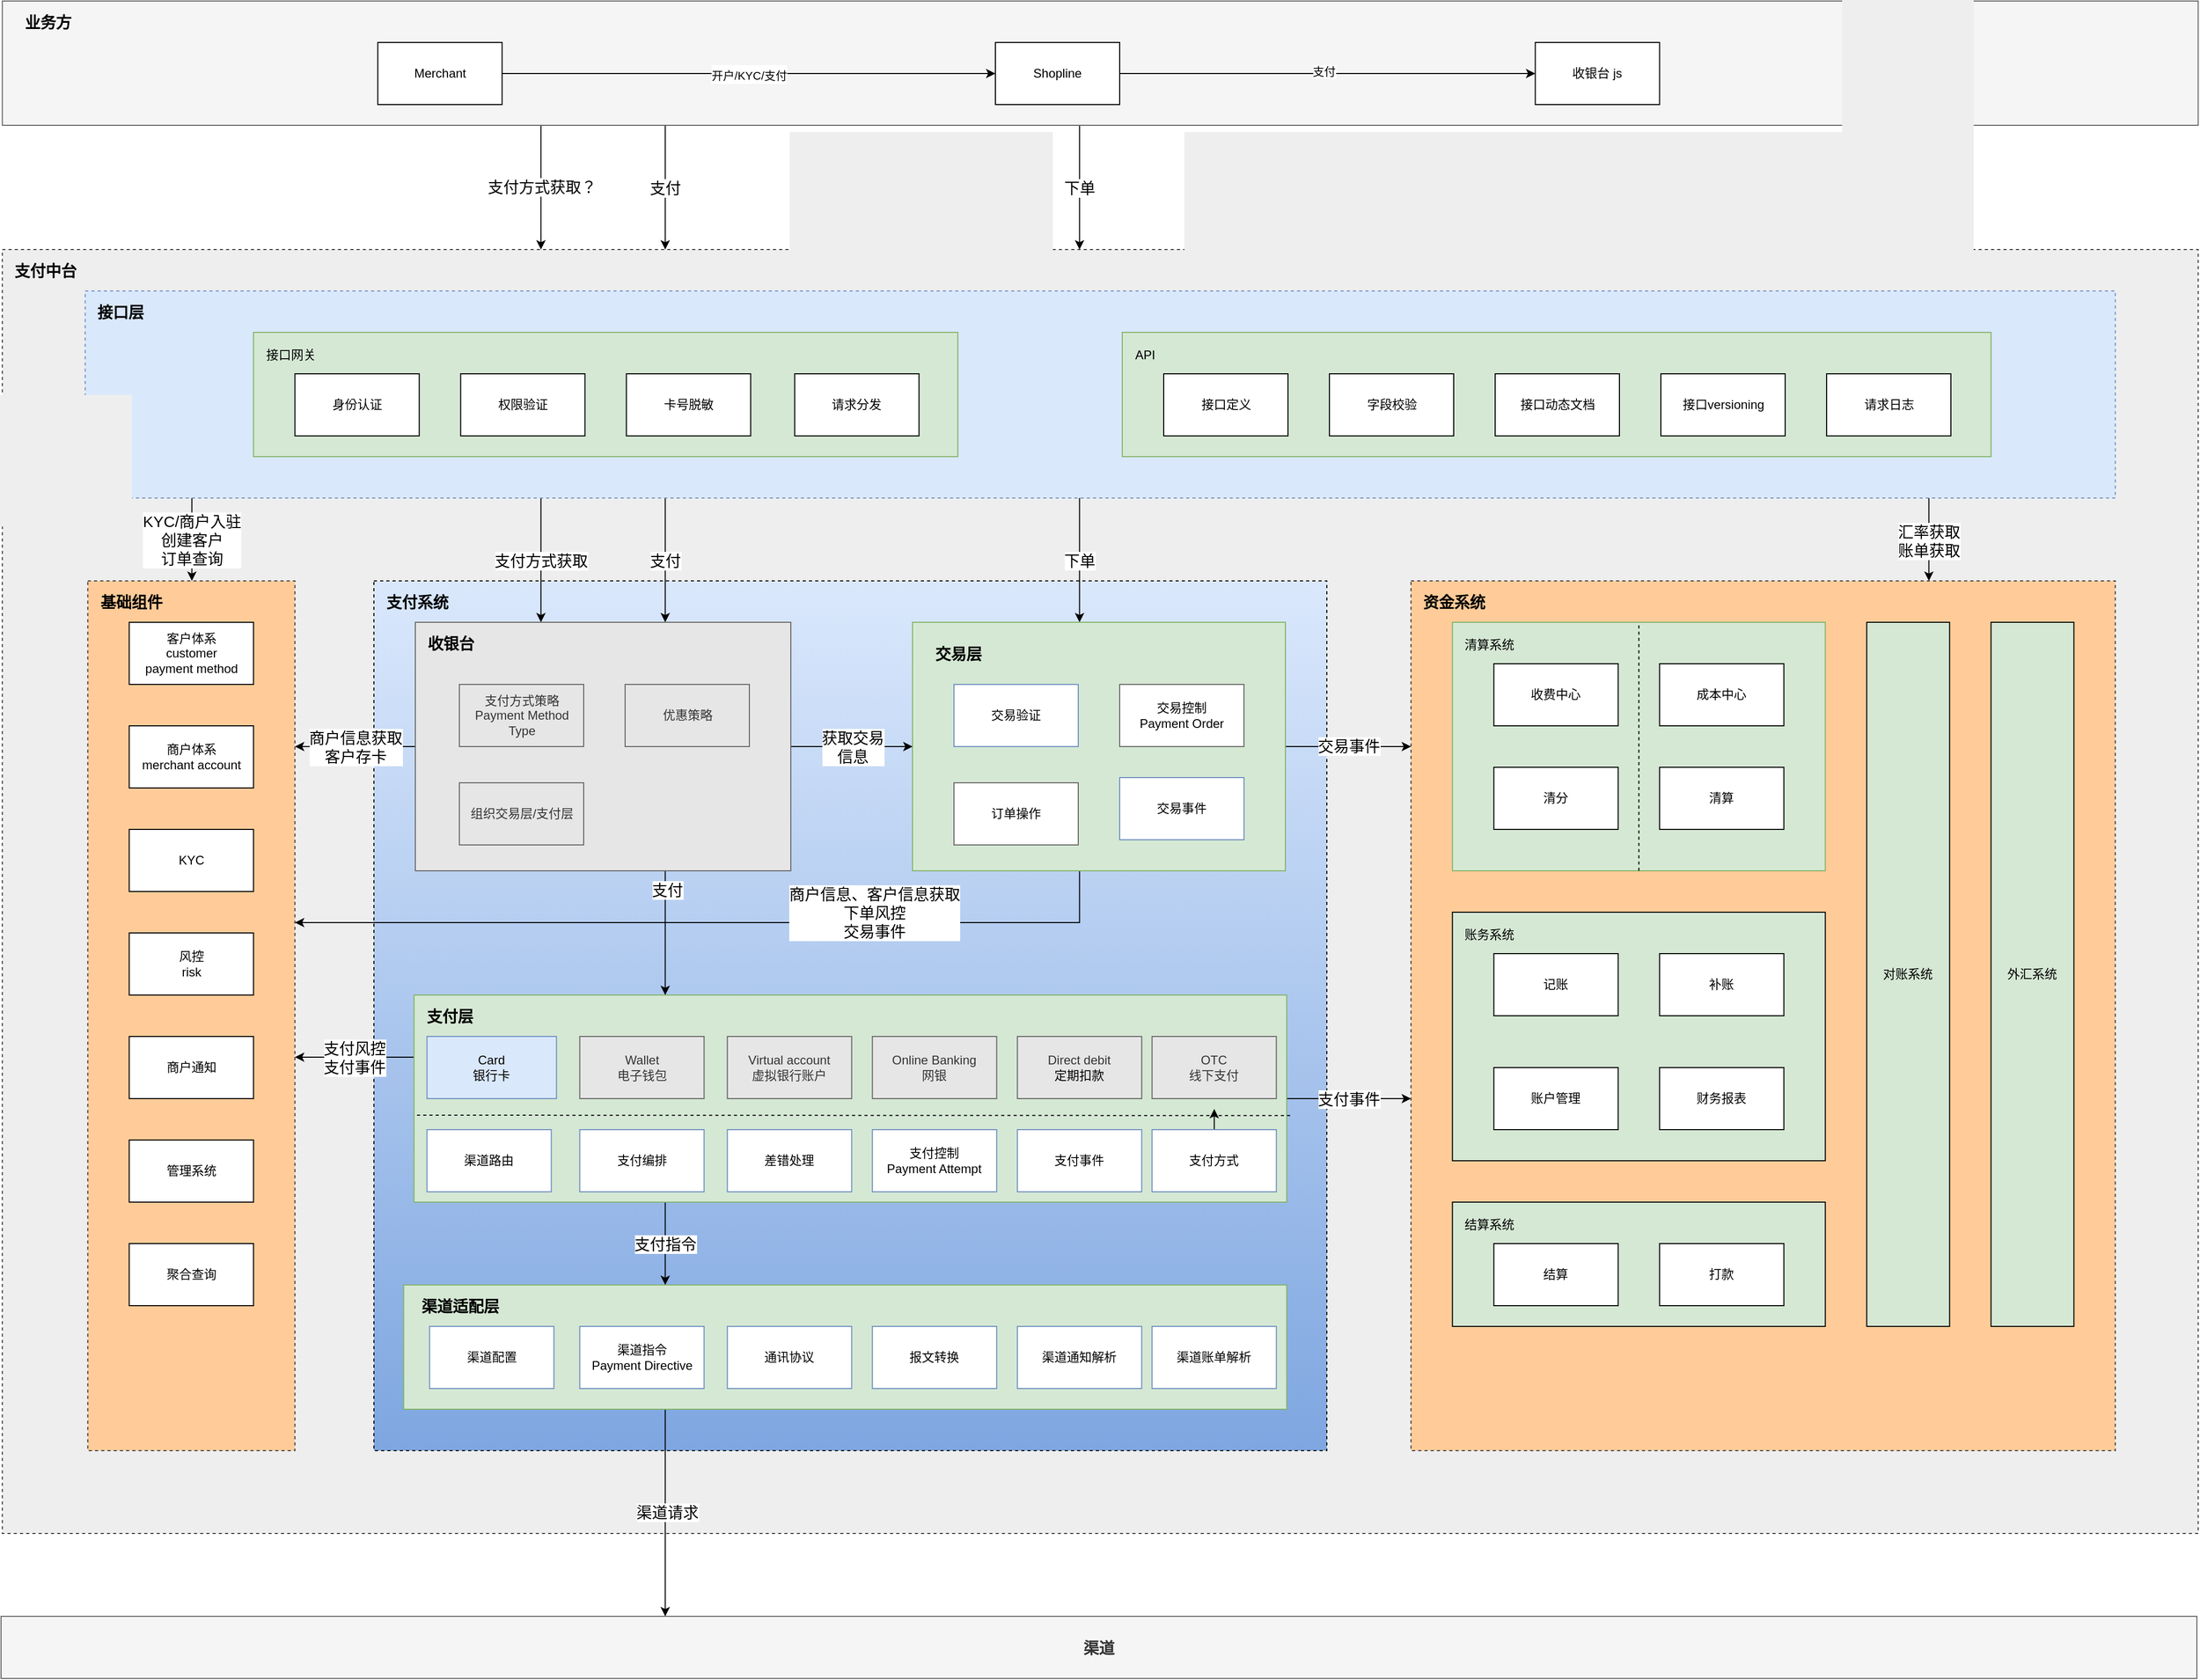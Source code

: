 <mxfile version="15.2.9" type="github" pages="11">
  <diagram id="cVjxZzLwL_wyQ9B9aP87" name="架构图">
    <mxGraphModel dx="942" dy="2837" grid="1" gridSize="10" guides="1" tooltips="1" connect="1" arrows="1" fold="1" page="1" pageScale="1" pageWidth="827" pageHeight="1169" math="0" shadow="0">
      <root>
        <mxCell id="0" />
        <mxCell id="1" parent="0" />
        <mxCell id="TKnP44aXBmQ0YHkkq7J2-117" value="" style="rounded=0;whiteSpace=wrap;html=1;dashed=1;fontSize=15;align=left;fillColor=#eeeeee;strokeColor=#36393d;" parent="1" vertex="1">
          <mxGeometry x="2281.25" y="-480" width="2120" height="1240" as="geometry" />
        </mxCell>
        <mxCell id="TKnP44aXBmQ0YHkkq7J2-118" value="" style="rounded=0;whiteSpace=wrap;html=1;fontSize=15;fillColor=#dae8fc;gradientColor=#7ea6e0;align=left;dashed=1;" parent="1" vertex="1">
          <mxGeometry x="2640" y="-160" width="920" height="840" as="geometry" />
        </mxCell>
        <mxCell id="TKnP44aXBmQ0YHkkq7J2-119" value="下单" style="edgeStyle=orthogonalEdgeStyle;rounded=0;orthogonalLoop=1;jettySize=auto;html=1;fontSize=15;" parent="1" source="TKnP44aXBmQ0YHkkq7J2-125" target="TKnP44aXBmQ0YHkkq7J2-146" edge="1">
          <mxGeometry relative="1" as="geometry">
            <Array as="points">
              <mxPoint x="3321.25" y="-180" />
              <mxPoint x="3321.25" y="-180" />
            </Array>
          </mxGeometry>
        </mxCell>
        <mxCell id="TKnP44aXBmQ0YHkkq7J2-120" value="支付方式获取" style="edgeStyle=orthogonalEdgeStyle;rounded=0;orthogonalLoop=1;jettySize=auto;html=1;fontSize=15;" parent="1" source="TKnP44aXBmQ0YHkkq7J2-125" target="TKnP44aXBmQ0YHkkq7J2-192" edge="1">
          <mxGeometry relative="1" as="geometry">
            <Array as="points">
              <mxPoint x="2801.25" y="-180" />
              <mxPoint x="2801.25" y="-180" />
            </Array>
          </mxGeometry>
        </mxCell>
        <mxCell id="TKnP44aXBmQ0YHkkq7J2-121" value="支付" style="edgeStyle=orthogonalEdgeStyle;rounded=0;orthogonalLoop=1;jettySize=auto;html=1;fontSize=15;" parent="1" source="TKnP44aXBmQ0YHkkq7J2-125" target="TKnP44aXBmQ0YHkkq7J2-192" edge="1">
          <mxGeometry relative="1" as="geometry">
            <Array as="points">
              <mxPoint x="2921.25" y="-220" />
              <mxPoint x="2921.25" y="-220" />
            </Array>
          </mxGeometry>
        </mxCell>
        <mxCell id="TKnP44aXBmQ0YHkkq7J2-122" value="KYC/商户入驻&lt;br&gt;创建客户&lt;br&gt;订单查询" style="edgeStyle=orthogonalEdgeStyle;rounded=0;orthogonalLoop=1;jettySize=auto;html=1;fontSize=15;" parent="1" source="TKnP44aXBmQ0YHkkq7J2-125" target="TKnP44aXBmQ0YHkkq7J2-129" edge="1">
          <mxGeometry relative="1" as="geometry">
            <Array as="points">
              <mxPoint x="2464.25" y="-220" />
              <mxPoint x="2464.25" y="-220" />
            </Array>
          </mxGeometry>
        </mxCell>
        <mxCell id="TKnP44aXBmQ0YHkkq7J2-123" style="edgeStyle=orthogonalEdgeStyle;rounded=0;orthogonalLoop=1;jettySize=auto;html=1;fontSize=15;" parent="1" source="TKnP44aXBmQ0YHkkq7J2-125" target="TKnP44aXBmQ0YHkkq7J2-127" edge="1">
          <mxGeometry relative="1" as="geometry">
            <Array as="points">
              <mxPoint x="4141.25" y="-190" />
              <mxPoint x="4141.25" y="-190" />
            </Array>
          </mxGeometry>
        </mxCell>
        <mxCell id="TKnP44aXBmQ0YHkkq7J2-124" value="汇率获取&lt;br&gt;账单获取&lt;br&gt;" style="edgeLabel;html=1;align=center;verticalAlign=middle;resizable=0;points=[];fontSize=15;" parent="TKnP44aXBmQ0YHkkq7J2-123" vertex="1" connectable="0">
          <mxGeometry x="0.007" y="-1" relative="1" as="geometry">
            <mxPoint as="offset" />
          </mxGeometry>
        </mxCell>
        <mxCell id="TKnP44aXBmQ0YHkkq7J2-125" value="" style="rounded=0;whiteSpace=wrap;html=1;dashed=1;strokeColor=#6c8ebf;fillColor=#dae8fc;" parent="1" vertex="1">
          <mxGeometry x="2361.25" y="-440" width="1960" height="200" as="geometry" />
        </mxCell>
        <mxCell id="TKnP44aXBmQ0YHkkq7J2-126" value="" style="rounded=0;whiteSpace=wrap;html=1;fillColor=#d5e8d4;strokeColor=#82b366;" parent="1" vertex="1">
          <mxGeometry x="2523.75" y="-400" width="680" height="120" as="geometry" />
        </mxCell>
        <mxCell id="TKnP44aXBmQ0YHkkq7J2-127" value="" style="rounded=0;whiteSpace=wrap;html=1;align=left;dashed=1;fillColor=#ffcc99;strokeColor=#36393d;" parent="1" vertex="1">
          <mxGeometry x="3641.25" y="-160" width="680" height="840" as="geometry" />
        </mxCell>
        <mxCell id="TKnP44aXBmQ0YHkkq7J2-128" value="" style="rounded=0;whiteSpace=wrap;html=1;align=left;strokeColor=#82b366;fillColor=#D5E8D4;" parent="1" vertex="1">
          <mxGeometry x="3681.25" y="-120" width="360" height="240" as="geometry" />
        </mxCell>
        <mxCell id="TKnP44aXBmQ0YHkkq7J2-129" value="" style="rounded=0;whiteSpace=wrap;html=1;align=left;dashed=1;strokeColor=#36393d;fillColor=#ffcc99;" parent="1" vertex="1">
          <mxGeometry x="2363.75" y="-160" width="200" height="840" as="geometry" />
        </mxCell>
        <mxCell id="TKnP44aXBmQ0YHkkq7J2-130" style="edgeStyle=orthogonalEdgeStyle;rounded=0;orthogonalLoop=1;jettySize=auto;html=1;fontSize=15;" parent="1" source="TKnP44aXBmQ0YHkkq7J2-134" target="TKnP44aXBmQ0YHkkq7J2-117" edge="1">
          <mxGeometry relative="1" as="geometry">
            <mxPoint x="2801.25" y="-560" as="targetPoint" />
            <Array as="points">
              <mxPoint x="2801.25" y="-540" />
              <mxPoint x="2801.25" y="-540" />
            </Array>
          </mxGeometry>
        </mxCell>
        <mxCell id="TKnP44aXBmQ0YHkkq7J2-131" value="支付方式获取？" style="edgeLabel;html=1;align=center;verticalAlign=middle;resizable=0;points=[];fontSize=15;" parent="TKnP44aXBmQ0YHkkq7J2-130" vertex="1" connectable="0">
          <mxGeometry x="-0.029" relative="1" as="geometry">
            <mxPoint as="offset" />
          </mxGeometry>
        </mxCell>
        <mxCell id="TKnP44aXBmQ0YHkkq7J2-132" value="支付" style="edgeStyle=orthogonalEdgeStyle;rounded=0;orthogonalLoop=1;jettySize=auto;html=1;fontSize=15;" parent="1" source="TKnP44aXBmQ0YHkkq7J2-134" target="TKnP44aXBmQ0YHkkq7J2-117" edge="1">
          <mxGeometry relative="1" as="geometry">
            <Array as="points">
              <mxPoint x="2921.25" y="-540" />
              <mxPoint x="2921.25" y="-540" />
            </Array>
          </mxGeometry>
        </mxCell>
        <mxCell id="TKnP44aXBmQ0YHkkq7J2-133" value="下单" style="edgeStyle=orthogonalEdgeStyle;rounded=0;orthogonalLoop=1;jettySize=auto;html=1;fontSize=15;" parent="1" source="TKnP44aXBmQ0YHkkq7J2-134" target="TKnP44aXBmQ0YHkkq7J2-117" edge="1">
          <mxGeometry relative="1" as="geometry">
            <Array as="points">
              <mxPoint x="3321.25" y="-570" />
              <mxPoint x="3321.25" y="-570" />
            </Array>
          </mxGeometry>
        </mxCell>
        <mxCell id="TKnP44aXBmQ0YHkkq7J2-134" value="" style="rounded=0;whiteSpace=wrap;html=1;align=left;strokeColor=#666666;fillColor=#f5f5f5;fontColor=#333333;" parent="1" vertex="1">
          <mxGeometry x="2281.25" y="-720" width="2120" height="120" as="geometry" />
        </mxCell>
        <mxCell id="TKnP44aXBmQ0YHkkq7J2-135" value="客户体系&lt;br&gt;customer&lt;br&gt;payment method" style="rounded=0;whiteSpace=wrap;html=1;" parent="1" vertex="1">
          <mxGeometry x="2403.75" y="-120" width="120" height="60" as="geometry" />
        </mxCell>
        <mxCell id="TKnP44aXBmQ0YHkkq7J2-136" value="商户体系&lt;br&gt;merchant account" style="rounded=0;whiteSpace=wrap;html=1;" parent="1" vertex="1">
          <mxGeometry x="2403.75" y="-20" width="120" height="60" as="geometry" />
        </mxCell>
        <mxCell id="TKnP44aXBmQ0YHkkq7J2-137" style="edgeStyle=orthogonalEdgeStyle;rounded=0;orthogonalLoop=1;jettySize=auto;html=1;" parent="1" source="TKnP44aXBmQ0YHkkq7J2-139" target="TKnP44aXBmQ0YHkkq7J2-140" edge="1">
          <mxGeometry relative="1" as="geometry">
            <Array as="points" />
          </mxGeometry>
        </mxCell>
        <mxCell id="TKnP44aXBmQ0YHkkq7J2-138" value="支付" style="edgeLabel;html=1;align=center;verticalAlign=middle;resizable=0;points=[];" parent="TKnP44aXBmQ0YHkkq7J2-137" vertex="1" connectable="0">
          <mxGeometry x="-0.019" y="2" relative="1" as="geometry">
            <mxPoint as="offset" />
          </mxGeometry>
        </mxCell>
        <mxCell id="TKnP44aXBmQ0YHkkq7J2-139" value="Shopline" style="rounded=0;whiteSpace=wrap;html=1;" parent="1" vertex="1">
          <mxGeometry x="3240" y="-680" width="120" height="60" as="geometry" />
        </mxCell>
        <mxCell id="TKnP44aXBmQ0YHkkq7J2-140" value="收银台 js" style="rounded=0;whiteSpace=wrap;html=1;" parent="1" vertex="1">
          <mxGeometry x="3761.25" y="-680" width="120" height="60" as="geometry" />
        </mxCell>
        <mxCell id="TKnP44aXBmQ0YHkkq7J2-141" value="&lt;span style=&quot;font-size: 11px&quot;&gt;开户/KYC/支付&lt;/span&gt;" style="edgeStyle=orthogonalEdgeStyle;rounded=0;orthogonalLoop=1;jettySize=auto;html=1;fontSize=15;" parent="1" source="TKnP44aXBmQ0YHkkq7J2-142" target="TKnP44aXBmQ0YHkkq7J2-139" edge="1">
          <mxGeometry relative="1" as="geometry" />
        </mxCell>
        <mxCell id="TKnP44aXBmQ0YHkkq7J2-142" value="Merchant" style="rounded=0;whiteSpace=wrap;html=1;" parent="1" vertex="1">
          <mxGeometry x="2643.75" y="-680" width="120" height="60" as="geometry" />
        </mxCell>
        <mxCell id="TKnP44aXBmQ0YHkkq7J2-143" style="edgeStyle=orthogonalEdgeStyle;rounded=0;orthogonalLoop=1;jettySize=auto;html=1;fontSize=15;" parent="1" source="TKnP44aXBmQ0YHkkq7J2-146" target="TKnP44aXBmQ0YHkkq7J2-127" edge="1">
          <mxGeometry relative="1" as="geometry">
            <Array as="points">
              <mxPoint x="3671.25" y="-40" />
              <mxPoint x="3671.25" y="-40" />
            </Array>
          </mxGeometry>
        </mxCell>
        <mxCell id="TKnP44aXBmQ0YHkkq7J2-144" value="交易事件" style="edgeLabel;html=1;align=center;verticalAlign=middle;resizable=0;points=[];fontSize=15;" parent="TKnP44aXBmQ0YHkkq7J2-143" vertex="1" connectable="0">
          <mxGeometry x="-0.003" y="1" relative="1" as="geometry">
            <mxPoint as="offset" />
          </mxGeometry>
        </mxCell>
        <mxCell id="TKnP44aXBmQ0YHkkq7J2-145" value="商户信息、客户信息获取&lt;br&gt;下单风控&lt;br&gt;交易事件" style="edgeStyle=orthogonalEdgeStyle;rounded=0;orthogonalLoop=1;jettySize=auto;html=1;fontSize=15;" parent="1" source="TKnP44aXBmQ0YHkkq7J2-146" target="TKnP44aXBmQ0YHkkq7J2-129" edge="1">
          <mxGeometry x="-0.386" y="-10" relative="1" as="geometry">
            <mxPoint x="3321.25" y="200" as="targetPoint" />
            <Array as="points">
              <mxPoint x="3321.25" y="170" />
            </Array>
            <mxPoint as="offset" />
          </mxGeometry>
        </mxCell>
        <mxCell id="TKnP44aXBmQ0YHkkq7J2-146" value="" style="rounded=0;whiteSpace=wrap;html=1;align=center;fillColor=#d5e8d4;strokeColor=#82b366;" parent="1" vertex="1">
          <mxGeometry x="3160" y="-120" width="360" height="240" as="geometry" />
        </mxCell>
        <mxCell id="TKnP44aXBmQ0YHkkq7J2-147" value="支付指令" style="edgeStyle=orthogonalEdgeStyle;rounded=0;orthogonalLoop=1;jettySize=auto;html=1;fontSize=15;" parent="1" source="TKnP44aXBmQ0YHkkq7J2-150" target="TKnP44aXBmQ0YHkkq7J2-163" edge="1">
          <mxGeometry relative="1" as="geometry">
            <Array as="points">
              <mxPoint x="2921.25" y="470" />
              <mxPoint x="2921.25" y="470" />
            </Array>
          </mxGeometry>
        </mxCell>
        <mxCell id="TKnP44aXBmQ0YHkkq7J2-148" value="支付事件" style="edgeStyle=orthogonalEdgeStyle;rounded=0;orthogonalLoop=1;jettySize=auto;html=1;fontSize=15;" parent="1" source="TKnP44aXBmQ0YHkkq7J2-150" target="TKnP44aXBmQ0YHkkq7J2-127" edge="1">
          <mxGeometry relative="1" as="geometry">
            <Array as="points">
              <mxPoint x="3781.25" y="300" />
              <mxPoint x="3781.25" y="300" />
            </Array>
          </mxGeometry>
        </mxCell>
        <mxCell id="TKnP44aXBmQ0YHkkq7J2-149" value="支付风控&lt;br&gt;支付事件" style="edgeStyle=orthogonalEdgeStyle;rounded=0;orthogonalLoop=1;jettySize=auto;html=1;fontSize=15;" parent="1" source="TKnP44aXBmQ0YHkkq7J2-150" target="TKnP44aXBmQ0YHkkq7J2-129" edge="1">
          <mxGeometry relative="1" as="geometry">
            <Array as="points">
              <mxPoint x="2571.25" y="300" />
              <mxPoint x="2571.25" y="300" />
            </Array>
          </mxGeometry>
        </mxCell>
        <mxCell id="TKnP44aXBmQ0YHkkq7J2-150" value="" style="rounded=0;whiteSpace=wrap;html=1;align=center;fillColor=#d5e8d4;strokeColor=#82b366;" parent="1" vertex="1">
          <mxGeometry x="2678.75" y="240" width="842.5" height="200" as="geometry" />
        </mxCell>
        <mxCell id="TKnP44aXBmQ0YHkkq7J2-151" value="Card&lt;br&gt;银行卡" style="rounded=0;whiteSpace=wrap;html=1;fillColor=#dae8fc;strokeColor=#6c8ebf;" parent="1" vertex="1">
          <mxGeometry x="2691.25" y="280" width="125" height="60" as="geometry" />
        </mxCell>
        <mxCell id="TKnP44aXBmQ0YHkkq7J2-152" value="Wallet&lt;br&gt;电子钱包" style="rounded=0;whiteSpace=wrap;html=1;fillColor=#E6E6E6;strokeColor=#666666;fontColor=#333333;" parent="1" vertex="1">
          <mxGeometry x="2838.75" y="280" width="120" height="60" as="geometry" />
        </mxCell>
        <mxCell id="TKnP44aXBmQ0YHkkq7J2-153" value="Virtual account&lt;br&gt;虚拟银行账户" style="rounded=0;whiteSpace=wrap;html=1;fillColor=#E6E6E6;strokeColor=#666666;fontColor=#333333;" parent="1" vertex="1">
          <mxGeometry x="2981.25" y="280" width="120" height="60" as="geometry" />
        </mxCell>
        <mxCell id="TKnP44aXBmQ0YHkkq7J2-154" value="Online Banking&lt;br&gt;网银" style="rounded=0;whiteSpace=wrap;html=1;fillColor=#E6E6E6;strokeColor=#666666;fontColor=#333333;" parent="1" vertex="1">
          <mxGeometry x="3121.25" y="280" width="120" height="60" as="geometry" />
        </mxCell>
        <mxCell id="TKnP44aXBmQ0YHkkq7J2-155" value="Direct debit&lt;br&gt;&lt;span style=&quot;color: rgb(0 , 0 , 0) ; text-align: left&quot;&gt;定期扣款&lt;/span&gt;" style="rounded=0;whiteSpace=wrap;html=1;fillColor=#E6E6E6;strokeColor=#666666;fontColor=#333333;" parent="1" vertex="1">
          <mxGeometry x="3261.25" y="280" width="120" height="60" as="geometry" />
        </mxCell>
        <mxCell id="TKnP44aXBmQ0YHkkq7J2-156" value="OTC&lt;br&gt;线下支付" style="rounded=0;whiteSpace=wrap;html=1;fillColor=#E6E6E6;strokeColor=#666666;fontColor=#333333;" parent="1" vertex="1">
          <mxGeometry x="3391.25" y="280" width="120" height="60" as="geometry" />
        </mxCell>
        <mxCell id="TKnP44aXBmQ0YHkkq7J2-157" value="交易事件" style="rounded=0;whiteSpace=wrap;html=1;fillColor=#FFFFFF;strokeColor=#6c8ebf;" parent="1" vertex="1">
          <mxGeometry x="3360" y="30" width="120" height="60" as="geometry" />
        </mxCell>
        <mxCell id="TKnP44aXBmQ0YHkkq7J2-158" value="交易验证" style="rounded=0;whiteSpace=wrap;html=1;fillColor=#FFFFFF;strokeColor=#6c8ebf;" parent="1" vertex="1">
          <mxGeometry x="3200" y="-60" width="120" height="60" as="geometry" />
        </mxCell>
        <mxCell id="TKnP44aXBmQ0YHkkq7J2-159" value="&lt;span style=&quot;color: rgb(0 , 0 , 0)&quot;&gt;交易控制&lt;br&gt;Payment Order&lt;br&gt;&lt;/span&gt;" style="rounded=0;whiteSpace=wrap;html=1;fillColor=#FFFFFF;strokeColor=#666666;fontColor=#333333;" parent="1" vertex="1">
          <mxGeometry x="3360" y="-60" width="120" height="60" as="geometry" />
        </mxCell>
        <mxCell id="TKnP44aXBmQ0YHkkq7J2-160" value="&lt;span style=&quot;color: rgb(0 , 0 , 0)&quot;&gt;订单操作&lt;/span&gt;" style="rounded=0;whiteSpace=wrap;html=1;fillColor=#FFFFFF;strokeColor=#666666;fontColor=#333333;" parent="1" vertex="1">
          <mxGeometry x="3200" y="35" width="120" height="60" as="geometry" />
        </mxCell>
        <mxCell id="TKnP44aXBmQ0YHkkq7J2-161" style="edgeStyle=orthogonalEdgeStyle;rounded=0;orthogonalLoop=1;jettySize=auto;html=1;fontSize=15;" parent="1" source="TKnP44aXBmQ0YHkkq7J2-163" target="TKnP44aXBmQ0YHkkq7J2-169" edge="1">
          <mxGeometry relative="1" as="geometry">
            <Array as="points">
              <mxPoint x="2921.25" y="670" />
              <mxPoint x="2921.25" y="670" />
            </Array>
          </mxGeometry>
        </mxCell>
        <mxCell id="TKnP44aXBmQ0YHkkq7J2-162" value="渠道请求" style="edgeLabel;html=1;align=center;verticalAlign=middle;resizable=0;points=[];fontSize=15;" parent="TKnP44aXBmQ0YHkkq7J2-161" vertex="1" connectable="0">
          <mxGeometry x="-0.014" y="1" relative="1" as="geometry">
            <mxPoint as="offset" />
          </mxGeometry>
        </mxCell>
        <mxCell id="TKnP44aXBmQ0YHkkq7J2-163" value="" style="rounded=0;whiteSpace=wrap;html=1;fillColor=#d5e8d4;strokeColor=#82b366;" parent="1" vertex="1">
          <mxGeometry x="2668.75" y="520" width="852.5" height="120" as="geometry" />
        </mxCell>
        <mxCell id="TKnP44aXBmQ0YHkkq7J2-164" value="&lt;font style=&quot;font-size: 15px;&quot;&gt;交易层&lt;/font&gt;" style="text;html=1;strokeColor=none;fillColor=none;align=left;verticalAlign=middle;whiteSpace=wrap;rounded=0;fontSize=15;fontStyle=1" parent="1" vertex="1">
          <mxGeometry x="3180" y="-100" width="80" height="20" as="geometry" />
        </mxCell>
        <mxCell id="TKnP44aXBmQ0YHkkq7J2-165" value="&lt;font style=&quot;font-size: 15px&quot;&gt;支付层&lt;/font&gt;" style="text;html=1;strokeColor=none;fillColor=none;align=left;verticalAlign=middle;whiteSpace=wrap;rounded=0;fontSize=15;fontStyle=1" parent="1" vertex="1">
          <mxGeometry x="2688.75" y="250" width="80" height="20" as="geometry" />
        </mxCell>
        <mxCell id="TKnP44aXBmQ0YHkkq7J2-166" value="业务方" style="text;html=1;strokeColor=none;fillColor=none;align=left;verticalAlign=middle;whiteSpace=wrap;rounded=0;fontSize=15;fontStyle=1" parent="1" vertex="1">
          <mxGeometry x="2301.25" y="-710" width="80" height="20" as="geometry" />
        </mxCell>
        <mxCell id="TKnP44aXBmQ0YHkkq7J2-167" value="风控&lt;br&gt;risk" style="rounded=0;whiteSpace=wrap;html=1;" parent="1" vertex="1">
          <mxGeometry x="2403.75" y="180" width="120" height="60" as="geometry" />
        </mxCell>
        <mxCell id="TKnP44aXBmQ0YHkkq7J2-168" value="清分" style="rounded=0;whiteSpace=wrap;html=1;" parent="1" vertex="1">
          <mxGeometry x="3721.25" y="20" width="120" height="60" as="geometry" />
        </mxCell>
        <mxCell id="TKnP44aXBmQ0YHkkq7J2-169" value="&lt;b&gt;&lt;font style=&quot;font-size: 15px&quot;&gt;渠道&lt;/font&gt;&lt;/b&gt;" style="rounded=0;whiteSpace=wrap;html=1;fillColor=#f5f5f5;strokeColor=#666666;fontColor=#333333;" parent="1" vertex="1">
          <mxGeometry x="2280" y="840" width="2120" height="60" as="geometry" />
        </mxCell>
        <mxCell id="TKnP44aXBmQ0YHkkq7J2-170" value="商户通知" style="rounded=0;whiteSpace=wrap;html=1;" parent="1" vertex="1">
          <mxGeometry x="2403.75" y="280" width="120" height="60" as="geometry" />
        </mxCell>
        <mxCell id="TKnP44aXBmQ0YHkkq7J2-171" value="收费中心" style="rounded=0;whiteSpace=wrap;html=1;" parent="1" vertex="1">
          <mxGeometry x="3721.25" y="-80" width="120" height="60" as="geometry" />
        </mxCell>
        <mxCell id="TKnP44aXBmQ0YHkkq7J2-172" value="成本中心" style="rounded=0;whiteSpace=wrap;html=1;" parent="1" vertex="1">
          <mxGeometry x="3881.25" y="-80" width="120" height="60" as="geometry" />
        </mxCell>
        <mxCell id="TKnP44aXBmQ0YHkkq7J2-173" value="&lt;font style=&quot;font-size: 15px&quot;&gt;资金系统&lt;/font&gt;" style="text;html=1;strokeColor=none;fillColor=none;align=left;verticalAlign=middle;whiteSpace=wrap;rounded=0;fontSize=15;fontStyle=1" parent="1" vertex="1">
          <mxGeometry x="3651.25" y="-150" width="80" height="20" as="geometry" />
        </mxCell>
        <mxCell id="TKnP44aXBmQ0YHkkq7J2-174" value="&lt;span style=&quot;font-size: 12px ; font-weight: 400 ; text-align: center&quot;&gt;清算系统&lt;/span&gt;" style="text;html=1;strokeColor=none;fillColor=none;align=left;verticalAlign=middle;whiteSpace=wrap;rounded=0;fontSize=15;fontStyle=1" parent="1" vertex="1">
          <mxGeometry x="3691.25" y="-110" width="80" height="20" as="geometry" />
        </mxCell>
        <mxCell id="TKnP44aXBmQ0YHkkq7J2-175" value="清算" style="rounded=0;whiteSpace=wrap;html=1;" parent="1" vertex="1">
          <mxGeometry x="3881.25" y="20" width="120" height="60" as="geometry" />
        </mxCell>
        <mxCell id="TKnP44aXBmQ0YHkkq7J2-176" value="" style="endArrow=none;dashed=1;html=1;fontSize=15;entryX=0.5;entryY=0;entryDx=0;entryDy=0;exitX=0.5;exitY=1;exitDx=0;exitDy=0;" parent="1" source="TKnP44aXBmQ0YHkkq7J2-128" target="TKnP44aXBmQ0YHkkq7J2-128" edge="1">
          <mxGeometry width="50" height="50" relative="1" as="geometry">
            <mxPoint x="3851.25" y="-30" as="sourcePoint" />
            <mxPoint x="3901.25" y="-80" as="targetPoint" />
          </mxGeometry>
        </mxCell>
        <mxCell id="TKnP44aXBmQ0YHkkq7J2-177" value="" style="rounded=0;whiteSpace=wrap;html=1;align=left;fillColor=#D5E8D4;" parent="1" vertex="1">
          <mxGeometry x="3681.25" y="160" width="360" height="240" as="geometry" />
        </mxCell>
        <mxCell id="TKnP44aXBmQ0YHkkq7J2-178" value="财务报表" style="rounded=0;whiteSpace=wrap;html=1;" parent="1" vertex="1">
          <mxGeometry x="3881.25" y="310" width="120" height="60" as="geometry" />
        </mxCell>
        <mxCell id="TKnP44aXBmQ0YHkkq7J2-179" value="记账" style="rounded=0;whiteSpace=wrap;html=1;" parent="1" vertex="1">
          <mxGeometry x="3721.25" y="200" width="120" height="60" as="geometry" />
        </mxCell>
        <mxCell id="TKnP44aXBmQ0YHkkq7J2-180" value="补账" style="rounded=0;whiteSpace=wrap;html=1;" parent="1" vertex="1">
          <mxGeometry x="3881.25" y="200" width="120" height="60" as="geometry" />
        </mxCell>
        <mxCell id="TKnP44aXBmQ0YHkkq7J2-181" value="&lt;span style=&quot;font-size: 12px ; font-weight: 400 ; text-align: center&quot;&gt;账务系统&lt;/span&gt;" style="text;html=1;strokeColor=none;fillColor=none;align=left;verticalAlign=middle;whiteSpace=wrap;rounded=0;fontSize=15;fontStyle=1" parent="1" vertex="1">
          <mxGeometry x="3691.25" y="170" width="80" height="20" as="geometry" />
        </mxCell>
        <mxCell id="TKnP44aXBmQ0YHkkq7J2-182" value="账户管理" style="rounded=0;whiteSpace=wrap;html=1;" parent="1" vertex="1">
          <mxGeometry x="3721.25" y="310" width="120" height="60" as="geometry" />
        </mxCell>
        <mxCell id="TKnP44aXBmQ0YHkkq7J2-183" value="" style="rounded=0;whiteSpace=wrap;html=1;align=left;fillColor=#D5E8D4;" parent="1" vertex="1">
          <mxGeometry x="3681.25" y="440" width="360" height="120" as="geometry" />
        </mxCell>
        <mxCell id="TKnP44aXBmQ0YHkkq7J2-184" value="&lt;span style=&quot;font-size: 12px ; font-weight: 400 ; text-align: center&quot;&gt;结算系统&lt;/span&gt;" style="text;html=1;strokeColor=none;fillColor=none;align=left;verticalAlign=middle;whiteSpace=wrap;rounded=0;fontSize=15;fontStyle=1" parent="1" vertex="1">
          <mxGeometry x="3691.25" y="450" width="80" height="20" as="geometry" />
        </mxCell>
        <mxCell id="TKnP44aXBmQ0YHkkq7J2-185" value="结算" style="rounded=0;whiteSpace=wrap;html=1;" parent="1" vertex="1">
          <mxGeometry x="3721.25" y="480" width="120" height="60" as="geometry" />
        </mxCell>
        <mxCell id="TKnP44aXBmQ0YHkkq7J2-186" value="打款" style="rounded=0;whiteSpace=wrap;html=1;" parent="1" vertex="1">
          <mxGeometry x="3881.25" y="480" width="120" height="60" as="geometry" />
        </mxCell>
        <mxCell id="TKnP44aXBmQ0YHkkq7J2-187" value="对账系统" style="rounded=0;whiteSpace=wrap;html=1;align=center;fillColor=#D5E8D4;" parent="1" vertex="1">
          <mxGeometry x="4081.25" y="-120" width="80" height="680" as="geometry" />
        </mxCell>
        <mxCell id="TKnP44aXBmQ0YHkkq7J2-188" value="商户信息获取&lt;br&gt;客户存卡" style="edgeStyle=orthogonalEdgeStyle;rounded=0;orthogonalLoop=1;jettySize=auto;html=1;fontSize=15;" parent="1" source="TKnP44aXBmQ0YHkkq7J2-192" target="TKnP44aXBmQ0YHkkq7J2-129" edge="1">
          <mxGeometry relative="1" as="geometry">
            <Array as="points">
              <mxPoint x="2621.25" />
              <mxPoint x="2621.25" />
            </Array>
          </mxGeometry>
        </mxCell>
        <mxCell id="TKnP44aXBmQ0YHkkq7J2-189" style="edgeStyle=orthogonalEdgeStyle;rounded=0;orthogonalLoop=1;jettySize=auto;html=1;fontSize=15;" parent="1" source="TKnP44aXBmQ0YHkkq7J2-192" target="TKnP44aXBmQ0YHkkq7J2-150" edge="1">
          <mxGeometry relative="1" as="geometry">
            <Array as="points">
              <mxPoint x="2921.25" y="150" />
              <mxPoint x="2921.25" y="150" />
            </Array>
          </mxGeometry>
        </mxCell>
        <mxCell id="TKnP44aXBmQ0YHkkq7J2-190" value="支付" style="edgeLabel;html=1;align=center;verticalAlign=middle;resizable=0;points=[];fontSize=15;" parent="TKnP44aXBmQ0YHkkq7J2-189" vertex="1" connectable="0">
          <mxGeometry x="-0.707" y="1" relative="1" as="geometry">
            <mxPoint as="offset" />
          </mxGeometry>
        </mxCell>
        <mxCell id="TKnP44aXBmQ0YHkkq7J2-191" value="获取交易&lt;br&gt;信息" style="edgeStyle=orthogonalEdgeStyle;rounded=0;orthogonalLoop=1;jettySize=auto;html=1;entryX=0;entryY=0.5;entryDx=0;entryDy=0;fontSize=15;" parent="1" source="TKnP44aXBmQ0YHkkq7J2-192" target="TKnP44aXBmQ0YHkkq7J2-146" edge="1">
          <mxGeometry relative="1" as="geometry" />
        </mxCell>
        <mxCell id="TKnP44aXBmQ0YHkkq7J2-192" value="" style="rounded=0;whiteSpace=wrap;html=1;align=center;fillColor=#E6E6E6;strokeColor=#666666;fontColor=#333333;" parent="1" vertex="1">
          <mxGeometry x="2680" y="-120" width="362.5" height="240" as="geometry" />
        </mxCell>
        <mxCell id="TKnP44aXBmQ0YHkkq7J2-193" value="&lt;font style=&quot;font-size: 15px&quot;&gt;收银台&lt;/font&gt;" style="text;html=1;strokeColor=none;fillColor=none;align=left;verticalAlign=middle;whiteSpace=wrap;rounded=0;fontSize=15;fontStyle=1" parent="1" vertex="1">
          <mxGeometry x="2690" y="-110" width="80" height="20" as="geometry" />
        </mxCell>
        <mxCell id="TKnP44aXBmQ0YHkkq7J2-194" value="支付方式策略&lt;br&gt;Payment Method Type" style="rounded=0;whiteSpace=wrap;html=1;fillColor=#E6E6E6;strokeColor=#666666;fontColor=#333333;" parent="1" vertex="1">
          <mxGeometry x="2722.5" y="-60" width="120" height="60" as="geometry" />
        </mxCell>
        <mxCell id="TKnP44aXBmQ0YHkkq7J2-195" value="优惠策略" style="rounded=0;whiteSpace=wrap;html=1;fillColor=#E6E6E6;strokeColor=#666666;fontColor=#333333;" parent="1" vertex="1">
          <mxGeometry x="2882.5" y="-60" width="120" height="60" as="geometry" />
        </mxCell>
        <mxCell id="TKnP44aXBmQ0YHkkq7J2-196" value="&lt;b style=&quot;text-align: center&quot;&gt;接口层&lt;/b&gt;" style="text;html=1;strokeColor=none;fillColor=none;align=left;verticalAlign=middle;whiteSpace=wrap;rounded=0;fontSize=15;fontStyle=1" parent="1" vertex="1">
          <mxGeometry x="2371.25" y="-430" width="80" height="20" as="geometry" />
        </mxCell>
        <mxCell id="TKnP44aXBmQ0YHkkq7J2-197" value="身份认证" style="rounded=0;whiteSpace=wrap;html=1;" parent="1" vertex="1">
          <mxGeometry x="2563.75" y="-360" width="120" height="60" as="geometry" />
        </mxCell>
        <mxCell id="TKnP44aXBmQ0YHkkq7J2-198" value="&lt;span style=&quot;font-size: 12px ; font-weight: 400 ; text-align: center&quot;&gt;接口网关&lt;/span&gt;" style="text;html=1;strokeColor=none;fillColor=none;align=left;verticalAlign=middle;whiteSpace=wrap;rounded=0;fontSize=15;fontStyle=1" parent="1" vertex="1">
          <mxGeometry x="2533.75" y="-390" width="80" height="20" as="geometry" />
        </mxCell>
        <mxCell id="TKnP44aXBmQ0YHkkq7J2-199" value="&lt;span&gt;权限验证&lt;/span&gt;" style="rounded=0;whiteSpace=wrap;html=1;" parent="1" vertex="1">
          <mxGeometry x="2723.75" y="-360" width="120" height="60" as="geometry" />
        </mxCell>
        <mxCell id="TKnP44aXBmQ0YHkkq7J2-200" value="卡号脱敏" style="rounded=0;whiteSpace=wrap;html=1;" parent="1" vertex="1">
          <mxGeometry x="2883.75" y="-360" width="120" height="60" as="geometry" />
        </mxCell>
        <mxCell id="TKnP44aXBmQ0YHkkq7J2-201" value="" style="rounded=0;whiteSpace=wrap;html=1;fillColor=#d5e8d4;strokeColor=#82b366;" parent="1" vertex="1">
          <mxGeometry x="3362.5" y="-400" width="838.75" height="120" as="geometry" />
        </mxCell>
        <mxCell id="TKnP44aXBmQ0YHkkq7J2-202" value="接口定义" style="rounded=0;whiteSpace=wrap;html=1;" parent="1" vertex="1">
          <mxGeometry x="3402.5" y="-360" width="120" height="60" as="geometry" />
        </mxCell>
        <mxCell id="TKnP44aXBmQ0YHkkq7J2-203" value="&lt;span style=&quot;font-size: 12px ; font-weight: 400 ; text-align: center&quot;&gt;API&lt;/span&gt;" style="text;html=1;strokeColor=none;fillColor=none;align=left;verticalAlign=middle;whiteSpace=wrap;rounded=0;fontSize=15;fontStyle=1" parent="1" vertex="1">
          <mxGeometry x="3372.5" y="-390" width="80" height="20" as="geometry" />
        </mxCell>
        <mxCell id="TKnP44aXBmQ0YHkkq7J2-204" value="&lt;span&gt;字段校验&lt;/span&gt;" style="rounded=0;whiteSpace=wrap;html=1;" parent="1" vertex="1">
          <mxGeometry x="3562.5" y="-360" width="120" height="60" as="geometry" />
        </mxCell>
        <mxCell id="TKnP44aXBmQ0YHkkq7J2-205" value="&lt;span&gt;接口动态文档&lt;/span&gt;" style="rounded=0;whiteSpace=wrap;html=1;" parent="1" vertex="1">
          <mxGeometry x="3722.5" y="-360" width="120" height="60" as="geometry" />
        </mxCell>
        <mxCell id="TKnP44aXBmQ0YHkkq7J2-206" value="&lt;span&gt;请求分发&lt;/span&gt;" style="rounded=0;whiteSpace=wrap;html=1;" parent="1" vertex="1">
          <mxGeometry x="3046.25" y="-360" width="120" height="60" as="geometry" />
        </mxCell>
        <mxCell id="TKnP44aXBmQ0YHkkq7J2-207" value="&lt;span&gt;接口versioning&lt;/span&gt;" style="rounded=0;whiteSpace=wrap;html=1;" parent="1" vertex="1">
          <mxGeometry x="3882.5" y="-360" width="120" height="60" as="geometry" />
        </mxCell>
        <mxCell id="TKnP44aXBmQ0YHkkq7J2-208" value="&lt;b style=&quot;font-size: 12px ; text-align: center&quot;&gt;&lt;font style=&quot;font-size: 15px&quot;&gt;渠道适配层&lt;/font&gt;&lt;/b&gt;" style="text;html=1;strokeColor=none;fillColor=none;align=left;verticalAlign=middle;whiteSpace=wrap;rounded=0;fontSize=15;fontStyle=1" parent="1" vertex="1">
          <mxGeometry x="2683.75" y="530" width="80" height="20" as="geometry" />
        </mxCell>
        <mxCell id="TKnP44aXBmQ0YHkkq7J2-209" value="渠道路由" style="rounded=0;whiteSpace=wrap;html=1;fillColor=#FFFFFF;strokeColor=#6c8ebf;" parent="1" vertex="1">
          <mxGeometry x="2691.25" y="370" width="120" height="60" as="geometry" />
        </mxCell>
        <mxCell id="TKnP44aXBmQ0YHkkq7J2-210" value="渠道配置" style="rounded=0;whiteSpace=wrap;html=1;fillColor=#FFFFFF;strokeColor=#6c8ebf;" parent="1" vertex="1">
          <mxGeometry x="2693.75" y="560" width="120" height="60" as="geometry" />
        </mxCell>
        <mxCell id="TKnP44aXBmQ0YHkkq7J2-211" value="通讯协议" style="rounded=0;whiteSpace=wrap;html=1;fillColor=#FFFFFF;strokeColor=#6c8ebf;" parent="1" vertex="1">
          <mxGeometry x="2981.25" y="560" width="120" height="60" as="geometry" />
        </mxCell>
        <mxCell id="TKnP44aXBmQ0YHkkq7J2-212" value="报文转换" style="rounded=0;whiteSpace=wrap;html=1;fillColor=#FFFFFF;strokeColor=#6c8ebf;" parent="1" vertex="1">
          <mxGeometry x="3121.25" y="560" width="120" height="60" as="geometry" />
        </mxCell>
        <mxCell id="TKnP44aXBmQ0YHkkq7J2-213" value="KYC" style="rounded=0;whiteSpace=wrap;html=1;" parent="1" vertex="1">
          <mxGeometry x="2403.75" y="80" width="120" height="60" as="geometry" />
        </mxCell>
        <mxCell id="TKnP44aXBmQ0YHkkq7J2-214" value="管理系统" style="rounded=0;whiteSpace=wrap;html=1;" parent="1" vertex="1">
          <mxGeometry x="2403.75" y="380" width="120" height="60" as="geometry" />
        </mxCell>
        <mxCell id="TKnP44aXBmQ0YHkkq7J2-215" value="聚合查询" style="rounded=0;whiteSpace=wrap;html=1;" parent="1" vertex="1">
          <mxGeometry x="2403.75" y="480" width="120" height="60" as="geometry" />
        </mxCell>
        <mxCell id="TKnP44aXBmQ0YHkkq7J2-216" value="&lt;font style=&quot;font-size: 15px&quot;&gt;基础组件&lt;/font&gt;" style="text;html=1;strokeColor=none;fillColor=none;align=left;verticalAlign=middle;whiteSpace=wrap;rounded=0;fontSize=15;fontStyle=1" parent="1" vertex="1">
          <mxGeometry x="2373.75" y="-150" width="80" height="20" as="geometry" />
        </mxCell>
        <mxCell id="TKnP44aXBmQ0YHkkq7J2-217" value="外汇系统" style="rounded=0;whiteSpace=wrap;html=1;align=center;fillColor=#D5E8D4;" parent="1" vertex="1">
          <mxGeometry x="4201.25" y="-120" width="80" height="680" as="geometry" />
        </mxCell>
        <mxCell id="TKnP44aXBmQ0YHkkq7J2-218" value="渠道账单解析" style="rounded=0;whiteSpace=wrap;html=1;fillColor=#FFFFFF;strokeColor=#6c8ebf;" parent="1" vertex="1">
          <mxGeometry x="3391.25" y="560" width="120" height="60" as="geometry" />
        </mxCell>
        <mxCell id="TKnP44aXBmQ0YHkkq7J2-219" value="&lt;font style=&quot;font-size: 15px&quot;&gt;支付系统&lt;/font&gt;" style="text;html=1;strokeColor=none;fillColor=none;align=left;verticalAlign=middle;whiteSpace=wrap;rounded=0;fontSize=15;fontStyle=1" parent="1" vertex="1">
          <mxGeometry x="2650" y="-150" width="80" height="20" as="geometry" />
        </mxCell>
        <mxCell id="TKnP44aXBmQ0YHkkq7J2-220" value="支付中台" style="text;html=1;strokeColor=none;fillColor=none;align=left;verticalAlign=middle;whiteSpace=wrap;rounded=0;fontSize=15;fontStyle=1" parent="1" vertex="1">
          <mxGeometry x="2291.25" y="-470" width="80" height="20" as="geometry" />
        </mxCell>
        <mxCell id="TKnP44aXBmQ0YHkkq7J2-221" value="&lt;span&gt;请求日志&lt;/span&gt;" style="rounded=0;whiteSpace=wrap;html=1;" parent="1" vertex="1">
          <mxGeometry x="4042.5" y="-360" width="120" height="60" as="geometry" />
        </mxCell>
        <mxCell id="TKnP44aXBmQ0YHkkq7J2-222" value="" style="endArrow=none;dashed=1;html=1;fontSize=15;exitX=1.004;exitY=0.582;exitDx=0;exitDy=0;exitPerimeter=0;" parent="1" source="TKnP44aXBmQ0YHkkq7J2-150" edge="1">
          <mxGeometry width="50" height="50" relative="1" as="geometry">
            <mxPoint x="3871.25" y="130" as="sourcePoint" />
            <mxPoint x="2681.25" y="356" as="targetPoint" />
            <Array as="points" />
          </mxGeometry>
        </mxCell>
        <mxCell id="TKnP44aXBmQ0YHkkq7J2-223" value="组织交易层/支付层" style="rounded=0;whiteSpace=wrap;html=1;fillColor=#E6E6E6;strokeColor=#666666;fontColor=#333333;" parent="1" vertex="1">
          <mxGeometry x="2722.5" y="35" width="120" height="60" as="geometry" />
        </mxCell>
        <mxCell id="TKnP44aXBmQ0YHkkq7J2-224" value="支付编排" style="rounded=0;whiteSpace=wrap;html=1;fillColor=#FFFFFF;strokeColor=#6c8ebf;" parent="1" vertex="1">
          <mxGeometry x="2838.75" y="370" width="120" height="60" as="geometry" />
        </mxCell>
        <mxCell id="TKnP44aXBmQ0YHkkq7J2-225" value="差错处理" style="rounded=0;whiteSpace=wrap;html=1;fillColor=#FFFFFF;strokeColor=#6c8ebf;" parent="1" vertex="1">
          <mxGeometry x="2981.25" y="370" width="120" height="60" as="geometry" />
        </mxCell>
        <mxCell id="TKnP44aXBmQ0YHkkq7J2-226" value="支付控制&lt;br&gt;Payment Attempt" style="rounded=0;whiteSpace=wrap;html=1;fillColor=#FFFFFF;strokeColor=#6c8ebf;" parent="1" vertex="1">
          <mxGeometry x="3121.25" y="370" width="120" height="60" as="geometry" />
        </mxCell>
        <mxCell id="TKnP44aXBmQ0YHkkq7J2-227" value="支付事件" style="rounded=0;whiteSpace=wrap;html=1;fillColor=#FFFFFF;strokeColor=#6c8ebf;" parent="1" vertex="1">
          <mxGeometry x="3261.25" y="370" width="120" height="60" as="geometry" />
        </mxCell>
        <mxCell id="TKnP44aXBmQ0YHkkq7J2-228" style="edgeStyle=orthogonalEdgeStyle;rounded=0;orthogonalLoop=1;jettySize=auto;html=1;fontSize=15;" parent="1" source="TKnP44aXBmQ0YHkkq7J2-229" edge="1">
          <mxGeometry relative="1" as="geometry">
            <mxPoint x="3451.25" y="350" as="targetPoint" />
          </mxGeometry>
        </mxCell>
        <mxCell id="TKnP44aXBmQ0YHkkq7J2-229" value="支付方式" style="rounded=0;whiteSpace=wrap;html=1;fillColor=#FFFFFF;strokeColor=#6c8ebf;" parent="1" vertex="1">
          <mxGeometry x="3391.25" y="370" width="120" height="60" as="geometry" />
        </mxCell>
        <mxCell id="TKnP44aXBmQ0YHkkq7J2-230" value="渠道指令&lt;br&gt;Payment Directive" style="rounded=0;whiteSpace=wrap;html=1;fillColor=#FFFFFF;strokeColor=#6c8ebf;" parent="1" vertex="1">
          <mxGeometry x="2838.75" y="560" width="120" height="60" as="geometry" />
        </mxCell>
        <mxCell id="TKnP44aXBmQ0YHkkq7J2-231" value="渠道通知解析" style="rounded=0;whiteSpace=wrap;html=1;fillColor=#FFFFFF;strokeColor=#6c8ebf;" parent="1" vertex="1">
          <mxGeometry x="3261.25" y="560" width="120" height="60" as="geometry" />
        </mxCell>
      </root>
    </mxGraphModel>
  </diagram>
  <diagram id="jRmJMZqvgI9TjXQ9TuZf" name="模型关系图">
    <mxGraphModel dx="1127" dy="181" grid="1" gridSize="10" guides="1" tooltips="1" connect="1" arrows="1" fold="1" page="0" pageScale="1" pageWidth="827" pageHeight="1169" math="0" shadow="0">
      <root>
        <mxCell id="8s_jQDS1ty3zFgQ5Uoqw-0" />
        <mxCell id="8s_jQDS1ty3zFgQ5Uoqw-1" parent="8s_jQDS1ty3zFgQ5Uoqw-0" />
        <mxCell id="BbMMKZeZY75KtoUcchJx-0" value="Payment" style="rounded=0;whiteSpace=wrap;html=1;fillColor=#d5e8d4;strokeColor=#82b366;" vertex="1" parent="8s_jQDS1ty3zFgQ5Uoqw-1">
          <mxGeometry x="1280" y="1080" width="120" height="460" as="geometry" />
        </mxCell>
        <mxCell id="BbMMKZeZY75KtoUcchJx-1" value="Authorization&lt;br&gt;Directive" style="rounded=0;whiteSpace=wrap;html=1;" vertex="1" parent="8s_jQDS1ty3zFgQ5Uoqw-1">
          <mxGeometry x="1440" y="1240" width="120" height="60" as="geometry" />
        </mxCell>
        <mxCell id="BbMMKZeZY75KtoUcchJx-2" value="Void&lt;br&gt;Directive" style="rounded=0;whiteSpace=wrap;html=1;" vertex="1" parent="8s_jQDS1ty3zFgQ5Uoqw-1">
          <mxGeometry x="1440" y="1320" width="120" height="60" as="geometry" />
        </mxCell>
        <mxCell id="BbMMKZeZY75KtoUcchJx-3" value="Capture&lt;br&gt;Directives" style="rounded=0;whiteSpace=wrap;html=1;" vertex="1" parent="8s_jQDS1ty3zFgQ5Uoqw-1">
          <mxGeometry x="1440" y="1400" width="119" height="60" as="geometry" />
        </mxCell>
        <mxCell id="BbMMKZeZY75KtoUcchJx-4" value="Router" style="rounded=0;whiteSpace=wrap;html=1;" vertex="1" parent="8s_jQDS1ty3zFgQ5Uoqw-1">
          <mxGeometry x="1440" y="1080" width="120" height="60" as="geometry" />
        </mxCell>
        <mxCell id="BbMMKZeZY75KtoUcchJx-6" value="&lt;div class=&quot;lake-content&quot;&gt;&lt;span class=&quot;ne-text&quot;&gt;PaymentMethod&lt;/span&gt;&lt;/div&gt;" style="rounded=0;whiteSpace=wrap;html=1;fillColor=#d5e8d4;strokeColor=#82b366;" vertex="1" parent="8s_jQDS1ty3zFgQ5Uoqw-1">
          <mxGeometry x="1640.5" y="1080" width="120" height="220" as="geometry" />
        </mxCell>
        <mxCell id="BbMMKZeZY75KtoUcchJx-7" value="Card" style="rounded=0;whiteSpace=wrap;html=1;" vertex="1" parent="8s_jQDS1ty3zFgQ5Uoqw-1">
          <mxGeometry x="1800.5" y="1080" width="119" height="40" as="geometry" />
        </mxCell>
        <mxCell id="BbMMKZeZY75KtoUcchJx-8" value="3DS" style="rounded=0;whiteSpace=wrap;html=1;" vertex="1" parent="8s_jQDS1ty3zFgQ5Uoqw-1">
          <mxGeometry x="1959.5" y="1080" width="80" height="40" as="geometry" />
        </mxCell>
        <mxCell id="BbMMKZeZY75KtoUcchJx-9" value="QrCode" style="rounded=0;whiteSpace=wrap;html=1;" vertex="1" parent="8s_jQDS1ty3zFgQ5Uoqw-1">
          <mxGeometry x="1800.5" y="1140" width="119" height="40" as="geometry" />
        </mxCell>
        <mxCell id="BbMMKZeZY75KtoUcchJx-11" value="Wallet" style="rounded=0;whiteSpace=wrap;html=1;" vertex="1" parent="8s_jQDS1ty3zFgQ5Uoqw-1">
          <mxGeometry x="1800.5" y="1200" width="119" height="40" as="geometry" />
        </mxCell>
        <mxCell id="BbMMKZeZY75KtoUcchJx-12" value="&lt;div class=&quot;lake-content&quot;&gt;&lt;p id=&quot;u03bc73b0&quot; class=&quot;ne-p&quot; style=&quot;margin: 0 ; padding: 0 ; min-height: 24px&quot;&gt;&lt;span class=&quot;ne-text&quot;&gt;Online&lt;br&gt;Banking&lt;/span&gt;&lt;/p&gt;&lt;/div&gt;" style="rounded=0;whiteSpace=wrap;html=1;" vertex="1" parent="8s_jQDS1ty3zFgQ5Uoqw-1">
          <mxGeometry x="1800.5" y="1260" width="119" height="40" as="geometry" />
        </mxCell>
        <mxCell id="BbMMKZeZY75KtoUcchJx-20" value="Refund&lt;br&gt;Directive" style="rounded=0;whiteSpace=wrap;html=1;" vertex="1" parent="8s_jQDS1ty3zFgQ5Uoqw-1">
          <mxGeometry x="1800" y="1360" width="120" height="60" as="geometry" />
        </mxCell>
        <mxCell id="BbMMKZeZY75KtoUcchJx-24" value="&lt;div class=&quot;lake-content&quot;&gt;TradeOrder&lt;/div&gt;" style="rounded=0;whiteSpace=wrap;html=1;fillColor=#dae8fc;strokeColor=#6c8ebf;" vertex="1" parent="8s_jQDS1ty3zFgQ5Uoqw-1">
          <mxGeometry x="760" y="1080" width="120" height="260" as="geometry" />
        </mxCell>
        <mxCell id="BbMMKZeZY75KtoUcchJx-25" value="PurchaseOrder" style="rounded=0;whiteSpace=wrap;html=1;" vertex="1" parent="8s_jQDS1ty3zFgQ5Uoqw-1">
          <mxGeometry x="920" y="1080" width="120" height="100" as="geometry" />
        </mxCell>
        <mxCell id="BbMMKZeZY75KtoUcchJx-26" value="Products" style="rounded=0;whiteSpace=wrap;html=1;" vertex="1" parent="8s_jQDS1ty3zFgQ5Uoqw-1">
          <mxGeometry x="1080" y="1080" width="119" height="40" as="geometry" />
        </mxCell>
        <mxCell id="BbMMKZeZY75KtoUcchJx-27" value="Shipping" style="rounded=0;whiteSpace=wrap;html=1;" vertex="1" parent="8s_jQDS1ty3zFgQ5Uoqw-1">
          <mxGeometry x="1080" y="1140" width="119" height="40" as="geometry" />
        </mxCell>
        <mxCell id="BbMMKZeZY75KtoUcchJx-28" value="Merchant" style="rounded=0;whiteSpace=wrap;html=1;" vertex="1" parent="8s_jQDS1ty3zFgQ5Uoqw-1">
          <mxGeometry x="920" y="1200" width="120" height="60" as="geometry" />
        </mxCell>
        <mxCell id="BbMMKZeZY75KtoUcchJx-29" value="Payments" style="rounded=0;whiteSpace=wrap;html=1;fillColor=#d5e8d4;strokeColor=#82b366;" vertex="1" parent="8s_jQDS1ty3zFgQ5Uoqw-1">
          <mxGeometry x="920" y="1280" width="120" height="60" as="geometry" />
        </mxCell>
        <mxCell id="BbMMKZeZY75KtoUcchJx-30" value="&lt;div class=&quot;lake-content&quot;&gt;RefundOrder&lt;/div&gt;" style="rounded=0;whiteSpace=wrap;html=1;fillColor=#dae8fc;strokeColor=#6c8ebf;" vertex="1" parent="8s_jQDS1ty3zFgQ5Uoqw-1">
          <mxGeometry x="760" y="1400" width="120" height="140" as="geometry" />
        </mxCell>
        <mxCell id="BbMMKZeZY75KtoUcchJx-31" value="Merchant" style="rounded=0;whiteSpace=wrap;html=1;" vertex="1" parent="8s_jQDS1ty3zFgQ5Uoqw-1">
          <mxGeometry x="920" y="1400" width="120" height="60" as="geometry" />
        </mxCell>
        <mxCell id="BbMMKZeZY75KtoUcchJx-32" value="Refunds" style="rounded=0;whiteSpace=wrap;html=1;fillColor=#d5e8d4;strokeColor=#82b366;" vertex="1" parent="8s_jQDS1ty3zFgQ5Uoqw-1">
          <mxGeometry x="920" y="1480" width="120" height="60" as="geometry" />
        </mxCell>
        <mxCell id="3AkoI5hamn19EesvyZSJ-0" value="支付失败重试&lt;br&gt;换支付工具重新支付&lt;br&gt;生成新的Payment" style="strokeWidth=1;html=1;shape=mxgraph.flowchart.annotation_1;align=left;pointerEvents=1;direction=north;dashed=1;dashPattern=1 2;labelBackgroundColor=none;fontColor=#000000;fillColor=#D4E1F5;" vertex="1" parent="8s_jQDS1ty3zFgQ5Uoqw-1">
          <mxGeometry x="1080" y="1280" width="120" height="60" as="geometry" />
        </mxCell>
        <mxCell id="3AkoI5hamn19EesvyZSJ-13" value="Refunds" style="rounded=0;whiteSpace=wrap;html=1;fillColor=#d5e8d4;strokeColor=#82b366;" vertex="1" parent="8s_jQDS1ty3zFgQ5Uoqw-1">
          <mxGeometry x="1640" y="1360" width="120" height="60" as="geometry" />
        </mxCell>
        <mxCell id="zD3oa1pC6dVdqhCIUE_s-0" value="退款失败重试&lt;br&gt;生成新的Refund" style="strokeWidth=1;html=1;shape=mxgraph.flowchart.annotation_1;align=left;pointerEvents=1;direction=north;dashed=1;dashPattern=1 2;labelBackgroundColor=none;fontColor=#000000;fillColor=#D4E1F5;" vertex="1" parent="8s_jQDS1ty3zFgQ5Uoqw-1">
          <mxGeometry x="1079" y="1460" width="120" height="60" as="geometry" />
        </mxCell>
        <mxCell id="zePtc9cjzt53_U4L0Lny-0" value="&lt;div class=&quot;lake-content&quot;&gt;&lt;span class=&quot;ne-text&quot;&gt;PaymentMethod&lt;/span&gt;&lt;/div&gt;" style="rounded=0;whiteSpace=wrap;html=1;fillColor=#d5e8d4;strokeColor=#82b366;" vertex="1" parent="8s_jQDS1ty3zFgQ5Uoqw-1">
          <mxGeometry x="1440" y="1160" width="120" height="60" as="geometry" />
        </mxCell>
        <mxCell id="zePtc9cjzt53_U4L0Lny-1" value="Directive" style="rounded=0;whiteSpace=wrap;html=1;" vertex="1" parent="8s_jQDS1ty3zFgQ5Uoqw-1">
          <mxGeometry x="1640.5" y="1480" width="120" height="160" as="geometry" />
        </mxCell>
        <mxCell id="zePtc9cjzt53_U4L0Lny-2" value="Risk" style="rounded=0;whiteSpace=wrap;html=1;" vertex="1" parent="8s_jQDS1ty3zFgQ5Uoqw-1">
          <mxGeometry x="1800" y="1480" width="119" height="40" as="geometry" />
        </mxCell>
        <mxCell id="zePtc9cjzt53_U4L0Lny-3" value="Channel" style="rounded=0;whiteSpace=wrap;html=1;" vertex="1" parent="8s_jQDS1ty3zFgQ5Uoqw-1">
          <mxGeometry x="1800" y="1540" width="119" height="40" as="geometry" />
        </mxCell>
        <mxCell id="zePtc9cjzt53_U4L0Lny-4" value="Error" style="rounded=0;whiteSpace=wrap;html=1;" vertex="1" parent="8s_jQDS1ty3zFgQ5Uoqw-1">
          <mxGeometry x="1800" y="1600" width="119" height="40" as="geometry" />
        </mxCell>
        <mxCell id="mbeyZUz3GLOSclgLCrpl-0" value="Refunds" style="rounded=0;whiteSpace=wrap;html=1;fillColor=#d5e8d4;strokeColor=#82b366;" vertex="1" parent="8s_jQDS1ty3zFgQ5Uoqw-1">
          <mxGeometry x="1440" y="1480" width="120" height="60" as="geometry" />
        </mxCell>
      </root>
    </mxGraphModel>
  </diagram>
  <diagram id="HEi5bVT4WN4cwsd7brou" name="序列图">
    <mxGraphModel dx="5154" dy="3949" grid="1" gridSize="10" guides="1" tooltips="1" connect="1" arrows="1" fold="1" page="1" pageScale="1" pageWidth="827" pageHeight="1169" math="0" shadow="0">
      <root>
        <mxCell id="7MgugsnWemO8ULKNvG8d-0" />
        <mxCell id="7MgugsnWemO8ULKNvG8d-1" parent="7MgugsnWemO8ULKNvG8d-0" />
        <mxCell id="7MgugsnWemO8ULKNvG8d-2" value="&lt;meta charset=&quot;utf-8&quot;&gt;&lt;span&gt;&lt;/span&gt;&lt;img src=&quot;https://imgr.whimsical.com/object/LX5q5JMkdKGhmwTrwdxUGQ&quot;&gt;" style="text;whiteSpace=wrap;html=1;" parent="7MgugsnWemO8ULKNvG8d-1" vertex="1">
          <mxGeometry x="-470" y="-10" width="30" height="30" as="geometry" />
        </mxCell>
        <mxCell id="5ZPex6qy5JueQ4HpbR74-620" value="API" style="shape=umlLifeline;perimeter=lifelinePerimeter;whiteSpace=wrap;html=1;container=1;collapsible=0;recursiveResize=0;outlineConnect=0;fillColor=#FFFFFF;" parent="7MgugsnWemO8ULKNvG8d-1" vertex="1">
          <mxGeometry x="1210" y="3680" width="120" height="720" as="geometry" />
        </mxCell>
        <mxCell id="5ZPex6qy5JueQ4HpbR74-621" value="" style="html=1;points=[];perimeter=orthogonalPerimeter;fillColor=#B3B3B3;" parent="5ZPex6qy5JueQ4HpbR74-620" vertex="1">
          <mxGeometry x="55" y="80" width="10" height="600" as="geometry" />
        </mxCell>
        <mxCell id="5ZPex6qy5JueQ4HpbR74-622" value="Gateway" style="shape=umlLifeline;perimeter=lifelinePerimeter;whiteSpace=wrap;html=1;container=1;collapsible=0;recursiveResize=0;outlineConnect=0;fillColor=#FFFFFF;" parent="7MgugsnWemO8ULKNvG8d-1" vertex="1">
          <mxGeometry x="1050" y="3680" width="120" height="720" as="geometry" />
        </mxCell>
        <mxCell id="5ZPex6qy5JueQ4HpbR74-623" value="" style="html=1;points=[];perimeter=orthogonalPerimeter;fillColor=#B3B3B3;" parent="5ZPex6qy5JueQ4HpbR74-622" vertex="1">
          <mxGeometry x="55" y="80" width="10" height="600" as="geometry" />
        </mxCell>
        <mxCell id="5ZPex6qy5JueQ4HpbR74-624" value="Shopline - backend" style="shape=umlLifeline;perimeter=lifelinePerimeter;whiteSpace=wrap;html=1;container=1;collapsible=0;recursiveResize=0;outlineConnect=0;fillColor=#CCCCCC;" parent="7MgugsnWemO8ULKNvG8d-1" vertex="1">
          <mxGeometry x="890" y="3680" width="120" height="720" as="geometry" />
        </mxCell>
        <mxCell id="5ZPex6qy5JueQ4HpbR74-625" value="" style="html=1;points=[];perimeter=orthogonalPerimeter;fillColor=#B3B3B3;" parent="5ZPex6qy5JueQ4HpbR74-624" vertex="1">
          <mxGeometry x="55" y="80" width="10" height="600" as="geometry" />
        </mxCell>
        <mxCell id="5ZPex6qy5JueQ4HpbR74-626" value="Core" style="shape=umlLifeline;perimeter=lifelinePerimeter;whiteSpace=wrap;html=1;container=1;collapsible=0;recursiveResize=0;outlineConnect=0;fillColor=#FFFFFF;" parent="7MgugsnWemO8ULKNvG8d-1" vertex="1">
          <mxGeometry x="1370" y="3680" width="120" height="720" as="geometry" />
        </mxCell>
        <mxCell id="5ZPex6qy5JueQ4HpbR74-627" value="" style="html=1;points=[];perimeter=orthogonalPerimeter;fillColor=#B3B3B3;" parent="5ZPex6qy5JueQ4HpbR74-626" vertex="1">
          <mxGeometry x="55" y="80" width="10" height="600" as="geometry" />
        </mxCell>
        <mxCell id="5ZPex6qy5JueQ4HpbR74-628" value="Adaptor Taishin" style="shape=umlLifeline;perimeter=lifelinePerimeter;whiteSpace=wrap;html=1;container=1;collapsible=0;recursiveResize=0;outlineConnect=0;fillColor=#FFFFFF;" parent="7MgugsnWemO8ULKNvG8d-1" vertex="1">
          <mxGeometry x="1570" y="3680" width="120" height="720" as="geometry" />
        </mxCell>
        <mxCell id="5ZPex6qy5JueQ4HpbR74-629" value="" style="html=1;points=[];perimeter=orthogonalPerimeter;fillColor=#B3B3B3;" parent="5ZPex6qy5JueQ4HpbR74-628" vertex="1">
          <mxGeometry x="55" y="80" width="10" height="600" as="geometry" />
        </mxCell>
        <mxCell id="5ZPex6qy5JueQ4HpbR74-630" value="Taishin" style="shape=umlLifeline;perimeter=lifelinePerimeter;whiteSpace=wrap;html=1;container=1;collapsible=0;recursiveResize=0;outlineConnect=0;fillColor=#CCCCCC;" parent="7MgugsnWemO8ULKNvG8d-1" vertex="1">
          <mxGeometry x="1850" y="3680" width="120" height="720" as="geometry" />
        </mxCell>
        <mxCell id="5ZPex6qy5JueQ4HpbR74-631" value="" style="html=1;points=[];perimeter=orthogonalPerimeter;fillColor=#B3B3B3;" parent="5ZPex6qy5JueQ4HpbR74-630" vertex="1">
          <mxGeometry x="55" y="80" width="10" height="600" as="geometry" />
        </mxCell>
        <mxCell id="5ZPex6qy5JueQ4HpbR74-632" style="edgeStyle=orthogonalEdgeStyle;rounded=0;orthogonalLoop=1;jettySize=auto;html=1;" parent="7MgugsnWemO8ULKNvG8d-1" source="5ZPex6qy5JueQ4HpbR74-625" target="5ZPex6qy5JueQ4HpbR74-623" edge="1">
          <mxGeometry relative="1" as="geometry">
            <Array as="points">
              <mxPoint x="1020" y="3800" />
              <mxPoint x="1020" y="3800" />
            </Array>
          </mxGeometry>
        </mxCell>
        <mxCell id="5ZPex6qy5JueQ4HpbR74-633" value="&lt;span style=&quot;font-size: 12px&quot;&gt;Refund&lt;/span&gt;" style="edgeLabel;html=1;align=center;verticalAlign=middle;resizable=0;points=[];" parent="5ZPex6qy5JueQ4HpbR74-632" vertex="1" connectable="0">
          <mxGeometry x="0.053" y="1" relative="1" as="geometry">
            <mxPoint as="offset" />
          </mxGeometry>
        </mxCell>
        <mxCell id="5ZPex6qy5JueQ4HpbR74-634" style="edgeStyle=orthogonalEdgeStyle;rounded=0;orthogonalLoop=1;jettySize=auto;html=1;" parent="7MgugsnWemO8ULKNvG8d-1" source="5ZPex6qy5JueQ4HpbR74-623" edge="1">
          <mxGeometry relative="1" as="geometry">
            <Array as="points">
              <mxPoint x="1160" y="3840" />
              <mxPoint x="1160" y="3840" />
            </Array>
            <mxPoint x="1265" y="3840" as="targetPoint" />
          </mxGeometry>
        </mxCell>
        <mxCell id="5ZPex6qy5JueQ4HpbR74-635" value="&lt;span style=&quot;font-size: 12px&quot;&gt;Refund&lt;/span&gt;" style="edgeLabel;html=1;align=center;verticalAlign=middle;resizable=0;points=[];" parent="5ZPex6qy5JueQ4HpbR74-634" vertex="1" connectable="0">
          <mxGeometry x="0.04" y="1" relative="1" as="geometry">
            <mxPoint as="offset" />
          </mxGeometry>
        </mxCell>
        <mxCell id="5ZPex6qy5JueQ4HpbR74-636" style="edgeStyle=orthogonalEdgeStyle;rounded=0;orthogonalLoop=1;jettySize=auto;html=1;" parent="7MgugsnWemO8ULKNvG8d-1" source="5ZPex6qy5JueQ4HpbR74-621" target="5ZPex6qy5JueQ4HpbR74-627" edge="1">
          <mxGeometry relative="1" as="geometry">
            <Array as="points">
              <mxPoint x="1380" y="3880" />
              <mxPoint x="1380" y="3880" />
            </Array>
          </mxGeometry>
        </mxCell>
        <mxCell id="5ZPex6qy5JueQ4HpbR74-637" value="&lt;span style=&quot;font-size: 12px&quot;&gt;Refund&lt;/span&gt;" style="edgeLabel;html=1;align=center;verticalAlign=middle;resizable=0;points=[];" parent="5ZPex6qy5JueQ4HpbR74-636" vertex="1" connectable="0">
          <mxGeometry x="0.067" y="-1" relative="1" as="geometry">
            <mxPoint as="offset" />
          </mxGeometry>
        </mxCell>
        <mxCell id="5ZPex6qy5JueQ4HpbR74-638" value="Pending" style="html=1;verticalAlign=bottom;endArrow=open;dashed=1;endSize=8;" parent="7MgugsnWemO8ULKNvG8d-1" source="5ZPex6qy5JueQ4HpbR74-631" target="5ZPex6qy5JueQ4HpbR74-629" edge="1">
          <mxGeometry relative="1" as="geometry">
            <mxPoint x="2690" y="4080" as="sourcePoint" />
            <mxPoint x="2580" y="4080" as="targetPoint" />
            <Array as="points">
              <mxPoint x="1830" y="4040" />
            </Array>
            <mxPoint as="offset" />
          </mxGeometry>
        </mxCell>
        <mxCell id="5ZPex6qy5JueQ4HpbR74-639" value="Pending" style="html=1;verticalAlign=bottom;endArrow=open;dashed=1;endSize=8;" parent="7MgugsnWemO8ULKNvG8d-1" source="5ZPex6qy5JueQ4HpbR74-627" target="5ZPex6qy5JueQ4HpbR74-621" edge="1">
          <mxGeometry relative="1" as="geometry">
            <mxPoint x="1550" y="4160" as="sourcePoint" />
            <mxPoint x="1470" y="4160" as="targetPoint" />
            <Array as="points">
              <mxPoint x="1350" y="3960" />
            </Array>
          </mxGeometry>
        </mxCell>
        <mxCell id="5ZPex6qy5JueQ4HpbR74-640" value="Pending" style="html=1;verticalAlign=bottom;endArrow=open;dashed=1;endSize=8;" parent="7MgugsnWemO8ULKNvG8d-1" source="5ZPex6qy5JueQ4HpbR74-621" target="5ZPex6qy5JueQ4HpbR74-623" edge="1">
          <mxGeometry relative="1" as="geometry">
            <mxPoint x="1400" y="4160" as="sourcePoint" />
            <mxPoint x="1320" y="4160" as="targetPoint" />
            <Array as="points">
              <mxPoint x="1230" y="3960" />
            </Array>
          </mxGeometry>
        </mxCell>
        <mxCell id="5ZPex6qy5JueQ4HpbR74-641" value="Pending" style="html=1;verticalAlign=bottom;endArrow=open;dashed=1;endSize=8;" parent="7MgugsnWemO8ULKNvG8d-1" source="5ZPex6qy5JueQ4HpbR74-623" target="5ZPex6qy5JueQ4HpbR74-625" edge="1">
          <mxGeometry relative="1" as="geometry">
            <mxPoint x="1070" y="4240" as="sourcePoint" />
            <mxPoint x="990" y="4240" as="targetPoint" />
            <Array as="points">
              <mxPoint x="1070" y="4000" />
            </Array>
          </mxGeometry>
        </mxCell>
        <mxCell id="5ZPex6qy5JueQ4HpbR74-642" value="Refund" style="html=1;fillColor=#A9C4EB;" parent="7MgugsnWemO8ULKNvG8d-1" vertex="1">
          <mxGeometry x="890" y="3600" width="1080" height="40" as="geometry" />
        </mxCell>
        <mxCell id="5ZPex6qy5JueQ4HpbR74-643" style="edgeStyle=orthogonalEdgeStyle;rounded=0;orthogonalLoop=1;jettySize=auto;html=1;" parent="7MgugsnWemO8ULKNvG8d-1" source="5ZPex6qy5JueQ4HpbR74-629" target="5ZPex6qy5JueQ4HpbR74-631" edge="1">
          <mxGeometry relative="1" as="geometry">
            <Array as="points">
              <mxPoint x="1870" y="4000" />
              <mxPoint x="1870" y="4000" />
            </Array>
          </mxGeometry>
        </mxCell>
        <mxCell id="5ZPex6qy5JueQ4HpbR74-644" value="Refund&lt;span style=&quot;font-size: 12px&quot;&gt;【Task】&lt;/span&gt;" style="edgeLabel;html=1;align=center;verticalAlign=middle;resizable=0;points=[];" parent="5ZPex6qy5JueQ4HpbR74-643" vertex="1" connectable="0">
          <mxGeometry x="0.047" y="-1" relative="1" as="geometry">
            <mxPoint x="1" as="offset" />
          </mxGeometry>
        </mxCell>
        <mxCell id="5ZPex6qy5JueQ4HpbR74-645" value="Shopline" style="shape=umlLifeline;perimeter=lifelinePerimeter;whiteSpace=wrap;html=1;container=1;collapsible=0;recursiveResize=0;outlineConnect=0;fillColor=#CCCCCC;" parent="7MgugsnWemO8ULKNvG8d-1" vertex="1">
          <mxGeometry x="2130" y="3680" width="120" height="680" as="geometry" />
        </mxCell>
        <mxCell id="5ZPex6qy5JueQ4HpbR74-646" value="" style="html=1;points=[];perimeter=orthogonalPerimeter;fillColor=#B3B3B3;" parent="5ZPex6qy5JueQ4HpbR74-645" vertex="1">
          <mxGeometry x="55" y="80" width="10" height="560" as="geometry" />
        </mxCell>
        <mxCell id="5ZPex6qy5JueQ4HpbR74-647" value="API" style="shape=umlLifeline;perimeter=lifelinePerimeter;whiteSpace=wrap;html=1;container=1;collapsible=0;recursiveResize=0;outlineConnect=0;fillColor=#FFFFFF;" parent="7MgugsnWemO8ULKNvG8d-1" vertex="1">
          <mxGeometry x="2450" y="3680" width="120" height="680" as="geometry" />
        </mxCell>
        <mxCell id="5ZPex6qy5JueQ4HpbR74-648" value="" style="html=1;points=[];perimeter=orthogonalPerimeter;fillColor=#B3B3B3;" parent="5ZPex6qy5JueQ4HpbR74-647" vertex="1">
          <mxGeometry x="55" y="80" width="10" height="560" as="geometry" />
        </mxCell>
        <mxCell id="5ZPex6qy5JueQ4HpbR74-649" value="Core" style="shape=umlLifeline;perimeter=lifelinePerimeter;whiteSpace=wrap;html=1;container=1;collapsible=0;recursiveResize=0;outlineConnect=0;fillColor=#FFFFFF;" parent="7MgugsnWemO8ULKNvG8d-1" vertex="1">
          <mxGeometry x="2610" y="3680" width="120" height="680" as="geometry" />
        </mxCell>
        <mxCell id="5ZPex6qy5JueQ4HpbR74-650" value="" style="html=1;points=[];perimeter=orthogonalPerimeter;fillColor=#B3B3B3;" parent="5ZPex6qy5JueQ4HpbR74-649" vertex="1">
          <mxGeometry x="55" y="80" width="10" height="560" as="geometry" />
        </mxCell>
        <mxCell id="5ZPex6qy5JueQ4HpbR74-651" value="Shopline 订单查询" style="html=1;fillColor=#A9C4EB;" parent="7MgugsnWemO8ULKNvG8d-1" vertex="1">
          <mxGeometry x="2130" y="3600" width="600" height="40" as="geometry" />
        </mxCell>
        <mxCell id="5ZPex6qy5JueQ4HpbR74-652" value="Gateway" style="shape=umlLifeline;perimeter=lifelinePerimeter;whiteSpace=wrap;html=1;container=1;collapsible=0;recursiveResize=0;outlineConnect=0;fillColor=#FFFFFF;" parent="7MgugsnWemO8ULKNvG8d-1" vertex="1">
          <mxGeometry x="2290" y="3680" width="120" height="680" as="geometry" />
        </mxCell>
        <mxCell id="5ZPex6qy5JueQ4HpbR74-653" value="" style="html=1;points=[];perimeter=orthogonalPerimeter;fillColor=#B3B3B3;" parent="5ZPex6qy5JueQ4HpbR74-652" vertex="1">
          <mxGeometry x="55" y="80" width="10" height="560" as="geometry" />
        </mxCell>
        <mxCell id="5ZPex6qy5JueQ4HpbR74-654" style="edgeStyle=orthogonalEdgeStyle;rounded=0;orthogonalLoop=1;jettySize=auto;html=1;fillColor=#FF0000;" parent="7MgugsnWemO8ULKNvG8d-1" source="5ZPex6qy5JueQ4HpbR74-646" target="5ZPex6qy5JueQ4HpbR74-653" edge="1">
          <mxGeometry relative="1" as="geometry">
            <Array as="points">
              <mxPoint x="2310" y="3840" />
              <mxPoint x="2310" y="3840" />
            </Array>
          </mxGeometry>
        </mxCell>
        <mxCell id="5ZPex6qy5JueQ4HpbR74-655" value="query" style="edgeLabel;html=1;align=center;verticalAlign=middle;resizable=0;points=[];" parent="5ZPex6qy5JueQ4HpbR74-654" vertex="1" connectable="0">
          <mxGeometry x="0.016" y="1" relative="1" as="geometry">
            <mxPoint as="offset" />
          </mxGeometry>
        </mxCell>
        <mxCell id="5ZPex6qy5JueQ4HpbR74-656" style="edgeStyle=orthogonalEdgeStyle;rounded=0;orthogonalLoop=1;jettySize=auto;html=1;fillColor=#FF0000;" parent="7MgugsnWemO8ULKNvG8d-1" source="5ZPex6qy5JueQ4HpbR74-653" target="5ZPex6qy5JueQ4HpbR74-648" edge="1">
          <mxGeometry relative="1" as="geometry">
            <Array as="points">
              <mxPoint x="2460" y="3880" />
              <mxPoint x="2460" y="3880" />
            </Array>
          </mxGeometry>
        </mxCell>
        <mxCell id="5ZPex6qy5JueQ4HpbR74-657" value="query" style="edgeLabel;html=1;align=center;verticalAlign=middle;resizable=0;points=[];" parent="5ZPex6qy5JueQ4HpbR74-656" vertex="1" connectable="0">
          <mxGeometry x="0.094" relative="1" as="geometry">
            <mxPoint as="offset" />
          </mxGeometry>
        </mxCell>
        <mxCell id="5ZPex6qy5JueQ4HpbR74-658" style="edgeStyle=orthogonalEdgeStyle;rounded=0;orthogonalLoop=1;jettySize=auto;html=1;fillColor=#FF0000;" parent="7MgugsnWemO8ULKNvG8d-1" source="5ZPex6qy5JueQ4HpbR74-648" target="5ZPex6qy5JueQ4HpbR74-650" edge="1">
          <mxGeometry relative="1" as="geometry">
            <Array as="points">
              <mxPoint x="2590" y="3920" />
              <mxPoint x="2590" y="3920" />
            </Array>
          </mxGeometry>
        </mxCell>
        <mxCell id="5ZPex6qy5JueQ4HpbR74-659" value="query" style="edgeLabel;html=1;align=center;verticalAlign=middle;resizable=0;points=[];" parent="5ZPex6qy5JueQ4HpbR74-658" vertex="1" connectable="0">
          <mxGeometry x="-0.016" relative="1" as="geometry">
            <mxPoint as="offset" />
          </mxGeometry>
        </mxCell>
        <mxCell id="5ZPex6qy5JueQ4HpbR74-660" value="return" style="html=1;verticalAlign=bottom;endArrow=open;dashed=1;endSize=8;fillColor=#FF0000;" parent="7MgugsnWemO8ULKNvG8d-1" source="5ZPex6qy5JueQ4HpbR74-653" target="5ZPex6qy5JueQ4HpbR74-646" edge="1">
          <mxGeometry relative="1" as="geometry">
            <mxPoint x="2310" y="4039.41" as="sourcePoint" />
            <mxPoint x="2230" y="4039.41" as="targetPoint" />
          </mxGeometry>
        </mxCell>
        <mxCell id="5ZPex6qy5JueQ4HpbR74-661" value="return" style="html=1;verticalAlign=bottom;endArrow=open;dashed=1;endSize=8;fillColor=#FF0000;" parent="7MgugsnWemO8ULKNvG8d-1" source="5ZPex6qy5JueQ4HpbR74-648" target="5ZPex6qy5JueQ4HpbR74-653" edge="1">
          <mxGeometry relative="1" as="geometry">
            <mxPoint x="2470" y="4000" as="sourcePoint" />
            <mxPoint x="2380" y="4000" as="targetPoint" />
            <Array as="points">
              <mxPoint x="2440" y="4000" />
            </Array>
          </mxGeometry>
        </mxCell>
        <mxCell id="5ZPex6qy5JueQ4HpbR74-662" value="return" style="html=1;verticalAlign=bottom;endArrow=open;dashed=1;endSize=8;fillColor=#FF0000;" parent="7MgugsnWemO8ULKNvG8d-1" source="5ZPex6qy5JueQ4HpbR74-650" target="5ZPex6qy5JueQ4HpbR74-648" edge="1">
          <mxGeometry relative="1" as="geometry">
            <mxPoint x="2630" y="3960" as="sourcePoint" />
            <mxPoint x="2540" y="3960" as="targetPoint" />
            <Array as="points">
              <mxPoint x="2590" y="3960" />
            </Array>
          </mxGeometry>
        </mxCell>
        <mxCell id="5ZPex6qy5JueQ4HpbR74-663" style="edgeStyle=orthogonalEdgeStyle;rounded=0;orthogonalLoop=1;jettySize=auto;html=1;" parent="7MgugsnWemO8ULKNvG8d-1" source="5ZPex6qy5JueQ4HpbR74-627" target="5ZPex6qy5JueQ4HpbR74-629" edge="1">
          <mxGeometry relative="1" as="geometry">
            <Array as="points">
              <mxPoint x="1580" y="3920" />
              <mxPoint x="1580" y="3920" />
            </Array>
          </mxGeometry>
        </mxCell>
        <mxCell id="5ZPex6qy5JueQ4HpbR74-664" value="&lt;span style=&quot;font-size: 12px&quot;&gt;Refund&amp;nbsp;&lt;/span&gt;" style="edgeLabel;html=1;align=center;verticalAlign=middle;resizable=0;points=[];" parent="5ZPex6qy5JueQ4HpbR74-663" vertex="1" connectable="0">
          <mxGeometry x="-0.013" y="1" relative="1" as="geometry">
            <mxPoint as="offset" />
          </mxGeometry>
        </mxCell>
        <mxCell id="5ZPex6qy5JueQ4HpbR74-665" style="edgeStyle=orthogonalEdgeStyle;rounded=0;orthogonalLoop=1;jettySize=auto;html=1;" parent="7MgugsnWemO8ULKNvG8d-1" source="5ZPex6qy5JueQ4HpbR74-629" target="5ZPex6qy5JueQ4HpbR74-631" edge="1">
          <mxGeometry relative="1" as="geometry">
            <Array as="points">
              <mxPoint x="1770" y="4080" />
              <mxPoint x="1770" y="4080" />
            </Array>
          </mxGeometry>
        </mxCell>
        <mxCell id="5ZPex6qy5JueQ4HpbR74-666" value="Query&amp;nbsp;&lt;span style=&quot;font-size: 12px&quot;&gt;【Task】&lt;/span&gt;" style="edgeLabel;html=1;align=center;verticalAlign=middle;resizable=0;points=[];" parent="5ZPex6qy5JueQ4HpbR74-665" vertex="1" connectable="0">
          <mxGeometry y="2" relative="1" as="geometry">
            <mxPoint as="offset" />
          </mxGeometry>
        </mxCell>
        <mxCell id="5ZPex6qy5JueQ4HpbR74-667" value="Success" style="html=1;verticalAlign=bottom;endArrow=open;dashed=1;endSize=8;" parent="7MgugsnWemO8ULKNvG8d-1" target="5ZPex6qy5JueQ4HpbR74-629" edge="1">
          <mxGeometry relative="1" as="geometry">
            <mxPoint x="1910" y="4120" as="sourcePoint" />
            <mxPoint x="1700" y="4110" as="targetPoint" />
            <Array as="points">
              <mxPoint x="1755" y="4120" />
            </Array>
            <mxPoint as="offset" />
          </mxGeometry>
        </mxCell>
        <mxCell id="5ZPex6qy5JueQ4HpbR74-668" value="Notify&lt;span style=&quot;font-size: 12px&quot;&gt;【Task】&lt;/span&gt;" style="edgeStyle=orthogonalEdgeStyle;rounded=0;orthogonalLoop=1;jettySize=auto;html=1;" parent="7MgugsnWemO8ULKNvG8d-1" source="5ZPex6qy5JueQ4HpbR74-629" target="5ZPex6qy5JueQ4HpbR74-627" edge="1">
          <mxGeometry relative="1" as="geometry">
            <Array as="points">
              <mxPoint x="1530" y="4160" />
              <mxPoint x="1530" y="4160" />
            </Array>
          </mxGeometry>
        </mxCell>
        <mxCell id="5ZPex6qy5JueQ4HpbR74-669" value="Shopline-后台" style="shape=umlLifeline;perimeter=lifelinePerimeter;whiteSpace=wrap;html=1;container=1;collapsible=0;recursiveResize=0;outlineConnect=0;fillColor=#CCCCCC;" parent="7MgugsnWemO8ULKNvG8d-1" vertex="1">
          <mxGeometry x="-110" y="2360" width="120" height="1080" as="geometry" />
        </mxCell>
        <mxCell id="5ZPex6qy5JueQ4HpbR74-670" value="" style="html=1;points=[];perimeter=orthogonalPerimeter;fillColor=#B3B3B3;" parent="5ZPex6qy5JueQ4HpbR74-669" vertex="1">
          <mxGeometry x="55" y="80" width="10" height="960" as="geometry" />
        </mxCell>
        <mxCell id="5ZPex6qy5JueQ4HpbR74-671" value="payment-gateway" style="shape=umlLifeline;perimeter=lifelinePerimeter;whiteSpace=wrap;html=1;container=1;collapsible=0;recursiveResize=0;outlineConnect=0;" parent="7MgugsnWemO8ULKNvG8d-1" vertex="1">
          <mxGeometry x="50" y="2360" width="120" height="1080" as="geometry" />
        </mxCell>
        <mxCell id="5ZPex6qy5JueQ4HpbR74-672" value="" style="html=1;points=[];perimeter=orthogonalPerimeter;fillColor=#B3B3B3;" parent="5ZPex6qy5JueQ4HpbR74-671" vertex="1">
          <mxGeometry x="55" y="80" width="10" height="960" as="geometry" />
        </mxCell>
        <mxCell id="5ZPex6qy5JueQ4HpbR74-673" value="Shopline-前台" style="shape=umlLifeline;perimeter=lifelinePerimeter;whiteSpace=wrap;html=1;container=1;collapsible=0;recursiveResize=0;outlineConnect=0;fillColor=#CCCCCC;" parent="7MgugsnWemO8ULKNvG8d-1" vertex="1">
          <mxGeometry x="-270" y="2360" width="120" height="1080" as="geometry" />
        </mxCell>
        <mxCell id="5ZPex6qy5JueQ4HpbR74-674" value="" style="html=1;points=[];perimeter=orthogonalPerimeter;fillColor=#B3B3B3;" parent="5ZPex6qy5JueQ4HpbR74-673" vertex="1">
          <mxGeometry x="55" y="80" width="10" height="960" as="geometry" />
        </mxCell>
        <mxCell id="5ZPex6qy5JueQ4HpbR74-675" style="edgeStyle=orthogonalEdgeStyle;rounded=0;orthogonalLoop=1;jettySize=auto;html=1;dashed=1;" parent="5ZPex6qy5JueQ4HpbR74-673" edge="1">
          <mxGeometry relative="1" as="geometry">
            <mxPoint x="375" y="160.0" as="sourcePoint" />
            <mxPoint x="-95" y="160.0" as="targetPoint" />
            <Array as="points">
              <mxPoint x="250" y="160" />
              <mxPoint x="250" y="160" />
            </Array>
          </mxGeometry>
        </mxCell>
        <mxCell id="5ZPex6qy5JueQ4HpbR74-676" value="1. 返回渠道信息" style="edgeLabel;html=1;align=center;verticalAlign=middle;resizable=0;points=[];" parent="5ZPex6qy5JueQ4HpbR74-675" vertex="1" connectable="0">
          <mxGeometry x="-0.0" relative="1" as="geometry">
            <mxPoint as="offset" />
          </mxGeometry>
        </mxCell>
        <mxCell id="5ZPex6qy5JueQ4HpbR74-677" value="收银台" style="shape=umlLifeline;perimeter=lifelinePerimeter;whiteSpace=wrap;html=1;container=1;collapsible=0;recursiveResize=0;outlineConnect=0;" parent="7MgugsnWemO8ULKNvG8d-1" vertex="1">
          <mxGeometry x="-430" y="2360" width="120" height="1080" as="geometry" />
        </mxCell>
        <mxCell id="5ZPex6qy5JueQ4HpbR74-678" value="" style="html=1;points=[];perimeter=orthogonalPerimeter;fillColor=#B3B3B3;" parent="5ZPex6qy5JueQ4HpbR74-677" vertex="1">
          <mxGeometry x="55" y="80" width="10" height="960" as="geometry" />
        </mxCell>
        <mxCell id="5ZPex6qy5JueQ4HpbR74-679" value="2. 下单" style="edgeStyle=orthogonalEdgeStyle;rounded=0;orthogonalLoop=1;jettySize=auto;html=1;" parent="7MgugsnWemO8ULKNvG8d-1" source="5ZPex6qy5JueQ4HpbR74-674" target="5ZPex6qy5JueQ4HpbR74-670" edge="1">
          <mxGeometry relative="1" as="geometry">
            <Array as="points">
              <mxPoint x="-100" y="2560" />
              <mxPoint x="-100" y="2560" />
            </Array>
          </mxGeometry>
        </mxCell>
        <mxCell id="5ZPex6qy5JueQ4HpbR74-680" value="2. 下单 - 加入验证" style="edgeStyle=orthogonalEdgeStyle;rounded=0;orthogonalLoop=1;jettySize=auto;html=1;" parent="7MgugsnWemO8ULKNvG8d-1" source="5ZPex6qy5JueQ4HpbR74-670" target="5ZPex6qy5JueQ4HpbR74-672" edge="1">
          <mxGeometry relative="1" as="geometry">
            <Array as="points">
              <mxPoint x="-20" y="2600" />
              <mxPoint x="-20" y="2600" />
            </Array>
          </mxGeometry>
        </mxCell>
        <mxCell id="5ZPex6qy5JueQ4HpbR74-681" value="PCI支付中台" style="shape=umlLifeline;perimeter=lifelinePerimeter;whiteSpace=wrap;html=1;container=1;collapsible=0;recursiveResize=0;outlineConnect=0;" parent="7MgugsnWemO8ULKNvG8d-1" vertex="1">
          <mxGeometry x="210" y="2360" width="120" height="1080" as="geometry" />
        </mxCell>
        <mxCell id="5ZPex6qy5JueQ4HpbR74-682" value="" style="html=1;points=[];perimeter=orthogonalPerimeter;fillColor=#B3B3B3;" parent="5ZPex6qy5JueQ4HpbR74-681" vertex="1">
          <mxGeometry x="55" y="80" width="10" height="960" as="geometry" />
        </mxCell>
        <mxCell id="5ZPex6qy5JueQ4HpbR74-683" value="2. 下单" style="edgeStyle=orthogonalEdgeStyle;rounded=0;orthogonalLoop=1;jettySize=auto;html=1;" parent="7MgugsnWemO8ULKNvG8d-1" source="5ZPex6qy5JueQ4HpbR74-672" target="5ZPex6qy5JueQ4HpbR74-682" edge="1">
          <mxGeometry relative="1" as="geometry">
            <Array as="points">
              <mxPoint x="150" y="2640" />
              <mxPoint x="150" y="2640" />
            </Array>
          </mxGeometry>
        </mxCell>
        <mxCell id="5ZPex6qy5JueQ4HpbR74-684" style="edgeStyle=orthogonalEdgeStyle;rounded=0;orthogonalLoop=1;jettySize=auto;html=1;dashed=1;" parent="7MgugsnWemO8ULKNvG8d-1" source="5ZPex6qy5JueQ4HpbR74-682" target="5ZPex6qy5JueQ4HpbR74-672" edge="1">
          <mxGeometry relative="1" as="geometry">
            <Array as="points">
              <mxPoint x="160" y="2680" />
              <mxPoint x="160" y="2680" />
            </Array>
          </mxGeometry>
        </mxCell>
        <mxCell id="5ZPex6qy5JueQ4HpbR74-685" value="2. 返回订单" style="edgeLabel;html=1;align=center;verticalAlign=middle;resizable=0;points=[];" parent="5ZPex6qy5JueQ4HpbR74-684" vertex="1" connectable="0">
          <mxGeometry x="-0.027" y="-2" relative="1" as="geometry">
            <mxPoint as="offset" />
          </mxGeometry>
        </mxCell>
        <mxCell id="5ZPex6qy5JueQ4HpbR74-686" value="2. 返回订单和渠道" style="edgeStyle=orthogonalEdgeStyle;rounded=0;orthogonalLoop=1;jettySize=auto;html=1;dashed=1;" parent="7MgugsnWemO8ULKNvG8d-1" source="5ZPex6qy5JueQ4HpbR74-672" target="5ZPex6qy5JueQ4HpbR74-670" edge="1">
          <mxGeometry relative="1" as="geometry">
            <Array as="points">
              <mxPoint x="-10" y="2720" />
              <mxPoint x="-10" y="2720" />
            </Array>
          </mxGeometry>
        </mxCell>
        <mxCell id="5ZPex6qy5JueQ4HpbR74-687" value="2. 返回订单和渠道" style="edgeStyle=orthogonalEdgeStyle;rounded=0;orthogonalLoop=1;jettySize=auto;html=1;dashed=1;" parent="7MgugsnWemO8ULKNvG8d-1" source="5ZPex6qy5JueQ4HpbR74-670" target="5ZPex6qy5JueQ4HpbR74-674" edge="1">
          <mxGeometry relative="1" as="geometry">
            <Array as="points">
              <mxPoint x="-170" y="2760" />
              <mxPoint x="-170" y="2760" />
            </Array>
          </mxGeometry>
        </mxCell>
        <mxCell id="5ZPex6qy5JueQ4HpbR74-688" value="3. 支付&lt;br&gt;订单号 / 渠道" style="edgeStyle=orthogonalEdgeStyle;rounded=0;orthogonalLoop=1;jettySize=auto;html=1;" parent="7MgugsnWemO8ULKNvG8d-1" source="5ZPex6qy5JueQ4HpbR74-674" target="5ZPex6qy5JueQ4HpbR74-678" edge="1">
          <mxGeometry relative="1" as="geometry">
            <Array as="points">
              <mxPoint x="-320" y="2800" />
              <mxPoint x="-320" y="2800" />
            </Array>
          </mxGeometry>
        </mxCell>
        <mxCell id="5ZPex6qy5JueQ4HpbR74-689" value="3. 2D / 3D支付 /&amp;nbsp;&lt;br&gt;WeChat/AliPay" style="edgeStyle=orthogonalEdgeStyle;rounded=0;orthogonalLoop=1;jettySize=auto;html=1;" parent="7MgugsnWemO8ULKNvG8d-1" source="5ZPex6qy5JueQ4HpbR74-678" target="5ZPex6qy5JueQ4HpbR74-682" edge="1">
          <mxGeometry x="-0.222" relative="1" as="geometry">
            <Array as="points">
              <mxPoint x="50" y="2850" />
              <mxPoint x="50" y="2850" />
            </Array>
            <mxPoint as="offset" />
          </mxGeometry>
        </mxCell>
        <mxCell id="5ZPex6qy5JueQ4HpbR74-690" style="edgeStyle=orthogonalEdgeStyle;rounded=0;orthogonalLoop=1;jettySize=auto;html=1;dashed=1;" parent="7MgugsnWemO8ULKNvG8d-1" source="5ZPex6qy5JueQ4HpbR74-682" target="5ZPex6qy5JueQ4HpbR74-678" edge="1">
          <mxGeometry relative="1" as="geometry">
            <Array as="points">
              <mxPoint x="50" y="2960" />
              <mxPoint x="50" y="2960" />
            </Array>
            <mxPoint x="250" y="2960" as="sourcePoint" />
            <mxPoint x="-360" y="2960" as="targetPoint" />
          </mxGeometry>
        </mxCell>
        <mxCell id="5ZPex6qy5JueQ4HpbR74-691" value="3. 返回支付信息" style="edgeLabel;html=1;align=center;verticalAlign=middle;resizable=0;points=[];" parent="5ZPex6qy5JueQ4HpbR74-690" vertex="1" connectable="0">
          <mxGeometry x="-0.037" y="-2" relative="1" as="geometry">
            <mxPoint as="offset" />
          </mxGeometry>
        </mxCell>
        <mxCell id="5ZPex6qy5JueQ4HpbR74-692" value="3. 返回支付信息" style="edgeStyle=orthogonalEdgeStyle;rounded=0;orthogonalLoop=1;jettySize=auto;html=1;dashed=1;" parent="7MgugsnWemO8ULKNvG8d-1" source="5ZPex6qy5JueQ4HpbR74-678" target="5ZPex6qy5JueQ4HpbR74-674" edge="1">
          <mxGeometry relative="1" as="geometry">
            <Array as="points">
              <mxPoint x="-320" y="3000" />
              <mxPoint x="-320" y="3000" />
            </Array>
          </mxGeometry>
        </mxCell>
        <mxCell id="5ZPex6qy5JueQ4HpbR74-693" value="支付中台统一接口方案 - PCI" style="html=1;fillColor=#A9C4EB;" parent="7MgugsnWemO8ULKNvG8d-1" vertex="1">
          <mxGeometry x="-430" y="2280" width="1080" height="40" as="geometry" />
        </mxCell>
        <mxCell id="5ZPex6qy5JueQ4HpbR74-694" value="渠道" style="shape=umlLifeline;perimeter=lifelinePerimeter;whiteSpace=wrap;html=1;container=1;collapsible=0;recursiveResize=0;outlineConnect=0;" parent="7MgugsnWemO8ULKNvG8d-1" vertex="1">
          <mxGeometry x="370" y="2360" width="120" height="1080" as="geometry" />
        </mxCell>
        <mxCell id="5ZPex6qy5JueQ4HpbR74-695" value="" style="html=1;points=[];perimeter=orthogonalPerimeter;fillColor=#B3B3B3;" parent="5ZPex6qy5JueQ4HpbR74-694" vertex="1">
          <mxGeometry x="55" y="80" width="10" height="960" as="geometry" />
        </mxCell>
        <mxCell id="5ZPex6qy5JueQ4HpbR74-696" style="edgeStyle=orthogonalEdgeStyle;rounded=0;orthogonalLoop=1;jettySize=auto;html=1;" parent="7MgugsnWemO8ULKNvG8d-1" source="5ZPex6qy5JueQ4HpbR74-682" target="5ZPex6qy5JueQ4HpbR74-695" edge="1">
          <mxGeometry relative="1" as="geometry">
            <Array as="points">
              <mxPoint x="320" y="2880" />
              <mxPoint x="320" y="2880" />
            </Array>
          </mxGeometry>
        </mxCell>
        <mxCell id="5ZPex6qy5JueQ4HpbR74-697" value="3. 2D / 3D支付 /&amp;nbsp;&lt;br&gt;WeChat/AliPay" style="edgeLabel;html=1;align=center;verticalAlign=middle;resizable=0;points=[];" parent="5ZPex6qy5JueQ4HpbR74-696" vertex="1" connectable="0">
          <mxGeometry x="0.037" relative="1" as="geometry">
            <mxPoint as="offset" />
          </mxGeometry>
        </mxCell>
        <mxCell id="5ZPex6qy5JueQ4HpbR74-698" value="3. 返回" style="edgeStyle=orthogonalEdgeStyle;rounded=0;orthogonalLoop=1;jettySize=auto;html=1;dashed=1;" parent="7MgugsnWemO8ULKNvG8d-1" source="5ZPex6qy5JueQ4HpbR74-695" target="5ZPex6qy5JueQ4HpbR74-682" edge="1">
          <mxGeometry relative="1" as="geometry">
            <Array as="points">
              <mxPoint x="320" y="2920" />
              <mxPoint x="320" y="2920" />
            </Array>
          </mxGeometry>
        </mxCell>
        <mxCell id="5ZPex6qy5JueQ4HpbR74-699" style="edgeStyle=orthogonalEdgeStyle;rounded=0;orthogonalLoop=1;jettySize=auto;html=1;" parent="7MgugsnWemO8ULKNvG8d-1" source="5ZPex6qy5JueQ4HpbR74-695" target="5ZPex6qy5JueQ4HpbR74-682" edge="1">
          <mxGeometry relative="1" as="geometry">
            <Array as="points">
              <mxPoint x="320" y="3080" />
              <mxPoint x="320" y="3080" />
            </Array>
          </mxGeometry>
        </mxCell>
        <mxCell id="5ZPex6qy5JueQ4HpbR74-700" value="4. webhook" style="edgeLabel;html=1;align=center;verticalAlign=middle;resizable=0;points=[];" parent="5ZPex6qy5JueQ4HpbR74-699" vertex="1" connectable="0">
          <mxGeometry x="-0.068" y="-1" relative="1" as="geometry">
            <mxPoint as="offset" />
          </mxGeometry>
        </mxCell>
        <mxCell id="5ZPex6qy5JueQ4HpbR74-701" value="3.1 2D Success后&lt;br&gt;支付结果通知" style="edgeStyle=orthogonalEdgeStyle;rounded=0;orthogonalLoop=1;jettySize=auto;html=1;" parent="7MgugsnWemO8ULKNvG8d-1" source="5ZPex6qy5JueQ4HpbR74-682" target="5ZPex6qy5JueQ4HpbR74-670" edge="1">
          <mxGeometry relative="1" as="geometry">
            <Array as="points">
              <mxPoint x="210" y="3040" />
              <mxPoint x="210" y="3040" />
            </Array>
          </mxGeometry>
        </mxCell>
        <mxCell id="5ZPex6qy5JueQ4HpbR74-702" value="4. 2D/3D&lt;br&gt;支付结果通知" style="edgeStyle=orthogonalEdgeStyle;rounded=0;orthogonalLoop=1;jettySize=auto;html=1;" parent="7MgugsnWemO8ULKNvG8d-1" source="5ZPex6qy5JueQ4HpbR74-682" target="5ZPex6qy5JueQ4HpbR74-670" edge="1">
          <mxGeometry relative="1" as="geometry">
            <Array as="points">
              <mxPoint x="230" y="3120" />
              <mxPoint x="230" y="3120" />
            </Array>
          </mxGeometry>
        </mxCell>
        <mxCell id="5ZPex6qy5JueQ4HpbR74-703" value="Shopline-后台" style="shape=umlLifeline;perimeter=lifelinePerimeter;whiteSpace=wrap;html=1;container=1;collapsible=0;recursiveResize=0;outlineConnect=0;fillColor=#CCCCCC;" parent="7MgugsnWemO8ULKNvG8d-1" vertex="1">
          <mxGeometry x="1050" y="2360" width="120" height="1080" as="geometry" />
        </mxCell>
        <mxCell id="5ZPex6qy5JueQ4HpbR74-704" value="" style="html=1;points=[];perimeter=orthogonalPerimeter;fillColor=#B3B3B3;" parent="5ZPex6qy5JueQ4HpbR74-703" vertex="1">
          <mxGeometry x="55" y="80" width="10" height="960" as="geometry" />
        </mxCell>
        <mxCell id="5ZPex6qy5JueQ4HpbR74-705" value="payment-gateway" style="shape=umlLifeline;perimeter=lifelinePerimeter;whiteSpace=wrap;html=1;container=1;collapsible=0;recursiveResize=0;outlineConnect=0;" parent="7MgugsnWemO8ULKNvG8d-1" vertex="1">
          <mxGeometry x="1210" y="2360" width="120" height="1080" as="geometry" />
        </mxCell>
        <mxCell id="5ZPex6qy5JueQ4HpbR74-706" value="" style="html=1;points=[];perimeter=orthogonalPerimeter;fillColor=#B3B3B3;" parent="5ZPex6qy5JueQ4HpbR74-705" vertex="1">
          <mxGeometry x="55" y="80" width="10" height="960" as="geometry" />
        </mxCell>
        <mxCell id="5ZPex6qy5JueQ4HpbR74-707" value="Shopline-前台" style="shape=umlLifeline;perimeter=lifelinePerimeter;whiteSpace=wrap;html=1;container=1;collapsible=0;recursiveResize=0;outlineConnect=0;fillColor=#CCCCCC;" parent="7MgugsnWemO8ULKNvG8d-1" vertex="1">
          <mxGeometry x="890" y="2360" width="120" height="1080" as="geometry" />
        </mxCell>
        <mxCell id="5ZPex6qy5JueQ4HpbR74-708" value="" style="html=1;points=[];perimeter=orthogonalPerimeter;fillColor=#B3B3B3;" parent="5ZPex6qy5JueQ4HpbR74-707" vertex="1">
          <mxGeometry x="55" y="80" width="10" height="960" as="geometry" />
        </mxCell>
        <mxCell id="5ZPex6qy5JueQ4HpbR74-709" value="收银台" style="shape=umlLifeline;perimeter=lifelinePerimeter;whiteSpace=wrap;html=1;container=1;collapsible=0;recursiveResize=0;outlineConnect=0;" parent="7MgugsnWemO8ULKNvG8d-1" vertex="1">
          <mxGeometry x="730" y="2360" width="120" height="1080" as="geometry" />
        </mxCell>
        <mxCell id="5ZPex6qy5JueQ4HpbR74-710" value="" style="html=1;points=[];perimeter=orthogonalPerimeter;fillColor=#B3B3B3;" parent="5ZPex6qy5JueQ4HpbR74-709" vertex="1">
          <mxGeometry x="55" y="80" width="10" height="960" as="geometry" />
        </mxCell>
        <mxCell id="5ZPex6qy5JueQ4HpbR74-711" value="2. 下单 - 加入验证" style="edgeStyle=orthogonalEdgeStyle;rounded=0;orthogonalLoop=1;jettySize=auto;html=1;" parent="7MgugsnWemO8ULKNvG8d-1" source="5ZPex6qy5JueQ4HpbR74-708" target="5ZPex6qy5JueQ4HpbR74-704" edge="1">
          <mxGeometry relative="1" as="geometry">
            <Array as="points">
              <mxPoint x="990" y="2640" />
              <mxPoint x="990" y="2640" />
            </Array>
          </mxGeometry>
        </mxCell>
        <mxCell id="5ZPex6qy5JueQ4HpbR74-712" value="2. 加签下单" style="edgeStyle=orthogonalEdgeStyle;rounded=0;orthogonalLoop=1;jettySize=auto;html=1;" parent="7MgugsnWemO8ULKNvG8d-1" source="5ZPex6qy5JueQ4HpbR74-704" target="5ZPex6qy5JueQ4HpbR74-706" edge="1">
          <mxGeometry relative="1" as="geometry">
            <Array as="points">
              <mxPoint x="1140" y="2680" />
              <mxPoint x="1140" y="2680" />
            </Array>
          </mxGeometry>
        </mxCell>
        <mxCell id="5ZPex6qy5JueQ4HpbR74-713" value="NonPCI支付中台" style="shape=umlLifeline;perimeter=lifelinePerimeter;whiteSpace=wrap;html=1;container=1;collapsible=0;recursiveResize=0;outlineConnect=0;" parent="7MgugsnWemO8ULKNvG8d-1" vertex="1">
          <mxGeometry x="1370" y="2360" width="120" height="1080" as="geometry" />
        </mxCell>
        <mxCell id="5ZPex6qy5JueQ4HpbR74-714" value="" style="html=1;points=[];perimeter=orthogonalPerimeter;fillColor=#B3B3B3;" parent="5ZPex6qy5JueQ4HpbR74-713" vertex="1">
          <mxGeometry x="55" y="80" width="10" height="960" as="geometry" />
        </mxCell>
        <mxCell id="5ZPex6qy5JueQ4HpbR74-715" value="2. 下单" style="edgeStyle=orthogonalEdgeStyle;rounded=0;orthogonalLoop=1;jettySize=auto;html=1;" parent="7MgugsnWemO8ULKNvG8d-1" source="5ZPex6qy5JueQ4HpbR74-706" target="5ZPex6qy5JueQ4HpbR74-714" edge="1">
          <mxGeometry relative="1" as="geometry">
            <Array as="points">
              <mxPoint x="1380" y="2720" />
              <mxPoint x="1380" y="2720" />
            </Array>
          </mxGeometry>
        </mxCell>
        <mxCell id="5ZPex6qy5JueQ4HpbR74-716" style="edgeStyle=orthogonalEdgeStyle;rounded=0;orthogonalLoop=1;jettySize=auto;html=1;dashed=1;" parent="7MgugsnWemO8ULKNvG8d-1" source="5ZPex6qy5JueQ4HpbR74-714" target="5ZPex6qy5JueQ4HpbR74-706" edge="1">
          <mxGeometry relative="1" as="geometry">
            <Array as="points">
              <mxPoint x="1310" y="2760" />
              <mxPoint x="1310" y="2760" />
            </Array>
          </mxGeometry>
        </mxCell>
        <mxCell id="5ZPex6qy5JueQ4HpbR74-717" value="2. 返回订单" style="edgeLabel;html=1;align=center;verticalAlign=middle;resizable=0;points=[];" parent="5ZPex6qy5JueQ4HpbR74-716" vertex="1" connectable="0">
          <mxGeometry x="-0.027" y="-2" relative="1" as="geometry">
            <mxPoint as="offset" />
          </mxGeometry>
        </mxCell>
        <mxCell id="5ZPex6qy5JueQ4HpbR74-718" value="2. 返回订单和渠道" style="edgeStyle=orthogonalEdgeStyle;rounded=0;orthogonalLoop=1;jettySize=auto;html=1;dashed=1;" parent="7MgugsnWemO8ULKNvG8d-1" source="5ZPex6qy5JueQ4HpbR74-706" target="5ZPex6qy5JueQ4HpbR74-704" edge="1">
          <mxGeometry relative="1" as="geometry">
            <Array as="points">
              <mxPoint x="1130" y="2800" />
              <mxPoint x="1130" y="2800" />
            </Array>
          </mxGeometry>
        </mxCell>
        <mxCell id="5ZPex6qy5JueQ4HpbR74-719" value="2. 返回订单和渠道" style="edgeStyle=orthogonalEdgeStyle;rounded=0;orthogonalLoop=1;jettySize=auto;html=1;dashed=1;" parent="7MgugsnWemO8ULKNvG8d-1" source="5ZPex6qy5JueQ4HpbR74-704" target="5ZPex6qy5JueQ4HpbR74-708" edge="1">
          <mxGeometry relative="1" as="geometry">
            <Array as="points">
              <mxPoint x="980" y="2840" />
              <mxPoint x="980" y="2840" />
            </Array>
          </mxGeometry>
        </mxCell>
        <mxCell id="5ZPex6qy5JueQ4HpbR74-720" value="3. 支付&lt;br&gt;订单号 / 渠道" style="edgeStyle=orthogonalEdgeStyle;rounded=0;orthogonalLoop=1;jettySize=auto;html=1;" parent="7MgugsnWemO8ULKNvG8d-1" source="5ZPex6qy5JueQ4HpbR74-708" target="5ZPex6qy5JueQ4HpbR74-710" edge="1">
          <mxGeometry relative="1" as="geometry">
            <Array as="points">
              <mxPoint x="830" y="2880" />
              <mxPoint x="830" y="2880" />
            </Array>
          </mxGeometry>
        </mxCell>
        <mxCell id="5ZPex6qy5JueQ4HpbR74-721" value="&lt;font color=&quot;#ff0000&quot;&gt;3. tokenization&lt;/font&gt;" style="edgeStyle=orthogonalEdgeStyle;rounded=0;orthogonalLoop=1;jettySize=auto;html=1;" parent="7MgugsnWemO8ULKNvG8d-1" source="5ZPex6qy5JueQ4HpbR74-710" target="5ZPex6qy5JueQ4HpbR74-727" edge="1">
          <mxGeometry relative="1" as="geometry">
            <Array as="points" />
            <mxPoint as="offset" />
          </mxGeometry>
        </mxCell>
        <mxCell id="5ZPex6qy5JueQ4HpbR74-722" style="edgeStyle=orthogonalEdgeStyle;rounded=0;orthogonalLoop=1;jettySize=auto;html=1;dashed=1;" parent="7MgugsnWemO8ULKNvG8d-1" edge="1">
          <mxGeometry relative="1" as="geometry">
            <Array as="points" />
            <mxPoint x="1425" y="3119.17" as="sourcePoint" />
            <mxPoint x="795" y="3119.17" as="targetPoint" />
          </mxGeometry>
        </mxCell>
        <mxCell id="5ZPex6qy5JueQ4HpbR74-723" value="3. 返回支付信息" style="edgeLabel;html=1;align=center;verticalAlign=middle;resizable=0;points=[];" parent="5ZPex6qy5JueQ4HpbR74-722" vertex="1" connectable="0">
          <mxGeometry x="-0.037" y="-2" relative="1" as="geometry">
            <mxPoint as="offset" />
          </mxGeometry>
        </mxCell>
        <mxCell id="5ZPex6qy5JueQ4HpbR74-724" value="3. 返回支付信息" style="edgeStyle=orthogonalEdgeStyle;rounded=0;orthogonalLoop=1;jettySize=auto;html=1;dashed=1;" parent="7MgugsnWemO8ULKNvG8d-1" source="5ZPex6qy5JueQ4HpbR74-710" target="5ZPex6qy5JueQ4HpbR74-708" edge="1">
          <mxGeometry relative="1" as="geometry">
            <Array as="points">
              <mxPoint x="810" y="3160" />
              <mxPoint x="810" y="3160" />
            </Array>
          </mxGeometry>
        </mxCell>
        <mxCell id="5ZPex6qy5JueQ4HpbR74-725" value="支付中台统一接口方案 - 1. NonPCI&lt;span style=&quot;font-size: 11px&quot;&gt;&amp;nbsp;- Checkout / Adyen 2. 网关 - 2 Checkout&amp;nbsp;&lt;/span&gt;" style="html=1;fillColor=#A9C4EB;" parent="7MgugsnWemO8ULKNvG8d-1" vertex="1">
          <mxGeometry x="730" y="2280" width="1080" height="40" as="geometry" />
        </mxCell>
        <mxCell id="5ZPex6qy5JueQ4HpbR74-726" value="渠道" style="shape=umlLifeline;perimeter=lifelinePerimeter;whiteSpace=wrap;html=1;container=1;collapsible=0;recursiveResize=0;outlineConnect=0;" parent="7MgugsnWemO8ULKNvG8d-1" vertex="1">
          <mxGeometry x="1530" y="2360" width="120" height="1080" as="geometry" />
        </mxCell>
        <mxCell id="5ZPex6qy5JueQ4HpbR74-727" value="" style="html=1;points=[];perimeter=orthogonalPerimeter;fillColor=#B3B3B3;" parent="5ZPex6qy5JueQ4HpbR74-726" vertex="1">
          <mxGeometry x="55" y="80" width="10" height="960" as="geometry" />
        </mxCell>
        <mxCell id="5ZPex6qy5JueQ4HpbR74-728" value="3. 2D / 3D支付 /&amp;nbsp;&lt;br&gt;WeChat/AliPay" style="edgeStyle=orthogonalEdgeStyle;rounded=0;orthogonalLoop=1;jettySize=auto;html=1;" parent="7MgugsnWemO8ULKNvG8d-1" source="5ZPex6qy5JueQ4HpbR74-714" target="5ZPex6qy5JueQ4HpbR74-727" edge="1">
          <mxGeometry relative="1" as="geometry">
            <Array as="points">
              <mxPoint x="1470" y="3040" />
              <mxPoint x="1470" y="3040" />
            </Array>
          </mxGeometry>
        </mxCell>
        <mxCell id="5ZPex6qy5JueQ4HpbR74-729" value="3. 返回" style="edgeStyle=orthogonalEdgeStyle;rounded=0;orthogonalLoop=1;jettySize=auto;html=1;dashed=1;" parent="7MgugsnWemO8ULKNvG8d-1" source="5ZPex6qy5JueQ4HpbR74-727" target="5ZPex6qy5JueQ4HpbR74-714" edge="1">
          <mxGeometry relative="1" as="geometry">
            <Array as="points">
              <mxPoint x="1510" y="3080" />
              <mxPoint x="1510" y="3080" />
            </Array>
          </mxGeometry>
        </mxCell>
        <mxCell id="5ZPex6qy5JueQ4HpbR74-730" style="edgeStyle=orthogonalEdgeStyle;rounded=0;orthogonalLoop=1;jettySize=auto;html=1;" parent="7MgugsnWemO8ULKNvG8d-1" source="5ZPex6qy5JueQ4HpbR74-727" target="5ZPex6qy5JueQ4HpbR74-714" edge="1">
          <mxGeometry relative="1" as="geometry">
            <Array as="points">
              <mxPoint x="1560" y="3240" />
              <mxPoint x="1560" y="3240" />
            </Array>
          </mxGeometry>
        </mxCell>
        <mxCell id="5ZPex6qy5JueQ4HpbR74-731" value="4. webhook" style="edgeLabel;html=1;align=center;verticalAlign=middle;resizable=0;points=[];" parent="5ZPex6qy5JueQ4HpbR74-730" vertex="1" connectable="0">
          <mxGeometry x="-0.068" y="-1" relative="1" as="geometry">
            <mxPoint as="offset" />
          </mxGeometry>
        </mxCell>
        <mxCell id="5ZPex6qy5JueQ4HpbR74-732" value="3.1 2D Success后&lt;br&gt;支付结果通知" style="edgeStyle=orthogonalEdgeStyle;rounded=0;orthogonalLoop=1;jettySize=auto;html=1;" parent="7MgugsnWemO8ULKNvG8d-1" source="5ZPex6qy5JueQ4HpbR74-714" target="5ZPex6qy5JueQ4HpbR74-704" edge="1">
          <mxGeometry relative="1" as="geometry">
            <Array as="points">
              <mxPoint x="1350" y="3200" />
              <mxPoint x="1350" y="3200" />
            </Array>
          </mxGeometry>
        </mxCell>
        <mxCell id="5ZPex6qy5JueQ4HpbR74-733" value="4. 2D/3D&lt;br&gt;支付结果通知" style="edgeStyle=orthogonalEdgeStyle;rounded=0;orthogonalLoop=1;jettySize=auto;html=1;" parent="7MgugsnWemO8ULKNvG8d-1" source="5ZPex6qy5JueQ4HpbR74-714" target="5ZPex6qy5JueQ4HpbR74-704" edge="1">
          <mxGeometry relative="1" as="geometry">
            <Array as="points">
              <mxPoint x="1410" y="3280" />
              <mxPoint x="1410" y="3280" />
            </Array>
          </mxGeometry>
        </mxCell>
        <mxCell id="5ZPex6qy5JueQ4HpbR74-734" style="edgeStyle=orthogonalEdgeStyle;rounded=0;orthogonalLoop=1;jettySize=auto;html=1;" parent="7MgugsnWemO8ULKNvG8d-1" source="5ZPex6qy5JueQ4HpbR74-710" target="5ZPex6qy5JueQ4HpbR74-706" edge="1">
          <mxGeometry relative="1" as="geometry">
            <Array as="points">
              <mxPoint x="1050" y="2480" />
              <mxPoint x="1050" y="2480" />
            </Array>
          </mxGeometry>
        </mxCell>
        <mxCell id="5ZPex6qy5JueQ4HpbR74-735" value="1. 渠道路由" style="edgeLabel;html=1;align=center;verticalAlign=middle;resizable=0;points=[];" parent="5ZPex6qy5JueQ4HpbR74-734" vertex="1" connectable="0">
          <mxGeometry y="-2" relative="1" as="geometry">
            <mxPoint as="offset" />
          </mxGeometry>
        </mxCell>
        <mxCell id="5ZPex6qy5JueQ4HpbR74-736" style="edgeStyle=orthogonalEdgeStyle;rounded=0;orthogonalLoop=1;jettySize=auto;html=1;dashed=1;" parent="7MgugsnWemO8ULKNvG8d-1" source="5ZPex6qy5JueQ4HpbR74-706" target="5ZPex6qy5JueQ4HpbR74-710" edge="1">
          <mxGeometry relative="1" as="geometry">
            <Array as="points">
              <mxPoint x="1220" y="2600" />
              <mxPoint x="1220" y="2600" />
            </Array>
          </mxGeometry>
        </mxCell>
        <mxCell id="5ZPex6qy5JueQ4HpbR74-737" value="1. 返回渠道信息" style="edgeLabel;html=1;align=center;verticalAlign=middle;resizable=0;points=[];" parent="5ZPex6qy5JueQ4HpbR74-736" vertex="1" connectable="0">
          <mxGeometry x="-0.0" relative="1" as="geometry">
            <mxPoint as="offset" />
          </mxGeometry>
        </mxCell>
        <mxCell id="5ZPex6qy5JueQ4HpbR74-738" value="3. 返回" style="edgeStyle=orthogonalEdgeStyle;rounded=0;orthogonalLoop=1;jettySize=auto;html=1;dashed=1;" parent="7MgugsnWemO8ULKNvG8d-1" source="5ZPex6qy5JueQ4HpbR74-727" target="5ZPex6qy5JueQ4HpbR74-710" edge="1">
          <mxGeometry relative="1" as="geometry">
            <Array as="points">
              <mxPoint x="1190" y="2960" />
              <mxPoint x="1190" y="2960" />
            </Array>
          </mxGeometry>
        </mxCell>
        <mxCell id="5ZPex6qy5JueQ4HpbR74-739" style="edgeStyle=orthogonalEdgeStyle;rounded=0;orthogonalLoop=1;jettySize=auto;html=1;" parent="7MgugsnWemO8ULKNvG8d-1" source="5ZPex6qy5JueQ4HpbR74-710" target="5ZPex6qy5JueQ4HpbR74-714" edge="1">
          <mxGeometry relative="1" as="geometry">
            <Array as="points">
              <mxPoint x="1120" y="3000" />
              <mxPoint x="1120" y="3000" />
            </Array>
          </mxGeometry>
        </mxCell>
        <mxCell id="5ZPex6qy5JueQ4HpbR74-740" value="3. 2D / 3D支付 /&amp;nbsp;&lt;br&gt;WeChat/AliPay" style="edgeLabel;html=1;align=center;verticalAlign=middle;resizable=0;points=[];" parent="5ZPex6qy5JueQ4HpbR74-739" vertex="1" connectable="0">
          <mxGeometry x="0.187" relative="1" as="geometry">
            <mxPoint as="offset" />
          </mxGeometry>
        </mxCell>
        <mxCell id="5ZPex6qy5JueQ4HpbR74-741" value="Shopline-后台" style="shape=umlLifeline;perimeter=lifelinePerimeter;whiteSpace=wrap;html=1;container=1;collapsible=0;recursiveResize=0;outlineConnect=0;fillColor=#CCCCCC;" parent="7MgugsnWemO8ULKNvG8d-1" vertex="1">
          <mxGeometry x="2210" y="2360" width="120" height="1080" as="geometry" />
        </mxCell>
        <mxCell id="5ZPex6qy5JueQ4HpbR74-742" value="" style="html=1;points=[];perimeter=orthogonalPerimeter;fillColor=#B3B3B3;" parent="5ZPex6qy5JueQ4HpbR74-741" vertex="1">
          <mxGeometry x="55" y="80" width="10" height="960" as="geometry" />
        </mxCell>
        <mxCell id="5ZPex6qy5JueQ4HpbR74-743" value="payment-gateway" style="shape=umlLifeline;perimeter=lifelinePerimeter;whiteSpace=wrap;html=1;container=1;collapsible=0;recursiveResize=0;outlineConnect=0;" parent="7MgugsnWemO8ULKNvG8d-1" vertex="1">
          <mxGeometry x="2370" y="2360" width="120" height="1080" as="geometry" />
        </mxCell>
        <mxCell id="5ZPex6qy5JueQ4HpbR74-744" value="" style="html=1;points=[];perimeter=orthogonalPerimeter;fillColor=#B3B3B3;" parent="5ZPex6qy5JueQ4HpbR74-743" vertex="1">
          <mxGeometry x="55" y="80" width="10" height="960" as="geometry" />
        </mxCell>
        <mxCell id="5ZPex6qy5JueQ4HpbR74-745" value="Shopline-前台" style="shape=umlLifeline;perimeter=lifelinePerimeter;whiteSpace=wrap;html=1;container=1;collapsible=0;recursiveResize=0;outlineConnect=0;fillColor=#CCCCCC;" parent="7MgugsnWemO8ULKNvG8d-1" vertex="1">
          <mxGeometry x="2050" y="2360" width="120" height="1080" as="geometry" />
        </mxCell>
        <mxCell id="5ZPex6qy5JueQ4HpbR74-746" value="" style="html=1;points=[];perimeter=orthogonalPerimeter;fillColor=#B3B3B3;" parent="5ZPex6qy5JueQ4HpbR74-745" vertex="1">
          <mxGeometry x="55" y="80" width="10" height="960" as="geometry" />
        </mxCell>
        <mxCell id="5ZPex6qy5JueQ4HpbR74-747" value="收银台" style="shape=umlLifeline;perimeter=lifelinePerimeter;whiteSpace=wrap;html=1;container=1;collapsible=0;recursiveResize=0;outlineConnect=0;" parent="7MgugsnWemO8ULKNvG8d-1" vertex="1">
          <mxGeometry x="1890" y="2360" width="120" height="1080" as="geometry" />
        </mxCell>
        <mxCell id="5ZPex6qy5JueQ4HpbR74-748" value="" style="html=1;points=[];perimeter=orthogonalPerimeter;fillColor=#B3B3B3;" parent="5ZPex6qy5JueQ4HpbR74-747" vertex="1">
          <mxGeometry x="55" y="80" width="10" height="960" as="geometry" />
        </mxCell>
        <mxCell id="5ZPex6qy5JueQ4HpbR74-749" value="2. 下单 - 加入验证" style="edgeStyle=orthogonalEdgeStyle;rounded=0;orthogonalLoop=1;jettySize=auto;html=1;" parent="7MgugsnWemO8ULKNvG8d-1" source="5ZPex6qy5JueQ4HpbR74-746" target="5ZPex6qy5JueQ4HpbR74-742" edge="1">
          <mxGeometry relative="1" as="geometry">
            <Array as="points">
              <mxPoint x="2230" y="2640" />
              <mxPoint x="2230" y="2640" />
            </Array>
          </mxGeometry>
        </mxCell>
        <mxCell id="5ZPex6qy5JueQ4HpbR74-750" value="2. 加签下单" style="edgeStyle=orthogonalEdgeStyle;rounded=0;orthogonalLoop=1;jettySize=auto;html=1;" parent="7MgugsnWemO8ULKNvG8d-1" source="5ZPex6qy5JueQ4HpbR74-742" target="5ZPex6qy5JueQ4HpbR74-744" edge="1">
          <mxGeometry relative="1" as="geometry">
            <Array as="points">
              <mxPoint x="2310" y="2680" />
              <mxPoint x="2310" y="2680" />
            </Array>
          </mxGeometry>
        </mxCell>
        <mxCell id="5ZPex6qy5JueQ4HpbR74-751" value="NonPCI支付中台" style="shape=umlLifeline;perimeter=lifelinePerimeter;whiteSpace=wrap;html=1;container=1;collapsible=0;recursiveResize=0;outlineConnect=0;" parent="7MgugsnWemO8ULKNvG8d-1" vertex="1">
          <mxGeometry x="2530" y="2360" width="120" height="1080" as="geometry" />
        </mxCell>
        <mxCell id="5ZPex6qy5JueQ4HpbR74-752" value="" style="html=1;points=[];perimeter=orthogonalPerimeter;fillColor=#B3B3B3;" parent="5ZPex6qy5JueQ4HpbR74-751" vertex="1">
          <mxGeometry x="55" y="80" width="10" height="960" as="geometry" />
        </mxCell>
        <mxCell id="5ZPex6qy5JueQ4HpbR74-753" value="2. 下单" style="edgeStyle=orthogonalEdgeStyle;rounded=0;orthogonalLoop=1;jettySize=auto;html=1;" parent="7MgugsnWemO8ULKNvG8d-1" source="5ZPex6qy5JueQ4HpbR74-744" target="5ZPex6qy5JueQ4HpbR74-752" edge="1">
          <mxGeometry relative="1" as="geometry">
            <Array as="points">
              <mxPoint x="2480" y="2720" />
              <mxPoint x="2480" y="2720" />
            </Array>
          </mxGeometry>
        </mxCell>
        <mxCell id="5ZPex6qy5JueQ4HpbR74-754" style="edgeStyle=orthogonalEdgeStyle;rounded=0;orthogonalLoop=1;jettySize=auto;html=1;dashed=1;" parent="7MgugsnWemO8ULKNvG8d-1" source="5ZPex6qy5JueQ4HpbR74-752" target="5ZPex6qy5JueQ4HpbR74-744" edge="1">
          <mxGeometry relative="1" as="geometry">
            <Array as="points">
              <mxPoint x="2470" y="2760" />
              <mxPoint x="2470" y="2760" />
            </Array>
          </mxGeometry>
        </mxCell>
        <mxCell id="5ZPex6qy5JueQ4HpbR74-755" value="2. 返回订单" style="edgeLabel;html=1;align=center;verticalAlign=middle;resizable=0;points=[];" parent="5ZPex6qy5JueQ4HpbR74-754" vertex="1" connectable="0">
          <mxGeometry x="-0.027" y="-2" relative="1" as="geometry">
            <mxPoint as="offset" />
          </mxGeometry>
        </mxCell>
        <mxCell id="5ZPex6qy5JueQ4HpbR74-756" value="2. 返回订单和渠道" style="edgeStyle=orthogonalEdgeStyle;rounded=0;orthogonalLoop=1;jettySize=auto;html=1;dashed=1;" parent="7MgugsnWemO8ULKNvG8d-1" source="5ZPex6qy5JueQ4HpbR74-744" target="5ZPex6qy5JueQ4HpbR74-742" edge="1">
          <mxGeometry relative="1" as="geometry">
            <Array as="points">
              <mxPoint x="2290" y="2800" />
              <mxPoint x="2290" y="2800" />
            </Array>
          </mxGeometry>
        </mxCell>
        <mxCell id="5ZPex6qy5JueQ4HpbR74-757" value="2. 返回订单和渠道" style="edgeStyle=orthogonalEdgeStyle;rounded=0;orthogonalLoop=1;jettySize=auto;html=1;dashed=1;" parent="7MgugsnWemO8ULKNvG8d-1" source="5ZPex6qy5JueQ4HpbR74-742" target="5ZPex6qy5JueQ4HpbR74-746" edge="1">
          <mxGeometry relative="1" as="geometry">
            <Array as="points">
              <mxPoint x="2140" y="2840" />
              <mxPoint x="2140" y="2840" />
            </Array>
          </mxGeometry>
        </mxCell>
        <mxCell id="5ZPex6qy5JueQ4HpbR74-758" value="3. 支付&lt;br&gt;订单号 / 渠道" style="edgeStyle=orthogonalEdgeStyle;rounded=0;orthogonalLoop=1;jettySize=auto;html=1;" parent="7MgugsnWemO8ULKNvG8d-1" source="5ZPex6qy5JueQ4HpbR74-746" target="5ZPex6qy5JueQ4HpbR74-748" edge="1">
          <mxGeometry relative="1" as="geometry">
            <Array as="points">
              <mxPoint x="1990" y="2880" />
              <mxPoint x="1990" y="2880" />
            </Array>
          </mxGeometry>
        </mxCell>
        <mxCell id="5ZPex6qy5JueQ4HpbR74-759" value="3. 2D / 3D支付 /&amp;nbsp;&lt;br&gt;WeChat/AliPay" style="edgeStyle=orthogonalEdgeStyle;rounded=0;orthogonalLoop=1;jettySize=auto;html=1;fontColor=#FF0000;" parent="7MgugsnWemO8ULKNvG8d-1" source="5ZPex6qy5JueQ4HpbR74-748" target="5ZPex6qy5JueQ4HpbR74-762" edge="1">
          <mxGeometry relative="1" as="geometry">
            <Array as="points" />
            <mxPoint as="offset" />
          </mxGeometry>
        </mxCell>
        <mxCell id="5ZPex6qy5JueQ4HpbR74-760" value="支付中台统一接口方案 - 1. NonPCI&lt;span style=&quot;font-size: 11px&quot;&gt;&amp;nbsp;-&amp;nbsp;&lt;/span&gt;&lt;span style=&quot;font-size: 11px&quot;&gt;RevPay 2. 网关 - Paypal / Asiabill / Stripe /&amp;nbsp;OceanPay&lt;/span&gt;&lt;span style=&quot;font-size: 11px&quot;&gt;&amp;nbsp;&lt;/span&gt;" style="html=1;fillColor=#A9C4EB;" parent="7MgugsnWemO8ULKNvG8d-1" vertex="1">
          <mxGeometry x="1890" y="2280" width="1080" height="40" as="geometry" />
        </mxCell>
        <mxCell id="5ZPex6qy5JueQ4HpbR74-761" value="渠道" style="shape=umlLifeline;perimeter=lifelinePerimeter;whiteSpace=wrap;html=1;container=1;collapsible=0;recursiveResize=0;outlineConnect=0;" parent="7MgugsnWemO8ULKNvG8d-1" vertex="1">
          <mxGeometry x="2690" y="2360" width="120" height="1080" as="geometry" />
        </mxCell>
        <mxCell id="5ZPex6qy5JueQ4HpbR74-762" value="" style="html=1;points=[];perimeter=orthogonalPerimeter;fillColor=#B3B3B3;" parent="5ZPex6qy5JueQ4HpbR74-761" vertex="1">
          <mxGeometry x="55" y="80" width="10" height="960" as="geometry" />
        </mxCell>
        <mxCell id="5ZPex6qy5JueQ4HpbR74-763" style="edgeStyle=orthogonalEdgeStyle;rounded=0;orthogonalLoop=1;jettySize=auto;html=1;" parent="7MgugsnWemO8ULKNvG8d-1" source="5ZPex6qy5JueQ4HpbR74-762" target="5ZPex6qy5JueQ4HpbR74-752" edge="1">
          <mxGeometry relative="1" as="geometry">
            <Array as="points">
              <mxPoint x="2730" y="3040" />
              <mxPoint x="2730" y="3040" />
            </Array>
          </mxGeometry>
        </mxCell>
        <mxCell id="5ZPex6qy5JueQ4HpbR74-764" value="4. webhook" style="edgeLabel;html=1;align=center;verticalAlign=middle;resizable=0;points=[];" parent="5ZPex6qy5JueQ4HpbR74-763" vertex="1" connectable="0">
          <mxGeometry x="-0.068" y="-1" relative="1" as="geometry">
            <mxPoint as="offset" />
          </mxGeometry>
        </mxCell>
        <mxCell id="5ZPex6qy5JueQ4HpbR74-765" value="4. 支付结果通知" style="edgeStyle=orthogonalEdgeStyle;rounded=0;orthogonalLoop=1;jettySize=auto;html=1;" parent="7MgugsnWemO8ULKNvG8d-1" source="5ZPex6qy5JueQ4HpbR74-752" target="5ZPex6qy5JueQ4HpbR74-742" edge="1">
          <mxGeometry relative="1" as="geometry">
            <Array as="points">
              <mxPoint x="2500" y="3080" />
              <mxPoint x="2500" y="3080" />
            </Array>
          </mxGeometry>
        </mxCell>
        <mxCell id="5ZPex6qy5JueQ4HpbR74-766" style="edgeStyle=orthogonalEdgeStyle;rounded=0;orthogonalLoop=1;jettySize=auto;html=1;" parent="7MgugsnWemO8ULKNvG8d-1" source="5ZPex6qy5JueQ4HpbR74-748" target="5ZPex6qy5JueQ4HpbR74-744" edge="1">
          <mxGeometry relative="1" as="geometry">
            <Array as="points">
              <mxPoint x="2210" y="2480" />
              <mxPoint x="2210" y="2480" />
            </Array>
          </mxGeometry>
        </mxCell>
        <mxCell id="5ZPex6qy5JueQ4HpbR74-767" value="1. 渠道路由" style="edgeLabel;html=1;align=center;verticalAlign=middle;resizable=0;points=[];" parent="5ZPex6qy5JueQ4HpbR74-766" vertex="1" connectable="0">
          <mxGeometry y="-2" relative="1" as="geometry">
            <mxPoint as="offset" />
          </mxGeometry>
        </mxCell>
        <mxCell id="5ZPex6qy5JueQ4HpbR74-768" style="edgeStyle=orthogonalEdgeStyle;rounded=0;orthogonalLoop=1;jettySize=auto;html=1;dashed=1;" parent="7MgugsnWemO8ULKNvG8d-1" source="5ZPex6qy5JueQ4HpbR74-744" target="5ZPex6qy5JueQ4HpbR74-748" edge="1">
          <mxGeometry relative="1" as="geometry">
            <Array as="points">
              <mxPoint x="2340" y="2600" />
              <mxPoint x="2340" y="2600" />
            </Array>
          </mxGeometry>
        </mxCell>
        <mxCell id="5ZPex6qy5JueQ4HpbR74-769" value="1. 返回渠道信息" style="edgeLabel;html=1;align=center;verticalAlign=middle;resizable=0;points=[];" parent="5ZPex6qy5JueQ4HpbR74-768" vertex="1" connectable="0">
          <mxGeometry x="-0.0" relative="1" as="geometry">
            <mxPoint as="offset" />
          </mxGeometry>
        </mxCell>
        <mxCell id="5ZPex6qy5JueQ4HpbR74-770" value="3. 返回" style="edgeStyle=orthogonalEdgeStyle;rounded=0;orthogonalLoop=1;jettySize=auto;html=1;dashed=1;" parent="7MgugsnWemO8ULKNvG8d-1" source="5ZPex6qy5JueQ4HpbR74-762" target="5ZPex6qy5JueQ4HpbR74-748" edge="1">
          <mxGeometry relative="1" as="geometry">
            <Array as="points">
              <mxPoint x="2350" y="2960" />
              <mxPoint x="2350" y="2960" />
            </Array>
          </mxGeometry>
        </mxCell>
        <mxCell id="5ZPex6qy5JueQ4HpbR74-771" style="edgeStyle=orthogonalEdgeStyle;rounded=0;orthogonalLoop=1;jettySize=auto;html=1;" parent="7MgugsnWemO8ULKNvG8d-1" source="5ZPex6qy5JueQ4HpbR74-706" target="5ZPex6qy5JueQ4HpbR74-714" edge="1">
          <mxGeometry relative="1" as="geometry">
            <Array as="points">
              <mxPoint x="1370" y="2520" />
              <mxPoint x="1370" y="2520" />
            </Array>
          </mxGeometry>
        </mxCell>
        <mxCell id="5ZPex6qy5JueQ4HpbR74-772" value="1. 渠道路由" style="edgeLabel;html=1;align=center;verticalAlign=middle;resizable=0;points=[];" parent="5ZPex6qy5JueQ4HpbR74-771" vertex="1" connectable="0">
          <mxGeometry x="0.023" y="1" relative="1" as="geometry">
            <mxPoint as="offset" />
          </mxGeometry>
        </mxCell>
        <mxCell id="5ZPex6qy5JueQ4HpbR74-773" value="1. 返回渠道信息" style="edgeStyle=orthogonalEdgeStyle;rounded=0;orthogonalLoop=1;jettySize=auto;html=1;dashed=1;" parent="7MgugsnWemO8ULKNvG8d-1" source="5ZPex6qy5JueQ4HpbR74-714" target="5ZPex6qy5JueQ4HpbR74-706" edge="1">
          <mxGeometry relative="1" as="geometry">
            <Array as="points">
              <mxPoint x="1360" y="2560" />
              <mxPoint x="1360" y="2560" />
            </Array>
          </mxGeometry>
        </mxCell>
        <mxCell id="5ZPex6qy5JueQ4HpbR74-774" style="edgeStyle=orthogonalEdgeStyle;rounded=0;orthogonalLoop=1;jettySize=auto;html=1;" parent="7MgugsnWemO8ULKNvG8d-1" source="5ZPex6qy5JueQ4HpbR74-744" target="5ZPex6qy5JueQ4HpbR74-752" edge="1">
          <mxGeometry relative="1" as="geometry">
            <Array as="points">
              <mxPoint x="2510" y="2520" />
              <mxPoint x="2510" y="2520" />
            </Array>
          </mxGeometry>
        </mxCell>
        <mxCell id="5ZPex6qy5JueQ4HpbR74-775" value="1. 渠道路由" style="edgeLabel;html=1;align=center;verticalAlign=middle;resizable=0;points=[];" parent="5ZPex6qy5JueQ4HpbR74-774" vertex="1" connectable="0">
          <mxGeometry x="-0.015" y="1" relative="1" as="geometry">
            <mxPoint as="offset" />
          </mxGeometry>
        </mxCell>
        <mxCell id="5ZPex6qy5JueQ4HpbR74-776" value="1. 返回渠道信息" style="edgeStyle=orthogonalEdgeStyle;rounded=0;orthogonalLoop=1;jettySize=auto;html=1;dashed=1;" parent="7MgugsnWemO8ULKNvG8d-1" source="5ZPex6qy5JueQ4HpbR74-752" target="5ZPex6qy5JueQ4HpbR74-744" edge="1">
          <mxGeometry relative="1" as="geometry">
            <Array as="points">
              <mxPoint x="2520" y="2560" />
              <mxPoint x="2520" y="2560" />
            </Array>
          </mxGeometry>
        </mxCell>
        <mxCell id="5ZPex6qy5JueQ4HpbR74-777" value="Shopper" style="shape=umlLifeline;perimeter=lifelinePerimeter;whiteSpace=wrap;html=1;container=1;collapsible=0;recursiveResize=0;outlineConnect=0;strokeColor=#23445d;fillColor=#CCCCCC;" parent="7MgugsnWemO8ULKNvG8d-1" vertex="1">
          <mxGeometry x="530" y="2360" width="120" height="1080" as="geometry" />
        </mxCell>
        <mxCell id="5ZPex6qy5JueQ4HpbR74-778" value="" style="html=1;points=[];perimeter=orthogonalPerimeter;fillColor=#B3B3B3;" parent="5ZPex6qy5JueQ4HpbR74-777" vertex="1">
          <mxGeometry x="55" y="80" width="10" height="960" as="geometry" />
        </mxCell>
        <mxCell id="5ZPex6qy5JueQ4HpbR74-779" value="3.2 3DS验证 /&amp;nbsp;&lt;br&gt;扫码支付/&lt;br&gt;App支付/跳转支付" style="edgeStyle=orthogonalEdgeStyle;rounded=0;orthogonalLoop=1;jettySize=auto;html=1;fontColor=#FF0000;" parent="7MgugsnWemO8ULKNvG8d-1" source="5ZPex6qy5JueQ4HpbR74-778" target="5ZPex6qy5JueQ4HpbR74-695" edge="1">
          <mxGeometry relative="1" as="geometry">
            <Array as="points">
              <mxPoint x="520" y="3040" />
              <mxPoint x="520" y="3040" />
            </Array>
          </mxGeometry>
        </mxCell>
        <mxCell id="5ZPex6qy5JueQ4HpbR74-780" value="Shopper" style="shape=umlLifeline;perimeter=lifelinePerimeter;whiteSpace=wrap;html=1;container=1;collapsible=0;recursiveResize=0;outlineConnect=0;strokeColor=#23445d;fillColor=#CCCCCC;" parent="7MgugsnWemO8ULKNvG8d-1" vertex="1">
          <mxGeometry x="1690" y="2360" width="120" height="1080" as="geometry" />
        </mxCell>
        <mxCell id="5ZPex6qy5JueQ4HpbR74-781" value="" style="html=1;points=[];perimeter=orthogonalPerimeter;fillColor=#B3B3B3;" parent="5ZPex6qy5JueQ4HpbR74-780" vertex="1">
          <mxGeometry x="55" y="80" width="10" height="960" as="geometry" />
        </mxCell>
        <mxCell id="5ZPex6qy5JueQ4HpbR74-782" value="3.2 3DS验证 /&amp;nbsp;&lt;br&gt;扫码支付/&lt;br&gt;App支付/跳转支付" style="edgeStyle=orthogonalEdgeStyle;rounded=0;orthogonalLoop=1;jettySize=auto;html=1;fontColor=#FF0000;" parent="7MgugsnWemO8ULKNvG8d-1" source="5ZPex6qy5JueQ4HpbR74-781" target="5ZPex6qy5JueQ4HpbR74-727" edge="1">
          <mxGeometry relative="1" as="geometry">
            <Array as="points">
              <mxPoint x="1680" y="3200" />
              <mxPoint x="1680" y="3200" />
            </Array>
          </mxGeometry>
        </mxCell>
        <mxCell id="5ZPex6qy5JueQ4HpbR74-783" value="Shopper" style="shape=umlLifeline;perimeter=lifelinePerimeter;whiteSpace=wrap;html=1;container=1;collapsible=0;recursiveResize=0;outlineConnect=0;strokeColor=#23445d;fillColor=#CCCCCC;" parent="7MgugsnWemO8ULKNvG8d-1" vertex="1">
          <mxGeometry x="2850" y="2360" width="120" height="1060" as="geometry" />
        </mxCell>
        <mxCell id="5ZPex6qy5JueQ4HpbR74-784" value="" style="html=1;points=[];perimeter=orthogonalPerimeter;fillColor=#B3B3B3;" parent="5ZPex6qy5JueQ4HpbR74-783" vertex="1">
          <mxGeometry x="55" y="80" width="10" height="960" as="geometry" />
        </mxCell>
        <mxCell id="5ZPex6qy5JueQ4HpbR74-785" value="3.1 3DS验证 /&amp;nbsp;&lt;br&gt;扫码支付/&lt;br&gt;App支付/跳转支付" style="edgeStyle=orthogonalEdgeStyle;rounded=0;orthogonalLoop=1;jettySize=auto;html=1;fontColor=#FF0000;" parent="7MgugsnWemO8ULKNvG8d-1" source="5ZPex6qy5JueQ4HpbR74-784" target="5ZPex6qy5JueQ4HpbR74-762" edge="1">
          <mxGeometry relative="1" as="geometry">
            <Array as="points">
              <mxPoint x="2830" y="3000" />
              <mxPoint x="2830" y="3000" />
            </Array>
          </mxGeometry>
        </mxCell>
        <mxCell id="5ZPex6qy5JueQ4HpbR74-786" value="API" style="shape=umlLifeline;perimeter=lifelinePerimeter;whiteSpace=wrap;html=1;container=1;collapsible=0;recursiveResize=0;outlineConnect=0;fillColor=#FFFFFF;" parent="7MgugsnWemO8ULKNvG8d-1" vertex="1">
          <mxGeometry x="330" y="3680" width="120" height="1080" as="geometry" />
        </mxCell>
        <mxCell id="5ZPex6qy5JueQ4HpbR74-787" value="" style="html=1;points=[];perimeter=orthogonalPerimeter;fillColor=#B3B3B3;" parent="5ZPex6qy5JueQ4HpbR74-786" vertex="1">
          <mxGeometry x="55" y="80" width="10" height="960" as="geometry" />
        </mxCell>
        <mxCell id="5ZPex6qy5JueQ4HpbR74-788" value="Token Service" style="shape=umlLifeline;perimeter=lifelinePerimeter;whiteSpace=wrap;html=1;container=1;collapsible=0;recursiveResize=0;outlineConnect=0;fillColor=#FFB570;" parent="7MgugsnWemO8ULKNvG8d-1" vertex="1">
          <mxGeometry x="10" y="3680" width="120" height="1080" as="geometry" />
        </mxCell>
        <mxCell id="5ZPex6qy5JueQ4HpbR74-789" value="" style="html=1;points=[];perimeter=orthogonalPerimeter;fillColor=#B3B3B3;" parent="5ZPex6qy5JueQ4HpbR74-788" vertex="1">
          <mxGeometry x="55" y="80" width="10" height="960" as="geometry" />
        </mxCell>
        <mxCell id="5ZPex6qy5JueQ4HpbR74-790" value="PCI Gateway" style="shape=umlLifeline;perimeter=lifelinePerimeter;whiteSpace=wrap;html=1;container=1;collapsible=0;recursiveResize=0;outlineConnect=0;fillColor=#FFB570;fontColor=#FF0000;" parent="7MgugsnWemO8ULKNvG8d-1" vertex="1">
          <mxGeometry x="-150" y="3680" width="120" height="1080" as="geometry" />
        </mxCell>
        <mxCell id="5ZPex6qy5JueQ4HpbR74-791" value="" style="html=1;points=[];perimeter=orthogonalPerimeter;fillColor=#B3B3B3;" parent="5ZPex6qy5JueQ4HpbR74-790" vertex="1">
          <mxGeometry x="55" y="80" width="10" height="960" as="geometry" />
        </mxCell>
        <mxCell id="5ZPex6qy5JueQ4HpbR74-792" value="Shopline" style="shape=umlLifeline;perimeter=lifelinePerimeter;whiteSpace=wrap;html=1;container=1;collapsible=0;recursiveResize=0;outlineConnect=0;fillColor=#CCCCCC;" parent="7MgugsnWemO8ULKNvG8d-1" vertex="1">
          <mxGeometry x="-310" y="3680" width="120" height="1080" as="geometry" />
        </mxCell>
        <mxCell id="5ZPex6qy5JueQ4HpbR74-793" value="" style="html=1;points=[];perimeter=orthogonalPerimeter;fillColor=#B3B3B3;" parent="5ZPex6qy5JueQ4HpbR74-792" vertex="1">
          <mxGeometry x="55" y="80" width="10" height="960" as="geometry" />
        </mxCell>
        <mxCell id="5ZPex6qy5JueQ4HpbR74-794" value="Core" style="shape=umlLifeline;perimeter=lifelinePerimeter;whiteSpace=wrap;html=1;container=1;collapsible=0;recursiveResize=0;outlineConnect=0;fillColor=#FFFFFF;" parent="7MgugsnWemO8ULKNvG8d-1" vertex="1">
          <mxGeometry x="490" y="3680" width="120" height="1080" as="geometry" />
        </mxCell>
        <mxCell id="5ZPex6qy5JueQ4HpbR74-795" value="" style="html=1;points=[];perimeter=orthogonalPerimeter;fillColor=#B3B3B3;" parent="5ZPex6qy5JueQ4HpbR74-794" vertex="1">
          <mxGeometry x="55" y="80" width="10" height="960" as="geometry" />
        </mxCell>
        <mxCell id="5ZPex6qy5JueQ4HpbR74-796" value="Adaptor Taishin" style="shape=umlLifeline;perimeter=lifelinePerimeter;whiteSpace=wrap;html=1;container=1;collapsible=0;recursiveResize=0;outlineConnect=0;" parent="7MgugsnWemO8ULKNvG8d-1" vertex="1">
          <mxGeometry x="650" y="3680" width="120" height="1080" as="geometry" />
        </mxCell>
        <mxCell id="5ZPex6qy5JueQ4HpbR74-797" value="" style="html=1;points=[];perimeter=orthogonalPerimeter;fillColor=#B3B3B3;" parent="5ZPex6qy5JueQ4HpbR74-796" vertex="1">
          <mxGeometry x="55" y="80" width="10" height="960" as="geometry" />
        </mxCell>
        <mxCell id="5ZPex6qy5JueQ4HpbR74-798" value="Taishin" style="shape=umlLifeline;perimeter=lifelinePerimeter;whiteSpace=wrap;html=1;container=1;collapsible=0;recursiveResize=0;outlineConnect=0;fillColor=#CCCCCC;" parent="7MgugsnWemO8ULKNvG8d-1" vertex="1">
          <mxGeometry x="-470" y="3680" width="120" height="1080" as="geometry" />
        </mxCell>
        <mxCell id="5ZPex6qy5JueQ4HpbR74-799" value="" style="html=1;points=[];perimeter=orthogonalPerimeter;fillColor=#B3B3B3;" parent="5ZPex6qy5JueQ4HpbR74-798" vertex="1">
          <mxGeometry x="55" y="80" width="10" height="960" as="geometry" />
        </mxCell>
        <mxCell id="5ZPex6qy5JueQ4HpbR74-800" style="edgeStyle=orthogonalEdgeStyle;rounded=0;orthogonalLoop=1;jettySize=auto;html=1;" parent="7MgugsnWemO8ULKNvG8d-1" source="5ZPex6qy5JueQ4HpbR74-793" target="5ZPex6qy5JueQ4HpbR74-791" edge="1">
          <mxGeometry relative="1" as="geometry">
            <Array as="points">
              <mxPoint x="-200" y="3800" />
              <mxPoint x="-200" y="3800" />
            </Array>
          </mxGeometry>
        </mxCell>
        <mxCell id="5ZPex6qy5JueQ4HpbR74-801" value="下单支付" style="edgeLabel;html=1;align=center;verticalAlign=middle;resizable=0;points=[];" parent="5ZPex6qy5JueQ4HpbR74-800" vertex="1" connectable="0">
          <mxGeometry x="0.053" y="1" relative="1" as="geometry">
            <mxPoint as="offset" />
          </mxGeometry>
        </mxCell>
        <mxCell id="5ZPex6qy5JueQ4HpbR74-802" style="edgeStyle=orthogonalEdgeStyle;rounded=0;orthogonalLoop=1;jettySize=auto;html=1;" parent="7MgugsnWemO8ULKNvG8d-1" source="5ZPex6qy5JueQ4HpbR74-791" target="5ZPex6qy5JueQ4HpbR74-789" edge="1">
          <mxGeometry relative="1" as="geometry">
            <Array as="points">
              <mxPoint x="-40" y="3840" />
              <mxPoint x="-40" y="3840" />
            </Array>
          </mxGeometry>
        </mxCell>
        <mxCell id="5ZPex6qy5JueQ4HpbR74-803" value="1. Tokenize" style="edgeLabel;html=1;align=center;verticalAlign=middle;resizable=0;points=[];" parent="5ZPex6qy5JueQ4HpbR74-802" vertex="1" connectable="0">
          <mxGeometry x="0.04" y="1" relative="1" as="geometry">
            <mxPoint as="offset" />
          </mxGeometry>
        </mxCell>
        <mxCell id="5ZPex6qy5JueQ4HpbR74-804" style="edgeStyle=orthogonalEdgeStyle;rounded=0;orthogonalLoop=1;jettySize=auto;html=1;" parent="7MgugsnWemO8ULKNvG8d-1" source="5ZPex6qy5JueQ4HpbR74-787" target="5ZPex6qy5JueQ4HpbR74-795" edge="1">
          <mxGeometry relative="1" as="geometry">
            <Array as="points">
              <mxPoint x="450" y="4000" />
              <mxPoint x="450" y="4000" />
            </Array>
          </mxGeometry>
        </mxCell>
        <mxCell id="5ZPex6qy5JueQ4HpbR74-805" value="2. 2D / 3D支付 /&amp;nbsp;&lt;br&gt;WeChat/AliPay" style="edgeLabel;html=1;align=center;verticalAlign=middle;resizable=0;points=[];" parent="5ZPex6qy5JueQ4HpbR74-804" vertex="1" connectable="0">
          <mxGeometry x="0.067" y="-1" relative="1" as="geometry">
            <mxPoint as="offset" />
          </mxGeometry>
        </mxCell>
        <mxCell id="5ZPex6qy5JueQ4HpbR74-806" style="edgeStyle=orthogonalEdgeStyle;rounded=0;orthogonalLoop=1;jettySize=auto;html=1;" parent="7MgugsnWemO8ULKNvG8d-1" source="5ZPex6qy5JueQ4HpbR74-795" target="5ZPex6qy5JueQ4HpbR74-797" edge="1">
          <mxGeometry relative="1" as="geometry">
            <Array as="points">
              <mxPoint x="590" y="4040" />
              <mxPoint x="590" y="4040" />
            </Array>
          </mxGeometry>
        </mxCell>
        <mxCell id="5ZPex6qy5JueQ4HpbR74-807" value="2. 2D / 3D支付 /&amp;nbsp;&lt;br&gt;WeChat/AliPay" style="edgeLabel;html=1;align=center;verticalAlign=middle;resizable=0;points=[];" parent="5ZPex6qy5JueQ4HpbR74-806" vertex="1" connectable="0">
          <mxGeometry y="3" relative="1" as="geometry">
            <mxPoint as="offset" />
          </mxGeometry>
        </mxCell>
        <mxCell id="5ZPex6qy5JueQ4HpbR74-808" value="1. 返回panToken" style="html=1;verticalAlign=bottom;endArrow=open;dashed=1;endSize=8;" parent="7MgugsnWemO8ULKNvG8d-1" source="5ZPex6qy5JueQ4HpbR74-789" target="5ZPex6qy5JueQ4HpbR74-791" edge="1">
          <mxGeometry relative="1" as="geometry">
            <mxPoint x="30" y="3920" as="sourcePoint" />
            <mxPoint x="-40" y="3920" as="targetPoint" />
            <Array as="points">
              <mxPoint x="10" y="3880" />
            </Array>
          </mxGeometry>
        </mxCell>
        <mxCell id="5ZPex6qy5JueQ4HpbR74-809" value="4. 返回" style="html=1;verticalAlign=bottom;endArrow=open;dashed=1;endSize=8;" parent="7MgugsnWemO8ULKNvG8d-1" source="5ZPex6qy5JueQ4HpbR74-797" target="5ZPex6qy5JueQ4HpbR74-795" edge="1">
          <mxGeometry relative="1" as="geometry">
            <mxPoint x="670" y="4160" as="sourcePoint" />
            <mxPoint x="590" y="4160" as="targetPoint" />
            <Array as="points">
              <mxPoint x="680" y="4320" />
            </Array>
          </mxGeometry>
        </mxCell>
        <mxCell id="5ZPex6qy5JueQ4HpbR74-810" value="4. 订单信息返回" style="html=1;verticalAlign=bottom;endArrow=open;dashed=1;endSize=8;" parent="7MgugsnWemO8ULKNvG8d-1" source="5ZPex6qy5JueQ4HpbR74-795" target="5ZPex6qy5JueQ4HpbR74-787" edge="1">
          <mxGeometry relative="1" as="geometry">
            <mxPoint x="510" y="4200" as="sourcePoint" />
            <mxPoint x="430" y="4200" as="targetPoint" />
            <Array as="points">
              <mxPoint x="470" y="4360" />
            </Array>
          </mxGeometry>
        </mxCell>
        <mxCell id="5ZPex6qy5JueQ4HpbR74-811" value="4. 订单信息返回" style="html=1;verticalAlign=bottom;endArrow=open;dashed=1;endSize=8;" parent="7MgugsnWemO8ULKNvG8d-1" source="5ZPex6qy5JueQ4HpbR74-787" target="5ZPex6qy5JueQ4HpbR74-818" edge="1">
          <mxGeometry relative="1" as="geometry">
            <mxPoint x="200" y="4200" as="sourcePoint" />
            <mxPoint x="120" y="4200" as="targetPoint" />
            <Array as="points">
              <mxPoint x="310" y="4400" />
            </Array>
          </mxGeometry>
        </mxCell>
        <mxCell id="5ZPex6qy5JueQ4HpbR74-812" value="4. 订单信息返回" style="html=1;verticalAlign=bottom;endArrow=open;dashed=1;endSize=8;" parent="7MgugsnWemO8ULKNvG8d-1" source="5ZPex6qy5JueQ4HpbR74-791" target="5ZPex6qy5JueQ4HpbR74-793" edge="1">
          <mxGeometry relative="1" as="geometry">
            <mxPoint x="-130" y="4280" as="sourcePoint" />
            <mxPoint x="-210" y="4280" as="targetPoint" />
            <Array as="points">
              <mxPoint x="-150" y="4480" />
            </Array>
          </mxGeometry>
        </mxCell>
        <mxCell id="5ZPex6qy5JueQ4HpbR74-813" value="PCI 下单支付" style="html=1;fillColor=#A9C4EB;" parent="7MgugsnWemO8ULKNvG8d-1" vertex="1">
          <mxGeometry x="-470" y="3600" width="1240" height="40" as="geometry" />
        </mxCell>
        <mxCell id="5ZPex6qy5JueQ4HpbR74-814" style="edgeStyle=orthogonalEdgeStyle;rounded=0;orthogonalLoop=1;jettySize=auto;html=1;" parent="7MgugsnWemO8ULKNvG8d-1" source="5ZPex6qy5JueQ4HpbR74-791" target="5ZPex6qy5JueQ4HpbR74-789" edge="1">
          <mxGeometry relative="1" as="geometry">
            <Array as="points">
              <mxPoint x="-30" y="4120" />
              <mxPoint x="-30" y="4120" />
            </Array>
          </mxGeometry>
        </mxCell>
        <mxCell id="5ZPex6qy5JueQ4HpbR74-815" value="3. Detokenize" style="edgeLabel;html=1;align=center;verticalAlign=middle;resizable=0;points=[];" parent="5ZPex6qy5JueQ4HpbR74-814" vertex="1" connectable="0">
          <mxGeometry x="-0.017" relative="1" as="geometry">
            <mxPoint as="offset" />
          </mxGeometry>
        </mxCell>
        <mxCell id="5ZPex6qy5JueQ4HpbR74-816" value="3. Card Num" style="html=1;verticalAlign=bottom;endArrow=open;dashed=1;endSize=8;" parent="7MgugsnWemO8ULKNvG8d-1" source="5ZPex6qy5JueQ4HpbR74-789" target="5ZPex6qy5JueQ4HpbR74-791" edge="1">
          <mxGeometry relative="1" as="geometry">
            <mxPoint x="200" y="4160" as="sourcePoint" />
            <mxPoint x="120" y="4160" as="targetPoint" />
            <Array as="points">
              <mxPoint x="-10" y="4160" />
            </Array>
          </mxGeometry>
        </mxCell>
        <mxCell id="5ZPex6qy5JueQ4HpbR74-817" value="NP Gateway" style="shape=umlLifeline;perimeter=lifelinePerimeter;whiteSpace=wrap;html=1;container=1;collapsible=0;recursiveResize=0;outlineConnect=0;fillColor=#FFFFFF;fontColor=#FF0000;" parent="7MgugsnWemO8ULKNvG8d-1" vertex="1">
          <mxGeometry x="170" y="3680" width="120" height="1080" as="geometry" />
        </mxCell>
        <mxCell id="5ZPex6qy5JueQ4HpbR74-818" value="" style="html=1;points=[];perimeter=orthogonalPerimeter;fillColor=#B3B3B3;" parent="5ZPex6qy5JueQ4HpbR74-817" vertex="1">
          <mxGeometry x="55" y="80" width="10" height="960" as="geometry" />
        </mxCell>
        <mxCell id="5ZPex6qy5JueQ4HpbR74-819" value="2. 2D / 3D支付 /&amp;nbsp;&lt;br&gt;WeChat/AliPay" style="edgeStyle=orthogonalEdgeStyle;rounded=0;orthogonalLoop=1;jettySize=auto;html=1;fillColor=#FF0000;" parent="7MgugsnWemO8ULKNvG8d-1" source="5ZPex6qy5JueQ4HpbR74-818" target="5ZPex6qy5JueQ4HpbR74-787" edge="1">
          <mxGeometry relative="1" as="geometry">
            <Array as="points">
              <mxPoint x="320" y="3960" />
              <mxPoint x="320" y="3960" />
            </Array>
          </mxGeometry>
        </mxCell>
        <mxCell id="5ZPex6qy5JueQ4HpbR74-820" value="" style="endArrow=classic;html=1;" parent="7MgugsnWemO8ULKNvG8d-1" source="5ZPex6qy5JueQ4HpbR74-791" target="5ZPex6qy5JueQ4HpbR74-818" edge="1">
          <mxGeometry width="50" height="50" relative="1" as="geometry">
            <mxPoint x="20" y="3961.9" as="sourcePoint" />
            <mxPoint x="120" y="3961.9" as="targetPoint" />
            <Array as="points">
              <mxPoint x="10" y="3920" />
            </Array>
          </mxGeometry>
        </mxCell>
        <mxCell id="5ZPex6qy5JueQ4HpbR74-821" value="2. 2D / 3D支付 /&amp;nbsp;&lt;br&gt;WeChat/AliPay" style="edgeLabel;html=1;align=center;verticalAlign=middle;resizable=0;points=[];" parent="5ZPex6qy5JueQ4HpbR74-820" vertex="1" connectable="0">
          <mxGeometry x="-0.477" y="2" relative="1" as="geometry">
            <mxPoint x="13.57" y="2" as="offset" />
          </mxGeometry>
        </mxCell>
        <mxCell id="5ZPex6qy5JueQ4HpbR74-822" value="&lt;span style=&quot;color: rgb(0 , 0 , 0)&quot;&gt;2. 2D / 3D支付 /&amp;nbsp;&lt;/span&gt;&lt;br style=&quot;color: rgb(0 , 0 , 0)&quot;&gt;&lt;span style=&quot;color: rgb(0 , 0 , 0)&quot;&gt;WeChat/AliPay&lt;/span&gt;" style="edgeStyle=orthogonalEdgeStyle;rounded=0;orthogonalLoop=1;jettySize=auto;html=1;fontColor=#FF0000;" parent="7MgugsnWemO8ULKNvG8d-1" source="5ZPex6qy5JueQ4HpbR74-797" target="5ZPex6qy5JueQ4HpbR74-791" edge="1">
          <mxGeometry relative="1" as="geometry">
            <Array as="points">
              <mxPoint x="20" y="4080" />
              <mxPoint x="20" y="4080" />
            </Array>
          </mxGeometry>
        </mxCell>
        <mxCell id="5ZPex6qy5JueQ4HpbR74-823" style="edgeStyle=orthogonalEdgeStyle;rounded=0;orthogonalLoop=1;jettySize=auto;html=1;fontColor=#FF0000;" parent="7MgugsnWemO8ULKNvG8d-1" source="5ZPex6qy5JueQ4HpbR74-791" target="5ZPex6qy5JueQ4HpbR74-799" edge="1">
          <mxGeometry relative="1" as="geometry">
            <Array as="points">
              <mxPoint x="-220" y="4200" />
              <mxPoint x="-220" y="4200" />
            </Array>
          </mxGeometry>
        </mxCell>
        <mxCell id="5ZPex6qy5JueQ4HpbR74-824" value="4. 调用渠道" style="edgeLabel;html=1;align=center;verticalAlign=middle;resizable=0;points=[];" parent="5ZPex6qy5JueQ4HpbR74-823" vertex="1" connectable="0">
          <mxGeometry x="-0.219" y="1" relative="1" as="geometry">
            <mxPoint x="26" as="offset" />
          </mxGeometry>
        </mxCell>
        <mxCell id="5ZPex6qy5JueQ4HpbR74-825" value="4. 渠道返回" style="edgeStyle=orthogonalEdgeStyle;rounded=0;orthogonalLoop=1;jettySize=auto;html=1;dashed=1;" parent="7MgugsnWemO8ULKNvG8d-1" source="5ZPex6qy5JueQ4HpbR74-799" target="5ZPex6qy5JueQ4HpbR74-791" edge="1">
          <mxGeometry x="0.387" relative="1" as="geometry">
            <Array as="points">
              <mxPoint x="-180" y="4240" />
              <mxPoint x="-180" y="4240" />
            </Array>
            <mxPoint as="offset" />
          </mxGeometry>
        </mxCell>
        <mxCell id="5ZPex6qy5JueQ4HpbR74-826" value="4. 渠道返回" style="edgeStyle=orthogonalEdgeStyle;rounded=0;orthogonalLoop=1;jettySize=auto;html=1;dashed=1;fontColor=#000000;" parent="7MgugsnWemO8ULKNvG8d-1" source="5ZPex6qy5JueQ4HpbR74-791" target="5ZPex6qy5JueQ4HpbR74-797" edge="1">
          <mxGeometry relative="1" as="geometry">
            <Array as="points">
              <mxPoint x="440" y="4280" />
              <mxPoint x="440" y="4280" />
            </Array>
          </mxGeometry>
        </mxCell>
        <mxCell id="5ZPex6qy5JueQ4HpbR74-827" value="4. 订单信息返回" style="edgeStyle=orthogonalEdgeStyle;rounded=0;orthogonalLoop=1;jettySize=auto;html=1;dashed=1;fontColor=#000000;" parent="7MgugsnWemO8ULKNvG8d-1" source="5ZPex6qy5JueQ4HpbR74-818" target="5ZPex6qy5JueQ4HpbR74-791" edge="1">
          <mxGeometry relative="1" as="geometry">
            <Array as="points">
              <mxPoint x="70" y="4440" />
              <mxPoint x="70" y="4440" />
            </Array>
          </mxGeometry>
        </mxCell>
        <mxCell id="5ZPex6qy5JueQ4HpbR74-828" value="5. 渠道webhook" style="edgeStyle=orthogonalEdgeStyle;rounded=0;orthogonalLoop=1;jettySize=auto;html=1;fontColor=#000000;" parent="7MgugsnWemO8ULKNvG8d-1" source="5ZPex6qy5JueQ4HpbR74-799" target="5ZPex6qy5JueQ4HpbR74-818" edge="1">
          <mxGeometry relative="1" as="geometry">
            <Array as="points">
              <mxPoint x="10" y="4520" />
              <mxPoint x="10" y="4520" />
            </Array>
          </mxGeometry>
        </mxCell>
        <mxCell id="5ZPex6qy5JueQ4HpbR74-829" value="5. 渠道webhook" style="edgeStyle=orthogonalEdgeStyle;rounded=0;orthogonalLoop=1;jettySize=auto;html=1;fontColor=#000000;" parent="7MgugsnWemO8ULKNvG8d-1" source="5ZPex6qy5JueQ4HpbR74-818" target="5ZPex6qy5JueQ4HpbR74-797" edge="1">
          <mxGeometry relative="1" as="geometry">
            <Array as="points">
              <mxPoint x="510" y="4560" />
              <mxPoint x="510" y="4560" />
            </Array>
          </mxGeometry>
        </mxCell>
        <mxCell id="5ZPex6qy5JueQ4HpbR74-830" value="5. 渠道webhook" style="edgeStyle=orthogonalEdgeStyle;rounded=0;orthogonalLoop=1;jettySize=auto;html=1;fontColor=#000000;" parent="7MgugsnWemO8ULKNvG8d-1" source="5ZPex6qy5JueQ4HpbR74-797" target="5ZPex6qy5JueQ4HpbR74-795" edge="1">
          <mxGeometry relative="1" as="geometry">
            <Array as="points">
              <mxPoint x="630" y="4600" />
              <mxPoint x="630" y="4600" />
            </Array>
          </mxGeometry>
        </mxCell>
        <mxCell id="5ZPex6qy5JueQ4HpbR74-831" value="5. Notify" style="edgeStyle=orthogonalEdgeStyle;rounded=0;orthogonalLoop=1;jettySize=auto;html=1;fontColor=#000000;" parent="7MgugsnWemO8ULKNvG8d-1" source="5ZPex6qy5JueQ4HpbR74-795" target="5ZPex6qy5JueQ4HpbR74-793" edge="1">
          <mxGeometry relative="1" as="geometry">
            <Array as="points">
              <mxPoint x="200" y="4640" />
              <mxPoint x="200" y="4640" />
            </Array>
          </mxGeometry>
        </mxCell>
        <mxCell id="5ZPex6qy5JueQ4HpbR74-832" style="edgeStyle=orthogonalEdgeStyle;rounded=0;orthogonalLoop=1;jettySize=auto;html=1;" parent="7MgugsnWemO8ULKNvG8d-1" source="5ZPex6qy5JueQ4HpbR74-678" target="5ZPex6qy5JueQ4HpbR74-672" edge="1">
          <mxGeometry relative="1" as="geometry">
            <Array as="points">
              <mxPoint x="-40" y="2480" />
              <mxPoint x="-40" y="2480" />
            </Array>
            <mxPoint x="-350" y="2480" as="sourcePoint" />
            <mxPoint x="60" y="2480" as="targetPoint" />
          </mxGeometry>
        </mxCell>
        <mxCell id="5ZPex6qy5JueQ4HpbR74-833" value="1. 支付表单渲染" style="edgeLabel;html=1;align=center;verticalAlign=middle;resizable=0;points=[];" parent="5ZPex6qy5JueQ4HpbR74-832" vertex="1" connectable="0">
          <mxGeometry y="-2" relative="1" as="geometry">
            <mxPoint as="offset" />
          </mxGeometry>
        </mxCell>
        <mxCell id="5ZPex6qy5JueQ4HpbR74-834" value="&lt;span style=&quot;color: rgb(0 , 0 , 0)&quot;&gt;2. 下单&lt;/span&gt;" style="edgeStyle=orthogonalEdgeStyle;rounded=0;orthogonalLoop=1;jettySize=auto;html=1;strokeWidth=2;fontSize=11;fontColor=#007FFF;" parent="7MgugsnWemO8ULKNvG8d-1" source="5ZPex6qy5JueQ4HpbR74-752" target="5ZPex6qy5JueQ4HpbR74-762" edge="1">
          <mxGeometry relative="1" as="geometry">
            <Array as="points">
              <mxPoint x="2710" y="2720" />
              <mxPoint x="2710" y="2720" />
            </Array>
          </mxGeometry>
        </mxCell>
        <mxCell id="5ZPex6qy5JueQ4HpbR74-835" style="edgeStyle=orthogonalEdgeStyle;rounded=0;orthogonalLoop=1;jettySize=auto;html=1;dashed=1;strokeWidth=2;fontSize=11;fontColor=#007FFF;" parent="7MgugsnWemO8ULKNvG8d-1" source="5ZPex6qy5JueQ4HpbR74-762" target="5ZPex6qy5JueQ4HpbR74-752" edge="1">
          <mxGeometry relative="1" as="geometry">
            <Array as="points">
              <mxPoint x="2670" y="2760" />
              <mxPoint x="2670" y="2760" />
            </Array>
          </mxGeometry>
        </mxCell>
        <mxCell id="5ZPex6qy5JueQ4HpbR74-836" value="收银台" style="shape=umlLifeline;perimeter=lifelinePerimeter;whiteSpace=wrap;html=1;container=1;collapsible=0;recursiveResize=0;outlineConnect=0;" parent="7MgugsnWemO8ULKNvG8d-1" vertex="1">
          <mxGeometry x="3370" y="2360" width="120" height="600" as="geometry" />
        </mxCell>
        <mxCell id="5ZPex6qy5JueQ4HpbR74-837" value="" style="html=1;points=[];perimeter=orthogonalPerimeter;fillColor=#B3B3B3;" parent="5ZPex6qy5JueQ4HpbR74-836" vertex="1">
          <mxGeometry x="55" y="80" width="10" height="480" as="geometry" />
        </mxCell>
        <mxCell id="5ZPex6qy5JueQ4HpbR74-838" style="edgeStyle=orthogonalEdgeStyle;rounded=0;orthogonalLoop=1;jettySize=auto;html=1;dashed=1;" parent="7MgugsnWemO8ULKNvG8d-1" source="5ZPex6qy5JueQ4HpbR74-840" target="5ZPex6qy5JueQ4HpbR74-836" edge="1">
          <mxGeometry relative="1" as="geometry">
            <Array as="points">
              <mxPoint x="3570" y="2880" />
              <mxPoint x="3570" y="2880" />
            </Array>
          </mxGeometry>
        </mxCell>
        <mxCell id="5ZPex6qy5JueQ4HpbR74-839" value="返回渠道配置" style="edgeLabel;html=1;align=center;verticalAlign=middle;resizable=0;points=[];" parent="5ZPex6qy5JueQ4HpbR74-838" vertex="1" connectable="0">
          <mxGeometry x="-0.011" y="1" relative="1" as="geometry">
            <mxPoint x="1" as="offset" />
          </mxGeometry>
        </mxCell>
        <mxCell id="5ZPex6qy5JueQ4HpbR74-840" value="Payment-Gateway" style="shape=umlLifeline;perimeter=lifelinePerimeter;whiteSpace=wrap;html=1;container=1;collapsible=0;recursiveResize=0;outlineConnect=0;fillColor=#FFFFFF;fontColor=#FF0000;" parent="7MgugsnWemO8ULKNvG8d-1" vertex="1">
          <mxGeometry x="3650" y="2360" width="120" height="600" as="geometry" />
        </mxCell>
        <mxCell id="5ZPex6qy5JueQ4HpbR74-841" value="" style="html=1;points=[];perimeter=orthogonalPerimeter;fillColor=#B3B3B3;" parent="5ZPex6qy5JueQ4HpbR74-840" vertex="1">
          <mxGeometry x="55" y="80" width="10" height="480" as="geometry" />
        </mxCell>
        <mxCell id="5ZPex6qy5JueQ4HpbR74-842" value="" style="shape=mxgraph.bpmn.shape;html=1;verticalLabelPosition=bottom;labelBackgroundColor=#ffffff;verticalAlign=top;align=center;perimeter=rhombusPerimeter;background=gateway;outlineConnect=0;outline=none;symbol=exclusiveGw;" parent="5ZPex6qy5JueQ4HpbR74-840" vertex="1">
          <mxGeometry x="35" y="295" width="50" height="50" as="geometry" />
        </mxCell>
        <mxCell id="5ZPex6qy5JueQ4HpbR74-843" style="edgeStyle=orthogonalEdgeStyle;rounded=0;orthogonalLoop=1;jettySize=auto;html=1;" parent="7MgugsnWemO8ULKNvG8d-1" source="5ZPex6qy5JueQ4HpbR74-836" target="5ZPex6qy5JueQ4HpbR74-840" edge="1">
          <mxGeometry relative="1" as="geometry">
            <Array as="points">
              <mxPoint x="3630" y="2480" />
              <mxPoint x="3630" y="2480" />
            </Array>
          </mxGeometry>
        </mxCell>
        <mxCell id="5ZPex6qy5JueQ4HpbR74-844" value="渠道路由" style="edgeLabel;html=1;align=center;verticalAlign=middle;resizable=0;points=[];" parent="5ZPex6qy5JueQ4HpbR74-843" vertex="1" connectable="0">
          <mxGeometry x="0.015" relative="1" as="geometry">
            <mxPoint x="1" as="offset" />
          </mxGeometry>
        </mxCell>
        <mxCell id="5ZPex6qy5JueQ4HpbR74-845" style="edgeStyle=orthogonalEdgeStyle;rounded=0;orthogonalLoop=1;jettySize=auto;html=1;" parent="7MgugsnWemO8ULKNvG8d-1" source="5ZPex6qy5JueQ4HpbR74-846" target="5ZPex6qy5JueQ4HpbR74-842" edge="1">
          <mxGeometry relative="1" as="geometry" />
        </mxCell>
        <mxCell id="5ZPex6qy5JueQ4HpbR74-846" value="merchantId / appId&lt;br&gt;验证" style="shape=ext;rounded=1;html=1;whiteSpace=wrap;" parent="7MgugsnWemO8ULKNvG8d-1" vertex="1">
          <mxGeometry x="3650" y="2520" width="120" height="80" as="geometry" />
        </mxCell>
        <mxCell id="5ZPex6qy5JueQ4HpbR74-847" style="edgeStyle=orthogonalEdgeStyle;rounded=0;orthogonalLoop=1;jettySize=auto;html=1;dashed=1;" parent="7MgugsnWemO8ULKNvG8d-1" source="5ZPex6qy5JueQ4HpbR74-849" target="5ZPex6qy5JueQ4HpbR74-846" edge="1">
          <mxGeometry relative="1" as="geometry">
            <Array as="points">
              <mxPoint x="3830" y="2580" />
              <mxPoint x="3830" y="2580" />
            </Array>
          </mxGeometry>
        </mxCell>
        <mxCell id="5ZPex6qy5JueQ4HpbR74-848" value="返回" style="edgeLabel;html=1;align=center;verticalAlign=middle;resizable=0;points=[];" parent="5ZPex6qy5JueQ4HpbR74-847" vertex="1" connectable="0">
          <mxGeometry x="-0.047" relative="1" as="geometry">
            <mxPoint as="offset" />
          </mxGeometry>
        </mxCell>
        <mxCell id="5ZPex6qy5JueQ4HpbR74-849" value="MerchantAccount" style="shape=umlLifeline;perimeter=lifelinePerimeter;whiteSpace=wrap;html=1;container=1;collapsible=0;recursiveResize=0;outlineConnect=0;" parent="7MgugsnWemO8ULKNvG8d-1" vertex="1">
          <mxGeometry x="3930" y="2360" width="120" height="600" as="geometry" />
        </mxCell>
        <mxCell id="5ZPex6qy5JueQ4HpbR74-850" value="" style="html=1;points=[];perimeter=orthogonalPerimeter;fillColor=#B3B3B3;" parent="5ZPex6qy5JueQ4HpbR74-849" vertex="1">
          <mxGeometry x="55" y="80" width="10" height="480" as="geometry" />
        </mxCell>
        <mxCell id="5ZPex6qy5JueQ4HpbR74-851" value="验证" style="edgeStyle=orthogonalEdgeStyle;rounded=0;orthogonalLoop=1;jettySize=auto;html=1;" parent="7MgugsnWemO8ULKNvG8d-1" source="5ZPex6qy5JueQ4HpbR74-846" target="5ZPex6qy5JueQ4HpbR74-849" edge="1">
          <mxGeometry relative="1" as="geometry">
            <Array as="points">
              <mxPoint x="3820" y="2540" />
              <mxPoint x="3820" y="2540" />
            </Array>
          </mxGeometry>
        </mxCell>
        <mxCell id="5ZPex6qy5JueQ4HpbR74-852" value="返回403" style="edgeStyle=orthogonalEdgeStyle;rounded=0;orthogonalLoop=1;jettySize=auto;html=1;dashed=1;" parent="7MgugsnWemO8ULKNvG8d-1" source="5ZPex6qy5JueQ4HpbR74-853" target="5ZPex6qy5JueQ4HpbR74-836" edge="1">
          <mxGeometry relative="1" as="geometry">
            <Array as="points">
              <mxPoint x="3440" y="2680" />
              <mxPoint x="3440" y="2680" />
            </Array>
          </mxGeometry>
        </mxCell>
        <mxCell id="5ZPex6qy5JueQ4HpbR74-853" value="验证失败" style="shape=ext;rounded=1;html=1;whiteSpace=wrap;" parent="7MgugsnWemO8ULKNvG8d-1" vertex="1">
          <mxGeometry x="3530" y="2640" width="120" height="80" as="geometry" />
        </mxCell>
        <mxCell id="5ZPex6qy5JueQ4HpbR74-854" style="edgeStyle=orthogonalEdgeStyle;rounded=0;orthogonalLoop=1;jettySize=auto;html=1;" parent="7MgugsnWemO8ULKNvG8d-1" source="5ZPex6qy5JueQ4HpbR74-842" target="5ZPex6qy5JueQ4HpbR74-853" edge="1">
          <mxGeometry relative="1" as="geometry" />
        </mxCell>
        <mxCell id="5ZPex6qy5JueQ4HpbR74-855" value="验证成功" style="shape=ext;rounded=1;html=1;whiteSpace=wrap;" parent="7MgugsnWemO8ULKNvG8d-1" vertex="1">
          <mxGeometry x="3770" y="2640" width="120" height="80" as="geometry" />
        </mxCell>
        <mxCell id="5ZPex6qy5JueQ4HpbR74-856" style="edgeStyle=orthogonalEdgeStyle;rounded=0;orthogonalLoop=1;jettySize=auto;html=1;" parent="7MgugsnWemO8ULKNvG8d-1" source="5ZPex6qy5JueQ4HpbR74-842" target="5ZPex6qy5JueQ4HpbR74-855" edge="1">
          <mxGeometry relative="1" as="geometry" />
        </mxCell>
        <mxCell id="5ZPex6qy5JueQ4HpbR74-857" style="edgeStyle=orthogonalEdgeStyle;rounded=0;orthogonalLoop=1;jettySize=auto;html=1;dashed=1;" parent="7MgugsnWemO8ULKNvG8d-1" source="5ZPex6qy5JueQ4HpbR74-859" target="5ZPex6qy5JueQ4HpbR74-840" edge="1">
          <mxGeometry relative="1" as="geometry">
            <Array as="points">
              <mxPoint x="3880" y="2840" />
              <mxPoint x="3880" y="2840" />
            </Array>
          </mxGeometry>
        </mxCell>
        <mxCell id="5ZPex6qy5JueQ4HpbR74-858" value="返回渠道配置" style="edgeLabel;html=1;align=center;verticalAlign=middle;resizable=0;points=[];" parent="5ZPex6qy5JueQ4HpbR74-857" vertex="1" connectable="0">
          <mxGeometry x="0.031" y="-1" relative="1" as="geometry">
            <mxPoint x="1" as="offset" />
          </mxGeometry>
        </mxCell>
        <mxCell id="5ZPex6qy5JueQ4HpbR74-859" value="Payment-Core" style="shape=umlLifeline;perimeter=lifelinePerimeter;whiteSpace=wrap;html=1;container=1;collapsible=0;recursiveResize=0;outlineConnect=0;" parent="7MgugsnWemO8ULKNvG8d-1" vertex="1">
          <mxGeometry x="4210" y="2360" width="120" height="600" as="geometry" />
        </mxCell>
        <mxCell id="5ZPex6qy5JueQ4HpbR74-860" value="" style="html=1;points=[];perimeter=orthogonalPerimeter;fillColor=#B3B3B3;" parent="5ZPex6qy5JueQ4HpbR74-859" vertex="1">
          <mxGeometry x="55" y="80" width="10" height="480" as="geometry" />
        </mxCell>
        <mxCell id="5ZPex6qy5JueQ4HpbR74-861" value="DB Channel Config" style="shape=cylinder3;whiteSpace=wrap;html=1;boundedLbl=1;backgroundOutline=1;size=15;" parent="5ZPex6qy5JueQ4HpbR74-859" vertex="1">
          <mxGeometry x="30" y="360" width="60" height="80" as="geometry" />
        </mxCell>
        <mxCell id="5ZPex6qy5JueQ4HpbR74-862" value="获取渠道配置" style="edgeStyle=orthogonalEdgeStyle;rounded=0;orthogonalLoop=1;jettySize=auto;html=1;elbow=horizontal;" parent="5ZPex6qy5JueQ4HpbR74-859" source="5ZPex6qy5JueQ4HpbR74-861" target="5ZPex6qy5JueQ4HpbR74-861" edge="1">
          <mxGeometry relative="1" as="geometry">
            <Array as="points">
              <mxPoint x="140" y="430" />
            </Array>
          </mxGeometry>
        </mxCell>
        <mxCell id="5ZPex6qy5JueQ4HpbR74-863" style="edgeStyle=orthogonalEdgeStyle;rounded=0;orthogonalLoop=1;jettySize=auto;html=1;" parent="7MgugsnWemO8ULKNvG8d-1" source="5ZPex6qy5JueQ4HpbR74-855" target="5ZPex6qy5JueQ4HpbR74-859" edge="1">
          <mxGeometry relative="1" as="geometry">
            <Array as="points">
              <mxPoint x="4130" y="2680" />
              <mxPoint x="4130" y="2680" />
            </Array>
          </mxGeometry>
        </mxCell>
        <mxCell id="5ZPex6qy5JueQ4HpbR74-864" value="渠道路由接口" style="edgeLabel;html=1;align=center;verticalAlign=middle;resizable=0;points=[];" parent="5ZPex6qy5JueQ4HpbR74-863" vertex="1" connectable="0">
          <mxGeometry x="0.015" relative="1" as="geometry">
            <mxPoint as="offset" />
          </mxGeometry>
        </mxCell>
        <mxCell id="5ZPex6qy5JueQ4HpbR74-865" value="NonPCI 统一API技术设计 - 渠道路由" style="html=1;fillColor=#A9C4EB;" parent="7MgugsnWemO8ULKNvG8d-1" vertex="1">
          <mxGeometry x="3370" y="2280" width="960" height="40" as="geometry" />
        </mxCell>
        <mxCell id="5ZPex6qy5JueQ4HpbR74-866" value="Payment-Gateway" style="shape=umlLifeline;perimeter=lifelinePerimeter;whiteSpace=wrap;html=1;container=1;collapsible=0;recursiveResize=0;outlineConnect=0;fillColor=#FFFFFF;fontColor=#FF0000;" parent="7MgugsnWemO8ULKNvG8d-1" vertex="1">
          <mxGeometry x="3730" y="3080" width="120" height="840" as="geometry" />
        </mxCell>
        <mxCell id="5ZPex6qy5JueQ4HpbR74-867" value="" style="html=1;points=[];perimeter=orthogonalPerimeter;fillColor=#B3B3B3;" parent="5ZPex6qy5JueQ4HpbR74-866" vertex="1">
          <mxGeometry x="55" y="80" width="10" height="720" as="geometry" />
        </mxCell>
        <mxCell id="5ZPex6qy5JueQ4HpbR74-868" value="Consul&lt;br&gt;Config" style="shape=cylinder3;whiteSpace=wrap;html=1;boundedLbl=1;backgroundOutline=1;size=15;" parent="5ZPex6qy5JueQ4HpbR74-866" vertex="1">
          <mxGeometry x="30" y="200" width="60" height="80" as="geometry" />
        </mxCell>
        <mxCell id="5ZPex6qy5JueQ4HpbR74-869" value="&lt;span style=&quot;color: rgb(0 , 0 , 0) ; font-family: &amp;#34;helvetica&amp;#34; ; font-size: 12px ; font-style: normal ; font-weight: 400 ; letter-spacing: normal ; text-align: center ; text-indent: 0px ; text-transform: none ; word-spacing: 0px ; background-color: rgb(255 , 255 , 255) ; display: inline ; float: none&quot;&gt;Http Auth AppKey&lt;/span&gt;&lt;br style=&quot;color: rgb(0 , 0 , 0) ; font-family: &amp;#34;helvetica&amp;#34; ; font-size: 12px ; font-style: normal ; font-weight: 400 ; letter-spacing: normal ; text-align: center ; text-indent: 0px ; text-transform: none ; word-spacing: 0px ; background-color: rgb(255 , 255 , 255)&quot;&gt;&lt;span style=&quot;color: rgb(0 , 0 , 0) ; font-family: &amp;#34;helvetica&amp;#34; ; font-size: 12px ; font-style: normal ; font-weight: 400 ; letter-spacing: normal ; text-align: center ; text-indent: 0px ; text-transform: none ; word-spacing: 0px ; background-color: rgb(255 , 255 , 255) ; display: inline ; float: none&quot;&gt;认证&lt;/span&gt;" style="edgeStyle=orthogonalEdgeStyle;rounded=0;orthogonalLoop=1;jettySize=auto;html=1;elbow=horizontal;" parent="5ZPex6qy5JueQ4HpbR74-866" source="5ZPex6qy5JueQ4HpbR74-868" target="5ZPex6qy5JueQ4HpbR74-868" edge="1">
          <mxGeometry relative="1" as="geometry">
            <Array as="points">
              <mxPoint x="140" y="270" />
            </Array>
          </mxGeometry>
        </mxCell>
        <mxCell id="5ZPex6qy5JueQ4HpbR74-870" value="" style="shape=mxgraph.bpmn.shape;html=1;verticalLabelPosition=bottom;labelBackgroundColor=#ffffff;verticalAlign=top;align=center;perimeter=rhombusPerimeter;background=gateway;outlineConnect=0;outline=none;symbol=exclusiveGw;" parent="5ZPex6qy5JueQ4HpbR74-866" vertex="1">
          <mxGeometry x="35" y="335" width="50" height="50" as="geometry" />
        </mxCell>
        <mxCell id="5ZPex6qy5JueQ4HpbR74-871" style="edgeStyle=orthogonalEdgeStyle;rounded=0;orthogonalLoop=1;jettySize=auto;html=1;" parent="5ZPex6qy5JueQ4HpbR74-866" source="5ZPex6qy5JueQ4HpbR74-868" target="5ZPex6qy5JueQ4HpbR74-870" edge="1">
          <mxGeometry relative="1" as="geometry">
            <mxPoint x="60" y="290" as="sourcePoint" />
          </mxGeometry>
        </mxCell>
        <mxCell id="5ZPex6qy5JueQ4HpbR74-872" value="" style="shape=mxgraph.bpmn.shape;html=1;verticalLabelPosition=bottom;labelBackgroundColor=#ffffff;verticalAlign=top;align=center;perimeter=rhombusPerimeter;background=gateway;outlineConnect=0;outline=none;symbol=exclusiveGw;" parent="5ZPex6qy5JueQ4HpbR74-866" vertex="1">
          <mxGeometry x="35" y="575" width="50" height="50" as="geometry" />
        </mxCell>
        <mxCell id="5ZPex6qy5JueQ4HpbR74-873" value="MerchantAccount" style="shape=umlLifeline;perimeter=lifelinePerimeter;whiteSpace=wrap;html=1;container=1;collapsible=0;recursiveResize=0;outlineConnect=0;" parent="7MgugsnWemO8ULKNvG8d-1" vertex="1">
          <mxGeometry x="4010" y="3080" width="120" height="840" as="geometry" />
        </mxCell>
        <mxCell id="5ZPex6qy5JueQ4HpbR74-874" value="" style="html=1;points=[];perimeter=orthogonalPerimeter;fillColor=#B3B3B3;" parent="5ZPex6qy5JueQ4HpbR74-873" vertex="1">
          <mxGeometry x="55" y="80" width="10" height="720" as="geometry" />
        </mxCell>
        <mxCell id="5ZPex6qy5JueQ4HpbR74-875" value="Payment-Core" style="shape=umlLifeline;perimeter=lifelinePerimeter;whiteSpace=wrap;html=1;container=1;collapsible=0;recursiveResize=0;outlineConnect=0;" parent="7MgugsnWemO8ULKNvG8d-1" vertex="1">
          <mxGeometry x="4290" y="3080" width="120" height="840" as="geometry" />
        </mxCell>
        <mxCell id="5ZPex6qy5JueQ4HpbR74-876" value="" style="html=1;points=[];perimeter=orthogonalPerimeter;fillColor=#B3B3B3;" parent="5ZPex6qy5JueQ4HpbR74-875" vertex="1">
          <mxGeometry x="55" y="80" width="10" height="720" as="geometry" />
        </mxCell>
        <mxCell id="5ZPex6qy5JueQ4HpbR74-877" style="edgeStyle=orthogonalEdgeStyle;rounded=0;orthogonalLoop=1;jettySize=auto;html=1;" parent="7MgugsnWemO8ULKNvG8d-1" edge="1">
          <mxGeometry relative="1" as="geometry">
            <Array as="points">
              <mxPoint x="3690" y="3240" />
              <mxPoint x="3690" y="3240" />
            </Array>
            <mxPoint x="3429.324" y="3240" as="sourcePoint" />
            <mxPoint x="3789.5" y="3240" as="targetPoint" />
          </mxGeometry>
        </mxCell>
        <mxCell id="5ZPex6qy5JueQ4HpbR74-878" value="下单" style="edgeLabel;html=1;align=center;verticalAlign=middle;resizable=0;points=[];" parent="5ZPex6qy5JueQ4HpbR74-877" vertex="1" connectable="0">
          <mxGeometry x="0.09" relative="1" as="geometry">
            <mxPoint as="offset" />
          </mxGeometry>
        </mxCell>
        <mxCell id="5ZPex6qy5JueQ4HpbR74-879" value="Shopline" style="shape=umlLifeline;perimeter=lifelinePerimeter;whiteSpace=wrap;html=1;container=1;collapsible=0;recursiveResize=0;outlineConnect=0;fillColor=#CCCCCC;" parent="7MgugsnWemO8ULKNvG8d-1" vertex="1">
          <mxGeometry x="3370" y="3080" width="120" height="840" as="geometry" />
        </mxCell>
        <mxCell id="5ZPex6qy5JueQ4HpbR74-880" value="" style="html=1;points=[];perimeter=orthogonalPerimeter;fillColor=#B3B3B3;" parent="5ZPex6qy5JueQ4HpbR74-879" vertex="1">
          <mxGeometry x="55" y="80" width="10" height="720" as="geometry" />
        </mxCell>
        <mxCell id="5ZPex6qy5JueQ4HpbR74-881" value="返回401" style="edgeStyle=orthogonalEdgeStyle;rounded=0;orthogonalLoop=1;jettySize=auto;html=1;dashed=1;" parent="7MgugsnWemO8ULKNvG8d-1" source="5ZPex6qy5JueQ4HpbR74-882" target="5ZPex6qy5JueQ4HpbR74-879" edge="1">
          <mxGeometry relative="1" as="geometry">
            <Array as="points">
              <mxPoint x="3490" y="3440" />
              <mxPoint x="3490" y="3440" />
            </Array>
            <mxPoint x="3429.324" y="3440" as="targetPoint" />
          </mxGeometry>
        </mxCell>
        <mxCell id="5ZPex6qy5JueQ4HpbR74-882" value="&lt;span style=&quot;font-size: 11px&quot;&gt;返回PaymentError&lt;/span&gt;" style="shape=ext;rounded=1;html=1;whiteSpace=wrap;" parent="7MgugsnWemO8ULKNvG8d-1" vertex="1">
          <mxGeometry x="3550" y="3400" width="120" height="80" as="geometry" />
        </mxCell>
        <mxCell id="5ZPex6qy5JueQ4HpbR74-883" value="认证失败" style="edgeStyle=orthogonalEdgeStyle;rounded=0;orthogonalLoop=1;jettySize=auto;html=1;" parent="7MgugsnWemO8ULKNvG8d-1" source="5ZPex6qy5JueQ4HpbR74-870" target="5ZPex6qy5JueQ4HpbR74-882" edge="1">
          <mxGeometry relative="1" as="geometry" />
        </mxCell>
        <mxCell id="5ZPex6qy5JueQ4HpbR74-884" style="edgeStyle=orthogonalEdgeStyle;rounded=0;orthogonalLoop=1;jettySize=auto;html=1;" parent="7MgugsnWemO8ULKNvG8d-1" source="5ZPex6qy5JueQ4HpbR74-886" target="5ZPex6qy5JueQ4HpbR74-872" edge="1">
          <mxGeometry relative="1" as="geometry" />
        </mxCell>
        <mxCell id="5ZPex6qy5JueQ4HpbR74-885" value="&lt;font color=&quot;#ff0000&quot;&gt;&lt;b&gt;方案2:&lt;/b&gt;&amp;nbsp;调用请求分发接口&lt;/font&gt;" style="edgeStyle=orthogonalEdgeStyle;rounded=0;orthogonalLoop=1;jettySize=auto;html=1;" parent="7MgugsnWemO8ULKNvG8d-1" source="5ZPex6qy5JueQ4HpbR74-886" target="5ZPex6qy5JueQ4HpbR74-875" edge="1">
          <mxGeometry relative="1" as="geometry">
            <Array as="points">
              <mxPoint x="4250" y="3530" />
              <mxPoint x="4250" y="3530" />
            </Array>
            <mxPoint x="4450" y="3550" as="targetPoint" />
          </mxGeometry>
        </mxCell>
        <mxCell id="5ZPex6qy5JueQ4HpbR74-886" value="请求分发&lt;br&gt;appId&lt;br&gt;channelId&lt;br&gt;paymentMethod" style="shape=ext;rounded=1;html=1;whiteSpace=wrap;" parent="7MgugsnWemO8ULKNvG8d-1" vertex="1">
          <mxGeometry x="3730" y="3520" width="120" height="80" as="geometry" />
        </mxCell>
        <mxCell id="5ZPex6qy5JueQ4HpbR74-887" style="edgeStyle=orthogonalEdgeStyle;rounded=0;orthogonalLoop=1;jettySize=auto;html=1;" parent="7MgugsnWemO8ULKNvG8d-1" source="5ZPex6qy5JueQ4HpbR74-889" edge="1">
          <mxGeometry relative="1" as="geometry">
            <mxPoint x="3980" y="3665" as="sourcePoint" />
            <Array as="points">
              <mxPoint x="4200" y="3680" />
              <mxPoint x="4200" y="3680" />
            </Array>
            <mxPoint x="4349.5" y="3680" as="targetPoint" />
          </mxGeometry>
        </mxCell>
        <mxCell id="5ZPex6qy5JueQ4HpbR74-888" value="下单" style="edgeLabel;html=1;align=center;verticalAlign=middle;resizable=0;points=[];" parent="5ZPex6qy5JueQ4HpbR74-887" vertex="1" connectable="0">
          <mxGeometry x="0.152" y="-1" relative="1" as="geometry">
            <mxPoint as="offset" />
          </mxGeometry>
        </mxCell>
        <mxCell id="5ZPex6qy5JueQ4HpbR74-889" value="&lt;span style=&quot;font-size: 11px&quot;&gt;NonPCI 下单&lt;/span&gt;" style="shape=ext;rounded=1;html=1;whiteSpace=wrap;" parent="7MgugsnWemO8ULKNvG8d-1" vertex="1">
          <mxGeometry x="3910" y="3640" width="120" height="80" as="geometry" />
        </mxCell>
        <mxCell id="5ZPex6qy5JueQ4HpbR74-890" style="edgeStyle=orthogonalEdgeStyle;rounded=0;orthogonalLoop=1;jettySize=auto;html=1;" parent="7MgugsnWemO8ULKNvG8d-1" source="5ZPex6qy5JueQ4HpbR74-872" target="5ZPex6qy5JueQ4HpbR74-889" edge="1">
          <mxGeometry relative="1" as="geometry" />
        </mxCell>
        <mxCell id="5ZPex6qy5JueQ4HpbR74-891" value="NonPCI" style="edgeLabel;html=1;align=center;verticalAlign=middle;resizable=0;points=[];" parent="5ZPex6qy5JueQ4HpbR74-890" vertex="1" connectable="0">
          <mxGeometry x="-0.116" relative="1" as="geometry">
            <mxPoint as="offset" />
          </mxGeometry>
        </mxCell>
        <mxCell id="5ZPex6qy5JueQ4HpbR74-892" style="edgeStyle=orthogonalEdgeStyle;rounded=0;orthogonalLoop=1;jettySize=auto;html=1;" parent="7MgugsnWemO8ULKNvG8d-1" source="5ZPex6qy5JueQ4HpbR74-872" target="5ZPex6qy5JueQ4HpbR74-897" edge="1">
          <mxGeometry relative="1" as="geometry">
            <mxPoint x="3700" y="3680" as="targetPoint" />
          </mxGeometry>
        </mxCell>
        <mxCell id="5ZPex6qy5JueQ4HpbR74-893" value="网关" style="edgeLabel;html=1;align=center;verticalAlign=middle;resizable=0;points=[];" parent="5ZPex6qy5JueQ4HpbR74-892" vertex="1" connectable="0">
          <mxGeometry x="-0.108" relative="1" as="geometry">
            <mxPoint as="offset" />
          </mxGeometry>
        </mxCell>
        <mxCell id="5ZPex6qy5JueQ4HpbR74-894" style="edgeStyle=orthogonalEdgeStyle;rounded=0;orthogonalLoop=1;jettySize=auto;html=1;" parent="7MgugsnWemO8ULKNvG8d-1" source="5ZPex6qy5JueQ4HpbR74-872" target="5ZPex6qy5JueQ4HpbR74-896" edge="1">
          <mxGeometry relative="1" as="geometry">
            <mxPoint x="3880" y="3750" as="targetPoint" />
            <Array as="points" />
          </mxGeometry>
        </mxCell>
        <mxCell id="5ZPex6qy5JueQ4HpbR74-895" value="PCI" style="edgeLabel;html=1;align=center;verticalAlign=middle;resizable=0;points=[];" parent="5ZPex6qy5JueQ4HpbR74-894" vertex="1" connectable="0">
          <mxGeometry x="0.378" y="1" relative="1" as="geometry">
            <mxPoint x="-1" y="-23" as="offset" />
          </mxGeometry>
        </mxCell>
        <mxCell id="5ZPex6qy5JueQ4HpbR74-896" value="&lt;span style=&quot;font-size: 11px&quot;&gt;PCI 下单&lt;/span&gt;" style="shape=ext;rounded=1;html=1;whiteSpace=wrap;" parent="7MgugsnWemO8ULKNvG8d-1" vertex="1">
          <mxGeometry x="3730" y="3760" width="120" height="80" as="geometry" />
        </mxCell>
        <mxCell id="5ZPex6qy5JueQ4HpbR74-897" value="&lt;span style=&quot;font-size: 11px&quot;&gt;XPay下单&lt;/span&gt;" style="shape=ext;rounded=1;html=1;whiteSpace=wrap;" parent="7MgugsnWemO8ULKNvG8d-1" vertex="1">
          <mxGeometry x="3570" y="3640" width="120" height="80" as="geometry" />
        </mxCell>
        <mxCell id="5ZPex6qy5JueQ4HpbR74-898" style="edgeStyle=orthogonalEdgeStyle;rounded=0;orthogonalLoop=1;jettySize=auto;html=1;dashed=1;" parent="7MgugsnWemO8ULKNvG8d-1" target="5ZPex6qy5JueQ4HpbR74-886" edge="1">
          <mxGeometry relative="1" as="geometry">
            <Array as="points">
              <mxPoint x="4345" y="3590" />
            </Array>
            <mxPoint x="4345" y="3580" as="sourcePoint" />
          </mxGeometry>
        </mxCell>
        <mxCell id="5ZPex6qy5JueQ4HpbR74-899" value="payment-gateway拿到返回结果后手动写代码请求响应服务做分发" style="edgeLabel;html=1;align=center;verticalAlign=middle;resizable=0;points=[];fontColor=#FF0000;" parent="5ZPex6qy5JueQ4HpbR74-898" vertex="1" connectable="0">
          <mxGeometry x="0.195" y="-1" relative="1" as="geometry">
            <mxPoint x="20.29" as="offset" />
          </mxGeometry>
        </mxCell>
        <mxCell id="5ZPex6qy5JueQ4HpbR74-900" value="认证通过" style="edgeStyle=orthogonalEdgeStyle;rounded=0;orthogonalLoop=1;jettySize=auto;html=1;" parent="7MgugsnWemO8ULKNvG8d-1" source="5ZPex6qy5JueQ4HpbR74-870" target="5ZPex6qy5JueQ4HpbR74-886" edge="1">
          <mxGeometry relative="1" as="geometry" />
        </mxCell>
        <mxCell id="5ZPex6qy5JueQ4HpbR74-901" value="&lt;b&gt;方案1: &lt;/b&gt;&lt;br&gt;将字段放在header里，可以由&lt;br&gt;payment-gateway直接通过&lt;br&gt;路由配置的方式完成请求分发，&lt;br&gt;十分方便优雅" style="text;html=1;align=center;verticalAlign=middle;resizable=0;points=[];autosize=1;fontColor=#FF0000;fontStyle=0;" parent="7MgugsnWemO8ULKNvG8d-1" vertex="1">
          <mxGeometry x="3540" y="3510" width="180" height="80" as="geometry" />
        </mxCell>
        <mxCell id="5ZPex6qy5JueQ4HpbR74-902" value="" style="shape=image;html=1;verticalAlign=top;verticalLabelPosition=bottom;labelBackgroundColor=#ffffff;imageAspect=0;aspect=fixed;image=https://cdn0.iconfinder.com/data/icons/basic-web-ui-elements/295/close-128.png" parent="7MgugsnWemO8ULKNvG8d-1" vertex="1">
          <mxGeometry x="3590" y="3510" width="80" height="80" as="geometry" />
        </mxCell>
        <mxCell id="5ZPex6qy5JueQ4HpbR74-903" value="Payment-Gateway" style="shape=umlLifeline;perimeter=lifelinePerimeter;whiteSpace=wrap;html=1;container=1;collapsible=0;recursiveResize=0;outlineConnect=0;fillColor=#FFFFFF;fontColor=#FF0000;" parent="7MgugsnWemO8ULKNvG8d-1" vertex="1">
          <mxGeometry x="3370" y="4040" width="120" height="680" as="geometry" />
        </mxCell>
        <mxCell id="5ZPex6qy5JueQ4HpbR74-904" value="" style="html=1;points=[];perimeter=orthogonalPerimeter;fillColor=#B3B3B3;" parent="5ZPex6qy5JueQ4HpbR74-903" vertex="1">
          <mxGeometry x="55" y="80" width="10" height="560" as="geometry" />
        </mxCell>
        <mxCell id="5ZPex6qy5JueQ4HpbR74-905" value="MerchantAccount" style="shape=umlLifeline;perimeter=lifelinePerimeter;whiteSpace=wrap;html=1;container=1;collapsible=0;recursiveResize=0;outlineConnect=0;" parent="7MgugsnWemO8ULKNvG8d-1" vertex="1">
          <mxGeometry x="3650" y="4040" width="120" height="680" as="geometry" />
        </mxCell>
        <mxCell id="5ZPex6qy5JueQ4HpbR74-906" value="" style="html=1;points=[];perimeter=orthogonalPerimeter;fillColor=#B3B3B3;" parent="5ZPex6qy5JueQ4HpbR74-905" vertex="1">
          <mxGeometry x="55" y="80" width="10" height="560" as="geometry" />
        </mxCell>
        <mxCell id="5ZPex6qy5JueQ4HpbR74-907" value="Payment-Service" style="shape=umlLifeline;perimeter=lifelinePerimeter;whiteSpace=wrap;html=1;container=1;collapsible=0;recursiveResize=0;outlineConnect=0;" parent="7MgugsnWemO8ULKNvG8d-1" vertex="1">
          <mxGeometry x="3930" y="4040" width="120" height="680" as="geometry" />
        </mxCell>
        <mxCell id="5ZPex6qy5JueQ4HpbR74-908" value="" style="html=1;points=[];perimeter=orthogonalPerimeter;fillColor=#B3B3B3;" parent="5ZPex6qy5JueQ4HpbR74-907" vertex="1">
          <mxGeometry x="55" y="80" width="10" height="560" as="geometry" />
        </mxCell>
        <mxCell id="5ZPex6qy5JueQ4HpbR74-909" value="&lt;span style=&quot;font-size: 11px&quot;&gt;下单流程&lt;/span&gt;" style="shape=ext;rounded=1;html=1;whiteSpace=wrap;" parent="5ZPex6qy5JueQ4HpbR74-907" vertex="1">
          <mxGeometry y="160" width="120" height="80" as="geometry" />
        </mxCell>
        <mxCell id="5ZPex6qy5JueQ4HpbR74-910" value="" style="shape=mxgraph.bpmn.shape;html=1;verticalLabelPosition=bottom;labelBackgroundColor=#ffffff;verticalAlign=top;align=center;perimeter=rhombusPerimeter;background=gateway;outlineConnect=0;outline=none;symbol=exclusiveGw;" parent="5ZPex6qy5JueQ4HpbR74-907" vertex="1">
          <mxGeometry x="35" y="295" width="50" height="50" as="geometry" />
        </mxCell>
        <mxCell id="5ZPex6qy5JueQ4HpbR74-911" style="edgeStyle=orthogonalEdgeStyle;rounded=0;orthogonalLoop=1;jettySize=auto;html=1;" parent="5ZPex6qy5JueQ4HpbR74-907" source="5ZPex6qy5JueQ4HpbR74-909" target="5ZPex6qy5JueQ4HpbR74-910" edge="1">
          <mxGeometry relative="1" as="geometry" />
        </mxCell>
        <mxCell id="5ZPex6qy5JueQ4HpbR74-912" value="现有方案对比：&lt;br&gt;1. 现有方案返回给Shopline的响应&lt;br&gt;由payment-gateway组装&lt;br&gt;2. 现有方案返回的PaymentError结构与PCI不一致&lt;br&gt;3. 现有方案统统返回200" style="text;html=1;align=center;verticalAlign=middle;resizable=0;points=[];autosize=1;fontColor=#FF0000;" parent="7MgugsnWemO8ULKNvG8d-1" vertex="1">
          <mxGeometry x="4100" y="4240" width="280" height="80" as="geometry" />
        </mxCell>
        <mxCell id="5ZPex6qy5JueQ4HpbR74-913" style="edgeStyle=orthogonalEdgeStyle;rounded=0;orthogonalLoop=1;jettySize=auto;html=1;" parent="7MgugsnWemO8ULKNvG8d-1" source="5ZPex6qy5JueQ4HpbR74-910" target="5ZPex6qy5JueQ4HpbR74-916" edge="1">
          <mxGeometry relative="1" as="geometry" />
        </mxCell>
        <mxCell id="5ZPex6qy5JueQ4HpbR74-914" value="成功" style="edgeLabel;html=1;align=center;verticalAlign=middle;resizable=0;points=[];" parent="5ZPex6qy5JueQ4HpbR74-913" vertex="1" connectable="0">
          <mxGeometry x="-0.162" y="1" relative="1" as="geometry">
            <mxPoint as="offset" />
          </mxGeometry>
        </mxCell>
        <mxCell id="5ZPex6qy5JueQ4HpbR74-915" value="返回201" style="edgeStyle=orthogonalEdgeStyle;rounded=0;orthogonalLoop=1;jettySize=auto;html=1;dashed=1;" parent="7MgugsnWemO8ULKNvG8d-1" source="5ZPex6qy5JueQ4HpbR74-916" edge="1">
          <mxGeometry relative="1" as="geometry">
            <Array as="points">
              <mxPoint x="3720" y="4360" />
              <mxPoint x="3720" y="4360" />
            </Array>
            <mxPoint x="3429.324" y="4360.0" as="targetPoint" />
          </mxGeometry>
        </mxCell>
        <mxCell id="5ZPex6qy5JueQ4HpbR74-916" value="&lt;span style=&quot;font-size: 11px&quot;&gt;返回统一API Response&lt;/span&gt;" style="shape=ext;rounded=1;html=1;whiteSpace=wrap;" parent="7MgugsnWemO8ULKNvG8d-1" vertex="1">
          <mxGeometry x="3770" y="4320" width="120" height="80" as="geometry" />
        </mxCell>
        <mxCell id="5ZPex6qy5JueQ4HpbR74-917" value="返回400" style="edgeStyle=orthogonalEdgeStyle;rounded=0;orthogonalLoop=1;jettySize=auto;html=1;dashed=1;" parent="7MgugsnWemO8ULKNvG8d-1" source="5ZPex6qy5JueQ4HpbR74-918" edge="1">
          <mxGeometry relative="1" as="geometry">
            <Array as="points">
              <mxPoint x="3900" y="4520" />
              <mxPoint x="3900" y="4520" />
            </Array>
            <mxPoint x="3429.324" y="4520" as="targetPoint" />
          </mxGeometry>
        </mxCell>
        <mxCell id="5ZPex6qy5JueQ4HpbR74-918" value="&lt;span style=&quot;font-size: 11px&quot;&gt;返回PaymentError&lt;/span&gt;" style="shape=ext;rounded=1;html=1;whiteSpace=wrap;" parent="7MgugsnWemO8ULKNvG8d-1" vertex="1">
          <mxGeometry x="3930" y="4480" width="120" height="80" as="geometry" />
        </mxCell>
        <mxCell id="5ZPex6qy5JueQ4HpbR74-919" style="edgeStyle=orthogonalEdgeStyle;rounded=0;orthogonalLoop=1;jettySize=auto;html=1;" parent="7MgugsnWemO8ULKNvG8d-1" source="5ZPex6qy5JueQ4HpbR74-910" target="5ZPex6qy5JueQ4HpbR74-918" edge="1">
          <mxGeometry relative="1" as="geometry" />
        </mxCell>
        <mxCell id="5ZPex6qy5JueQ4HpbR74-920" value="报错" style="edgeLabel;html=1;align=center;verticalAlign=middle;resizable=0;points=[];" parent="5ZPex6qy5JueQ4HpbR74-919" vertex="1" connectable="0">
          <mxGeometry x="-0.086" relative="1" as="geometry">
            <mxPoint as="offset" />
          </mxGeometry>
        </mxCell>
        <mxCell id="5ZPex6qy5JueQ4HpbR74-921" value="&lt;b&gt;方案1: &lt;/b&gt;保持现有方案，修改PCI的PaymentError和Http Response Code&lt;br&gt;1. 对NonPCI来说改动小，需要业务方改动也小&lt;br&gt;2. Error结构和对Http Response Code的使用不够标准化" style="text;html=1;align=center;verticalAlign=middle;resizable=0;points=[];autosize=1;fontColor=#FF0000;" parent="7MgugsnWemO8ULKNvG8d-1" vertex="1">
          <mxGeometry x="4055" y="4425" width="390" height="50" as="geometry" />
        </mxCell>
        <mxCell id="5ZPex6qy5JueQ4HpbR74-922" value="&lt;b&gt;方案2:&amp;nbsp;&lt;/b&gt;分析所有接口url进行判断&lt;br&gt;1. NonPCI会维护两套逻辑&lt;br&gt;2. 改动相对大" style="text;html=1;align=center;verticalAlign=middle;resizable=0;points=[];autosize=1;fontColor=#FF0000;" parent="7MgugsnWemO8ULKNvG8d-1" vertex="1">
          <mxGeometry x="4155" y="4495" width="190" height="50" as="geometry" />
        </mxCell>
        <mxCell id="5ZPex6qy5JueQ4HpbR74-923" value="返回" style="edgeStyle=orthogonalEdgeStyle;rounded=0;orthogonalLoop=1;jettySize=auto;html=1;dashed=1;" parent="7MgugsnWemO8ULKNvG8d-1" source="5ZPex6qy5JueQ4HpbR74-924" target="5ZPex6qy5JueQ4HpbR74-875" edge="1">
          <mxGeometry relative="1" as="geometry">
            <Array as="points">
              <mxPoint x="4500" y="3570" />
              <mxPoint x="4500" y="3570" />
            </Array>
          </mxGeometry>
        </mxCell>
        <mxCell id="5ZPex6qy5JueQ4HpbR74-924" value="Config Center" style="shape=umlLifeline;perimeter=lifelinePerimeter;whiteSpace=wrap;html=1;container=1;collapsible=0;recursiveResize=0;outlineConnect=0;" parent="7MgugsnWemO8ULKNvG8d-1" vertex="1">
          <mxGeometry x="4530" y="3080" width="120" height="840" as="geometry" />
        </mxCell>
        <mxCell id="5ZPex6qy5JueQ4HpbR74-925" value="" style="html=1;points=[];perimeter=orthogonalPerimeter;fillColor=#B3B3B3;" parent="5ZPex6qy5JueQ4HpbR74-924" vertex="1">
          <mxGeometry x="55" y="80" width="10" height="720" as="geometry" />
        </mxCell>
        <mxCell id="5ZPex6qy5JueQ4HpbR74-926" value="获取分发配置" style="edgeStyle=orthogonalEdgeStyle;rounded=0;orthogonalLoop=1;jettySize=auto;html=1;" parent="7MgugsnWemO8ULKNvG8d-1" source="5ZPex6qy5JueQ4HpbR74-875" target="5ZPex6qy5JueQ4HpbR74-924" edge="1">
          <mxGeometry relative="1" as="geometry">
            <Array as="points">
              <mxPoint x="4420" y="3540" />
              <mxPoint x="4420" y="3540" />
            </Array>
          </mxGeometry>
        </mxCell>
        <mxCell id="5ZPex6qy5JueQ4HpbR74-927" value="NonPCI 统一API技术设计 - 身份认证 / 请求分发" style="html=1;fillColor=#A9C4EB;" parent="7MgugsnWemO8ULKNvG8d-1" vertex="1">
          <mxGeometry x="3370" y="3000" width="1280" height="40" as="geometry" />
        </mxCell>
        <mxCell id="5ZPex6qy5JueQ4HpbR74-928" value="NonPCI 统一API技术设计 - 身份认证 / 请求分发" style="html=1;fillColor=#A9C4EB;" parent="7MgugsnWemO8ULKNvG8d-1" vertex="1">
          <mxGeometry x="3370" y="3960" width="1000" height="40" as="geometry" />
        </mxCell>
        <mxCell id="5ZPex6qy5JueQ4HpbR74-929" value="" style="shape=image;html=1;verticalAlign=top;verticalLabelPosition=bottom;labelBackgroundColor=#ffffff;imageAspect=0;aspect=fixed;image=https://cdn0.iconfinder.com/data/icons/basic-web-ui-elements/295/close-128.png;" parent="7MgugsnWemO8ULKNvG8d-1" vertex="1">
          <mxGeometry x="4215" y="4412.5" width="75" height="75" as="geometry" />
        </mxCell>
        <mxCell id="rXDkIBMlK-jedYyFOSc2-0" value="" style="endArrow=classic;html=1;" parent="7MgugsnWemO8ULKNvG8d-1" source="rXDkIBMlK-jedYyFOSc2-9" target="rXDkIBMlK-jedYyFOSc2-119" edge="1">
          <mxGeometry width="50" height="50" relative="1" as="geometry">
            <mxPoint x="-40" y="5491.9" as="sourcePoint" />
            <mxPoint x="60" y="5491.9" as="targetPoint" />
            <Array as="points">
              <mxPoint x="-50" y="5450" />
            </Array>
          </mxGeometry>
        </mxCell>
        <mxCell id="rXDkIBMlK-jedYyFOSc2-1" value="下单支付" style="edgeLabel;html=1;align=center;verticalAlign=middle;resizable=0;points=[];" parent="rXDkIBMlK-jedYyFOSc2-0" vertex="1" connectable="0">
          <mxGeometry x="-0.477" y="2" relative="1" as="geometry">
            <mxPoint x="13.57" y="2" as="offset" />
          </mxGeometry>
        </mxCell>
        <mxCell id="rXDkIBMlK-jedYyFOSc2-2" value="API" style="shape=umlLifeline;perimeter=lifelinePerimeter;whiteSpace=wrap;html=1;container=1;collapsible=0;recursiveResize=0;outlineConnect=0;fillColor=#FFFFFF;" parent="7MgugsnWemO8ULKNvG8d-1" vertex="1">
          <mxGeometry x="270" y="5210" width="120" height="760" as="geometry" />
        </mxCell>
        <mxCell id="rXDkIBMlK-jedYyFOSc2-3" value="" style="html=1;points=[];perimeter=orthogonalPerimeter;fillColor=#B3B3B3;" parent="rXDkIBMlK-jedYyFOSc2-2" vertex="1">
          <mxGeometry x="55" y="80" width="10" height="640" as="geometry" />
        </mxCell>
        <mxCell id="rXDkIBMlK-jedYyFOSc2-4" value="Token Service" style="shape=umlLifeline;perimeter=lifelinePerimeter;whiteSpace=wrap;html=1;container=1;collapsible=0;recursiveResize=0;outlineConnect=0;fillColor=#FFB570;" parent="7MgugsnWemO8ULKNvG8d-1" vertex="1">
          <mxGeometry x="-50" y="5210" width="120" height="760" as="geometry" />
        </mxCell>
        <mxCell id="rXDkIBMlK-jedYyFOSc2-5" value="" style="html=1;points=[];perimeter=orthogonalPerimeter;fillColor=#B3B3B3;" parent="rXDkIBMlK-jedYyFOSc2-4" vertex="1">
          <mxGeometry x="55" y="80" width="10" height="640" as="geometry" />
        </mxCell>
        <mxCell id="rXDkIBMlK-jedYyFOSc2-6" value="" style="group" parent="rXDkIBMlK-jedYyFOSc2-4" vertex="1" connectable="0">
          <mxGeometry x="90" y="220" width="100" height="44.8" as="geometry" />
        </mxCell>
        <mxCell id="rXDkIBMlK-jedYyFOSc2-7" value="Proxy" style="pointerEvents=1;shadow=0;dashed=0;html=1;strokeColor=none;fillColor=#4495D1;labelPosition=center;verticalLabelPosition=bottom;verticalAlign=top;align=center;outlineConnect=0;shape=mxgraph.veeam.2d.proxy;" parent="rXDkIBMlK-jedYyFOSc2-6" vertex="1">
          <mxGeometry x="30" width="40" height="40" as="geometry" />
        </mxCell>
        <mxCell id="rXDkIBMlK-jedYyFOSc2-8" value="PCI Gateway" style="shape=umlLifeline;perimeter=lifelinePerimeter;whiteSpace=wrap;html=1;container=1;collapsible=0;recursiveResize=0;outlineConnect=0;fillColor=#FFB570;" parent="7MgugsnWemO8ULKNvG8d-1" vertex="1">
          <mxGeometry x="-210" y="5210" width="120" height="760" as="geometry" />
        </mxCell>
        <mxCell id="rXDkIBMlK-jedYyFOSc2-9" value="" style="html=1;points=[];perimeter=orthogonalPerimeter;fillColor=#B3B3B3;" parent="rXDkIBMlK-jedYyFOSc2-8" vertex="1">
          <mxGeometry x="55" y="80" width="10" height="640" as="geometry" />
        </mxCell>
        <mxCell id="rXDkIBMlK-jedYyFOSc2-10" value="Shopline" style="shape=umlLifeline;perimeter=lifelinePerimeter;whiteSpace=wrap;html=1;container=1;collapsible=0;recursiveResize=0;outlineConnect=0;fillColor=#CCCCCC;" parent="7MgugsnWemO8ULKNvG8d-1" vertex="1">
          <mxGeometry x="-370" y="5210" width="120" height="760" as="geometry" />
        </mxCell>
        <mxCell id="rXDkIBMlK-jedYyFOSc2-11" value="" style="html=1;points=[];perimeter=orthogonalPerimeter;fillColor=#B3B3B3;" parent="rXDkIBMlK-jedYyFOSc2-10" vertex="1">
          <mxGeometry x="55" y="80" width="10" height="640" as="geometry" />
        </mxCell>
        <mxCell id="rXDkIBMlK-jedYyFOSc2-12" value="Core" style="shape=umlLifeline;perimeter=lifelinePerimeter;whiteSpace=wrap;html=1;container=1;collapsible=0;recursiveResize=0;outlineConnect=0;fillColor=#FFFFFF;" parent="7MgugsnWemO8ULKNvG8d-1" vertex="1">
          <mxGeometry x="430" y="5210" width="120" height="760" as="geometry" />
        </mxCell>
        <mxCell id="rXDkIBMlK-jedYyFOSc2-13" value="" style="html=1;points=[];perimeter=orthogonalPerimeter;fillColor=#B3B3B3;" parent="rXDkIBMlK-jedYyFOSc2-12" vertex="1">
          <mxGeometry x="55" y="80" width="10" height="640" as="geometry" />
        </mxCell>
        <mxCell id="rXDkIBMlK-jedYyFOSc2-14" value="PCI Adaptor Taishin" style="shape=umlLifeline;perimeter=lifelinePerimeter;whiteSpace=wrap;html=1;container=1;collapsible=0;recursiveResize=0;outlineConnect=0;fillColor=#FFB570;" parent="7MgugsnWemO8ULKNvG8d-1" vertex="1">
          <mxGeometry x="590" y="5210" width="120" height="760" as="geometry" />
        </mxCell>
        <mxCell id="rXDkIBMlK-jedYyFOSc2-15" value="" style="html=1;points=[];perimeter=orthogonalPerimeter;fillColor=#B3B3B3;" parent="rXDkIBMlK-jedYyFOSc2-14" vertex="1">
          <mxGeometry x="55" y="80" width="10" height="640" as="geometry" />
        </mxCell>
        <mxCell id="rXDkIBMlK-jedYyFOSc2-16" value="Taishin" style="shape=umlLifeline;perimeter=lifelinePerimeter;whiteSpace=wrap;html=1;container=1;collapsible=0;recursiveResize=0;outlineConnect=0;fillColor=#CCCCCC;" parent="7MgugsnWemO8ULKNvG8d-1" vertex="1">
          <mxGeometry x="750" y="5210" width="120" height="760" as="geometry" />
        </mxCell>
        <mxCell id="rXDkIBMlK-jedYyFOSc2-17" value="" style="html=1;points=[];perimeter=orthogonalPerimeter;fillColor=#B3B3B3;" parent="rXDkIBMlK-jedYyFOSc2-16" vertex="1">
          <mxGeometry x="55" y="80" width="10" height="640" as="geometry" />
        </mxCell>
        <mxCell id="rXDkIBMlK-jedYyFOSc2-18" style="edgeStyle=orthogonalEdgeStyle;rounded=0;orthogonalLoop=1;jettySize=auto;html=1;" parent="7MgugsnWemO8ULKNvG8d-1" source="rXDkIBMlK-jedYyFOSc2-11" target="rXDkIBMlK-jedYyFOSc2-9" edge="1">
          <mxGeometry relative="1" as="geometry">
            <Array as="points">
              <mxPoint x="-260" y="5330" />
              <mxPoint x="-260" y="5330" />
            </Array>
          </mxGeometry>
        </mxCell>
        <mxCell id="rXDkIBMlK-jedYyFOSc2-19" value="下单支付" style="edgeLabel;html=1;align=center;verticalAlign=middle;resizable=0;points=[];" parent="rXDkIBMlK-jedYyFOSc2-18" vertex="1" connectable="0">
          <mxGeometry x="0.053" y="1" relative="1" as="geometry">
            <mxPoint as="offset" />
          </mxGeometry>
        </mxCell>
        <mxCell id="rXDkIBMlK-jedYyFOSc2-20" style="edgeStyle=orthogonalEdgeStyle;rounded=0;orthogonalLoop=1;jettySize=auto;html=1;" parent="7MgugsnWemO8ULKNvG8d-1" source="rXDkIBMlK-jedYyFOSc2-9" target="rXDkIBMlK-jedYyFOSc2-5" edge="1">
          <mxGeometry relative="1" as="geometry">
            <Array as="points">
              <mxPoint x="-100" y="5370" />
              <mxPoint x="-100" y="5370" />
            </Array>
          </mxGeometry>
        </mxCell>
        <mxCell id="rXDkIBMlK-jedYyFOSc2-21" value="Tokenize" style="edgeLabel;html=1;align=center;verticalAlign=middle;resizable=0;points=[];" parent="rXDkIBMlK-jedYyFOSc2-20" vertex="1" connectable="0">
          <mxGeometry x="0.04" y="1" relative="1" as="geometry">
            <mxPoint as="offset" />
          </mxGeometry>
        </mxCell>
        <mxCell id="rXDkIBMlK-jedYyFOSc2-22" style="edgeStyle=orthogonalEdgeStyle;rounded=0;orthogonalLoop=1;jettySize=auto;html=1;" parent="7MgugsnWemO8ULKNvG8d-1" source="rXDkIBMlK-jedYyFOSc2-3" target="rXDkIBMlK-jedYyFOSc2-13" edge="1">
          <mxGeometry relative="1" as="geometry">
            <Array as="points">
              <mxPoint x="390.0" y="5530" />
              <mxPoint x="390.0" y="5530" />
            </Array>
          </mxGeometry>
        </mxCell>
        <mxCell id="rXDkIBMlK-jedYyFOSc2-23" value="下单支付" style="edgeLabel;html=1;align=center;verticalAlign=middle;resizable=0;points=[];" parent="rXDkIBMlK-jedYyFOSc2-22" vertex="1" connectable="0">
          <mxGeometry x="0.067" y="-1" relative="1" as="geometry">
            <mxPoint as="offset" />
          </mxGeometry>
        </mxCell>
        <mxCell id="rXDkIBMlK-jedYyFOSc2-24" style="edgeStyle=orthogonalEdgeStyle;rounded=0;orthogonalLoop=1;jettySize=auto;html=1;" parent="7MgugsnWemO8ULKNvG8d-1" source="rXDkIBMlK-jedYyFOSc2-13" target="rXDkIBMlK-jedYyFOSc2-15" edge="1">
          <mxGeometry relative="1" as="geometry">
            <Array as="points">
              <mxPoint x="530" y="5570" />
              <mxPoint x="530" y="5570" />
            </Array>
          </mxGeometry>
        </mxCell>
        <mxCell id="rXDkIBMlK-jedYyFOSc2-25" value="Auth 2D/3D" style="edgeLabel;html=1;align=center;verticalAlign=middle;resizable=0;points=[];" parent="rXDkIBMlK-jedYyFOSc2-24" vertex="1" connectable="0">
          <mxGeometry y="3" relative="1" as="geometry">
            <mxPoint as="offset" />
          </mxGeometry>
        </mxCell>
        <mxCell id="rXDkIBMlK-jedYyFOSc2-26" style="edgeStyle=orthogonalEdgeStyle;rounded=0;orthogonalLoop=1;jettySize=auto;html=1;" parent="7MgugsnWemO8ULKNvG8d-1" source="rXDkIBMlK-jedYyFOSc2-15" target="rXDkIBMlK-jedYyFOSc2-17" edge="1">
          <mxGeometry relative="1" as="geometry">
            <Array as="points">
              <mxPoint x="770" y="5690" />
              <mxPoint x="770" y="5690" />
            </Array>
          </mxGeometry>
        </mxCell>
        <mxCell id="rXDkIBMlK-jedYyFOSc2-27" value="Auth 2D/3D" style="edgeLabel;html=1;align=center;verticalAlign=middle;resizable=0;points=[];" parent="rXDkIBMlK-jedYyFOSc2-26" vertex="1" connectable="0">
          <mxGeometry x="0.107" y="1" relative="1" as="geometry">
            <mxPoint x="12" y="1" as="offset" />
          </mxGeometry>
        </mxCell>
        <mxCell id="rXDkIBMlK-jedYyFOSc2-28" value="panToken" style="html=1;verticalAlign=bottom;endArrow=open;dashed=1;endSize=8;" parent="7MgugsnWemO8ULKNvG8d-1" source="rXDkIBMlK-jedYyFOSc2-5" target="rXDkIBMlK-jedYyFOSc2-9" edge="1">
          <mxGeometry relative="1" as="geometry">
            <mxPoint x="-30" y="5450" as="sourcePoint" />
            <mxPoint x="-100" y="5450" as="targetPoint" />
            <Array as="points">
              <mxPoint x="-50" y="5410" />
            </Array>
          </mxGeometry>
        </mxCell>
        <mxCell id="rXDkIBMlK-jedYyFOSc2-29" value="Success/Pending" style="html=1;verticalAlign=bottom;endArrow=open;dashed=1;endSize=8;" parent="7MgugsnWemO8ULKNvG8d-1" source="rXDkIBMlK-jedYyFOSc2-17" target="rXDkIBMlK-jedYyFOSc2-15" edge="1">
          <mxGeometry y="30" relative="1" as="geometry">
            <mxPoint x="790" y="5650" as="sourcePoint" />
            <mxPoint x="680" y="5650" as="targetPoint" />
            <Array as="points">
              <mxPoint x="735" y="5730" />
            </Array>
            <mxPoint as="offset" />
          </mxGeometry>
        </mxCell>
        <mxCell id="rXDkIBMlK-jedYyFOSc2-30" value="Success/Pending" style="html=1;verticalAlign=bottom;endArrow=open;dashed=1;endSize=8;" parent="7MgugsnWemO8ULKNvG8d-1" source="rXDkIBMlK-jedYyFOSc2-15" target="rXDkIBMlK-jedYyFOSc2-13" edge="1">
          <mxGeometry relative="1" as="geometry">
            <mxPoint x="610" y="5690" as="sourcePoint" />
            <mxPoint x="530" y="5690" as="targetPoint" />
            <Array as="points">
              <mxPoint x="620" y="5770" />
            </Array>
          </mxGeometry>
        </mxCell>
        <mxCell id="rXDkIBMlK-jedYyFOSc2-31" value="Success/Pending" style="html=1;verticalAlign=bottom;endArrow=open;dashed=1;endSize=8;" parent="7MgugsnWemO8ULKNvG8d-1" source="rXDkIBMlK-jedYyFOSc2-13" target="rXDkIBMlK-jedYyFOSc2-3" edge="1">
          <mxGeometry relative="1" as="geometry">
            <mxPoint x="450.0" y="5730" as="sourcePoint" />
            <mxPoint x="370.0" y="5730" as="targetPoint" />
            <Array as="points">
              <mxPoint x="410.0" y="5810" />
            </Array>
          </mxGeometry>
        </mxCell>
        <mxCell id="rXDkIBMlK-jedYyFOSc2-32" value="Success/Pending" style="html=1;verticalAlign=bottom;endArrow=open;dashed=1;endSize=8;" parent="7MgugsnWemO8ULKNvG8d-1" source="rXDkIBMlK-jedYyFOSc2-3" target="rXDkIBMlK-jedYyFOSc2-9" edge="1">
          <mxGeometry relative="1" as="geometry">
            <mxPoint x="140" y="5730" as="sourcePoint" />
            <mxPoint x="60" y="5730" as="targetPoint" />
            <Array as="points">
              <mxPoint x="90" y="5850" />
            </Array>
          </mxGeometry>
        </mxCell>
        <mxCell id="rXDkIBMlK-jedYyFOSc2-33" value="Success/Pending" style="html=1;verticalAlign=bottom;endArrow=open;dashed=1;endSize=8;" parent="7MgugsnWemO8ULKNvG8d-1" source="rXDkIBMlK-jedYyFOSc2-9" target="rXDkIBMlK-jedYyFOSc2-11" edge="1">
          <mxGeometry relative="1" as="geometry">
            <mxPoint x="-190" y="5810" as="sourcePoint" />
            <mxPoint x="-270" y="5810" as="targetPoint" />
            <Array as="points">
              <mxPoint x="-220" y="5890" />
            </Array>
          </mxGeometry>
        </mxCell>
        <mxCell id="rXDkIBMlK-jedYyFOSc2-34" value="下单支付" style="html=1;fillColor=#A9C4EB;" parent="7MgugsnWemO8ULKNvG8d-1" vertex="1">
          <mxGeometry x="-370" y="5130" width="1560" height="40" as="geometry" />
        </mxCell>
        <mxCell id="rXDkIBMlK-jedYyFOSc2-35" value="Shopline - backend" style="shape=umlLifeline;perimeter=lifelinePerimeter;whiteSpace=wrap;html=1;container=1;collapsible=0;recursiveResize=0;outlineConnect=0;fillColor=#CCCCCC;" parent="7MgugsnWemO8ULKNvG8d-1" vertex="1">
          <mxGeometry x="1390" y="5210" width="120" height="680" as="geometry" />
        </mxCell>
        <mxCell id="rXDkIBMlK-jedYyFOSc2-36" value="" style="html=1;points=[];perimeter=orthogonalPerimeter;fillColor=#B3B3B3;" parent="rXDkIBMlK-jedYyFOSc2-35" vertex="1">
          <mxGeometry x="55" y="80" width="10" height="560" as="geometry" />
        </mxCell>
        <mxCell id="rXDkIBMlK-jedYyFOSc2-37" value="Core" style="shape=umlLifeline;perimeter=lifelinePerimeter;whiteSpace=wrap;html=1;container=1;collapsible=0;recursiveResize=0;outlineConnect=0;fillColor=#FFFFFF;" parent="7MgugsnWemO8ULKNvG8d-1" vertex="1">
          <mxGeometry x="1710" y="5210" width="120" height="680" as="geometry" />
        </mxCell>
        <mxCell id="rXDkIBMlK-jedYyFOSc2-38" value="" style="html=1;points=[];perimeter=orthogonalPerimeter;fillColor=#B3B3B3;" parent="rXDkIBMlK-jedYyFOSc2-37" vertex="1">
          <mxGeometry x="55" y="80" width="10" height="560" as="geometry" />
        </mxCell>
        <mxCell id="rXDkIBMlK-jedYyFOSc2-39" style="edgeStyle=orthogonalEdgeStyle;rounded=0;orthogonalLoop=1;jettySize=auto;html=1;" parent="rXDkIBMlK-jedYyFOSc2-37" source="rXDkIBMlK-jedYyFOSc2-38" target="rXDkIBMlK-jedYyFOSc2-38" edge="1">
          <mxGeometry relative="1" as="geometry">
            <Array as="points">
              <mxPoint x="120" y="400" />
              <mxPoint x="120" y="440" />
            </Array>
          </mxGeometry>
        </mxCell>
        <mxCell id="rXDkIBMlK-jedYyFOSc2-40" value="update status" style="edgeLabel;html=1;align=center;verticalAlign=middle;resizable=0;points=[];" parent="rXDkIBMlK-jedYyFOSc2-39" vertex="1" connectable="0">
          <mxGeometry x="-0.03" y="1" relative="1" as="geometry">
            <mxPoint as="offset" />
          </mxGeometry>
        </mxCell>
        <mxCell id="rXDkIBMlK-jedYyFOSc2-41" value="Adaptor" style="shape=umlLifeline;perimeter=lifelinePerimeter;whiteSpace=wrap;html=1;container=1;collapsible=0;recursiveResize=0;outlineConnect=0;fillColor=#FFFFFF;" parent="7MgugsnWemO8ULKNvG8d-1" vertex="1">
          <mxGeometry x="1870" y="5210" width="120" height="680" as="geometry" />
        </mxCell>
        <mxCell id="rXDkIBMlK-jedYyFOSc2-42" value="" style="html=1;points=[];perimeter=orthogonalPerimeter;fillColor=#B3B3B3;" parent="rXDkIBMlK-jedYyFOSc2-41" vertex="1">
          <mxGeometry x="55" y="80" width="10" height="560" as="geometry" />
        </mxCell>
        <mxCell id="rXDkIBMlK-jedYyFOSc2-43" value="&lt;meta charset=&quot;utf-8&quot;&gt;&lt;span style=&quot;color: rgba(0, 0, 0, 0); font-family: monospace; font-size: 0px; font-style: normal; font-weight: 400; letter-spacing: normal; text-indent: 0px; text-transform: none; word-spacing: 0px; background-color: rgb(255, 255, 255); display: inline; float: none;&quot;&gt;&amp;nbsp;&lt;/span&gt;" style="edgeStyle=orthogonalEdgeStyle;rounded=0;orthogonalLoop=1;jettySize=auto;html=1;elbow=vertical;" parent="rXDkIBMlK-jedYyFOSc2-41" source="rXDkIBMlK-jedYyFOSc2-42" target="rXDkIBMlK-jedYyFOSc2-42" edge="1">
          <mxGeometry relative="1" as="geometry">
            <Array as="points">
              <mxPoint x="120" y="280" />
              <mxPoint x="100" y="320" />
            </Array>
          </mxGeometry>
        </mxCell>
        <mxCell id="rXDkIBMlK-jedYyFOSc2-44" value="Save result/request" style="edgeLabel;html=1;align=center;verticalAlign=middle;resizable=0;points=[];" parent="rXDkIBMlK-jedYyFOSc2-43" vertex="1" connectable="0">
          <mxGeometry x="-0.045" y="1" relative="1" as="geometry">
            <mxPoint as="offset" />
          </mxGeometry>
        </mxCell>
        <mxCell id="rXDkIBMlK-jedYyFOSc2-45" value="Taishin" style="shape=umlLifeline;perimeter=lifelinePerimeter;whiteSpace=wrap;html=1;container=1;collapsible=0;recursiveResize=0;outlineConnect=0;fillColor=#CCCCCC;" parent="7MgugsnWemO8ULKNvG8d-1" vertex="1">
          <mxGeometry x="2030" y="5210" width="120" height="680" as="geometry" />
        </mxCell>
        <mxCell id="rXDkIBMlK-jedYyFOSc2-46" value="" style="html=1;points=[];perimeter=orthogonalPerimeter;fillColor=#B3B3B3;" parent="rXDkIBMlK-jedYyFOSc2-45" vertex="1">
          <mxGeometry x="55" y="80" width="10" height="560" as="geometry" />
        </mxCell>
        <mxCell id="rXDkIBMlK-jedYyFOSc2-47" value="Auth 3D / Refund web hook" style="html=1;fillColor=#A9C4EB;" parent="7MgugsnWemO8ULKNvG8d-1" vertex="1">
          <mxGeometry x="1390" y="5130" width="760" height="40" as="geometry" />
        </mxCell>
        <mxCell id="rXDkIBMlK-jedYyFOSc2-48" style="edgeStyle=orthogonalEdgeStyle;rounded=0;orthogonalLoop=1;jettySize=auto;html=1;" parent="7MgugsnWemO8ULKNvG8d-1" source="rXDkIBMlK-jedYyFOSc2-15" target="rXDkIBMlK-jedYyFOSc2-5" edge="1">
          <mxGeometry relative="1" as="geometry">
            <Array as="points">
              <mxPoint x="380" y="5610" />
              <mxPoint x="380" y="5610" />
            </Array>
          </mxGeometry>
        </mxCell>
        <mxCell id="rXDkIBMlK-jedYyFOSc2-49" value="Detokenize" style="edgeLabel;html=1;align=center;verticalAlign=middle;resizable=0;points=[];" parent="rXDkIBMlK-jedYyFOSc2-48" vertex="1" connectable="0">
          <mxGeometry x="-0.017" relative="1" as="geometry">
            <mxPoint as="offset" />
          </mxGeometry>
        </mxCell>
        <mxCell id="rXDkIBMlK-jedYyFOSc2-50" value="Card Num" style="html=1;verticalAlign=bottom;endArrow=open;dashed=1;endSize=8;" parent="7MgugsnWemO8ULKNvG8d-1" source="rXDkIBMlK-jedYyFOSc2-5" target="rXDkIBMlK-jedYyFOSc2-15" edge="1">
          <mxGeometry relative="1" as="geometry">
            <mxPoint x="140" y="5690" as="sourcePoint" />
            <mxPoint x="60" y="5690" as="targetPoint" />
            <Array as="points">
              <mxPoint x="410" y="5650" />
            </Array>
          </mxGeometry>
        </mxCell>
        <mxCell id="rXDkIBMlK-jedYyFOSc2-51" value="Proxy" style="pointerEvents=1;shadow=0;dashed=0;html=1;strokeColor=none;fillColor=#4495D1;labelPosition=center;verticalLabelPosition=bottom;verticalAlign=top;align=center;outlineConnect=0;shape=mxgraph.veeam.2d.proxy;" parent="7MgugsnWemO8ULKNvG8d-1" vertex="1">
          <mxGeometry x="680" y="5670" width="40" height="40" as="geometry" />
        </mxCell>
        <mxCell id="rXDkIBMlK-jedYyFOSc2-52" style="edgeStyle=orthogonalEdgeStyle;rounded=0;orthogonalLoop=1;jettySize=auto;html=1;" parent="7MgugsnWemO8ULKNvG8d-1" source="rXDkIBMlK-jedYyFOSc2-46" target="rXDkIBMlK-jedYyFOSc2-42" edge="1">
          <mxGeometry relative="1" as="geometry">
            <Array as="points">
              <mxPoint x="1990" y="5370" />
              <mxPoint x="1990" y="5370" />
            </Array>
          </mxGeometry>
        </mxCell>
        <mxCell id="rXDkIBMlK-jedYyFOSc2-53" value="result" style="edgeLabel;html=1;align=center;verticalAlign=middle;resizable=0;points=[];" parent="rXDkIBMlK-jedYyFOSc2-52" vertex="1" connectable="0">
          <mxGeometry x="-0.047" y="-2" relative="1" as="geometry">
            <mxPoint as="offset" />
          </mxGeometry>
        </mxCell>
        <mxCell id="rXDkIBMlK-jedYyFOSc2-54" value="result" style="edgeStyle=orthogonalEdgeStyle;rounded=0;orthogonalLoop=1;jettySize=auto;html=1;" parent="7MgugsnWemO8ULKNvG8d-1" source="rXDkIBMlK-jedYyFOSc2-42" target="rXDkIBMlK-jedYyFOSc2-38" edge="1">
          <mxGeometry relative="1" as="geometry">
            <Array as="points">
              <mxPoint x="1900" y="5570" />
              <mxPoint x="1900" y="5570" />
            </Array>
          </mxGeometry>
        </mxCell>
        <mxCell id="rXDkIBMlK-jedYyFOSc2-55" style="edgeStyle=orthogonalEdgeStyle;rounded=0;orthogonalLoop=1;jettySize=auto;html=1;" parent="7MgugsnWemO8ULKNvG8d-1" source="rXDkIBMlK-jedYyFOSc2-38" target="rXDkIBMlK-jedYyFOSc2-92" edge="1">
          <mxGeometry relative="1" as="geometry">
            <Array as="points">
              <mxPoint x="1740" y="5690" />
              <mxPoint x="1740" y="5690" />
            </Array>
          </mxGeometry>
        </mxCell>
        <mxCell id="rXDkIBMlK-jedYyFOSc2-56" value="result" style="edgeLabel;html=1;align=center;verticalAlign=middle;resizable=0;points=[];" parent="rXDkIBMlK-jedYyFOSc2-55" vertex="1" connectable="0">
          <mxGeometry x="-0.175" y="-1" relative="1" as="geometry">
            <mxPoint as="offset" />
          </mxGeometry>
        </mxCell>
        <mxCell id="rXDkIBMlK-jedYyFOSc2-57" value="query" style="edgeStyle=orthogonalEdgeStyle;rounded=0;orthogonalLoop=1;jettySize=auto;html=1;" parent="7MgugsnWemO8ULKNvG8d-1" source="rXDkIBMlK-jedYyFOSc2-42" target="rXDkIBMlK-jedYyFOSc2-46" edge="1">
          <mxGeometry relative="1" as="geometry">
            <Array as="points">
              <mxPoint x="2075" y="5410" />
              <mxPoint x="2075" y="5410" />
            </Array>
          </mxGeometry>
        </mxCell>
        <mxCell id="rXDkIBMlK-jedYyFOSc2-58" value="API" style="shape=umlLifeline;perimeter=lifelinePerimeter;whiteSpace=wrap;html=1;container=1;collapsible=0;recursiveResize=0;outlineConnect=0;fillColor=#FFFFFF;" parent="7MgugsnWemO8ULKNvG8d-1" vertex="1">
          <mxGeometry x="-50" y="6170" width="120" height="720" as="geometry" />
        </mxCell>
        <mxCell id="rXDkIBMlK-jedYyFOSc2-59" value="" style="html=1;points=[];perimeter=orthogonalPerimeter;fillColor=#B3B3B3;" parent="rXDkIBMlK-jedYyFOSc2-58" vertex="1">
          <mxGeometry x="55" y="80" width="10" height="600" as="geometry" />
        </mxCell>
        <mxCell id="rXDkIBMlK-jedYyFOSc2-60" value="Gateway" style="shape=umlLifeline;perimeter=lifelinePerimeter;whiteSpace=wrap;html=1;container=1;collapsible=0;recursiveResize=0;outlineConnect=0;fillColor=#FFFFFF;" parent="7MgugsnWemO8ULKNvG8d-1" vertex="1">
          <mxGeometry x="-210" y="6170" width="120" height="720" as="geometry" />
        </mxCell>
        <mxCell id="rXDkIBMlK-jedYyFOSc2-61" value="" style="html=1;points=[];perimeter=orthogonalPerimeter;fillColor=#B3B3B3;" parent="rXDkIBMlK-jedYyFOSc2-60" vertex="1">
          <mxGeometry x="55" y="80" width="10" height="600" as="geometry" />
        </mxCell>
        <mxCell id="rXDkIBMlK-jedYyFOSc2-62" value="Shopline - backend" style="shape=umlLifeline;perimeter=lifelinePerimeter;whiteSpace=wrap;html=1;container=1;collapsible=0;recursiveResize=0;outlineConnect=0;fillColor=#CCCCCC;" parent="7MgugsnWemO8ULKNvG8d-1" vertex="1">
          <mxGeometry x="-370" y="6170" width="120" height="720" as="geometry" />
        </mxCell>
        <mxCell id="rXDkIBMlK-jedYyFOSc2-63" value="" style="html=1;points=[];perimeter=orthogonalPerimeter;fillColor=#B3B3B3;" parent="rXDkIBMlK-jedYyFOSc2-62" vertex="1">
          <mxGeometry x="55" y="80" width="10" height="600" as="geometry" />
        </mxCell>
        <mxCell id="rXDkIBMlK-jedYyFOSc2-64" value="Core" style="shape=umlLifeline;perimeter=lifelinePerimeter;whiteSpace=wrap;html=1;container=1;collapsible=0;recursiveResize=0;outlineConnect=0;fillColor=#FFFFFF;" parent="7MgugsnWemO8ULKNvG8d-1" vertex="1">
          <mxGeometry x="110" y="6170" width="120" height="720" as="geometry" />
        </mxCell>
        <mxCell id="rXDkIBMlK-jedYyFOSc2-65" value="" style="html=1;points=[];perimeter=orthogonalPerimeter;fillColor=#B3B3B3;" parent="rXDkIBMlK-jedYyFOSc2-64" vertex="1">
          <mxGeometry x="55" y="80" width="10" height="600" as="geometry" />
        </mxCell>
        <mxCell id="rXDkIBMlK-jedYyFOSc2-66" value="Adaptor Taishin" style="shape=umlLifeline;perimeter=lifelinePerimeter;whiteSpace=wrap;html=1;container=1;collapsible=0;recursiveResize=0;outlineConnect=0;fillColor=#FFFFFF;" parent="7MgugsnWemO8ULKNvG8d-1" vertex="1">
          <mxGeometry x="430" y="6170" width="120" height="720" as="geometry" />
        </mxCell>
        <mxCell id="rXDkIBMlK-jedYyFOSc2-67" value="" style="html=1;points=[];perimeter=orthogonalPerimeter;fillColor=#B3B3B3;" parent="rXDkIBMlK-jedYyFOSc2-66" vertex="1">
          <mxGeometry x="55" y="80" width="10" height="600" as="geometry" />
        </mxCell>
        <mxCell id="rXDkIBMlK-jedYyFOSc2-68" value="Taishin" style="shape=umlLifeline;perimeter=lifelinePerimeter;whiteSpace=wrap;html=1;container=1;collapsible=0;recursiveResize=0;outlineConnect=0;fillColor=#CCCCCC;" parent="7MgugsnWemO8ULKNvG8d-1" vertex="1">
          <mxGeometry x="590" y="6170" width="120" height="720" as="geometry" />
        </mxCell>
        <mxCell id="rXDkIBMlK-jedYyFOSc2-69" value="" style="html=1;points=[];perimeter=orthogonalPerimeter;fillColor=#B3B3B3;" parent="rXDkIBMlK-jedYyFOSc2-68" vertex="1">
          <mxGeometry x="55" y="80" width="10" height="600" as="geometry" />
        </mxCell>
        <mxCell id="rXDkIBMlK-jedYyFOSc2-70" style="edgeStyle=orthogonalEdgeStyle;rounded=0;orthogonalLoop=1;jettySize=auto;html=1;" parent="7MgugsnWemO8ULKNvG8d-1" source="rXDkIBMlK-jedYyFOSc2-63" target="rXDkIBMlK-jedYyFOSc2-61" edge="1">
          <mxGeometry relative="1" as="geometry">
            <Array as="points">
              <mxPoint x="-240" y="6290" />
              <mxPoint x="-240" y="6290" />
            </Array>
          </mxGeometry>
        </mxCell>
        <mxCell id="rXDkIBMlK-jedYyFOSc2-71" value="&lt;span style=&quot;font-size: 12px&quot;&gt;Refund&lt;/span&gt;" style="edgeLabel;html=1;align=center;verticalAlign=middle;resizable=0;points=[];" parent="rXDkIBMlK-jedYyFOSc2-70" vertex="1" connectable="0">
          <mxGeometry x="0.053" y="1" relative="1" as="geometry">
            <mxPoint as="offset" />
          </mxGeometry>
        </mxCell>
        <mxCell id="rXDkIBMlK-jedYyFOSc2-72" style="edgeStyle=orthogonalEdgeStyle;rounded=0;orthogonalLoop=1;jettySize=auto;html=1;" parent="7MgugsnWemO8ULKNvG8d-1" source="rXDkIBMlK-jedYyFOSc2-61" edge="1">
          <mxGeometry relative="1" as="geometry">
            <Array as="points">
              <mxPoint x="-100" y="6330" />
              <mxPoint x="-100" y="6330" />
            </Array>
            <mxPoint x="5" y="6330" as="targetPoint" />
          </mxGeometry>
        </mxCell>
        <mxCell id="rXDkIBMlK-jedYyFOSc2-73" value="&lt;span style=&quot;font-size: 12px&quot;&gt;Refund&lt;/span&gt;" style="edgeLabel;html=1;align=center;verticalAlign=middle;resizable=0;points=[];" parent="rXDkIBMlK-jedYyFOSc2-72" vertex="1" connectable="0">
          <mxGeometry x="0.04" y="1" relative="1" as="geometry">
            <mxPoint as="offset" />
          </mxGeometry>
        </mxCell>
        <mxCell id="rXDkIBMlK-jedYyFOSc2-74" style="edgeStyle=orthogonalEdgeStyle;rounded=0;orthogonalLoop=1;jettySize=auto;html=1;" parent="7MgugsnWemO8ULKNvG8d-1" source="rXDkIBMlK-jedYyFOSc2-59" target="rXDkIBMlK-jedYyFOSc2-65" edge="1">
          <mxGeometry relative="1" as="geometry">
            <Array as="points">
              <mxPoint x="120" y="6370" />
              <mxPoint x="120" y="6370" />
            </Array>
          </mxGeometry>
        </mxCell>
        <mxCell id="rXDkIBMlK-jedYyFOSc2-75" value="&lt;span style=&quot;font-size: 12px&quot;&gt;Refund&lt;/span&gt;" style="edgeLabel;html=1;align=center;verticalAlign=middle;resizable=0;points=[];" parent="rXDkIBMlK-jedYyFOSc2-74" vertex="1" connectable="0">
          <mxGeometry x="0.067" y="-1" relative="1" as="geometry">
            <mxPoint as="offset" />
          </mxGeometry>
        </mxCell>
        <mxCell id="rXDkIBMlK-jedYyFOSc2-76" value="Pending" style="html=1;verticalAlign=bottom;endArrow=open;dashed=1;endSize=8;" parent="7MgugsnWemO8ULKNvG8d-1" source="rXDkIBMlK-jedYyFOSc2-69" target="rXDkIBMlK-jedYyFOSc2-67" edge="1">
          <mxGeometry relative="1" as="geometry">
            <mxPoint x="1430" y="6570" as="sourcePoint" />
            <mxPoint x="1320" y="6570" as="targetPoint" />
            <Array as="points">
              <mxPoint x="570" y="6570" />
            </Array>
            <mxPoint as="offset" />
          </mxGeometry>
        </mxCell>
        <mxCell id="rXDkIBMlK-jedYyFOSc2-77" value="Pending" style="html=1;verticalAlign=bottom;endArrow=open;dashed=1;endSize=8;" parent="7MgugsnWemO8ULKNvG8d-1" source="rXDkIBMlK-jedYyFOSc2-65" target="rXDkIBMlK-jedYyFOSc2-59" edge="1">
          <mxGeometry relative="1" as="geometry">
            <mxPoint x="290" y="6650" as="sourcePoint" />
            <mxPoint x="210" y="6650" as="targetPoint" />
            <Array as="points">
              <mxPoint x="90" y="6410" />
            </Array>
          </mxGeometry>
        </mxCell>
        <mxCell id="rXDkIBMlK-jedYyFOSc2-78" value="Pending" style="html=1;verticalAlign=bottom;endArrow=open;dashed=1;endSize=8;" parent="7MgugsnWemO8ULKNvG8d-1" source="rXDkIBMlK-jedYyFOSc2-59" target="rXDkIBMlK-jedYyFOSc2-61" edge="1">
          <mxGeometry relative="1" as="geometry">
            <mxPoint x="140" y="6650" as="sourcePoint" />
            <mxPoint x="60" y="6650" as="targetPoint" />
            <Array as="points">
              <mxPoint x="-30" y="6450" />
            </Array>
          </mxGeometry>
        </mxCell>
        <mxCell id="rXDkIBMlK-jedYyFOSc2-79" value="Pending" style="html=1;verticalAlign=bottom;endArrow=open;dashed=1;endSize=8;" parent="7MgugsnWemO8ULKNvG8d-1" source="rXDkIBMlK-jedYyFOSc2-61" target="rXDkIBMlK-jedYyFOSc2-63" edge="1">
          <mxGeometry relative="1" as="geometry">
            <mxPoint x="-190" y="6730" as="sourcePoint" />
            <mxPoint x="-270" y="6730" as="targetPoint" />
            <Array as="points">
              <mxPoint x="-190" y="6490" />
            </Array>
          </mxGeometry>
        </mxCell>
        <mxCell id="rXDkIBMlK-jedYyFOSc2-80" value="Refund" style="html=1;fillColor=#A9C4EB;" parent="7MgugsnWemO8ULKNvG8d-1" vertex="1">
          <mxGeometry x="-370" y="6090" width="1080" height="40" as="geometry" />
        </mxCell>
        <mxCell id="rXDkIBMlK-jedYyFOSc2-81" style="edgeStyle=orthogonalEdgeStyle;rounded=0;orthogonalLoop=1;jettySize=auto;html=1;" parent="7MgugsnWemO8ULKNvG8d-1" source="rXDkIBMlK-jedYyFOSc2-67" target="rXDkIBMlK-jedYyFOSc2-69" edge="1">
          <mxGeometry relative="1" as="geometry">
            <Array as="points">
              <mxPoint x="610" y="6490" />
              <mxPoint x="610" y="6490" />
            </Array>
          </mxGeometry>
        </mxCell>
        <mxCell id="rXDkIBMlK-jedYyFOSc2-82" value="Refund" style="edgeLabel;html=1;align=center;verticalAlign=middle;resizable=0;points=[];" parent="rXDkIBMlK-jedYyFOSc2-81" vertex="1" connectable="0">
          <mxGeometry x="0.047" y="-1" relative="1" as="geometry">
            <mxPoint x="26.43" as="offset" />
          </mxGeometry>
        </mxCell>
        <mxCell id="rXDkIBMlK-jedYyFOSc2-83" value="Notify" style="shape=umlLifeline;perimeter=lifelinePerimeter;whiteSpace=wrap;html=1;container=1;collapsible=0;recursiveResize=0;outlineConnect=0;fillColor=#FFFFFF;" parent="7MgugsnWemO8ULKNvG8d-1" vertex="1">
          <mxGeometry x="910" y="5210" width="120" height="760" as="geometry" />
        </mxCell>
        <mxCell id="rXDkIBMlK-jedYyFOSc2-84" value="" style="html=1;points=[];perimeter=orthogonalPerimeter;fillColor=#B3B3B3;" parent="rXDkIBMlK-jedYyFOSc2-83" vertex="1">
          <mxGeometry x="55" y="80" width="10" height="640" as="geometry" />
        </mxCell>
        <mxCell id="rXDkIBMlK-jedYyFOSc2-85" style="edgeStyle=orthogonalEdgeStyle;rounded=0;orthogonalLoop=1;jettySize=auto;html=1;fillColor=#FF0000;" parent="7MgugsnWemO8ULKNvG8d-1" source="rXDkIBMlK-jedYyFOSc2-13" target="rXDkIBMlK-jedYyFOSc2-84" edge="1">
          <mxGeometry relative="1" as="geometry">
            <Array as="points">
              <mxPoint x="602.14" y="5850" />
              <mxPoint x="602.14" y="5850" />
            </Array>
          </mxGeometry>
        </mxCell>
        <mxCell id="rXDkIBMlK-jedYyFOSc2-86" value="&lt;span style=&quot;font-size: 12px&quot;&gt;Notify&lt;/span&gt;" style="edgeLabel;html=1;align=center;verticalAlign=middle;resizable=0;points=[];" parent="rXDkIBMlK-jedYyFOSc2-85" vertex="1" connectable="0">
          <mxGeometry x="-0.045" y="-1" relative="1" as="geometry">
            <mxPoint as="offset" />
          </mxGeometry>
        </mxCell>
        <mxCell id="rXDkIBMlK-jedYyFOSc2-87" value="Shopline - backend" style="shape=umlLifeline;perimeter=lifelinePerimeter;whiteSpace=wrap;html=1;container=1;collapsible=0;recursiveResize=0;outlineConnect=0;fillColor=#CCCCCC;" parent="7MgugsnWemO8ULKNvG8d-1" vertex="1">
          <mxGeometry x="1070" y="5210" width="120" height="760" as="geometry" />
        </mxCell>
        <mxCell id="rXDkIBMlK-jedYyFOSc2-88" value="" style="html=1;points=[];perimeter=orthogonalPerimeter;fillColor=#B3B3B3;" parent="rXDkIBMlK-jedYyFOSc2-87" vertex="1">
          <mxGeometry x="55" y="80" width="10" height="640" as="geometry" />
        </mxCell>
        <mxCell id="rXDkIBMlK-jedYyFOSc2-89" style="edgeStyle=orthogonalEdgeStyle;rounded=0;orthogonalLoop=1;jettySize=auto;html=1;fillColor=#FF0000;" parent="7MgugsnWemO8ULKNvG8d-1" source="rXDkIBMlK-jedYyFOSc2-84" target="rXDkIBMlK-jedYyFOSc2-88" edge="1">
          <mxGeometry relative="1" as="geometry">
            <Array as="points">
              <mxPoint x="1022.14" y="5890" />
              <mxPoint x="1022.14" y="5890" />
            </Array>
          </mxGeometry>
        </mxCell>
        <mxCell id="rXDkIBMlK-jedYyFOSc2-90" value="&lt;span style=&quot;font-size: 12px&quot;&gt;Notify&lt;/span&gt;" style="edgeLabel;html=1;align=center;verticalAlign=middle;resizable=0;points=[];" parent="rXDkIBMlK-jedYyFOSc2-89" vertex="1" connectable="0">
          <mxGeometry x="-0.063" y="-1" relative="1" as="geometry">
            <mxPoint as="offset" />
          </mxGeometry>
        </mxCell>
        <mxCell id="rXDkIBMlK-jedYyFOSc2-91" value="Notify" style="shape=umlLifeline;perimeter=lifelinePerimeter;whiteSpace=wrap;html=1;container=1;collapsible=0;recursiveResize=0;outlineConnect=0;fillColor=#FFFFFF;" parent="7MgugsnWemO8ULKNvG8d-1" vertex="1">
          <mxGeometry x="1550" y="5210" width="120" height="680" as="geometry" />
        </mxCell>
        <mxCell id="rXDkIBMlK-jedYyFOSc2-92" value="" style="html=1;points=[];perimeter=orthogonalPerimeter;fillColor=#B3B3B3;" parent="rXDkIBMlK-jedYyFOSc2-91" vertex="1">
          <mxGeometry x="55" y="80" width="10" height="560" as="geometry" />
        </mxCell>
        <mxCell id="rXDkIBMlK-jedYyFOSc2-93" style="edgeStyle=orthogonalEdgeStyle;rounded=0;orthogonalLoop=1;jettySize=auto;html=1;fillColor=#FF0000;" parent="7MgugsnWemO8ULKNvG8d-1" source="rXDkIBMlK-jedYyFOSc2-92" target="rXDkIBMlK-jedYyFOSc2-36" edge="1">
          <mxGeometry relative="1" as="geometry">
            <Array as="points">
              <mxPoint x="1530" y="5730" />
              <mxPoint x="1530" y="5730" />
            </Array>
          </mxGeometry>
        </mxCell>
        <mxCell id="rXDkIBMlK-jedYyFOSc2-94" value="result" style="edgeLabel;html=1;align=center;verticalAlign=middle;resizable=0;points=[];" parent="rXDkIBMlK-jedYyFOSc2-93" vertex="1" connectable="0">
          <mxGeometry x="0.141" relative="1" as="geometry">
            <mxPoint as="offset" />
          </mxGeometry>
        </mxCell>
        <mxCell id="rXDkIBMlK-jedYyFOSc2-95" value="result" style="html=1;verticalAlign=bottom;endArrow=open;dashed=1;endSize=8;" parent="7MgugsnWemO8ULKNvG8d-1" source="rXDkIBMlK-jedYyFOSc2-46" target="rXDkIBMlK-jedYyFOSc2-42" edge="1">
          <mxGeometry relative="1" as="geometry">
            <mxPoint x="2060" y="5450" as="sourcePoint" />
            <mxPoint x="1960" y="5450" as="targetPoint" />
            <Array as="points">
              <mxPoint x="2040" y="5450" />
            </Array>
          </mxGeometry>
        </mxCell>
        <mxCell id="rXDkIBMlK-jedYyFOSc2-96" value="Notify" style="shape=umlLifeline;perimeter=lifelinePerimeter;whiteSpace=wrap;html=1;container=1;collapsible=0;recursiveResize=0;outlineConnect=0;fillColor=#FFFFFF;" parent="7MgugsnWemO8ULKNvG8d-1" vertex="1">
          <mxGeometry x="270" y="6170" width="120" height="720" as="geometry" />
        </mxCell>
        <mxCell id="rXDkIBMlK-jedYyFOSc2-97" value="" style="html=1;points=[];perimeter=orthogonalPerimeter;fillColor=#B3B3B3;" parent="rXDkIBMlK-jedYyFOSc2-96" vertex="1">
          <mxGeometry x="55" y="80" width="10" height="600" as="geometry" />
        </mxCell>
        <mxCell id="rXDkIBMlK-jedYyFOSc2-98" value="Shopline" style="shape=umlLifeline;perimeter=lifelinePerimeter;whiteSpace=wrap;html=1;container=1;collapsible=0;recursiveResize=0;outlineConnect=0;fillColor=#CCCCCC;" parent="7MgugsnWemO8ULKNvG8d-1" vertex="1">
          <mxGeometry x="870" y="6170" width="120" height="680" as="geometry" />
        </mxCell>
        <mxCell id="rXDkIBMlK-jedYyFOSc2-99" value="" style="html=1;points=[];perimeter=orthogonalPerimeter;fillColor=#B3B3B3;" parent="rXDkIBMlK-jedYyFOSc2-98" vertex="1">
          <mxGeometry x="55" y="80" width="10" height="560" as="geometry" />
        </mxCell>
        <mxCell id="rXDkIBMlK-jedYyFOSc2-100" value="API" style="shape=umlLifeline;perimeter=lifelinePerimeter;whiteSpace=wrap;html=1;container=1;collapsible=0;recursiveResize=0;outlineConnect=0;fillColor=#FFFFFF;" parent="7MgugsnWemO8ULKNvG8d-1" vertex="1">
          <mxGeometry x="1190" y="6170" width="120" height="680" as="geometry" />
        </mxCell>
        <mxCell id="rXDkIBMlK-jedYyFOSc2-101" value="" style="html=1;points=[];perimeter=orthogonalPerimeter;fillColor=#B3B3B3;" parent="rXDkIBMlK-jedYyFOSc2-100" vertex="1">
          <mxGeometry x="55" y="80" width="10" height="560" as="geometry" />
        </mxCell>
        <mxCell id="rXDkIBMlK-jedYyFOSc2-102" value="Core" style="shape=umlLifeline;perimeter=lifelinePerimeter;whiteSpace=wrap;html=1;container=1;collapsible=0;recursiveResize=0;outlineConnect=0;fillColor=#FFFFFF;" parent="7MgugsnWemO8ULKNvG8d-1" vertex="1">
          <mxGeometry x="1350" y="6170" width="120" height="680" as="geometry" />
        </mxCell>
        <mxCell id="rXDkIBMlK-jedYyFOSc2-103" value="" style="html=1;points=[];perimeter=orthogonalPerimeter;fillColor=#B3B3B3;" parent="rXDkIBMlK-jedYyFOSc2-102" vertex="1">
          <mxGeometry x="55" y="80" width="10" height="560" as="geometry" />
        </mxCell>
        <mxCell id="rXDkIBMlK-jedYyFOSc2-104" value="Shopline 订单查询" style="html=1;fillColor=#A9C4EB;" parent="7MgugsnWemO8ULKNvG8d-1" vertex="1">
          <mxGeometry x="870" y="6090" width="600" height="40" as="geometry" />
        </mxCell>
        <mxCell id="rXDkIBMlK-jedYyFOSc2-105" value="Gateway" style="shape=umlLifeline;perimeter=lifelinePerimeter;whiteSpace=wrap;html=1;container=1;collapsible=0;recursiveResize=0;outlineConnect=0;fillColor=#FFFFFF;" parent="7MgugsnWemO8ULKNvG8d-1" vertex="1">
          <mxGeometry x="1030" y="6170" width="120" height="680" as="geometry" />
        </mxCell>
        <mxCell id="rXDkIBMlK-jedYyFOSc2-106" value="" style="html=1;points=[];perimeter=orthogonalPerimeter;fillColor=#B3B3B3;" parent="rXDkIBMlK-jedYyFOSc2-105" vertex="1">
          <mxGeometry x="55" y="80" width="10" height="560" as="geometry" />
        </mxCell>
        <mxCell id="rXDkIBMlK-jedYyFOSc2-107" style="edgeStyle=orthogonalEdgeStyle;rounded=0;orthogonalLoop=1;jettySize=auto;html=1;fillColor=#FF0000;" parent="7MgugsnWemO8ULKNvG8d-1" source="rXDkIBMlK-jedYyFOSc2-99" target="rXDkIBMlK-jedYyFOSc2-106" edge="1">
          <mxGeometry relative="1" as="geometry">
            <Array as="points">
              <mxPoint x="1050" y="6330" />
              <mxPoint x="1050" y="6330" />
            </Array>
          </mxGeometry>
        </mxCell>
        <mxCell id="rXDkIBMlK-jedYyFOSc2-108" value="query" style="edgeLabel;html=1;align=center;verticalAlign=middle;resizable=0;points=[];" parent="rXDkIBMlK-jedYyFOSc2-107" vertex="1" connectable="0">
          <mxGeometry x="0.016" y="1" relative="1" as="geometry">
            <mxPoint as="offset" />
          </mxGeometry>
        </mxCell>
        <mxCell id="rXDkIBMlK-jedYyFOSc2-109" style="edgeStyle=orthogonalEdgeStyle;rounded=0;orthogonalLoop=1;jettySize=auto;html=1;fillColor=#FF0000;" parent="7MgugsnWemO8ULKNvG8d-1" source="rXDkIBMlK-jedYyFOSc2-106" target="rXDkIBMlK-jedYyFOSc2-101" edge="1">
          <mxGeometry relative="1" as="geometry">
            <Array as="points">
              <mxPoint x="1200" y="6370" />
              <mxPoint x="1200" y="6370" />
            </Array>
          </mxGeometry>
        </mxCell>
        <mxCell id="rXDkIBMlK-jedYyFOSc2-110" value="query" style="edgeLabel;html=1;align=center;verticalAlign=middle;resizable=0;points=[];" parent="rXDkIBMlK-jedYyFOSc2-109" vertex="1" connectable="0">
          <mxGeometry x="0.094" relative="1" as="geometry">
            <mxPoint as="offset" />
          </mxGeometry>
        </mxCell>
        <mxCell id="rXDkIBMlK-jedYyFOSc2-111" style="edgeStyle=orthogonalEdgeStyle;rounded=0;orthogonalLoop=1;jettySize=auto;html=1;fillColor=#FF0000;" parent="7MgugsnWemO8ULKNvG8d-1" source="rXDkIBMlK-jedYyFOSc2-101" target="rXDkIBMlK-jedYyFOSc2-103" edge="1">
          <mxGeometry relative="1" as="geometry">
            <Array as="points">
              <mxPoint x="1330" y="6410" />
              <mxPoint x="1330" y="6410" />
            </Array>
          </mxGeometry>
        </mxCell>
        <mxCell id="rXDkIBMlK-jedYyFOSc2-112" value="query" style="edgeLabel;html=1;align=center;verticalAlign=middle;resizable=0;points=[];" parent="rXDkIBMlK-jedYyFOSc2-111" vertex="1" connectable="0">
          <mxGeometry x="-0.016" relative="1" as="geometry">
            <mxPoint as="offset" />
          </mxGeometry>
        </mxCell>
        <mxCell id="rXDkIBMlK-jedYyFOSc2-113" value="return" style="html=1;verticalAlign=bottom;endArrow=open;dashed=1;endSize=8;fillColor=#FF0000;" parent="7MgugsnWemO8ULKNvG8d-1" source="rXDkIBMlK-jedYyFOSc2-106" target="rXDkIBMlK-jedYyFOSc2-99" edge="1">
          <mxGeometry relative="1" as="geometry">
            <mxPoint x="1050" y="6529.41" as="sourcePoint" />
            <mxPoint x="970" y="6529.41" as="targetPoint" />
          </mxGeometry>
        </mxCell>
        <mxCell id="rXDkIBMlK-jedYyFOSc2-114" value="return" style="html=1;verticalAlign=bottom;endArrow=open;dashed=1;endSize=8;fillColor=#FF0000;" parent="7MgugsnWemO8ULKNvG8d-1" source="rXDkIBMlK-jedYyFOSc2-101" target="rXDkIBMlK-jedYyFOSc2-106" edge="1">
          <mxGeometry relative="1" as="geometry">
            <mxPoint x="1210" y="6490" as="sourcePoint" />
            <mxPoint x="1120" y="6490" as="targetPoint" />
            <Array as="points">
              <mxPoint x="1180" y="6490" />
            </Array>
          </mxGeometry>
        </mxCell>
        <mxCell id="rXDkIBMlK-jedYyFOSc2-115" value="return" style="html=1;verticalAlign=bottom;endArrow=open;dashed=1;endSize=8;fillColor=#FF0000;" parent="7MgugsnWemO8ULKNvG8d-1" source="rXDkIBMlK-jedYyFOSc2-103" target="rXDkIBMlK-jedYyFOSc2-101" edge="1">
          <mxGeometry relative="1" as="geometry">
            <mxPoint x="1370" y="6450" as="sourcePoint" />
            <mxPoint x="1280" y="6450" as="targetPoint" />
            <Array as="points">
              <mxPoint x="1330" y="6450" />
            </Array>
          </mxGeometry>
        </mxCell>
        <mxCell id="rXDkIBMlK-jedYyFOSc2-116" style="edgeStyle=orthogonalEdgeStyle;rounded=0;orthogonalLoop=1;jettySize=auto;html=1;fillColor=#FF0000;" parent="7MgugsnWemO8ULKNvG8d-1" source="rXDkIBMlK-jedYyFOSc2-65" target="rXDkIBMlK-jedYyFOSc2-97" edge="1">
          <mxGeometry relative="1" as="geometry">
            <Array as="points">
              <mxPoint x="280" y="6410" />
              <mxPoint x="280" y="6410" />
            </Array>
          </mxGeometry>
        </mxCell>
        <mxCell id="rXDkIBMlK-jedYyFOSc2-117" value="&lt;span style=&quot;font-size: 12px&quot;&gt;Refund Notify&lt;/span&gt;" style="edgeLabel;html=1;align=center;verticalAlign=middle;resizable=0;points=[];" parent="rXDkIBMlK-jedYyFOSc2-116" vertex="1" connectable="0">
          <mxGeometry x="0.019" y="1" relative="1" as="geometry">
            <mxPoint x="1" as="offset" />
          </mxGeometry>
        </mxCell>
        <mxCell id="rXDkIBMlK-jedYyFOSc2-118" value="Gateway" style="shape=umlLifeline;perimeter=lifelinePerimeter;whiteSpace=wrap;html=1;container=1;collapsible=0;recursiveResize=0;outlineConnect=0;fillColor=#FFFFFF;" parent="7MgugsnWemO8ULKNvG8d-1" vertex="1">
          <mxGeometry x="110" y="5210" width="120" height="760" as="geometry" />
        </mxCell>
        <mxCell id="rXDkIBMlK-jedYyFOSc2-119" value="" style="html=1;points=[];perimeter=orthogonalPerimeter;fillColor=#B3B3B3;" parent="rXDkIBMlK-jedYyFOSc2-118" vertex="1">
          <mxGeometry x="55" y="80" width="10" height="640" as="geometry" />
        </mxCell>
        <mxCell id="rXDkIBMlK-jedYyFOSc2-120" style="edgeStyle=orthogonalEdgeStyle;rounded=0;orthogonalLoop=1;jettySize=auto;html=1;fillColor=#FF0000;" parent="7MgugsnWemO8ULKNvG8d-1" source="rXDkIBMlK-jedYyFOSc2-119" target="rXDkIBMlK-jedYyFOSc2-3" edge="1">
          <mxGeometry relative="1" as="geometry">
            <Array as="points">
              <mxPoint x="260" y="5490" />
              <mxPoint x="260" y="5490" />
            </Array>
          </mxGeometry>
        </mxCell>
        <mxCell id="rXDkIBMlK-jedYyFOSc2-121" style="edgeStyle=orthogonalEdgeStyle;rounded=0;orthogonalLoop=1;jettySize=auto;html=1;fillColor=#FF0000;" parent="7MgugsnWemO8ULKNvG8d-1" source="rXDkIBMlK-jedYyFOSc2-97" target="rXDkIBMlK-jedYyFOSc2-67" edge="1">
          <mxGeometry relative="1" as="geometry">
            <Array as="points">
              <mxPoint x="410" y="6450" />
              <mxPoint x="410" y="6450" />
            </Array>
          </mxGeometry>
        </mxCell>
        <mxCell id="rXDkIBMlK-jedYyFOSc2-122" value="Refund" style="edgeLabel;html=1;align=center;verticalAlign=middle;resizable=0;points=[];" parent="rXDkIBMlK-jedYyFOSc2-121" vertex="1" connectable="0">
          <mxGeometry relative="1" as="geometry">
            <mxPoint x="-1" as="offset" />
          </mxGeometry>
        </mxCell>
        <mxCell id="rXDkIBMlK-jedYyFOSc2-123" value="Pending" style="html=1;verticalAlign=bottom;endArrow=open;dashed=1;endSize=8;fillColor=#FF0000;" parent="7MgugsnWemO8ULKNvG8d-1" source="rXDkIBMlK-jedYyFOSc2-67" target="rXDkIBMlK-jedYyFOSc2-97" edge="1">
          <mxGeometry relative="1" as="geometry">
            <mxPoint x="450" y="6550" as="sourcePoint" />
            <mxPoint x="370" y="6550" as="targetPoint" />
            <Array as="points">
              <mxPoint x="410" y="6610" />
            </Array>
          </mxGeometry>
        </mxCell>
        <mxCell id="rXDkIBMlK-jedYyFOSc2-124" value="Proxy" style="pointerEvents=1;shadow=0;dashed=0;html=1;strokeColor=none;fillColor=#4495D1;labelPosition=center;verticalLabelPosition=bottom;verticalAlign=top;align=center;outlineConnect=0;shape=mxgraph.veeam.2d.proxy;" parent="7MgugsnWemO8ULKNvG8d-1" vertex="1">
          <mxGeometry x="510" y="6470" width="40" height="40" as="geometry" />
        </mxCell>
      </root>
    </mxGraphModel>
  </diagram>
  <diagram id="RsNCcDc42ss8RRtCYAUE" name="流程图">
    <mxGraphModel dx="11134" dy="5560" grid="1" gridSize="10" guides="1" tooltips="1" connect="1" arrows="1" fold="1" page="1" pageScale="1" pageWidth="827" pageHeight="1169" math="0" shadow="0">
      <root>
        <mxCell id="toCJEF6y2XzxjIQlwi7e-0" />
        <mxCell id="toCJEF6y2XzxjIQlwi7e-1" parent="toCJEF6y2XzxjIQlwi7e-0" />
        <mxCell id="toCJEF6y2XzxjIQlwi7e-2" value="&lt;meta charset=&quot;utf-8&quot;&gt;&lt;span style=&quot;color: rgb(0, 0, 0); font-family: helvetica; font-size: 14px; font-style: normal; font-weight: 400; letter-spacing: normal; text-align: center; text-indent: 0px; text-transform: none; word-spacing: 0px; background-color: rgb(255, 230, 204); display: inline; float: none;&quot;&gt;not 00 :&lt;/span&gt;&lt;br style=&quot;color: rgb(0, 0, 0); font-family: helvetica; font-size: 14px; font-style: normal; font-weight: 400; letter-spacing: normal; text-align: center; text-indent: 0px; text-transform: none; word-spacing: 0px;&quot;&gt;&lt;span style=&quot;color: rgb(0, 0, 0); font-family: helvetica; font-size: 14px; font-style: normal; font-weight: 400; letter-spacing: normal; text-align: center; text-indent: 0px; text-transform: none; word-spacing: 0px; background-color: rgb(255, 230, 204); display: inline; float: none;&quot;&gt;disable task&lt;/span&gt;&lt;br style=&quot;color: rgb(0, 0, 0); font-family: helvetica; font-size: 14px; font-style: normal; font-weight: 400; letter-spacing: normal; text-align: center; text-indent: 0px; text-transform: none; word-spacing: 0px;&quot;&gt;&lt;span style=&quot;color: rgb(0, 0, 0); font-family: helvetica; font-size: 14px; font-style: normal; font-weight: 400; letter-spacing: normal; text-align: center; text-indent: 0px; text-transform: none; word-spacing: 0px; background-color: rgb(255, 230, 204); display: inline; float: none;&quot;&gt;返回 Failed&lt;/span&gt;" style="rounded=0;whiteSpace=wrap;html=1;fillColor=#ffe6cc;strokeColor=#d79b00;labelBackgroundColor=#FFE6CC;fontSize=14;" parent="toCJEF6y2XzxjIQlwi7e-1" vertex="1">
          <mxGeometry x="1240" y="179.41" width="360" height="1000" as="geometry" />
        </mxCell>
        <mxCell id="toCJEF6y2XzxjIQlwi7e-3" value="" style="rounded=0;whiteSpace=wrap;html=1;fillColor=#f5f5f5;strokeColor=#666666;fontColor=#333333;fontSize=14;" parent="toCJEF6y2XzxjIQlwi7e-1" vertex="1">
          <mxGeometry x="910" y="183" width="210" height="1000" as="geometry" />
        </mxCell>
        <mxCell id="toCJEF6y2XzxjIQlwi7e-4" value="" style="rounded=0;whiteSpace=wrap;html=1;fillColor=#dae8fc;strokeColor=#6c8ebf;shadow=0;glass=0;sketch=0;labelBackgroundColor=#DAE8FC;fontSize=14;" parent="toCJEF6y2XzxjIQlwi7e-1" vertex="1">
          <mxGeometry x="190" y="183" width="580" height="1000" as="geometry" />
        </mxCell>
        <mxCell id="toCJEF6y2XzxjIQlwi7e-5" style="edgeStyle=orthogonalEdgeStyle;rounded=0;orthogonalLoop=1;jettySize=auto;html=1;labelBackgroundColor=#DAE8FC;fontSize=14;" parent="toCJEF6y2XzxjIQlwi7e-1" source="toCJEF6y2XzxjIQlwi7e-6" target="toCJEF6y2XzxjIQlwi7e-16" edge="1">
          <mxGeometry relative="1" as="geometry" />
        </mxCell>
        <mxCell id="toCJEF6y2XzxjIQlwi7e-6" value="&lt;span style=&quot;font-size: 14px;&quot;&gt;Refund Create&lt;/span&gt;" style="shape=ext;rounded=1;html=1;whiteSpace=wrap;labelBackgroundColor=none;fontSize=14;" parent="toCJEF6y2XzxjIQlwi7e-1" vertex="1">
          <mxGeometry x="405" y="223" width="120" height="80" as="geometry" />
        </mxCell>
        <mxCell id="toCJEF6y2XzxjIQlwi7e-7" style="edgeStyle=orthogonalEdgeStyle;rounded=0;orthogonalLoop=1;jettySize=auto;html=1;labelBackgroundColor=#DAE8FC;fontSize=14;" parent="toCJEF6y2XzxjIQlwi7e-1" source="toCJEF6y2XzxjIQlwi7e-8" target="toCJEF6y2XzxjIQlwi7e-6" edge="1">
          <mxGeometry relative="1" as="geometry" />
        </mxCell>
        <mxCell id="toCJEF6y2XzxjIQlwi7e-8" value="Start" style="shape=mxgraph.bpmn.shape;html=1;verticalLabelPosition=bottom;labelBackgroundColor=#DAE8FC;verticalAlign=top;align=center;perimeter=ellipsePerimeter;outlineConnect=0;outline=standard;symbol=general;fontSize=14;" parent="toCJEF6y2XzxjIQlwi7e-1" vertex="1">
          <mxGeometry x="280" y="238" width="50" height="50" as="geometry" />
        </mxCell>
        <mxCell id="toCJEF6y2XzxjIQlwi7e-9" style="edgeStyle=orthogonalEdgeStyle;rounded=0;orthogonalLoop=1;jettySize=auto;html=1;fontSize=14;" parent="toCJEF6y2XzxjIQlwi7e-1" source="toCJEF6y2XzxjIQlwi7e-16" edge="1">
          <mxGeometry relative="1" as="geometry">
            <mxPoint x="1430" y="183" as="targetPoint" />
            <Array as="points">
              <mxPoint x="625" y="263" />
              <mxPoint x="625" y="133" />
              <mxPoint x="1430" y="133" />
            </Array>
          </mxGeometry>
        </mxCell>
        <mxCell id="toCJEF6y2XzxjIQlwi7e-10" value="else" style="edgeLabel;html=1;align=center;verticalAlign=middle;resizable=0;points=[];labelBackgroundColor=#DAE8FC;fontSize=14;" parent="toCJEF6y2XzxjIQlwi7e-9" vertex="1" connectable="0">
          <mxGeometry x="-0.808" relative="1" as="geometry">
            <mxPoint x="0.06" y="12.71" as="offset" />
          </mxGeometry>
        </mxCell>
        <mxCell id="toCJEF6y2XzxjIQlwi7e-11" value="request" style="edgeLabel;html=1;align=center;verticalAlign=middle;resizable=0;points=[];fontSize=14;" parent="toCJEF6y2XzxjIQlwi7e-9" vertex="1" connectable="0">
          <mxGeometry x="0.126" y="3" relative="1" as="geometry">
            <mxPoint as="offset" />
          </mxGeometry>
        </mxCell>
        <mxCell id="toCJEF6y2XzxjIQlwi7e-12" style="edgeStyle=orthogonalEdgeStyle;rounded=0;orthogonalLoop=1;jettySize=auto;html=1;fontSize=14;" parent="toCJEF6y2XzxjIQlwi7e-1" source="toCJEF6y2XzxjIQlwi7e-16" target="toCJEF6y2XzxjIQlwi7e-3" edge="1">
          <mxGeometry relative="1" as="geometry">
            <Array as="points">
              <mxPoint x="860" y="263" />
              <mxPoint x="860" y="263" />
            </Array>
          </mxGeometry>
        </mxCell>
        <mxCell id="toCJEF6y2XzxjIQlwi7e-13" value="exception" style="edgeLabel;html=1;align=center;verticalAlign=middle;resizable=0;points=[];labelBackgroundColor=#DAE8FC;fontSize=14;" parent="toCJEF6y2XzxjIQlwi7e-12" vertex="1" connectable="0">
          <mxGeometry x="-0.419" y="2" relative="1" as="geometry">
            <mxPoint as="offset" />
          </mxGeometry>
        </mxCell>
        <mxCell id="toCJEF6y2XzxjIQlwi7e-14" style="edgeStyle=orthogonalEdgeStyle;rounded=0;orthogonalLoop=1;jettySize=auto;html=1;fontSize=14;" parent="toCJEF6y2XzxjIQlwi7e-1" source="toCJEF6y2XzxjIQlwi7e-16" target="toCJEF6y2XzxjIQlwi7e-3" edge="1">
          <mxGeometry relative="1" as="geometry">
            <Array as="points">
              <mxPoint x="625" y="323" />
            </Array>
          </mxGeometry>
        </mxCell>
        <mxCell id="toCJEF6y2XzxjIQlwi7e-15" value="&lt;font color=&quot;#ff0000&quot; style=&quot;font-size: 14px;&quot;&gt;request timeout&lt;/font&gt;" style="edgeLabel;html=1;align=center;verticalAlign=middle;resizable=0;points=[];fontSize=14;labelBackgroundColor=#DAE8FC;" parent="toCJEF6y2XzxjIQlwi7e-14" vertex="1" connectable="0">
          <mxGeometry x="-0.426" y="3" relative="1" as="geometry">
            <mxPoint x="28.35" as="offset" />
          </mxGeometry>
        </mxCell>
        <mxCell id="toCJEF6y2XzxjIQlwi7e-16" value="" style="shape=mxgraph.bpmn.shape;html=1;verticalLabelPosition=bottom;labelBackgroundColor=#DAE8FC;verticalAlign=top;align=center;perimeter=rhombusPerimeter;background=gateway;outlineConnect=0;outline=none;symbol=exclusiveGw;fontSize=14;" parent="toCJEF6y2XzxjIQlwi7e-1" vertex="1">
          <mxGeometry x="600" y="238" width="50" height="50" as="geometry" />
        </mxCell>
        <mxCell id="toCJEF6y2XzxjIQlwi7e-17" style="edgeStyle=orthogonalEdgeStyle;rounded=0;orthogonalLoop=1;jettySize=auto;html=1;labelBackgroundColor=#DAE8FC;fontSize=14;" parent="toCJEF6y2XzxjIQlwi7e-1" source="toCJEF6y2XzxjIQlwi7e-18" target="toCJEF6y2XzxjIQlwi7e-32" edge="1">
          <mxGeometry relative="1" as="geometry" />
        </mxCell>
        <mxCell id="toCJEF6y2XzxjIQlwi7e-18" value="&lt;span style=&quot;font-size: 14px;&quot;&gt;Resolve &lt;br style=&quot;font-size: 14px;&quot;&gt;Refund Response&lt;br style=&quot;font-size: 14px;&quot;&gt;&lt;/span&gt;" style="shape=ext;rounded=1;html=1;whiteSpace=wrap;labelBackgroundColor=none;fontSize=14;" parent="toCJEF6y2XzxjIQlwi7e-1" vertex="1">
          <mxGeometry x="405" y="380" width="120" height="80" as="geometry" />
        </mxCell>
        <mxCell id="toCJEF6y2XzxjIQlwi7e-19" value="Task Initialed" style="edgeStyle=orthogonalEdgeStyle;rounded=0;orthogonalLoop=1;jettySize=auto;html=1;labelBackgroundColor=#DAE8FC;fontSize=14;" parent="toCJEF6y2XzxjIQlwi7e-1" source="toCJEF6y2XzxjIQlwi7e-22" target="toCJEF6y2XzxjIQlwi7e-55" edge="1">
          <mxGeometry relative="1" as="geometry">
            <mxPoint x="350" y="610" as="targetPoint" />
          </mxGeometry>
        </mxCell>
        <mxCell id="toCJEF6y2XzxjIQlwi7e-20" style="edgeStyle=orthogonalEdgeStyle;rounded=0;orthogonalLoop=1;jettySize=auto;html=1;fontSize=14;" parent="toCJEF6y2XzxjIQlwi7e-1" source="toCJEF6y2XzxjIQlwi7e-22" target="toCJEF6y2XzxjIQlwi7e-3" edge="1">
          <mxGeometry relative="1" as="geometry">
            <mxPoint x="580.0" y="610" as="targetPoint" />
            <Array as="points">
              <mxPoint x="800" y="610" />
              <mxPoint x="800" y="610" />
            </Array>
          </mxGeometry>
        </mxCell>
        <mxCell id="toCJEF6y2XzxjIQlwi7e-21" value="Failed" style="edgeLabel;html=1;align=center;verticalAlign=middle;resizable=0;points=[];labelBackgroundColor=#DAE8FC;fontSize=14;" parent="toCJEF6y2XzxjIQlwi7e-20" vertex="1" connectable="0">
          <mxGeometry x="-0.11" y="2" relative="1" as="geometry">
            <mxPoint as="offset" />
          </mxGeometry>
        </mxCell>
        <mxCell id="toCJEF6y2XzxjIQlwi7e-22" value="" style="shape=mxgraph.bpmn.shape;html=1;verticalLabelPosition=bottom;labelBackgroundColor=#DAE8FC;verticalAlign=top;align=center;perimeter=rhombusPerimeter;background=gateway;outlineConnect=0;outline=none;symbol=exclusiveGw;fontSize=14;" parent="toCJEF6y2XzxjIQlwi7e-1" vertex="1">
          <mxGeometry x="440" y="585" width="50" height="50" as="geometry" />
        </mxCell>
        <mxCell id="toCJEF6y2XzxjIQlwi7e-23" value="&lt;span style=&quot;font-size: 14px;&quot;&gt;Update Status&lt;br style=&quot;font-size: 14px;&quot;&gt;&lt;/span&gt;" style="shape=ext;rounded=1;html=1;whiteSpace=wrap;labelBackgroundColor=none;fontSize=14;" parent="toCJEF6y2XzxjIQlwi7e-1" vertex="1">
          <mxGeometry x="405" y="710" width="120" height="80" as="geometry" />
        </mxCell>
        <mxCell id="toCJEF6y2XzxjIQlwi7e-24" style="edgeStyle=orthogonalEdgeStyle;rounded=0;orthogonalLoop=1;jettySize=auto;html=1;labelBackgroundColor=#DAE8FC;fontSize=14;" parent="toCJEF6y2XzxjIQlwi7e-1" source="toCJEF6y2XzxjIQlwi7e-22" target="toCJEF6y2XzxjIQlwi7e-23" edge="1">
          <mxGeometry relative="1" as="geometry">
            <mxPoint x="465" y="635" as="sourcePoint" />
            <mxPoint x="465" y="705" as="targetPoint" />
          </mxGeometry>
        </mxCell>
        <mxCell id="toCJEF6y2XzxjIQlwi7e-25" value="Pending" style="edgeLabel;html=1;align=center;verticalAlign=middle;resizable=0;points=[];labelBackgroundColor=#DAE8FC;fontSize=14;" parent="toCJEF6y2XzxjIQlwi7e-24" vertex="1" connectable="0">
          <mxGeometry x="-0.098" y="1" relative="1" as="geometry">
            <mxPoint as="offset" />
          </mxGeometry>
        </mxCell>
        <mxCell id="toCJEF6y2XzxjIQlwi7e-26" style="edgeStyle=orthogonalEdgeStyle;rounded=0;orthogonalLoop=1;jettySize=auto;html=1;labelBackgroundColor=#DAE8FC;fontSize=14;" parent="toCJEF6y2XzxjIQlwi7e-1" source="toCJEF6y2XzxjIQlwi7e-32" target="toCJEF6y2XzxjIQlwi7e-22" edge="1">
          <mxGeometry relative="1" as="geometry" />
        </mxCell>
        <mxCell id="toCJEF6y2XzxjIQlwi7e-27" value="either.right" style="edgeLabel;html=1;align=center;verticalAlign=middle;resizable=0;points=[];labelBackgroundColor=#DAE8FC;fontSize=14;" parent="toCJEF6y2XzxjIQlwi7e-26" vertex="1" connectable="0">
          <mxGeometry x="-0.089" y="-1" relative="1" as="geometry">
            <mxPoint as="offset" />
          </mxGeometry>
        </mxCell>
        <mxCell id="toCJEF6y2XzxjIQlwi7e-28" style="edgeStyle=orthogonalEdgeStyle;rounded=0;orthogonalLoop=1;jettySize=auto;html=1;fontSize=14;" parent="toCJEF6y2XzxjIQlwi7e-1" source="toCJEF6y2XzxjIQlwi7e-32" target="toCJEF6y2XzxjIQlwi7e-3" edge="1">
          <mxGeometry relative="1" as="geometry">
            <Array as="points">
              <mxPoint x="850" y="515" />
              <mxPoint x="850" y="515" />
            </Array>
          </mxGeometry>
        </mxCell>
        <mxCell id="toCJEF6y2XzxjIQlwi7e-29" value="either.left" style="edgeLabel;html=1;align=center;verticalAlign=middle;resizable=0;points=[];fontSize=14;labelBackgroundColor=#DAE8FC;" parent="toCJEF6y2XzxjIQlwi7e-28" vertex="1" connectable="0">
          <mxGeometry x="-0.568" y="-1" relative="1" as="geometry">
            <mxPoint as="offset" />
          </mxGeometry>
        </mxCell>
        <mxCell id="toCJEF6y2XzxjIQlwi7e-30" style="edgeStyle=orthogonalEdgeStyle;rounded=0;orthogonalLoop=1;jettySize=auto;html=1;labelBackgroundColor=#ffffff;fontSize=14;fontColor=#000000;" parent="toCJEF6y2XzxjIQlwi7e-1" source="toCJEF6y2XzxjIQlwi7e-32" target="toCJEF6y2XzxjIQlwi7e-3" edge="1">
          <mxGeometry relative="1" as="geometry">
            <Array as="points">
              <mxPoint x="465" y="470" />
            </Array>
          </mxGeometry>
        </mxCell>
        <mxCell id="toCJEF6y2XzxjIQlwi7e-31" value="exception" style="edgeLabel;html=1;align=center;verticalAlign=middle;resizable=0;points=[];fontSize=14;labelBackgroundColor=#DAE8FC;fontColor=#FF0000;" parent="toCJEF6y2XzxjIQlwi7e-30" vertex="1" connectable="0">
          <mxGeometry x="0.06" relative="1" as="geometry">
            <mxPoint x="-1" as="offset" />
          </mxGeometry>
        </mxCell>
        <mxCell id="toCJEF6y2XzxjIQlwi7e-32" value="" style="shape=mxgraph.bpmn.shape;html=1;verticalLabelPosition=bottom;labelBackgroundColor=#DAE8FC;verticalAlign=top;align=center;perimeter=rhombusPerimeter;background=gateway;outlineConnect=0;outline=none;symbol=exclusiveGw;fontSize=14;" parent="toCJEF6y2XzxjIQlwi7e-1" vertex="1">
          <mxGeometry x="440" y="490" width="50" height="50" as="geometry" />
        </mxCell>
        <mxCell id="toCJEF6y2XzxjIQlwi7e-33" value="&lt;font style=&quot;font-size: 14px&quot;&gt;retry refund&lt;/font&gt;" style="edgeStyle=orthogonalEdgeStyle;rounded=0;orthogonalLoop=1;jettySize=auto;html=1;fontSize=14;labelBackgroundColor=#DAE8FC;" parent="toCJEF6y2XzxjIQlwi7e-1" source="toCJEF6y2XzxjIQlwi7e-34" target="toCJEF6y2XzxjIQlwi7e-6" edge="1">
          <mxGeometry x="0.212" relative="1" as="geometry">
            <Array as="points">
              <mxPoint x="1015" y="353" />
              <mxPoint x="480" y="353" />
            </Array>
            <mxPoint as="offset" />
          </mxGeometry>
        </mxCell>
        <mxCell id="toCJEF6y2XzxjIQlwi7e-34" value="&lt;span style=&quot;font-size: 14px;&quot;&gt;Core Refund Task&lt;/span&gt;" style="shape=ext;rounded=1;html=1;whiteSpace=wrap;fontSize=14;" parent="toCJEF6y2XzxjIQlwi7e-1" vertex="1">
          <mxGeometry x="955" y="223" width="120" height="80" as="geometry" />
        </mxCell>
        <mxCell id="toCJEF6y2XzxjIQlwi7e-35" value="Core" style="text;html=1;strokeColor=none;fillColor=none;align=center;verticalAlign=middle;whiteSpace=wrap;rounded=0;fontStyle=1;fontSize=14;labelBackgroundColor=#DAE8FC;" parent="toCJEF6y2XzxjIQlwi7e-1" vertex="1">
          <mxGeometry x="180" y="183" width="80" height="40" as="geometry" />
        </mxCell>
        <mxCell id="toCJEF6y2XzxjIQlwi7e-36" value="Task" style="text;html=1;strokeColor=none;fillColor=none;align=center;verticalAlign=middle;whiteSpace=wrap;rounded=0;fontStyle=1;fontSize=14;" parent="toCJEF6y2XzxjIQlwi7e-1" vertex="1">
          <mxGeometry x="910" y="183" width="80" height="40" as="geometry" />
        </mxCell>
        <mxCell id="toCJEF6y2XzxjIQlwi7e-37" style="edgeStyle=orthogonalEdgeStyle;rounded=0;orthogonalLoop=1;jettySize=auto;html=1;labelBackgroundColor=#FFE6CC;fontSize=14;" parent="toCJEF6y2XzxjIQlwi7e-1" source="toCJEF6y2XzxjIQlwi7e-76" target="toCJEF6y2XzxjIQlwi7e-3" edge="1">
          <mxGeometry relative="1" as="geometry">
            <mxPoint x="1160" y="803" as="targetPoint" />
            <Array as="points">
              <mxPoint x="1310" y="1005" />
              <mxPoint x="1310" y="1005" />
            </Array>
          </mxGeometry>
        </mxCell>
        <mxCell id="toCJEF6y2XzxjIQlwi7e-38" value="04/timeout" style="edgeLabel;html=1;align=center;verticalAlign=middle;resizable=0;points=[];fontSize=14;labelBackgroundColor=#FFE6CC;" parent="toCJEF6y2XzxjIQlwi7e-37" vertex="1" connectable="0">
          <mxGeometry x="0.149" y="-1" relative="1" as="geometry">
            <mxPoint x="73" y="-14" as="offset" />
          </mxGeometry>
        </mxCell>
        <mxCell id="toCJEF6y2XzxjIQlwi7e-39" value="&lt;span style=&quot;font-size: 14px;&quot;&gt;Adaptor Query Task&lt;/span&gt;" style="shape=ext;rounded=1;html=1;whiteSpace=wrap;fontSize=14;" parent="toCJEF6y2XzxjIQlwi7e-1" vertex="1">
          <mxGeometry x="961" y="440" width="120" height="80" as="geometry" />
        </mxCell>
        <mxCell id="toCJEF6y2XzxjIQlwi7e-40" style="edgeStyle=orthogonalEdgeStyle;rounded=0;orthogonalLoop=1;jettySize=auto;html=1;labelBackgroundColor=#FFE6CC;fontSize=14;" parent="toCJEF6y2XzxjIQlwi7e-1" source="toCJEF6y2XzxjIQlwi7e-69" target="toCJEF6y2XzxjIQlwi7e-39" edge="1">
          <mxGeometry relative="1" as="geometry" />
        </mxCell>
        <mxCell id="toCJEF6y2XzxjIQlwi7e-41" value="not 00" style="edgeLabel;html=1;align=center;verticalAlign=middle;resizable=0;points=[];fontSize=14;labelBackgroundColor=#FFE6CC;" parent="toCJEF6y2XzxjIQlwi7e-40" vertex="1" connectable="0">
          <mxGeometry x="0.035" y="-1" relative="1" as="geometry">
            <mxPoint x="240.82" y="1" as="offset" />
          </mxGeometry>
        </mxCell>
        <mxCell id="toCJEF6y2XzxjIQlwi7e-42" style="edgeStyle=orthogonalEdgeStyle;rounded=0;orthogonalLoop=1;jettySize=auto;html=1;labelBackgroundColor=#DAE8FC;fontSize=14;" parent="toCJEF6y2XzxjIQlwi7e-1" source="toCJEF6y2XzxjIQlwi7e-43" target="toCJEF6y2XzxjIQlwi7e-49" edge="1">
          <mxGeometry relative="1" as="geometry" />
        </mxCell>
        <mxCell id="toCJEF6y2XzxjIQlwi7e-43" value="&lt;span style=&quot;font-size: 14px;&quot;&gt;Web Hook&lt;br style=&quot;font-size: 14px;&quot;&gt;&lt;/span&gt;" style="shape=ext;rounded=1;html=1;whiteSpace=wrap;labelBackgroundColor=none;fontSize=14;" parent="toCJEF6y2XzxjIQlwi7e-1" vertex="1">
          <mxGeometry x="405" y="833" width="120" height="80" as="geometry" />
        </mxCell>
        <mxCell id="toCJEF6y2XzxjIQlwi7e-44" style="edgeStyle=orthogonalEdgeStyle;rounded=0;orthogonalLoop=1;jettySize=auto;html=1;labelBackgroundColor=#DAE8FC;fontSize=14;" parent="toCJEF6y2XzxjIQlwi7e-1" source="toCJEF6y2XzxjIQlwi7e-45" target="toCJEF6y2XzxjIQlwi7e-43" edge="1">
          <mxGeometry relative="1" as="geometry" />
        </mxCell>
        <mxCell id="toCJEF6y2XzxjIQlwi7e-45" value="Start" style="shape=mxgraph.bpmn.shape;html=1;verticalLabelPosition=bottom;labelBackgroundColor=#DAE8FC;verticalAlign=top;align=center;perimeter=ellipsePerimeter;outlineConnect=0;outline=standard;symbol=general;fontSize=14;" parent="toCJEF6y2XzxjIQlwi7e-1" vertex="1">
          <mxGeometry x="280" y="848" width="50" height="50" as="geometry" />
        </mxCell>
        <mxCell id="toCJEF6y2XzxjIQlwi7e-46" value="Success" style="edgeStyle=orthogonalEdgeStyle;rounded=0;orthogonalLoop=1;jettySize=auto;html=1;labelBackgroundColor=#DAE8FC;fontSize=14;" parent="toCJEF6y2XzxjIQlwi7e-1" source="toCJEF6y2XzxjIQlwi7e-49" target="toCJEF6y2XzxjIQlwi7e-50" edge="1">
          <mxGeometry relative="1" as="geometry" />
        </mxCell>
        <mxCell id="toCJEF6y2XzxjIQlwi7e-47" style="edgeStyle=orthogonalEdgeStyle;rounded=0;orthogonalLoop=1;jettySize=auto;html=1;labelBackgroundColor=#DAE8FC;fontSize=14;" parent="toCJEF6y2XzxjIQlwi7e-1" source="toCJEF6y2XzxjIQlwi7e-49" target="toCJEF6y2XzxjIQlwi7e-52" edge="1">
          <mxGeometry relative="1" as="geometry" />
        </mxCell>
        <mxCell id="toCJEF6y2XzxjIQlwi7e-48" value="exception" style="edgeLabel;html=1;align=center;verticalAlign=middle;resizable=0;points=[];fontSize=14;labelBackgroundColor=#DAE8FC;" parent="toCJEF6y2XzxjIQlwi7e-47" vertex="1" connectable="0">
          <mxGeometry x="0.017" y="3" relative="1" as="geometry">
            <mxPoint as="offset" />
          </mxGeometry>
        </mxCell>
        <mxCell id="toCJEF6y2XzxjIQlwi7e-49" value="" style="shape=mxgraph.bpmn.shape;html=1;verticalLabelPosition=bottom;labelBackgroundColor=#DAE8FC;verticalAlign=top;align=center;perimeter=rhombusPerimeter;background=gateway;outlineConnect=0;outline=none;symbol=exclusiveGw;fontSize=14;" parent="toCJEF6y2XzxjIQlwi7e-1" vertex="1">
          <mxGeometry x="440" y="953" width="50" height="50" as="geometry" />
        </mxCell>
        <mxCell id="toCJEF6y2XzxjIQlwi7e-50" value="&lt;span style=&quot;font-size: 14px;&quot;&gt;Update Status&lt;br style=&quot;font-size: 14px;&quot;&gt;&lt;/span&gt;" style="shape=ext;rounded=1;html=1;whiteSpace=wrap;labelBackgroundColor=none;fontSize=14;" parent="toCJEF6y2XzxjIQlwi7e-1" vertex="1">
          <mxGeometry x="405" y="1053" width="120" height="80" as="geometry" />
        </mxCell>
        <mxCell id="toCJEF6y2XzxjIQlwi7e-51" value="Refund 流程图" style="rounded=0;whiteSpace=wrap;html=1;shadow=0;glass=0;labelBackgroundColor=none;sketch=0;fontSize=14;fillColor=#dae8fc;strokeColor=#6c8ebf;" parent="toCJEF6y2XzxjIQlwi7e-1" vertex="1">
          <mxGeometry x="190" y="30" width="1410" height="40" as="geometry" />
        </mxCell>
        <mxCell id="toCJEF6y2XzxjIQlwi7e-52" value="&lt;span style=&quot;font-size: 14px&quot;&gt;return false&lt;br style=&quot;font-size: 14px&quot;&gt;&lt;/span&gt;" style="shape=ext;rounded=1;html=1;whiteSpace=wrap;labelBackgroundColor=none;fontSize=14;" parent="toCJEF6y2XzxjIQlwi7e-1" vertex="1">
          <mxGeometry x="590" y="938" width="120" height="80" as="geometry" />
        </mxCell>
        <mxCell id="toCJEF6y2XzxjIQlwi7e-53" style="edgeStyle=orthogonalEdgeStyle;rounded=0;orthogonalLoop=1;jettySize=auto;html=1;labelBackgroundColor=#DAE8FC;fontSize=14;" parent="toCJEF6y2XzxjIQlwi7e-1" source="toCJEF6y2XzxjIQlwi7e-79" target="toCJEF6y2XzxjIQlwi7e-39" edge="1">
          <mxGeometry relative="1" as="geometry" />
        </mxCell>
        <mxCell id="toCJEF6y2XzxjIQlwi7e-54" style="edgeStyle=orthogonalEdgeStyle;rounded=0;orthogonalLoop=1;jettySize=auto;html=1;labelBackgroundColor=#DAE8FC;fontSize=14;" parent="toCJEF6y2XzxjIQlwi7e-1" source="toCJEF6y2XzxjIQlwi7e-76" target="toCJEF6y2XzxjIQlwi7e-39" edge="1">
          <mxGeometry relative="1" as="geometry">
            <Array as="points">
              <mxPoint x="1200" y="1005" />
              <mxPoint x="1200" y="890" />
              <mxPoint x="990" y="890" />
            </Array>
          </mxGeometry>
        </mxCell>
        <mxCell id="toCJEF6y2XzxjIQlwi7e-55" value="&lt;span style=&quot;font-size: 14px;&quot;&gt;Update Status&lt;br style=&quot;font-size: 14px;&quot;&gt;&lt;/span&gt;" style="shape=ext;rounded=1;html=1;whiteSpace=wrap;labelBackgroundColor=none;fontSize=14;" parent="toCJEF6y2XzxjIQlwi7e-1" vertex="1">
          <mxGeometry x="220" y="570" width="120" height="80" as="geometry" />
        </mxCell>
        <mxCell id="toCJEF6y2XzxjIQlwi7e-56" style="edgeStyle=orthogonalEdgeStyle;rounded=0;orthogonalLoop=1;jettySize=auto;html=1;exitX=0.5;exitY=1;exitDx=0;exitDy=0;labelBackgroundColor=#DAE8FC;fontSize=14;" parent="toCJEF6y2XzxjIQlwi7e-1" source="toCJEF6y2XzxjIQlwi7e-2" target="toCJEF6y2XzxjIQlwi7e-2" edge="1">
          <mxGeometry x="1240" y="183" as="geometry" />
        </mxCell>
        <mxCell id="toCJEF6y2XzxjIQlwi7e-57" value="&lt;span style=&quot;font-size: 14px;&quot;&gt;Refund Transaction&lt;/span&gt;" style="shape=ext;rounded=1;html=1;whiteSpace=wrap;labelBackgroundColor=none;fontSize=14;" parent="toCJEF6y2XzxjIQlwi7e-1" vertex="1">
          <mxGeometry x="1360" y="223" width="120" height="80" as="geometry" />
        </mxCell>
        <mxCell id="toCJEF6y2XzxjIQlwi7e-58" style="edgeStyle=orthogonalEdgeStyle;rounded=0;orthogonalLoop=1;jettySize=auto;html=1;fontColor=#FF0000;" parent="toCJEF6y2XzxjIQlwi7e-1" source="toCJEF6y2XzxjIQlwi7e-60" target="toCJEF6y2XzxjIQlwi7e-94" edge="1">
          <mxGeometry relative="1" as="geometry" />
        </mxCell>
        <mxCell id="toCJEF6y2XzxjIQlwi7e-59" value="时间没到" style="edgeLabel;html=1;align=center;verticalAlign=middle;resizable=0;points=[];labelBackgroundColor=#FFE6CC;" parent="toCJEF6y2XzxjIQlwi7e-58" vertex="1" connectable="0">
          <mxGeometry x="-0.089" y="-1" relative="1" as="geometry">
            <mxPoint as="offset" />
          </mxGeometry>
        </mxCell>
        <mxCell id="toCJEF6y2XzxjIQlwi7e-60" value="" style="shape=mxgraph.bpmn.shape;html=1;verticalLabelPosition=bottom;labelBackgroundColor=#FFE6CC;verticalAlign=top;align=center;perimeter=rhombusPerimeter;background=gateway;outlineConnect=0;outline=none;symbol=exclusiveGw;fontSize=14;" parent="toCJEF6y2XzxjIQlwi7e-1" vertex="1">
          <mxGeometry x="1395" y="343" width="50" height="50" as="geometry" />
        </mxCell>
        <mxCell id="toCJEF6y2XzxjIQlwi7e-61" style="edgeStyle=orthogonalEdgeStyle;rounded=0;orthogonalLoop=1;jettySize=auto;html=1;labelBackgroundColor=#FFE6CC;fontSize=14;" parent="toCJEF6y2XzxjIQlwi7e-1" source="toCJEF6y2XzxjIQlwi7e-57" target="toCJEF6y2XzxjIQlwi7e-60" edge="1">
          <mxGeometry x="1240" y="183" as="geometry" />
        </mxCell>
        <mxCell id="toCJEF6y2XzxjIQlwi7e-62" value="&lt;span style=&quot;font-size: 14px;&quot;&gt;Refund&lt;/span&gt;" style="shape=ext;rounded=1;html=1;whiteSpace=wrap;fillColor=#d5e8d4;strokeColor=#82b366;labelBackgroundColor=none;fontSize=14;" parent="toCJEF6y2XzxjIQlwi7e-1" vertex="1">
          <mxGeometry x="1360" y="640" width="120" height="80" as="geometry" />
        </mxCell>
        <mxCell id="toCJEF6y2XzxjIQlwi7e-63" value="Can Refund" style="edgeStyle=orthogonalEdgeStyle;rounded=0;orthogonalLoop=1;jettySize=auto;html=1;labelBackgroundColor=#FFE6CC;fontSize=14;entryX=0.5;entryY=0;entryDx=0;entryDy=0;" parent="toCJEF6y2XzxjIQlwi7e-1" source="toCJEF6y2XzxjIQlwi7e-60" target="toCJEF6y2XzxjIQlwi7e-79" edge="1">
          <mxGeometry x="1240" y="183" as="geometry">
            <mxPoint x="1420" y="470" as="targetPoint" />
          </mxGeometry>
        </mxCell>
        <mxCell id="toCJEF6y2XzxjIQlwi7e-64" value="Adaptor" style="text;html=1;strokeColor=none;fillColor=none;align=center;verticalAlign=middle;whiteSpace=wrap;rounded=0;fontStyle=1;fontSize=14;labelBackgroundColor=#FFE6CC;" parent="toCJEF6y2XzxjIQlwi7e-1" vertex="1">
          <mxGeometry x="1240" y="183" width="80" height="40" as="geometry" />
        </mxCell>
        <mxCell id="toCJEF6y2XzxjIQlwi7e-65" style="edgeStyle=orthogonalEdgeStyle;rounded=0;orthogonalLoop=1;jettySize=auto;html=1;labelBackgroundColor=#ffffff;fontSize=14;fontColor=#000000;" parent="toCJEF6y2XzxjIQlwi7e-1" source="toCJEF6y2XzxjIQlwi7e-69" target="toCJEF6y2XzxjIQlwi7e-77" edge="1">
          <mxGeometry x="1240" y="183" as="geometry">
            <Array as="points">
              <mxPoint x="1570" y="775" />
              <mxPoint x="1570" y="1120" />
            </Array>
          </mxGeometry>
        </mxCell>
        <mxCell id="toCJEF6y2XzxjIQlwi7e-66" value="00" style="edgeLabel;html=1;align=center;verticalAlign=middle;resizable=0;points=[];fontSize=14;fontColor=#000000;labelBackgroundColor=#FFE6CC;" parent="toCJEF6y2XzxjIQlwi7e-65" vertex="1" connectable="0">
          <mxGeometry x="-0.848" relative="1" as="geometry">
            <mxPoint x="-1" as="offset" />
          </mxGeometry>
        </mxCell>
        <mxCell id="toCJEF6y2XzxjIQlwi7e-67" style="edgeStyle=orthogonalEdgeStyle;rounded=0;orthogonalLoop=1;jettySize=auto;html=1;" parent="toCJEF6y2XzxjIQlwi7e-1" source="toCJEF6y2XzxjIQlwi7e-69" target="toCJEF6y2XzxjIQlwi7e-77" edge="1">
          <mxGeometry relative="1" as="geometry">
            <Array as="points">
              <mxPoint x="1510" y="790" />
              <mxPoint x="1510" y="1100" />
            </Array>
          </mxGeometry>
        </mxCell>
        <mxCell id="toCJEF6y2XzxjIQlwi7e-68" value="exception" style="edgeLabel;html=1;align=center;verticalAlign=middle;resizable=0;points=[];labelBackgroundColor=#FFE6CC;" parent="toCJEF6y2XzxjIQlwi7e-67" vertex="1" connectable="0">
          <mxGeometry x="-0.371" relative="1" as="geometry">
            <mxPoint as="offset" />
          </mxGeometry>
        </mxCell>
        <mxCell id="toCJEF6y2XzxjIQlwi7e-69" value="" style="shape=mxgraph.bpmn.shape;html=1;verticalLabelPosition=bottom;labelBackgroundColor=#FFE6CC;verticalAlign=top;align=center;perimeter=rhombusPerimeter;background=gateway;outlineConnect=0;outline=none;symbol=exclusiveGw;fontSize=14;" parent="toCJEF6y2XzxjIQlwi7e-1" vertex="1">
          <mxGeometry x="1395" y="750" width="50" height="50" as="geometry" />
        </mxCell>
        <mxCell id="toCJEF6y2XzxjIQlwi7e-70" style="edgeStyle=orthogonalEdgeStyle;rounded=0;orthogonalLoop=1;jettySize=auto;html=1;entryX=0.5;entryY=0;entryDx=0;entryDy=0;fontSize=14;labelBackgroundColor=#FFE6CC;" parent="toCJEF6y2XzxjIQlwi7e-1" source="toCJEF6y2XzxjIQlwi7e-62" target="toCJEF6y2XzxjIQlwi7e-69" edge="1">
          <mxGeometry x="1240" y="183" as="geometry" />
        </mxCell>
        <mxCell id="toCJEF6y2XzxjIQlwi7e-71" style="edgeStyle=orthogonalEdgeStyle;rounded=0;orthogonalLoop=1;jettySize=auto;html=1;labelBackgroundColor=#FFE6CC;fontSize=14;" parent="toCJEF6y2XzxjIQlwi7e-1" source="toCJEF6y2XzxjIQlwi7e-72" target="toCJEF6y2XzxjIQlwi7e-76" edge="1">
          <mxGeometry x="1240" y="183" as="geometry" />
        </mxCell>
        <mxCell id="toCJEF6y2XzxjIQlwi7e-72" value="&lt;span style=&quot;font-size: 14px;&quot;&gt;Query&lt;/span&gt;" style="shape=ext;rounded=1;html=1;whiteSpace=wrap;fillColor=#d5e8d4;strokeColor=#82b366;labelBackgroundColor=none;fontSize=14;" parent="toCJEF6y2XzxjIQlwi7e-1" vertex="1">
          <mxGeometry x="1360" y="855" width="120" height="80" as="geometry" />
        </mxCell>
        <mxCell id="toCJEF6y2XzxjIQlwi7e-73" style="edgeStyle=orthogonalEdgeStyle;rounded=0;orthogonalLoop=1;jettySize=auto;html=1;fontSize=14;labelBackgroundColor=#FFE6CC;" parent="toCJEF6y2XzxjIQlwi7e-1" source="toCJEF6y2XzxjIQlwi7e-69" target="toCJEF6y2XzxjIQlwi7e-72" edge="1">
          <mxGeometry x="1240" y="183" as="geometry" />
        </mxCell>
        <mxCell id="toCJEF6y2XzxjIQlwi7e-74" value="timeout" style="edgeLabel;html=1;align=center;verticalAlign=middle;resizable=0;points=[];fontSize=14;labelBackgroundColor=#FFE6CC;" parent="toCJEF6y2XzxjIQlwi7e-73" vertex="1" connectable="0">
          <mxGeometry x="-0.45" relative="1" as="geometry">
            <mxPoint as="offset" />
          </mxGeometry>
        </mxCell>
        <mxCell id="toCJEF6y2XzxjIQlwi7e-75" value="06" style="edgeStyle=orthogonalEdgeStyle;rounded=0;orthogonalLoop=1;jettySize=auto;html=1;labelBackgroundColor=#FFE6CC;fontSize=14;" parent="toCJEF6y2XzxjIQlwi7e-1" source="toCJEF6y2XzxjIQlwi7e-76" target="toCJEF6y2XzxjIQlwi7e-77" edge="1">
          <mxGeometry x="1240" y="183" as="geometry" />
        </mxCell>
        <mxCell id="toCJEF6y2XzxjIQlwi7e-76" value="" style="shape=mxgraph.bpmn.shape;html=1;verticalLabelPosition=bottom;labelBackgroundColor=#FFE6CC;verticalAlign=top;align=center;perimeter=rhombusPerimeter;background=gateway;outlineConnect=0;outline=none;symbol=exclusiveGw;fontSize=14;" parent="toCJEF6y2XzxjIQlwi7e-1" vertex="1">
          <mxGeometry x="1395" y="980" width="50" height="50" as="geometry" />
        </mxCell>
        <mxCell id="toCJEF6y2XzxjIQlwi7e-77" value="&lt;span style=&quot;font-size: 14px;&quot;&gt;Response&lt;/span&gt;" style="shape=ext;rounded=1;html=1;whiteSpace=wrap;labelBackgroundColor=none;fontSize=14;" parent="toCJEF6y2XzxjIQlwi7e-1" vertex="1">
          <mxGeometry x="1360" y="1080" width="120" height="80" as="geometry" />
        </mxCell>
        <mxCell id="toCJEF6y2XzxjIQlwi7e-78" style="edgeStyle=orthogonalEdgeStyle;rounded=0;orthogonalLoop=1;jettySize=auto;html=1;labelBackgroundColor=#DAE8FC;fontSize=14;" parent="toCJEF6y2XzxjIQlwi7e-1" source="toCJEF6y2XzxjIQlwi7e-79" target="toCJEF6y2XzxjIQlwi7e-82" edge="1">
          <mxGeometry x="1240" y="183" as="geometry" />
        </mxCell>
        <mxCell id="toCJEF6y2XzxjIQlwi7e-79" value="&lt;span style=&quot;font-size: 14px;&quot;&gt;Adaptor Query Task&lt;/span&gt;" style="shape=ext;rounded=1;html=1;whiteSpace=wrap;fontSize=14;" parent="toCJEF6y2XzxjIQlwi7e-1" vertex="1">
          <mxGeometry x="1360" y="440" width="120" height="80" as="geometry" />
        </mxCell>
        <mxCell id="toCJEF6y2XzxjIQlwi7e-80" style="edgeStyle=orthogonalEdgeStyle;rounded=0;orthogonalLoop=1;jettySize=auto;html=1;labelBackgroundColor=#DAE8FC;fontSize=14;" parent="toCJEF6y2XzxjIQlwi7e-1" source="toCJEF6y2XzxjIQlwi7e-82" target="toCJEF6y2XzxjIQlwi7e-62" edge="1">
          <mxGeometry x="1240" y="183" as="geometry" />
        </mxCell>
        <mxCell id="toCJEF6y2XzxjIQlwi7e-81" value="else" style="edgeLabel;html=1;align=center;verticalAlign=middle;resizable=0;points=[];fontSize=14;labelBackgroundColor=#FFE6CC;" parent="toCJEF6y2XzxjIQlwi7e-80" vertex="1" connectable="0">
          <mxGeometry x="-0.067" y="1" relative="1" as="geometry">
            <mxPoint as="offset" />
          </mxGeometry>
        </mxCell>
        <mxCell id="toCJEF6y2XzxjIQlwi7e-82" value="" style="shape=mxgraph.bpmn.shape;html=1;verticalLabelPosition=bottom;labelBackgroundColor=#FFE6CC;verticalAlign=top;align=center;perimeter=rhombusPerimeter;background=gateway;outlineConnect=0;outline=none;symbol=exclusiveGw;fontSize=14;" parent="toCJEF6y2XzxjIQlwi7e-1" vertex="1">
          <mxGeometry x="1395" y="545" width="50" height="50" as="geometry" />
        </mxCell>
        <mxCell id="toCJEF6y2XzxjIQlwi7e-83" value="&lt;span style=&quot;background-color: rgb(255 , 230 , 204)&quot;&gt;End&lt;/span&gt;" style="shape=mxgraph.bpmn.shape;html=1;verticalLabelPosition=bottom;labelBackgroundColor=#DAE8FC;verticalAlign=top;align=center;perimeter=ellipsePerimeter;outlineConnect=0;outline=end;symbol=general;fontSize=14;" parent="toCJEF6y2XzxjIQlwi7e-1" vertex="1">
          <mxGeometry x="1255" y="545" width="50" height="50" as="geometry" />
        </mxCell>
        <mxCell id="toCJEF6y2XzxjIQlwi7e-84" style="edgeStyle=orthogonalEdgeStyle;rounded=0;orthogonalLoop=1;jettySize=auto;html=1;labelBackgroundColor=#DAE8FC;fontSize=14;" parent="toCJEF6y2XzxjIQlwi7e-1" source="toCJEF6y2XzxjIQlwi7e-82" target="toCJEF6y2XzxjIQlwi7e-83" edge="1">
          <mxGeometry x="1240" y="183" as="geometry">
            <mxPoint x="1290.0" y="570.0" as="targetPoint" />
          </mxGeometry>
        </mxCell>
        <mxCell id="toCJEF6y2XzxjIQlwi7e-85" value="exception" style="edgeLabel;html=1;align=center;verticalAlign=middle;resizable=0;points=[];fontSize=14;labelBackgroundColor=#FFE6CC;" parent="toCJEF6y2XzxjIQlwi7e-84" vertex="1" connectable="0">
          <mxGeometry x="-0.084" y="-1" relative="1" as="geometry">
            <mxPoint as="offset" />
          </mxGeometry>
        </mxCell>
        <mxCell id="toCJEF6y2XzxjIQlwi7e-86" value="返回 left&lt;br&gt;&lt;span style=&quot;background-color: rgb(255 , 230 , 204)&quot;&gt;可重试Error&lt;/span&gt;" style="text;html=1;strokeColor=none;fillColor=none;align=center;verticalAlign=middle;whiteSpace=wrap;rounded=0;shadow=0;glass=0;labelBackgroundColor=none;sketch=0;fontSize=14;fontColor=#000000;" parent="toCJEF6y2XzxjIQlwi7e-1" vertex="1">
          <mxGeometry x="1310" y="584" width="80" height="20" as="geometry" />
        </mxCell>
        <mxCell id="toCJEF6y2XzxjIQlwi7e-87" value="返回 Pending" style="text;html=1;strokeColor=none;fillColor=none;align=center;verticalAlign=middle;whiteSpace=wrap;rounded=0;shadow=0;glass=0;labelBackgroundColor=none;sketch=0;fontSize=14;fontColor=#000000;" parent="toCJEF6y2XzxjIQlwi7e-1" vertex="1">
          <mxGeometry x="1520" y="980" width="80" height="20" as="geometry" />
        </mxCell>
        <mxCell id="toCJEF6y2XzxjIQlwi7e-88" value="retry with sameid" style="text;html=1;strokeColor=none;fillColor=none;align=center;verticalAlign=middle;whiteSpace=wrap;rounded=0;shadow=0;glass=0;labelBackgroundColor=none;sketch=0;fontSize=14;fontColor=#FF0000;" parent="toCJEF6y2XzxjIQlwi7e-1" vertex="1">
          <mxGeometry x="650" y="288" width="120" height="20" as="geometry" />
        </mxCell>
        <mxCell id="toCJEF6y2XzxjIQlwi7e-89" value="&lt;span style=&quot;color: rgb(0 , 0 , 0)&quot;&gt;disable task&lt;/span&gt;&lt;br style=&quot;color: rgb(0 , 0 , 0)&quot;&gt;&lt;span style=&quot;color: rgb(0 , 0 , 0)&quot;&gt;返回 Failed和&lt;br&gt;可重试channelError&lt;br&gt;&lt;/span&gt;" style="text;html=1;strokeColor=none;fillColor=none;align=center;verticalAlign=middle;whiteSpace=wrap;rounded=0;shadow=0;glass=0;labelBackgroundColor=#FFE6CC;sketch=0;fontSize=14;fontColor=#FF0000;" parent="toCJEF6y2XzxjIQlwi7e-1" vertex="1">
          <mxGeometry x="1230" y="730" width="145" height="20" as="geometry" />
        </mxCell>
        <mxCell id="toCJEF6y2XzxjIQlwi7e-90" value="&lt;span style=&quot;&quot;&gt;返回 left&lt;/span&gt;&lt;br style=&quot;&quot;&gt;&lt;span style=&quot;&quot;&gt;可重试Error&lt;/span&gt;" style="text;html=1;strokeColor=none;fillColor=none;align=center;verticalAlign=middle;whiteSpace=wrap;rounded=0;shadow=0;glass=0;labelBackgroundColor=#FFE6CC;sketch=0;fontSize=14;fontColor=#FF0000;" parent="toCJEF6y2XzxjIQlwi7e-1" vertex="1">
          <mxGeometry x="1270" y="1010" width="90" height="20" as="geometry" />
        </mxCell>
        <mxCell id="toCJEF6y2XzxjIQlwi7e-91" value="retry with sameid" style="text;html=1;strokeColor=none;fillColor=none;align=center;verticalAlign=middle;whiteSpace=wrap;rounded=0;shadow=0;glass=0;labelBackgroundColor=none;sketch=0;fontSize=14;fontColor=#FF0000;" parent="toCJEF6y2XzxjIQlwi7e-1" vertex="1">
          <mxGeometry x="630" y="440" width="120" height="20" as="geometry" />
        </mxCell>
        <mxCell id="toCJEF6y2XzxjIQlwi7e-92" value="返回 left&lt;br&gt;&lt;span style=&quot;background-color: rgb(255 , 230 , 204)&quot;&gt;可重试Error todo reParse response msg&lt;br&gt;&lt;br&gt;&lt;/span&gt;" style="text;html=1;strokeColor=none;fillColor=none;align=center;verticalAlign=middle;whiteSpace=wrap;rounded=0;shadow=0;glass=0;labelBackgroundColor=none;sketch=0;fontSize=14;fontColor=#000000;" parent="toCJEF6y2XzxjIQlwi7e-1" vertex="1">
          <mxGeometry x="1480" y="863" width="80" height="20" as="geometry" />
        </mxCell>
        <mxCell id="toCJEF6y2XzxjIQlwi7e-93" value="返回 left&lt;br&gt;&lt;span style=&quot;background-color: rgb(255 , 230 , 204)&quot;&gt;可重试Error&lt;/span&gt;" style="text;html=1;strokeColor=none;fillColor=none;align=center;verticalAlign=middle;whiteSpace=wrap;rounded=0;shadow=0;glass=0;labelBackgroundColor=none;sketch=0;fontSize=14;fontColor=#000000;" parent="toCJEF6y2XzxjIQlwi7e-1" vertex="1">
          <mxGeometry x="1460" y="323" width="80" height="20" as="geometry" />
        </mxCell>
        <mxCell id="toCJEF6y2XzxjIQlwi7e-94" value="&lt;span style=&quot;background-color: rgb(255 , 230 , 204)&quot;&gt;End&lt;/span&gt;" style="shape=mxgraph.bpmn.shape;html=1;verticalLabelPosition=bottom;labelBackgroundColor=#DAE8FC;verticalAlign=top;align=center;perimeter=ellipsePerimeter;outlineConnect=0;outline=end;symbol=general;fontSize=14;" parent="toCJEF6y2XzxjIQlwi7e-1" vertex="1">
          <mxGeometry x="1255" y="343" width="50" height="50" as="geometry" />
        </mxCell>
        <mxCell id="toCJEF6y2XzxjIQlwi7e-95" value="返回 left&lt;br&gt;&lt;span style=&quot;background-color: rgb(255 , 230 , 204)&quot;&gt;可重试Error&lt;br&gt;和时间&lt;br&gt;&lt;/span&gt;" style="text;html=1;strokeColor=none;fillColor=none;align=center;verticalAlign=middle;whiteSpace=wrap;rounded=0;shadow=0;glass=0;labelBackgroundColor=none;sketch=0;fontSize=14;fontColor=#000000;" parent="toCJEF6y2XzxjIQlwi7e-1" vertex="1">
          <mxGeometry x="1310" y="323" width="80" height="20" as="geometry" />
        </mxCell>
        <mxCell id="toCJEF6y2XzxjIQlwi7e-96" value="&lt;span style=&quot;background-color: rgb(255 , 230 , 204)&quot;&gt;End&lt;/span&gt;" style="shape=mxgraph.bpmn.shape;html=1;verticalLabelPosition=bottom;labelBackgroundColor=#DAE8FC;verticalAlign=top;align=center;perimeter=ellipsePerimeter;outlineConnect=0;outline=end;symbol=general;fontSize=14;" parent="toCJEF6y2XzxjIQlwi7e-1" vertex="1">
          <mxGeometry x="1550" y="343" width="50" height="50" as="geometry" />
        </mxCell>
        <mxCell id="toCJEF6y2XzxjIQlwi7e-97" value="exception" style="edgeStyle=orthogonalEdgeStyle;rounded=0;orthogonalLoop=1;jettySize=auto;html=1;labelBackgroundColor=#FFE6CC;" parent="toCJEF6y2XzxjIQlwi7e-1" source="toCJEF6y2XzxjIQlwi7e-60" target="toCJEF6y2XzxjIQlwi7e-96" edge="1">
          <mxGeometry relative="1" as="geometry">
            <mxPoint x="1445" y="368" as="sourcePoint" />
            <mxPoint x="1480" y="1140" as="targetPoint" />
            <Array as="points" />
          </mxGeometry>
        </mxCell>
        <mxCell id="toCJEF6y2XzxjIQlwi7e-98" value="&lt;span style=&quot;font-size: 14px&quot;&gt;Idempotency&lt;/span&gt;" style="shape=ext;rounded=1;html=1;whiteSpace=wrap;labelBackgroundColor=none;fontSize=14;" parent="toCJEF6y2XzxjIQlwi7e-1" vertex="1">
          <mxGeometry x="-2200" y="281.09" width="120" height="80" as="geometry" />
        </mxCell>
        <mxCell id="toCJEF6y2XzxjIQlwi7e-99" style="edgeStyle=orthogonalEdgeStyle;rounded=0;orthogonalLoop=1;jettySize=auto;html=1;labelBackgroundColor=#FFE6CC;fontColor=#000000;" parent="toCJEF6y2XzxjIQlwi7e-1" source="toCJEF6y2XzxjIQlwi7e-100" target="toCJEF6y2XzxjIQlwi7e-109" edge="1">
          <mxGeometry relative="1" as="geometry" />
        </mxCell>
        <mxCell id="toCJEF6y2XzxjIQlwi7e-100" value="&lt;pre style=&quot;background-color: rgb(255 , 255 , 255) ; font-family: &amp;#34;jetbrains mono&amp;#34; , monospace ; font-size: 9.8pt&quot;&gt;validate&lt;/pre&gt;" style="shape=ext;rounded=1;html=1;whiteSpace=wrap;labelBackgroundColor=none;fontSize=14;" parent="toCJEF6y2XzxjIQlwi7e-1" vertex="1">
          <mxGeometry x="-2200" y="399.09" width="120" height="80" as="geometry" />
        </mxCell>
        <mxCell id="toCJEF6y2XzxjIQlwi7e-101" style="edgeStyle=orthogonalEdgeStyle;rounded=0;orthogonalLoop=1;jettySize=auto;html=1;labelBackgroundColor=#FFE6CC;fontColor=#000000;" parent="toCJEF6y2XzxjIQlwi7e-1" source="toCJEF6y2XzxjIQlwi7e-98" target="toCJEF6y2XzxjIQlwi7e-100" edge="1">
          <mxGeometry x="-2223" y="372.59" as="geometry">
            <Array as="points">
              <mxPoint x="-2140" y="381.09" />
              <mxPoint x="-2140" y="381.09" />
            </Array>
          </mxGeometry>
        </mxCell>
        <mxCell id="toCJEF6y2XzxjIQlwi7e-102" value="&lt;pre style=&quot;background-color: rgb(255 , 255 , 255) ; font-family: &amp;#34;jetbrains mono&amp;#34; , monospace ; font-size: 9.8pt&quot;&gt;&lt;pre style=&quot;font-family: &amp;#34;jetbrains mono&amp;#34; , monospace ; font-size: 9.8pt&quot;&gt;create order&lt;/pre&gt;&lt;/pre&gt;" style="shape=ext;rounded=1;html=1;whiteSpace=wrap;labelBackgroundColor=none;fontSize=14;" parent="toCJEF6y2XzxjIQlwi7e-1" vertex="1">
          <mxGeometry x="-2320" y="600.59" width="120" height="80" as="geometry" />
        </mxCell>
        <mxCell id="toCJEF6y2XzxjIQlwi7e-103" style="edgeStyle=orthogonalEdgeStyle;rounded=0;orthogonalLoop=1;jettySize=auto;html=1;labelBackgroundColor=#FFE6CC;fontColor=#000000;" parent="toCJEF6y2XzxjIQlwi7e-1" source="toCJEF6y2XzxjIQlwi7e-104" target="toCJEF6y2XzxjIQlwi7e-98" edge="1">
          <mxGeometry relative="1" as="geometry" />
        </mxCell>
        <mxCell id="toCJEF6y2XzxjIQlwi7e-104" value="&lt;span style=&quot;background-color: rgb(255 , 255 , 255)&quot;&gt;Start create order&lt;/span&gt;" style="shape=mxgraph.bpmn.shape;html=1;verticalLabelPosition=bottom;labelBackgroundColor=#DAE8FC;verticalAlign=top;align=center;perimeter=ellipsePerimeter;outlineConnect=0;outline=standard;symbol=general;fontSize=14;" parent="toCJEF6y2XzxjIQlwi7e-1" vertex="1">
          <mxGeometry x="-2165" y="176.09" width="50" height="50" as="geometry" />
        </mxCell>
        <mxCell id="toCJEF6y2XzxjIQlwi7e-105" style="edgeStyle=orthogonalEdgeStyle;rounded=0;orthogonalLoop=1;jettySize=auto;html=1;labelBackgroundColor=#FFE6CC;fontColor=#000000;" parent="toCJEF6y2XzxjIQlwi7e-1" source="toCJEF6y2XzxjIQlwi7e-109" edge="1">
          <mxGeometry relative="1" as="geometry">
            <mxPoint x="-2250" y="600.59" as="targetPoint" />
          </mxGeometry>
        </mxCell>
        <mxCell id="toCJEF6y2XzxjIQlwi7e-106" value="else" style="edgeLabel;html=1;align=center;verticalAlign=middle;resizable=0;points=[];fontColor=#000000;" parent="toCJEF6y2XzxjIQlwi7e-105" vertex="1" connectable="0">
          <mxGeometry x="-0.489" y="-2" relative="1" as="geometry">
            <mxPoint as="offset" />
          </mxGeometry>
        </mxCell>
        <mxCell id="toCJEF6y2XzxjIQlwi7e-107" style="edgeStyle=orthogonalEdgeStyle;rounded=0;orthogonalLoop=1;jettySize=auto;html=1;labelBackgroundColor=#FFE6CC;fontColor=#000000;" parent="toCJEF6y2XzxjIQlwi7e-1" source="toCJEF6y2XzxjIQlwi7e-109" target="toCJEF6y2XzxjIQlwi7e-110" edge="1">
          <mxGeometry relative="1" as="geometry" />
        </mxCell>
        <mxCell id="toCJEF6y2XzxjIQlwi7e-108" value="retry" style="edgeLabel;html=1;align=center;verticalAlign=middle;resizable=0;points=[];fontColor=#FFB570;" parent="toCJEF6y2XzxjIQlwi7e-107" vertex="1" connectable="0">
          <mxGeometry x="-0.392" relative="1" as="geometry">
            <mxPoint as="offset" />
          </mxGeometry>
        </mxCell>
        <mxCell id="toCJEF6y2XzxjIQlwi7e-109" value="" style="shape=mxgraph.bpmn.shape;html=1;verticalLabelPosition=bottom;labelBackgroundColor=#DAE8FC;verticalAlign=top;align=center;perimeter=rhombusPerimeter;background=gateway;outlineConnect=0;outline=none;symbol=exclusiveGw;fontSize=14;" parent="toCJEF6y2XzxjIQlwi7e-1" vertex="1">
          <mxGeometry x="-2165" y="503.09" width="50" height="50" as="geometry" />
        </mxCell>
        <mxCell id="toCJEF6y2XzxjIQlwi7e-110" value="update order" style="shape=ext;rounded=1;html=1;whiteSpace=wrap;labelBackgroundColor=none;fontSize=14;" parent="toCJEF6y2XzxjIQlwi7e-1" vertex="1">
          <mxGeometry x="-2080" y="600.59" width="120" height="80" as="geometry" />
        </mxCell>
        <mxCell id="toCJEF6y2XzxjIQlwi7e-111" value="&lt;span style=&quot;font-size: 14px&quot;&gt;findOrder&lt;/span&gt;" style="shape=ext;rounded=1;html=1;whiteSpace=wrap;labelBackgroundColor=none;fontSize=14;" parent="toCJEF6y2XzxjIQlwi7e-1" vertex="1">
          <mxGeometry x="-1760" y="275" width="120" height="80" as="geometry" />
        </mxCell>
        <mxCell id="toCJEF6y2XzxjIQlwi7e-112" value="" style="edgeStyle=orthogonalEdgeStyle;rounded=0;orthogonalLoop=1;jettySize=auto;html=1;" parent="toCJEF6y2XzxjIQlwi7e-1" source="toCJEF6y2XzxjIQlwi7e-113" target="toCJEF6y2XzxjIQlwi7e-147" edge="1">
          <mxGeometry relative="1" as="geometry" />
        </mxCell>
        <mxCell id="toCJEF6y2XzxjIQlwi7e-113" value="&lt;pre style=&quot;background-color: #ffffff ; color: #080808 ; font-family: &amp;#34;jetbrains mono&amp;#34; , monospace ; font-size: 9.8pt&quot;&gt;build&lt;br/&gt;Directive&lt;br/&gt;Request&lt;/pre&gt;" style="shape=ext;rounded=1;html=1;whiteSpace=wrap;labelBackgroundColor=none;fontSize=14;" parent="toCJEF6y2XzxjIQlwi7e-1" vertex="1">
          <mxGeometry x="-1700" y="1237" width="120" height="80" as="geometry" />
        </mxCell>
        <mxCell id="toCJEF6y2XzxjIQlwi7e-114" style="edgeStyle=orthogonalEdgeStyle;rounded=0;orthogonalLoop=1;jettySize=auto;html=1;labelBackgroundColor=#FFE6CC;fontColor=#000000;" parent="toCJEF6y2XzxjIQlwi7e-1" source="toCJEF6y2XzxjIQlwi7e-115" target="toCJEF6y2XzxjIQlwi7e-138" edge="1">
          <mxGeometry relative="1" as="geometry" />
        </mxCell>
        <mxCell id="toCJEF6y2XzxjIQlwi7e-115" value="&lt;pre style=&quot;background-color: #ffffff ; color: #080808 ; font-family: &amp;#34;jetbrains mono&amp;#34; , monospace ; font-size: 9.8pt&quot;&gt;validate&lt;/pre&gt;" style="shape=ext;rounded=1;html=1;whiteSpace=wrap;labelBackgroundColor=none;fontSize=14;" parent="toCJEF6y2XzxjIQlwi7e-1" vertex="1">
          <mxGeometry x="-1760" y="835" width="120" height="80" as="geometry" />
        </mxCell>
        <mxCell id="toCJEF6y2XzxjIQlwi7e-116" style="edgeStyle=orthogonalEdgeStyle;rounded=0;orthogonalLoop=1;jettySize=auto;html=1;labelBackgroundColor=#FFE6CC;fontColor=#000000;" parent="toCJEF6y2XzxjIQlwi7e-1" source="toCJEF6y2XzxjIQlwi7e-117" target="toCJEF6y2XzxjIQlwi7e-129" edge="1">
          <mxGeometry x="-1800" y="246.5" as="geometry">
            <mxPoint x="-1700.0" y="517" as="targetPoint" />
          </mxGeometry>
        </mxCell>
        <mxCell id="toCJEF6y2XzxjIQlwi7e-117" value="&lt;pre style=&quot;background-color: rgb(255 , 255 , 255) ; font-family: &amp;#34;jetbrains mono&amp;#34; , monospace ; font-size: 9.8pt&quot;&gt;determine&lt;br&gt;Processor&lt;/pre&gt;" style="shape=ext;rounded=1;html=1;whiteSpace=wrap;labelBackgroundColor=none;fontSize=14;" parent="toCJEF6y2XzxjIQlwi7e-1" vertex="1">
          <mxGeometry x="-1760" y="395" width="120" height="80" as="geometry" />
        </mxCell>
        <mxCell id="toCJEF6y2XzxjIQlwi7e-118" style="edgeStyle=orthogonalEdgeStyle;rounded=0;orthogonalLoop=1;jettySize=auto;html=1;labelBackgroundColor=#FFE6CC;fontColor=#000000;" parent="toCJEF6y2XzxjIQlwi7e-1" source="toCJEF6y2XzxjIQlwi7e-111" target="toCJEF6y2XzxjIQlwi7e-117" edge="1">
          <mxGeometry x="-1800" y="246.5" as="geometry" />
        </mxCell>
        <mxCell id="toCJEF6y2XzxjIQlwi7e-119" style="edgeStyle=orthogonalEdgeStyle;rounded=0;orthogonalLoop=1;jettySize=auto;html=1;labelBackgroundColor=#FFE6CC;fontColor=#000000;" parent="toCJEF6y2XzxjIQlwi7e-1" source="toCJEF6y2XzxjIQlwi7e-120" target="toCJEF6y2XzxjIQlwi7e-111" edge="1">
          <mxGeometry relative="1" as="geometry" />
        </mxCell>
        <mxCell id="toCJEF6y2XzxjIQlwi7e-120" value="&lt;span style=&quot;background-color: rgb(255 , 255 , 255)&quot;&gt;Start auth&lt;/span&gt;" style="shape=mxgraph.bpmn.shape;html=1;verticalLabelPosition=bottom;labelBackgroundColor=#DAE8FC;verticalAlign=top;align=center;perimeter=ellipsePerimeter;outlineConnect=0;outline=standard;symbol=general;fontSize=14;" parent="toCJEF6y2XzxjIQlwi7e-1" vertex="1">
          <mxGeometry x="-1725" y="170" width="50" height="50" as="geometry" />
        </mxCell>
        <mxCell id="toCJEF6y2XzxjIQlwi7e-121" value="&lt;pre style=&quot;background-color: rgb(255 , 255 , 255) ; font-family: &amp;#34;jetbrains mono&amp;#34; , monospace ; font-size: 9.8pt&quot;&gt;&lt;pre style=&quot;font-family: &amp;#34;jetbrains mono&amp;#34; , monospace ; font-size: 9.8pt&quot;&gt;create attempt&lt;/pre&gt;&lt;/pre&gt;" style="shape=ext;rounded=1;html=1;whiteSpace=wrap;labelBackgroundColor=none;fontSize=14;" parent="toCJEF6y2XzxjIQlwi7e-1" vertex="1">
          <mxGeometry x="-1880" y="597" width="120" height="80" as="geometry" />
        </mxCell>
        <mxCell id="toCJEF6y2XzxjIQlwi7e-122" style="edgeStyle=orthogonalEdgeStyle;rounded=0;orthogonalLoop=1;jettySize=auto;html=1;labelBackgroundColor=#FFE6CC;fontColor=#000000;" parent="toCJEF6y2XzxjIQlwi7e-1" source="toCJEF6y2XzxjIQlwi7e-123" target="toCJEF6y2XzxjIQlwi7e-115" edge="1">
          <mxGeometry relative="1" as="geometry" />
        </mxCell>
        <mxCell id="toCJEF6y2XzxjIQlwi7e-123" value="&lt;pre style=&quot;background-color: rgb(255 , 255 , 255) ; font-family: &amp;#34;jetbrains mono&amp;#34; , monospace ; font-size: 9.8pt&quot;&gt;&lt;pre style=&quot;font-family: &amp;#34;jetbrains mono&amp;#34; , monospace ; font-size: 9.8pt&quot;&gt;&lt;pre style=&quot;font-family: &amp;#34;jetbrains mono&amp;#34; , monospace ; font-size: 9.8pt&quot;&gt;handleResult&lt;/pre&gt;&lt;/pre&gt;&lt;/pre&gt;" style="shape=ext;rounded=1;html=1;whiteSpace=wrap;labelBackgroundColor=none;fontSize=14;" parent="toCJEF6y2XzxjIQlwi7e-1" vertex="1">
          <mxGeometry x="-1760" y="719.5" width="120" height="80" as="geometry" />
        </mxCell>
        <mxCell id="toCJEF6y2XzxjIQlwi7e-124" value="" style="edgeStyle=orthogonalEdgeStyle;rounded=0;orthogonalLoop=1;jettySize=auto;html=1;labelBackgroundColor=#FFE6CC;fontColor=#000000;" parent="toCJEF6y2XzxjIQlwi7e-1" target="toCJEF6y2XzxjIQlwi7e-123" edge="1">
          <mxGeometry x="-1893" y="331.5" as="geometry">
            <mxPoint x="-1810" y="677" as="sourcePoint" />
            <mxPoint x="-1810" y="717.0" as="targetPoint" />
            <Array as="points">
              <mxPoint x="-1820" y="676.5" />
              <mxPoint x="-1820" y="759.5" />
            </Array>
          </mxGeometry>
        </mxCell>
        <mxCell id="toCJEF6y2XzxjIQlwi7e-125" style="edgeStyle=orthogonalEdgeStyle;rounded=0;orthogonalLoop=1;jettySize=auto;html=1;labelBackgroundColor=#FFE6CC;fontColor=#000000;" parent="toCJEF6y2XzxjIQlwi7e-1" source="toCJEF6y2XzxjIQlwi7e-129" edge="1">
          <mxGeometry relative="1" as="geometry">
            <mxPoint x="-1810" y="597" as="targetPoint" />
          </mxGeometry>
        </mxCell>
        <mxCell id="toCJEF6y2XzxjIQlwi7e-126" value="else" style="edgeLabel;html=1;align=center;verticalAlign=middle;resizable=0;points=[];fontColor=#000000;" parent="toCJEF6y2XzxjIQlwi7e-125" vertex="1" connectable="0">
          <mxGeometry x="-0.489" y="-2" relative="1" as="geometry">
            <mxPoint as="offset" />
          </mxGeometry>
        </mxCell>
        <mxCell id="toCJEF6y2XzxjIQlwi7e-127" style="edgeStyle=orthogonalEdgeStyle;rounded=0;orthogonalLoop=1;jettySize=auto;html=1;labelBackgroundColor=#FFE6CC;fontColor=#000000;" parent="toCJEF6y2XzxjIQlwi7e-1" source="toCJEF6y2XzxjIQlwi7e-129" target="toCJEF6y2XzxjIQlwi7e-131" edge="1">
          <mxGeometry relative="1" as="geometry" />
        </mxCell>
        <mxCell id="toCJEF6y2XzxjIQlwi7e-128" value="retry" style="edgeLabel;html=1;align=center;verticalAlign=middle;resizable=0;points=[];fontColor=#FFB570;" parent="toCJEF6y2XzxjIQlwi7e-127" vertex="1" connectable="0">
          <mxGeometry x="-0.392" relative="1" as="geometry">
            <mxPoint as="offset" />
          </mxGeometry>
        </mxCell>
        <mxCell id="toCJEF6y2XzxjIQlwi7e-129" value="" style="shape=mxgraph.bpmn.shape;html=1;verticalLabelPosition=bottom;labelBackgroundColor=#DAE8FC;verticalAlign=top;align=center;perimeter=rhombusPerimeter;background=gateway;outlineConnect=0;outline=none;symbol=exclusiveGw;fontSize=14;" parent="toCJEF6y2XzxjIQlwi7e-1" vertex="1">
          <mxGeometry x="-1725" y="499.5" width="50" height="50" as="geometry" />
        </mxCell>
        <mxCell id="toCJEF6y2XzxjIQlwi7e-130" style="edgeStyle=orthogonalEdgeStyle;rounded=0;orthogonalLoop=1;jettySize=auto;html=1;labelBackgroundColor=#FFE6CC;fontColor=#000000;" parent="toCJEF6y2XzxjIQlwi7e-1" source="toCJEF6y2XzxjIQlwi7e-131" target="toCJEF6y2XzxjIQlwi7e-123" edge="1">
          <mxGeometry relative="1" as="geometry">
            <Array as="points">
              <mxPoint x="-1580" y="759.5" />
            </Array>
          </mxGeometry>
        </mxCell>
        <mxCell id="toCJEF6y2XzxjIQlwi7e-131" value="update attempt" style="shape=ext;rounded=1;html=1;whiteSpace=wrap;labelBackgroundColor=none;fontSize=14;" parent="toCJEF6y2XzxjIQlwi7e-1" vertex="1">
          <mxGeometry x="-1640" y="597" width="120" height="80" as="geometry" />
        </mxCell>
        <mxCell id="toCJEF6y2XzxjIQlwi7e-132" style="edgeStyle=orthogonalEdgeStyle;rounded=0;orthogonalLoop=1;jettySize=auto;html=1;labelBackgroundColor=#ffffff;fontColor=#000000;" parent="toCJEF6y2XzxjIQlwi7e-1" source="toCJEF6y2XzxjIQlwi7e-133" target="toCJEF6y2XzxjIQlwi7e-113" edge="1">
          <mxGeometry relative="1" as="geometry">
            <Array as="points">
              <mxPoint x="-1880" y="1277" />
            </Array>
          </mxGeometry>
        </mxCell>
        <mxCell id="toCJEF6y2XzxjIQlwi7e-133" value="&lt;pre style=&quot;background-color: rgb(255 , 255 , 255) ; font-family: &amp;#34;jetbrains mono&amp;#34; , monospace ; font-size: 9.8pt&quot;&gt;&lt;pre style=&quot;font-family: &amp;#34;jetbrains mono&amp;#34; , monospace ; font-size: 9.8pt&quot;&gt;create &lt;br&gt;directive&lt;/pre&gt;&lt;/pre&gt;" style="shape=ext;rounded=1;html=1;whiteSpace=wrap;labelBackgroundColor=none;fontSize=14;" parent="toCJEF6y2XzxjIQlwi7e-1" vertex="1">
          <mxGeometry x="-1940" y="1035" width="120" height="80" as="geometry" />
        </mxCell>
        <mxCell id="toCJEF6y2XzxjIQlwi7e-134" style="edgeStyle=orthogonalEdgeStyle;rounded=0;orthogonalLoop=1;jettySize=auto;html=1;labelBackgroundColor=#FFE6CC;fontColor=#000000;" parent="toCJEF6y2XzxjIQlwi7e-1" source="toCJEF6y2XzxjIQlwi7e-138" target="toCJEF6y2XzxjIQlwi7e-133" edge="1">
          <mxGeometry relative="1" as="geometry">
            <mxPoint x="-1810" y="1037.5" as="targetPoint" />
          </mxGeometry>
        </mxCell>
        <mxCell id="toCJEF6y2XzxjIQlwi7e-135" value="else" style="edgeLabel;html=1;align=center;verticalAlign=middle;resizable=0;points=[];fontColor=#000000;" parent="toCJEF6y2XzxjIQlwi7e-134" vertex="1" connectable="0">
          <mxGeometry x="-0.489" y="-2" relative="1" as="geometry">
            <mxPoint as="offset" />
          </mxGeometry>
        </mxCell>
        <mxCell id="toCJEF6y2XzxjIQlwi7e-136" style="edgeStyle=orthogonalEdgeStyle;rounded=0;orthogonalLoop=1;jettySize=auto;html=1;labelBackgroundColor=#FFE6CC;fontColor=#000000;" parent="toCJEF6y2XzxjIQlwi7e-1" source="toCJEF6y2XzxjIQlwi7e-138" target="toCJEF6y2XzxjIQlwi7e-144" edge="1">
          <mxGeometry relative="1" as="geometry">
            <mxPoint x="-1360" y="965" as="targetPoint" />
          </mxGeometry>
        </mxCell>
        <mxCell id="toCJEF6y2XzxjIQlwi7e-137" value="retry" style="edgeLabel;html=1;align=center;verticalAlign=middle;resizable=0;points=[];fontColor=#FFB570;" parent="toCJEF6y2XzxjIQlwi7e-136" vertex="1" connectable="0">
          <mxGeometry x="-0.392" relative="1" as="geometry">
            <mxPoint as="offset" />
          </mxGeometry>
        </mxCell>
        <mxCell id="toCJEF6y2XzxjIQlwi7e-138" value="" style="shape=mxgraph.bpmn.shape;html=1;verticalLabelPosition=bottom;labelBackgroundColor=#DAE8FC;verticalAlign=top;align=center;perimeter=rhombusPerimeter;background=gateway;outlineConnect=0;outline=none;symbol=exclusiveGw;fontSize=14;" parent="toCJEF6y2XzxjIQlwi7e-1" vertex="1">
          <mxGeometry x="-1725" y="940" width="50" height="50" as="geometry" />
        </mxCell>
        <mxCell id="toCJEF6y2XzxjIQlwi7e-139" style="edgeStyle=orthogonalEdgeStyle;rounded=0;orthogonalLoop=1;jettySize=auto;html=1;labelBackgroundColor=#ffffff;fontColor=#000000;" parent="toCJEF6y2XzxjIQlwi7e-1" source="toCJEF6y2XzxjIQlwi7e-140" target="toCJEF6y2XzxjIQlwi7e-113" edge="1">
          <mxGeometry relative="1" as="geometry">
            <Array as="points">
              <mxPoint x="-1380" y="1277" />
            </Array>
          </mxGeometry>
        </mxCell>
        <mxCell id="toCJEF6y2XzxjIQlwi7e-140" value="update directive&lt;br&gt;with same outbound request id" style="shape=ext;rounded=1;html=1;whiteSpace=wrap;labelBackgroundColor=none;fontSize=14;" parent="toCJEF6y2XzxjIQlwi7e-1" vertex="1">
          <mxGeometry x="-1420" y="1035" width="120" height="80" as="geometry" />
        </mxCell>
        <mxCell id="toCJEF6y2XzxjIQlwi7e-141" value="" style="edgeStyle=orthogonalEdgeStyle;rounded=0;orthogonalLoop=1;jettySize=auto;html=1;labelBackgroundColor=#FFE6CC;fontColor=#000000;" parent="toCJEF6y2XzxjIQlwi7e-1" source="toCJEF6y2XzxjIQlwi7e-144" target="toCJEF6y2XzxjIQlwi7e-140" edge="1">
          <mxGeometry relative="1" as="geometry">
            <mxPoint x="-1350.0" y="1075" as="targetPoint" />
          </mxGeometry>
        </mxCell>
        <mxCell id="toCJEF6y2XzxjIQlwi7e-142" value="same id" style="edgeLabel;html=1;align=center;verticalAlign=middle;resizable=0;points=[];fontColor=#000000;" parent="toCJEF6y2XzxjIQlwi7e-141" vertex="1" connectable="0">
          <mxGeometry x="-0.075" y="3" relative="1" as="geometry">
            <mxPoint as="offset" />
          </mxGeometry>
        </mxCell>
        <mxCell id="toCJEF6y2XzxjIQlwi7e-143" value="else" style="edgeStyle=orthogonalEdgeStyle;rounded=0;orthogonalLoop=1;jettySize=auto;html=1;labelBackgroundColor=#ffffff;fontColor=#000000;" parent="toCJEF6y2XzxjIQlwi7e-1" source="toCJEF6y2XzxjIQlwi7e-144" target="toCJEF6y2XzxjIQlwi7e-146" edge="1">
          <mxGeometry relative="1" as="geometry" />
        </mxCell>
        <mxCell id="toCJEF6y2XzxjIQlwi7e-144" value="" style="shape=mxgraph.bpmn.shape;html=1;verticalLabelPosition=bottom;labelBackgroundColor=#DAE8FC;verticalAlign=top;align=center;perimeter=rhombusPerimeter;background=gateway;outlineConnect=0;outline=none;symbol=exclusiveGw;fontSize=14;" parent="toCJEF6y2XzxjIQlwi7e-1" vertex="1">
          <mxGeometry x="-1530" y="1050" width="50" height="50" as="geometry" />
        </mxCell>
        <mxCell id="toCJEF6y2XzxjIQlwi7e-145" style="edgeStyle=orthogonalEdgeStyle;rounded=0;orthogonalLoop=1;jettySize=auto;html=1;labelBackgroundColor=#ffffff;fontColor=#000000;" parent="toCJEF6y2XzxjIQlwi7e-1" source="toCJEF6y2XzxjIQlwi7e-146" target="toCJEF6y2XzxjIQlwi7e-113" edge="1">
          <mxGeometry relative="1" as="geometry" />
        </mxCell>
        <mxCell id="toCJEF6y2XzxjIQlwi7e-146" value="update directive" style="shape=ext;rounded=1;html=1;whiteSpace=wrap;labelBackgroundColor=none;fontSize=14;" parent="toCJEF6y2XzxjIQlwi7e-1" vertex="1">
          <mxGeometry x="-1700" y="1035" width="120" height="80" as="geometry" />
        </mxCell>
        <mxCell id="toCJEF6y2XzxjIQlwi7e-147" value="&lt;pre style=&quot;background-color: #ffffff ; color: #080808 ; font-family: &amp;#34;jetbrains mono&amp;#34; , monospace ; font-size: 9.8pt&quot;&gt;Auth&lt;/pre&gt;" style="shape=ext;rounded=1;html=1;whiteSpace=wrap;labelBackgroundColor=none;fontSize=14;" parent="toCJEF6y2XzxjIQlwi7e-1" vertex="1">
          <mxGeometry x="-1700" y="1397" width="120" height="80" as="geometry" />
        </mxCell>
        <mxCell id="toCJEF6y2XzxjIQlwi7e-148" value="" style="group" parent="toCJEF6y2XzxjIQlwi7e-1" vertex="1" connectable="0">
          <mxGeometry x="-1190" y="170" width="760" height="1310" as="geometry" />
        </mxCell>
        <mxCell id="toCJEF6y2XzxjIQlwi7e-149" value="Create Order" style="html=1;whiteSpace=wrap;rounded=1;dropTarget=0;labelBackgroundColor=#ffffff;fontColor=#000000;" parent="toCJEF6y2XzxjIQlwi7e-148" vertex="1">
          <mxGeometry x="230.0" y="108" width="120" height="80" as="geometry" />
        </mxCell>
        <mxCell id="toCJEF6y2XzxjIQlwi7e-150" value="" style="html=1;shape=plus;outlineConnect=0;" parent="toCJEF6y2XzxjIQlwi7e-149" vertex="1">
          <mxGeometry x="0.5" y="1" width="14" height="14" relative="1" as="geometry">
            <mxPoint x="-7" y="-14" as="offset" />
          </mxGeometry>
        </mxCell>
        <mxCell id="toCJEF6y2XzxjIQlwi7e-151" value="Auth" style="html=1;whiteSpace=wrap;rounded=1;dropTarget=0;labelBackgroundColor=#ffffff;fontColor=#000000;" parent="toCJEF6y2XzxjIQlwi7e-148" vertex="1">
          <mxGeometry x="230.0" y="230" width="120" height="80" as="geometry" />
        </mxCell>
        <mxCell id="toCJEF6y2XzxjIQlwi7e-152" value="" style="html=1;shape=plus;outlineConnect=0;" parent="toCJEF6y2XzxjIQlwi7e-151" vertex="1">
          <mxGeometry x="0.5" y="1" width="14" height="14" relative="1" as="geometry">
            <mxPoint x="-7" y="-14" as="offset" />
          </mxGeometry>
        </mxCell>
        <mxCell id="toCJEF6y2XzxjIQlwi7e-153" style="edgeStyle=orthogonalEdgeStyle;rounded=0;orthogonalLoop=1;jettySize=auto;html=1;labelBackgroundColor=#ffffff;fontColor=#000000;" parent="toCJEF6y2XzxjIQlwi7e-148" source="toCJEF6y2XzxjIQlwi7e-149" target="toCJEF6y2XzxjIQlwi7e-151" edge="1">
          <mxGeometry relative="1" as="geometry">
            <mxPoint x="290.0" y="30" as="targetPoint" />
          </mxGeometry>
        </mxCell>
        <mxCell id="toCJEF6y2XzxjIQlwi7e-154" value="" style="shape=mxgraph.bpmn.shape;html=1;verticalLabelPosition=bottom;labelBackgroundColor=#DAE8FC;verticalAlign=top;align=center;perimeter=rhombusPerimeter;background=gateway;outlineConnect=0;outline=none;symbol=exclusiveGw;fontSize=14;" parent="toCJEF6y2XzxjIQlwi7e-148" vertex="1">
          <mxGeometry x="265.0" y="340" width="50" height="50" as="geometry" />
        </mxCell>
        <mxCell id="toCJEF6y2XzxjIQlwi7e-155" style="edgeStyle=orthogonalEdgeStyle;rounded=0;orthogonalLoop=1;jettySize=auto;html=1;labelBackgroundColor=#ffffff;fontColor=#000000;" parent="toCJEF6y2XzxjIQlwi7e-148" source="toCJEF6y2XzxjIQlwi7e-151" target="toCJEF6y2XzxjIQlwi7e-154" edge="1">
          <mxGeometry relative="1" as="geometry">
            <mxPoint x="290.0" y="210" as="targetPoint" />
          </mxGeometry>
        </mxCell>
        <mxCell id="toCJEF6y2XzxjIQlwi7e-156" value="&lt;pre style=&quot;color: rgb(8 , 8 , 8) ; font-size: 9.8pt ; font-family: &amp;#34;jetbrains mono&amp;#34; , monospace&quot;&gt;update entity&lt;/pre&gt;" style="html=1;whiteSpace=wrap;rounded=1;dropTarget=0;labelBackgroundColor=#ffffff;fontColor=#000000;" parent="toCJEF6y2XzxjIQlwi7e-148" vertex="1">
          <mxGeometry x="230.0" y="550" width="120" height="80" as="geometry" />
        </mxCell>
        <mxCell id="toCJEF6y2XzxjIQlwi7e-157" value="" style="shape=mxgraph.bpmn.shape;html=1;verticalLabelPosition=bottom;labelBackgroundColor=#DAE8FC;verticalAlign=top;align=center;perimeter=rhombusPerimeter;background=gateway;outlineConnect=0;outline=none;symbol=exclusiveGw;fontSize=14;" parent="toCJEF6y2XzxjIQlwi7e-148" vertex="1">
          <mxGeometry x="265.0" y="661.46" width="50" height="50" as="geometry" />
        </mxCell>
        <mxCell id="toCJEF6y2XzxjIQlwi7e-158" style="edgeStyle=orthogonalEdgeStyle;rounded=0;orthogonalLoop=1;jettySize=auto;html=1;labelBackgroundColor=#ffffff;fontColor=#000000;" parent="toCJEF6y2XzxjIQlwi7e-148" source="toCJEF6y2XzxjIQlwi7e-156" target="toCJEF6y2XzxjIQlwi7e-157" edge="1">
          <mxGeometry relative="1" as="geometry" />
        </mxCell>
        <mxCell id="toCJEF6y2XzxjIQlwi7e-159" value="&lt;span style=&quot;font-size: 14px&quot;&gt;Notify&lt;br style=&quot;font-size: 14px&quot;&gt;&lt;/span&gt;" style="shape=ext;rounded=1;html=1;whiteSpace=wrap;labelBackgroundColor=none;fontSize=14;dashed=1;" parent="toCJEF6y2XzxjIQlwi7e-148" vertex="1">
          <mxGeometry x="230.0" y="1030" width="120" height="80" as="geometry" />
        </mxCell>
        <mxCell id="toCJEF6y2XzxjIQlwi7e-160" style="edgeStyle=orthogonalEdgeStyle;rounded=0;orthogonalLoop=1;jettySize=auto;html=1;" parent="toCJEF6y2XzxjIQlwi7e-148" source="toCJEF6y2XzxjIQlwi7e-161" target="toCJEF6y2XzxjIQlwi7e-159" edge="1">
          <mxGeometry relative="1" as="geometry" />
        </mxCell>
        <mxCell id="toCJEF6y2XzxjIQlwi7e-161" value="&lt;pre style=&quot;font-size: 9.8pt ; background-color: rgb(255 , 255 , 255) ; font-family: &amp;#34;jetbrains mono&amp;#34; , monospace&quot;&gt;return&lt;br&gt;Order&lt;/pre&gt;" style="shape=ext;rounded=1;html=1;whiteSpace=wrap;labelBackgroundColor=none;fontSize=14;" parent="toCJEF6y2XzxjIQlwi7e-148" vertex="1">
          <mxGeometry x="230.0" y="910" width="120" height="80" as="geometry" />
        </mxCell>
        <mxCell id="toCJEF6y2XzxjIQlwi7e-162" style="edgeStyle=orthogonalEdgeStyle;rounded=0;orthogonalLoop=1;jettySize=auto;html=1;" parent="toCJEF6y2XzxjIQlwi7e-148" source="toCJEF6y2XzxjIQlwi7e-164" target="toCJEF6y2XzxjIQlwi7e-156" edge="1">
          <mxGeometry relative="1" as="geometry">
            <mxPoint x="290.0" y="430" as="targetPoint" />
          </mxGeometry>
        </mxCell>
        <mxCell id="toCJEF6y2XzxjIQlwi7e-163" value="right" style="edgeLabel;html=1;align=center;verticalAlign=middle;resizable=0;points=[];" parent="toCJEF6y2XzxjIQlwi7e-162" vertex="1" connectable="0">
          <mxGeometry x="-0.04" relative="1" as="geometry">
            <mxPoint as="offset" />
          </mxGeometry>
        </mxCell>
        <mxCell id="toCJEF6y2XzxjIQlwi7e-164" value="" style="shape=mxgraph.bpmn.shape;html=1;verticalLabelPosition=bottom;labelBackgroundColor=#DAE8FC;verticalAlign=top;align=center;perimeter=rhombusPerimeter;background=gateway;outlineConnect=0;outline=none;symbol=exclusiveGw;fontSize=14;" parent="toCJEF6y2XzxjIQlwi7e-148" vertex="1">
          <mxGeometry x="265.0" y="457.5" width="50" height="50" as="geometry" />
        </mxCell>
        <mxCell id="toCJEF6y2XzxjIQlwi7e-165" style="edgeStyle=orthogonalEdgeStyle;rounded=0;orthogonalLoop=1;jettySize=auto;html=1;labelBackgroundColor=#ffffff;fontColor=#000000;" parent="toCJEF6y2XzxjIQlwi7e-148" source="toCJEF6y2XzxjIQlwi7e-154" target="toCJEF6y2XzxjIQlwi7e-164" edge="1">
          <mxGeometry relative="1" as="geometry">
            <mxPoint x="290.0" y="430" as="targetPoint" />
          </mxGeometry>
        </mxCell>
        <mxCell id="toCJEF6y2XzxjIQlwi7e-166" value="response" style="edgeLabel;html=1;align=center;verticalAlign=middle;resizable=0;points=[];" parent="toCJEF6y2XzxjIQlwi7e-165" vertex="1" connectable="0">
          <mxGeometry x="-0.004" y="-1" relative="1" as="geometry">
            <mxPoint as="offset" />
          </mxGeometry>
        </mxCell>
        <mxCell id="toCJEF6y2XzxjIQlwi7e-167" style="edgeStyle=orthogonalEdgeStyle;rounded=0;orthogonalLoop=1;jettySize=auto;html=1;" parent="toCJEF6y2XzxjIQlwi7e-148" source="toCJEF6y2XzxjIQlwi7e-168" target="toCJEF6y2XzxjIQlwi7e-159" edge="1">
          <mxGeometry relative="1" as="geometry">
            <Array as="points">
              <mxPoint x="90" y="1070" />
            </Array>
          </mxGeometry>
        </mxCell>
        <mxCell id="toCJEF6y2XzxjIQlwi7e-168" value="&lt;pre style=&quot;background-color: rgb(255 , 255 , 255) ; font-family: &amp;#34;jetbrains mono&amp;#34; , monospace ; font-size: 9.8pt&quot;&gt;&lt;pre style=&quot;font-family: &amp;#34;jetbrains mono&amp;#34; , monospace ; font-size: 9.8pt&quot;&gt;&lt;pre style=&quot;font-family: &amp;#34;jetbrains mono&amp;#34; , monospace ; font-size: 9.8pt&quot;&gt;return&lt;br&gt;PaymentError&lt;/pre&gt;&lt;/pre&gt;&lt;/pre&gt;" style="shape=ext;rounded=1;html=1;whiteSpace=wrap;labelBackgroundColor=none;fontSize=14;" parent="toCJEF6y2XzxjIQlwi7e-148" vertex="1">
          <mxGeometry x="30" y="910" width="120" height="80" as="geometry" />
        </mxCell>
        <mxCell id="toCJEF6y2XzxjIQlwi7e-169" value="Metric" style="shape=ext;rounded=1;html=1;whiteSpace=wrap;labelBackgroundColor=none;fontSize=14;" parent="toCJEF6y2XzxjIQlwi7e-148" vertex="1">
          <mxGeometry x="230.0" y="1230" width="120" height="80" as="geometry" />
        </mxCell>
        <mxCell id="toCJEF6y2XzxjIQlwi7e-170" style="edgeStyle=orthogonalEdgeStyle;rounded=0;orthogonalLoop=1;jettySize=auto;html=1;labelBackgroundColor=#ffffff;fontColor=#000000;" parent="toCJEF6y2XzxjIQlwi7e-148" source="toCJEF6y2XzxjIQlwi7e-172" target="toCJEF6y2XzxjIQlwi7e-169" edge="1">
          <mxGeometry relative="1" as="geometry" />
        </mxCell>
        <mxCell id="toCJEF6y2XzxjIQlwi7e-171" value="exception" style="edgeLabel;html=1;align=center;verticalAlign=middle;resizable=0;points=[];fontColor=#000000;" parent="toCJEF6y2XzxjIQlwi7e-170" vertex="1" connectable="0">
          <mxGeometry x="-0.198" y="-2" relative="1" as="geometry">
            <mxPoint as="offset" />
          </mxGeometry>
        </mxCell>
        <mxCell id="toCJEF6y2XzxjIQlwi7e-172" value="" style="shape=mxgraph.bpmn.shape;html=1;verticalLabelPosition=bottom;labelBackgroundColor=#DAE8FC;verticalAlign=top;align=center;perimeter=rhombusPerimeter;background=gateway;outlineConnect=0;outline=none;symbol=exclusiveGw;fontSize=14;" parent="toCJEF6y2XzxjIQlwi7e-148" vertex="1">
          <mxGeometry x="265.0" y="1140" width="50" height="50" as="geometry" />
        </mxCell>
        <mxCell id="toCJEF6y2XzxjIQlwi7e-173" style="edgeStyle=orthogonalEdgeStyle;rounded=0;orthogonalLoop=1;jettySize=auto;html=1;labelBackgroundColor=#ffffff;fontColor=#000000;" parent="toCJEF6y2XzxjIQlwi7e-148" source="toCJEF6y2XzxjIQlwi7e-159" target="toCJEF6y2XzxjIQlwi7e-172" edge="1">
          <mxGeometry relative="1" as="geometry" />
        </mxCell>
        <mxCell id="toCJEF6y2XzxjIQlwi7e-174" value="&lt;span&gt;throw exception with&lt;/span&gt;&lt;br&gt;same error code" style="html=1;whiteSpace=wrap;rounded=1;dropTarget=0;labelBackgroundColor=none;fillColor=#fff2cc;strokeColor=#d6b656;" parent="toCJEF6y2XzxjIQlwi7e-148" vertex="1">
          <mxGeometry x="430.0" y="442.5" width="120" height="80" as="geometry" />
        </mxCell>
        <mxCell id="toCJEF6y2XzxjIQlwi7e-175" style="edgeStyle=orthogonalEdgeStyle;rounded=0;orthogonalLoop=1;jettySize=auto;html=1;labelBackgroundColor=#ffffff;fontColor=#000000;" parent="toCJEF6y2XzxjIQlwi7e-148" source="toCJEF6y2XzxjIQlwi7e-164" target="toCJEF6y2XzxjIQlwi7e-174" edge="1">
          <mxGeometry relative="1" as="geometry">
            <mxPoint x="410.0" y="501.5" as="targetPoint" />
          </mxGeometry>
        </mxCell>
        <mxCell id="toCJEF6y2XzxjIQlwi7e-176" value="left /&amp;nbsp;&lt;br&gt;right with error" style="edgeLabel;html=1;align=center;verticalAlign=middle;resizable=0;points=[];fontColor=#000000;" parent="toCJEF6y2XzxjIQlwi7e-175" vertex="1" connectable="0">
          <mxGeometry x="-0.188" y="-1" relative="1" as="geometry">
            <mxPoint x="5.0" y="-1" as="offset" />
          </mxGeometry>
        </mxCell>
        <mxCell id="toCJEF6y2XzxjIQlwi7e-177" value="throw exception with&lt;br&gt;retry same&amp;nbsp;outbound&amp;nbsp;&lt;br&gt;request id" style="html=1;whiteSpace=wrap;rounded=1;dropTarget=0;labelBackgroundColor=none;fillColor=#fff2cc;strokeColor=#d6b656;" parent="toCJEF6y2XzxjIQlwi7e-148" vertex="1">
          <mxGeometry x="430.0" y="325" width="120" height="80" as="geometry" />
        </mxCell>
        <mxCell id="toCJEF6y2XzxjIQlwi7e-178" value="read timeout" style="edgeStyle=orthogonalEdgeStyle;rounded=0;orthogonalLoop=1;jettySize=auto;html=1;" parent="toCJEF6y2XzxjIQlwi7e-148" source="toCJEF6y2XzxjIQlwi7e-154" target="toCJEF6y2XzxjIQlwi7e-177" edge="1">
          <mxGeometry relative="1" as="geometry">
            <mxPoint x="470.0" y="360" as="targetPoint" />
          </mxGeometry>
        </mxCell>
        <mxCell id="toCJEF6y2XzxjIQlwi7e-179" value="throw exception with&lt;br&gt;retry same outbound&amp;nbsp; request id" style="html=1;whiteSpace=wrap;rounded=1;dropTarget=0;labelBackgroundColor=none;fillColor=#fff2cc;strokeColor=#d6b656;" parent="toCJEF6y2XzxjIQlwi7e-148" vertex="1">
          <mxGeometry x="430.0" y="646.46" width="120" height="80" as="geometry" />
        </mxCell>
        <mxCell id="toCJEF6y2XzxjIQlwi7e-180" style="edgeStyle=orthogonalEdgeStyle;rounded=0;orthogonalLoop=1;jettySize=auto;html=1;" parent="toCJEF6y2XzxjIQlwi7e-148" source="toCJEF6y2XzxjIQlwi7e-157" target="toCJEF6y2XzxjIQlwi7e-179" edge="1">
          <mxGeometry relative="1" as="geometry" />
        </mxCell>
        <mxCell id="toCJEF6y2XzxjIQlwi7e-181" value="exception" style="edgeLabel;html=1;align=center;verticalAlign=middle;resizable=0;points=[];" parent="toCJEF6y2XzxjIQlwi7e-180" vertex="1" connectable="0">
          <mxGeometry x="-0.053" y="1" relative="1" as="geometry">
            <mxPoint as="offset" />
          </mxGeometry>
        </mxCell>
        <mxCell id="toCJEF6y2XzxjIQlwi7e-182" style="edgeStyle=orthogonalEdgeStyle;rounded=0;orthogonalLoop=1;jettySize=auto;html=1;" parent="toCJEF6y2XzxjIQlwi7e-148" source="toCJEF6y2XzxjIQlwi7e-184" target="toCJEF6y2XzxjIQlwi7e-161" edge="1">
          <mxGeometry relative="1" as="geometry" />
        </mxCell>
        <mxCell id="toCJEF6y2XzxjIQlwi7e-183" value="no exception" style="edgeLabel;html=1;align=center;verticalAlign=middle;resizable=0;points=[];" parent="toCJEF6y2XzxjIQlwi7e-182" vertex="1" connectable="0">
          <mxGeometry x="-0.183" relative="1" as="geometry">
            <mxPoint as="offset" />
          </mxGeometry>
        </mxCell>
        <mxCell id="toCJEF6y2XzxjIQlwi7e-184" value="" style="shape=mxgraph.bpmn.shape;html=1;verticalLabelPosition=bottom;labelBackgroundColor=#DAE8FC;verticalAlign=top;align=center;perimeter=rhombusPerimeter;background=gateway;outlineConnect=0;outline=none;symbol=exclusiveGw;fontSize=14;" parent="toCJEF6y2XzxjIQlwi7e-148" vertex="1">
          <mxGeometry x="265.0" y="780" width="50" height="50" as="geometry" />
        </mxCell>
        <mxCell id="toCJEF6y2XzxjIQlwi7e-185" style="edgeStyle=orthogonalEdgeStyle;rounded=0;orthogonalLoop=1;jettySize=auto;html=1;" parent="toCJEF6y2XzxjIQlwi7e-148" source="toCJEF6y2XzxjIQlwi7e-157" target="toCJEF6y2XzxjIQlwi7e-184" edge="1">
          <mxGeometry relative="1" as="geometry">
            <mxPoint x="290.0" y="750" as="targetPoint" />
          </mxGeometry>
        </mxCell>
        <mxCell id="toCJEF6y2XzxjIQlwi7e-186" value="catch exception" style="edgeLabel;html=1;align=center;verticalAlign=middle;resizable=0;points=[];" parent="toCJEF6y2XzxjIQlwi7e-185" vertex="1" connectable="0">
          <mxGeometry x="-0.177" y="-1" relative="1" as="geometry">
            <mxPoint as="offset" />
          </mxGeometry>
        </mxCell>
        <mxCell id="toCJEF6y2XzxjIQlwi7e-187" value="save error code" style="html=1;whiteSpace=wrap;rounded=1;dropTarget=0;labelBackgroundColor=#ffffff;fontColor=#000000;dashed=1;" parent="toCJEF6y2XzxjIQlwi7e-148" vertex="1">
          <mxGeometry x="430.0" y="765" width="120" height="80" as="geometry" />
        </mxCell>
        <mxCell id="toCJEF6y2XzxjIQlwi7e-188" style="edgeStyle=orthogonalEdgeStyle;rounded=0;orthogonalLoop=1;jettySize=auto;html=1;" parent="toCJEF6y2XzxjIQlwi7e-148" source="toCJEF6y2XzxjIQlwi7e-184" target="toCJEF6y2XzxjIQlwi7e-187" edge="1">
          <mxGeometry relative="1" as="geometry">
            <mxPoint x="410.0" y="870" as="targetPoint" />
          </mxGeometry>
        </mxCell>
        <mxCell id="toCJEF6y2XzxjIQlwi7e-189" value="retry exception" style="edgeLabel;html=1;align=center;verticalAlign=middle;resizable=0;points=[];" parent="toCJEF6y2XzxjIQlwi7e-188" vertex="1" connectable="0">
          <mxGeometry x="-0.07" y="1" relative="1" as="geometry">
            <mxPoint as="offset" />
          </mxGeometry>
        </mxCell>
        <mxCell id="toCJEF6y2XzxjIQlwi7e-190" style="edgeStyle=orthogonalEdgeStyle;rounded=0;orthogonalLoop=1;jettySize=auto;html=1;" parent="toCJEF6y2XzxjIQlwi7e-148" source="toCJEF6y2XzxjIQlwi7e-192" target="toCJEF6y2XzxjIQlwi7e-161" edge="1">
          <mxGeometry relative="1" as="geometry" />
        </mxCell>
        <mxCell id="toCJEF6y2XzxjIQlwi7e-191" style="edgeStyle=orthogonalEdgeStyle;rounded=0;orthogonalLoop=1;jettySize=auto;html=1;" parent="toCJEF6y2XzxjIQlwi7e-148" source="toCJEF6y2XzxjIQlwi7e-192" target="toCJEF6y2XzxjIQlwi7e-172" edge="1">
          <mxGeometry relative="1" as="geometry">
            <mxPoint x="700.0" y="1050" as="targetPoint" />
            <Array as="points">
              <mxPoint x="700.0" y="1165" />
            </Array>
          </mxGeometry>
        </mxCell>
        <mxCell id="toCJEF6y2XzxjIQlwi7e-192" value="retry task" style="html=1;whiteSpace=wrap;rounded=1;dropTarget=0;labelBackgroundColor=#ffffff;fontColor=#000000;dashed=1;" parent="toCJEF6y2XzxjIQlwi7e-148" vertex="1">
          <mxGeometry x="640" y="910" width="120" height="80" as="geometry" />
        </mxCell>
        <mxCell id="toCJEF6y2XzxjIQlwi7e-193" style="edgeStyle=orthogonalEdgeStyle;rounded=0;orthogonalLoop=1;jettySize=auto;html=1;labelBackgroundColor=#ffffff;fontColor=#000000;" parent="toCJEF6y2XzxjIQlwi7e-148" source="toCJEF6y2XzxjIQlwi7e-195" target="toCJEF6y2XzxjIQlwi7e-192" edge="1">
          <mxGeometry relative="1" as="geometry" />
        </mxCell>
        <mxCell id="toCJEF6y2XzxjIQlwi7e-194" value="not retry" style="edgeLabel;html=1;align=center;verticalAlign=middle;resizable=0;points=[];fontColor=#000000;" parent="toCJEF6y2XzxjIQlwi7e-193" vertex="1" connectable="0">
          <mxGeometry x="-0.028" y="2" relative="1" as="geometry">
            <mxPoint x="-6.68" y="2" as="offset" />
          </mxGeometry>
        </mxCell>
        <mxCell id="toCJEF6y2XzxjIQlwi7e-195" value="" style="shape=mxgraph.bpmn.shape;html=1;verticalLabelPosition=bottom;labelBackgroundColor=#DAE8FC;verticalAlign=top;align=center;perimeter=rhombusPerimeter;background=gateway;outlineConnect=0;outline=none;symbol=exclusiveGw;fontSize=14;" parent="toCJEF6y2XzxjIQlwi7e-148" vertex="1">
          <mxGeometry x="675.0" y="779.46" width="50" height="50" as="geometry" />
        </mxCell>
        <mxCell id="toCJEF6y2XzxjIQlwi7e-196" style="edgeStyle=orthogonalEdgeStyle;rounded=0;orthogonalLoop=1;jettySize=auto;html=1;" parent="toCJEF6y2XzxjIQlwi7e-148" source="toCJEF6y2XzxjIQlwi7e-187" target="toCJEF6y2XzxjIQlwi7e-195" edge="1">
          <mxGeometry relative="1" as="geometry" />
        </mxCell>
        <mxCell id="toCJEF6y2XzxjIQlwi7e-197" value="return false" style="shape=mxgraph.bpmn.shape;html=1;verticalLabelPosition=bottom;labelBackgroundColor=#ffffff;verticalAlign=top;align=center;perimeter=ellipsePerimeter;outlineConnect=0;outline=end;symbol=general;fontColor=#000000;" parent="toCJEF6y2XzxjIQlwi7e-148" vertex="1">
          <mxGeometry x="675.0" y="646.46" width="50" height="50" as="geometry" />
        </mxCell>
        <mxCell id="toCJEF6y2XzxjIQlwi7e-198" style="edgeStyle=orthogonalEdgeStyle;rounded=0;orthogonalLoop=1;jettySize=auto;html=1;labelBackgroundColor=#ffffff;fontColor=#000000;" parent="toCJEF6y2XzxjIQlwi7e-148" source="toCJEF6y2XzxjIQlwi7e-195" target="toCJEF6y2XzxjIQlwi7e-197" edge="1">
          <mxGeometry relative="1" as="geometry" />
        </mxCell>
        <mxCell id="toCJEF6y2XzxjIQlwi7e-199" value="retry" style="edgeLabel;html=1;align=center;verticalAlign=middle;resizable=0;points=[];fontColor=#000000;" parent="toCJEF6y2XzxjIQlwi7e-198" vertex="1" connectable="0">
          <mxGeometry x="-0.095" y="2" relative="1" as="geometry">
            <mxPoint as="offset" />
          </mxGeometry>
        </mxCell>
        <mxCell id="toCJEF6y2XzxjIQlwi7e-200" value="&lt;span&gt;throw exception&lt;/span&gt;" style="html=1;whiteSpace=wrap;rounded=1;dropTarget=0;labelBackgroundColor=none;" parent="toCJEF6y2XzxjIQlwi7e-148" vertex="1">
          <mxGeometry x="30" y="442.5" width="120" height="80" as="geometry" />
        </mxCell>
        <mxCell id="toCJEF6y2XzxjIQlwi7e-201" style="edgeStyle=orthogonalEdgeStyle;rounded=0;orthogonalLoop=1;jettySize=auto;html=1;" parent="toCJEF6y2XzxjIQlwi7e-148" source="toCJEF6y2XzxjIQlwi7e-203" target="toCJEF6y2XzxjIQlwi7e-168" edge="1">
          <mxGeometry relative="1" as="geometry" />
        </mxCell>
        <mxCell id="toCJEF6y2XzxjIQlwi7e-202" style="edgeStyle=orthogonalEdgeStyle;rounded=0;orthogonalLoop=1;jettySize=auto;html=1;entryX=0;entryY=0.5;entryDx=0;entryDy=0;" parent="toCJEF6y2XzxjIQlwi7e-148" source="toCJEF6y2XzxjIQlwi7e-203" target="toCJEF6y2XzxjIQlwi7e-172" edge="1">
          <mxGeometry relative="1" as="geometry">
            <Array as="points">
              <mxPoint y="805" />
              <mxPoint y="1165" />
            </Array>
          </mxGeometry>
        </mxCell>
        <mxCell id="toCJEF6y2XzxjIQlwi7e-203" value="&lt;pre style=&quot;color: rgb(8 , 8 , 8) ; font-size: 9.8pt ; font-family: &amp;#34;jetbrains mono&amp;#34; , monospace&quot;&gt;update entity&lt;br&gt;with error&lt;/pre&gt;" style="html=1;whiteSpace=wrap;rounded=1;dropTarget=0;labelBackgroundColor=#ffffff;fontColor=#000000;dashed=1;" parent="toCJEF6y2XzxjIQlwi7e-148" vertex="1">
          <mxGeometry x="30" y="764.46" width="120" height="80" as="geometry" />
        </mxCell>
        <mxCell id="toCJEF6y2XzxjIQlwi7e-204" value="other exception" style="edgeStyle=orthogonalEdgeStyle;rounded=0;orthogonalLoop=1;jettySize=auto;html=1;" parent="toCJEF6y2XzxjIQlwi7e-148" source="toCJEF6y2XzxjIQlwi7e-184" target="toCJEF6y2XzxjIQlwi7e-203" edge="1">
          <mxGeometry relative="1" as="geometry">
            <mxPoint x="110" y="805" as="targetPoint" />
          </mxGeometry>
        </mxCell>
        <mxCell id="toCJEF6y2XzxjIQlwi7e-205" value="not retry" style="edgeStyle=orthogonalEdgeStyle;rounded=0;orthogonalLoop=1;jettySize=auto;html=1;" parent="toCJEF6y2XzxjIQlwi7e-148" source="toCJEF6y2XzxjIQlwi7e-206" target="toCJEF6y2XzxjIQlwi7e-200" edge="1">
          <mxGeometry relative="1" as="geometry" />
        </mxCell>
        <mxCell id="toCJEF6y2XzxjIQlwi7e-206" value="" style="shape=mxgraph.bpmn.shape;html=1;verticalLabelPosition=bottom;labelBackgroundColor=#DAE8FC;verticalAlign=top;align=center;perimeter=rhombusPerimeter;background=gateway;outlineConnect=0;outline=none;symbol=exclusiveGw;fontSize=14;" parent="toCJEF6y2XzxjIQlwi7e-148" vertex="1">
          <mxGeometry x="65" y="342" width="50" height="50" as="geometry" />
        </mxCell>
        <mxCell id="toCJEF6y2XzxjIQlwi7e-207" style="edgeStyle=orthogonalEdgeStyle;rounded=0;orthogonalLoop=1;jettySize=auto;html=1;" parent="toCJEF6y2XzxjIQlwi7e-148" source="toCJEF6y2XzxjIQlwi7e-154" target="toCJEF6y2XzxjIQlwi7e-206" edge="1">
          <mxGeometry relative="1" as="geometry">
            <mxPoint x="160" y="220" as="targetPoint" />
          </mxGeometry>
        </mxCell>
        <mxCell id="toCJEF6y2XzxjIQlwi7e-208" value="exception" style="edgeLabel;html=1;align=center;verticalAlign=middle;resizable=0;points=[];" parent="toCJEF6y2XzxjIQlwi7e-207" vertex="1" connectable="0">
          <mxGeometry x="-0.075" y="-1" relative="1" as="geometry">
            <mxPoint as="offset" />
          </mxGeometry>
        </mxCell>
        <mxCell id="toCJEF6y2XzxjIQlwi7e-209" value="return true" style="shape=mxgraph.bpmn.shape;html=1;verticalLabelPosition=bottom;labelBackgroundColor=#ffffff;verticalAlign=top;align=center;perimeter=ellipsePerimeter;outlineConnect=0;outline=end;symbol=general;fontColor=#000000;" parent="toCJEF6y2XzxjIQlwi7e-148" vertex="1">
          <mxGeometry x="430.0" y="1045" width="50" height="50" as="geometry" />
        </mxCell>
        <mxCell id="toCJEF6y2XzxjIQlwi7e-210" value="retry" style="edgeStyle=orthogonalEdgeStyle;rounded=0;orthogonalLoop=1;jettySize=auto;html=1;" parent="toCJEF6y2XzxjIQlwi7e-148" source="toCJEF6y2XzxjIQlwi7e-159" target="toCJEF6y2XzxjIQlwi7e-209" edge="1">
          <mxGeometry relative="1" as="geometry" />
        </mxCell>
        <mxCell id="toCJEF6y2XzxjIQlwi7e-211" value="" style="shape=mxgraph.bpmn.shape;html=1;verticalLabelPosition=bottom;labelBackgroundColor=#DAE8FC;verticalAlign=top;align=center;perimeter=rhombusPerimeter;background=gateway;outlineConnect=0;outline=none;symbol=exclusiveGw;fontSize=14;" parent="toCJEF6y2XzxjIQlwi7e-148" vertex="1">
          <mxGeometry x="65" y="220" width="50" height="50" as="geometry" />
        </mxCell>
        <mxCell id="toCJEF6y2XzxjIQlwi7e-212" style="edgeStyle=orthogonalEdgeStyle;rounded=0;orthogonalLoop=1;jettySize=auto;html=1;labelBackgroundColor=#ffffff;fontColor=#000000;" parent="toCJEF6y2XzxjIQlwi7e-148" source="toCJEF6y2XzxjIQlwi7e-206" target="toCJEF6y2XzxjIQlwi7e-211" edge="1">
          <mxGeometry relative="1" as="geometry">
            <mxPoint x="90" y="270" as="targetPoint" />
          </mxGeometry>
        </mxCell>
        <mxCell id="toCJEF6y2XzxjIQlwi7e-213" value="retry" style="edgeLabel;html=1;align=center;verticalAlign=middle;resizable=0;points=[];fontColor=#000000;" parent="toCJEF6y2XzxjIQlwi7e-212" vertex="1" connectable="0">
          <mxGeometry x="-0.141" y="2" relative="1" as="geometry">
            <mxPoint as="offset" />
          </mxGeometry>
        </mxCell>
        <mxCell id="toCJEF6y2XzxjIQlwi7e-214" value="return false" style="shape=mxgraph.bpmn.shape;html=1;verticalLabelPosition=bottom;labelBackgroundColor=#ffffff;verticalAlign=top;align=center;perimeter=ellipsePerimeter;outlineConnect=0;outline=end;symbol=general;fontColor=#000000;" parent="toCJEF6y2XzxjIQlwi7e-148" vertex="1">
          <mxGeometry x="160" y="220" width="50" height="50" as="geometry" />
        </mxCell>
        <mxCell id="toCJEF6y2XzxjIQlwi7e-215" value="else" style="edgeStyle=orthogonalEdgeStyle;rounded=0;orthogonalLoop=1;jettySize=auto;html=1;" parent="toCJEF6y2XzxjIQlwi7e-148" source="toCJEF6y2XzxjIQlwi7e-211" target="toCJEF6y2XzxjIQlwi7e-214" edge="1">
          <mxGeometry relative="1" as="geometry" />
        </mxCell>
        <mxCell id="toCJEF6y2XzxjIQlwi7e-216" value="return true" style="shape=mxgraph.bpmn.shape;html=1;verticalLabelPosition=bottom;labelBackgroundColor=#ffffff;verticalAlign=top;align=center;perimeter=ellipsePerimeter;outlineConnect=0;outline=end;symbol=general;fontColor=#000000;" parent="toCJEF6y2XzxjIQlwi7e-148" vertex="1">
          <mxGeometry x="65" y="100" width="50" height="50" as="geometry" />
        </mxCell>
        <mxCell id="toCJEF6y2XzxjIQlwi7e-217" style="edgeStyle=orthogonalEdgeStyle;rounded=0;orthogonalLoop=1;jettySize=auto;html=1;" parent="toCJEF6y2XzxjIQlwi7e-148" source="toCJEF6y2XzxjIQlwi7e-211" target="toCJEF6y2XzxjIQlwi7e-216" edge="1">
          <mxGeometry relative="1" as="geometry" />
        </mxCell>
        <mxCell id="toCJEF6y2XzxjIQlwi7e-218" value="status error" style="edgeLabel;html=1;align=center;verticalAlign=middle;resizable=0;points=[];" parent="toCJEF6y2XzxjIQlwi7e-217" vertex="1" connectable="0">
          <mxGeometry x="-0.032" y="-2" relative="1" as="geometry">
            <mxPoint x="-2" y="13.71" as="offset" />
          </mxGeometry>
        </mxCell>
        <mxCell id="toCJEF6y2XzxjIQlwi7e-219" value="结果未知则Pending+重试" style="strokeWidth=1;html=1;shape=mxgraph.flowchart.annotation_1;align=left;pointerEvents=1;direction=north;dashed=1;dashPattern=1 2;labelBackgroundColor=none;" parent="toCJEF6y2XzxjIQlwi7e-148" vertex="1">
          <mxGeometry x="605.0" y="452.5" width="145" height="60" as="geometry" />
        </mxCell>
        <mxCell id="toCJEF6y2XzxjIQlwi7e-220" value="&lt;span style=&quot;background-color: rgb(255 , 255 , 255)&quot;&gt;Start&lt;/span&gt;" style="shape=mxgraph.bpmn.shape;html=1;verticalLabelPosition=bottom;labelBackgroundColor=#DAE8FC;verticalAlign=top;align=center;perimeter=ellipsePerimeter;outlineConnect=0;outline=standard;symbol=general;fontSize=14;" parent="toCJEF6y2XzxjIQlwi7e-148" vertex="1">
          <mxGeometry x="265.0" y="10" width="50" height="50" as="geometry" />
        </mxCell>
        <mxCell id="toCJEF6y2XzxjIQlwi7e-221" style="edgeStyle=orthogonalEdgeStyle;rounded=0;orthogonalLoop=1;jettySize=auto;html=1;labelBackgroundColor=#FFE6CC;fontColor=#000000;" parent="toCJEF6y2XzxjIQlwi7e-148" source="toCJEF6y2XzxjIQlwi7e-220" target="toCJEF6y2XzxjIQlwi7e-149" edge="1">
          <mxGeometry relative="1" as="geometry" />
        </mxCell>
        <mxCell id="toCJEF6y2XzxjIQlwi7e-222" value="Purchase 重试流程图 - 结果确定则同步返回，&lt;span style=&quot;font-size: 12px ; text-align: left&quot;&gt;结果未知则Pending+重试&lt;/span&gt;" style="rounded=0;whiteSpace=wrap;html=1;shadow=0;glass=0;labelBackgroundColor=none;sketch=0;fontSize=14;fillColor=#dae8fc;strokeColor=#6c8ebf;" parent="toCJEF6y2XzxjIQlwi7e-1" vertex="1">
          <mxGeometry x="-2360" y="40" width="1960" height="40" as="geometry" />
        </mxCell>
        <mxCell id="-pyoCoqITRiLjNqVCFSs-0" value="&lt;span&gt;储备金&lt;/span&gt;" style="rounded=0;whiteSpace=wrap;html=1;" vertex="1" parent="toCJEF6y2XzxjIQlwi7e-1">
          <mxGeometry x="320" y="1450" width="120" height="60" as="geometry" />
        </mxCell>
        <mxCell id="-pyoCoqITRiLjNqVCFSs-1" value="退款校验&lt;br&gt;（乐观锁？）" style="edgeStyle=orthogonalEdgeStyle;rounded=0;orthogonalLoop=1;jettySize=auto;html=1;" edge="1" parent="toCJEF6y2XzxjIQlwi7e-1" source="-pyoCoqITRiLjNqVCFSs-4">
          <mxGeometry relative="1" as="geometry">
            <mxPoint x="560" y="1410" as="targetPoint" />
            <Array as="points">
              <mxPoint x="560" y="1410" />
            </Array>
          </mxGeometry>
        </mxCell>
        <mxCell id="-pyoCoqITRiLjNqVCFSs-2" style="edgeStyle=orthogonalEdgeStyle;rounded=0;orthogonalLoop=1;jettySize=auto;html=1;" edge="1" parent="toCJEF6y2XzxjIQlwi7e-1" source="-pyoCoqITRiLjNqVCFSs-4">
          <mxGeometry relative="1" as="geometry">
            <mxPoint x="560" y="1440" as="targetPoint" />
            <Array as="points">
              <mxPoint x="470" y="1440" />
              <mxPoint x="470" y="1440" />
            </Array>
          </mxGeometry>
        </mxCell>
        <mxCell id="-pyoCoqITRiLjNqVCFSs-3" value="结算" style="edgeLabel;html=1;align=center;verticalAlign=middle;resizable=0;points=[];" vertex="1" connectable="0" parent="-pyoCoqITRiLjNqVCFSs-2">
          <mxGeometry x="-0.017" y="-1" relative="1" as="geometry">
            <mxPoint as="offset" />
          </mxGeometry>
        </mxCell>
        <mxCell id="-pyoCoqITRiLjNqVCFSs-4" value="待结算" style="rounded=0;whiteSpace=wrap;html=1;" vertex="1" parent="toCJEF6y2XzxjIQlwi7e-1">
          <mxGeometry x="320" y="1390" width="120" height="60" as="geometry" />
        </mxCell>
        <mxCell id="-pyoCoqITRiLjNqVCFSs-5" value="账户余额&lt;br&gt;（结算）" style="rounded=0;whiteSpace=wrap;html=1;" vertex="1" parent="toCJEF6y2XzxjIQlwi7e-1">
          <mxGeometry x="320" y="1330" width="120" height="60" as="geometry" />
        </mxCell>
        <mxCell id="-pyoCoqITRiLjNqVCFSs-6" value="商户退款资金池" style="text;html=1;strokeColor=none;fillColor=none;align=center;verticalAlign=middle;whiteSpace=wrap;rounded=0;" vertex="1" parent="toCJEF6y2XzxjIQlwi7e-1">
          <mxGeometry x="335" y="1300" width="90" height="20" as="geometry" />
        </mxCell>
        <mxCell id="-pyoCoqITRiLjNqVCFSs-7" value="" style="endArrow=classic;html=1;dashed=1;" edge="1" parent="toCJEF6y2XzxjIQlwi7e-1" target="-pyoCoqITRiLjNqVCFSs-4">
          <mxGeometry width="50" height="50" relative="1" as="geometry">
            <mxPoint x="200" y="1420" as="sourcePoint" />
            <mxPoint x="270" y="1400" as="targetPoint" />
          </mxGeometry>
        </mxCell>
        <mxCell id="-pyoCoqITRiLjNqVCFSs-8" value="支付清算&amp;nbsp;" style="edgeLabel;html=1;align=center;verticalAlign=middle;resizable=0;points=[];" vertex="1" connectable="0" parent="-pyoCoqITRiLjNqVCFSs-7">
          <mxGeometry x="-0.05" relative="1" as="geometry">
            <mxPoint as="offset" />
          </mxGeometry>
        </mxCell>
        <mxCell id="-pyoCoqITRiLjNqVCFSs-9" style="edgeStyle=orthogonalEdgeStyle;rounded=0;orthogonalLoop=1;jettySize=auto;html=1;" edge="1" parent="toCJEF6y2XzxjIQlwi7e-1">
          <mxGeometry relative="1" as="geometry">
            <mxPoint x="320" y="1359.5" as="targetPoint" />
            <mxPoint x="200" y="1359.5" as="sourcePoint" />
            <Array as="points">
              <mxPoint x="230" y="1359.5" />
              <mxPoint x="230" y="1359.5" />
            </Array>
          </mxGeometry>
        </mxCell>
        <mxCell id="-pyoCoqITRiLjNqVCFSs-10" value="结算" style="edgeLabel;html=1;align=center;verticalAlign=middle;resizable=0;points=[];" vertex="1" connectable="0" parent="-pyoCoqITRiLjNqVCFSs-9">
          <mxGeometry x="-0.017" y="-1" relative="1" as="geometry">
            <mxPoint as="offset" />
          </mxGeometry>
        </mxCell>
      </root>
    </mxGraphModel>
  </diagram>
  <diagram id="qtza9hfaQxqNG8ZvRYPP" name="状态机">
    <mxGraphModel dx="1298" dy="2003" grid="1" gridSize="10" guides="1" tooltips="1" connect="1" arrows="1" fold="1" page="1" pageScale="1" pageWidth="827" pageHeight="1169" math="0" shadow="0">
      <root>
        <mxCell id="WsTDuKim4CYHqpsbKxE1-0" />
        <mxCell id="WsTDuKim4CYHqpsbKxE1-1" parent="WsTDuKim4CYHqpsbKxE1-0" />
        <mxCell id="WsTDuKim4CYHqpsbKxE1-2" value="" style="rounded=1;arcSize=10;dashed=1;strokeColor=#000000;fillColor=none;gradientColor=none;dashPattern=8 3 1 3;strokeWidth=2;" parent="WsTDuKim4CYHqpsbKxE1-1" vertex="1">
          <mxGeometry x="320" y="740" width="430" height="420" as="geometry" />
        </mxCell>
        <mxCell id="WsTDuKim4CYHqpsbKxE1-3" value="" style="edgeStyle=orthogonalEdgeStyle;rounded=0;orthogonalLoop=1;jettySize=auto;html=1;" parent="WsTDuKim4CYHqpsbKxE1-1" source="WsTDuKim4CYHqpsbKxE1-11" target="WsTDuKim4CYHqpsbKxE1-20" edge="1">
          <mxGeometry relative="1" as="geometry" />
        </mxCell>
        <mxCell id="WsTDuKim4CYHqpsbKxE1-4" value="Auth 3DS&lt;br&gt;QR Code" style="edgeLabel;html=1;align=center;verticalAlign=middle;resizable=0;points=[];fontColor=#FF3333;" parent="WsTDuKim4CYHqpsbKxE1-3" vertex="1" connectable="0">
          <mxGeometry x="-0.05" y="1" relative="1" as="geometry">
            <mxPoint as="offset" />
          </mxGeometry>
        </mxCell>
        <mxCell id="WsTDuKim4CYHqpsbKxE1-5" value="Auth 2D succeed" style="edgeStyle=orthogonalEdgeStyle;rounded=0;orthogonalLoop=1;jettySize=auto;html=1;" parent="WsTDuKim4CYHqpsbKxE1-1" source="WsTDuKim4CYHqpsbKxE1-11" target="WsTDuKim4CYHqpsbKxE1-26" edge="1">
          <mxGeometry relative="1" as="geometry">
            <Array as="points">
              <mxPoint x="220" y="201" />
              <mxPoint x="700" y="201" />
            </Array>
          </mxGeometry>
        </mxCell>
        <mxCell id="WsTDuKim4CYHqpsbKxE1-6" style="edgeStyle=orthogonalEdgeStyle;rounded=0;orthogonalLoop=1;jettySize=auto;html=1;" parent="WsTDuKim4CYHqpsbKxE1-1" source="WsTDuKim4CYHqpsbKxE1-11" target="WsTDuKim4CYHqpsbKxE1-27" edge="1">
          <mxGeometry relative="1" as="geometry">
            <Array as="points">
              <mxPoint x="220" y="121" />
              <mxPoint x="940" y="121" />
            </Array>
          </mxGeometry>
        </mxCell>
        <mxCell id="WsTDuKim4CYHqpsbKxE1-7" value="Auth 2D + AutoCapture" style="edgeLabel;html=1;align=center;verticalAlign=middle;resizable=0;points=[];" parent="WsTDuKim4CYHqpsbKxE1-6" vertex="1" connectable="0">
          <mxGeometry x="0.021" y="1" relative="1" as="geometry">
            <mxPoint as="offset" />
          </mxGeometry>
        </mxCell>
        <mxCell id="WsTDuKim4CYHqpsbKxE1-8" value="Cancel /&amp;nbsp;&lt;span style=&quot;font-size: 12px ; background-color: rgb(248 , 249 , 250)&quot;&gt;Expire&lt;/span&gt;" style="edgeStyle=orthogonalEdgeStyle;rounded=0;orthogonalLoop=1;jettySize=auto;html=1;" parent="WsTDuKim4CYHqpsbKxE1-1" source="WsTDuKim4CYHqpsbKxE1-11" target="WsTDuKim4CYHqpsbKxE1-28" edge="1">
          <mxGeometry x="0.46" relative="1" as="geometry">
            <Array as="points">
              <mxPoint x="220" y="511" />
            </Array>
            <mxPoint as="offset" />
          </mxGeometry>
        </mxCell>
        <mxCell id="WsTDuKim4CYHqpsbKxE1-9" style="edgeStyle=orthogonalEdgeStyle;rounded=0;orthogonalLoop=1;jettySize=auto;html=1;" parent="WsTDuKim4CYHqpsbKxE1-1" source="WsTDuKim4CYHqpsbKxE1-11" target="WsTDuKim4CYHqpsbKxE1-131" edge="1">
          <mxGeometry relative="1" as="geometry">
            <Array as="points">
              <mxPoint x="190" y="470" />
              <mxPoint x="190" y="470" />
            </Array>
          </mxGeometry>
        </mxCell>
        <mxCell id="WsTDuKim4CYHqpsbKxE1-10" value="事前风控&lt;br&gt;不通过" style="edgeLabel;html=1;align=center;verticalAlign=middle;resizable=0;points=[];" parent="WsTDuKim4CYHqpsbKxE1-9" vertex="1" connectable="0">
          <mxGeometry x="-0.005" relative="1" as="geometry">
            <mxPoint x="-10" as="offset" />
          </mxGeometry>
        </mxCell>
        <mxCell id="WsTDuKim4CYHqpsbKxE1-11" value="Created" style="rounded=0;whiteSpace=wrap;html=1;fillColor=#dae8fc;strokeColor=#6c8ebf;" parent="WsTDuKim4CYHqpsbKxE1-1" vertex="1">
          <mxGeometry x="160" y="281" width="120" height="60" as="geometry" />
        </mxCell>
        <mxCell id="WsTDuKim4CYHqpsbKxE1-12" value="" style="edgeStyle=orthogonalEdgeStyle;rounded=0;orthogonalLoop=1;jettySize=auto;html=1;" parent="WsTDuKim4CYHqpsbKxE1-1" source="WsTDuKim4CYHqpsbKxE1-20" target="WsTDuKim4CYHqpsbKxE1-26" edge="1">
          <mxGeometry relative="1" as="geometry" />
        </mxCell>
        <mxCell id="WsTDuKim4CYHqpsbKxE1-13" value="Auth 3DS &lt;br&gt;succeed" style="edgeLabel;html=1;align=center;verticalAlign=middle;resizable=0;points=[];" parent="WsTDuKim4CYHqpsbKxE1-12" vertex="1" connectable="0">
          <mxGeometry x="0.025" y="1" relative="1" as="geometry">
            <mxPoint as="offset" />
          </mxGeometry>
        </mxCell>
        <mxCell id="WsTDuKim4CYHqpsbKxE1-14" style="edgeStyle=orthogonalEdgeStyle;rounded=0;orthogonalLoop=1;jettySize=auto;html=1;" parent="WsTDuKim4CYHqpsbKxE1-1" source="WsTDuKim4CYHqpsbKxE1-20" target="WsTDuKim4CYHqpsbKxE1-11" edge="1">
          <mxGeometry relative="1" as="geometry">
            <Array as="points">
              <mxPoint x="440" y="401" />
              <mxPoint x="250" y="401" />
            </Array>
          </mxGeometry>
        </mxCell>
        <mxCell id="WsTDuKim4CYHqpsbKxE1-15" value="Authentication failed&lt;br&gt;Timeout" style="edgeLabel;html=1;align=center;verticalAlign=middle;resizable=0;points=[];" parent="WsTDuKim4CYHqpsbKxE1-14" vertex="1" connectable="0">
          <mxGeometry x="0.033" y="-2" relative="1" as="geometry">
            <mxPoint as="offset" />
          </mxGeometry>
        </mxCell>
        <mxCell id="WsTDuKim4CYHqpsbKxE1-16" style="edgeStyle=orthogonalEdgeStyle;rounded=0;orthogonalLoop=1;jettySize=auto;html=1;" parent="WsTDuKim4CYHqpsbKxE1-1" source="WsTDuKim4CYHqpsbKxE1-20" target="WsTDuKim4CYHqpsbKxE1-27" edge="1">
          <mxGeometry relative="1" as="geometry">
            <Array as="points">
              <mxPoint x="480" y="401" />
              <mxPoint x="940" y="401" />
            </Array>
          </mxGeometry>
        </mxCell>
        <mxCell id="WsTDuKim4CYHqpsbKxE1-17" value="3DS succeed + AutoCapture&lt;br&gt;QR Code payment succeed" style="edgeLabel;html=1;align=center;verticalAlign=middle;resizable=0;points=[];fontColor=#FF3333;" parent="WsTDuKim4CYHqpsbKxE1-16" vertex="1" connectable="0">
          <mxGeometry x="-0.017" y="-1" relative="1" as="geometry">
            <mxPoint x="135" y="-2" as="offset" />
          </mxGeometry>
        </mxCell>
        <mxCell id="WsTDuKim4CYHqpsbKxE1-18" style="edgeStyle=orthogonalEdgeStyle;rounded=0;orthogonalLoop=1;jettySize=auto;html=1;entryX=0.5;entryY=0;entryDx=0;entryDy=0;" parent="WsTDuKim4CYHqpsbKxE1-1" source="WsTDuKim4CYHqpsbKxE1-20" target="WsTDuKim4CYHqpsbKxE1-28" edge="1">
          <mxGeometry relative="1" as="geometry">
            <Array as="points" />
          </mxGeometry>
        </mxCell>
        <mxCell id="WsTDuKim4CYHqpsbKxE1-19" value="Cancel /&amp;nbsp;&lt;span style=&quot;font-size: 12px ; background-color: rgb(248 , 249 , 250)&quot;&gt;Expire&lt;/span&gt;" style="edgeLabel;html=1;align=center;verticalAlign=middle;resizable=0;points=[];" parent="WsTDuKim4CYHqpsbKxE1-18" vertex="1" connectable="0">
          <mxGeometry x="0.029" y="1" relative="1" as="geometry">
            <mxPoint x="-1" y="8" as="offset" />
          </mxGeometry>
        </mxCell>
        <mxCell id="WsTDuKim4CYHqpsbKxE1-20" value="Customer_Action" style="rounded=0;whiteSpace=wrap;html=1;" parent="WsTDuKim4CYHqpsbKxE1-1" vertex="1">
          <mxGeometry x="400" y="281" width="120" height="60" as="geometry" />
        </mxCell>
        <mxCell id="WsTDuKim4CYHqpsbKxE1-21" value="Cancel /&amp;nbsp;&lt;span style=&quot;font-size: 12px ; background-color: rgb(248 , 249 , 250)&quot;&gt;Expire&lt;/span&gt;" style="edgeStyle=orthogonalEdgeStyle;rounded=0;orthogonalLoop=1;jettySize=auto;html=1;" parent="WsTDuKim4CYHqpsbKxE1-1" source="WsTDuKim4CYHqpsbKxE1-26" target="WsTDuKim4CYHqpsbKxE1-28" edge="1">
          <mxGeometry x="-0.434" relative="1" as="geometry">
            <Array as="points">
              <mxPoint x="700" y="511" />
            </Array>
            <mxPoint as="offset" />
          </mxGeometry>
        </mxCell>
        <mxCell id="WsTDuKim4CYHqpsbKxE1-22" style="edgeStyle=orthogonalEdgeStyle;rounded=0;orthogonalLoop=1;jettySize=auto;html=1;" parent="WsTDuKim4CYHqpsbKxE1-1" source="WsTDuKim4CYHqpsbKxE1-58" target="WsTDuKim4CYHqpsbKxE1-135" edge="1">
          <mxGeometry relative="1" as="geometry">
            <mxPoint x="1589.97" y="781.94" as="sourcePoint" />
            <Array as="points">
              <mxPoint x="1349.97" y="1061.94" />
              <mxPoint x="1349.97" y="1061.94" />
            </Array>
          </mxGeometry>
        </mxCell>
        <mxCell id="WsTDuKim4CYHqpsbKxE1-23" value="事中风控&lt;br&gt;Pending" style="edgeLabel;html=1;align=center;verticalAlign=middle;resizable=0;points=[];" parent="WsTDuKim4CYHqpsbKxE1-22" vertex="1" connectable="0">
          <mxGeometry x="-0.025" relative="1" as="geometry">
            <mxPoint y="-19" as="offset" />
          </mxGeometry>
        </mxCell>
        <mxCell id="WsTDuKim4CYHqpsbKxE1-24" style="edgeStyle=orthogonalEdgeStyle;rounded=0;orthogonalLoop=1;jettySize=auto;html=1;" parent="WsTDuKim4CYHqpsbKxE1-1" source="WsTDuKim4CYHqpsbKxE1-26" target="WsTDuKim4CYHqpsbKxE1-27" edge="1">
          <mxGeometry relative="1" as="geometry">
            <Array as="points">
              <mxPoint x="800" y="311" />
              <mxPoint x="800" y="311" />
            </Array>
          </mxGeometry>
        </mxCell>
        <mxCell id="WsTDuKim4CYHqpsbKxE1-25" value="Capture成功" style="edgeLabel;html=1;align=center;verticalAlign=middle;resizable=0;points=[];" parent="WsTDuKim4CYHqpsbKxE1-24" vertex="1" connectable="0">
          <mxGeometry x="0.009" relative="1" as="geometry">
            <mxPoint as="offset" />
          </mxGeometry>
        </mxCell>
        <mxCell id="WsTDuKim4CYHqpsbKxE1-26" value="Authorized" style="rounded=0;whiteSpace=wrap;html=1;" parent="WsTDuKim4CYHqpsbKxE1-1" vertex="1">
          <mxGeometry x="640" y="281" width="120" height="60" as="geometry" />
        </mxCell>
        <mxCell id="WsTDuKim4CYHqpsbKxE1-27" value="Succeeded" style="rounded=0;whiteSpace=wrap;html=1;fillColor=#f8cecc;strokeColor=#b85450;" parent="WsTDuKim4CYHqpsbKxE1-1" vertex="1">
          <mxGeometry x="880" y="281" width="120" height="60" as="geometry" />
        </mxCell>
        <mxCell id="WsTDuKim4CYHqpsbKxE1-28" value="Cancelled" style="rounded=0;whiteSpace=wrap;html=1;fillColor=#f8cecc;strokeColor=#b85450;" parent="WsTDuKim4CYHqpsbKxE1-1" vertex="1">
          <mxGeometry x="400" y="481" width="120" height="60" as="geometry" />
        </mxCell>
        <mxCell id="WsTDuKim4CYHqpsbKxE1-29" value="Expired" style="rounded=0;whiteSpace=wrap;html=1;fillColor=#f8cecc;strokeColor=#b85450;" parent="WsTDuKim4CYHqpsbKxE1-1" vertex="1">
          <mxGeometry x="420" y="531" width="120" height="60" as="geometry" />
        </mxCell>
        <mxCell id="WsTDuKim4CYHqpsbKxE1-30" value="" style="edgeStyle=orthogonalEdgeStyle;rounded=0;orthogonalLoop=1;jettySize=auto;html=1;fillColor=#FF3333;fontColor=#FF3333;entryX=0;entryY=0.5;entryDx=0;entryDy=0;" parent="WsTDuKim4CYHqpsbKxE1-1" source="WsTDuKim4CYHqpsbKxE1-38" target="WsTDuKim4CYHqpsbKxE1-88" edge="1">
          <mxGeometry relative="1" as="geometry">
            <mxPoint x="1630" y="270" as="targetPoint" />
          </mxGeometry>
        </mxCell>
        <mxCell id="WsTDuKim4CYHqpsbKxE1-31" value="3. Refund retry task" style="edgeLabel;html=1;align=center;verticalAlign=middle;resizable=0;points=[];" parent="WsTDuKim4CYHqpsbKxE1-30" vertex="1" connectable="0">
          <mxGeometry x="-0.033" y="1" relative="1" as="geometry">
            <mxPoint as="offset" />
          </mxGeometry>
        </mxCell>
        <mxCell id="WsTDuKim4CYHqpsbKxE1-32" style="edgeStyle=orthogonalEdgeStyle;rounded=0;orthogonalLoop=1;jettySize=auto;html=1;fillColor=#FF3333;fontColor=#000000;" parent="WsTDuKim4CYHqpsbKxE1-1" source="WsTDuKim4CYHqpsbKxE1-38" target="WsTDuKim4CYHqpsbKxE1-44" edge="1">
          <mxGeometry relative="1" as="geometry">
            <Array as="points">
              <mxPoint x="1460" y="150" />
            </Array>
          </mxGeometry>
        </mxCell>
        <mxCell id="WsTDuKim4CYHqpsbKxE1-33" value="2. Auth 2D succeed" style="edgeLabel;html=1;align=center;verticalAlign=middle;resizable=0;points=[];fontColor=#000000;" parent="WsTDuKim4CYHqpsbKxE1-32" vertex="1" connectable="0">
          <mxGeometry x="-0.02" y="1" relative="1" as="geometry">
            <mxPoint as="offset" />
          </mxGeometry>
        </mxCell>
        <mxCell id="WsTDuKim4CYHqpsbKxE1-34" style="edgeStyle=orthogonalEdgeStyle;rounded=0;orthogonalLoop=1;jettySize=auto;html=1;fillColor=#FF3333;fontColor=#000000;" parent="WsTDuKim4CYHqpsbKxE1-1" source="WsTDuKim4CYHqpsbKxE1-38" target="WsTDuKim4CYHqpsbKxE1-47" edge="1">
          <mxGeometry relative="1" as="geometry">
            <Array as="points">
              <mxPoint x="1460" y="380" />
            </Array>
          </mxGeometry>
        </mxCell>
        <mxCell id="WsTDuKim4CYHqpsbKxE1-35" value="2. Auth 2D failed" style="edgeLabel;html=1;align=center;verticalAlign=middle;resizable=0;points=[];fontColor=#000000;" parent="WsTDuKim4CYHqpsbKxE1-34" vertex="1" connectable="0">
          <mxGeometry x="-0.232" y="2" relative="1" as="geometry">
            <mxPoint as="offset" />
          </mxGeometry>
        </mxCell>
        <mxCell id="WsTDuKim4CYHqpsbKxE1-36" style="edgeStyle=orthogonalEdgeStyle;rounded=0;orthogonalLoop=1;jettySize=auto;html=1;" parent="WsTDuKim4CYHqpsbKxE1-1" source="WsTDuKim4CYHqpsbKxE1-38" target="WsTDuKim4CYHqpsbKxE1-43" edge="1">
          <mxGeometry relative="1" as="geometry">
            <Array as="points">
              <mxPoint x="1480" y="200" />
              <mxPoint x="1920" y="200" />
            </Array>
          </mxGeometry>
        </mxCell>
        <mxCell id="WsTDuKim4CYHqpsbKxE1-37" value="1. Auth 3DS&amp;nbsp;&lt;br&gt;3. Refund" style="edgeLabel;html=1;align=center;verticalAlign=middle;resizable=0;points=[];" parent="WsTDuKim4CYHqpsbKxE1-36" vertex="1" connectable="0">
          <mxGeometry x="0.027" y="2" relative="1" as="geometry">
            <mxPoint as="offset" />
          </mxGeometry>
        </mxCell>
        <mxCell id="WsTDuKim4CYHqpsbKxE1-38" value="Received" style="rounded=0;whiteSpace=wrap;html=1;fillColor=#dae8fc;strokeColor=#6c8ebf;" parent="WsTDuKim4CYHqpsbKxE1-1" vertex="1">
          <mxGeometry x="1400" y="240" width="120" height="60" as="geometry" />
        </mxCell>
        <mxCell id="WsTDuKim4CYHqpsbKxE1-39" value="Payment Order State Machine" style="rounded=0;whiteSpace=wrap;html=1;fillColor=#dae8fc;strokeColor=#6c8ebf;" parent="WsTDuKim4CYHqpsbKxE1-1" vertex="1">
          <mxGeometry x="160" y="40" width="840" height="40" as="geometry" />
        </mxCell>
        <mxCell id="WsTDuKim4CYHqpsbKxE1-40" value="Payment Directive / Adaptor Transaction State Machine" style="rounded=0;whiteSpace=wrap;html=1;fillColor=#dae8fc;strokeColor=#6c8ebf;" parent="WsTDuKim4CYHqpsbKxE1-1" vertex="1">
          <mxGeometry x="1400" y="40" width="840" height="40" as="geometry" />
        </mxCell>
        <mxCell id="WsTDuKim4CYHqpsbKxE1-41" value="&lt;font color=&quot;#000000&quot;&gt;1. 3DS succeed&lt;br&gt;3. Refund succeed&lt;br&gt;&lt;/font&gt;" style="edgeStyle=orthogonalEdgeStyle;rounded=0;orthogonalLoop=1;jettySize=auto;html=1;fillColor=#FF3333;fontColor=#FF3333;" parent="WsTDuKim4CYHqpsbKxE1-1" source="WsTDuKim4CYHqpsbKxE1-43" target="WsTDuKim4CYHqpsbKxE1-44" edge="1">
          <mxGeometry relative="1" as="geometry">
            <Array as="points">
              <mxPoint x="1940" y="180" />
            </Array>
          </mxGeometry>
        </mxCell>
        <mxCell id="WsTDuKim4CYHqpsbKxE1-42" value="1. 3DS failed&lt;br&gt;3. Refund failed" style="edgeStyle=orthogonalEdgeStyle;rounded=0;orthogonalLoop=1;jettySize=auto;html=1;fillColor=#FF3333;fontColor=#000000;" parent="WsTDuKim4CYHqpsbKxE1-1" source="WsTDuKim4CYHqpsbKxE1-43" target="WsTDuKim4CYHqpsbKxE1-47" edge="1">
          <mxGeometry relative="1" as="geometry">
            <Array as="points">
              <mxPoint x="1940" y="360" />
            </Array>
          </mxGeometry>
        </mxCell>
        <mxCell id="WsTDuKim4CYHqpsbKxE1-43" value="Pending" style="rounded=0;whiteSpace=wrap;html=1;" parent="WsTDuKim4CYHqpsbKxE1-1" vertex="1">
          <mxGeometry x="1880" y="240" width="120" height="60" as="geometry" />
        </mxCell>
        <mxCell id="WsTDuKim4CYHqpsbKxE1-44" value="Succeeded" style="rounded=0;whiteSpace=wrap;html=1;fillColor=#f8cecc;strokeColor=#b85450;" parent="WsTDuKim4CYHqpsbKxE1-1" vertex="1">
          <mxGeometry x="2120" y="140" width="120" height="60" as="geometry" />
        </mxCell>
        <mxCell id="WsTDuKim4CYHqpsbKxE1-45" style="edgeStyle=orthogonalEdgeStyle;rounded=0;orthogonalLoop=1;jettySize=auto;html=1;labelBackgroundColor=#FFE6CC;fontColor=#000000;" parent="WsTDuKim4CYHqpsbKxE1-1" source="WsTDuKim4CYHqpsbKxE1-47" target="WsTDuKim4CYHqpsbKxE1-43" edge="1">
          <mxGeometry relative="1" as="geometry">
            <Array as="points">
              <mxPoint x="2160" y="270" />
            </Array>
          </mxGeometry>
        </mxCell>
        <mxCell id="WsTDuKim4CYHqpsbKxE1-46" style="edgeStyle=orthogonalEdgeStyle;rounded=0;orthogonalLoop=1;jettySize=auto;html=1;labelBackgroundColor=#FFE6CC;fontColor=#000000;" parent="WsTDuKim4CYHqpsbKxE1-1" source="WsTDuKim4CYHqpsbKxE1-47" target="WsTDuKim4CYHqpsbKxE1-44" edge="1">
          <mxGeometry relative="1" as="geometry">
            <Array as="points">
              <mxPoint x="2200" y="270" />
              <mxPoint x="2200" y="270" />
            </Array>
          </mxGeometry>
        </mxCell>
        <mxCell id="WsTDuKim4CYHqpsbKxE1-47" value="Failed" style="rounded=0;whiteSpace=wrap;html=1;" parent="WsTDuKim4CYHqpsbKxE1-1" vertex="1">
          <mxGeometry x="2120" y="340" width="120" height="60" as="geometry" />
        </mxCell>
        <mxCell id="WsTDuKim4CYHqpsbKxE1-48" value="Payment Attempt State Machine - &lt;font color=&quot;#ff0000&quot;&gt;红色状态是订单的状态&lt;/font&gt;" style="rounded=0;whiteSpace=wrap;html=1;fillColor=#dae8fc;strokeColor=#6c8ebf;" parent="WsTDuKim4CYHqpsbKxE1-1" vertex="1">
          <mxGeometry x="160" y="640" width="1920" height="40" as="geometry" />
        </mxCell>
        <mxCell id="WsTDuKim4CYHqpsbKxE1-49" value="risk" style="edgeStyle=orthogonalEdgeStyle;rounded=0;orthogonalLoop=1;jettySize=auto;html=1;fillColor=#FF3333;fontColor=#000000;" parent="WsTDuKim4CYHqpsbKxE1-1" source="WsTDuKim4CYHqpsbKxE1-50" target="WsTDuKim4CYHqpsbKxE1-76" edge="1">
          <mxGeometry relative="1" as="geometry">
            <mxPoint x="360" y="950" as="targetPoint" />
          </mxGeometry>
        </mxCell>
        <mxCell id="WsTDuKim4CYHqpsbKxE1-50" value="Created" style="rounded=0;whiteSpace=wrap;html=1;fillColor=#dae8fc;strokeColor=#6c8ebf;" parent="WsTDuKim4CYHqpsbKxE1-1" vertex="1">
          <mxGeometry x="160" y="920" width="120" height="60" as="geometry" />
        </mxCell>
        <mxCell id="WsTDuKim4CYHqpsbKxE1-51" value="Authorization_Failed" style="whiteSpace=wrap;html=1;fillColor=#f8cecc;strokeColor=#b85450;" parent="WsTDuKim4CYHqpsbKxE1-1" vertex="1">
          <mxGeometry x="879.97" y="921.94" width="120" height="60" as="geometry" />
        </mxCell>
        <mxCell id="WsTDuKim4CYHqpsbKxE1-52" value="Auth 2DS requested&lt;br&gt;by async api" style="edgeStyle=orthogonalEdgeStyle;rounded=0;orthogonalLoop=1;jettySize=auto;html=1;fillColor=#FF3333;fontColor=#000000;" parent="WsTDuKim4CYHqpsbKxE1-1" source="WsTDuKim4CYHqpsbKxE1-55" target="WsTDuKim4CYHqpsbKxE1-141" edge="1">
          <mxGeometry x="0.127" relative="1" as="geometry">
            <Array as="points">
              <mxPoint x="710" y="770" />
              <mxPoint x="710" y="770" />
            </Array>
            <mxPoint as="offset" />
            <mxPoint x="920" y="790" as="targetPoint" />
          </mxGeometry>
        </mxCell>
        <mxCell id="WsTDuKim4CYHqpsbKxE1-53" style="edgeStyle=orthogonalEdgeStyle;rounded=0;orthogonalLoop=1;jettySize=auto;html=1;fillColor=#FF3333;fontColor=#000000;" parent="WsTDuKim4CYHqpsbKxE1-1" source="WsTDuKim4CYHqpsbKxE1-141" target="WsTDuKim4CYHqpsbKxE1-64" edge="1">
          <mxGeometry relative="1" as="geometry">
            <Array as="points">
              <mxPoint x="939.97" y="721.94" />
              <mxPoint x="1859.97" y="721.94" />
            </Array>
          </mxGeometry>
        </mxCell>
        <mxCell id="WsTDuKim4CYHqpsbKxE1-54" value="Auth 2DS succeeded with purchase enabled" style="edgeLabel;html=1;align=center;verticalAlign=middle;resizable=0;points=[];fontColor=#000000;" parent="WsTDuKim4CYHqpsbKxE1-53" vertex="1" connectable="0">
          <mxGeometry x="-0.199" y="2" relative="1" as="geometry">
            <mxPoint as="offset" />
          </mxGeometry>
        </mxCell>
        <mxCell id="WsTDuKim4CYHqpsbKxE1-55" value="Pending_&lt;br&gt;Authorization" style="whiteSpace=wrap;html=1;" parent="WsTDuKim4CYHqpsbKxE1-1" vertex="1">
          <mxGeometry x="560" y="760" width="120" height="60" as="geometry" />
        </mxCell>
        <mxCell id="WsTDuKim4CYHqpsbKxE1-56" style="edgeStyle=orthogonalEdgeStyle;rounded=0;orthogonalLoop=1;jettySize=auto;html=1;" parent="WsTDuKim4CYHqpsbKxE1-1" source="WsTDuKim4CYHqpsbKxE1-58" target="WsTDuKim4CYHqpsbKxE1-62" edge="1">
          <mxGeometry relative="1" as="geometry" />
        </mxCell>
        <mxCell id="WsTDuKim4CYHqpsbKxE1-57" value="Capture requested&lt;br&gt;by async api" style="edgeLabel;html=1;align=center;verticalAlign=middle;resizable=0;points=[];" parent="WsTDuKim4CYHqpsbKxE1-56" vertex="1" connectable="0">
          <mxGeometry x="-0.033" y="1" relative="1" as="geometry">
            <mxPoint as="offset" />
          </mxGeometry>
        </mxCell>
        <mxCell id="WsTDuKim4CYHqpsbKxE1-58" value="Authorized&lt;br&gt;&lt;font color=&quot;#ff0000&quot;&gt;【Authorized】&lt;br&gt;【Success】- AutoCapture&lt;br&gt;&lt;/font&gt;" style="rounded=0;whiteSpace=wrap;html=1;" parent="WsTDuKim4CYHqpsbKxE1-1" vertex="1">
          <mxGeometry x="1319.97" y="921.94" width="120" height="60" as="geometry" />
        </mxCell>
        <mxCell id="WsTDuKim4CYHqpsbKxE1-59" value="" style="edgeStyle=orthogonalEdgeStyle;rounded=0;orthogonalLoop=1;jettySize=auto;html=1;fillColor=#FF3333;fontColor=#000000;" parent="WsTDuKim4CYHqpsbKxE1-1" source="WsTDuKim4CYHqpsbKxE1-62" target="WsTDuKim4CYHqpsbKxE1-64" edge="1">
          <mxGeometry relative="1" as="geometry" />
        </mxCell>
        <mxCell id="WsTDuKim4CYHqpsbKxE1-60" value="Capture Succeed" style="edgeLabel;html=1;align=center;verticalAlign=middle;resizable=0;points=[];fontColor=#000000;" parent="WsTDuKim4CYHqpsbKxE1-59" vertex="1" connectable="0">
          <mxGeometry x="0.025" y="3" relative="1" as="geometry">
            <mxPoint as="offset" />
          </mxGeometry>
        </mxCell>
        <mxCell id="WsTDuKim4CYHqpsbKxE1-61" value="Capture failed&lt;br&gt;after retry" style="edgeStyle=orthogonalEdgeStyle;rounded=0;orthogonalLoop=1;jettySize=auto;html=1;fillColor=#FF3333;fontColor=#000000;" parent="WsTDuKim4CYHqpsbKxE1-1" source="WsTDuKim4CYHqpsbKxE1-62" target="WsTDuKim4CYHqpsbKxE1-83" edge="1">
          <mxGeometry x="-0.167" relative="1" as="geometry">
            <Array as="points">
              <mxPoint x="1609.97" y="951.94" />
              <mxPoint x="1609.97" y="831.94" />
            </Array>
            <mxPoint as="offset" />
          </mxGeometry>
        </mxCell>
        <mxCell id="WsTDuKim4CYHqpsbKxE1-62" value="Capture_Requested" style="rounded=0;whiteSpace=wrap;html=1;" parent="WsTDuKim4CYHqpsbKxE1-1" vertex="1">
          <mxGeometry x="1559.97" y="921.94" width="120" height="60" as="geometry" />
        </mxCell>
        <mxCell id="WsTDuKim4CYHqpsbKxE1-63" value="" style="edgeStyle=orthogonalEdgeStyle;rounded=0;orthogonalLoop=1;jettySize=auto;html=1;fillColor=#FF3333;fontColor=#000000;" parent="WsTDuKim4CYHqpsbKxE1-1" source="WsTDuKim4CYHqpsbKxE1-64" target="WsTDuKim4CYHqpsbKxE1-66" edge="1">
          <mxGeometry relative="1" as="geometry" />
        </mxCell>
        <mxCell id="WsTDuKim4CYHqpsbKxE1-64" value="Captured&lt;br&gt;&lt;span style=&quot;color: rgb(255 , 0 , 0)&quot;&gt;【Success】&lt;/span&gt;" style="rounded=0;whiteSpace=wrap;html=1;fillColor=#f8cecc;strokeColor=#b85450;" parent="WsTDuKim4CYHqpsbKxE1-1" vertex="1">
          <mxGeometry x="1799.97" y="921.94" width="120" height="60" as="geometry" />
        </mxCell>
        <mxCell id="WsTDuKim4CYHqpsbKxE1-65" value="" style="edgeStyle=orthogonalEdgeStyle;rounded=0;orthogonalLoop=1;jettySize=auto;html=1;fillColor=#f5f5f5;fontColor=#000000;strokeColor=#666666;gradientColor=#b3b3b3;" parent="WsTDuKim4CYHqpsbKxE1-1" source="WsTDuKim4CYHqpsbKxE1-66" target="WsTDuKim4CYHqpsbKxE1-67" edge="1">
          <mxGeometry relative="1" as="geometry" />
        </mxCell>
        <mxCell id="WsTDuKim4CYHqpsbKxE1-66" value="Channel_Settled" style="rounded=0;whiteSpace=wrap;html=1;fillColor=#f5f5f5;strokeColor=#666666;gradientColor=#b3b3b3;" parent="WsTDuKim4CYHqpsbKxE1-1" vertex="1">
          <mxGeometry x="1959.97" y="921.94" width="120" height="60" as="geometry" />
        </mxCell>
        <mxCell id="WsTDuKim4CYHqpsbKxE1-67" value="Merchant_Settled" style="rounded=0;whiteSpace=wrap;html=1;fillColor=#f5f5f5;strokeColor=#666666;gradientColor=#b3b3b3;" parent="WsTDuKim4CYHqpsbKxE1-1" vertex="1">
          <mxGeometry x="1959.97" y="1081.94" width="120" height="60" as="geometry" />
        </mxCell>
        <mxCell id="WsTDuKim4CYHqpsbKxE1-68" value="Auth 3DS requested&lt;br&gt;by async api" style="edgeStyle=orthogonalEdgeStyle;rounded=0;orthogonalLoop=1;jettySize=auto;html=1;" parent="WsTDuKim4CYHqpsbKxE1-1" source="WsTDuKim4CYHqpsbKxE1-69" target="WsTDuKim4CYHqpsbKxE1-147" edge="1">
          <mxGeometry relative="1" as="geometry">
            <Array as="points">
              <mxPoint x="700" y="1130" />
              <mxPoint x="700" y="1130" />
            </Array>
          </mxGeometry>
        </mxCell>
        <mxCell id="WsTDuKim4CYHqpsbKxE1-69" value="&lt;span&gt;Pending_&lt;br&gt;Authentication&lt;/span&gt;" style="whiteSpace=wrap;html=1;" parent="WsTDuKim4CYHqpsbKxE1-1" vertex="1">
          <mxGeometry x="560" y="1080" width="120" height="60" as="geometry" />
        </mxCell>
        <mxCell id="WsTDuKim4CYHqpsbKxE1-70" style="edgeStyle=orthogonalEdgeStyle;rounded=0;orthogonalLoop=1;jettySize=auto;html=1;fillColor=#FF3333;fontColor=#000000;" parent="WsTDuKim4CYHqpsbKxE1-1" source="WsTDuKim4CYHqpsbKxE1-76" target="WsTDuKim4CYHqpsbKxE1-55" edge="1">
          <mxGeometry relative="1" as="geometry">
            <Array as="points">
              <mxPoint x="420" y="790" />
            </Array>
          </mxGeometry>
        </mxCell>
        <mxCell id="WsTDuKim4CYHqpsbKxE1-71" value="Risk_Pass&lt;br&gt;Risk_3D_Non" style="edgeLabel;html=1;align=center;verticalAlign=middle;resizable=0;points=[];fontColor=#000000;" parent="WsTDuKim4CYHqpsbKxE1-70" vertex="1" connectable="0">
          <mxGeometry x="-0.467" y="3" relative="1" as="geometry">
            <mxPoint as="offset" />
          </mxGeometry>
        </mxCell>
        <mxCell id="WsTDuKim4CYHqpsbKxE1-72" style="edgeStyle=orthogonalEdgeStyle;rounded=0;orthogonalLoop=1;jettySize=auto;html=1;fillColor=#FF3333;fontColor=#000000;" parent="WsTDuKim4CYHqpsbKxE1-1" source="WsTDuKim4CYHqpsbKxE1-76" target="WsTDuKim4CYHqpsbKxE1-69" edge="1">
          <mxGeometry relative="1" as="geometry">
            <Array as="points">
              <mxPoint x="420" y="1110" />
            </Array>
          </mxGeometry>
        </mxCell>
        <mxCell id="WsTDuKim4CYHqpsbKxE1-73" value="Risk_Pass&lt;br&gt;Risk_3D_Force&lt;br&gt;Risk_3D_Degrade" style="edgeLabel;html=1;align=center;verticalAlign=middle;resizable=0;points=[];fontColor=#000000;" parent="WsTDuKim4CYHqpsbKxE1-72" vertex="1" connectable="0">
          <mxGeometry x="-0.504" y="-2" relative="1" as="geometry">
            <mxPoint as="offset" />
          </mxGeometry>
        </mxCell>
        <mxCell id="WsTDuKim4CYHqpsbKxE1-74" style="edgeStyle=orthogonalEdgeStyle;rounded=0;orthogonalLoop=1;jettySize=auto;html=1;fillColor=#FF3333;fontColor=#000000;" parent="WsTDuKim4CYHqpsbKxE1-1" source="WsTDuKim4CYHqpsbKxE1-76" target="WsTDuKim4CYHqpsbKxE1-84" edge="1">
          <mxGeometry relative="1" as="geometry" />
        </mxCell>
        <mxCell id="WsTDuKim4CYHqpsbKxE1-75" value="Risk_Reject" style="edgeLabel;html=1;align=center;verticalAlign=middle;resizable=0;points=[];fontColor=#000000;" parent="WsTDuKim4CYHqpsbKxE1-74" vertex="1" connectable="0">
          <mxGeometry x="-0.146" relative="1" as="geometry">
            <mxPoint as="offset" />
          </mxGeometry>
        </mxCell>
        <mxCell id="WsTDuKim4CYHqpsbKxE1-76" value="Risk Result" style="rhombus;whiteSpace=wrap;html=1;" parent="WsTDuKim4CYHqpsbKxE1-1" vertex="1">
          <mxGeometry x="380" y="910" width="80" height="80" as="geometry" />
        </mxCell>
        <mxCell id="WsTDuKim4CYHqpsbKxE1-77" style="edgeStyle=orthogonalEdgeStyle;rounded=0;orthogonalLoop=1;jettySize=auto;html=1;fillColor=#FF3333;fontColor=#000000;" parent="WsTDuKim4CYHqpsbKxE1-1" source="WsTDuKim4CYHqpsbKxE1-82" target="WsTDuKim4CYHqpsbKxE1-64" edge="1">
          <mxGeometry relative="1" as="geometry">
            <Array as="points">
              <mxPoint x="1169.97" y="1241.94" />
              <mxPoint x="1859.97" y="1241.94" />
            </Array>
          </mxGeometry>
        </mxCell>
        <mxCell id="WsTDuKim4CYHqpsbKxE1-78" value="&lt;span&gt;Auth 3DS with&amp;nbsp;&lt;/span&gt;purchase enabled" style="edgeLabel;html=1;align=center;verticalAlign=middle;resizable=0;points=[];fontColor=#FF0000;" parent="WsTDuKim4CYHqpsbKxE1-77" vertex="1" connectable="0">
          <mxGeometry x="-0.074" relative="1" as="geometry">
            <mxPoint as="offset" />
          </mxGeometry>
        </mxCell>
        <mxCell id="WsTDuKim4CYHqpsbKxE1-79" value="Authentication &lt;br&gt;succeeded" style="edgeStyle=orthogonalEdgeStyle;rounded=0;orthogonalLoop=1;jettySize=auto;html=1;" parent="WsTDuKim4CYHqpsbKxE1-1" source="WsTDuKim4CYHqpsbKxE1-82" target="WsTDuKim4CYHqpsbKxE1-58" edge="1">
          <mxGeometry x="-0.65" relative="1" as="geometry">
            <Array as="points">
              <mxPoint x="1210" y="952" />
            </Array>
            <mxPoint as="offset" />
          </mxGeometry>
        </mxCell>
        <mxCell id="WsTDuKim4CYHqpsbKxE1-80" style="edgeStyle=orthogonalEdgeStyle;rounded=0;orthogonalLoop=1;jettySize=auto;html=1;" parent="WsTDuKim4CYHqpsbKxE1-1" source="WsTDuKim4CYHqpsbKxE1-82" target="WsTDuKim4CYHqpsbKxE1-51" edge="1">
          <mxGeometry relative="1" as="geometry">
            <Array as="points">
              <mxPoint x="1150" y="952" />
            </Array>
          </mxGeometry>
        </mxCell>
        <mxCell id="WsTDuKim4CYHqpsbKxE1-81" value="Authentication&lt;br&gt;failed" style="edgeLabel;html=1;align=center;verticalAlign=middle;resizable=0;points=[];" parent="WsTDuKim4CYHqpsbKxE1-80" vertex="1" connectable="0">
          <mxGeometry x="-0.236" y="1" relative="1" as="geometry">
            <mxPoint y="15" as="offset" />
          </mxGeometry>
        </mxCell>
        <mxCell id="WsTDuKim4CYHqpsbKxE1-82" value="Customer_Action&lt;br&gt;&lt;font color=&quot;#ff0000&quot;&gt;【Customer_Action】&lt;/font&gt;" style="rounded=0;whiteSpace=wrap;html=1;" parent="WsTDuKim4CYHqpsbKxE1-1" vertex="1">
          <mxGeometry x="1119.97" y="1081.94" width="120" height="60" as="geometry" />
        </mxCell>
        <mxCell id="WsTDuKim4CYHqpsbKxE1-83" value="&lt;span style=&quot;font-size: 11px&quot;&gt;Capture_Failed&lt;/span&gt;" style="whiteSpace=wrap;html=1;fillColor=#f8cecc;strokeColor=#b85450;" parent="WsTDuKim4CYHqpsbKxE1-1" vertex="1">
          <mxGeometry x="1559.97" y="801.94" width="120" height="60" as="geometry" />
        </mxCell>
        <mxCell id="WsTDuKim4CYHqpsbKxE1-84" value="Risk_&lt;span style=&quot;font-size: 11px&quot;&gt;Declined&lt;/span&gt;" style="whiteSpace=wrap;html=1;fillColor=#f8cecc;strokeColor=#b85450;" parent="WsTDuKim4CYHqpsbKxE1-1" vertex="1">
          <mxGeometry x="560" y="920" width="120" height="60" as="geometry" />
        </mxCell>
        <mxCell id="WsTDuKim4CYHqpsbKxE1-85" value="&lt;span style=&quot;font-size: 11px&quot;&gt;Cancelled&lt;/span&gt;" style="whiteSpace=wrap;html=1;fillColor=#f8cecc;strokeColor=#b85450;" parent="WsTDuKim4CYHqpsbKxE1-1" vertex="1">
          <mxGeometry x="160" y="1180" width="120" height="60" as="geometry" />
        </mxCell>
        <mxCell id="WsTDuKim4CYHqpsbKxE1-86" value="Expired" style="rounded=0;whiteSpace=wrap;html=1;fillColor=#f8cecc;strokeColor=#b85450;" parent="WsTDuKim4CYHqpsbKxE1-1" vertex="1">
          <mxGeometry x="320" y="1180" width="120" height="60" as="geometry" />
        </mxCell>
        <mxCell id="WsTDuKim4CYHqpsbKxE1-87" value="&lt;span style=&quot;font-size: 11px&quot;&gt;Tech_Error&lt;/span&gt;" style="whiteSpace=wrap;html=1;fillColor=#f8cecc;strokeColor=#b85450;" parent="WsTDuKim4CYHqpsbKxE1-1" vertex="1">
          <mxGeometry x="1400" y="410" width="120" height="60" as="geometry" />
        </mxCell>
        <mxCell id="WsTDuKim4CYHqpsbKxE1-88" value="Task_Inited" style="rounded=0;whiteSpace=wrap;html=1;fillColor=#f8cecc;strokeColor=#b85450;" parent="WsTDuKim4CYHqpsbKxE1-1" vertex="1">
          <mxGeometry x="1640" y="240" width="120" height="60" as="geometry" />
        </mxCell>
        <mxCell id="WsTDuKim4CYHqpsbKxE1-89" value="Refund State Machine - 异步重试版本" style="rounded=0;whiteSpace=wrap;html=1;fillColor=#dae8fc;strokeColor=#6c8ebf;" parent="WsTDuKim4CYHqpsbKxE1-1" vertex="1">
          <mxGeometry x="160" y="1320" width="1240" height="40" as="geometry" />
        </mxCell>
        <mxCell id="WsTDuKim4CYHqpsbKxE1-90" style="edgeStyle=orthogonalEdgeStyle;rounded=0;orthogonalLoop=1;jettySize=auto;html=1;" parent="WsTDuKim4CYHqpsbKxE1-1" source="WsTDuKim4CYHqpsbKxE1-92" target="WsTDuKim4CYHqpsbKxE1-101" edge="1">
          <mxGeometry relative="1" as="geometry" />
        </mxCell>
        <mxCell id="WsTDuKim4CYHqpsbKxE1-91" value="call clearing" style="edgeLabel;html=1;align=center;verticalAlign=middle;resizable=0;points=[];" parent="WsTDuKim4CYHqpsbKxE1-90" vertex="1" connectable="0">
          <mxGeometry relative="1" as="geometry">
            <mxPoint as="offset" />
          </mxGeometry>
        </mxCell>
        <mxCell id="WsTDuKim4CYHqpsbKxE1-92" value="&lt;pre style=&quot;font-family: &amp;#34;jetbrains mono&amp;#34; , monospace ; font-size: 9.8pt&quot;&gt;&lt;pre style=&quot;font-family: &amp;#34;jetbrains mono&amp;#34; , monospace ; font-size: 9.8pt&quot;&gt;&lt;span style=&quot;font-family: &amp;#34;helvetica&amp;#34; ; font-size: 12px&quot;&gt;Created&lt;/span&gt;&lt;br&gt;&lt;/pre&gt;&lt;/pre&gt;" style="rounded=0;whiteSpace=wrap;html=1;fillColor=#dae8fc;strokeColor=#6c8ebf;fontStyle=0" parent="WsTDuKim4CYHqpsbKxE1-1" vertex="1">
          <mxGeometry x="160" y="1520" width="120" height="60" as="geometry" />
        </mxCell>
        <mxCell id="WsTDuKim4CYHqpsbKxE1-93" value="&lt;span&gt;Clearing_Declined&lt;/span&gt;" style="rounded=0;whiteSpace=wrap;html=1;labelBackgroundColor=none;fillColor=#f8cecc;strokeColor=#b85450;" parent="WsTDuKim4CYHqpsbKxE1-1" vertex="1">
          <mxGeometry x="480" y="1420" width="120" height="60" as="geometry" />
        </mxCell>
        <mxCell id="WsTDuKim4CYHqpsbKxE1-94" style="edgeStyle=orthogonalEdgeStyle;rounded=0;orthogonalLoop=1;jettySize=auto;html=1;" parent="WsTDuKim4CYHqpsbKxE1-1" source="WsTDuKim4CYHqpsbKxE1-96" target="WsTDuKim4CYHqpsbKxE1-112" edge="1">
          <mxGeometry relative="1" as="geometry">
            <Array as="points">
              <mxPoint x="620" y="1640" />
              <mxPoint x="620" y="1640" />
            </Array>
          </mxGeometry>
        </mxCell>
        <mxCell id="WsTDuKim4CYHqpsbKxE1-95" value="refund request" style="edgeLabel;html=1;align=center;verticalAlign=middle;resizable=0;points=[];" parent="WsTDuKim4CYHqpsbKxE1-94" vertex="1" connectable="0">
          <mxGeometry x="-0.033" y="1" relative="1" as="geometry">
            <mxPoint as="offset" />
          </mxGeometry>
        </mxCell>
        <mxCell id="WsTDuKim4CYHqpsbKxE1-96" value="Clearing_Accepted" style="rounded=0;whiteSpace=wrap;html=1;" parent="WsTDuKim4CYHqpsbKxE1-1" vertex="1">
          <mxGeometry x="480" y="1620" width="120" height="60" as="geometry" />
        </mxCell>
        <mxCell id="WsTDuKim4CYHqpsbKxE1-97" style="edgeStyle=orthogonalEdgeStyle;rounded=0;orthogonalLoop=1;jettySize=auto;html=1;" parent="WsTDuKim4CYHqpsbKxE1-1" source="WsTDuKim4CYHqpsbKxE1-101" target="WsTDuKim4CYHqpsbKxE1-93" edge="1">
          <mxGeometry relative="1" as="geometry">
            <Array as="points">
              <mxPoint x="400" y="1450" />
            </Array>
          </mxGeometry>
        </mxCell>
        <mxCell id="WsTDuKim4CYHqpsbKxE1-98" value="Decline" style="edgeLabel;html=1;align=center;verticalAlign=middle;resizable=0;points=[];" parent="WsTDuKim4CYHqpsbKxE1-97" vertex="1" connectable="0">
          <mxGeometry x="0.386" y="3" relative="1" as="geometry">
            <mxPoint as="offset" />
          </mxGeometry>
        </mxCell>
        <mxCell id="WsTDuKim4CYHqpsbKxE1-99" style="edgeStyle=orthogonalEdgeStyle;rounded=0;orthogonalLoop=1;jettySize=auto;html=1;" parent="WsTDuKim4CYHqpsbKxE1-1" source="WsTDuKim4CYHqpsbKxE1-101" target="WsTDuKim4CYHqpsbKxE1-96" edge="1">
          <mxGeometry relative="1" as="geometry">
            <Array as="points">
              <mxPoint x="400" y="1650" />
            </Array>
          </mxGeometry>
        </mxCell>
        <mxCell id="WsTDuKim4CYHqpsbKxE1-100" value="Accept" style="edgeLabel;html=1;align=center;verticalAlign=middle;resizable=0;points=[];" parent="WsTDuKim4CYHqpsbKxE1-99" vertex="1" connectable="0">
          <mxGeometry x="0.271" y="2" relative="1" as="geometry">
            <mxPoint as="offset" />
          </mxGeometry>
        </mxCell>
        <mxCell id="WsTDuKim4CYHqpsbKxE1-101" value="Clearing Result" style="rhombus;whiteSpace=wrap;html=1;" parent="WsTDuKim4CYHqpsbKxE1-1" vertex="1">
          <mxGeometry x="360" y="1510" width="80" height="80" as="geometry" />
        </mxCell>
        <mxCell id="WsTDuKim4CYHqpsbKxE1-102" value="" style="edgeStyle=orthogonalEdgeStyle;rounded=0;orthogonalLoop=1;jettySize=auto;html=1;" parent="WsTDuKim4CYHqpsbKxE1-1" source="WsTDuKim4CYHqpsbKxE1-128" target="WsTDuKim4CYHqpsbKxE1-114" edge="1">
          <mxGeometry relative="1" as="geometry">
            <mxPoint x="1070" y="1650" as="sourcePoint" />
          </mxGeometry>
        </mxCell>
        <mxCell id="WsTDuKim4CYHqpsbKxE1-103" value="Success" style="edgeLabel;html=1;align=center;verticalAlign=middle;resizable=0;points=[];fontSize=14;fontColor=#000000;" parent="WsTDuKim4CYHqpsbKxE1-102" vertex="1" connectable="0">
          <mxGeometry x="-0.05" y="-1" relative="1" as="geometry">
            <mxPoint as="offset" />
          </mxGeometry>
        </mxCell>
        <mxCell id="WsTDuKim4CYHqpsbKxE1-104" style="edgeStyle=orthogonalEdgeStyle;rounded=0;orthogonalLoop=1;jettySize=auto;html=1;labelBackgroundColor=#ffffff;fontSize=14;fontColor=#000000;" parent="WsTDuKim4CYHqpsbKxE1-1" source="WsTDuKim4CYHqpsbKxE1-112" target="WsTDuKim4CYHqpsbKxE1-123" edge="1">
          <mxGeometry relative="1" as="geometry">
            <Array as="points">
              <mxPoint x="790" y="1770" />
            </Array>
          </mxGeometry>
        </mxCell>
        <mxCell id="WsTDuKim4CYHqpsbKxE1-105" value="可重试Failed" style="edgeLabel;html=1;align=center;verticalAlign=middle;resizable=0;points=[];fontSize=14;fontColor=#000000;" parent="WsTDuKim4CYHqpsbKxE1-104" vertex="1" connectable="0">
          <mxGeometry x="-0.24" y="-2" relative="1" as="geometry">
            <mxPoint as="offset" />
          </mxGeometry>
        </mxCell>
        <mxCell id="WsTDuKim4CYHqpsbKxE1-106" style="edgeStyle=orthogonalEdgeStyle;rounded=0;orthogonalLoop=1;jettySize=auto;html=1;labelBackgroundColor=#ffffff;fontSize=14;fontColor=#000000;" parent="WsTDuKim4CYHqpsbKxE1-1" source="WsTDuKim4CYHqpsbKxE1-112" target="WsTDuKim4CYHqpsbKxE1-128" edge="1">
          <mxGeometry relative="1" as="geometry" />
        </mxCell>
        <mxCell id="WsTDuKim4CYHqpsbKxE1-107" value="pending" style="edgeLabel;html=1;align=center;verticalAlign=middle;resizable=0;points=[];fontSize=14;fontColor=#000000;" parent="WsTDuKim4CYHqpsbKxE1-106" vertex="1" connectable="0">
          <mxGeometry x="-0.05" y="1" relative="1" as="geometry">
            <mxPoint as="offset" />
          </mxGeometry>
        </mxCell>
        <mxCell id="WsTDuKim4CYHqpsbKxE1-108" value="left with time&lt;br&gt;Timeout 以外的&lt;br&gt;调用错误" style="edgeStyle=orthogonalEdgeStyle;rounded=0;orthogonalLoop=1;jettySize=auto;html=1;labelBackgroundColor=#ffffff;fontSize=14;fontColor=#000000;" parent="WsTDuKim4CYHqpsbKxE1-1" source="WsTDuKim4CYHqpsbKxE1-112" target="WsTDuKim4CYHqpsbKxE1-96" edge="1">
          <mxGeometry y="10" relative="1" as="geometry">
            <Array as="points">
              <mxPoint x="660" y="1670" />
              <mxPoint x="660" y="1670" />
            </Array>
            <mxPoint as="offset" />
          </mxGeometry>
        </mxCell>
        <mxCell id="WsTDuKim4CYHqpsbKxE1-109" value="channel 明确失败" style="edgeStyle=orthogonalEdgeStyle;rounded=0;orthogonalLoop=1;jettySize=auto;html=1;labelBackgroundColor=#ffffff;fontSize=14;fontColor=#000000;" parent="WsTDuKim4CYHqpsbKxE1-1" source="WsTDuKim4CYHqpsbKxE1-112" target="WsTDuKim4CYHqpsbKxE1-118" edge="1">
          <mxGeometry relative="1" as="geometry">
            <Array as="points">
              <mxPoint x="780" y="1440" />
            </Array>
          </mxGeometry>
        </mxCell>
        <mxCell id="WsTDuKim4CYHqpsbKxE1-110" style="edgeStyle=orthogonalEdgeStyle;rounded=0;orthogonalLoop=1;jettySize=auto;html=1;labelBackgroundColor=#ffffff;fontSize=14;fontColor=#000000;" parent="WsTDuKim4CYHqpsbKxE1-1" source="WsTDuKim4CYHqpsbKxE1-112" target="WsTDuKim4CYHqpsbKxE1-114" edge="1">
          <mxGeometry relative="1" as="geometry">
            <Array as="points">
              <mxPoint x="740" y="1860" />
              <mxPoint x="1180" y="1860" />
            </Array>
          </mxGeometry>
        </mxCell>
        <mxCell id="WsTDuKim4CYHqpsbKxE1-111" value="success" style="edgeLabel;html=1;align=center;verticalAlign=middle;resizable=0;points=[];fontSize=14;fontColor=#000000;" parent="WsTDuKim4CYHqpsbKxE1-110" vertex="1" connectable="0">
          <mxGeometry x="-0.052" y="1" relative="1" as="geometry">
            <mxPoint as="offset" />
          </mxGeometry>
        </mxCell>
        <mxCell id="WsTDuKim4CYHqpsbKxE1-112" value="Refund_Requested" style="rounded=0;whiteSpace=wrap;html=1;" parent="WsTDuKim4CYHqpsbKxE1-1" vertex="1">
          <mxGeometry x="720" y="1620" width="120" height="60" as="geometry" />
        </mxCell>
        <mxCell id="WsTDuKim4CYHqpsbKxE1-113" style="edgeStyle=orthogonalEdgeStyle;rounded=0;orthogonalLoop=1;jettySize=auto;html=1;" parent="WsTDuKim4CYHqpsbKxE1-1" source="WsTDuKim4CYHqpsbKxE1-114" target="WsTDuKim4CYHqpsbKxE1-116" edge="1">
          <mxGeometry relative="1" as="geometry" />
        </mxCell>
        <mxCell id="WsTDuKim4CYHqpsbKxE1-114" value="&lt;pre style=&quot;font-family: &amp;#34;jetbrains mono&amp;#34; , monospace ; font-size: 9.8pt&quot;&gt;&lt;span&gt;Success&lt;/span&gt;&lt;/pre&gt;" style="rounded=0;whiteSpace=wrap;html=1;labelBackgroundColor=none;fillColor=#f8cecc;strokeColor=#b85450;fontStyle=0" parent="WsTDuKim4CYHqpsbKxE1-1" vertex="1">
          <mxGeometry x="1120" y="1620" width="120" height="60" as="geometry" />
        </mxCell>
        <mxCell id="WsTDuKim4CYHqpsbKxE1-115" style="edgeStyle=orthogonalEdgeStyle;rounded=0;orthogonalLoop=1;jettySize=auto;html=1;gradientColor=#b3b3b3;fillColor=#f5f5f5;strokeColor=#666666;" parent="WsTDuKim4CYHqpsbKxE1-1" source="WsTDuKim4CYHqpsbKxE1-116" target="WsTDuKim4CYHqpsbKxE1-117" edge="1">
          <mxGeometry relative="1" as="geometry" />
        </mxCell>
        <mxCell id="WsTDuKim4CYHqpsbKxE1-116" value="Merchant_Settled" style="rounded=0;whiteSpace=wrap;html=1;gradientColor=#b3b3b3;fillColor=#f5f5f5;strokeColor=#666666;" parent="WsTDuKim4CYHqpsbKxE1-1" vertex="1">
          <mxGeometry x="1280" y="1620" width="120" height="60" as="geometry" />
        </mxCell>
        <mxCell id="WsTDuKim4CYHqpsbKxE1-117" value="Channel_Settled" style="rounded=0;whiteSpace=wrap;html=1;fillColor=#f5f5f5;strokeColor=#666666;gradientColor=#b3b3b3;" parent="WsTDuKim4CYHqpsbKxE1-1" vertex="1">
          <mxGeometry x="1280" y="1420" width="120" height="60" as="geometry" />
        </mxCell>
        <mxCell id="WsTDuKim4CYHqpsbKxE1-118" value="&lt;pre style=&quot;font-family: &amp;#34;jetbrains mono&amp;#34; , monospace ; font-size: 9.8pt&quot;&gt;Fail&lt;/pre&gt;" style="rounded=0;whiteSpace=wrap;html=1;fillColor=#f8cecc;strokeColor=#b85450;" parent="WsTDuKim4CYHqpsbKxE1-1" vertex="1">
          <mxGeometry x="1120" y="1420" width="120" height="60" as="geometry" />
        </mxCell>
        <mxCell id="WsTDuKim4CYHqpsbKxE1-119" value="&lt;span style=&quot;font-size: 11px&quot;&gt;Cancelled&lt;/span&gt;" style="whiteSpace=wrap;html=1;fillColor=#f8cecc;strokeColor=#b85450;" parent="WsTDuKim4CYHqpsbKxE1-1" vertex="1">
          <mxGeometry x="160" y="1680" width="120" height="60" as="geometry" />
        </mxCell>
        <mxCell id="WsTDuKim4CYHqpsbKxE1-120" value="retry" style="edgeStyle=orthogonalEdgeStyle;rounded=0;orthogonalLoop=1;jettySize=auto;html=1;labelBackgroundColor=#ffffff;fontSize=14;fontColor=#000000;" parent="WsTDuKim4CYHqpsbKxE1-1" source="WsTDuKim4CYHqpsbKxE1-123" target="WsTDuKim4CYHqpsbKxE1-112" edge="1">
          <mxGeometry x="-0.385" relative="1" as="geometry">
            <Array as="points">
              <mxPoint x="890" y="1670" />
            </Array>
            <mxPoint as="offset" />
          </mxGeometry>
        </mxCell>
        <mxCell id="WsTDuKim4CYHqpsbKxE1-121" style="edgeStyle=orthogonalEdgeStyle;rounded=0;orthogonalLoop=1;jettySize=auto;html=1;labelBackgroundColor=#ffffff;fontSize=14;fontColor=#000000;" parent="WsTDuKim4CYHqpsbKxE1-1" source="WsTDuKim4CYHqpsbKxE1-123" target="WsTDuKim4CYHqpsbKxE1-114" edge="1">
          <mxGeometry relative="1" as="geometry">
            <Array as="points">
              <mxPoint x="1150" y="1800" />
            </Array>
          </mxGeometry>
        </mxCell>
        <mxCell id="WsTDuKim4CYHqpsbKxE1-122" value="success" style="edgeLabel;html=1;align=center;verticalAlign=middle;resizable=0;points=[];fontSize=14;fontColor=#000000;" parent="WsTDuKim4CYHqpsbKxE1-121" vertex="1" connectable="0">
          <mxGeometry x="-0.277" y="2" relative="1" as="geometry">
            <mxPoint as="offset" />
          </mxGeometry>
        </mxCell>
        <mxCell id="WsTDuKim4CYHqpsbKxE1-123" value="Retry_Failure" style="rounded=0;whiteSpace=wrap;html=1;" parent="WsTDuKim4CYHqpsbKxE1-1" vertex="1">
          <mxGeometry x="820" y="1750" width="120" height="60" as="geometry" />
        </mxCell>
        <mxCell id="WsTDuKim4CYHqpsbKxE1-124" style="edgeStyle=orthogonalEdgeStyle;rounded=0;orthogonalLoop=1;jettySize=auto;html=1;labelBackgroundColor=#ffffff;fontSize=14;fontColor=#000000;" parent="WsTDuKim4CYHqpsbKxE1-1" source="WsTDuKim4CYHqpsbKxE1-128" target="WsTDuKim4CYHqpsbKxE1-118" edge="1">
          <mxGeometry relative="1" as="geometry">
            <Array as="points">
              <mxPoint x="980" y="1460" />
            </Array>
          </mxGeometry>
        </mxCell>
        <mxCell id="WsTDuKim4CYHqpsbKxE1-125" value="channel 明确失败" style="edgeLabel;html=1;align=center;verticalAlign=middle;resizable=0;points=[];fontSize=14;fontColor=#000000;" parent="WsTDuKim4CYHqpsbKxE1-124" vertex="1" connectable="0">
          <mxGeometry x="-0.476" y="1" relative="1" as="geometry">
            <mxPoint as="offset" />
          </mxGeometry>
        </mxCell>
        <mxCell id="WsTDuKim4CYHqpsbKxE1-126" style="edgeStyle=orthogonalEdgeStyle;rounded=0;orthogonalLoop=1;jettySize=auto;html=1;labelBackgroundColor=#ffffff;fontSize=14;fontColor=#000000;" parent="WsTDuKim4CYHqpsbKxE1-1" source="WsTDuKim4CYHqpsbKxE1-128" target="WsTDuKim4CYHqpsbKxE1-123" edge="1">
          <mxGeometry relative="1" as="geometry">
            <Array as="points">
              <mxPoint x="990" y="1770" />
            </Array>
          </mxGeometry>
        </mxCell>
        <mxCell id="WsTDuKim4CYHqpsbKxE1-127" value="可重试Failed" style="edgeLabel;html=1;align=center;verticalAlign=middle;resizable=0;points=[];fontSize=14;fontColor=#000000;" parent="WsTDuKim4CYHqpsbKxE1-126" vertex="1" connectable="0">
          <mxGeometry x="-0.363" relative="1" as="geometry">
            <mxPoint as="offset" />
          </mxGeometry>
        </mxCell>
        <mxCell id="WsTDuKim4CYHqpsbKxE1-128" value="Pending" style="rounded=0;whiteSpace=wrap;html=1;" parent="WsTDuKim4CYHqpsbKxE1-1" vertex="1">
          <mxGeometry x="920" y="1620" width="120" height="60" as="geometry" />
        </mxCell>
        <mxCell id="WsTDuKim4CYHqpsbKxE1-129" value="&lt;span style=&quot;font-size: 11px;&quot;&gt;roll back clearing&lt;/span&gt;" style="text;html=1;strokeColor=none;fillColor=none;align=center;verticalAlign=middle;whiteSpace=wrap;rounded=0;shadow=0;glass=0;labelBackgroundColor=none;sketch=0;fontSize=14;" parent="WsTDuKim4CYHqpsbKxE1-1" vertex="1">
          <mxGeometry x="1120" y="1380" width="110" height="20" as="geometry" />
        </mxCell>
        <mxCell id="WsTDuKim4CYHqpsbKxE1-130" value="&lt;span style=&quot;font-size: 11px&quot;&gt;adaptor 调用渠道timeout之后的Fail&lt;br&gt;&lt;/span&gt;" style="text;html=1;strokeColor=none;fillColor=none;align=center;verticalAlign=middle;whiteSpace=wrap;rounded=0;shadow=0;glass=0;labelBackgroundColor=none;sketch=0;fontSize=14;" parent="WsTDuKim4CYHqpsbKxE1-1" vertex="1">
          <mxGeometry x="1000" y="1810" width="110" height="20" as="geometry" />
        </mxCell>
        <mxCell id="WsTDuKim4CYHqpsbKxE1-131" value="Failed" style="rounded=0;whiteSpace=wrap;html=1;fillColor=#f8cecc;strokeColor=#b85450;" parent="WsTDuKim4CYHqpsbKxE1-1" vertex="1">
          <mxGeometry x="160" y="540" width="120" height="60" as="geometry" />
        </mxCell>
        <mxCell id="WsTDuKim4CYHqpsbKxE1-132" style="edgeStyle=orthogonalEdgeStyle;rounded=0;orthogonalLoop=1;jettySize=auto;html=1;" parent="WsTDuKim4CYHqpsbKxE1-1" source="WsTDuKim4CYHqpsbKxE1-135" target="WsTDuKim4CYHqpsbKxE1-58" edge="1">
          <mxGeometry relative="1" as="geometry">
            <mxPoint x="1649.97" y="781.94" as="targetPoint" />
            <Array as="points">
              <mxPoint x="1409.97" y="1031.94" />
              <mxPoint x="1409.97" y="1031.94" />
            </Array>
          </mxGeometry>
        </mxCell>
        <mxCell id="WsTDuKim4CYHqpsbKxE1-133" value="Review&lt;br&gt;通过" style="edgeLabel;html=1;align=center;verticalAlign=middle;resizable=0;points=[];" parent="WsTDuKim4CYHqpsbKxE1-132" vertex="1" connectable="0">
          <mxGeometry x="-0.343" y="-1" relative="1" as="geometry">
            <mxPoint x="-1" y="-7" as="offset" />
          </mxGeometry>
        </mxCell>
        <mxCell id="WsTDuKim4CYHqpsbKxE1-134" value="Review不通过&lt;br&gt;之后Void" style="edgeStyle=orthogonalEdgeStyle;rounded=0;orthogonalLoop=1;jettySize=auto;html=1;" parent="WsTDuKim4CYHqpsbKxE1-1" source="WsTDuKim4CYHqpsbKxE1-135" target="WsTDuKim4CYHqpsbKxE1-136" edge="1">
          <mxGeometry relative="1" as="geometry" />
        </mxCell>
        <mxCell id="WsTDuKim4CYHqpsbKxE1-135" value="Pending_Review" style="rounded=0;whiteSpace=wrap;html=1;" parent="WsTDuKim4CYHqpsbKxE1-1" vertex="1">
          <mxGeometry x="1319.97" y="1081.94" width="120" height="60" as="geometry" />
        </mxCell>
        <mxCell id="WsTDuKim4CYHqpsbKxE1-136" value="&lt;span style=&quot;font-size: 11px&quot;&gt;Voided&lt;/span&gt;" style="whiteSpace=wrap;html=1;fillColor=#f8cecc;strokeColor=#b85450;" parent="WsTDuKim4CYHqpsbKxE1-1" vertex="1">
          <mxGeometry x="1559.97" y="1081.94" width="120" height="60" as="geometry" />
        </mxCell>
        <mxCell id="WsTDuKim4CYHqpsbKxE1-137" style="edgeStyle=orthogonalEdgeStyle;rounded=0;orthogonalLoop=1;jettySize=auto;html=1;" parent="WsTDuKim4CYHqpsbKxE1-1" source="WsTDuKim4CYHqpsbKxE1-141" target="WsTDuKim4CYHqpsbKxE1-58" edge="1">
          <mxGeometry relative="1" as="geometry">
            <Array as="points">
              <mxPoint x="1379.97" y="791.94" />
            </Array>
          </mxGeometry>
        </mxCell>
        <mxCell id="WsTDuKim4CYHqpsbKxE1-138" value="Auth 2DS succeeded" style="edgeLabel;html=1;align=center;verticalAlign=middle;resizable=0;points=[];" parent="WsTDuKim4CYHqpsbKxE1-137" vertex="1" connectable="0">
          <mxGeometry x="-0.15" y="-1" relative="1" as="geometry">
            <mxPoint as="offset" />
          </mxGeometry>
        </mxCell>
        <mxCell id="WsTDuKim4CYHqpsbKxE1-139" style="edgeStyle=orthogonalEdgeStyle;rounded=0;orthogonalLoop=1;jettySize=auto;html=1;" parent="WsTDuKim4CYHqpsbKxE1-1" source="WsTDuKim4CYHqpsbKxE1-141" target="WsTDuKim4CYHqpsbKxE1-51" edge="1">
          <mxGeometry relative="1" as="geometry">
            <Array as="points">
              <mxPoint x="939.97" y="871.94" />
            </Array>
          </mxGeometry>
        </mxCell>
        <mxCell id="WsTDuKim4CYHqpsbKxE1-140" value="auth failed" style="edgeLabel;html=1;align=center;verticalAlign=middle;resizable=0;points=[];" parent="WsTDuKim4CYHqpsbKxE1-139" vertex="1" connectable="0">
          <mxGeometry x="-0.149" y="1" relative="1" as="geometry">
            <mxPoint as="offset" />
          </mxGeometry>
        </mxCell>
        <mxCell id="WsTDuKim4CYHqpsbKxE1-141" value="Auth_Requested" style="rounded=0;whiteSpace=wrap;html=1;" parent="WsTDuKim4CYHqpsbKxE1-1" vertex="1">
          <mxGeometry x="879.97" y="761.94" width="120" height="60" as="geometry" />
        </mxCell>
        <mxCell id="WsTDuKim4CYHqpsbKxE1-142" style="edgeStyle=orthogonalEdgeStyle;rounded=0;orthogonalLoop=1;jettySize=auto;html=1;" parent="WsTDuKim4CYHqpsbKxE1-1" source="WsTDuKim4CYHqpsbKxE1-147" target="WsTDuKim4CYHqpsbKxE1-82" edge="1">
          <mxGeometry relative="1" as="geometry">
            <Array as="points">
              <mxPoint x="1099.97" y="1111.94" />
              <mxPoint x="1099.97" y="1111.94" />
            </Array>
          </mxGeometry>
        </mxCell>
        <mxCell id="WsTDuKim4CYHqpsbKxE1-143" value="Auth 3DS&lt;br&gt;succeeded" style="edgeLabel;html=1;align=center;verticalAlign=middle;resizable=0;points=[];" parent="WsTDuKim4CYHqpsbKxE1-142" vertex="1" connectable="0">
          <mxGeometry x="-0.175" relative="1" as="geometry">
            <mxPoint as="offset" />
          </mxGeometry>
        </mxCell>
        <mxCell id="WsTDuKim4CYHqpsbKxE1-144" style="edgeStyle=orthogonalEdgeStyle;rounded=0;orthogonalLoop=1;jettySize=auto;html=1;" parent="WsTDuKim4CYHqpsbKxE1-1" source="WsTDuKim4CYHqpsbKxE1-147" target="WsTDuKim4CYHqpsbKxE1-51" edge="1">
          <mxGeometry relative="1" as="geometry">
            <Array as="points">
              <mxPoint x="939.97" y="1021.94" />
              <mxPoint x="939.97" y="1021.94" />
            </Array>
          </mxGeometry>
        </mxCell>
        <mxCell id="WsTDuKim4CYHqpsbKxE1-145" value="auth failed" style="edgeLabel;html=1;align=center;verticalAlign=middle;resizable=0;points=[];" parent="WsTDuKim4CYHqpsbKxE1-144" vertex="1" connectable="0">
          <mxGeometry x="-0.062" y="-2" relative="1" as="geometry">
            <mxPoint as="offset" />
          </mxGeometry>
        </mxCell>
        <mxCell id="WsTDuKim4CYHqpsbKxE1-146" value="auth failed with&lt;br&gt;Risk_3D_Degrade&lt;br&gt;and do auth 2d&lt;br&gt;by async api" style="edgeStyle=orthogonalEdgeStyle;rounded=0;orthogonalLoop=1;jettySize=auto;html=1;" parent="WsTDuKim4CYHqpsbKxE1-1" source="WsTDuKim4CYHqpsbKxE1-147" target="WsTDuKim4CYHqpsbKxE1-141" edge="1">
          <mxGeometry relative="1" as="geometry">
            <Array as="points">
              <mxPoint x="820" y="1112" />
              <mxPoint x="820" y="792" />
            </Array>
          </mxGeometry>
        </mxCell>
        <mxCell id="WsTDuKim4CYHqpsbKxE1-147" value="Auth3D_Requested" style="rounded=0;whiteSpace=wrap;html=1;" parent="WsTDuKim4CYHqpsbKxE1-1" vertex="1">
          <mxGeometry x="879.97" y="1081.94" width="120" height="60" as="geometry" />
        </mxCell>
        <mxCell id="WsTDuKim4CYHqpsbKxE1-148" value="&lt;span&gt;对外状态机： https://app.diagrams.net/#G1jg6q4HscpI2PVhnhQkeSQSDmA5m7Ux9v&lt;/span&gt;" style="rounded=0;whiteSpace=wrap;html=1;fillColor=#dae8fc;strokeColor=#6c8ebf;" parent="WsTDuKim4CYHqpsbKxE1-1" vertex="1">
          <mxGeometry x="159.97" y="-80" width="840" height="40" as="geometry" />
        </mxCell>
        <mxCell id="8Tg8t-oh5Ij37zGCZAET-0" value="" style="edgeStyle=orthogonalEdgeStyle;rounded=0;orthogonalLoop=1;jettySize=auto;html=1;" parent="WsTDuKim4CYHqpsbKxE1-1" source="8Tg8t-oh5Ij37zGCZAET-7" target="8Tg8t-oh5Ij37zGCZAET-18" edge="1">
          <mxGeometry relative="1" as="geometry" />
        </mxCell>
        <mxCell id="8Tg8t-oh5Ij37zGCZAET-1" value="&lt;font color=&quot;#000000&quot;&gt;Auth 3DS&lt;br&gt;QR Code&lt;/font&gt;" style="edgeLabel;html=1;align=center;verticalAlign=middle;resizable=0;points=[];fontColor=#FF3333;" parent="8Tg8t-oh5Ij37zGCZAET-0" vertex="1" connectable="0">
          <mxGeometry x="-0.05" y="1" relative="1" as="geometry">
            <mxPoint as="offset" />
          </mxGeometry>
        </mxCell>
        <mxCell id="8Tg8t-oh5Ij37zGCZAET-2" value="Auth 2D succeed" style="edgeStyle=orthogonalEdgeStyle;rounded=0;orthogonalLoop=1;jettySize=auto;html=1;" parent="WsTDuKim4CYHqpsbKxE1-1" source="8Tg8t-oh5Ij37zGCZAET-7" target="8Tg8t-oh5Ij37zGCZAET-26" edge="1">
          <mxGeometry relative="1" as="geometry">
            <Array as="points">
              <mxPoint x="219.99" y="2080" />
              <mxPoint x="719.99" y="2080" />
            </Array>
          </mxGeometry>
        </mxCell>
        <mxCell id="8Tg8t-oh5Ij37zGCZAET-3" value="Cancel /&amp;nbsp;&lt;span style=&quot;font-size: 12px ; background-color: rgb(248 , 249 , 250)&quot;&gt;Expire&lt;/span&gt;" style="edgeStyle=orthogonalEdgeStyle;rounded=0;orthogonalLoop=1;jettySize=auto;html=1;" parent="WsTDuKim4CYHqpsbKxE1-1" source="8Tg8t-oh5Ij37zGCZAET-7" target="8Tg8t-oh5Ij37zGCZAET-28" edge="1">
          <mxGeometry x="0.46" relative="1" as="geometry">
            <Array as="points">
              <mxPoint x="219.99" y="2471" />
            </Array>
            <mxPoint as="offset" />
          </mxGeometry>
        </mxCell>
        <mxCell id="8Tg8t-oh5Ij37zGCZAET-4" style="edgeStyle=orthogonalEdgeStyle;rounded=0;orthogonalLoop=1;jettySize=auto;html=1;" parent="WsTDuKim4CYHqpsbKxE1-1" source="8Tg8t-oh5Ij37zGCZAET-7" target="8Tg8t-oh5Ij37zGCZAET-83" edge="1">
          <mxGeometry relative="1" as="geometry">
            <Array as="points">
              <mxPoint x="259.99" y="2150" />
            </Array>
          </mxGeometry>
        </mxCell>
        <mxCell id="8Tg8t-oh5Ij37zGCZAET-5" value="事前风控&lt;br&gt;不通过 / Auth 失败" style="edgeLabel;html=1;align=center;verticalAlign=middle;resizable=0;points=[];" parent="8Tg8t-oh5Ij37zGCZAET-4" vertex="1" connectable="0">
          <mxGeometry x="-0.005" relative="1" as="geometry">
            <mxPoint x="-4" y="30" as="offset" />
          </mxGeometry>
        </mxCell>
        <mxCell id="8Tg8t-oh5Ij37zGCZAET-6" value="Auth 2D + Purchase succeed /&amp;nbsp;&lt;br&gt;网银支付成功" style="edgeStyle=orthogonalEdgeStyle;rounded=0;orthogonalLoop=1;jettySize=auto;html=1;" parent="WsTDuKim4CYHqpsbKxE1-1" source="8Tg8t-oh5Ij37zGCZAET-7" target="8Tg8t-oh5Ij37zGCZAET-27" edge="1">
          <mxGeometry relative="1" as="geometry">
            <Array as="points">
              <mxPoint x="179.99" y="2040" />
              <mxPoint x="939.99" y="2040" />
            </Array>
          </mxGeometry>
        </mxCell>
        <mxCell id="8Tg8t-oh5Ij37zGCZAET-7" value="CREATED" style="rounded=0;whiteSpace=wrap;html=1;fillColor=#dae8fc;strokeColor=#6c8ebf;" parent="WsTDuKim4CYHqpsbKxE1-1" vertex="1">
          <mxGeometry x="159.99" y="2241" width="120" height="60" as="geometry" />
        </mxCell>
        <mxCell id="8Tg8t-oh5Ij37zGCZAET-8" value="" style="edgeStyle=orthogonalEdgeStyle;rounded=0;orthogonalLoop=1;jettySize=auto;html=1;" parent="WsTDuKim4CYHqpsbKxE1-1" source="8Tg8t-oh5Ij37zGCZAET-18" target="8Tg8t-oh5Ij37zGCZAET-26" edge="1">
          <mxGeometry relative="1" as="geometry" />
        </mxCell>
        <mxCell id="8Tg8t-oh5Ij37zGCZAET-9" value="Auth 3DS &lt;br&gt;succeed" style="edgeLabel;html=1;align=center;verticalAlign=middle;resizable=0;points=[];" parent="8Tg8t-oh5Ij37zGCZAET-8" vertex="1" connectable="0">
          <mxGeometry x="0.025" y="1" relative="1" as="geometry">
            <mxPoint as="offset" />
          </mxGeometry>
        </mxCell>
        <mxCell id="8Tg8t-oh5Ij37zGCZAET-10" style="edgeStyle=orthogonalEdgeStyle;rounded=0;orthogonalLoop=1;jettySize=auto;html=1;" parent="WsTDuKim4CYHqpsbKxE1-1" source="8Tg8t-oh5Ij37zGCZAET-18" target="8Tg8t-oh5Ij37zGCZAET-7" edge="1">
          <mxGeometry relative="1" as="geometry">
            <Array as="points">
              <mxPoint x="439.99" y="2361" />
              <mxPoint x="249.99" y="2361" />
            </Array>
          </mxGeometry>
        </mxCell>
        <mxCell id="8Tg8t-oh5Ij37zGCZAET-11" value="Authentication failed&lt;br&gt;Timeout" style="edgeLabel;html=1;align=center;verticalAlign=middle;resizable=0;points=[];" parent="8Tg8t-oh5Ij37zGCZAET-10" vertex="1" connectable="0">
          <mxGeometry x="0.033" y="-2" relative="1" as="geometry">
            <mxPoint as="offset" />
          </mxGeometry>
        </mxCell>
        <mxCell id="8Tg8t-oh5Ij37zGCZAET-12" style="edgeStyle=orthogonalEdgeStyle;rounded=0;orthogonalLoop=1;jettySize=auto;html=1;" parent="WsTDuKim4CYHqpsbKxE1-1" source="8Tg8t-oh5Ij37zGCZAET-18" target="8Tg8t-oh5Ij37zGCZAET-27" edge="1">
          <mxGeometry relative="1" as="geometry">
            <Array as="points">
              <mxPoint x="489.99" y="2361" />
              <mxPoint x="939.99" y="2361" />
            </Array>
          </mxGeometry>
        </mxCell>
        <mxCell id="8Tg8t-oh5Ij37zGCZAET-13" value="&lt;font color=&quot;#000000&quot;&gt;3DS +&amp;nbsp;Purchase&amp;nbsp;&lt;/font&gt;&lt;span style=&quot;color: rgb(0 , 0 , 0)&quot;&gt;succeed&lt;/span&gt;&lt;font color=&quot;#000000&quot;&gt;&lt;br&gt;QR Code payment succeed&lt;/font&gt;" style="edgeLabel;html=1;align=center;verticalAlign=middle;resizable=0;points=[];fontColor=#FF3333;" parent="8Tg8t-oh5Ij37zGCZAET-12" vertex="1" connectable="0">
          <mxGeometry x="-0.017" y="-1" relative="1" as="geometry">
            <mxPoint x="135" y="-2" as="offset" />
          </mxGeometry>
        </mxCell>
        <mxCell id="8Tg8t-oh5Ij37zGCZAET-14" style="edgeStyle=orthogonalEdgeStyle;rounded=0;orthogonalLoop=1;jettySize=auto;html=1;" parent="WsTDuKim4CYHqpsbKxE1-1" source="8Tg8t-oh5Ij37zGCZAET-18" target="8Tg8t-oh5Ij37zGCZAET-28" edge="1">
          <mxGeometry relative="1" as="geometry">
            <Array as="points">
              <mxPoint x="464.99" y="2430" />
              <mxPoint x="464.99" y="2430" />
            </Array>
            <mxPoint x="509.99" y="2420" as="targetPoint" />
          </mxGeometry>
        </mxCell>
        <mxCell id="8Tg8t-oh5Ij37zGCZAET-15" value="Cancel /&amp;nbsp;&lt;span style=&quot;font-size: 12px ; background-color: rgb(248 , 249 , 250)&quot;&gt;Expire&lt;/span&gt;" style="edgeLabel;html=1;align=center;verticalAlign=middle;resizable=0;points=[];" parent="8Tg8t-oh5Ij37zGCZAET-14" vertex="1" connectable="0">
          <mxGeometry x="0.029" y="1" relative="1" as="geometry">
            <mxPoint x="-1" y="8" as="offset" />
          </mxGeometry>
        </mxCell>
        <mxCell id="8Tg8t-oh5Ij37zGCZAET-16" style="edgeStyle=orthogonalEdgeStyle;rounded=0;orthogonalLoop=1;jettySize=auto;html=1;" parent="WsTDuKim4CYHqpsbKxE1-1" source="8Tg8t-oh5Ij37zGCZAET-18" target="8Tg8t-oh5Ij37zGCZAET-83" edge="1">
          <mxGeometry relative="1" as="geometry">
            <Array as="points">
              <mxPoint x="464.99" y="2230" />
              <mxPoint x="464.99" y="2230" />
            </Array>
          </mxGeometry>
        </mxCell>
        <mxCell id="8Tg8t-oh5Ij37zGCZAET-17" value="3DS 失败" style="edgeLabel;html=1;align=center;verticalAlign=middle;resizable=0;points=[];" parent="8Tg8t-oh5Ij37zGCZAET-16" vertex="1" connectable="0">
          <mxGeometry x="-0.117" y="-1" relative="1" as="geometry">
            <mxPoint as="offset" />
          </mxGeometry>
        </mxCell>
        <mxCell id="8Tg8t-oh5Ij37zGCZAET-18" value="CUSTOMER_ACTION" style="rounded=0;whiteSpace=wrap;html=1;" parent="WsTDuKim4CYHqpsbKxE1-1" vertex="1">
          <mxGeometry x="399.99" y="2241" width="130" height="60" as="geometry" />
        </mxCell>
        <mxCell id="8Tg8t-oh5Ij37zGCZAET-19" value="Cancel /&amp;nbsp;&lt;span style=&quot;font-size: 12px ; background-color: rgb(248 , 249 , 250)&quot;&gt;Expire&lt;/span&gt;" style="edgeStyle=orthogonalEdgeStyle;rounded=0;orthogonalLoop=1;jettySize=auto;html=1;" parent="WsTDuKim4CYHqpsbKxE1-1" source="8Tg8t-oh5Ij37zGCZAET-26" target="8Tg8t-oh5Ij37zGCZAET-28" edge="1">
          <mxGeometry x="-0.434" relative="1" as="geometry">
            <Array as="points">
              <mxPoint x="699.99" y="2471" />
            </Array>
            <mxPoint as="offset" />
          </mxGeometry>
        </mxCell>
        <mxCell id="8Tg8t-oh5Ij37zGCZAET-20" style="edgeStyle=orthogonalEdgeStyle;rounded=0;orthogonalLoop=1;jettySize=auto;html=1;" parent="WsTDuKim4CYHqpsbKxE1-1" source="8Tg8t-oh5Ij37zGCZAET-42" target="8Tg8t-oh5Ij37zGCZAET-88" edge="1">
          <mxGeometry relative="1" as="geometry">
            <mxPoint x="859.99" y="2860" as="sourcePoint" />
            <Array as="points">
              <mxPoint x="1089.99" y="2900" />
              <mxPoint x="1089.99" y="2900" />
            </Array>
          </mxGeometry>
        </mxCell>
        <mxCell id="8Tg8t-oh5Ij37zGCZAET-21" value="事中风控&lt;br&gt;Pending" style="edgeLabel;html=1;align=center;verticalAlign=middle;resizable=0;points=[];" parent="8Tg8t-oh5Ij37zGCZAET-20" vertex="1" connectable="0">
          <mxGeometry x="-0.025" relative="1" as="geometry">
            <mxPoint x="19" as="offset" />
          </mxGeometry>
        </mxCell>
        <mxCell id="8Tg8t-oh5Ij37zGCZAET-22" style="edgeStyle=orthogonalEdgeStyle;rounded=0;orthogonalLoop=1;jettySize=auto;html=1;" parent="WsTDuKim4CYHqpsbKxE1-1" source="8Tg8t-oh5Ij37zGCZAET-26" target="8Tg8t-oh5Ij37zGCZAET-27" edge="1">
          <mxGeometry relative="1" as="geometry">
            <Array as="points">
              <mxPoint x="799.99" y="2271" />
              <mxPoint x="799.99" y="2271" />
            </Array>
          </mxGeometry>
        </mxCell>
        <mxCell id="8Tg8t-oh5Ij37zGCZAET-23" value="Capture成功" style="edgeLabel;html=1;align=center;verticalAlign=middle;resizable=0;points=[];" parent="8Tg8t-oh5Ij37zGCZAET-22" vertex="1" connectable="0">
          <mxGeometry x="0.009" relative="1" as="geometry">
            <mxPoint as="offset" />
          </mxGeometry>
        </mxCell>
        <mxCell id="8Tg8t-oh5Ij37zGCZAET-24" style="edgeStyle=orthogonalEdgeStyle;rounded=0;orthogonalLoop=1;jettySize=auto;html=1;" parent="WsTDuKim4CYHqpsbKxE1-1" source="8Tg8t-oh5Ij37zGCZAET-26" target="8Tg8t-oh5Ij37zGCZAET-83" edge="1">
          <mxGeometry relative="1" as="geometry">
            <Array as="points">
              <mxPoint x="679.99" y="2150" />
            </Array>
          </mxGeometry>
        </mxCell>
        <mxCell id="8Tg8t-oh5Ij37zGCZAET-25" value="Capture失败" style="edgeLabel;html=1;align=center;verticalAlign=middle;resizable=0;points=[];" parent="8Tg8t-oh5Ij37zGCZAET-24" vertex="1" connectable="0">
          <mxGeometry x="-0.67" y="-1" relative="1" as="geometry">
            <mxPoint as="offset" />
          </mxGeometry>
        </mxCell>
        <mxCell id="8Tg8t-oh5Ij37zGCZAET-26" value="PROCESSING" style="rounded=0;whiteSpace=wrap;html=1;" parent="WsTDuKim4CYHqpsbKxE1-1" vertex="1">
          <mxGeometry x="639.99" y="2241" width="120" height="60" as="geometry" />
        </mxCell>
        <mxCell id="8Tg8t-oh5Ij37zGCZAET-27" value="SUCCEEDED" style="rounded=0;whiteSpace=wrap;html=1;fillColor=#f8cecc;strokeColor=#b85450;" parent="WsTDuKim4CYHqpsbKxE1-1" vertex="1">
          <mxGeometry x="879.99" y="2241" width="120" height="60" as="geometry" />
        </mxCell>
        <mxCell id="8Tg8t-oh5Ij37zGCZAET-28" value="CANCELLED" style="rounded=0;whiteSpace=wrap;html=1;fillColor=#f8cecc;strokeColor=#b85450;" parent="WsTDuKim4CYHqpsbKxE1-1" vertex="1">
          <mxGeometry x="399.99" y="2441" width="120" height="60" as="geometry" />
        </mxCell>
        <mxCell id="8Tg8t-oh5Ij37zGCZAET-29" value="EXPIRED" style="rounded=0;whiteSpace=wrap;html=1;fillColor=#f8cecc;strokeColor=#b85450;" parent="WsTDuKim4CYHqpsbKxE1-1" vertex="1">
          <mxGeometry x="419.99" y="2491" width="120" height="60" as="geometry" />
        </mxCell>
        <mxCell id="8Tg8t-oh5Ij37zGCZAET-30" value="Trade Order State Machine" style="rounded=0;whiteSpace=wrap;html=1;fillColor=#dae8fc;strokeColor=#6c8ebf;" parent="WsTDuKim4CYHqpsbKxE1-1" vertex="1">
          <mxGeometry x="159.96" y="1960" width="840" height="40" as="geometry" />
        </mxCell>
        <mxCell id="8Tg8t-oh5Ij37zGCZAET-31" value="Payment State Machine - &lt;font color=&quot;#ff0000&quot;&gt;红色状态是订单的状态&lt;/font&gt;" style="rounded=0;whiteSpace=wrap;html=1;fillColor=#dae8fc;strokeColor=#6c8ebf;" parent="WsTDuKim4CYHqpsbKxE1-1" vertex="1">
          <mxGeometry x="159.96" y="2600" width="1560" height="40" as="geometry" />
        </mxCell>
        <mxCell id="8Tg8t-oh5Ij37zGCZAET-32" value="risk" style="edgeStyle=orthogonalEdgeStyle;rounded=0;orthogonalLoop=1;jettySize=auto;html=1;fillColor=#FF3333;fontColor=#000000;" parent="WsTDuKim4CYHqpsbKxE1-1" source="8Tg8t-oh5Ij37zGCZAET-33" target="8Tg8t-oh5Ij37zGCZAET-52" edge="1">
          <mxGeometry relative="1" as="geometry">
            <mxPoint x="359.99" y="2870" as="targetPoint" />
          </mxGeometry>
        </mxCell>
        <mxCell id="8Tg8t-oh5Ij37zGCZAET-33" value="CREATED" style="rounded=0;whiteSpace=wrap;html=1;fillColor=#dae8fc;strokeColor=#6c8ebf;" parent="WsTDuKim4CYHqpsbKxE1-1" vertex="1">
          <mxGeometry x="159.99" y="2850" width="120" height="60" as="geometry" />
        </mxCell>
        <mxCell id="8Tg8t-oh5Ij37zGCZAET-34" value="AUTHORIZATION&lt;br&gt;_FAILED&lt;br&gt;&lt;span style=&quot;color: rgb(255 , 0 , 0)&quot;&gt;FAILED（对外）&lt;/span&gt;" style="whiteSpace=wrap;html=1;fillColor=#f8cecc;strokeColor=#b85450;" parent="WsTDuKim4CYHqpsbKxE1-1" vertex="1">
          <mxGeometry x="759.99" y="2850" width="120" height="60" as="geometry" />
        </mxCell>
        <mxCell id="8Tg8t-oh5Ij37zGCZAET-35" value="Auth 2D and capture succeed" style="edgeStyle=orthogonalEdgeStyle;rounded=0;orthogonalLoop=1;jettySize=auto;html=1;fillColor=#FF3333;fontColor=#000000;" parent="WsTDuKim4CYHqpsbKxE1-1" source="8Tg8t-oh5Ij37zGCZAET-38" target="8Tg8t-oh5Ij37zGCZAET-43" edge="1">
          <mxGeometry x="0.368" relative="1" as="geometry">
            <Array as="points">
              <mxPoint x="1679.99" y="2710" />
            </Array>
            <mxPoint x="940.024" y="2681.94" as="sourcePoint" />
            <mxPoint as="offset" />
          </mxGeometry>
        </mxCell>
        <mxCell id="8Tg8t-oh5Ij37zGCZAET-36" value="Auth 2D succeed" style="edgeStyle=orthogonalEdgeStyle;rounded=0;orthogonalLoop=1;jettySize=auto;html=1;" parent="WsTDuKim4CYHqpsbKxE1-1" source="8Tg8t-oh5Ij37zGCZAET-38" target="8Tg8t-oh5Ij37zGCZAET-42" edge="1">
          <mxGeometry x="0.881" relative="1" as="geometry">
            <Array as="points">
              <mxPoint x="1229.99" y="2730" />
            </Array>
            <mxPoint as="offset" />
          </mxGeometry>
        </mxCell>
        <mxCell id="8Tg8t-oh5Ij37zGCZAET-37" value="Auth 2D&lt;br&gt;fail" style="edgeStyle=orthogonalEdgeStyle;rounded=0;orthogonalLoop=1;jettySize=auto;html=1;" parent="WsTDuKim4CYHqpsbKxE1-1" source="8Tg8t-oh5Ij37zGCZAET-38" target="8Tg8t-oh5Ij37zGCZAET-34" edge="1">
          <mxGeometry x="0.615" relative="1" as="geometry">
            <Array as="points">
              <mxPoint x="799.99" y="2750" />
            </Array>
            <mxPoint as="offset" />
          </mxGeometry>
        </mxCell>
        <mxCell id="8Tg8t-oh5Ij37zGCZAET-38" value="&lt;span style=&quot;background-color: rgb(255 , 255 , 255)&quot;&gt;PENDING_AUTH2D&lt;br&gt;&lt;/span&gt;&lt;font color=&quot;#ff0000&quot;&gt;CREATED（对外）&lt;/font&gt;&lt;span style=&quot;background-color: rgb(255 , 255 , 255)&quot;&gt;&lt;br&gt;&lt;/span&gt;" style="whiteSpace=wrap;html=1;" parent="WsTDuKim4CYHqpsbKxE1-1" vertex="1">
          <mxGeometry x="559.99" y="2700" width="120" height="60" as="geometry" />
        </mxCell>
        <mxCell id="8Tg8t-oh5Ij37zGCZAET-39" value="capture succeed" style="edgeStyle=orthogonalEdgeStyle;rounded=0;orthogonalLoop=1;jettySize=auto;html=1;" parent="WsTDuKim4CYHqpsbKxE1-1" source="8Tg8t-oh5Ij37zGCZAET-42" target="8Tg8t-oh5Ij37zGCZAET-43" edge="1">
          <mxGeometry relative="1" as="geometry">
            <Array as="points">
              <mxPoint x="1289.99" y="2760" />
              <mxPoint x="1639.99" y="2760" />
            </Array>
          </mxGeometry>
        </mxCell>
        <mxCell id="8Tg8t-oh5Ij37zGCZAET-40" style="edgeStyle=orthogonalEdgeStyle;rounded=0;orthogonalLoop=1;jettySize=auto;html=1;" parent="WsTDuKim4CYHqpsbKxE1-1" source="8Tg8t-oh5Ij37zGCZAET-42" target="8Tg8t-oh5Ij37zGCZAET-59" edge="1">
          <mxGeometry relative="1" as="geometry">
            <Array as="points">
              <mxPoint x="1469.99" y="2880" />
              <mxPoint x="1469.99" y="2880" />
            </Array>
          </mxGeometry>
        </mxCell>
        <mxCell id="8Tg8t-oh5Ij37zGCZAET-41" value="capture &lt;br&gt;fail" style="edgeLabel;html=1;align=center;verticalAlign=middle;resizable=0;points=[];" parent="8Tg8t-oh5Ij37zGCZAET-40" vertex="1" connectable="0">
          <mxGeometry x="0.05" y="1" relative="1" as="geometry">
            <mxPoint x="-2" as="offset" />
          </mxGeometry>
        </mxCell>
        <mxCell id="8Tg8t-oh5Ij37zGCZAET-42" value="AUTHORIZED&lt;font color=&quot;#ff0000&quot;&gt;&lt;br&gt;&lt;/font&gt;" style="rounded=0;whiteSpace=wrap;html=1;" parent="WsTDuKim4CYHqpsbKxE1-1" vertex="1">
          <mxGeometry x="1199.99" y="2850" width="120" height="60" as="geometry" />
        </mxCell>
        <mxCell id="8Tg8t-oh5Ij37zGCZAET-43" value="SUCCEEDED" style="rounded=0;whiteSpace=wrap;html=1;fillColor=#f8cecc;strokeColor=#b85450;" parent="WsTDuKim4CYHqpsbKxE1-1" vertex="1">
          <mxGeometry x="1599.99" y="2850.04" width="120" height="60" as="geometry" />
        </mxCell>
        <mxCell id="8Tg8t-oh5Ij37zGCZAET-44" value="Auth 3D&lt;br&gt;fail" style="edgeStyle=orthogonalEdgeStyle;rounded=0;orthogonalLoop=1;jettySize=auto;html=1;" parent="WsTDuKim4CYHqpsbKxE1-1" source="8Tg8t-oh5Ij37zGCZAET-45" target="8Tg8t-oh5Ij37zGCZAET-34" edge="1">
          <mxGeometry x="0.556" relative="1" as="geometry">
            <Array as="points">
              <mxPoint x="799.99" y="3010" />
            </Array>
            <mxPoint as="offset" />
          </mxGeometry>
        </mxCell>
        <mxCell id="8Tg8t-oh5Ij37zGCZAET-45" value="&lt;span style=&quot;background-color: rgb(255 , 255 , 255)&quot;&gt;PENDING_AUTH3D&lt;/span&gt;&lt;span style=&quot;background-color: rgb(255 , 255 , 255)&quot;&gt;&lt;br&gt;&lt;/span&gt;&lt;font color=&quot;#ff0000&quot;&gt;CREATED（对外）&lt;/font&gt;" style="whiteSpace=wrap;html=1;" parent="WsTDuKim4CYHqpsbKxE1-1" vertex="1">
          <mxGeometry x="559.99" y="3000" width="120" height="60" as="geometry" />
        </mxCell>
        <mxCell id="8Tg8t-oh5Ij37zGCZAET-46" style="edgeStyle=orthogonalEdgeStyle;rounded=0;orthogonalLoop=1;jettySize=auto;html=1;fillColor=#FF3333;fontColor=#000000;" parent="WsTDuKim4CYHqpsbKxE1-1" source="8Tg8t-oh5Ij37zGCZAET-52" target="8Tg8t-oh5Ij37zGCZAET-38" edge="1">
          <mxGeometry relative="1" as="geometry">
            <Array as="points">
              <mxPoint x="399.99" y="2730" />
            </Array>
          </mxGeometry>
        </mxCell>
        <mxCell id="8Tg8t-oh5Ij37zGCZAET-47" value="Risk_Pass&lt;br&gt;Risk_3D_Non" style="edgeLabel;html=1;align=center;verticalAlign=middle;resizable=0;points=[];fontColor=#000000;" parent="8Tg8t-oh5Ij37zGCZAET-46" vertex="1" connectable="0">
          <mxGeometry x="-0.467" y="3" relative="1" as="geometry">
            <mxPoint y="12" as="offset" />
          </mxGeometry>
        </mxCell>
        <mxCell id="8Tg8t-oh5Ij37zGCZAET-48" style="edgeStyle=orthogonalEdgeStyle;rounded=0;orthogonalLoop=1;jettySize=auto;html=1;fillColor=#FF3333;fontColor=#000000;" parent="WsTDuKim4CYHqpsbKxE1-1" source="8Tg8t-oh5Ij37zGCZAET-52" target="8Tg8t-oh5Ij37zGCZAET-45" edge="1">
          <mxGeometry relative="1" as="geometry">
            <Array as="points">
              <mxPoint x="399.99" y="3030" />
            </Array>
          </mxGeometry>
        </mxCell>
        <mxCell id="8Tg8t-oh5Ij37zGCZAET-49" value="Risk_Pass&lt;br&gt;Risk_3D_Force&lt;br&gt;Risk_3D_Degrade" style="edgeLabel;html=1;align=center;verticalAlign=middle;resizable=0;points=[];fontColor=#000000;" parent="8Tg8t-oh5Ij37zGCZAET-48" vertex="1" connectable="0">
          <mxGeometry x="-0.504" y="-2" relative="1" as="geometry">
            <mxPoint x="2" y="-7" as="offset" />
          </mxGeometry>
        </mxCell>
        <mxCell id="8Tg8t-oh5Ij37zGCZAET-50" style="edgeStyle=orthogonalEdgeStyle;rounded=0;orthogonalLoop=1;jettySize=auto;html=1;fillColor=#FF3333;fontColor=#000000;" parent="WsTDuKim4CYHqpsbKxE1-1" source="8Tg8t-oh5Ij37zGCZAET-52" target="8Tg8t-oh5Ij37zGCZAET-60" edge="1">
          <mxGeometry relative="1" as="geometry">
            <Array as="points">
              <mxPoint x="679.99" y="2850" />
            </Array>
          </mxGeometry>
        </mxCell>
        <mxCell id="8Tg8t-oh5Ij37zGCZAET-51" value="Risk_Reject" style="edgeLabel;html=1;align=center;verticalAlign=middle;resizable=0;points=[];fontColor=#000000;" parent="8Tg8t-oh5Ij37zGCZAET-50" vertex="1" connectable="0">
          <mxGeometry x="-0.146" relative="1" as="geometry">
            <mxPoint as="offset" />
          </mxGeometry>
        </mxCell>
        <mxCell id="8Tg8t-oh5Ij37zGCZAET-52" value="Risk Result" style="rhombus;whiteSpace=wrap;html=1;" parent="WsTDuKim4CYHqpsbKxE1-1" vertex="1">
          <mxGeometry x="359.99" y="2840.04" width="80" height="80" as="geometry" />
        </mxCell>
        <mxCell id="8Tg8t-oh5Ij37zGCZAET-53" style="edgeStyle=orthogonalEdgeStyle;rounded=0;orthogonalLoop=1;jettySize=auto;html=1;fillColor=#FF3333;fontColor=#000000;" parent="WsTDuKim4CYHqpsbKxE1-1" source="8Tg8t-oh5Ij37zGCZAET-58" target="8Tg8t-oh5Ij37zGCZAET-43" edge="1">
          <mxGeometry relative="1" as="geometry">
            <Array as="points">
              <mxPoint x="1659.99" y="3050" />
            </Array>
          </mxGeometry>
        </mxCell>
        <mxCell id="8Tg8t-oh5Ij37zGCZAET-54" value="&lt;font color=&quot;#000000&quot;&gt;&lt;span&gt;Auth 3D and capture succeed&lt;/span&gt;&lt;/font&gt;" style="edgeLabel;html=1;align=center;verticalAlign=middle;resizable=0;points=[];fontColor=#FF0000;" parent="8Tg8t-oh5Ij37zGCZAET-53" vertex="1" connectable="0">
          <mxGeometry x="-0.074" relative="1" as="geometry">
            <mxPoint x="247" y="-70" as="offset" />
          </mxGeometry>
        </mxCell>
        <mxCell id="8Tg8t-oh5Ij37zGCZAET-55" value="Authentication&lt;br style=&quot;background-color: rgb(248 , 249 , 250)&quot;&gt;fail" style="edgeStyle=orthogonalEdgeStyle;rounded=0;orthogonalLoop=1;jettySize=auto;html=1;" parent="WsTDuKim4CYHqpsbKxE1-1" source="8Tg8t-oh5Ij37zGCZAET-58" target="8Tg8t-oh5Ij37zGCZAET-34" edge="1">
          <mxGeometry x="-0.5" relative="1" as="geometry">
            <Array as="points">
              <mxPoint x="839.99" y="3010" />
            </Array>
            <mxPoint as="offset" />
          </mxGeometry>
        </mxCell>
        <mxCell id="8Tg8t-oh5Ij37zGCZAET-56" value="Authentication&lt;br style=&quot;background-color: rgb(248 , 249 , 250)&quot;&gt;succeed" style="edgeStyle=orthogonalEdgeStyle;rounded=0;orthogonalLoop=1;jettySize=auto;html=1;" parent="WsTDuKim4CYHqpsbKxE1-1" source="8Tg8t-oh5Ij37zGCZAET-58" target="8Tg8t-oh5Ij37zGCZAET-42" edge="1">
          <mxGeometry x="0.583" relative="1" as="geometry">
            <Array as="points">
              <mxPoint x="1229.99" y="3010" />
            </Array>
            <mxPoint as="offset" />
          </mxGeometry>
        </mxCell>
        <mxCell id="8Tg8t-oh5Ij37zGCZAET-57" value="Auth 3D and capture fail" style="edgeStyle=orthogonalEdgeStyle;rounded=0;orthogonalLoop=1;jettySize=auto;html=1;" parent="WsTDuKim4CYHqpsbKxE1-1" source="8Tg8t-oh5Ij37zGCZAET-58" target="8Tg8t-oh5Ij37zGCZAET-59" edge="1">
          <mxGeometry x="0.76" relative="1" as="geometry">
            <Array as="points">
              <mxPoint x="1459.99" y="3030" />
            </Array>
            <mxPoint as="offset" />
          </mxGeometry>
        </mxCell>
        <mxCell id="8Tg8t-oh5Ij37zGCZAET-58" value="CUSTOMER&lt;br&gt;_ACTION" style="rounded=0;whiteSpace=wrap;html=1;" parent="WsTDuKim4CYHqpsbKxE1-1" vertex="1">
          <mxGeometry x="959.99" y="3000" width="120" height="60" as="geometry" />
        </mxCell>
        <mxCell id="8Tg8t-oh5Ij37zGCZAET-59" value="&lt;span style=&quot;font-size: 11px&quot;&gt;CAPTURE_FAILED&lt;br&gt;&lt;/span&gt;&lt;span style=&quot;color: rgb(255 , 0 , 0)&quot;&gt;FAILED（对外）&lt;/span&gt;&lt;span style=&quot;font-size: 11px&quot;&gt;&lt;br&gt;&lt;/span&gt;" style="whiteSpace=wrap;html=1;fillColor=#f8cecc;strokeColor=#b85450;" parent="WsTDuKim4CYHqpsbKxE1-1" vertex="1">
          <mxGeometry x="1399.99" y="2850.04" width="120" height="60" as="geometry" />
        </mxCell>
        <mxCell id="8Tg8t-oh5Ij37zGCZAET-60" value="RISK_&lt;span style=&quot;font-size: 11px&quot;&gt;DECLINED&lt;br&gt;&lt;/span&gt;&lt;span style=&quot;color: rgb(255 , 0 , 0)&quot;&gt;FAILED（对外）&lt;/span&gt;&lt;span style=&quot;font-size: 11px&quot;&gt;&lt;br&gt;&lt;/span&gt;" style="whiteSpace=wrap;html=1;fillColor=#f8cecc;strokeColor=#b85450;" parent="WsTDuKim4CYHqpsbKxE1-1" vertex="1">
          <mxGeometry x="559.99" y="2850" width="120" height="60" as="geometry" />
        </mxCell>
        <mxCell id="8Tg8t-oh5Ij37zGCZAET-61" value="CANCELLED" style="whiteSpace=wrap;html=1;fillColor=#f8cecc;strokeColor=#b85450;" parent="WsTDuKim4CYHqpsbKxE1-1" vertex="1">
          <mxGeometry x="159.99" y="3080" width="120" height="60" as="geometry" />
        </mxCell>
        <mxCell id="8Tg8t-oh5Ij37zGCZAET-62" value="EXPIRED" style="rounded=0;whiteSpace=wrap;html=1;fillColor=#f8cecc;strokeColor=#b85450;" parent="WsTDuKim4CYHqpsbKxE1-1" vertex="1">
          <mxGeometry x="319.99" y="3080" width="120" height="60" as="geometry" />
        </mxCell>
        <mxCell id="8Tg8t-oh5Ij37zGCZAET-63" value="Refund State Machine" style="rounded=0;whiteSpace=wrap;html=1;fillColor=#dae8fc;strokeColor=#6c8ebf;" parent="WsTDuKim4CYHqpsbKxE1-1" vertex="1">
          <mxGeometry x="159.96" y="3200" width="1200.03" height="40" as="geometry" />
        </mxCell>
        <mxCell id="8Tg8t-oh5Ij37zGCZAET-64" style="edgeStyle=orthogonalEdgeStyle;rounded=0;orthogonalLoop=1;jettySize=auto;html=1;" parent="WsTDuKim4CYHqpsbKxE1-1" source="8Tg8t-oh5Ij37zGCZAET-66" target="8Tg8t-oh5Ij37zGCZAET-74" edge="1">
          <mxGeometry relative="1" as="geometry" />
        </mxCell>
        <mxCell id="8Tg8t-oh5Ij37zGCZAET-65" value="risk" style="edgeLabel;html=1;align=center;verticalAlign=middle;resizable=0;points=[];" parent="8Tg8t-oh5Ij37zGCZAET-64" vertex="1" connectable="0">
          <mxGeometry relative="1" as="geometry">
            <mxPoint as="offset" />
          </mxGeometry>
        </mxCell>
        <mxCell id="8Tg8t-oh5Ij37zGCZAET-66" value="&lt;pre style=&quot;font-family: &amp;#34;jetbrains mono&amp;#34; , monospace ; font-size: 9.8pt&quot;&gt;&lt;pre style=&quot;font-family: &amp;#34;jetbrains mono&amp;#34; , monospace ; font-size: 9.8pt&quot;&gt;&lt;span style=&quot;font-family: &amp;#34;helvetica&amp;#34; ; font-size: 12px&quot;&gt;CREATED&lt;/span&gt;&lt;br&gt;&lt;/pre&gt;&lt;/pre&gt;" style="rounded=0;whiteSpace=wrap;html=1;fillColor=#dae8fc;strokeColor=#6c8ebf;fontStyle=0" parent="WsTDuKim4CYHqpsbKxE1-1" vertex="1">
          <mxGeometry x="159.99" y="3440" width="120" height="60" as="geometry" />
        </mxCell>
        <mxCell id="8Tg8t-oh5Ij37zGCZAET-67" value="RISK_&lt;span style=&quot;font-size: 11px&quot;&gt;DECLINED&lt;br&gt;&lt;/span&gt;&lt;span style=&quot;color: rgb(255 , 0 , 0)&quot;&gt;FAILED（对外）&lt;/span&gt;" style="rounded=0;whiteSpace=wrap;html=1;labelBackgroundColor=none;fillColor=#f8cecc;strokeColor=#b85450;" parent="WsTDuKim4CYHqpsbKxE1-1" vertex="1">
          <mxGeometry x="519.99" y="3600" width="120" height="60" as="geometry" />
        </mxCell>
        <mxCell id="8Tg8t-oh5Ij37zGCZAET-68" value="refund request" style="edgeStyle=orthogonalEdgeStyle;rounded=0;orthogonalLoop=1;jettySize=auto;html=1;" parent="WsTDuKim4CYHqpsbKxE1-1" source="8Tg8t-oh5Ij37zGCZAET-69" target="8Tg8t-oh5Ij37zGCZAET-80" edge="1">
          <mxGeometry relative="1" as="geometry" />
        </mxCell>
        <mxCell id="8Tg8t-oh5Ij37zGCZAET-69" value="&lt;span style=&quot;background-color: rgb(255 , 255 , 255)&quot;&gt;PENDING_REFUND&lt;/span&gt;&lt;span style=&quot;background-color: rgb(255 , 255 , 255)&quot;&gt;&lt;br&gt;&lt;/span&gt;&lt;font color=&quot;#ff0000&quot;&gt;CREATED（对外）&lt;/font&gt;" style="rounded=0;whiteSpace=wrap;html=1;" parent="WsTDuKim4CYHqpsbKxE1-1" vertex="1">
          <mxGeometry x="519.99" y="3440" width="120" height="60" as="geometry" />
        </mxCell>
        <mxCell id="8Tg8t-oh5Ij37zGCZAET-70" style="edgeStyle=orthogonalEdgeStyle;rounded=0;orthogonalLoop=1;jettySize=auto;html=1;" parent="WsTDuKim4CYHqpsbKxE1-1" source="8Tg8t-oh5Ij37zGCZAET-74" target="8Tg8t-oh5Ij37zGCZAET-67" edge="1">
          <mxGeometry relative="1" as="geometry">
            <Array as="points">
              <mxPoint x="399.99" y="3630" />
            </Array>
          </mxGeometry>
        </mxCell>
        <mxCell id="8Tg8t-oh5Ij37zGCZAET-71" value="Decline" style="edgeLabel;html=1;align=center;verticalAlign=middle;resizable=0;points=[];" parent="8Tg8t-oh5Ij37zGCZAET-70" vertex="1" connectable="0">
          <mxGeometry x="0.386" y="3" relative="1" as="geometry">
            <mxPoint x="19" y="3" as="offset" />
          </mxGeometry>
        </mxCell>
        <mxCell id="8Tg8t-oh5Ij37zGCZAET-72" style="edgeStyle=orthogonalEdgeStyle;rounded=0;orthogonalLoop=1;jettySize=auto;html=1;" parent="WsTDuKim4CYHqpsbKxE1-1" source="8Tg8t-oh5Ij37zGCZAET-74" target="8Tg8t-oh5Ij37zGCZAET-69" edge="1">
          <mxGeometry relative="1" as="geometry">
            <Array as="points">
              <mxPoint x="499.99" y="3470" />
              <mxPoint x="499.99" y="3470" />
            </Array>
          </mxGeometry>
        </mxCell>
        <mxCell id="8Tg8t-oh5Ij37zGCZAET-73" value="Accept" style="edgeLabel;html=1;align=center;verticalAlign=middle;resizable=0;points=[];" parent="8Tg8t-oh5Ij37zGCZAET-72" vertex="1" connectable="0">
          <mxGeometry x="0.271" y="2" relative="1" as="geometry">
            <mxPoint x="-11" y="2" as="offset" />
          </mxGeometry>
        </mxCell>
        <mxCell id="8Tg8t-oh5Ij37zGCZAET-74" value="Risk Result" style="rhombus;whiteSpace=wrap;html=1;" parent="WsTDuKim4CYHqpsbKxE1-1" vertex="1">
          <mxGeometry x="359.99" y="3430" width="80" height="80" as="geometry" />
        </mxCell>
        <mxCell id="8Tg8t-oh5Ij37zGCZAET-75" style="edgeStyle=orthogonalEdgeStyle;rounded=0;orthogonalLoop=1;jettySize=auto;html=1;" parent="WsTDuKim4CYHqpsbKxE1-1" source="8Tg8t-oh5Ij37zGCZAET-80" target="8Tg8t-oh5Ij37zGCZAET-101" edge="1">
          <mxGeometry relative="1" as="geometry">
            <mxPoint x="920" y="3330" as="sourcePoint" />
            <Array as="points">
              <mxPoint x="819.99" y="3310" />
            </Array>
          </mxGeometry>
        </mxCell>
        <mxCell id="8Tg8t-oh5Ij37zGCZAET-76" value="succeed" style="edgeLabel;html=1;align=center;verticalAlign=middle;resizable=0;points=[];" parent="8Tg8t-oh5Ij37zGCZAET-75" vertex="1" connectable="0">
          <mxGeometry x="-0.033" y="2" relative="1" as="geometry">
            <mxPoint x="80" as="offset" />
          </mxGeometry>
        </mxCell>
        <mxCell id="8Tg8t-oh5Ij37zGCZAET-77" style="edgeStyle=orthogonalEdgeStyle;rounded=0;orthogonalLoop=1;jettySize=auto;html=1;" parent="WsTDuKim4CYHqpsbKxE1-1" source="8Tg8t-oh5Ij37zGCZAET-80" target="8Tg8t-oh5Ij37zGCZAET-99" edge="1">
          <mxGeometry relative="1" as="geometry">
            <mxPoint x="789.99" y="3340" as="sourcePoint" />
            <Array as="points">
              <mxPoint x="989.99" y="3460" />
              <mxPoint x="989.99" y="3460" />
            </Array>
          </mxGeometry>
        </mxCell>
        <mxCell id="8Tg8t-oh5Ij37zGCZAET-78" value="事中风控&lt;br&gt;Pending" style="edgeLabel;html=1;align=center;verticalAlign=middle;resizable=0;points=[];" parent="8Tg8t-oh5Ij37zGCZAET-77" vertex="1" connectable="0">
          <mxGeometry x="-0.06" relative="1" as="geometry">
            <mxPoint x="9" y="-20" as="offset" />
          </mxGeometry>
        </mxCell>
        <mxCell id="8Tg8t-oh5Ij37zGCZAET-79" value="fail" style="edgeStyle=orthogonalEdgeStyle;rounded=0;orthogonalLoop=1;jettySize=auto;html=1;" parent="WsTDuKim4CYHqpsbKxE1-1" source="8Tg8t-oh5Ij37zGCZAET-80" target="8Tg8t-oh5Ij37zGCZAET-81" edge="1">
          <mxGeometry x="0.476" relative="1" as="geometry">
            <Array as="points">
              <mxPoint x="819.99" y="3630" />
            </Array>
            <mxPoint as="offset" />
          </mxGeometry>
        </mxCell>
        <mxCell id="8Tg8t-oh5Ij37zGCZAET-80" value="PROCESSING" style="rounded=0;whiteSpace=wrap;html=1;" parent="WsTDuKim4CYHqpsbKxE1-1" vertex="1">
          <mxGeometry x="759.99" y="3440" width="120" height="60" as="geometry" />
        </mxCell>
        <mxCell id="8Tg8t-oh5Ij37zGCZAET-81" value="&lt;pre style=&quot;font-family: &amp;#34;jetbrains mono&amp;#34; , monospace ; font-size: 9.8pt&quot;&gt;&lt;span style=&quot;font-family: &amp;#34;helvetica&amp;#34; ; font-size: 12px&quot;&gt;FAILED&lt;/span&gt;&lt;br&gt;&lt;/pre&gt;" style="rounded=0;whiteSpace=wrap;html=1;fillColor=#f8cecc;strokeColor=#b85450;" parent="WsTDuKim4CYHqpsbKxE1-1" vertex="1">
          <mxGeometry x="999.96" y="3600" width="120" height="60" as="geometry" />
        </mxCell>
        <mxCell id="8Tg8t-oh5Ij37zGCZAET-82" value="CANCELLED" style="whiteSpace=wrap;html=1;fillColor=#f8cecc;strokeColor=#b85450;" parent="WsTDuKim4CYHqpsbKxE1-1" vertex="1">
          <mxGeometry x="159.99" y="3600" width="120" height="60" as="geometry" />
        </mxCell>
        <mxCell id="8Tg8t-oh5Ij37zGCZAET-83" value="FAILED" style="rounded=0;whiteSpace=wrap;html=1;fillColor=#f8cecc;strokeColor=#b85450;" parent="WsTDuKim4CYHqpsbKxE1-1" vertex="1">
          <mxGeometry x="399.99" y="2120" width="120" height="60" as="geometry" />
        </mxCell>
        <mxCell id="8Tg8t-oh5Ij37zGCZAET-84" style="edgeStyle=orthogonalEdgeStyle;rounded=0;orthogonalLoop=1;jettySize=auto;html=1;" parent="WsTDuKim4CYHqpsbKxE1-1" source="8Tg8t-oh5Ij37zGCZAET-88" target="8Tg8t-oh5Ij37zGCZAET-42" edge="1">
          <mxGeometry relative="1" as="geometry">
            <mxPoint x="869.99" y="2900" as="targetPoint" />
            <Array as="points">
              <mxPoint x="1159.99" y="2860" />
              <mxPoint x="1159.99" y="2860" />
            </Array>
          </mxGeometry>
        </mxCell>
        <mxCell id="8Tg8t-oh5Ij37zGCZAET-85" value="Review&lt;br&gt;通过" style="edgeLabel;html=1;align=center;verticalAlign=middle;resizable=0;points=[];" parent="8Tg8t-oh5Ij37zGCZAET-84" vertex="1" connectable="0">
          <mxGeometry x="-0.343" y="-1" relative="1" as="geometry">
            <mxPoint x="-1" y="1" as="offset" />
          </mxGeometry>
        </mxCell>
        <mxCell id="8Tg8t-oh5Ij37zGCZAET-86" value="" style="edgeStyle=orthogonalEdgeStyle;rounded=0;orthogonalLoop=1;jettySize=auto;html=1;" parent="WsTDuKim4CYHqpsbKxE1-1" source="8Tg8t-oh5Ij37zGCZAET-88" target="8Tg8t-oh5Ij37zGCZAET-89" edge="1">
          <mxGeometry relative="1" as="geometry" />
        </mxCell>
        <mxCell id="8Tg8t-oh5Ij37zGCZAET-87" value="Review不通过，执行Void succeed" style="edgeStyle=orthogonalEdgeStyle;rounded=0;orthogonalLoop=1;jettySize=auto;html=1;" parent="WsTDuKim4CYHqpsbKxE1-1" source="8Tg8t-oh5Ij37zGCZAET-88" target="8Tg8t-oh5Ij37zGCZAET-89" edge="1">
          <mxGeometry relative="1" as="geometry" />
        </mxCell>
        <mxCell id="8Tg8t-oh5Ij37zGCZAET-88" value="PENDING_REVIEW" style="rounded=0;whiteSpace=wrap;html=1;" parent="WsTDuKim4CYHqpsbKxE1-1" vertex="1">
          <mxGeometry x="959.99" y="2850" width="120" height="60" as="geometry" />
        </mxCell>
        <mxCell id="8Tg8t-oh5Ij37zGCZAET-89" value="&lt;span style=&quot;font-size: 11px&quot;&gt;VOIDED&lt;/span&gt;" style="whiteSpace=wrap;html=1;fillColor=#f8cecc;strokeColor=#b85450;" parent="WsTDuKim4CYHqpsbKxE1-1" vertex="1">
          <mxGeometry x="959.99" y="2740" width="120" height="60" as="geometry" />
        </mxCell>
        <mxCell id="8Tg8t-oh5Ij37zGCZAET-90" style="edgeStyle=orthogonalEdgeStyle;rounded=0;orthogonalLoop=1;jettySize=auto;html=1;" parent="WsTDuKim4CYHqpsbKxE1-1" source="8Tg8t-oh5Ij37zGCZAET-45" target="8Tg8t-oh5Ij37zGCZAET-58" edge="1">
          <mxGeometry relative="1" as="geometry">
            <Array as="points">
              <mxPoint x="859.99" y="3050" />
              <mxPoint x="859.99" y="3050" />
            </Array>
            <mxPoint x="999.96" y="3031.931" as="sourcePoint" />
          </mxGeometry>
        </mxCell>
        <mxCell id="8Tg8t-oh5Ij37zGCZAET-91" value="Auth 3DS&lt;br&gt;succeed" style="edgeLabel;html=1;align=center;verticalAlign=middle;resizable=0;points=[];" parent="8Tg8t-oh5Ij37zGCZAET-90" vertex="1" connectable="0">
          <mxGeometry x="-0.175" relative="1" as="geometry">
            <mxPoint x="11" as="offset" />
          </mxGeometry>
        </mxCell>
        <mxCell id="8Tg8t-oh5Ij37zGCZAET-92" value="&lt;span style=&quot;font-size: 11px&quot;&gt;VOIDED&lt;/span&gt;" style="whiteSpace=wrap;html=1;fillColor=#f8cecc;strokeColor=#b85450;" parent="WsTDuKim4CYHqpsbKxE1-1" vertex="1">
          <mxGeometry x="1240.49" y="3440" width="120" height="60" as="geometry" />
        </mxCell>
        <mxCell id="8Tg8t-oh5Ij37zGCZAET-93" value="1. 事中风控&lt;br&gt;Review通过 /&amp;nbsp;&lt;br&gt;2. 事中风控&lt;br&gt;Review不通过&lt;br&gt;Void fail" style="edgeStyle=orthogonalEdgeStyle;rounded=0;orthogonalLoop=1;jettySize=auto;html=1;" parent="WsTDuKim4CYHqpsbKxE1-1" source="8Tg8t-oh5Ij37zGCZAET-99" target="8Tg8t-oh5Ij37zGCZAET-80" edge="1">
          <mxGeometry x="-0.077" y="40" relative="1" as="geometry">
            <mxPoint x="849.99" y="3340" as="targetPoint" />
            <Array as="points">
              <mxPoint x="969.99" y="3480" />
              <mxPoint x="969.99" y="3480" />
            </Array>
            <mxPoint as="offset" />
          </mxGeometry>
        </mxCell>
        <mxCell id="8Tg8t-oh5Ij37zGCZAET-94" style="edgeStyle=orthogonalEdgeStyle;rounded=0;orthogonalLoop=1;jettySize=auto;html=1;" parent="WsTDuKim4CYHqpsbKxE1-1" source="8Tg8t-oh5Ij37zGCZAET-99" target="8Tg8t-oh5Ij37zGCZAET-92" edge="1">
          <mxGeometry relative="1" as="geometry">
            <Array as="points">
              <mxPoint x="1119.99" y="3470" />
              <mxPoint x="1119.99" y="3470" />
            </Array>
          </mxGeometry>
        </mxCell>
        <mxCell id="8Tg8t-oh5Ij37zGCZAET-95" value="事中/事后风控&lt;br&gt;Review不通过&lt;br&gt;Void succeed" style="edgeLabel;html=1;align=center;verticalAlign=middle;resizable=0;points=[];" parent="8Tg8t-oh5Ij37zGCZAET-94" vertex="1" connectable="0">
          <mxGeometry x="0.009" relative="1" as="geometry">
            <mxPoint as="offset" />
          </mxGeometry>
        </mxCell>
        <mxCell id="8Tg8t-oh5Ij37zGCZAET-96" style="edgeStyle=orthogonalEdgeStyle;rounded=0;orthogonalLoop=1;jettySize=auto;html=1;" parent="WsTDuKim4CYHqpsbKxE1-1" source="8Tg8t-oh5Ij37zGCZAET-99" target="8Tg8t-oh5Ij37zGCZAET-101" edge="1">
          <mxGeometry relative="1" as="geometry">
            <mxPoint x="1100" y="3180" as="sourcePoint" />
            <Array as="points">
              <mxPoint x="1089.99" y="3400" />
              <mxPoint x="1089.99" y="3400" />
            </Array>
          </mxGeometry>
        </mxCell>
        <mxCell id="8Tg8t-oh5Ij37zGCZAET-97" value="1. 事后风控&lt;br&gt;Review通过 /&amp;nbsp;&lt;br&gt;2. 事后风控&lt;br&gt;Review不通过&lt;br&gt;Void fail" style="edgeLabel;html=1;align=center;verticalAlign=middle;resizable=0;points=[];" parent="8Tg8t-oh5Ij37zGCZAET-96" vertex="1" connectable="0">
          <mxGeometry x="-0.043" y="-1" relative="1" as="geometry">
            <mxPoint x="49" y="-2" as="offset" />
          </mxGeometry>
        </mxCell>
        <mxCell id="8Tg8t-oh5Ij37zGCZAET-98" value="事中风控&lt;br&gt;fail" style="edgeStyle=orthogonalEdgeStyle;rounded=0;orthogonalLoop=1;jettySize=auto;html=1;" parent="WsTDuKim4CYHqpsbKxE1-1" source="8Tg8t-oh5Ij37zGCZAET-99" target="8Tg8t-oh5Ij37zGCZAET-81" edge="1">
          <mxGeometry relative="1" as="geometry">
            <Array as="points">
              <mxPoint x="1069.99" y="3490" />
              <mxPoint x="1069.99" y="3490" />
            </Array>
          </mxGeometry>
        </mxCell>
        <mxCell id="8Tg8t-oh5Ij37zGCZAET-99" value="PENDING_REVIEW" style="rounded=0;whiteSpace=wrap;html=1;" parent="WsTDuKim4CYHqpsbKxE1-1" vertex="1">
          <mxGeometry x="999.99" y="3440" width="120" height="60" as="geometry" />
        </mxCell>
        <mxCell id="8Tg8t-oh5Ij37zGCZAET-100" value="事后风控&lt;br&gt;Pending" style="edgeStyle=orthogonalEdgeStyle;rounded=0;orthogonalLoop=1;jettySize=auto;html=1;" parent="WsTDuKim4CYHqpsbKxE1-1" source="8Tg8t-oh5Ij37zGCZAET-101" target="8Tg8t-oh5Ij37zGCZAET-99" edge="1">
          <mxGeometry y="-30" relative="1" as="geometry">
            <mxPoint x="1020" y="3190" as="targetPoint" />
            <Array as="points">
              <mxPoint x="1019.99" y="3410" />
              <mxPoint x="1019.99" y="3410" />
            </Array>
            <mxPoint as="offset" />
          </mxGeometry>
        </mxCell>
        <mxCell id="8Tg8t-oh5Ij37zGCZAET-101" value="&lt;pre style=&quot;font-family: &amp;#34;jetbrains mono&amp;#34; , monospace ; font-size: 9.8pt&quot;&gt;&lt;span style=&quot;font-family: &amp;#34;helvetica&amp;#34; ; font-size: 12px&quot;&gt;SUCCEEDED&lt;/span&gt;&lt;br&gt;&lt;/pre&gt;" style="rounded=0;whiteSpace=wrap;html=1;labelBackgroundColor=none;fontStyle=0" parent="WsTDuKim4CYHqpsbKxE1-1" vertex="1">
          <mxGeometry x="999.99" y="3280" width="120" height="60" as="geometry" />
        </mxCell>
      </root>
    </mxGraphModel>
  </diagram>
  <diagram id="0YhqoFYHNpn4-s8ogshZ" name="新状态机">
    <mxGraphModel dx="1298" dy="2003" grid="1" gridSize="10" guides="1" tooltips="1" connect="1" arrows="1" fold="1" page="1" pageScale="1" pageWidth="827" pageHeight="1169" math="0" shadow="0">
      <root>
        <mxCell id="xWFtWYH_LF1aDXeCnVnM-0" />
        <mxCell id="xWFtWYH_LF1aDXeCnVnM-1" parent="xWFtWYH_LF1aDXeCnVnM-0" />
        <mxCell id="xWFtWYH_LF1aDXeCnVnM-2" value="" style="edgeStyle=orthogonalEdgeStyle;rounded=0;orthogonalLoop=1;jettySize=auto;html=1;" parent="xWFtWYH_LF1aDXeCnVnM-1" source="xWFtWYH_LF1aDXeCnVnM-9" target="xWFtWYH_LF1aDXeCnVnM-18" edge="1">
          <mxGeometry relative="1" as="geometry" />
        </mxCell>
        <mxCell id="xWFtWYH_LF1aDXeCnVnM-3" value="&lt;span style=&quot;color: rgb(0 , 0 , 0)&quot;&gt;Auth 3D /&lt;/span&gt;&lt;br style=&quot;color: rgb(0 , 0 , 0)&quot;&gt;&lt;span style=&quot;color: rgb(0 , 0 , 0)&quot;&gt;QR Code /&amp;nbsp;&lt;/span&gt;&lt;br style=&quot;color: rgb(0 , 0 , 0)&quot;&gt;&lt;span style=&quot;color: rgb(0 , 0 , 0)&quot;&gt;online banking&lt;/span&gt;" style="edgeLabel;html=1;align=center;verticalAlign=middle;resizable=0;points=[];fontColor=#FF3333;" parent="xWFtWYH_LF1aDXeCnVnM-2" vertex="1" connectable="0">
          <mxGeometry x="-0.05" y="1" relative="1" as="geometry">
            <mxPoint as="offset" />
          </mxGeometry>
        </mxCell>
        <mxCell id="xWFtWYH_LF1aDXeCnVnM-4" value="Auth 2D succeed" style="edgeStyle=orthogonalEdgeStyle;rounded=0;orthogonalLoop=1;jettySize=auto;html=1;" parent="xWFtWYH_LF1aDXeCnVnM-1" source="xWFtWYH_LF1aDXeCnVnM-9" target="xWFtWYH_LF1aDXeCnVnM-24" edge="1">
          <mxGeometry relative="1" as="geometry">
            <Array as="points">
              <mxPoint x="210" y="240" />
              <mxPoint x="700" y="240" />
            </Array>
          </mxGeometry>
        </mxCell>
        <mxCell id="xWFtWYH_LF1aDXeCnVnM-5" value="Cancel /&amp;nbsp;&lt;span style=&quot;font-size: 12px ; background-color: rgb(248 , 249 , 250)&quot;&gt;Expire&lt;/span&gt;" style="edgeStyle=orthogonalEdgeStyle;rounded=0;orthogonalLoop=1;jettySize=auto;html=1;" parent="xWFtWYH_LF1aDXeCnVnM-1" source="xWFtWYH_LF1aDXeCnVnM-9" target="xWFtWYH_LF1aDXeCnVnM-26" edge="1">
          <mxGeometry x="0.469" relative="1" as="geometry">
            <Array as="points">
              <mxPoint x="220" y="540" />
            </Array>
            <mxPoint as="offset" />
            <mxPoint x="390" y="551" as="targetPoint" />
          </mxGeometry>
        </mxCell>
        <mxCell id="xWFtWYH_LF1aDXeCnVnM-6" style="edgeStyle=orthogonalEdgeStyle;rounded=0;orthogonalLoop=1;jettySize=auto;html=1;" parent="xWFtWYH_LF1aDXeCnVnM-1" source="xWFtWYH_LF1aDXeCnVnM-9" target="xWFtWYH_LF1aDXeCnVnM-55" edge="1">
          <mxGeometry relative="1" as="geometry">
            <Array as="points">
              <mxPoint x="180" y="410" />
              <mxPoint x="180" y="410" />
            </Array>
          </mxGeometry>
        </mxCell>
        <mxCell id="xWFtWYH_LF1aDXeCnVnM-7" value="Risk_Reject&lt;br&gt;Auth 2D/3D fail" style="edgeLabel;html=1;align=center;verticalAlign=middle;resizable=0;points=[];" parent="xWFtWYH_LF1aDXeCnVnM-6" vertex="1" connectable="0">
          <mxGeometry x="-0.005" relative="1" as="geometry">
            <mxPoint x="-10" y="30" as="offset" />
          </mxGeometry>
        </mxCell>
        <mxCell id="xWFtWYH_LF1aDXeCnVnM-8" value="Auth 2D + auto capture succeed" style="edgeStyle=orthogonalEdgeStyle;rounded=0;orthogonalLoop=1;jettySize=auto;html=1;" parent="xWFtWYH_LF1aDXeCnVnM-1" source="xWFtWYH_LF1aDXeCnVnM-9" target="xWFtWYH_LF1aDXeCnVnM-25" edge="1">
          <mxGeometry relative="1" as="geometry">
            <Array as="points">
              <mxPoint x="180" y="200" />
              <mxPoint x="940" y="200" />
            </Array>
          </mxGeometry>
        </mxCell>
        <mxCell id="xWFtWYH_LF1aDXeCnVnM-9" value="CREATED" style="rounded=0;whiteSpace=wrap;html=1;fillColor=#dae8fc;strokeColor=#6c8ebf;" parent="xWFtWYH_LF1aDXeCnVnM-1" vertex="1">
          <mxGeometry x="160" y="321" width="120" height="60" as="geometry" />
        </mxCell>
        <mxCell id="xWFtWYH_LF1aDXeCnVnM-10" value="" style="edgeStyle=orthogonalEdgeStyle;rounded=0;orthogonalLoop=1;jettySize=auto;html=1;" parent="xWFtWYH_LF1aDXeCnVnM-1" source="xWFtWYH_LF1aDXeCnVnM-18" target="xWFtWYH_LF1aDXeCnVnM-24" edge="1">
          <mxGeometry relative="1" as="geometry" />
        </mxCell>
        <mxCell id="xWFtWYH_LF1aDXeCnVnM-11" value="3D Authentication&lt;br style=&quot;background-color: rgb(248 , 249 , 250)&quot;&gt;succeed" style="edgeLabel;html=1;align=center;verticalAlign=middle;resizable=0;points=[];" parent="xWFtWYH_LF1aDXeCnVnM-10" vertex="1" connectable="0">
          <mxGeometry x="0.025" y="1" relative="1" as="geometry">
            <mxPoint as="offset" />
          </mxGeometry>
        </mxCell>
        <mxCell id="xWFtWYH_LF1aDXeCnVnM-12" style="edgeStyle=orthogonalEdgeStyle;rounded=0;orthogonalLoop=1;jettySize=auto;html=1;" parent="xWFtWYH_LF1aDXeCnVnM-1" source="xWFtWYH_LF1aDXeCnVnM-18" target="xWFtWYH_LF1aDXeCnVnM-9" edge="1">
          <mxGeometry relative="1" as="geometry">
            <Array as="points">
              <mxPoint x="430" y="440" />
              <mxPoint x="260" y="440" />
            </Array>
          </mxGeometry>
        </mxCell>
        <mxCell id="xWFtWYH_LF1aDXeCnVnM-13" value="3D Authentication fail /&lt;br&gt;QR Code&amp;nbsp;payment fail&lt;br&gt;OnlineBanking payment fail&lt;br&gt;timeout" style="edgeLabel;html=1;align=center;verticalAlign=middle;resizable=0;points=[];" parent="xWFtWYH_LF1aDXeCnVnM-12" vertex="1" connectable="0">
          <mxGeometry x="0.033" y="-2" relative="1" as="geometry">
            <mxPoint x="5" y="2" as="offset" />
          </mxGeometry>
        </mxCell>
        <mxCell id="xWFtWYH_LF1aDXeCnVnM-14" style="edgeStyle=orthogonalEdgeStyle;rounded=0;orthogonalLoop=1;jettySize=auto;html=1;" parent="xWFtWYH_LF1aDXeCnVnM-1" source="xWFtWYH_LF1aDXeCnVnM-18" target="xWFtWYH_LF1aDXeCnVnM-25" edge="1">
          <mxGeometry relative="1" as="geometry">
            <Array as="points">
              <mxPoint x="490" y="441" />
              <mxPoint x="940" y="441" />
            </Array>
          </mxGeometry>
        </mxCell>
        <mxCell id="xWFtWYH_LF1aDXeCnVnM-15" value="&lt;font color=&quot;#000000&quot;&gt;3D Authentication +&amp;nbsp;&lt;/font&gt;&lt;span style=&quot;color: rgb(0 , 0 , 0)&quot;&gt;auto&amp;nbsp;&lt;/span&gt;&lt;font color=&quot;#000000&quot;&gt;capture&amp;nbsp;&lt;/font&gt;&lt;span style=&quot;color: rgb(0 , 0 , 0)&quot;&gt;succeed&lt;/span&gt;&lt;font color=&quot;#000000&quot;&gt;&lt;br&gt;QR Code / OnlineBanking payment succeed&lt;/font&gt;" style="edgeLabel;html=1;align=center;verticalAlign=middle;resizable=0;points=[];fontColor=#FF3333;" parent="xWFtWYH_LF1aDXeCnVnM-14" vertex="1" connectable="0">
          <mxGeometry x="-0.017" y="-1" relative="1" as="geometry">
            <mxPoint x="200" y="-22" as="offset" />
          </mxGeometry>
        </mxCell>
        <mxCell id="JG6AVqttykg8BpLYjp6P-1" value="Cancel /&amp;nbsp;&lt;span style=&quot;font-size: 12px ; background-color: rgb(248 , 249 , 250)&quot;&gt;Expire&lt;/span&gt;" style="edgeStyle=orthogonalEdgeStyle;rounded=0;orthogonalLoop=1;jettySize=auto;html=1;" parent="xWFtWYH_LF1aDXeCnVnM-1" source="xWFtWYH_LF1aDXeCnVnM-18" target="xWFtWYH_LF1aDXeCnVnM-26" edge="1">
          <mxGeometry x="0.394" relative="1" as="geometry">
            <mxPoint as="offset" />
          </mxGeometry>
        </mxCell>
        <mxCell id="xWFtWYH_LF1aDXeCnVnM-18" value="CUSTOMER&lt;br&gt;_ACTION" style="rounded=0;whiteSpace=wrap;html=1;" parent="xWFtWYH_LF1aDXeCnVnM-1" vertex="1">
          <mxGeometry x="400" y="321" width="120" height="60" as="geometry" />
        </mxCell>
        <mxCell id="xWFtWYH_LF1aDXeCnVnM-19" value="Cancel" style="edgeStyle=orthogonalEdgeStyle;rounded=0;orthogonalLoop=1;jettySize=auto;html=1;" parent="xWFtWYH_LF1aDXeCnVnM-1" source="xWFtWYH_LF1aDXeCnVnM-24" target="xWFtWYH_LF1aDXeCnVnM-26" edge="1">
          <mxGeometry x="0.455" relative="1" as="geometry">
            <Array as="points">
              <mxPoint x="700" y="540" />
            </Array>
            <mxPoint as="offset" />
            <mxPoint x="540" y="551" as="targetPoint" />
          </mxGeometry>
        </mxCell>
        <mxCell id="xWFtWYH_LF1aDXeCnVnM-20" style="edgeStyle=orthogonalEdgeStyle;rounded=0;orthogonalLoop=1;jettySize=auto;html=1;" parent="xWFtWYH_LF1aDXeCnVnM-1" source="xWFtWYH_LF1aDXeCnVnM-24" target="xWFtWYH_LF1aDXeCnVnM-25" edge="1">
          <mxGeometry relative="1" as="geometry">
            <Array as="points" />
            <mxPoint x="790" y="230" as="targetPoint" />
          </mxGeometry>
        </mxCell>
        <mxCell id="xWFtWYH_LF1aDXeCnVnM-21" value="capture succeed" style="edgeLabel;html=1;align=center;verticalAlign=middle;resizable=0;points=[];" parent="xWFtWYH_LF1aDXeCnVnM-20" vertex="1" connectable="0">
          <mxGeometry x="0.009" relative="1" as="geometry">
            <mxPoint as="offset" />
          </mxGeometry>
        </mxCell>
        <mxCell id="xWFtWYH_LF1aDXeCnVnM-22" style="edgeStyle=orthogonalEdgeStyle;rounded=0;orthogonalLoop=1;jettySize=auto;html=1;" parent="xWFtWYH_LF1aDXeCnVnM-1" source="xWFtWYH_LF1aDXeCnVnM-24" target="xWFtWYH_LF1aDXeCnVnM-9" edge="1">
          <mxGeometry relative="1" as="geometry">
            <Array as="points">
              <mxPoint x="680" y="280" />
              <mxPoint x="240" y="280" />
            </Array>
            <mxPoint x="540" y="230" as="targetPoint" />
          </mxGeometry>
        </mxCell>
        <mxCell id="xWFtWYH_LF1aDXeCnVnM-23" value="Void" style="edgeLabel;html=1;align=center;verticalAlign=middle;resizable=0;points=[];" parent="xWFtWYH_LF1aDXeCnVnM-22" vertex="1" connectable="0">
          <mxGeometry x="-0.67" y="-1" relative="1" as="geometry">
            <mxPoint x="-201" y="-2" as="offset" />
          </mxGeometry>
        </mxCell>
        <mxCell id="xWFtWYH_LF1aDXeCnVnM-24" value="AUTHORIZED" style="rounded=0;whiteSpace=wrap;html=1;" parent="xWFtWYH_LF1aDXeCnVnM-1" vertex="1">
          <mxGeometry x="640" y="321" width="120" height="60" as="geometry" />
        </mxCell>
        <mxCell id="xWFtWYH_LF1aDXeCnVnM-25" value="SUCCEEDED" style="rounded=0;whiteSpace=wrap;html=1;fillColor=#f8cecc;strokeColor=#b85450;" parent="xWFtWYH_LF1aDXeCnVnM-1" vertex="1">
          <mxGeometry x="880.06" y="321" width="120" height="60" as="geometry" />
        </mxCell>
        <mxCell id="xWFtWYH_LF1aDXeCnVnM-26" value="CANCELLED" style="rounded=0;whiteSpace=wrap;html=1;fillColor=#f8cecc;strokeColor=#b85450;" parent="xWFtWYH_LF1aDXeCnVnM-1" vertex="1">
          <mxGeometry x="399.94" y="520" width="120" height="60" as="geometry" />
        </mxCell>
        <mxCell id="xWFtWYH_LF1aDXeCnVnM-27" value="EXPIRED" style="rounded=0;whiteSpace=wrap;html=1;fillColor=#f8cecc;strokeColor=#b85450;" parent="xWFtWYH_LF1aDXeCnVnM-1" vertex="1">
          <mxGeometry x="419.97" y="560" width="120" height="60" as="geometry" />
        </mxCell>
        <mxCell id="xWFtWYH_LF1aDXeCnVnM-28" value="Trade Order State Machine（ToC）" style="rounded=0;whiteSpace=wrap;html=1;fillColor=#dae8fc;strokeColor=#6c8ebf;" parent="xWFtWYH_LF1aDXeCnVnM-1" vertex="1">
          <mxGeometry x="160" y="120" width="840" height="40" as="geometry" />
        </mxCell>
        <mxCell id="xWFtWYH_LF1aDXeCnVnM-29" value="Payment State Machine" style="rounded=0;whiteSpace=wrap;html=1;fillColor=#dae8fc;strokeColor=#6c8ebf;" parent="xWFtWYH_LF1aDXeCnVnM-1" vertex="1">
          <mxGeometry x="159.97" y="680" width="1080.03" height="40" as="geometry" />
        </mxCell>
        <mxCell id="xWFtWYH_LF1aDXeCnVnM-30" value="Auth 3D" style="edgeStyle=orthogonalEdgeStyle;rounded=0;orthogonalLoop=1;jettySize=auto;html=1;" parent="xWFtWYH_LF1aDXeCnVnM-1" source="xWFtWYH_LF1aDXeCnVnM-34" target="xWFtWYH_LF1aDXeCnVnM-77" edge="1">
          <mxGeometry relative="1" as="geometry" />
        </mxCell>
        <mxCell id="xWFtWYH_LF1aDXeCnVnM-31" value="Auth 2D succeed&lt;br&gt;QR Code generated&lt;br&gt;Payment Code generated&lt;br&gt;Payment Url generated" style="edgeStyle=orthogonalEdgeStyle;rounded=0;orthogonalLoop=1;jettySize=auto;html=1;" parent="xWFtWYH_LF1aDXeCnVnM-1" source="xWFtWYH_LF1aDXeCnVnM-34" target="xWFtWYH_LF1aDXeCnVnM-38" edge="1">
          <mxGeometry relative="1" as="geometry">
            <Array as="points">
              <mxPoint x="219.97" y="800" />
              <mxPoint x="699.97" y="800" />
            </Array>
          </mxGeometry>
        </mxCell>
        <mxCell id="xWFtWYH_LF1aDXeCnVnM-32" value="Cancel /&amp;nbsp;&lt;span style=&quot;font-size: 12px ; background-color: rgb(248 , 249 , 250)&quot;&gt;Expire&lt;/span&gt;" style="edgeStyle=orthogonalEdgeStyle;rounded=0;orthogonalLoop=1;jettySize=auto;html=1;" parent="xWFtWYH_LF1aDXeCnVnM-1" source="xWFtWYH_LF1aDXeCnVnM-34" target="xWFtWYH_LF1aDXeCnVnM-42" edge="1">
          <mxGeometry x="0.46" relative="1" as="geometry">
            <Array as="points">
              <mxPoint x="219.97" y="1150" />
            </Array>
            <mxPoint as="offset" />
          </mxGeometry>
        </mxCell>
        <mxCell id="xWFtWYH_LF1aDXeCnVnM-33" value="Auth 2D + capture succeed" style="edgeStyle=orthogonalEdgeStyle;rounded=0;orthogonalLoop=1;jettySize=auto;html=1;" parent="xWFtWYH_LF1aDXeCnVnM-1" source="xWFtWYH_LF1aDXeCnVnM-34" target="xWFtWYH_LF1aDXeCnVnM-78" edge="1">
          <mxGeometry relative="1" as="geometry">
            <Array as="points">
              <mxPoint x="179.97" y="760" />
              <mxPoint x="1199.97" y="760" />
            </Array>
          </mxGeometry>
        </mxCell>
        <mxCell id="xWFtWYH_LF1aDXeCnVnM-34" value="CREATED" style="rounded=0;whiteSpace=wrap;html=1;fillColor=#dae8fc;strokeColor=#6c8ebf;" parent="xWFtWYH_LF1aDXeCnVnM-1" vertex="1">
          <mxGeometry x="160.03" y="960" width="120" height="60" as="geometry" />
        </mxCell>
        <mxCell id="xWFtWYH_LF1aDXeCnVnM-35" value="risk&lt;br&gt;Pending review" style="edgeStyle=orthogonalEdgeStyle;rounded=0;orthogonalLoop=1;jettySize=auto;html=1;" parent="xWFtWYH_LF1aDXeCnVnM-1" source="xWFtWYH_LF1aDXeCnVnM-38" target="xWFtWYH_LF1aDXeCnVnM-61" edge="1">
          <mxGeometry relative="1" as="geometry">
            <Array as="points">
              <mxPoint x="780.06" y="970" />
              <mxPoint x="780.06" y="970" />
            </Array>
          </mxGeometry>
        </mxCell>
        <mxCell id="xWFtWYH_LF1aDXeCnVnM-36" value="payment fail" style="edgeStyle=orthogonalEdgeStyle;rounded=0;orthogonalLoop=1;jettySize=auto;html=1;" parent="xWFtWYH_LF1aDXeCnVnM-1" source="xWFtWYH_LF1aDXeCnVnM-38" target="xWFtWYH_LF1aDXeCnVnM-41" edge="1">
          <mxGeometry x="0.36" relative="1" as="geometry">
            <Array as="points">
              <mxPoint x="679.97" y="880" />
            </Array>
            <mxPoint as="offset" />
          </mxGeometry>
        </mxCell>
        <mxCell id="xWFtWYH_LF1aDXeCnVnM-37" value="Cancel /&amp;nbsp;&lt;span style=&quot;font-size: 12px ; background-color: rgb(248 , 249 , 250)&quot;&gt;Expire&lt;/span&gt;" style="edgeStyle=orthogonalEdgeStyle;rounded=0;orthogonalLoop=1;jettySize=auto;html=1;" parent="xWFtWYH_LF1aDXeCnVnM-1" source="xWFtWYH_LF1aDXeCnVnM-38" target="xWFtWYH_LF1aDXeCnVnM-42" edge="1">
          <mxGeometry x="0.515" relative="1" as="geometry">
            <Array as="points">
              <mxPoint x="699.97" y="1150" />
            </Array>
            <mxPoint as="offset" />
          </mxGeometry>
        </mxCell>
        <mxCell id="VCmDD03SpQZ9ozmtlGMW-0" value="capture succeed" style="edgeStyle=orthogonalEdgeStyle;rounded=0;orthogonalLoop=1;jettySize=auto;html=1;" parent="xWFtWYH_LF1aDXeCnVnM-1" source="xWFtWYH_LF1aDXeCnVnM-38" target="xWFtWYH_LF1aDXeCnVnM-78" edge="1">
          <mxGeometry relative="1" as="geometry">
            <Array as="points">
              <mxPoint x="719.97" y="800" />
              <mxPoint x="1159.97" y="800" />
            </Array>
          </mxGeometry>
        </mxCell>
        <mxCell id="xWFtWYH_LF1aDXeCnVnM-38" value="AWAITING&lt;br&gt;_PAYMENT&lt;font color=&quot;#ff0000&quot;&gt;&lt;br&gt;&lt;/font&gt;" style="rounded=0;whiteSpace=wrap;html=1;" parent="xWFtWYH_LF1aDXeCnVnM-1" vertex="1">
          <mxGeometry x="640.03" y="960" width="120" height="60" as="geometry" />
        </mxCell>
        <mxCell id="xWFtWYH_LF1aDXeCnVnM-39" style="edgeStyle=orthogonalEdgeStyle;rounded=0;orthogonalLoop=1;jettySize=auto;html=1;fillColor=#FF3333;fontColor=#000000;" parent="xWFtWYH_LF1aDXeCnVnM-1" source="xWFtWYH_LF1aDXeCnVnM-34" target="xWFtWYH_LF1aDXeCnVnM-41" edge="1">
          <mxGeometry relative="1" as="geometry">
            <mxPoint x="440.03" y="1000.04" as="sourcePoint" />
            <Array as="points">
              <mxPoint x="260.06" y="870" />
            </Array>
          </mxGeometry>
        </mxCell>
        <mxCell id="xWFtWYH_LF1aDXeCnVnM-40" value="Risk_Reject&lt;br&gt;Auth 2D/3D fail&lt;br&gt;generate fail" style="edgeLabel;html=1;align=center;verticalAlign=middle;resizable=0;points=[];fontColor=#000000;" parent="xWFtWYH_LF1aDXeCnVnM-39" vertex="1" connectable="0">
          <mxGeometry x="-0.146" relative="1" as="geometry">
            <mxPoint x="52" as="offset" />
          </mxGeometry>
        </mxCell>
        <mxCell id="xWFtWYH_LF1aDXeCnVnM-41" value="FAILED&lt;span style=&quot;font-size: 11px&quot;&gt;&lt;br&gt;&lt;/span&gt;" style="whiteSpace=wrap;html=1;fillColor=#f8cecc;strokeColor=#b85450;" parent="xWFtWYH_LF1aDXeCnVnM-1" vertex="1">
          <mxGeometry x="400.03" y="840" width="120" height="60" as="geometry" />
        </mxCell>
        <mxCell id="xWFtWYH_LF1aDXeCnVnM-42" value="CANCELLED" style="whiteSpace=wrap;html=1;fillColor=#f8cecc;strokeColor=#b85450;" parent="xWFtWYH_LF1aDXeCnVnM-1" vertex="1">
          <mxGeometry x="400.03" y="1120" width="120" height="60" as="geometry" />
        </mxCell>
        <mxCell id="xWFtWYH_LF1aDXeCnVnM-43" value="EXPIRED" style="rounded=0;whiteSpace=wrap;html=1;fillColor=#f8cecc;strokeColor=#b85450;" parent="xWFtWYH_LF1aDXeCnVnM-1" vertex="1">
          <mxGeometry x="420.06" y="1160" width="120" height="60" as="geometry" />
        </mxCell>
        <mxCell id="xWFtWYH_LF1aDXeCnVnM-44" value="Refund State Machine" style="rounded=0;whiteSpace=wrap;html=1;fillColor=#dae8fc;strokeColor=#6c8ebf;" parent="xWFtWYH_LF1aDXeCnVnM-1" vertex="1">
          <mxGeometry x="160.06" y="1280" width="480.03" height="40" as="geometry" />
        </mxCell>
        <mxCell id="xWFtWYH_LF1aDXeCnVnM-48" style="edgeStyle=orthogonalEdgeStyle;rounded=0;orthogonalLoop=1;jettySize=auto;html=1;" parent="xWFtWYH_LF1aDXeCnVnM-1" source="xWFtWYH_LF1aDXeCnVnM-53" target="xWFtWYH_LF1aDXeCnVnM-72" edge="1">
          <mxGeometry relative="1" as="geometry">
            <mxPoint x="440.19" y="1410" as="sourcePoint" />
            <Array as="points">
              <mxPoint x="220.06" y="1390" />
            </Array>
          </mxGeometry>
        </mxCell>
        <mxCell id="xWFtWYH_LF1aDXeCnVnM-49" value="succeed" style="edgeLabel;html=1;align=center;verticalAlign=middle;resizable=0;points=[];" parent="xWFtWYH_LF1aDXeCnVnM-48" vertex="1" connectable="0">
          <mxGeometry x="-0.033" y="2" relative="1" as="geometry">
            <mxPoint x="80" as="offset" />
          </mxGeometry>
        </mxCell>
        <mxCell id="xWFtWYH_LF1aDXeCnVnM-50" style="edgeStyle=orthogonalEdgeStyle;rounded=0;orthogonalLoop=1;jettySize=auto;html=1;" parent="xWFtWYH_LF1aDXeCnVnM-1" source="xWFtWYH_LF1aDXeCnVnM-53" target="xWFtWYH_LF1aDXeCnVnM-70" edge="1">
          <mxGeometry relative="1" as="geometry">
            <mxPoint x="310.18" y="1420" as="sourcePoint" />
            <Array as="points">
              <mxPoint x="510.18" y="1540" />
              <mxPoint x="510.18" y="1540" />
            </Array>
          </mxGeometry>
        </mxCell>
        <mxCell id="xWFtWYH_LF1aDXeCnVnM-51" value="refund 成功通知前&lt;br&gt;risk pending review" style="edgeLabel;html=1;align=center;verticalAlign=middle;resizable=0;points=[];" parent="xWFtWYH_LF1aDXeCnVnM-50" vertex="1" connectable="0">
          <mxGeometry x="-0.06" relative="1" as="geometry">
            <mxPoint x="9" y="-20" as="offset" />
          </mxGeometry>
        </mxCell>
        <mxCell id="xWFtWYH_LF1aDXeCnVnM-53" value="&lt;pre style=&quot;font-size: 9.8pt ; font-family: &amp;#34;jetbrains mono&amp;#34; , monospace&quot;&gt;&lt;span style=&quot;font-family: &amp;#34;helvetica&amp;#34; ; font-size: 12px&quot;&gt;CREATED&lt;/span&gt;&lt;/pre&gt;" style="rounded=0;whiteSpace=wrap;html=1;fillColor=#D4E1F5;" parent="xWFtWYH_LF1aDXeCnVnM-1" vertex="1">
          <mxGeometry x="160.06" y="1520" width="120" height="60" as="geometry" />
        </mxCell>
        <mxCell id="xWFtWYH_LF1aDXeCnVnM-54" value="&lt;pre style=&quot;font-family: &amp;#34;jetbrains mono&amp;#34; , monospace ; font-size: 9.8pt&quot;&gt;&lt;span style=&quot;font-family: &amp;#34;helvetica&amp;#34; ; font-size: 12px&quot;&gt;FAILED&lt;/span&gt;&lt;br&gt;&lt;/pre&gt;" style="rounded=0;whiteSpace=wrap;html=1;fillColor=#f8cecc;strokeColor=#b85450;" parent="xWFtWYH_LF1aDXeCnVnM-1" vertex="1">
          <mxGeometry x="520.15" y="1680" width="120" height="60" as="geometry" />
        </mxCell>
        <mxCell id="xWFtWYH_LF1aDXeCnVnM-55" value="FAILED" style="rounded=0;whiteSpace=wrap;html=1;fillColor=#f8cecc;strokeColor=#b85450;" parent="xWFtWYH_LF1aDXeCnVnM-1" vertex="1">
          <mxGeometry x="159.94" y="560" width="120" height="60" as="geometry" />
        </mxCell>
        <mxCell id="xWFtWYH_LF1aDXeCnVnM-56" style="edgeStyle=orthogonalEdgeStyle;rounded=0;orthogonalLoop=1;jettySize=auto;html=1;" parent="xWFtWYH_LF1aDXeCnVnM-1" source="xWFtWYH_LF1aDXeCnVnM-61" target="xWFtWYH_LF1aDXeCnVnM-38" edge="1">
          <mxGeometry relative="1" as="geometry">
            <mxPoint x="670.03" y="1050" as="targetPoint" />
            <Array as="points">
              <mxPoint x="790.06" y="1010" />
              <mxPoint x="790.06" y="1010" />
            </Array>
          </mxGeometry>
        </mxCell>
        <mxCell id="xWFtWYH_LF1aDXeCnVnM-57" value="Review&lt;br&gt;pass" style="edgeLabel;html=1;align=center;verticalAlign=middle;resizable=0;points=[];" parent="xWFtWYH_LF1aDXeCnVnM-56" vertex="1" connectable="0">
          <mxGeometry x="-0.343" y="-1" relative="1" as="geometry">
            <mxPoint x="-1" y="1" as="offset" />
          </mxGeometry>
        </mxCell>
        <mxCell id="xWFtWYH_LF1aDXeCnVnM-59" value="Review reject，Void succeed" style="edgeStyle=orthogonalEdgeStyle;rounded=0;orthogonalLoop=1;jettySize=auto;html=1;" parent="xWFtWYH_LF1aDXeCnVnM-1" source="xWFtWYH_LF1aDXeCnVnM-61" target="xWFtWYH_LF1aDXeCnVnM-41" edge="1">
          <mxGeometry relative="1" as="geometry">
            <mxPoint x="940.03" y="900" as="targetPoint" />
            <Array as="points">
              <mxPoint x="939.97" y="860" />
            </Array>
          </mxGeometry>
        </mxCell>
        <mxCell id="xWFtWYH_LF1aDXeCnVnM-60" value="Cancel /&amp;nbsp;&lt;span style=&quot;font-size: 12px ; background-color: rgb(248 , 249 , 250)&quot;&gt;Expire&lt;br&gt;do void&lt;br&gt;&lt;/span&gt;" style="edgeStyle=orthogonalEdgeStyle;rounded=0;orthogonalLoop=1;jettySize=auto;html=1;" parent="xWFtWYH_LF1aDXeCnVnM-1" source="xWFtWYH_LF1aDXeCnVnM-61" target="xWFtWYH_LF1aDXeCnVnM-43" edge="1">
          <mxGeometry relative="1" as="geometry">
            <Array as="points">
              <mxPoint x="939.97" y="1190" />
            </Array>
          </mxGeometry>
        </mxCell>
        <mxCell id="xWFtWYH_LF1aDXeCnVnM-61" value="PENDING_REVIEW" style="rounded=0;whiteSpace=wrap;html=1;" parent="xWFtWYH_LF1aDXeCnVnM-1" vertex="1">
          <mxGeometry x="880.03" y="960" width="120" height="60" as="geometry" />
        </mxCell>
        <mxCell id="xWFtWYH_LF1aDXeCnVnM-64" value="1. 事中风控&lt;br&gt;Review通过 /&amp;nbsp;&lt;br&gt;2. 事中风控&lt;br&gt;Review不通过&lt;br&gt;Void fail" style="edgeStyle=orthogonalEdgeStyle;rounded=0;orthogonalLoop=1;jettySize=auto;html=1;" parent="xWFtWYH_LF1aDXeCnVnM-1" source="xWFtWYH_LF1aDXeCnVnM-70" target="xWFtWYH_LF1aDXeCnVnM-53" edge="1">
          <mxGeometry x="-0.077" y="40" relative="1" as="geometry">
            <mxPoint x="370.18" y="1420" as="targetPoint" />
            <Array as="points">
              <mxPoint x="490.18" y="1560" />
              <mxPoint x="490.18" y="1560" />
            </Array>
            <mxPoint as="offset" />
          </mxGeometry>
        </mxCell>
        <mxCell id="xWFtWYH_LF1aDXeCnVnM-65" style="edgeStyle=orthogonalEdgeStyle;rounded=0;orthogonalLoop=1;jettySize=auto;html=1;" parent="xWFtWYH_LF1aDXeCnVnM-1" source="xWFtWYH_LF1aDXeCnVnM-70" target="xWFtWYH_LF1aDXeCnVnM-54" edge="1">
          <mxGeometry relative="1" as="geometry">
            <Array as="points" />
          </mxGeometry>
        </mxCell>
        <mxCell id="xWFtWYH_LF1aDXeCnVnM-66" value="事中/事后风控&lt;br&gt;Review不通过&lt;br&gt;Void succeed" style="edgeLabel;html=1;align=center;verticalAlign=middle;resizable=0;points=[];" parent="xWFtWYH_LF1aDXeCnVnM-65" vertex="1" connectable="0">
          <mxGeometry x="0.009" relative="1" as="geometry">
            <mxPoint as="offset" />
          </mxGeometry>
        </mxCell>
        <mxCell id="xWFtWYH_LF1aDXeCnVnM-67" style="edgeStyle=orthogonalEdgeStyle;rounded=0;orthogonalLoop=1;jettySize=auto;html=1;" parent="xWFtWYH_LF1aDXeCnVnM-1" source="xWFtWYH_LF1aDXeCnVnM-70" target="xWFtWYH_LF1aDXeCnVnM-72" edge="1">
          <mxGeometry relative="1" as="geometry">
            <mxPoint x="620.19" y="1260" as="sourcePoint" />
            <Array as="points">
              <mxPoint x="610.18" y="1480" />
              <mxPoint x="610.18" y="1480" />
            </Array>
          </mxGeometry>
        </mxCell>
        <mxCell id="xWFtWYH_LF1aDXeCnVnM-68" value="1. 事后风控&lt;br&gt;Review通过 /&amp;nbsp;&lt;br&gt;2. 事后风控&lt;br&gt;Review不通过&lt;br&gt;Void fail" style="edgeLabel;html=1;align=center;verticalAlign=middle;resizable=0;points=[];" parent="xWFtWYH_LF1aDXeCnVnM-67" vertex="1" connectable="0">
          <mxGeometry x="-0.043" y="-1" relative="1" as="geometry">
            <mxPoint x="49" y="-2" as="offset" />
          </mxGeometry>
        </mxCell>
        <mxCell id="xWFtWYH_LF1aDXeCnVnM-69" value="Risk_Reject&lt;br&gt;事中风控fail，void succeed&lt;br&gt;返回失败" style="edgeStyle=orthogonalEdgeStyle;rounded=0;orthogonalLoop=1;jettySize=auto;html=1;" parent="xWFtWYH_LF1aDXeCnVnM-1" source="xWFtWYH_LF1aDXeCnVnM-53" target="xWFtWYH_LF1aDXeCnVnM-54" edge="1">
          <mxGeometry x="0.407" relative="1" as="geometry">
            <Array as="points">
              <mxPoint x="220" y="1710" />
            </Array>
            <mxPoint as="offset" />
          </mxGeometry>
        </mxCell>
        <mxCell id="xWFtWYH_LF1aDXeCnVnM-70" value="PENDING_REVIEW" style="rounded=0;whiteSpace=wrap;html=1;" parent="xWFtWYH_LF1aDXeCnVnM-1" vertex="1">
          <mxGeometry x="520.18" y="1520" width="120" height="60" as="geometry" />
        </mxCell>
        <mxCell id="xWFtWYH_LF1aDXeCnVnM-71" value="&lt;font color=&quot;#ff0000&quot;&gt;refund成功后risk pending review&lt;br&gt;（可以不要）&lt;/font&gt;" style="edgeStyle=orthogonalEdgeStyle;rounded=0;orthogonalLoop=1;jettySize=auto;html=1;" parent="xWFtWYH_LF1aDXeCnVnM-1" source="xWFtWYH_LF1aDXeCnVnM-72" target="xWFtWYH_LF1aDXeCnVnM-70" edge="1">
          <mxGeometry y="-30" relative="1" as="geometry">
            <mxPoint x="540.19" y="1270" as="targetPoint" />
            <Array as="points">
              <mxPoint x="540.18" y="1490" />
              <mxPoint x="540.18" y="1490" />
            </Array>
            <mxPoint as="offset" />
          </mxGeometry>
        </mxCell>
        <mxCell id="xWFtWYH_LF1aDXeCnVnM-72" value="&lt;pre style=&quot;font-family: &amp;#34;jetbrains mono&amp;#34; , monospace ; font-size: 9.8pt&quot;&gt;&lt;span style=&quot;font-family: &amp;#34;helvetica&amp;#34; ; font-size: 12px&quot;&gt;SUCCEEDED&lt;/span&gt;&lt;br&gt;&lt;/pre&gt;" style="rounded=0;whiteSpace=wrap;html=1;labelBackgroundColor=none;fontStyle=0" parent="xWFtWYH_LF1aDXeCnVnM-1" vertex="1">
          <mxGeometry x="520.18" y="1360" width="120" height="60" as="geometry" />
        </mxCell>
        <mxCell id="xWFtWYH_LF1aDXeCnVnM-73" value="3D Authentication fail" style="edgeStyle=orthogonalEdgeStyle;rounded=0;orthogonalLoop=1;jettySize=auto;html=1;" parent="xWFtWYH_LF1aDXeCnVnM-1" source="xWFtWYH_LF1aDXeCnVnM-77" target="xWFtWYH_LF1aDXeCnVnM-41" edge="1">
          <mxGeometry relative="1" as="geometry">
            <Array as="points">
              <mxPoint x="460.03" y="890" />
            </Array>
            <mxPoint as="offset" />
          </mxGeometry>
        </mxCell>
        <mxCell id="xWFtWYH_LF1aDXeCnVnM-74" value="3D Authentication&lt;br style=&quot;background-color: rgb(248 , 249 , 250)&quot;&gt;succeed" style="edgeStyle=orthogonalEdgeStyle;rounded=0;orthogonalLoop=1;jettySize=auto;html=1;" parent="xWFtWYH_LF1aDXeCnVnM-1" source="xWFtWYH_LF1aDXeCnVnM-77" target="xWFtWYH_LF1aDXeCnVnM-38" edge="1">
          <mxGeometry relative="1" as="geometry" />
        </mxCell>
        <mxCell id="xWFtWYH_LF1aDXeCnVnM-75" value="&lt;font color=&quot;#000000&quot;&gt;3D Authentication +&amp;nbsp;capture&amp;nbsp;&lt;/font&gt;succeed&lt;font color=&quot;#000000&quot;&gt;&lt;br&gt;QR Code / OnlineBanking payment succeed&lt;/font&gt;" style="edgeStyle=orthogonalEdgeStyle;rounded=0;orthogonalLoop=1;jettySize=auto;html=1;" parent="xWFtWYH_LF1aDXeCnVnM-1" source="xWFtWYH_LF1aDXeCnVnM-77" target="xWFtWYH_LF1aDXeCnVnM-78" edge="1">
          <mxGeometry x="0.405" relative="1" as="geometry">
            <Array as="points">
              <mxPoint x="480.06" y="1080" />
              <mxPoint x="1180.06" y="1080" />
            </Array>
            <mxPoint as="offset" />
          </mxGeometry>
        </mxCell>
        <mxCell id="xWFtWYH_LF1aDXeCnVnM-76" value="Cancel /&amp;nbsp;&lt;span style=&quot;font-size: 12px ; background-color: rgb(248 , 249 , 250)&quot;&gt;Expire&lt;/span&gt;" style="edgeStyle=orthogonalEdgeStyle;rounded=0;orthogonalLoop=1;jettySize=auto;html=1;" parent="xWFtWYH_LF1aDXeCnVnM-1" source="xWFtWYH_LF1aDXeCnVnM-77" target="xWFtWYH_LF1aDXeCnVnM-42" edge="1">
          <mxGeometry x="0.4" relative="1" as="geometry">
            <Array as="points">
              <mxPoint x="440.06" y="1070" />
              <mxPoint x="440.06" y="1070" />
            </Array>
            <mxPoint as="offset" />
          </mxGeometry>
        </mxCell>
        <mxCell id="xWFtWYH_LF1aDXeCnVnM-77" value="CUSTOMER&lt;br&gt;_ACTION" style="rounded=0;whiteSpace=wrap;html=1;" parent="xWFtWYH_LF1aDXeCnVnM-1" vertex="1">
          <mxGeometry x="400.03" y="960" width="120" height="60" as="geometry" />
        </mxCell>
        <mxCell id="xWFtWYH_LF1aDXeCnVnM-78" value="SUCCEEDED" style="rounded=0;whiteSpace=wrap;html=1;fillColor=#f8cecc;strokeColor=#b85450;" parent="xWFtWYH_LF1aDXeCnVnM-1" vertex="1">
          <mxGeometry x="1120" y="960.0" width="120" height="60" as="geometry" />
        </mxCell>
        <mxCell id="HlKZCk2Qx7xnSl6lYZZp-0" value="&lt;div&gt;&lt;ol&gt;&lt;li&gt;内部状态机设计：将状态机简化。&lt;/li&gt;&lt;li&gt;风控是否需要体现在状态机上面？PENDING_REVIEW/Failed需要，其他不需要，用风控状态机表明其他风控状态&lt;/li&gt;&lt;li&gt;内部逻辑是否需要体现在状态机上面？不需要，用额外字段表明内部逻辑&lt;/li&gt;&lt;li&gt;异步重试是否需要体现在状态机上面？ 不需要,用额外字段表示重试&lt;/li&gt;&lt;li&gt;失败原因是风需要体现在状态机？不需要，用额外字段表明失败原因&lt;/li&gt;&lt;/ol&gt;&lt;/div&gt;" style="text;html=1;align=left;verticalAlign=middle;resizable=0;points=[];autosize=1;strokeColor=none;" parent="xWFtWYH_LF1aDXeCnVnM-1" vertex="1">
          <mxGeometry x="160.06" y="-20" width="660" height="100" as="geometry" />
        </mxCell>
        <mxCell id="O9JdPoYk1PDdmoxaOQKW-1" value="" style="edgeStyle=orthogonalEdgeStyle;rounded=0;orthogonalLoop=1;jettySize=auto;html=1;" edge="1" parent="xWFtWYH_LF1aDXeCnVnM-1" source="O9JdPoYk1PDdmoxaOQKW-3" target="O9JdPoYk1PDdmoxaOQKW-11">
          <mxGeometry relative="1" as="geometry">
            <Array as="points">
              <mxPoint x="820" y="1720" />
            </Array>
          </mxGeometry>
        </mxCell>
        <mxCell id="O9JdPoYk1PDdmoxaOQKW-2" style="edgeStyle=orthogonalEdgeStyle;rounded=0;orthogonalLoop=1;jettySize=auto;html=1;" edge="1" parent="xWFtWYH_LF1aDXeCnVnM-1" source="O9JdPoYk1PDdmoxaOQKW-3" target="O9JdPoYk1PDdmoxaOQKW-20">
          <mxGeometry relative="1" as="geometry">
            <Array as="points">
              <mxPoint x="819.94" y="1380" />
            </Array>
          </mxGeometry>
        </mxCell>
        <mxCell id="S6kigOX2GeG-KPdO9kkT-4" style="edgeStyle=orthogonalEdgeStyle;rounded=0;orthogonalLoop=1;jettySize=auto;html=1;" edge="1" parent="xWFtWYH_LF1aDXeCnVnM-1" source="O9JdPoYk1PDdmoxaOQKW-3" target="S6kigOX2GeG-KPdO9kkT-3">
          <mxGeometry relative="1" as="geometry">
            <Array as="points">
              <mxPoint x="859.99" y="1440" />
            </Array>
          </mxGeometry>
        </mxCell>
        <mxCell id="O9JdPoYk1PDdmoxaOQKW-3" value="&lt;pre style=&quot;font-family: &amp;#34;jetbrains mono&amp;#34; , monospace ; font-size: 9.8pt&quot;&gt;&lt;pre style=&quot;font-family: &amp;#34;jetbrains mono&amp;#34; , monospace ; font-size: 9.8pt&quot;&gt;&lt;span style=&quot;font-family: &amp;#34;helvetica&amp;#34; ; font-size: 12px&quot;&gt;SENT&lt;/span&gt;&lt;br&gt;&lt;/pre&gt;&lt;/pre&gt;" style="rounded=0;whiteSpace=wrap;html=1;fillColor=#dae8fc;strokeColor=#6c8ebf;fontStyle=0" vertex="1" parent="xWFtWYH_LF1aDXeCnVnM-1">
          <mxGeometry x="760" y="1520" width="120" height="60" as="geometry" />
        </mxCell>
        <mxCell id="O9JdPoYk1PDdmoxaOQKW-4" value="" style="edgeStyle=orthogonalEdgeStyle;rounded=0;orthogonalLoop=1;jettySize=auto;html=1;" edge="1" parent="xWFtWYH_LF1aDXeCnVnM-1" source="O9JdPoYk1PDdmoxaOQKW-3" target="O9JdPoYk1PDdmoxaOQKW-10">
          <mxGeometry relative="1" as="geometry">
            <mxPoint x="880" y="1550" as="sourcePoint" />
          </mxGeometry>
        </mxCell>
        <mxCell id="S6kigOX2GeG-KPdO9kkT-0" value="同步返回&lt;br&gt;异步通知&lt;br&gt;重试查询" style="edgeLabel;html=1;align=center;verticalAlign=middle;resizable=0;points=[];" vertex="1" connectable="0" parent="O9JdPoYk1PDdmoxaOQKW-4">
          <mxGeometry x="-0.0" relative="1" as="geometry">
            <mxPoint as="offset" />
          </mxGeometry>
        </mxCell>
        <mxCell id="O9JdPoYk1PDdmoxaOQKW-5" style="edgeStyle=orthogonalEdgeStyle;rounded=0;orthogonalLoop=1;jettySize=auto;html=1;" edge="1" parent="xWFtWYH_LF1aDXeCnVnM-1" source="O9JdPoYk1PDdmoxaOQKW-10" target="O9JdPoYk1PDdmoxaOQKW-20">
          <mxGeometry relative="1" as="geometry">
            <mxPoint x="1160.01" y="1410" as="sourcePoint" />
            <Array as="points">
              <mxPoint x="1020" y="1400" />
            </Array>
          </mxGeometry>
        </mxCell>
        <mxCell id="O9JdPoYk1PDdmoxaOQKW-6" value="succeed" style="edgeLabel;html=1;align=center;verticalAlign=middle;resizable=0;points=[];" vertex="1" connectable="0" parent="O9JdPoYk1PDdmoxaOQKW-5">
          <mxGeometry x="-0.033" y="2" relative="1" as="geometry">
            <mxPoint x="42" y="-14" as="offset" />
          </mxGeometry>
        </mxCell>
        <mxCell id="O9JdPoYk1PDdmoxaOQKW-9" value="fail" style="edgeStyle=orthogonalEdgeStyle;rounded=0;orthogonalLoop=1;jettySize=auto;html=1;" edge="1" parent="xWFtWYH_LF1aDXeCnVnM-1" source="O9JdPoYk1PDdmoxaOQKW-10" target="O9JdPoYk1PDdmoxaOQKW-11">
          <mxGeometry x="0.476" relative="1" as="geometry">
            <Array as="points">
              <mxPoint x="1020" y="1700" />
            </Array>
            <mxPoint as="offset" />
          </mxGeometry>
        </mxCell>
        <mxCell id="S6kigOX2GeG-KPdO9kkT-2" style="edgeStyle=orthogonalEdgeStyle;rounded=0;orthogonalLoop=1;jettySize=auto;html=1;" edge="1" parent="xWFtWYH_LF1aDXeCnVnM-1" source="O9JdPoYk1PDdmoxaOQKW-10" target="S6kigOX2GeG-KPdO9kkT-1">
          <mxGeometry relative="1" as="geometry" />
        </mxCell>
        <mxCell id="O9JdPoYk1PDdmoxaOQKW-10" value="RECEIVED" style="rounded=0;whiteSpace=wrap;html=1;" vertex="1" parent="xWFtWYH_LF1aDXeCnVnM-1">
          <mxGeometry x="960" y="1520" width="120" height="60" as="geometry" />
        </mxCell>
        <mxCell id="O9JdPoYk1PDdmoxaOQKW-11" value="&lt;pre style=&quot;font-family: &amp;#34;jetbrains mono&amp;#34; , monospace ; font-size: 9.8pt&quot;&gt;&lt;span style=&quot;font-family: &amp;#34;helvetica&amp;#34; ; font-size: 12px&quot;&gt;FAILED&lt;/span&gt;&lt;br&gt;&lt;/pre&gt;" style="rounded=0;whiteSpace=wrap;html=1;fillColor=#f8cecc;strokeColor=#b85450;" vertex="1" parent="xWFtWYH_LF1aDXeCnVnM-1">
          <mxGeometry x="1120" y="1680" width="120" height="60" as="geometry" />
        </mxCell>
        <mxCell id="O9JdPoYk1PDdmoxaOQKW-20" value="&lt;pre style=&quot;font-family: &amp;#34;jetbrains mono&amp;#34; , monospace ; font-size: 9.8pt&quot;&gt;&lt;span style=&quot;font-family: &amp;#34;helvetica&amp;#34; ; font-size: 12px&quot;&gt;SUCCEEDED&lt;/span&gt;&lt;br&gt;&lt;/pre&gt;" style="rounded=0;whiteSpace=wrap;html=1;labelBackgroundColor=none;fontStyle=0" vertex="1" parent="xWFtWYH_LF1aDXeCnVnM-1">
          <mxGeometry x="1120.0" y="1360" width="120" height="60" as="geometry" />
        </mxCell>
        <mxCell id="S6kigOX2GeG-KPdO9kkT-1" value="同步返回 Created&lt;br&gt;异步通知 Created" style="strokeWidth=1;html=1;shape=mxgraph.flowchart.annotation_1;align=left;pointerEvents=1;direction=north;dashed=1;dashPattern=1 2;labelBackgroundColor=none;" vertex="1" parent="xWFtWYH_LF1aDXeCnVnM-1">
          <mxGeometry x="1121" y="1520" width="120" height="60" as="geometry" />
        </mxCell>
        <mxCell id="S6kigOX2GeG-KPdO9kkT-3" value="同步超时&lt;br&gt;异步内部重试" style="strokeWidth=1;html=1;shape=mxgraph.flowchart.annotation_1;align=left;pointerEvents=1;direction=north;dashed=1;dashPattern=1 2;labelBackgroundColor=none;" vertex="1" parent="xWFtWYH_LF1aDXeCnVnM-1">
          <mxGeometry x="889.99" y="1410" width="120" height="60" as="geometry" />
        </mxCell>
        <mxCell id="S6kigOX2GeG-KPdO9kkT-5" value="Directive State Machine" style="rounded=0;whiteSpace=wrap;html=1;fillColor=#dae8fc;strokeColor=#6c8ebf;" vertex="1" parent="xWFtWYH_LF1aDXeCnVnM-1">
          <mxGeometry x="760" y="1280" width="480" height="40" as="geometry" />
        </mxCell>
        <mxCell id="vVrJaGYBuUagAfPnF2sE-0" value="Payment State Machine（ToB）" style="rounded=0;whiteSpace=wrap;html=1;fillColor=#dae8fc;strokeColor=#6c8ebf;" vertex="1" parent="xWFtWYH_LF1aDXeCnVnM-1">
          <mxGeometry x="1320" y="680" width="1080.03" height="40" as="geometry" />
        </mxCell>
        <mxCell id="vVrJaGYBuUagAfPnF2sE-1" value="Auth 3D / &lt;br&gt;QR Code /&amp;nbsp;&lt;br&gt;online banking" style="edgeStyle=orthogonalEdgeStyle;rounded=0;orthogonalLoop=1;jettySize=auto;html=1;" edge="1" parent="xWFtWYH_LF1aDXeCnVnM-1" source="vVrJaGYBuUagAfPnF2sE-5" target="vVrJaGYBuUagAfPnF2sE-25">
          <mxGeometry relative="1" as="geometry" />
        </mxCell>
        <mxCell id="vVrJaGYBuUagAfPnF2sE-2" value="Auth 2D succeed" style="edgeStyle=orthogonalEdgeStyle;rounded=0;orthogonalLoop=1;jettySize=auto;html=1;" edge="1" parent="xWFtWYH_LF1aDXeCnVnM-1" source="vVrJaGYBuUagAfPnF2sE-5" target="vVrJaGYBuUagAfPnF2sE-10">
          <mxGeometry relative="1" as="geometry">
            <Array as="points">
              <mxPoint x="1380" y="800" />
              <mxPoint x="1860" y="800" />
            </Array>
          </mxGeometry>
        </mxCell>
        <mxCell id="vVrJaGYBuUagAfPnF2sE-3" value="Cancel /&amp;nbsp;&lt;span style=&quot;font-size: 12px ; background-color: rgb(248 , 249 , 250)&quot;&gt;Expire&lt;/span&gt;" style="edgeStyle=orthogonalEdgeStyle;rounded=0;orthogonalLoop=1;jettySize=auto;html=1;" edge="1" parent="xWFtWYH_LF1aDXeCnVnM-1" source="vVrJaGYBuUagAfPnF2sE-5" target="vVrJaGYBuUagAfPnF2sE-14">
          <mxGeometry x="0.46" relative="1" as="geometry">
            <Array as="points">
              <mxPoint x="1380" y="1150" />
            </Array>
            <mxPoint as="offset" />
          </mxGeometry>
        </mxCell>
        <mxCell id="vVrJaGYBuUagAfPnF2sE-4" value="Auth 2D + capture succeed" style="edgeStyle=orthogonalEdgeStyle;rounded=0;orthogonalLoop=1;jettySize=auto;html=1;" edge="1" parent="xWFtWYH_LF1aDXeCnVnM-1" source="vVrJaGYBuUagAfPnF2sE-5" target="vVrJaGYBuUagAfPnF2sE-26">
          <mxGeometry relative="1" as="geometry">
            <Array as="points">
              <mxPoint x="1340" y="760" />
              <mxPoint x="2360" y="760" />
            </Array>
          </mxGeometry>
        </mxCell>
        <mxCell id="vVrJaGYBuUagAfPnF2sE-5" value="CREATED" style="rounded=0;whiteSpace=wrap;html=1;fillColor=#dae8fc;strokeColor=#6c8ebf;" vertex="1" parent="xWFtWYH_LF1aDXeCnVnM-1">
          <mxGeometry x="1320.06" y="960" width="120" height="60" as="geometry" />
        </mxCell>
        <mxCell id="vVrJaGYBuUagAfPnF2sE-6" value="risk&lt;br&gt;Pending review" style="edgeStyle=orthogonalEdgeStyle;rounded=0;orthogonalLoop=1;jettySize=auto;html=1;" edge="1" parent="xWFtWYH_LF1aDXeCnVnM-1" source="vVrJaGYBuUagAfPnF2sE-10" target="vVrJaGYBuUagAfPnF2sE-20">
          <mxGeometry relative="1" as="geometry">
            <Array as="points">
              <mxPoint x="1940.09" y="970" />
              <mxPoint x="1940.09" y="970" />
            </Array>
          </mxGeometry>
        </mxCell>
        <mxCell id="vVrJaGYBuUagAfPnF2sE-7" value="Capture fail" style="edgeStyle=orthogonalEdgeStyle;rounded=0;orthogonalLoop=1;jettySize=auto;html=1;" edge="1" parent="xWFtWYH_LF1aDXeCnVnM-1" source="vVrJaGYBuUagAfPnF2sE-10" target="vVrJaGYBuUagAfPnF2sE-13">
          <mxGeometry x="0.36" relative="1" as="geometry">
            <Array as="points">
              <mxPoint x="1840" y="880" />
            </Array>
            <mxPoint as="offset" />
          </mxGeometry>
        </mxCell>
        <mxCell id="vVrJaGYBuUagAfPnF2sE-8" value="Cancel /&amp;nbsp;&lt;span style=&quot;font-size: 12px ; background-color: rgb(248 , 249 , 250)&quot;&gt;Expire&lt;/span&gt;" style="edgeStyle=orthogonalEdgeStyle;rounded=0;orthogonalLoop=1;jettySize=auto;html=1;" edge="1" parent="xWFtWYH_LF1aDXeCnVnM-1" source="vVrJaGYBuUagAfPnF2sE-10" target="vVrJaGYBuUagAfPnF2sE-14">
          <mxGeometry x="0.515" relative="1" as="geometry">
            <Array as="points">
              <mxPoint x="1860" y="1150" />
            </Array>
            <mxPoint as="offset" />
          </mxGeometry>
        </mxCell>
        <mxCell id="vVrJaGYBuUagAfPnF2sE-9" value="capture succeed" style="edgeStyle=orthogonalEdgeStyle;rounded=0;orthogonalLoop=1;jettySize=auto;html=1;" edge="1" parent="xWFtWYH_LF1aDXeCnVnM-1" source="vVrJaGYBuUagAfPnF2sE-10" target="vVrJaGYBuUagAfPnF2sE-26">
          <mxGeometry relative="1" as="geometry">
            <Array as="points">
              <mxPoint x="1880" y="800" />
              <mxPoint x="2320" y="800" />
            </Array>
          </mxGeometry>
        </mxCell>
        <mxCell id="vVrJaGYBuUagAfPnF2sE-10" value="AUTHORIZED&lt;font color=&quot;#ff0000&quot;&gt;&lt;br&gt;&lt;/font&gt;" style="rounded=0;whiteSpace=wrap;html=1;" vertex="1" parent="xWFtWYH_LF1aDXeCnVnM-1">
          <mxGeometry x="1800.06" y="960" width="120" height="60" as="geometry" />
        </mxCell>
        <mxCell id="vVrJaGYBuUagAfPnF2sE-11" style="edgeStyle=orthogonalEdgeStyle;rounded=0;orthogonalLoop=1;jettySize=auto;html=1;fillColor=#FF3333;fontColor=#000000;" edge="1" parent="xWFtWYH_LF1aDXeCnVnM-1" source="vVrJaGYBuUagAfPnF2sE-5" target="vVrJaGYBuUagAfPnF2sE-13">
          <mxGeometry relative="1" as="geometry">
            <mxPoint x="1600.06" y="1000.04" as="sourcePoint" />
            <Array as="points">
              <mxPoint x="1420.09" y="870" />
            </Array>
          </mxGeometry>
        </mxCell>
        <mxCell id="vVrJaGYBuUagAfPnF2sE-12" value="Risk_Reject&lt;br&gt;Auth 2D/3D fail" style="edgeLabel;html=1;align=center;verticalAlign=middle;resizable=0;points=[];fontColor=#000000;" vertex="1" connectable="0" parent="vVrJaGYBuUagAfPnF2sE-11">
          <mxGeometry x="-0.146" relative="1" as="geometry">
            <mxPoint x="52" as="offset" />
          </mxGeometry>
        </mxCell>
        <mxCell id="vVrJaGYBuUagAfPnF2sE-13" value="FAILED&lt;span style=&quot;font-size: 11px&quot;&gt;&lt;br&gt;&lt;/span&gt;" style="whiteSpace=wrap;html=1;fillColor=#f8cecc;strokeColor=#b85450;" vertex="1" parent="xWFtWYH_LF1aDXeCnVnM-1">
          <mxGeometry x="1560.06" y="840" width="120" height="60" as="geometry" />
        </mxCell>
        <mxCell id="vVrJaGYBuUagAfPnF2sE-14" value="CANCELLED" style="whiteSpace=wrap;html=1;fillColor=#f8cecc;strokeColor=#b85450;" vertex="1" parent="xWFtWYH_LF1aDXeCnVnM-1">
          <mxGeometry x="1560.06" y="1120" width="120" height="60" as="geometry" />
        </mxCell>
        <mxCell id="vVrJaGYBuUagAfPnF2sE-15" value="EXPIRED" style="rounded=0;whiteSpace=wrap;html=1;fillColor=#f8cecc;strokeColor=#b85450;" vertex="1" parent="xWFtWYH_LF1aDXeCnVnM-1">
          <mxGeometry x="1580.09" y="1160" width="120" height="60" as="geometry" />
        </mxCell>
        <mxCell id="vVrJaGYBuUagAfPnF2sE-16" style="edgeStyle=orthogonalEdgeStyle;rounded=0;orthogonalLoop=1;jettySize=auto;html=1;" edge="1" parent="xWFtWYH_LF1aDXeCnVnM-1" source="vVrJaGYBuUagAfPnF2sE-20" target="vVrJaGYBuUagAfPnF2sE-10">
          <mxGeometry relative="1" as="geometry">
            <mxPoint x="1830.06" y="1050" as="targetPoint" />
            <Array as="points">
              <mxPoint x="1950.09" y="1010" />
              <mxPoint x="1950.09" y="1010" />
            </Array>
          </mxGeometry>
        </mxCell>
        <mxCell id="vVrJaGYBuUagAfPnF2sE-17" value="Review&lt;br&gt;pass" style="edgeLabel;html=1;align=center;verticalAlign=middle;resizable=0;points=[];" vertex="1" connectable="0" parent="vVrJaGYBuUagAfPnF2sE-16">
          <mxGeometry x="-0.343" y="-1" relative="1" as="geometry">
            <mxPoint x="-1" y="1" as="offset" />
          </mxGeometry>
        </mxCell>
        <mxCell id="vVrJaGYBuUagAfPnF2sE-18" value="Review reject，Void succeed" style="edgeStyle=orthogonalEdgeStyle;rounded=0;orthogonalLoop=1;jettySize=auto;html=1;" edge="1" parent="xWFtWYH_LF1aDXeCnVnM-1" source="vVrJaGYBuUagAfPnF2sE-20" target="vVrJaGYBuUagAfPnF2sE-13">
          <mxGeometry relative="1" as="geometry">
            <mxPoint x="2100.06" y="900" as="targetPoint" />
            <Array as="points">
              <mxPoint x="2100" y="860" />
            </Array>
          </mxGeometry>
        </mxCell>
        <mxCell id="vVrJaGYBuUagAfPnF2sE-19" value="Cancel /&amp;nbsp;&lt;span style=&quot;font-size: 12px ; background-color: rgb(248 , 249 , 250)&quot;&gt;Expire&lt;br&gt;do void&lt;br&gt;&lt;/span&gt;" style="edgeStyle=orthogonalEdgeStyle;rounded=0;orthogonalLoop=1;jettySize=auto;html=1;" edge="1" parent="xWFtWYH_LF1aDXeCnVnM-1" source="vVrJaGYBuUagAfPnF2sE-20" target="vVrJaGYBuUagAfPnF2sE-15">
          <mxGeometry relative="1" as="geometry">
            <Array as="points">
              <mxPoint x="2100" y="1190" />
            </Array>
          </mxGeometry>
        </mxCell>
        <mxCell id="vVrJaGYBuUagAfPnF2sE-20" value="PENDING_REVIEW" style="rounded=0;whiteSpace=wrap;html=1;" vertex="1" parent="xWFtWYH_LF1aDXeCnVnM-1">
          <mxGeometry x="2040.06" y="960" width="120" height="60" as="geometry" />
        </mxCell>
        <mxCell id="vVrJaGYBuUagAfPnF2sE-21" value="3D Authentication fail /&lt;br&gt;QR Code / OnlineBanking payment fail" style="edgeStyle=orthogonalEdgeStyle;rounded=0;orthogonalLoop=1;jettySize=auto;html=1;" edge="1" parent="xWFtWYH_LF1aDXeCnVnM-1" source="vVrJaGYBuUagAfPnF2sE-25" target="vVrJaGYBuUagAfPnF2sE-13">
          <mxGeometry relative="1" as="geometry">
            <Array as="points">
              <mxPoint x="1620.06" y="890" />
            </Array>
            <mxPoint as="offset" />
          </mxGeometry>
        </mxCell>
        <mxCell id="vVrJaGYBuUagAfPnF2sE-22" value="3D Authentication&lt;br style=&quot;background-color: rgb(248 , 249 , 250)&quot;&gt;succeed" style="edgeStyle=orthogonalEdgeStyle;rounded=0;orthogonalLoop=1;jettySize=auto;html=1;" edge="1" parent="xWFtWYH_LF1aDXeCnVnM-1" source="vVrJaGYBuUagAfPnF2sE-25" target="vVrJaGYBuUagAfPnF2sE-10">
          <mxGeometry relative="1" as="geometry" />
        </mxCell>
        <mxCell id="vVrJaGYBuUagAfPnF2sE-23" value="&lt;font color=&quot;#000000&quot;&gt;3D Authentication +&amp;nbsp;capture&amp;nbsp;&lt;/font&gt;succeed&lt;font color=&quot;#000000&quot;&gt;&lt;br&gt;QR Code / OnlineBanking payment succeed&lt;/font&gt;" style="edgeStyle=orthogonalEdgeStyle;rounded=0;orthogonalLoop=1;jettySize=auto;html=1;" edge="1" parent="xWFtWYH_LF1aDXeCnVnM-1" source="vVrJaGYBuUagAfPnF2sE-25" target="vVrJaGYBuUagAfPnF2sE-26">
          <mxGeometry x="0.405" relative="1" as="geometry">
            <Array as="points">
              <mxPoint x="1640.09" y="1080" />
              <mxPoint x="2340.09" y="1080" />
            </Array>
            <mxPoint as="offset" />
          </mxGeometry>
        </mxCell>
        <mxCell id="vVrJaGYBuUagAfPnF2sE-24" value="Cancel /&amp;nbsp;&lt;span style=&quot;font-size: 12px ; background-color: rgb(248 , 249 , 250)&quot;&gt;Expire&lt;/span&gt;" style="edgeStyle=orthogonalEdgeStyle;rounded=0;orthogonalLoop=1;jettySize=auto;html=1;" edge="1" parent="xWFtWYH_LF1aDXeCnVnM-1" source="vVrJaGYBuUagAfPnF2sE-25" target="vVrJaGYBuUagAfPnF2sE-14">
          <mxGeometry x="0.4" relative="1" as="geometry">
            <Array as="points">
              <mxPoint x="1600.09" y="1070" />
              <mxPoint x="1600.09" y="1070" />
            </Array>
            <mxPoint as="offset" />
          </mxGeometry>
        </mxCell>
        <mxCell id="vVrJaGYBuUagAfPnF2sE-25" value="CUSTOMER&lt;br&gt;_ACTION" style="rounded=0;whiteSpace=wrap;html=1;" vertex="1" parent="xWFtWYH_LF1aDXeCnVnM-1">
          <mxGeometry x="1560.06" y="960" width="120" height="60" as="geometry" />
        </mxCell>
        <mxCell id="vVrJaGYBuUagAfPnF2sE-26" value="SUCCEEDED" style="rounded=0;whiteSpace=wrap;html=1;fillColor=#f8cecc;strokeColor=#b85450;" vertex="1" parent="xWFtWYH_LF1aDXeCnVnM-1">
          <mxGeometry x="2280.03" y="960.0" width="120" height="60" as="geometry" />
        </mxCell>
      </root>
    </mxGraphModel>
  </diagram>
  <diagram id="3-hzUxiAn3FQYgzLFAj1" name="开发工具">
    <mxGraphModel dx="2125" dy="2003" grid="1" gridSize="10" guides="1" tooltips="1" connect="1" arrows="1" fold="1" page="1" pageScale="1" pageWidth="827" pageHeight="1169" math="0" shadow="0">
      <root>
        <mxCell id="zjAP4kMgOtiyUdSVSLYv-0" />
        <mxCell id="zjAP4kMgOtiyUdSVSLYv-1" parent="zjAP4kMgOtiyUdSVSLYv-0" />
        <mxCell id="zjAP4kMgOtiyUdSVSLYv-2" style="edgeStyle=orthogonalEdgeStyle;rounded=0;orthogonalLoop=1;jettySize=auto;html=1;fontSize=11;fontColor=#000000;dashed=1;" parent="zjAP4kMgOtiyUdSVSLYv-1" source="zjAP4kMgOtiyUdSVSLYv-77" target="zjAP4kMgOtiyUdSVSLYv-70" edge="1">
          <mxGeometry relative="1" as="geometry">
            <Array as="points">
              <mxPoint x="720" y="360" />
            </Array>
          </mxGeometry>
        </mxCell>
        <mxCell id="zjAP4kMgOtiyUdSVSLYv-3" style="edgeStyle=orthogonalEdgeStyle;rounded=0;orthogonalLoop=1;jettySize=auto;html=1;fontSize=11;fontColor=#000000;dashed=1;" parent="zjAP4kMgOtiyUdSVSLYv-1" source="zjAP4kMgOtiyUdSVSLYv-80" target="zjAP4kMgOtiyUdSVSLYv-60" edge="1">
          <mxGeometry relative="1" as="geometry">
            <Array as="points">
              <mxPoint x="640" y="450" />
            </Array>
          </mxGeometry>
        </mxCell>
        <mxCell id="zjAP4kMgOtiyUdSVSLYv-4" style="edgeStyle=orthogonalEdgeStyle;rounded=0;orthogonalLoop=1;jettySize=auto;html=1;fontSize=11;fontColor=#000000;dashed=1;" parent="zjAP4kMgOtiyUdSVSLYv-1" source="zjAP4kMgOtiyUdSVSLYv-73" target="zjAP4kMgOtiyUdSVSLYv-60" edge="1">
          <mxGeometry relative="1" as="geometry">
            <Array as="points">
              <mxPoint x="560" y="460" />
            </Array>
          </mxGeometry>
        </mxCell>
        <mxCell id="zjAP4kMgOtiyUdSVSLYv-5" value="" style="rounded=0;whiteSpace=wrap;html=1;fillColor=#CCCCCC;fontColor=#000000;" parent="zjAP4kMgOtiyUdSVSLYv-1" vertex="1">
          <mxGeometry x="720" y="-680" width="200" height="640" as="geometry" />
        </mxCell>
        <mxCell id="zjAP4kMgOtiyUdSVSLYv-6" value="" style="rounded=0;whiteSpace=wrap;html=1;fillColor=#DAE8FC;" parent="zjAP4kMgOtiyUdSVSLYv-1" vertex="1">
          <mxGeometry x="480" y="-680" width="200" height="640" as="geometry" />
        </mxCell>
        <mxCell id="zjAP4kMgOtiyUdSVSLYv-7" value="" style="rounded=0;whiteSpace=wrap;html=1;fontColor=#000000;fillColor=#DAE8FC;" parent="zjAP4kMgOtiyUdSVSLYv-1" vertex="1">
          <mxGeometry x="240" y="-680" width="200" height="640" as="geometry" />
        </mxCell>
        <mxCell id="zjAP4kMgOtiyUdSVSLYv-8" value="" style="rounded=0;whiteSpace=wrap;html=1;fillColor=#CCCCCC;fontColor=#000000;" parent="zjAP4kMgOtiyUdSVSLYv-1" vertex="1">
          <mxGeometry y="-680" width="200" height="640" as="geometry" />
        </mxCell>
        <mxCell id="zjAP4kMgOtiyUdSVSLYv-9" value="" style="endArrow=none;html=1;fontColor=#000000;strokeWidth=3;" parent="zjAP4kMgOtiyUdSVSLYv-1" source="zjAP4kMgOtiyUdSVSLYv-89" edge="1">
          <mxGeometry width="50" height="50" relative="1" as="geometry">
            <mxPoint x="200" y="280" as="sourcePoint" />
            <mxPoint x="960" y="280" as="targetPoint" />
          </mxGeometry>
        </mxCell>
        <mxCell id="zjAP4kMgOtiyUdSVSLYv-10" value="" style="endArrow=none;html=1;fontColor=#000000;gradientColor=#d5739d;fillColor=#e6d0de;strokeColor=#996185;strokeWidth=2;" parent="zjAP4kMgOtiyUdSVSLYv-1" source="zjAP4kMgOtiyUdSVSLYv-96" edge="1">
          <mxGeometry width="50" height="50" relative="1" as="geometry">
            <mxPoint x="200" y="200" as="sourcePoint" />
            <mxPoint x="960" y="200" as="targetPoint" />
          </mxGeometry>
        </mxCell>
        <mxCell id="zjAP4kMgOtiyUdSVSLYv-11" value="" style="endArrow=none;html=1;fontColor=#000000;strokeWidth=3;gradientColor=#7ea6e0;fillColor=#dae8fc;strokeColor=#6c8ebf;" parent="zjAP4kMgOtiyUdSVSLYv-1" source="zjAP4kMgOtiyUdSVSLYv-86" edge="1">
          <mxGeometry width="50" height="50" relative="1" as="geometry">
            <mxPoint x="200" y="400" as="sourcePoint" />
            <mxPoint x="960" y="400" as="targetPoint" />
          </mxGeometry>
        </mxCell>
        <mxCell id="zjAP4kMgOtiyUdSVSLYv-12" value="1" style="ellipse;whiteSpace=wrap;html=1;aspect=fixed;fillColor=#dae8fc;gradientColor=#7ea6e0;strokeColor=#6c8ebf;" parent="zjAP4kMgOtiyUdSVSLYv-1" vertex="1">
          <mxGeometry x="260" y="270" width="20" height="20" as="geometry" />
        </mxCell>
        <mxCell id="zjAP4kMgOtiyUdSVSLYv-13" value="" style="endArrow=none;html=1;fontColor=#000000;strokeWidth=3;" parent="zjAP4kMgOtiyUdSVSLYv-1" target="zjAP4kMgOtiyUdSVSLYv-12" edge="1">
          <mxGeometry width="50" height="50" relative="1" as="geometry">
            <mxPoint x="200" y="280" as="sourcePoint" />
            <mxPoint x="960" y="280" as="targetPoint" />
          </mxGeometry>
        </mxCell>
        <mxCell id="zjAP4kMgOtiyUdSVSLYv-14" value="master" style="edgeLabel;html=1;align=center;verticalAlign=middle;resizable=0;points=[];fontColor=#000000;" parent="zjAP4kMgOtiyUdSVSLYv-13" vertex="1" connectable="0">
          <mxGeometry x="-0.971" y="2" relative="1" as="geometry">
            <mxPoint x="9.14" y="-8" as="offset" />
          </mxGeometry>
        </mxCell>
        <mxCell id="zjAP4kMgOtiyUdSVSLYv-15" value="Tag v2.0.1" style="shape=callout;whiteSpace=wrap;html=1;perimeter=calloutPerimeter;direction=east;size=20;position=0.29;position2=0.29;base=10;" parent="zjAP4kMgOtiyUdSVSLYv-1" vertex="1">
          <mxGeometry x="250" y="220" width="60" height="40" as="geometry" />
        </mxCell>
        <mxCell id="zjAP4kMgOtiyUdSVSLYv-16" value="2" style="ellipse;whiteSpace=wrap;html=1;aspect=fixed;fillColor=#dae8fc;gradientColor=#7ea6e0;strokeColor=#6c8ebf;" parent="zjAP4kMgOtiyUdSVSLYv-1" vertex="1">
          <mxGeometry x="310" y="390" width="20" height="20" as="geometry" />
        </mxCell>
        <mxCell id="zjAP4kMgOtiyUdSVSLYv-17" value="" style="endArrow=none;html=1;fontColor=#000000;strokeWidth=3;gradientColor=#7ea6e0;fillColor=#dae8fc;strokeColor=#6c8ebf;" parent="zjAP4kMgOtiyUdSVSLYv-1" target="zjAP4kMgOtiyUdSVSLYv-16" edge="1">
          <mxGeometry width="50" height="50" relative="1" as="geometry">
            <mxPoint x="200" y="400" as="sourcePoint" />
            <mxPoint x="960" y="400" as="targetPoint" />
          </mxGeometry>
        </mxCell>
        <mxCell id="zjAP4kMgOtiyUdSVSLYv-18" value="release / v2.1.0" style="edgeLabel;html=1;align=center;verticalAlign=middle;resizable=0;points=[];fontColor=#007FFF;" parent="zjAP4kMgOtiyUdSVSLYv-17" vertex="1" connectable="0">
          <mxGeometry x="-0.971" y="2" relative="1" as="geometry">
            <mxPoint x="38.29" y="-8" as="offset" />
          </mxGeometry>
        </mxCell>
        <mxCell id="zjAP4kMgOtiyUdSVSLYv-19" value="" style="endArrow=classic;html=1;fontColor=#000000;" parent="zjAP4kMgOtiyUdSVSLYv-1" source="zjAP4kMgOtiyUdSVSLYv-12" target="zjAP4kMgOtiyUdSVSLYv-16" edge="1">
          <mxGeometry width="50" height="50" relative="1" as="geometry">
            <mxPoint x="280" y="370" as="sourcePoint" />
            <mxPoint x="330" y="320" as="targetPoint" />
          </mxGeometry>
        </mxCell>
        <mxCell id="zjAP4kMgOtiyUdSVSLYv-20" value="拉取" style="edgeLabel;html=1;align=center;verticalAlign=middle;resizable=0;points=[];fontColor=#000000;" parent="zjAP4kMgOtiyUdSVSLYv-19" vertex="1" connectable="0">
          <mxGeometry x="-0.143" relative="1" as="geometry">
            <mxPoint as="offset" />
          </mxGeometry>
        </mxCell>
        <mxCell id="zjAP4kMgOtiyUdSVSLYv-21" value="v2.1.0" style="text;html=1;align=center;verticalAlign=middle;resizable=0;points=[];autosize=1;fontColor=#000000;" parent="zjAP4kMgOtiyUdSVSLYv-1" vertex="1">
          <mxGeometry x="320" y="370" width="50" height="20" as="geometry" />
        </mxCell>
        <mxCell id="zjAP4kMgOtiyUdSVSLYv-22" style="edgeStyle=orthogonalEdgeStyle;rounded=0;orthogonalLoop=1;jettySize=auto;html=1;fontColor=#000000;" parent="zjAP4kMgOtiyUdSVSLYv-1" source="zjAP4kMgOtiyUdSVSLYv-26" target="zjAP4kMgOtiyUdSVSLYv-30" edge="1">
          <mxGeometry relative="1" as="geometry">
            <Array as="points">
              <mxPoint x="220" y="-400" />
              <mxPoint x="220" y="-450" />
            </Array>
          </mxGeometry>
        </mxCell>
        <mxCell id="zjAP4kMgOtiyUdSVSLYv-23" style="edgeStyle=orthogonalEdgeStyle;rounded=0;orthogonalLoop=1;jettySize=auto;html=1;fontColor=#000000;" parent="zjAP4kMgOtiyUdSVSLYv-1" source="zjAP4kMgOtiyUdSVSLYv-26" target="zjAP4kMgOtiyUdSVSLYv-32" edge="1">
          <mxGeometry relative="1" as="geometry">
            <Array as="points">
              <mxPoint x="110" y="-210" />
            </Array>
          </mxGeometry>
        </mxCell>
        <mxCell id="zjAP4kMgOtiyUdSVSLYv-24" style="edgeStyle=orthogonalEdgeStyle;rounded=0;orthogonalLoop=1;jettySize=auto;html=1;fontColor=#000000;" parent="zjAP4kMgOtiyUdSVSLYv-1" source="zjAP4kMgOtiyUdSVSLYv-26" target="zjAP4kMgOtiyUdSVSLYv-40" edge="1">
          <mxGeometry relative="1" as="geometry">
            <Array as="points">
              <mxPoint x="110" y="-570" />
            </Array>
          </mxGeometry>
        </mxCell>
        <mxCell id="zjAP4kMgOtiyUdSVSLYv-25" style="edgeStyle=orthogonalEdgeStyle;rounded=0;orthogonalLoop=1;jettySize=auto;html=1;fontColor=#000000;" parent="zjAP4kMgOtiyUdSVSLYv-1" source="zjAP4kMgOtiyUdSVSLYv-26" target="zjAP4kMgOtiyUdSVSLYv-45" edge="1">
          <mxGeometry relative="1" as="geometry">
            <Array as="points">
              <mxPoint x="220" y="-380" />
              <mxPoint x="220" y="-330" />
            </Array>
          </mxGeometry>
        </mxCell>
        <mxCell id="zjAP4kMgOtiyUdSVSLYv-26" value="web" style="rounded=0;whiteSpace=wrap;html=1;" parent="zjAP4kMgOtiyUdSVSLYv-1" vertex="1">
          <mxGeometry x="40" y="-420" width="120" height="60" as="geometry" />
        </mxCell>
        <mxCell id="zjAP4kMgOtiyUdSVSLYv-27" style="edgeStyle=orthogonalEdgeStyle;rounded=0;orthogonalLoop=1;jettySize=auto;html=1;fontColor=#000000;" parent="zjAP4kMgOtiyUdSVSLYv-1" source="zjAP4kMgOtiyUdSVSLYv-28" target="zjAP4kMgOtiyUdSVSLYv-32" edge="1">
          <mxGeometry relative="1" as="geometry">
            <Array as="points">
              <mxPoint x="330" y="-130" />
            </Array>
          </mxGeometry>
        </mxCell>
        <mxCell id="zjAP4kMgOtiyUdSVSLYv-28" value="shopline" style="rounded=0;whiteSpace=wrap;html=1;" parent="zjAP4kMgOtiyUdSVSLYv-1" vertex="1">
          <mxGeometry x="40" y="-160" width="120" height="60" as="geometry" />
        </mxCell>
        <mxCell id="zjAP4kMgOtiyUdSVSLYv-29" style="edgeStyle=orthogonalEdgeStyle;rounded=0;orthogonalLoop=1;jettySize=auto;html=1;fontColor=#000000;" parent="zjAP4kMgOtiyUdSVSLYv-1" source="zjAP4kMgOtiyUdSVSLYv-30" target="zjAP4kMgOtiyUdSVSLYv-36" edge="1">
          <mxGeometry relative="1" as="geometry" />
        </mxCell>
        <mxCell id="zjAP4kMgOtiyUdSVSLYv-30" value="新加坡阿里云-01" style="rounded=0;whiteSpace=wrap;html=1;" parent="zjAP4kMgOtiyUdSVSLYv-1" vertex="1">
          <mxGeometry x="280" y="-480" width="120" height="60" as="geometry" />
        </mxCell>
        <mxCell id="zjAP4kMgOtiyUdSVSLYv-31" style="edgeStyle=orthogonalEdgeStyle;rounded=0;orthogonalLoop=1;jettySize=auto;html=1;fontColor=#000000;" parent="zjAP4kMgOtiyUdSVSLYv-1" source="zjAP4kMgOtiyUdSVSLYv-32" target="zjAP4kMgOtiyUdSVSLYv-38" edge="1">
          <mxGeometry relative="1" as="geometry" />
        </mxCell>
        <mxCell id="zjAP4kMgOtiyUdSVSLYv-32" value="雅加达阿里云-01" style="rounded=0;whiteSpace=wrap;html=1;" parent="zjAP4kMgOtiyUdSVSLYv-1" vertex="1">
          <mxGeometry x="280" y="-240" width="120" height="60" as="geometry" />
        </mxCell>
        <mxCell id="zjAP4kMgOtiyUdSVSLYv-33" value="预发布环境" style="rounded=0;whiteSpace=wrap;html=1;" parent="zjAP4kMgOtiyUdSVSLYv-1" vertex="1">
          <mxGeometry x="760" y="-420" width="120" height="60" as="geometry" />
        </mxCell>
        <mxCell id="zjAP4kMgOtiyUdSVSLYv-34" value="集成环境" style="rounded=0;whiteSpace=wrap;html=1;" parent="zjAP4kMgOtiyUdSVSLYv-1" vertex="1">
          <mxGeometry x="760" y="-240" width="120" height="60" as="geometry" />
        </mxCell>
        <mxCell id="zjAP4kMgOtiyUdSVSLYv-35" style="edgeStyle=orthogonalEdgeStyle;rounded=0;orthogonalLoop=1;jettySize=auto;html=1;fontColor=#000000;" parent="zjAP4kMgOtiyUdSVSLYv-1" source="zjAP4kMgOtiyUdSVSLYv-36" target="zjAP4kMgOtiyUdSVSLYv-33" edge="1">
          <mxGeometry relative="1" as="geometry">
            <Array as="points">
              <mxPoint x="820" y="-450" />
            </Array>
          </mxGeometry>
        </mxCell>
        <mxCell id="zjAP4kMgOtiyUdSVSLYv-36" value="pre-1" style="rounded=0;whiteSpace=wrap;html=1;" parent="zjAP4kMgOtiyUdSVSLYv-1" vertex="1">
          <mxGeometry x="520" y="-480" width="120" height="60" as="geometry" />
        </mxCell>
        <mxCell id="zjAP4kMgOtiyUdSVSLYv-37" style="edgeStyle=orthogonalEdgeStyle;rounded=0;orthogonalLoop=1;jettySize=auto;html=1;fontColor=#000000;" parent="zjAP4kMgOtiyUdSVSLYv-1" source="zjAP4kMgOtiyUdSVSLYv-38" target="zjAP4kMgOtiyUdSVSLYv-34" edge="1">
          <mxGeometry relative="1" as="geometry" />
        </mxCell>
        <mxCell id="zjAP4kMgOtiyUdSVSLYv-38" value="pre-2" style="rounded=0;whiteSpace=wrap;html=1;" parent="zjAP4kMgOtiyUdSVSLYv-1" vertex="1">
          <mxGeometry x="520" y="-240" width="120" height="60" as="geometry" />
        </mxCell>
        <mxCell id="zjAP4kMgOtiyUdSVSLYv-39" style="edgeStyle=orthogonalEdgeStyle;rounded=0;orthogonalLoop=1;jettySize=auto;html=1;fontColor=#000000;" parent="zjAP4kMgOtiyUdSVSLYv-1" source="zjAP4kMgOtiyUdSVSLYv-40" target="zjAP4kMgOtiyUdSVSLYv-42" edge="1">
          <mxGeometry relative="1" as="geometry" />
        </mxCell>
        <mxCell id="zjAP4kMgOtiyUdSVSLYv-40" value="新加坡阿里云-01&lt;br&gt;(测试)" style="rounded=0;whiteSpace=wrap;html=1;" parent="zjAP4kMgOtiyUdSVSLYv-1" vertex="1">
          <mxGeometry x="280" y="-600" width="120" height="60" as="geometry" />
        </mxCell>
        <mxCell id="zjAP4kMgOtiyUdSVSLYv-41" style="edgeStyle=orthogonalEdgeStyle;rounded=0;orthogonalLoop=1;jettySize=auto;html=1;fontColor=#000000;" parent="zjAP4kMgOtiyUdSVSLYv-1" source="zjAP4kMgOtiyUdSVSLYv-42" target="zjAP4kMgOtiyUdSVSLYv-43" edge="1">
          <mxGeometry relative="1" as="geometry" />
        </mxCell>
        <mxCell id="zjAP4kMgOtiyUdSVSLYv-42" value="test" style="rounded=0;whiteSpace=wrap;html=1;" parent="zjAP4kMgOtiyUdSVSLYv-1" vertex="1">
          <mxGeometry x="520" y="-600" width="120" height="60" as="geometry" />
        </mxCell>
        <mxCell id="zjAP4kMgOtiyUdSVSLYv-43" value="测试" style="rounded=0;whiteSpace=wrap;html=1;" parent="zjAP4kMgOtiyUdSVSLYv-1" vertex="1">
          <mxGeometry x="760" y="-600" width="120" height="60" as="geometry" />
        </mxCell>
        <mxCell id="zjAP4kMgOtiyUdSVSLYv-44" style="edgeStyle=orthogonalEdgeStyle;rounded=0;orthogonalLoop=1;jettySize=auto;html=1;fontColor=#000000;" parent="zjAP4kMgOtiyUdSVSLYv-1" source="zjAP4kMgOtiyUdSVSLYv-45" target="zjAP4kMgOtiyUdSVSLYv-47" edge="1">
          <mxGeometry relative="1" as="geometry" />
        </mxCell>
        <mxCell id="zjAP4kMgOtiyUdSVSLYv-45" value="新加坡阿里云-01" style="rounded=0;whiteSpace=wrap;html=1;" parent="zjAP4kMgOtiyUdSVSLYv-1" vertex="1">
          <mxGeometry x="280" y="-360" width="120" height="60" as="geometry" />
        </mxCell>
        <mxCell id="zjAP4kMgOtiyUdSVSLYv-46" style="edgeStyle=orthogonalEdgeStyle;rounded=0;orthogonalLoop=1;jettySize=auto;html=1;fontColor=#000000;" parent="zjAP4kMgOtiyUdSVSLYv-1" source="zjAP4kMgOtiyUdSVSLYv-47" target="zjAP4kMgOtiyUdSVSLYv-33" edge="1">
          <mxGeometry relative="1" as="geometry">
            <Array as="points">
              <mxPoint x="820" y="-330" />
            </Array>
          </mxGeometry>
        </mxCell>
        <mxCell id="zjAP4kMgOtiyUdSVSLYv-47" value="stress" style="rounded=0;whiteSpace=wrap;html=1;" parent="zjAP4kMgOtiyUdSVSLYv-1" vertex="1">
          <mxGeometry x="520" y="-360" width="120" height="60" as="geometry" />
        </mxCell>
        <mxCell id="zjAP4kMgOtiyUdSVSLYv-48" value="专区" style="text;html=1;strokeColor=none;fillColor=none;align=center;verticalAlign=middle;whiteSpace=wrap;rounded=0;fontColor=#000000;fontStyle=1;fontSize=16;" parent="zjAP4kMgOtiyUdSVSLYv-1" vertex="1">
          <mxGeometry x="80" y="-670" width="40" height="20" as="geometry" />
        </mxCell>
        <mxCell id="zjAP4kMgOtiyUdSVSLYv-49" value="机房" style="text;html=1;strokeColor=none;fillColor=none;align=center;verticalAlign=middle;whiteSpace=wrap;rounded=0;fontColor=#000000;fontStyle=1;fontSize=16;" parent="zjAP4kMgOtiyUdSVSLYv-1" vertex="1">
          <mxGeometry x="320" y="-670" width="40" height="20" as="geometry" />
        </mxCell>
        <mxCell id="zjAP4kMgOtiyUdSVSLYv-50" value="集群" style="text;html=1;strokeColor=none;fillColor=none;align=center;verticalAlign=middle;whiteSpace=wrap;rounded=0;fontColor=#000000;fontStyle=1;fontSize=16;" parent="zjAP4kMgOtiyUdSVSLYv-1" vertex="1">
          <mxGeometry x="560" y="-670" width="40" height="20" as="geometry" />
        </mxCell>
        <mxCell id="zjAP4kMgOtiyUdSVSLYv-51" value="环境" style="text;html=1;strokeColor=none;fillColor=none;align=center;verticalAlign=middle;whiteSpace=wrap;rounded=0;fontColor=#000000;fontSize=16;fontStyle=1" parent="zjAP4kMgOtiyUdSVSLYv-1" vertex="1">
          <mxGeometry x="800" y="-670" width="40" height="20" as="geometry" />
        </mxCell>
        <mxCell id="zjAP4kMgOtiyUdSVSLYv-52" value="服务治理平台 - 集群部署图" style="rounded=0;whiteSpace=wrap;html=1;fillColor=#dae8fc;strokeColor=#6c8ebf;" parent="zjAP4kMgOtiyUdSVSLYv-1" vertex="1">
          <mxGeometry y="-760" width="920" height="40" as="geometry" />
        </mxCell>
        <mxCell id="zjAP4kMgOtiyUdSVSLYv-53" value="" style="endArrow=none;html=1;fontColor=#000000;strokeWidth=2;gradientColor=#7ea6e0;fillColor=#dae8fc;strokeColor=#6c8ebf;" parent="zjAP4kMgOtiyUdSVSLYv-1" source="zjAP4kMgOtiyUdSVSLYv-80" edge="1">
          <mxGeometry x="200" y="510" width="50" height="50" as="geometry">
            <mxPoint x="200" y="520" as="sourcePoint" />
            <mxPoint x="960" y="520" as="targetPoint" />
          </mxGeometry>
        </mxCell>
        <mxCell id="zjAP4kMgOtiyUdSVSLYv-54" style="edgeStyle=orthogonalEdgeStyle;rounded=0;orthogonalLoop=1;jettySize=auto;html=1;fontSize=11;fontColor=#000000;dashed=1;gradientColor=#b3b3b3;fillColor=#f5f5f5;strokeColor=#666666;" parent="zjAP4kMgOtiyUdSVSLYv-1" source="zjAP4kMgOtiyUdSVSLYv-56" target="zjAP4kMgOtiyUdSVSLYv-59" edge="1">
          <mxGeometry relative="1" as="geometry">
            <Array as="points">
              <mxPoint x="400" y="560" />
            </Array>
          </mxGeometry>
        </mxCell>
        <mxCell id="zjAP4kMgOtiyUdSVSLYv-55" value="开发自测" style="edgeLabel;html=1;align=center;verticalAlign=middle;resizable=0;points=[];fontSize=11;fontColor=#000000;" parent="zjAP4kMgOtiyUdSVSLYv-54" vertex="1" connectable="0">
          <mxGeometry x="0.245" y="-1" relative="1" as="geometry">
            <mxPoint as="offset" />
          </mxGeometry>
        </mxCell>
        <mxCell id="zjAP4kMgOtiyUdSVSLYv-56" value="3" style="ellipse;whiteSpace=wrap;html=1;aspect=fixed;fillColor=#dae8fc;gradientColor=#7ea6e0;strokeColor=#6c8ebf;" parent="zjAP4kMgOtiyUdSVSLYv-1" vertex="1">
          <mxGeometry x="390" y="510" width="20" height="20" as="geometry" />
        </mxCell>
        <mxCell id="zjAP4kMgOtiyUdSVSLYv-57" value="" style="endArrow=none;html=1;fontColor=#000000;strokeWidth=2;gradientColor=#7ea6e0;fillColor=#dae8fc;strokeColor=#6c8ebf;" parent="zjAP4kMgOtiyUdSVSLYv-1" target="zjAP4kMgOtiyUdSVSLYv-56" edge="1">
          <mxGeometry x="200" y="510" width="50" height="50" as="geometry">
            <mxPoint x="200" y="520" as="sourcePoint" />
            <mxPoint x="960" y="520" as="targetPoint" />
          </mxGeometry>
        </mxCell>
        <mxCell id="zjAP4kMgOtiyUdSVSLYv-58" value="feature / &lt;br&gt;v2.1.0-add-void" style="edgeLabel;html=1;align=center;verticalAlign=middle;resizable=0;points=[];fontColor=#007FFF;" parent="zjAP4kMgOtiyUdSVSLYv-57" vertex="1" connectable="0">
          <mxGeometry x="-0.971" y="2" relative="1" as="geometry">
            <mxPoint x="39.14" y="-18" as="offset" />
          </mxGeometry>
        </mxCell>
        <mxCell id="zjAP4kMgOtiyUdSVSLYv-59" value="开发环境" style="rounded=0;whiteSpace=wrap;html=1;gradientColor=#b3b3b3;fillColor=#f5f5f5;strokeColor=#666666;" parent="zjAP4kMgOtiyUdSVSLYv-1" vertex="1">
          <mxGeometry y="530" width="120" height="60" as="geometry" />
        </mxCell>
        <mxCell id="zjAP4kMgOtiyUdSVSLYv-60" value="集成环境" style="rounded=0;whiteSpace=wrap;html=1;gradientColor=#b3b3b3;fillColor=#f5f5f5;strokeColor=#666666;" parent="zjAP4kMgOtiyUdSVSLYv-1" vertex="1">
          <mxGeometry y="430" width="120" height="60" as="geometry" />
        </mxCell>
        <mxCell id="zjAP4kMgOtiyUdSVSLYv-61" value="集成测试" style="edgeStyle=orthogonalEdgeStyle;rounded=0;orthogonalLoop=1;jettySize=auto;html=1;fontSize=11;fontColor=#000000;dashed=1;" parent="zjAP4kMgOtiyUdSVSLYv-1" source="zjAP4kMgOtiyUdSVSLYv-62" target="zjAP4kMgOtiyUdSVSLYv-60" edge="1">
          <mxGeometry x="-0.561" relative="1" as="geometry">
            <Array as="points">
              <mxPoint x="480" y="470" />
            </Array>
            <mxPoint as="offset" />
          </mxGeometry>
        </mxCell>
        <mxCell id="zjAP4kMgOtiyUdSVSLYv-62" value="4" style="ellipse;whiteSpace=wrap;html=1;aspect=fixed;fillColor=#dae8fc;gradientColor=#7ea6e0;strokeColor=#6c8ebf;" parent="zjAP4kMgOtiyUdSVSLYv-1" vertex="1">
          <mxGeometry x="470" y="510" width="20" height="20" as="geometry" />
        </mxCell>
        <mxCell id="zjAP4kMgOtiyUdSVSLYv-63" value="" style="endArrow=none;html=1;fontColor=#000000;gradientColor=#7ea6e0;fillColor=#dae8fc;strokeColor=#6c8ebf;strokeWidth=2;" parent="zjAP4kMgOtiyUdSVSLYv-1" source="zjAP4kMgOtiyUdSVSLYv-56" target="zjAP4kMgOtiyUdSVSLYv-62" edge="1">
          <mxGeometry x="200" y="510" width="50" height="50" as="geometry">
            <mxPoint x="330" y="520" as="sourcePoint" />
            <mxPoint x="960" y="520" as="targetPoint" />
          </mxGeometry>
        </mxCell>
        <mxCell id="zjAP4kMgOtiyUdSVSLYv-64" value="" style="curved=1;endArrow=classic;html=1;fontSize=16;fontColor=#000000;" parent="zjAP4kMgOtiyUdSVSLYv-1" source="zjAP4kMgOtiyUdSVSLYv-56" target="zjAP4kMgOtiyUdSVSLYv-62" edge="1">
          <mxGeometry width="50" height="50" relative="1" as="geometry">
            <mxPoint x="510" y="450" as="sourcePoint" />
            <mxPoint x="560" y="400" as="targetPoint" />
            <Array as="points">
              <mxPoint x="440" y="570" />
            </Array>
          </mxGeometry>
        </mxCell>
        <mxCell id="zjAP4kMgOtiyUdSVSLYv-65" value="修复" style="edgeLabel;html=1;align=center;verticalAlign=middle;resizable=0;points=[];fontSize=11;fontColor=#000000;" parent="zjAP4kMgOtiyUdSVSLYv-64" vertex="1" connectable="0">
          <mxGeometry x="-0.33" y="-12" relative="1" as="geometry">
            <mxPoint x="20.63" y="-13.42" as="offset" />
          </mxGeometry>
        </mxCell>
        <mxCell id="zjAP4kMgOtiyUdSVSLYv-66" style="edgeStyle=orthogonalEdgeStyle;rounded=0;orthogonalLoop=1;jettySize=auto;html=1;fontSize=11;fontColor=#000000;dashed=1;" parent="zjAP4kMgOtiyUdSVSLYv-1" source="zjAP4kMgOtiyUdSVSLYv-68" target="zjAP4kMgOtiyUdSVSLYv-70" edge="1">
          <mxGeometry relative="1" as="geometry">
            <Array as="points">
              <mxPoint x="640" y="370" />
            </Array>
          </mxGeometry>
        </mxCell>
        <mxCell id="zjAP4kMgOtiyUdSVSLYv-67" value="提测" style="edgeLabel;html=1;align=center;verticalAlign=middle;resizable=0;points=[];fontSize=11;fontColor=#000000;" parent="zjAP4kMgOtiyUdSVSLYv-66" vertex="1" connectable="0">
          <mxGeometry x="0.564" relative="1" as="geometry">
            <mxPoint x="196" as="offset" />
          </mxGeometry>
        </mxCell>
        <mxCell id="zjAP4kMgOtiyUdSVSLYv-68" value="6" style="ellipse;whiteSpace=wrap;html=1;aspect=fixed;fillColor=#dae8fc;gradientColor=#7ea6e0;strokeColor=#6c8ebf;" parent="zjAP4kMgOtiyUdSVSLYv-1" vertex="1">
          <mxGeometry x="630" y="390" width="20" height="20" as="geometry" />
        </mxCell>
        <mxCell id="zjAP4kMgOtiyUdSVSLYv-69" value="" style="endArrow=none;html=1;fontColor=#000000;strokeWidth=3;gradientColor=#7ea6e0;fillColor=#dae8fc;strokeColor=#6c8ebf;" parent="zjAP4kMgOtiyUdSVSLYv-1" source="zjAP4kMgOtiyUdSVSLYv-106" target="zjAP4kMgOtiyUdSVSLYv-68" edge="1">
          <mxGeometry width="50" height="50" relative="1" as="geometry">
            <mxPoint x="330" y="400" as="sourcePoint" />
            <mxPoint x="960" y="400" as="targetPoint" />
          </mxGeometry>
        </mxCell>
        <mxCell id="zjAP4kMgOtiyUdSVSLYv-70" value="测试/压测&lt;br&gt;环境" style="rounded=0;whiteSpace=wrap;html=1;gradientColor=#ffd966;fillColor=#fff2cc;strokeColor=#d6b656;" parent="zjAP4kMgOtiyUdSVSLYv-1" vertex="1">
          <mxGeometry y="350" width="120" height="60" as="geometry" />
        </mxCell>
        <mxCell id="zjAP4kMgOtiyUdSVSLYv-71" value="" style="curved=1;endArrow=classic;html=1;fontSize=16;fontColor=#000000;exitX=1;exitY=1;exitDx=0;exitDy=0;entryX=0.5;entryY=1;entryDx=0;entryDy=0;" parent="zjAP4kMgOtiyUdSVSLYv-1" source="zjAP4kMgOtiyUdSVSLYv-62" target="zjAP4kMgOtiyUdSVSLYv-73" edge="1">
          <mxGeometry width="50" height="50" relative="1" as="geometry">
            <mxPoint x="402.497" y="572.191" as="sourcePoint" />
            <mxPoint x="470.003" y="572.191" as="targetPoint" />
            <Array as="points">
              <mxPoint x="520" y="570" />
            </Array>
          </mxGeometry>
        </mxCell>
        <mxCell id="zjAP4kMgOtiyUdSVSLYv-72" value="修复" style="edgeLabel;html=1;align=center;verticalAlign=middle;resizable=0;points=[];fontSize=11;fontColor=#000000;" parent="zjAP4kMgOtiyUdSVSLYv-71" vertex="1" connectable="0">
          <mxGeometry x="-0.33" y="-12" relative="1" as="geometry">
            <mxPoint x="19.93" y="-13.73" as="offset" />
          </mxGeometry>
        </mxCell>
        <mxCell id="zjAP4kMgOtiyUdSVSLYv-73" value="5" style="ellipse;whiteSpace=wrap;html=1;aspect=fixed;fillColor=#dae8fc;gradientColor=#7ea6e0;strokeColor=#6c8ebf;" parent="zjAP4kMgOtiyUdSVSLYv-1" vertex="1">
          <mxGeometry x="550" y="510" width="20" height="20" as="geometry" />
        </mxCell>
        <mxCell id="zjAP4kMgOtiyUdSVSLYv-74" value="" style="endArrow=none;html=1;fontColor=#000000;strokeWidth=2;gradientColor=#7ea6e0;fillColor=#dae8fc;strokeColor=#6c8ebf;" parent="zjAP4kMgOtiyUdSVSLYv-1" source="zjAP4kMgOtiyUdSVSLYv-62" target="zjAP4kMgOtiyUdSVSLYv-73" edge="1">
          <mxGeometry x="200" y="510" width="50" height="50" as="geometry">
            <mxPoint x="410" y="520" as="sourcePoint" />
            <mxPoint x="960" y="520" as="targetPoint" />
          </mxGeometry>
        </mxCell>
        <mxCell id="zjAP4kMgOtiyUdSVSLYv-75" value="" style="endArrow=classic;html=1;fontColor=#000000;entryX=0;entryY=0;entryDx=0;entryDy=0;exitX=1;exitY=1;exitDx=0;exitDy=0;" parent="zjAP4kMgOtiyUdSVSLYv-1" source="zjAP4kMgOtiyUdSVSLYv-16" target="zjAP4kMgOtiyUdSVSLYv-56" edge="1">
          <mxGeometry width="50" height="50" relative="1" as="geometry">
            <mxPoint x="283.858" y="299.226" as="sourcePoint" />
            <mxPoint x="326.154" y="400.769" as="targetPoint" />
          </mxGeometry>
        </mxCell>
        <mxCell id="zjAP4kMgOtiyUdSVSLYv-76" value="拉取" style="edgeLabel;html=1;align=center;verticalAlign=middle;resizable=0;points=[];fontColor=#000000;" parent="zjAP4kMgOtiyUdSVSLYv-75" vertex="1" connectable="0">
          <mxGeometry x="-0.143" relative="1" as="geometry">
            <mxPoint x="-15.07" y="-22.07" as="offset" />
          </mxGeometry>
        </mxCell>
        <mxCell id="zjAP4kMgOtiyUdSVSLYv-77" value="8" style="ellipse;whiteSpace=wrap;html=1;aspect=fixed;fillColor=#dae8fc;gradientColor=#7ea6e0;strokeColor=#6c8ebf;" parent="zjAP4kMgOtiyUdSVSLYv-1" vertex="1">
          <mxGeometry x="710" y="390" width="20" height="20" as="geometry" />
        </mxCell>
        <mxCell id="zjAP4kMgOtiyUdSVSLYv-78" value="" style="endArrow=none;html=1;fontColor=#000000;strokeWidth=3;gradientColor=#7ea6e0;fillColor=#dae8fc;strokeColor=#6c8ebf;" parent="zjAP4kMgOtiyUdSVSLYv-1" source="zjAP4kMgOtiyUdSVSLYv-68" target="zjAP4kMgOtiyUdSVSLYv-77" edge="1">
          <mxGeometry width="50" height="50" relative="1" as="geometry">
            <mxPoint x="570" y="400" as="sourcePoint" />
            <mxPoint x="960" y="400" as="targetPoint" />
          </mxGeometry>
        </mxCell>
        <mxCell id="zjAP4kMgOtiyUdSVSLYv-79" value="code review&lt;br&gt;合并" style="endArrow=classic;html=1;fontSize=11;fontColor=#000000;exitX=0.5;exitY=0;exitDx=0;exitDy=0;" parent="zjAP4kMgOtiyUdSVSLYv-1" source="zjAP4kMgOtiyUdSVSLYv-73" target="zjAP4kMgOtiyUdSVSLYv-68" edge="1">
          <mxGeometry x="0.365" y="1" width="50" height="50" relative="1" as="geometry">
            <mxPoint x="490" y="520" as="sourcePoint" />
            <mxPoint x="564.118" y="418.087" as="targetPoint" />
            <mxPoint as="offset" />
          </mxGeometry>
        </mxCell>
        <mxCell id="zjAP4kMgOtiyUdSVSLYv-80" value="7" style="ellipse;whiteSpace=wrap;html=1;aspect=fixed;fillColor=#dae8fc;gradientColor=#7ea6e0;strokeColor=#6c8ebf;" parent="zjAP4kMgOtiyUdSVSLYv-1" vertex="1">
          <mxGeometry x="630" y="510" width="20" height="20" as="geometry" />
        </mxCell>
        <mxCell id="zjAP4kMgOtiyUdSVSLYv-81" value="" style="endArrow=none;html=1;fontColor=#000000;strokeWidth=2;gradientColor=#7ea6e0;fillColor=#dae8fc;strokeColor=#6c8ebf;" parent="zjAP4kMgOtiyUdSVSLYv-1" source="zjAP4kMgOtiyUdSVSLYv-73" target="zjAP4kMgOtiyUdSVSLYv-80" edge="1">
          <mxGeometry x="200" y="510" width="50" height="50" as="geometry">
            <mxPoint x="570" y="520" as="sourcePoint" />
            <mxPoint x="960" y="520" as="targetPoint" />
          </mxGeometry>
        </mxCell>
        <mxCell id="zjAP4kMgOtiyUdSVSLYv-82" value="" style="curved=1;endArrow=classic;html=1;fontSize=16;fontColor=#000000;exitX=1;exitY=1;exitDx=0;exitDy=0;entryX=0.5;entryY=1;entryDx=0;entryDy=0;" parent="zjAP4kMgOtiyUdSVSLYv-1" source="zjAP4kMgOtiyUdSVSLYv-73" target="zjAP4kMgOtiyUdSVSLYv-80" edge="1">
          <mxGeometry width="50" height="50" relative="1" as="geometry">
            <mxPoint x="570.001" y="538.531" as="sourcePoint" />
            <mxPoint x="642.93" y="541.46" as="targetPoint" />
            <Array as="points">
              <mxPoint x="602.93" y="581.46" />
            </Array>
          </mxGeometry>
        </mxCell>
        <mxCell id="zjAP4kMgOtiyUdSVSLYv-83" value="修复" style="edgeLabel;html=1;align=center;verticalAlign=middle;resizable=0;points=[];fontSize=11;fontColor=#000000;" parent="zjAP4kMgOtiyUdSVSLYv-82" vertex="1" connectable="0">
          <mxGeometry x="-0.33" y="-12" relative="1" as="geometry">
            <mxPoint x="19.93" y="-13.73" as="offset" />
          </mxGeometry>
        </mxCell>
        <mxCell id="zjAP4kMgOtiyUdSVSLYv-84" value="code review&lt;br&gt;合并" style="endArrow=classic;html=1;fontSize=11;fontColor=#000000;exitX=1;exitY=0;exitDx=0;exitDy=0;entryX=0;entryY=1;entryDx=0;entryDy=0;" parent="zjAP4kMgOtiyUdSVSLYv-1" source="zjAP4kMgOtiyUdSVSLYv-80" target="zjAP4kMgOtiyUdSVSLYv-77" edge="1">
          <mxGeometry x="0.365" y="1" width="50" height="50" relative="1" as="geometry">
            <mxPoint x="570" y="520" as="sourcePoint" />
            <mxPoint x="644.118" y="418.087" as="targetPoint" />
            <mxPoint as="offset" />
          </mxGeometry>
        </mxCell>
        <mxCell id="zjAP4kMgOtiyUdSVSLYv-85" value="回归测试/ 发布线上测试" style="edgeStyle=orthogonalEdgeStyle;rounded=0;orthogonalLoop=1;jettySize=auto;html=1;fontSize=11;fontColor=#000000;dashed=1;" parent="zjAP4kMgOtiyUdSVSLYv-1" source="zjAP4kMgOtiyUdSVSLYv-86" target="zjAP4kMgOtiyUdSVSLYv-88" edge="1">
          <mxGeometry x="0.147" relative="1" as="geometry">
            <Array as="points">
              <mxPoint x="800" y="320" />
            </Array>
            <mxPoint as="offset" />
          </mxGeometry>
        </mxCell>
        <mxCell id="zjAP4kMgOtiyUdSVSLYv-86" value="9" style="ellipse;whiteSpace=wrap;html=1;aspect=fixed;fillColor=#dae8fc;gradientColor=#7ea6e0;strokeColor=#6c8ebf;" parent="zjAP4kMgOtiyUdSVSLYv-1" vertex="1">
          <mxGeometry x="790" y="390" width="20" height="20" as="geometry" />
        </mxCell>
        <mxCell id="zjAP4kMgOtiyUdSVSLYv-87" value="" style="endArrow=none;html=1;fontColor=#000000;strokeWidth=3;gradientColor=#7ea6e0;fillColor=#dae8fc;strokeColor=#6c8ebf;" parent="zjAP4kMgOtiyUdSVSLYv-1" source="zjAP4kMgOtiyUdSVSLYv-77" target="zjAP4kMgOtiyUdSVSLYv-86" edge="1">
          <mxGeometry width="50" height="50" relative="1" as="geometry">
            <mxPoint x="730" y="400" as="sourcePoint" />
            <mxPoint x="960" y="400" as="targetPoint" />
          </mxGeometry>
        </mxCell>
        <mxCell id="zjAP4kMgOtiyUdSVSLYv-88" value="预发布&lt;br&gt;生产环境" style="rounded=0;whiteSpace=wrap;html=1;gradientColor=#7ea6e0;fillColor=#dae8fc;strokeColor=#6c8ebf;" parent="zjAP4kMgOtiyUdSVSLYv-1" vertex="1">
          <mxGeometry y="270" width="120" height="60" as="geometry" />
        </mxCell>
        <mxCell id="zjAP4kMgOtiyUdSVSLYv-89" value="10" style="ellipse;whiteSpace=wrap;html=1;aspect=fixed;fillColor=#dae8fc;gradientColor=#7ea6e0;strokeColor=#6c8ebf;" parent="zjAP4kMgOtiyUdSVSLYv-1" vertex="1">
          <mxGeometry x="870" y="270" width="20" height="20" as="geometry" />
        </mxCell>
        <mxCell id="zjAP4kMgOtiyUdSVSLYv-90" value="" style="endArrow=none;html=1;fontColor=#000000;strokeWidth=3;" parent="zjAP4kMgOtiyUdSVSLYv-1" source="zjAP4kMgOtiyUdSVSLYv-101" target="zjAP4kMgOtiyUdSVSLYv-89" edge="1">
          <mxGeometry width="50" height="50" relative="1" as="geometry">
            <mxPoint x="280" y="280" as="sourcePoint" />
            <mxPoint x="960" y="280" as="targetPoint" />
          </mxGeometry>
        </mxCell>
        <mxCell id="zjAP4kMgOtiyUdSVSLYv-91" value="合并&lt;br&gt;发版结束" style="endArrow=classic;html=1;fontSize=11;fontColor=#000000;exitX=1;exitY=0;exitDx=0;exitDy=0;" parent="zjAP4kMgOtiyUdSVSLYv-1" source="zjAP4kMgOtiyUdSVSLYv-86" target="zjAP4kMgOtiyUdSVSLYv-89" edge="1">
          <mxGeometry x="0.365" y="1" width="50" height="50" relative="1" as="geometry">
            <mxPoint x="657.071" y="522.929" as="sourcePoint" />
            <mxPoint x="722.929" y="417.071" as="targetPoint" />
            <mxPoint as="offset" />
          </mxGeometry>
        </mxCell>
        <mxCell id="zjAP4kMgOtiyUdSVSLYv-92" value="Tag v2.1.0" style="shape=callout;whiteSpace=wrap;html=1;perimeter=calloutPerimeter;direction=east;size=20;position=0.29;position2=0.29;base=10;gradientColor=#7ea6e0;fillColor=#dae8fc;strokeColor=#6c8ebf;" parent="zjAP4kMgOtiyUdSVSLYv-1" vertex="1">
          <mxGeometry x="860" y="220" width="60" height="40" as="geometry" />
        </mxCell>
        <mxCell id="zjAP4kMgOtiyUdSVSLYv-93" style="edgeStyle=orthogonalEdgeStyle;rounded=0;orthogonalLoop=1;jettySize=auto;html=1;fontSize=11;fontColor=#000000;dashed=1;" parent="zjAP4kMgOtiyUdSVSLYv-1" source="zjAP4kMgOtiyUdSVSLYv-96" target="zjAP4kMgOtiyUdSVSLYv-88" edge="1">
          <mxGeometry relative="1" as="geometry">
            <Array as="points">
              <mxPoint x="400" y="160" />
              <mxPoint x="60" y="160" />
            </Array>
          </mxGeometry>
        </mxCell>
        <mxCell id="zjAP4kMgOtiyUdSVSLYv-94" value="提测" style="edgeLabel;html=1;align=center;verticalAlign=middle;resizable=0;points=[];fontSize=11;fontColor=#000000;" parent="zjAP4kMgOtiyUdSVSLYv-93" vertex="1" connectable="0">
          <mxGeometry x="-0.115" y="-2" relative="1" as="geometry">
            <mxPoint as="offset" />
          </mxGeometry>
        </mxCell>
        <mxCell id="zjAP4kMgOtiyUdSVSLYv-95" value="发布线上测试" style="edgeStyle=orthogonalEdgeStyle;rounded=0;orthogonalLoop=1;jettySize=auto;html=1;fontSize=11;fontColor=#000000;dashed=1;" parent="zjAP4kMgOtiyUdSVSLYv-1" source="zjAP4kMgOtiyUdSVSLYv-96" target="zjAP4kMgOtiyUdSVSLYv-70" edge="1">
          <mxGeometry relative="1" as="geometry">
            <Array as="points">
              <mxPoint x="400" y="120" />
              <mxPoint x="-40" y="120" />
              <mxPoint x="-40" y="380" />
            </Array>
          </mxGeometry>
        </mxCell>
        <mxCell id="zjAP4kMgOtiyUdSVSLYv-96" value="2" style="ellipse;whiteSpace=wrap;html=1;aspect=fixed;fillColor=#e6d0de;gradientColor=#d5739d;strokeColor=#996185;" parent="zjAP4kMgOtiyUdSVSLYv-1" vertex="1">
          <mxGeometry x="390" y="190" width="20" height="20" as="geometry" />
        </mxCell>
        <mxCell id="zjAP4kMgOtiyUdSVSLYv-97" value="" style="endArrow=none;html=1;fontColor=#000000;gradientColor=#d5739d;fillColor=#e6d0de;strokeColor=#996185;strokeWidth=2;" parent="zjAP4kMgOtiyUdSVSLYv-1" target="zjAP4kMgOtiyUdSVSLYv-96" edge="1">
          <mxGeometry width="50" height="50" relative="1" as="geometry">
            <mxPoint x="200" y="200" as="sourcePoint" />
            <mxPoint x="960" y="200" as="targetPoint" />
          </mxGeometry>
        </mxCell>
        <mxCell id="zjAP4kMgOtiyUdSVSLYv-98" value="hotfix / fix-xxx-bug" style="edgeLabel;html=1;align=center;verticalAlign=middle;resizable=0;points=[];fontColor=#000000;" parent="zjAP4kMgOtiyUdSVSLYv-97" vertex="1" connectable="0">
          <mxGeometry x="-0.971" y="2" relative="1" as="geometry">
            <mxPoint x="39" y="-8" as="offset" />
          </mxGeometry>
        </mxCell>
        <mxCell id="zjAP4kMgOtiyUdSVSLYv-99" value="code review&lt;br&gt;合并" style="endArrow=classic;html=1;fontSize=11;fontColor=#000000;" parent="zjAP4kMgOtiyUdSVSLYv-1" source="zjAP4kMgOtiyUdSVSLYv-12" target="zjAP4kMgOtiyUdSVSLYv-96" edge="1">
          <mxGeometry x="0.365" y="1" width="50" height="50" relative="1" as="geometry">
            <mxPoint x="295.88" y="311.91" as="sourcePoint" />
            <mxPoint x="369.998" y="209.997" as="targetPoint" />
            <mxPoint as="offset" />
          </mxGeometry>
        </mxCell>
        <mxCell id="zjAP4kMgOtiyUdSVSLYv-100" value="合并" style="edgeStyle=orthogonalEdgeStyle;rounded=0;orthogonalLoop=1;jettySize=auto;html=1;fontSize=11;fontColor=#000000;" parent="zjAP4kMgOtiyUdSVSLYv-1" source="zjAP4kMgOtiyUdSVSLYv-101" target="zjAP4kMgOtiyUdSVSLYv-106" edge="1">
          <mxGeometry relative="1" as="geometry" />
        </mxCell>
        <mxCell id="zjAP4kMgOtiyUdSVSLYv-101" value="3" style="ellipse;whiteSpace=wrap;html=1;aspect=fixed;fillColor=#e6d0de;gradientColor=#d5739d;strokeColor=#996185;" parent="zjAP4kMgOtiyUdSVSLYv-1" vertex="1">
          <mxGeometry x="510" y="270" width="20" height="20" as="geometry" />
        </mxCell>
        <mxCell id="zjAP4kMgOtiyUdSVSLYv-102" value="" style="endArrow=none;html=1;fontColor=#000000;strokeWidth=3;" parent="zjAP4kMgOtiyUdSVSLYv-1" source="zjAP4kMgOtiyUdSVSLYv-12" target="zjAP4kMgOtiyUdSVSLYv-101" edge="1">
          <mxGeometry width="50" height="50" relative="1" as="geometry">
            <mxPoint x="280" y="280" as="sourcePoint" />
            <mxPoint x="870" y="280" as="targetPoint" />
          </mxGeometry>
        </mxCell>
        <mxCell id="zjAP4kMgOtiyUdSVSLYv-103" value="" style="endArrow=classic;html=1;fontColor=#000000;exitX=1;exitY=1;exitDx=0;exitDy=0;entryX=0;entryY=0;entryDx=0;entryDy=0;" parent="zjAP4kMgOtiyUdSVSLYv-1" source="zjAP4kMgOtiyUdSVSLYv-96" target="zjAP4kMgOtiyUdSVSLYv-101" edge="1">
          <mxGeometry width="50" height="50" relative="1" as="geometry">
            <mxPoint x="507.708" y="209.996" as="sourcePoint" />
            <mxPoint x="550.004" y="311.539" as="targetPoint" />
          </mxGeometry>
        </mxCell>
        <mxCell id="zjAP4kMgOtiyUdSVSLYv-104" value="合并" style="edgeLabel;html=1;align=center;verticalAlign=middle;resizable=0;points=[];fontColor=#000000;" parent="zjAP4kMgOtiyUdSVSLYv-103" vertex="1" connectable="0">
          <mxGeometry x="-0.143" relative="1" as="geometry">
            <mxPoint as="offset" />
          </mxGeometry>
        </mxCell>
        <mxCell id="zjAP4kMgOtiyUdSVSLYv-105" value="Tag v2.0.2" style="shape=callout;whiteSpace=wrap;html=1;perimeter=calloutPerimeter;direction=east;size=20;position=0.29;position2=0.29;base=10;gradientColor=#d5739d;fillColor=#e6d0de;strokeColor=#996185;" parent="zjAP4kMgOtiyUdSVSLYv-1" vertex="1">
          <mxGeometry x="510" y="220" width="60" height="40" as="geometry" />
        </mxCell>
        <mxCell id="zjAP4kMgOtiyUdSVSLYv-106" value="4" style="ellipse;whiteSpace=wrap;html=1;aspect=fixed;fillColor=#e6d0de;gradientColor=#d5739d;strokeColor=#996185;" parent="zjAP4kMgOtiyUdSVSLYv-1" vertex="1">
          <mxGeometry x="510" y="390" width="20" height="20" as="geometry" />
        </mxCell>
        <mxCell id="zjAP4kMgOtiyUdSVSLYv-107" value="" style="endArrow=none;html=1;fontColor=#000000;strokeWidth=3;gradientColor=#7ea6e0;fillColor=#dae8fc;strokeColor=#6c8ebf;" parent="zjAP4kMgOtiyUdSVSLYv-1" source="zjAP4kMgOtiyUdSVSLYv-16" target="zjAP4kMgOtiyUdSVSLYv-106" edge="1">
          <mxGeometry width="50" height="50" relative="1" as="geometry">
            <mxPoint x="330" y="400" as="sourcePoint" />
            <mxPoint x="630" y="400" as="targetPoint" />
          </mxGeometry>
        </mxCell>
        <mxCell id="zjAP4kMgOtiyUdSVSLYv-108" value="Git开发上线流程" style="rounded=0;whiteSpace=wrap;html=1;fillColor=#dae8fc;strokeColor=#6c8ebf;" parent="zjAP4kMgOtiyUdSVSLYv-1" vertex="1">
          <mxGeometry x="-40" y="40" width="1000" height="40" as="geometry" />
        </mxCell>
        <mxCell id="etJHim2UU6vvtWJh7GfP-0" value="快捷&lt;br&gt;粗糙" style="rounded=0;whiteSpace=wrap;html=1;" parent="zjAP4kMgOtiyUdSVSLYv-1" vertex="1">
          <mxGeometry y="800" width="40" height="40" as="geometry" />
        </mxCell>
        <mxCell id="etJHim2UU6vvtWJh7GfP-1" value="懒散粗糙" style="rounded=0;whiteSpace=wrap;html=1;" parent="zjAP4kMgOtiyUdSVSLYv-1" vertex="1">
          <mxGeometry y="880" width="80" height="40" as="geometry" />
        </mxCell>
        <mxCell id="etJHim2UU6vvtWJh7GfP-2" value="快捷精致" style="rounded=0;whiteSpace=wrap;html=1;" parent="zjAP4kMgOtiyUdSVSLYv-1" vertex="1">
          <mxGeometry y="760" width="120" height="40" as="geometry" />
        </mxCell>
        <mxCell id="etJHim2UU6vvtWJh7GfP-3" value="懒散精致" style="rounded=0;whiteSpace=wrap;html=1;" parent="zjAP4kMgOtiyUdSVSLYv-1" vertex="1">
          <mxGeometry y="840" width="160" height="40" as="geometry" />
        </mxCell>
      </root>
    </mxGraphModel>
  </diagram>
  <diagram id="w5kTClqYaTIB0cyUE67b" name="人生建模">
    <mxGraphModel dx="3298" dy="1634" grid="1" gridSize="10" guides="1" tooltips="1" connect="1" arrows="1" fold="1" page="0" pageScale="1" pageWidth="827" pageHeight="1169" background="none" math="0" shadow="0">
      <root>
        <mxCell id="1oSCqq7E8UGZ24rbZzpE-0" />
        <mxCell id="1oSCqq7E8UGZ24rbZzpE-1" parent="1oSCqq7E8UGZ24rbZzpE-0" />
        <mxCell id="wXl4xDwS4KAeT_ELRHKl-0" value="" style="rounded=0;whiteSpace=wrap;html=1;strokeColor=#9673a6;fontStyle=1;fillColor=#e1d5e7;" parent="1oSCqq7E8UGZ24rbZzpE-1" vertex="1">
          <mxGeometry x="800" y="920" width="560" height="240" as="geometry" />
        </mxCell>
        <mxCell id="W7QldFlCjKdZPDT59wQy-0" value="" style="rounded=0;whiteSpace=wrap;html=1;strokeColor=#9673a6;fontStyle=1;fillColor=#e1d5e7;" parent="1oSCqq7E8UGZ24rbZzpE-1" vertex="1">
          <mxGeometry x="800" width="240" height="700" as="geometry" />
        </mxCell>
        <mxCell id="kHxgui8BbgYgyQhEzTfu-17" value="" style="rounded=0;whiteSpace=wrap;html=1;strokeColor=#9673a6;fontStyle=1;fillColor=#e1d5e7;" parent="1oSCqq7E8UGZ24rbZzpE-1" vertex="1">
          <mxGeometry x="840" y="468.5" width="160" height="179.5" as="geometry" />
        </mxCell>
        <mxCell id="kHxgui8BbgYgyQhEzTfu-16" value="" style="rounded=0;whiteSpace=wrap;html=1;strokeColor=#9673a6;fontStyle=1;fillColor=#e1d5e7;" parent="1oSCqq7E8UGZ24rbZzpE-1" vertex="1">
          <mxGeometry x="840" y="221.5" width="160" height="179.5" as="geometry" />
        </mxCell>
        <mxCell id="W7QldFlCjKdZPDT59wQy-14" value="" style="rounded=0;whiteSpace=wrap;html=1;fontStyle=1;fillColor=#dae8fc;strokeColor=#6c8ebf;gradientColor=#7ea6e0;" parent="1oSCqq7E8UGZ24rbZzpE-1" vertex="1">
          <mxGeometry x="1080" y="0.5" width="680" height="700" as="geometry" />
        </mxCell>
        <mxCell id="mXVWxEx5iJkKPrDTF2JG-3" value="" style="ellipse;whiteSpace=wrap;html=1;aspect=fixed;fillColor=none;" parent="1oSCqq7E8UGZ24rbZzpE-1" vertex="1">
          <mxGeometry x="-160" y="-240" width="760" height="760" as="geometry" />
        </mxCell>
        <mxCell id="mXVWxEx5iJkKPrDTF2JG-11" value="身体（服务器）" style="points=[[0,0],[0.25,0],[0.5,0],[0.75,0],[1,0],[1,0.25],[1,0.5],[1,0.75],[1,1],[0.75,1],[0.5,1],[0.25,1],[0,1],[0,0.75],[0,0.5],[0,0.25]];outlineConnect=0;gradientColor=none;html=1;whiteSpace=wrap;fontSize=12;fontStyle=0;shape=mxgraph.aws4.group;grIcon=mxgraph.aws4.group_on_premise;strokeColor=#5A6C86;fillColor=none;verticalAlign=top;align=left;spacingLeft=30;fontColor=#5A6C86;dashed=0;" parent="1oSCqq7E8UGZ24rbZzpE-1" vertex="1">
          <mxGeometry x="155" y="80" width="130" height="360" as="geometry" />
        </mxCell>
        <mxCell id="mXVWxEx5iJkKPrDTF2JG-9" style="edgeStyle=orthogonalEdgeStyle;rounded=0;orthogonalLoop=1;jettySize=auto;html=1;" parent="1oSCqq7E8UGZ24rbZzpE-1" source="mXVWxEx5iJkKPrDTF2JG-7" target="mXVWxEx5iJkKPrDTF2JG-8" edge="1">
          <mxGeometry relative="1" as="geometry" />
        </mxCell>
        <mxCell id="mXVWxEx5iJkKPrDTF2JG-7" value="祖先（Master）" style="verticalLabelPosition=bottom;html=1;fillColor=#282828;strokeColor=none;verticalAlign=top;pointerEvents=1;align=center;shape=mxgraph.cisco_safe.people_places_things_icons.icon1;" parent="1oSCqq7E8UGZ24rbZzpE-1" vertex="1">
          <mxGeometry x="196.75" y="-160" width="46.5" height="50" as="geometry" />
        </mxCell>
        <mxCell id="mXVWxEx5iJkKPrDTF2JG-12" style="edgeStyle=orthogonalEdgeStyle;rounded=0;orthogonalLoop=1;jettySize=auto;html=1;" parent="1oSCqq7E8UGZ24rbZzpE-1" source="mXVWxEx5iJkKPrDTF2JG-8" target="mXVWxEx5iJkKPrDTF2JG-11" edge="1">
          <mxGeometry relative="1" as="geometry" />
        </mxCell>
        <mxCell id="mXVWxEx5iJkKPrDTF2JG-8" value="父母（Branch）" style="verticalLabelPosition=bottom;html=1;fillColor=#282828;strokeColor=none;verticalAlign=top;pointerEvents=1;align=center;shape=mxgraph.cisco_safe.people_places_things_icons.icon2;" parent="1oSCqq7E8UGZ24rbZzpE-1" vertex="1">
          <mxGeometry x="195" y="-40" width="50" height="41" as="geometry" />
        </mxCell>
        <mxCell id="mXVWxEx5iJkKPrDTF2JG-28" value="思考建模" style="edgeStyle=orthogonalEdgeStyle;rounded=0;orthogonalLoop=1;jettySize=auto;html=1;" parent="1oSCqq7E8UGZ24rbZzpE-1" source="mXVWxEx5iJkKPrDTF2JG-10" target="mXVWxEx5iJkKPrDTF2JG-26" edge="1">
          <mxGeometry x="0.467" relative="1" as="geometry">
            <Array as="points">
              <mxPoint x="220" y="210" />
              <mxPoint x="220" y="210" />
            </Array>
            <mxPoint as="offset" />
          </mxGeometry>
        </mxCell>
        <mxCell id="mXVWxEx5iJkKPrDTF2JG-10" value="基因（源码）" style="shape=image;html=1;verticalAlign=top;verticalLabelPosition=bottom;labelBackgroundColor=#ffffff;imageAspect=0;aspect=fixed;image=https://cdn4.iconfinder.com/data/icons/crime-and-security-24/64/27-128.png;fillColor=none;" parent="1oSCqq7E8UGZ24rbZzpE-1" vertex="1">
          <mxGeometry x="192.5" y="110" width="55" height="55" as="geometry" />
        </mxCell>
        <mxCell id="mXVWxEx5iJkKPrDTF2JG-15" value="" style="endArrow=classic;html=1;entryX=0;entryY=0.5;entryDx=0;entryDy=0;exitX=0;exitY=0.5;exitDx=0;exitDy=0;" parent="1oSCqq7E8UGZ24rbZzpE-1" source="mXVWxEx5iJkKPrDTF2JG-3" target="mXVWxEx5iJkKPrDTF2JG-10" edge="1">
          <mxGeometry relative="1" as="geometry">
            <mxPoint x="-20" y="144.5" as="sourcePoint" />
            <mxPoint x="110" y="144.5" as="targetPoint" />
          </mxGeometry>
        </mxCell>
        <mxCell id="mXVWxEx5iJkKPrDTF2JG-16" value="" style="shape=message;html=1;outlineConnect=0;" parent="mXVWxEx5iJkKPrDTF2JG-15" vertex="1">
          <mxGeometry width="20" height="14" relative="1" as="geometry">
            <mxPoint x="-10" y="-7" as="offset" />
          </mxGeometry>
        </mxCell>
        <mxCell id="mXVWxEx5iJkKPrDTF2JG-23" value="世界信息" style="edgeLabel;html=1;align=center;verticalAlign=middle;resizable=0;points=[];" parent="mXVWxEx5iJkKPrDTF2JG-15" vertex="1" connectable="0">
          <mxGeometry x="0.455" y="1" relative="1" as="geometry">
            <mxPoint as="offset" />
          </mxGeometry>
        </mxCell>
        <mxCell id="mXVWxEx5iJkKPrDTF2JG-17" value="" style="endArrow=classic;html=1;exitX=1;exitY=0.5;exitDx=0;exitDy=0;" parent="1oSCqq7E8UGZ24rbZzpE-1" source="mXVWxEx5iJkKPrDTF2JG-3" target="mXVWxEx5iJkKPrDTF2JG-10" edge="1">
          <mxGeometry relative="1" as="geometry">
            <mxPoint x="340" y="140" as="sourcePoint" />
            <mxPoint x="545" y="140.5" as="targetPoint" />
          </mxGeometry>
        </mxCell>
        <mxCell id="mXVWxEx5iJkKPrDTF2JG-18" value="" style="shape=message;html=1;outlineConnect=0;" parent="mXVWxEx5iJkKPrDTF2JG-17" vertex="1">
          <mxGeometry width="20" height="14" relative="1" as="geometry">
            <mxPoint x="-10" y="-7" as="offset" />
          </mxGeometry>
        </mxCell>
        <mxCell id="mXVWxEx5iJkKPrDTF2JG-25" value="世界信息" style="edgeLabel;html=1;align=center;verticalAlign=middle;resizable=0;points=[];" parent="mXVWxEx5iJkKPrDTF2JG-17" vertex="1" connectable="0">
          <mxGeometry x="0.426" relative="1" as="geometry">
            <mxPoint as="offset" />
          </mxGeometry>
        </mxCell>
        <mxCell id="mXVWxEx5iJkKPrDTF2JG-29" value="转化" style="edgeStyle=orthogonalEdgeStyle;rounded=0;orthogonalLoop=1;jettySize=auto;html=1;" parent="1oSCqq7E8UGZ24rbZzpE-1" source="mXVWxEx5iJkKPrDTF2JG-26" target="mXVWxEx5iJkKPrDTF2JG-27" edge="1">
          <mxGeometry relative="1" as="geometry" />
        </mxCell>
        <mxCell id="mXVWxEx5iJkKPrDTF2JG-26" value="模型" style="verticalLabelPosition=bottom;html=1;fillColor=#282828;strokeColor=none;verticalAlign=top;pointerEvents=1;align=center;shape=mxgraph.cisco_safe.people_places_things_icons.icon8;" parent="1oSCqq7E8UGZ24rbZzpE-1" vertex="1">
          <mxGeometry x="210.25" y="240" width="19.5" height="50" as="geometry" />
        </mxCell>
        <mxCell id="mXVWxEx5iJkKPrDTF2JG-27" value="记忆" style="pointerEvents=1;shadow=0;dashed=0;html=1;strokeColor=none;fillColor=#434445;aspect=fixed;labelPosition=center;verticalLabelPosition=bottom;verticalAlign=top;align=center;outlineConnect=0;shape=mxgraph.vvd.memory;" parent="1oSCqq7E8UGZ24rbZzpE-1" vertex="1">
          <mxGeometry x="200" y="380" width="40" height="15.2" as="geometry" />
        </mxCell>
        <mxCell id="xbCwlyPCOVTTvg6RYKoS-0" value="老婆" style="rounded=0;whiteSpace=wrap;html=1;strokeColor=#9673a6;fontStyle=0;fillColor=#e1d5e7;" parent="1oSCqq7E8UGZ24rbZzpE-1" vertex="1">
          <mxGeometry x="860" y="40" width="120" height="60" as="geometry" />
        </mxCell>
        <mxCell id="xbCwlyPCOVTTvg6RYKoS-1" value="" style="rounded=0;whiteSpace=wrap;html=1;fillColor=#d5e8d4;strokeColor=#82b366;fontStyle=1;" parent="1oSCqq7E8UGZ24rbZzpE-1" vertex="1">
          <mxGeometry x="1360" y="220.5" width="360" height="440" as="geometry" />
        </mxCell>
        <mxCell id="HPFVAJW26RlDwK6HufUK-0" value="NBA" style="rounded=0;whiteSpace=wrap;html=1;fillColor=#d5e8d4;strokeColor=#82b366;fontStyle=0;" parent="1oSCqq7E8UGZ24rbZzpE-1" vertex="1">
          <mxGeometry x="1560" y="260.5" width="120" height="60" as="geometry" />
        </mxCell>
        <mxCell id="5NSmzpsTJ6umwiTXHoDK-0" value="" style="rounded=0;whiteSpace=wrap;html=1;fillColor=#dae8fc;strokeColor=#6c8ebf;fontStyle=1;gradientColor=#7ea6e0;" parent="1oSCqq7E8UGZ24rbZzpE-1" vertex="1">
          <mxGeometry x="1120" y="42.5" width="600" height="140" as="geometry" />
        </mxCell>
        <mxCell id="yW1BiS54KKQjSi1ODUr_-12" style="edgeStyle=orthogonalEdgeStyle;rounded=0;orthogonalLoop=1;jettySize=auto;html=1;fontColor=#009900;fontStyle=1" parent="1oSCqq7E8UGZ24rbZzpE-1" source="yZdgAqAeHs901ySD91Xp-0" target="xOaFn7FWt_MQJRWhUolC-1" edge="1">
          <mxGeometry relative="1" as="geometry">
            <Array as="points">
              <mxPoint x="1225" y="200" />
              <mxPoint x="1225" y="200" />
            </Array>
          </mxGeometry>
        </mxCell>
        <mxCell id="yZdgAqAeHs901ySD91Xp-0" value="感知需求&lt;br&gt;自我实现" style="rounded=0;whiteSpace=wrap;html=1;fillColor=#dae8fc;strokeColor=#6c8ebf;fontStyle=1;gradientColor=#7ea6e0;" parent="1oSCqq7E8UGZ24rbZzpE-1" vertex="1">
          <mxGeometry x="1165" y="82.5" width="120" height="60" as="geometry" />
        </mxCell>
        <mxCell id="W7QldFlCjKdZPDT59wQy-1" value="" style="rounded=0;whiteSpace=wrap;html=1;fillColor=#eeeeee;strokeColor=#36393d;fontStyle=1;" parent="1oSCqq7E8UGZ24rbZzpE-1" vertex="1">
          <mxGeometry x="1800" y="0.5" width="200" height="700" as="geometry" />
        </mxCell>
        <mxCell id="W7QldFlCjKdZPDT59wQy-2" value="七宝" style="rounded=0;whiteSpace=wrap;html=1;strokeColor=#9673a6;fontStyle=1;fillColor=#e1d5e7;fontSize=15;strokeWidth=3;" parent="1oSCqq7E8UGZ24rbZzpE-1" vertex="1">
          <mxGeometry x="860" y="242" width="120" height="60" as="geometry" />
        </mxCell>
        <mxCell id="W7QldFlCjKdZPDT59wQy-3" value="七贝" style="rounded=0;whiteSpace=wrap;html=1;strokeColor=#9673a6;fontStyle=1;fillColor=#e1d5e7;fontSize=15;strokeWidth=3;" parent="1oSCqq7E8UGZ24rbZzpE-1" vertex="1">
          <mxGeometry x="860" y="322" width="120" height="60" as="geometry" />
        </mxCell>
        <mxCell id="W7QldFlCjKdZPDT59wQy-4" value="父母" style="rounded=0;whiteSpace=wrap;html=1;strokeColor=#9673a6;fontStyle=0;fillColor=#e1d5e7;" parent="1oSCqq7E8UGZ24rbZzpE-1" vertex="1">
          <mxGeometry x="860" y="488.5" width="120" height="60" as="geometry" />
        </mxCell>
        <mxCell id="W7QldFlCjKdZPDT59wQy-5" value="岳父母" style="rounded=0;whiteSpace=wrap;html=1;strokeColor=#9673a6;fontStyle=0;fillColor=#e1d5e7;" parent="1oSCqq7E8UGZ24rbZzpE-1" vertex="1">
          <mxGeometry x="860" y="568.5" width="120" height="60" as="geometry" />
        </mxCell>
        <mxCell id="W7QldFlCjKdZPDT59wQy-6" value="亲戚" style="rounded=0;whiteSpace=wrap;html=1;fontStyle=0;fillColor=#eeeeee;strokeColor=#36393d;" parent="1oSCqq7E8UGZ24rbZzpE-1" vertex="1">
          <mxGeometry x="1840" y="418.5" width="120" height="60" as="geometry" />
        </mxCell>
        <mxCell id="W7QldFlCjKdZPDT59wQy-7" value="朋友" style="rounded=0;whiteSpace=wrap;html=1;fontStyle=0;fillColor=#eeeeee;strokeColor=#36393d;" parent="1oSCqq7E8UGZ24rbZzpE-1" vertex="1">
          <mxGeometry x="1840" y="103" width="120" height="60" as="geometry" />
        </mxCell>
        <mxCell id="W7QldFlCjKdZPDT59wQy-10" value="偶像" style="rounded=0;whiteSpace=wrap;html=1;fontStyle=0;fillColor=#eeeeee;strokeColor=#36393d;" parent="1oSCqq7E8UGZ24rbZzpE-1" vertex="1">
          <mxGeometry x="1840" y="259.5" width="120" height="60" as="geometry" />
        </mxCell>
        <mxCell id="W7QldFlCjKdZPDT59wQy-11" value="" style="rounded=0;whiteSpace=wrap;html=1;fillColor=#eeeeee;strokeColor=#36393d;fontStyle=1;" parent="1oSCqq7E8UGZ24rbZzpE-1" vertex="1">
          <mxGeometry x="800" y="740" width="1200" height="140" as="geometry" />
        </mxCell>
        <mxCell id="kHxgui8BbgYgyQhEzTfu-26" style="edgeStyle=orthogonalEdgeStyle;rounded=0;orthogonalLoop=1;jettySize=auto;html=1;fontStyle=1;fontColor=#FFFFFF;" parent="1oSCqq7E8UGZ24rbZzpE-1" source="W7QldFlCjKdZPDT59wQy-12" target="kHxgui8BbgYgyQhEzTfu-9" edge="1">
          <mxGeometry relative="1" as="geometry" />
        </mxCell>
        <mxCell id="wXl4xDwS4KAeT_ELRHKl-8" style="edgeStyle=orthogonalEdgeStyle;rounded=0;orthogonalLoop=1;jettySize=auto;html=1;fontSize=15;" parent="1oSCqq7E8UGZ24rbZzpE-1" source="W7QldFlCjKdZPDT59wQy-12" target="wXl4xDwS4KAeT_ELRHKl-0" edge="1">
          <mxGeometry relative="1" as="geometry">
            <Array as="points">
              <mxPoint x="1260" y="920" />
              <mxPoint x="1260" y="920" />
            </Array>
          </mxGeometry>
        </mxCell>
        <mxCell id="W7QldFlCjKdZPDT59wQy-12" value="金钱 / 投资" style="rounded=0;whiteSpace=wrap;html=1;fontStyle=0;fillColor=#eeeeee;strokeColor=#36393d;" parent="1oSCqq7E8UGZ24rbZzpE-1" vertex="1">
          <mxGeometry x="1200" y="780" width="120" height="60" as="geometry" />
        </mxCell>
        <mxCell id="yW1BiS54KKQjSi1ODUr_-4" style="edgeStyle=orthogonalEdgeStyle;rounded=0;orthogonalLoop=1;jettySize=auto;html=1;fontStyle=1" parent="1oSCqq7E8UGZ24rbZzpE-1" source="W7QldFlCjKdZPDT59wQy-13" target="yW1BiS54KKQjSi1ODUr_-3" edge="1">
          <mxGeometry relative="1" as="geometry">
            <mxPoint x="1420" y="-10" as="targetPoint" />
            <Array as="points">
              <mxPoint x="1420" y="-20" />
              <mxPoint x="1420" y="-20" />
            </Array>
          </mxGeometry>
        </mxCell>
        <mxCell id="W7QldFlCjKdZPDT59wQy-13" value="&lt;span style=&quot;&quot;&gt;健康 / 自律&lt;/span&gt;&lt;br&gt;积极生活 / 仪式感" style="rounded=0;whiteSpace=wrap;html=1;strokeColor=#6c8ebf;fontStyle=1;labelBackgroundColor=none;fillColor=#dae8fc;gradientColor=#7ea6e0;fontColor=#00CC00;" parent="1oSCqq7E8UGZ24rbZzpE-1" vertex="1">
          <mxGeometry x="1360" y="82.5" width="120" height="60" as="geometry" />
        </mxCell>
        <mxCell id="kHxgui8BbgYgyQhEzTfu-25" style="edgeStyle=orthogonalEdgeStyle;rounded=0;orthogonalLoop=1;jettySize=auto;html=1;fontStyle=1;fontColor=#FFFFFF;" parent="1oSCqq7E8UGZ24rbZzpE-1" source="kHxgui8BbgYgyQhEzTfu-0" target="W7QldFlCjKdZPDT59wQy-12" edge="1">
          <mxGeometry relative="1" as="geometry" />
        </mxCell>
        <mxCell id="wXl4xDwS4KAeT_ELRHKl-7" style="edgeStyle=orthogonalEdgeStyle;rounded=0;orthogonalLoop=1;jettySize=auto;html=1;fontSize=15;" parent="1oSCqq7E8UGZ24rbZzpE-1" source="kHxgui8BbgYgyQhEzTfu-0" target="9W7vxDDxxtKVJBv8dbck-0" edge="1">
          <mxGeometry relative="1" as="geometry">
            <Array as="points">
              <mxPoint x="1540" y="910" />
              <mxPoint x="1540" y="910" />
            </Array>
          </mxGeometry>
        </mxCell>
        <mxCell id="kHxgui8BbgYgyQhEzTfu-0" value="工作" style="rounded=0;whiteSpace=wrap;html=1;fontStyle=0;fillColor=#ffcd28;strokeColor=#d79b00;gradientColor=#ffa500;" parent="1oSCqq7E8UGZ24rbZzpE-1" vertex="1">
          <mxGeometry x="1480" y="780" width="120" height="60" as="geometry" />
        </mxCell>
        <mxCell id="kHxgui8BbgYgyQhEzTfu-1" value="游戏" style="rounded=0;whiteSpace=wrap;html=1;fillColor=#d5e8d4;strokeColor=#82b366;fontStyle=1;fontColor=#00CC00;" parent="1oSCqq7E8UGZ24rbZzpE-1" vertex="1">
          <mxGeometry x="1400" y="260.5" width="120" height="60" as="geometry" />
        </mxCell>
        <mxCell id="kHxgui8BbgYgyQhEzTfu-2" value="小说" style="rounded=0;whiteSpace=wrap;html=1;fillColor=#d5e8d4;strokeColor=#82b366;fontStyle=1;horizontal=1;fontSize=15;" parent="1oSCqq7E8UGZ24rbZzpE-1" vertex="1">
          <mxGeometry x="1400" y="461" width="120" height="60" as="geometry" />
        </mxCell>
        <mxCell id="kHxgui8BbgYgyQhEzTfu-3" value="动漫" style="rounded=0;whiteSpace=wrap;html=1;fillColor=#d5e8d4;strokeColor=#82b366;fontStyle=1;fontSize=15;strokeWidth=3;" parent="1oSCqq7E8UGZ24rbZzpE-1" vertex="1">
          <mxGeometry x="1400" y="361" width="120" height="60" as="geometry" />
        </mxCell>
        <mxCell id="kHxgui8BbgYgyQhEzTfu-4" value="电影" style="rounded=0;whiteSpace=wrap;html=1;fillColor=#d5e8d4;strokeColor=#82b366;fontStyle=1;fontSize=15;strokeWidth=3;" parent="1oSCqq7E8UGZ24rbZzpE-1" vertex="1">
          <mxGeometry x="1400" y="560.5" width="120" height="60" as="geometry" />
        </mxCell>
        <mxCell id="kHxgui8BbgYgyQhEzTfu-6" value="音乐" style="rounded=0;whiteSpace=wrap;html=1;fillColor=#d5e8d4;strokeColor=#82b366;fontStyle=0;" parent="1oSCqq7E8UGZ24rbZzpE-1" vertex="1">
          <mxGeometry x="1560" y="361" width="120" height="60" as="geometry" />
        </mxCell>
        <mxCell id="kHxgui8BbgYgyQhEzTfu-7" value="水草" style="rounded=0;whiteSpace=wrap;html=1;fillColor=#d5e8d4;strokeColor=#82b366;fontStyle=0;" parent="1oSCqq7E8UGZ24rbZzpE-1" vertex="1">
          <mxGeometry x="1560" y="460.5" width="120" height="60" as="geometry" />
        </mxCell>
        <mxCell id="kHxgui8BbgYgyQhEzTfu-8" value="收藏" style="rounded=0;whiteSpace=wrap;html=1;fillColor=#d5e8d4;strokeColor=#82b366;fontStyle=0;" parent="1oSCqq7E8UGZ24rbZzpE-1" vertex="1">
          <mxGeometry x="1560" y="560.5" width="120" height="60" as="geometry" />
        </mxCell>
        <mxCell id="kHxgui8BbgYgyQhEzTfu-9" value="房子" style="rounded=0;whiteSpace=wrap;html=1;fontStyle=0;fillColor=#eeeeee;strokeColor=#36393d;" parent="1oSCqq7E8UGZ24rbZzpE-1" vertex="1">
          <mxGeometry x="920" y="780.0" width="120" height="60" as="geometry" />
        </mxCell>
        <mxCell id="yW1BiS54KKQjSi1ODUr_-5" style="edgeStyle=orthogonalEdgeStyle;rounded=0;orthogonalLoop=1;jettySize=auto;html=1;fontStyle=1" parent="1oSCqq7E8UGZ24rbZzpE-1" source="kHxgui8BbgYgyQhEzTfu-22" target="xbCwlyPCOVTTvg6RYKoS-1" edge="1">
          <mxGeometry relative="1" as="geometry">
            <Array as="points">
              <mxPoint x="1620" y="210" />
              <mxPoint x="1620" y="210" />
            </Array>
          </mxGeometry>
        </mxCell>
        <mxCell id="fDQoxKki_GWU7o58--dH-59" style="edgeStyle=orthogonalEdgeStyle;rounded=0;orthogonalLoop=1;jettySize=auto;html=1;fontSize=12;fontColor=#808080;" parent="1oSCqq7E8UGZ24rbZzpE-1" source="kHxgui8BbgYgyQhEzTfu-22" target="yW1BiS54KKQjSi1ODUr_-3" edge="1">
          <mxGeometry relative="1" as="geometry">
            <Array as="points">
              <mxPoint x="1620" />
              <mxPoint x="1620" />
            </Array>
          </mxGeometry>
        </mxCell>
        <mxCell id="kHxgui8BbgYgyQhEzTfu-22" value="感知需求" style="rounded=0;whiteSpace=wrap;html=1;fillColor=#dae8fc;strokeColor=#6c8ebf;fontStyle=1;gradientColor=#7ea6e0;" parent="1oSCqq7E8UGZ24rbZzpE-1" vertex="1">
          <mxGeometry x="1560" y="82.5" width="120" height="60" as="geometry" />
        </mxCell>
        <mxCell id="xOaFn7FWt_MQJRWhUolC-1" value="" style="rounded=0;whiteSpace=wrap;html=1;fillColor=#cce5ff;strokeColor=#36393d;fontStyle=1;" parent="1oSCqq7E8UGZ24rbZzpE-1" vertex="1">
          <mxGeometry x="1120" y="221.5" width="200" height="439" as="geometry" />
        </mxCell>
        <mxCell id="xOaFn7FWt_MQJRWhUolC-2" value="技术 / 项目" style="rounded=0;whiteSpace=wrap;html=1;fillColor=#cce5ff;strokeColor=#36393d;fontStyle=0;fontColor=#FFB570;" parent="1oSCqq7E8UGZ24rbZzpE-1" vertex="1">
          <mxGeometry x="1165" y="261.5" width="120" height="60" as="geometry" />
        </mxCell>
        <mxCell id="xOaFn7FWt_MQJRWhUolC-3" value="物理" style="rounded=0;whiteSpace=wrap;html=1;fillColor=#cce5ff;strokeColor=#36393d;fontStyle=0;" parent="1oSCqq7E8UGZ24rbZzpE-1" vertex="1">
          <mxGeometry x="1165" y="560.5" width="120" height="60" as="geometry" />
        </mxCell>
        <mxCell id="xOaFn7FWt_MQJRWhUolC-4" value="室内设计" style="rounded=0;whiteSpace=wrap;html=1;fillColor=#cce5ff;strokeColor=#36393d;fontStyle=0;fontColor=#00CC66;" parent="1oSCqq7E8UGZ24rbZzpE-1" vertex="1">
          <mxGeometry x="1165" y="460.5" width="120" height="60" as="geometry" />
        </mxCell>
        <mxCell id="yW1BiS54KKQjSi1ODUr_-1" style="edgeStyle=orthogonalEdgeStyle;rounded=0;orthogonalLoop=1;jettySize=auto;html=1;fontStyle=1" parent="1oSCqq7E8UGZ24rbZzpE-1" source="yW1BiS54KKQjSi1ODUr_-0" target="kHxgui8BbgYgyQhEzTfu-0" edge="1">
          <mxGeometry relative="1" as="geometry" />
        </mxCell>
        <mxCell id="yW1BiS54KKQjSi1ODUr_-0" value="英语" style="rounded=0;whiteSpace=wrap;html=1;fontStyle=0;fillColor=#eeeeee;strokeColor=#36393d;" parent="1oSCqq7E8UGZ24rbZzpE-1" vertex="1">
          <mxGeometry x="1760" y="780" width="120" height="60" as="geometry" />
        </mxCell>
        <mxCell id="yW1BiS54KKQjSi1ODUr_-2" value="写作" style="rounded=0;whiteSpace=wrap;html=1;fillColor=#cce5ff;strokeColor=#36393d;fontStyle=0;fontColor=#00CC66;" parent="1oSCqq7E8UGZ24rbZzpE-1" vertex="1">
          <mxGeometry x="1165" y="361" width="120" height="60" as="geometry" />
        </mxCell>
        <mxCell id="yW1BiS54KKQjSi1ODUr_-3" value="" style="rounded=0;whiteSpace=wrap;html=1;strokeColor=#9673a6;fontStyle=1;fillColor=#e1d5e7;" parent="1oSCqq7E8UGZ24rbZzpE-1" vertex="1">
          <mxGeometry x="800" y="-180" width="1200" height="140" as="geometry" />
        </mxCell>
        <mxCell id="yW1BiS54KKQjSi1ODUr_-6" value="旅游" style="rounded=0;whiteSpace=wrap;html=1;strokeColor=#9673a6;fontStyle=0;fillColor=#e1d5e7;" parent="1oSCqq7E8UGZ24rbZzpE-1" vertex="1">
          <mxGeometry x="960" y="-140" width="120" height="60" as="geometry" />
        </mxCell>
        <mxCell id="yW1BiS54KKQjSi1ODUr_-15" style="edgeStyle=orthogonalEdgeStyle;rounded=0;orthogonalLoop=1;jettySize=auto;html=1;fontColor=#00CC00;fontStyle=1" parent="1oSCqq7E8UGZ24rbZzpE-1" source="yW1BiS54KKQjSi1ODUr_-7" target="yW1BiS54KKQjSi1ODUr_-13" edge="1">
          <mxGeometry relative="1" as="geometry">
            <Array as="points">
              <mxPoint x="1260" y="-170" />
              <mxPoint x="1260" y="-170" />
            </Array>
          </mxGeometry>
        </mxCell>
        <mxCell id="yW1BiS54KKQjSi1ODUr_-7" value="活动" style="rounded=0;whiteSpace=wrap;html=1;strokeColor=#9673a6;fontStyle=0;fillColor=#e1d5e7;" parent="1oSCqq7E8UGZ24rbZzpE-1" vertex="1">
          <mxGeometry x="1200" y="-140" width="120" height="60" as="geometry" />
        </mxCell>
        <mxCell id="yW1BiS54KKQjSi1ODUr_-10" value="厨艺" style="rounded=0;whiteSpace=wrap;html=1;strokeColor=#9673a6;fontStyle=0;fillColor=#e1d5e7;" parent="1oSCqq7E8UGZ24rbZzpE-1" vertex="1">
          <mxGeometry x="1440" y="-140" width="120" height="60" as="geometry" />
        </mxCell>
        <mxCell id="yW1BiS54KKQjSi1ODUr_-13" value="" style="rounded=0;whiteSpace=wrap;html=1;strokeColor=#9673a6;fontStyle=1;fillColor=#e1d5e7;" parent="1oSCqq7E8UGZ24rbZzpE-1" vertex="1">
          <mxGeometry x="800" y="-360" width="1200" height="140" as="geometry" />
        </mxCell>
        <mxCell id="yW1BiS54KKQjSi1ODUr_-14" value="公园 / 放风筝 / 露营" style="rounded=0;whiteSpace=wrap;html=1;strokeColor=#9673a6;fontStyle=0;fillColor=#e1d5e7;" parent="1oSCqq7E8UGZ24rbZzpE-1" vertex="1">
          <mxGeometry x="880" y="-320" width="120" height="60" as="geometry" />
        </mxCell>
        <mxCell id="yW1BiS54KKQjSi1ODUr_-17" value="钓鱼 / 网鱼 / 钓龙虾" style="rounded=0;whiteSpace=wrap;html=1;strokeColor=#9673a6;fontStyle=0;fillColor=#e1d5e7;" parent="1oSCqq7E8UGZ24rbZzpE-1" vertex="1">
          <mxGeometry x="1080" y="-320" width="120" height="60" as="geometry" />
        </mxCell>
        <mxCell id="yW1BiS54KKQjSi1ODUr_-18" value="搭积木 / 手工" style="rounded=0;whiteSpace=wrap;html=1;strokeColor=#9673a6;fontStyle=1;fillColor=#e1d5e7;strokeWidth=3;" parent="1oSCqq7E8UGZ24rbZzpE-1" vertex="1">
          <mxGeometry x="1280" y="-320" width="120" height="60" as="geometry" />
        </mxCell>
        <mxCell id="yW1BiS54KKQjSi1ODUr_-20" value="下馆子 / 看电影" style="rounded=0;whiteSpace=wrap;html=1;strokeColor=#9673a6;fontStyle=1;fillColor=#e1d5e7;strokeWidth=3;" parent="1oSCqq7E8UGZ24rbZzpE-1" vertex="1">
          <mxGeometry x="1480" y="-320" width="120" height="60" as="geometry" />
        </mxCell>
        <mxCell id="yW1BiS54KKQjSi1ODUr_-22" value="走亲访友" style="rounded=0;whiteSpace=wrap;html=1;strokeColor=#9673a6;fontStyle=0;fillColor=#e1d5e7;" parent="1oSCqq7E8UGZ24rbZzpE-1" vertex="1">
          <mxGeometry x="1680" y="-320" width="120" height="60" as="geometry" />
        </mxCell>
        <mxCell id="yW1BiS54KKQjSi1ODUr_-24" value="篮球" style="rounded=0;whiteSpace=wrap;html=1;strokeColor=#9673a6;fontStyle=0;fillColor=#e1d5e7;" parent="1oSCqq7E8UGZ24rbZzpE-1" vertex="1">
          <mxGeometry x="1680" y="-140" width="120" height="60" as="geometry" />
        </mxCell>
        <mxCell id="9W7vxDDxxtKVJBv8dbck-0" value="" style="rounded=0;whiteSpace=wrap;html=1;strokeColor=#9673a6;fontStyle=1;fillColor=#e1d5e7;" parent="1oSCqq7E8UGZ24rbZzpE-1" vertex="1">
          <mxGeometry x="1440" y="920" width="560" height="240" as="geometry" />
        </mxCell>
        <mxCell id="WzyGhkIuwZgx3N2FT4b4-0" style="edgeStyle=orthogonalEdgeStyle;rounded=0;orthogonalLoop=1;jettySize=auto;html=1;" parent="1oSCqq7E8UGZ24rbZzpE-1" source="9W7vxDDxxtKVJBv8dbck-1" target="X52h1gaKEa6rwVOBmZZi-2" edge="1">
          <mxGeometry relative="1" as="geometry" />
        </mxCell>
        <mxCell id="9W7vxDDxxtKVJBv8dbck-1" value="项目Owner" style="rounded=0;whiteSpace=wrap;html=1;strokeColor=#9673a6;fontStyle=0;fillColor=#e1d5e7;" parent="1oSCqq7E8UGZ24rbZzpE-1" vertex="1">
          <mxGeometry x="1480" y="960" width="120" height="60" as="geometry" />
        </mxCell>
        <mxCell id="WzyGhkIuwZgx3N2FT4b4-2" style="edgeStyle=orthogonalEdgeStyle;rounded=0;orthogonalLoop=1;jettySize=auto;html=1;" parent="1oSCqq7E8UGZ24rbZzpE-1" source="9W7vxDDxxtKVJBv8dbck-2" target="9W7vxDDxxtKVJBv8dbck-1" edge="1">
          <mxGeometry relative="1" as="geometry" />
        </mxCell>
        <mxCell id="9W7vxDDxxtKVJBv8dbck-2" value="技术设计" style="rounded=0;whiteSpace=wrap;html=1;strokeColor=#9673a6;fontStyle=0;fillColor=#e1d5e7;" parent="1oSCqq7E8UGZ24rbZzpE-1" vertex="1">
          <mxGeometry x="1740" y="960" width="120" height="60" as="geometry" />
        </mxCell>
        <mxCell id="WzyGhkIuwZgx3N2FT4b4-1" style="edgeStyle=orthogonalEdgeStyle;rounded=0;orthogonalLoop=1;jettySize=auto;html=1;" parent="1oSCqq7E8UGZ24rbZzpE-1" source="9W7vxDDxxtKVJBv8dbck-3" target="9W7vxDDxxtKVJBv8dbck-1" edge="1">
          <mxGeometry relative="1" as="geometry" />
        </mxCell>
        <mxCell id="9W7vxDDxxtKVJBv8dbck-3" value="良性生态" style="rounded=0;whiteSpace=wrap;html=1;strokeColor=#9673a6;fontStyle=0;fillColor=#e1d5e7;" parent="1oSCqq7E8UGZ24rbZzpE-1" vertex="1">
          <mxGeometry x="1480" y="1070" width="120" height="60" as="geometry" />
        </mxCell>
        <mxCell id="9W7vxDDxxtKVJBv8dbck-4" value="快乐工作&lt;br&gt;自主时间" style="rounded=0;whiteSpace=wrap;html=1;strokeColor=#9673a6;fontStyle=0;fillColor=#e1d5e7;" parent="1oSCqq7E8UGZ24rbZzpE-1" vertex="1">
          <mxGeometry x="1740" y="1070" width="120" height="60" as="geometry" />
        </mxCell>
        <mxCell id="X52h1gaKEa6rwVOBmZZi-0" value="向上管理&lt;br&gt;表面文章&lt;br&gt;流畅沟通" style="rounded=0;whiteSpace=wrap;html=1;strokeColor=#9673a6;fontStyle=0;fillColor=#e1d5e7;" parent="1oSCqq7E8UGZ24rbZzpE-1" vertex="1">
          <mxGeometry x="880" y="960" width="120" height="60" as="geometry" />
        </mxCell>
        <mxCell id="X52h1gaKEa6rwVOBmZZi-1" value="面试 / 技术 / 职位" style="rounded=0;whiteSpace=wrap;html=1;strokeColor=#9673a6;fontStyle=0;fillColor=#e1d5e7;" parent="1oSCqq7E8UGZ24rbZzpE-1" vertex="1">
          <mxGeometry x="880" y="1070" width="120" height="60" as="geometry" />
        </mxCell>
        <mxCell id="X52h1gaKEa6rwVOBmZZi-2" value="项目推进&lt;br&gt;需求受理&lt;br&gt;业务沟通" style="rounded=0;whiteSpace=wrap;html=1;strokeColor=#9673a6;fontStyle=0;fillColor=#e1d5e7;" parent="1oSCqq7E8UGZ24rbZzpE-1" vertex="1">
          <mxGeometry x="1190" y="960" width="120" height="60" as="geometry" />
        </mxCell>
        <mxCell id="X52h1gaKEa6rwVOBmZZi-3" value="" style="rounded=0;whiteSpace=wrap;html=1;strokeColor=#9673a6;fontStyle=0;fillColor=#e1d5e7;" parent="1oSCqq7E8UGZ24rbZzpE-1" vertex="1">
          <mxGeometry x="1190" y="1070" width="120" height="60" as="geometry" />
        </mxCell>
        <mxCell id="WzyGhkIuwZgx3N2FT4b4-3" value="情" style="rounded=0;whiteSpace=wrap;html=1;strokeColor=#9673a6;fontStyle=0;fillColor=#e1d5e7;" parent="1oSCqq7E8UGZ24rbZzpE-1" vertex="1">
          <mxGeometry x="830" y="120" width="80" height="40" as="geometry" />
        </mxCell>
        <mxCell id="WzyGhkIuwZgx3N2FT4b4-4" value="爱" style="rounded=0;whiteSpace=wrap;html=1;strokeColor=#9673a6;fontStyle=0;fillColor=#e1d5e7;" parent="1oSCqq7E8UGZ24rbZzpE-1" vertex="1">
          <mxGeometry x="930" y="120" width="80" height="40" as="geometry" />
        </mxCell>
        <mxCell id="WzyGhkIuwZgx3N2FT4b4-7" value="" style="shape=image;html=1;verticalAlign=top;verticalLabelPosition=bottom;labelBackgroundColor=#ffffff;imageAspect=0;aspect=fixed;image=https://cdn2.iconfinder.com/data/icons/bitsies/128/Heart-128.png" parent="1oSCqq7E8UGZ24rbZzpE-1" vertex="1">
          <mxGeometry x="280" y="680" width="240" height="240" as="geometry" />
        </mxCell>
        <mxCell id="WzyGhkIuwZgx3N2FT4b4-9" value="" style="shape=cylinder3;whiteSpace=wrap;html=1;boundedLbl=1;backgroundOutline=1;size=15;" parent="1oSCqq7E8UGZ24rbZzpE-1" vertex="1">
          <mxGeometry x="-80" y="680" width="80" height="240" as="geometry" />
        </mxCell>
        <mxCell id="WzyGhkIuwZgx3N2FT4b4-11" value="" style="shape=image;html=1;verticalAlign=top;verticalLabelPosition=bottom;labelBackgroundColor=#ffffff;imageAspect=0;aspect=fixed;image=https://cdn2.iconfinder.com/data/icons/bitsies/128/Heart-128.png;fillColor=#007FFF;strokeWidth=1;" parent="1oSCqq7E8UGZ24rbZzpE-1" vertex="1">
          <mxGeometry x="40" y="680" width="240" height="240" as="geometry" />
        </mxCell>
        <mxCell id="WzyGhkIuwZgx3N2FT4b4-12" value="" style="shape=image;html=1;verticalAlign=top;verticalLabelPosition=bottom;labelBackgroundColor=#ffffff;imageAspect=0;aspect=fixed;image=https://cdn4.iconfinder.com/data/icons/twitter-29/512/166_Heart_Love_Like_Twitter-128.png" parent="1oSCqq7E8UGZ24rbZzpE-1" vertex="1">
          <mxGeometry x="360" y="640" width="40" height="40" as="geometry" />
        </mxCell>
        <mxCell id="WzyGhkIuwZgx3N2FT4b4-13" value="" style="shape=image;html=1;verticalAlign=top;verticalLabelPosition=bottom;labelBackgroundColor=#ffffff;imageAspect=0;aspect=fixed;image=https://cdn4.iconfinder.com/data/icons/twitter-29/512/166_Heart_Love_Like_Twitter-128.png" parent="1oSCqq7E8UGZ24rbZzpE-1" vertex="1">
          <mxGeometry x="400" y="640" width="40" height="40" as="geometry" />
        </mxCell>
        <mxCell id="WzyGhkIuwZgx3N2FT4b4-17" value="" style="endArrow=none;html=1;" parent="1oSCqq7E8UGZ24rbZzpE-1" edge="1">
          <mxGeometry width="50" height="50" relative="1" as="geometry">
            <mxPoint x="400" y="730" as="sourcePoint" />
            <mxPoint x="400" y="900" as="targetPoint" />
          </mxGeometry>
        </mxCell>
        <mxCell id="WzyGhkIuwZgx3N2FT4b4-18" value="" style="endArrow=none;html=1;" parent="1oSCqq7E8UGZ24rbZzpE-1" edge="1">
          <mxGeometry width="50" height="50" relative="1" as="geometry">
            <mxPoint x="159.5" y="730" as="sourcePoint" />
            <mxPoint x="159.5" y="900" as="targetPoint" />
          </mxGeometry>
        </mxCell>
        <mxCell id="WzyGhkIuwZgx3N2FT4b4-21" value="" style="shape=image;html=1;verticalAlign=top;verticalLabelPosition=bottom;labelBackgroundColor=#ffffff;imageAspect=0;aspect=fixed;image=https://cdn1.iconfinder.com/data/icons/father-s-day-doodles/32/father_son_day_holding-128.png" parent="1oSCqq7E8UGZ24rbZzpE-1" vertex="1">
          <mxGeometry x="410" y="740" width="71" height="71" as="geometry" />
        </mxCell>
        <mxCell id="WzyGhkIuwZgx3N2FT4b4-22" value="" style="shape=image;html=1;verticalAlign=top;verticalLabelPosition=bottom;labelBackgroundColor=#ffffff;imageAspect=0;aspect=fixed;image=https://cdn1.iconfinder.com/data/icons/father-s-day-doodles/32/father_son_day_holding-128.png" parent="1oSCqq7E8UGZ24rbZzpE-1" vertex="1">
          <mxGeometry x="80" y="740" width="71" height="71" as="geometry" />
        </mxCell>
        <mxCell id="WzyGhkIuwZgx3N2FT4b4-23" value="" style="shape=cylinder3;whiteSpace=wrap;html=1;boundedLbl=1;backgroundOutline=1;size=15;fillColor=#007FFF;" parent="1oSCqq7E8UGZ24rbZzpE-1" vertex="1">
          <mxGeometry x="85.5" y="920" width="60" height="120" as="geometry" />
        </mxCell>
        <mxCell id="WzyGhkIuwZgx3N2FT4b4-24" value="" style="shape=cylinder3;whiteSpace=wrap;html=1;boundedLbl=1;backgroundOutline=1;size=15;fillColor=#FF3333;" parent="1oSCqq7E8UGZ24rbZzpE-1" vertex="1">
          <mxGeometry x="327.5" y="715.5" width="60" height="120" as="geometry" />
        </mxCell>
        <mxCell id="WzyGhkIuwZgx3N2FT4b4-27" value="1. Live&lt;br&gt;2. Sex&lt;br&gt;3. Money&lt;br&gt;4. Talk" style="text;html=1;align=center;verticalAlign=middle;resizable=0;points=[];autosize=1;strokeColor=none;" parent="1oSCqq7E8UGZ24rbZzpE-1" vertex="1">
          <mxGeometry x="247.5" y="840" width="60" height="60" as="geometry" />
        </mxCell>
        <mxCell id="iib9_b9IO7-V4KqEF4OW-0" value="" style="triangle;whiteSpace=wrap;html=1;fontColor=#000000;direction=north;" parent="1oSCqq7E8UGZ24rbZzpE-1" vertex="1">
          <mxGeometry x="-1280" y="-239.5" width="720" height="600.5" as="geometry" />
        </mxCell>
        <mxCell id="iib9_b9IO7-V4KqEF4OW-1" value="" style="endArrow=none;html=1;fontColor=#000000;entryX=0.134;entryY=0.936;entryDx=0;entryDy=0;entryPerimeter=0;" parent="1oSCqq7E8UGZ24rbZzpE-1" target="iib9_b9IO7-V4KqEF4OW-0" edge="1">
          <mxGeometry width="50" height="50" relative="1" as="geometry">
            <mxPoint x="-1234" y="280.5" as="sourcePoint" />
            <mxPoint x="-650" y="321.5" as="targetPoint" />
            <Array as="points" />
          </mxGeometry>
        </mxCell>
        <mxCell id="iib9_b9IO7-V4KqEF4OW-2" value="生体需求 / 病态需求" style="text;html=1;strokeColor=none;fillColor=none;align=center;verticalAlign=middle;whiteSpace=wrap;rounded=0;fontColor=#000000;fontSize=15;fontStyle=1" parent="1oSCqq7E8UGZ24rbZzpE-1" vertex="1">
          <mxGeometry x="-991.87" y="290" width="150" height="20" as="geometry" />
        </mxCell>
        <mxCell id="iib9_b9IO7-V4KqEF4OW-3" value="" style="endArrow=none;html=1;fontColor=#000000;exitX=0.124;exitY=0.064;exitDx=0;exitDy=0;exitPerimeter=0;" parent="1oSCqq7E8UGZ24rbZzpE-1" edge="1">
          <mxGeometry width="50" height="50" relative="1" as="geometry">
            <mxPoint x="-1185" y="202.028" as="sourcePoint" />
            <mxPoint x="-655" y="200.75" as="targetPoint" />
            <Array as="points" />
          </mxGeometry>
        </mxCell>
        <mxCell id="iib9_b9IO7-V4KqEF4OW-4" value="" style="endArrow=none;html=1;fontColor=#000000;" parent="1oSCqq7E8UGZ24rbZzpE-1" edge="1">
          <mxGeometry width="50" height="50" relative="1" as="geometry">
            <mxPoint x="-1135" y="120.5" as="sourcePoint" />
            <mxPoint x="-705" y="120.5" as="targetPoint" />
            <Array as="points" />
          </mxGeometry>
        </mxCell>
        <mxCell id="iib9_b9IO7-V4KqEF4OW-5" value="" style="endArrow=none;html=1;fontColor=#000000;" parent="1oSCqq7E8UGZ24rbZzpE-1" edge="1">
          <mxGeometry width="50" height="50" relative="1" as="geometry">
            <mxPoint x="-1090" y="40.5" as="sourcePoint" />
            <mxPoint x="-750" y="40.5" as="targetPoint" />
            <Array as="points" />
          </mxGeometry>
        </mxCell>
        <mxCell id="iib9_b9IO7-V4KqEF4OW-6" value="" style="endArrow=none;html=1;fontColor=#000000;" parent="1oSCqq7E8UGZ24rbZzpE-1" edge="1">
          <mxGeometry width="50" height="50" relative="1" as="geometry">
            <mxPoint x="-1040" y="-39.5" as="sourcePoint" />
            <mxPoint x="-800" y="-39.5" as="targetPoint" />
            <Array as="points" />
          </mxGeometry>
        </mxCell>
        <mxCell id="iib9_b9IO7-V4KqEF4OW-7" value="" style="endArrow=none;html=1;fontColor=#000000;" parent="1oSCqq7E8UGZ24rbZzpE-1" edge="1">
          <mxGeometry width="50" height="50" relative="1" as="geometry">
            <mxPoint x="-990" y="-118.5" as="sourcePoint" />
            <mxPoint x="-850" y="-118.5" as="targetPoint" />
            <Array as="points" />
          </mxGeometry>
        </mxCell>
        <mxCell id="fDQoxKki_GWU7o58--dH-2" value="摄取、释放" style="text;html=1;strokeColor=none;fillColor=none;align=center;verticalAlign=middle;whiteSpace=wrap;rounded=0;fontColor=#808080;" parent="1oSCqq7E8UGZ24rbZzpE-1" vertex="1">
          <mxGeometry x="-1042.5" y="317.5" width="240" height="20" as="geometry" />
        </mxCell>
        <mxCell id="fDQoxKki_GWU7o58--dH-3" value="安全需求" style="text;html=1;strokeColor=none;fillColor=none;align=center;verticalAlign=middle;whiteSpace=wrap;rounded=0;fontColor=#000000;fontSize=15;fontStyle=1" parent="1oSCqq7E8UGZ24rbZzpE-1" vertex="1">
          <mxGeometry x="-962.5" y="220.5" width="80" height="20" as="geometry" />
        </mxCell>
        <mxCell id="fDQoxKki_GWU7o58--dH-4" value="安抚：恐惧、焦虑、空虚" style="text;html=1;strokeColor=none;fillColor=none;align=center;verticalAlign=middle;whiteSpace=wrap;rounded=0;fontColor=#808080;" parent="1oSCqq7E8UGZ24rbZzpE-1" vertex="1">
          <mxGeometry x="-1017.5" y="244.5" width="190" height="20" as="geometry" />
        </mxCell>
        <mxCell id="fDQoxKki_GWU7o58--dH-5" value="社交需求 / 心魔需求" style="text;html=1;strokeColor=none;fillColor=none;align=center;verticalAlign=middle;whiteSpace=wrap;rounded=0;fontColor=#000000;fontSize=15;fontStyle=1" parent="1oSCqq7E8UGZ24rbZzpE-1" vertex="1">
          <mxGeometry x="-997.5" y="131" width="160" height="20" as="geometry" />
        </mxCell>
        <mxCell id="fDQoxKki_GWU7o58--dH-6" value="需要、被需要" style="text;html=1;strokeColor=none;fillColor=none;align=center;verticalAlign=middle;whiteSpace=wrap;rounded=0;fontColor=#808080;" parent="1oSCqq7E8UGZ24rbZzpE-1" vertex="1">
          <mxGeometry x="-965" y="159.43" width="90" height="20" as="geometry" />
        </mxCell>
        <mxCell id="fDQoxKki_GWU7o58--dH-7" value="被需要是被动不可控的，带来心理满足感和幸福感&lt;br&gt;被需要和被索取要区分，被需要是能力和意愿范围内的" style="text;html=1;strokeColor=none;fillColor=none;align=center;verticalAlign=middle;whiteSpace=wrap;rounded=0;fontColor=#808080;" parent="1oSCqq7E8UGZ24rbZzpE-1" vertex="1">
          <mxGeometry x="-1688.12" y="30.75" width="216.25" height="60" as="geometry" />
        </mxCell>
        <mxCell id="fDQoxKki_GWU7o58--dH-8" value="尊严、认可、权利、名誉" style="text;html=1;strokeColor=none;fillColor=none;align=center;verticalAlign=middle;whiteSpace=wrap;rounded=0;fontColor=#808080;" parent="1oSCqq7E8UGZ24rbZzpE-1" vertex="1">
          <mxGeometry x="-1040" y="90.5" width="245" height="20" as="geometry" />
        </mxCell>
        <mxCell id="fDQoxKki_GWU7o58--dH-10" value="社会需求" style="text;html=1;strokeColor=none;fillColor=none;align=center;verticalAlign=middle;whiteSpace=wrap;rounded=0;fontColor=#000000;fontSize=15;fontStyle=1" parent="1oSCqq7E8UGZ24rbZzpE-1" vertex="1">
          <mxGeometry x="-960" y="60.5" width="80" height="20" as="geometry" />
        </mxCell>
        <mxCell id="fDQoxKki_GWU7o58--dH-11" value="感知需求 - 感受当下" style="text;html=1;strokeColor=none;fillColor=none;align=center;verticalAlign=middle;whiteSpace=wrap;rounded=0;fontColor=#000000;fontSize=15;fontStyle=1" parent="1oSCqq7E8UGZ24rbZzpE-1" vertex="1">
          <mxGeometry x="-991.87" y="-20" width="152.5" height="20" as="geometry" />
        </mxCell>
        <mxCell id="fDQoxKki_GWU7o58--dH-12" value="求知、审美、享受、快乐、刺激" style="text;html=1;strokeColor=none;fillColor=none;align=center;verticalAlign=middle;whiteSpace=wrap;rounded=0;fontColor=#808080;" parent="1oSCqq7E8UGZ24rbZzpE-1" vertex="1">
          <mxGeometry x="-1039.37" y="10.75" width="245" height="20" as="geometry" />
        </mxCell>
        <mxCell id="fDQoxKki_GWU7o58--dH-13" value="自我实现 - 憧憬未来" style="text;html=1;strokeColor=none;fillColor=none;align=center;verticalAlign=middle;whiteSpace=wrap;rounded=0;fontColor=#000000;fontSize=15;fontStyle=1" parent="1oSCqq7E8UGZ24rbZzpE-1" vertex="1">
          <mxGeometry x="-995.62" y="-99.5" width="160" height="20" as="geometry" />
        </mxCell>
        <mxCell id="fDQoxKki_GWU7o58--dH-14" value="感悟、创作、提升、完善、传承" style="text;html=1;strokeColor=none;fillColor=none;align=center;verticalAlign=middle;whiteSpace=wrap;rounded=0;fontColor=#808080;" parent="1oSCqq7E8UGZ24rbZzpE-1" vertex="1">
          <mxGeometry x="-1042.5" y="-69.5" width="245" height="20" as="geometry" />
        </mxCell>
        <mxCell id="fDQoxKki_GWU7o58--dH-15" value="超我需求" style="text;html=1;strokeColor=none;fillColor=none;align=center;verticalAlign=middle;whiteSpace=wrap;rounded=0;fontColor=#000000;fontSize=15;fontStyle=1" parent="1oSCqq7E8UGZ24rbZzpE-1" vertex="1">
          <mxGeometry x="-960" y="-159.5" width="80" height="20" as="geometry" />
        </mxCell>
        <mxCell id="fDQoxKki_GWU7o58--dH-17" value="&lt;font color=&quot;#000000&quot;&gt;&lt;b&gt;生理需求&lt;/b&gt;&lt;/font&gt;" style="strokeWidth=2;html=1;shape=mxgraph.flowchart.annotation_2;align=left;labelPosition=right;pointerEvents=1;fontSize=15;fontColor=#808080;direction=west;" parent="1oSCqq7E8UGZ24rbZzpE-1" vertex="1">
          <mxGeometry x="-560" y="160.5" width="50" height="160" as="geometry" />
        </mxCell>
        <mxCell id="fDQoxKki_GWU7o58--dH-18" value="&lt;font color=&quot;#000000&quot;&gt;&lt;b&gt;自我需求&lt;/b&gt;&lt;/font&gt;" style="strokeWidth=2;html=1;shape=mxgraph.flowchart.annotation_2;align=left;labelPosition=right;pointerEvents=1;fontSize=15;fontColor=#808080;direction=west;" parent="1oSCqq7E8UGZ24rbZzpE-1" vertex="1">
          <mxGeometry x="-720" y="-79.5" width="50" height="160" as="geometry" />
        </mxCell>
        <mxCell id="fDQoxKki_GWU7o58--dH-19" value="生理需求必须被满足，否则不存在生命的意义。" style="text;html=1;strokeColor=none;fillColor=none;align=center;verticalAlign=middle;whiteSpace=wrap;rounded=0;fontColor=#808080;" parent="1oSCqq7E8UGZ24rbZzpE-1" vertex="1">
          <mxGeometry x="-510" y="250.5" width="140" height="56" as="geometry" />
        </mxCell>
        <mxCell id="fDQoxKki_GWU7o58--dH-20" value="心魔需求是阻断向上寻找生命意义的泥沼，不能陷入太深，也不能完全摒弃" style="text;html=1;strokeColor=none;fillColor=none;align=center;verticalAlign=middle;whiteSpace=wrap;rounded=0;fontColor=#808080;" parent="1oSCqq7E8UGZ24rbZzpE-1" vertex="1">
          <mxGeometry x="-1270" y="50.5" width="140" height="56" as="geometry" />
        </mxCell>
        <mxCell id="fDQoxKki_GWU7o58--dH-21" value="生命的意义在于感受世界" style="text;html=1;strokeColor=none;fillColor=none;align=center;verticalAlign=middle;whiteSpace=wrap;rounded=0;fontColor=#808080;" parent="1oSCqq7E8UGZ24rbZzpE-1" vertex="1">
          <mxGeometry x="-1220" y="-27.5" width="140" height="56" as="geometry" />
        </mxCell>
        <mxCell id="fDQoxKki_GWU7o58--dH-22" value="生命的意义在于自我完善" style="text;html=1;strokeColor=none;fillColor=none;align=center;verticalAlign=middle;whiteSpace=wrap;rounded=0;fontColor=#808080;" parent="1oSCqq7E8UGZ24rbZzpE-1" vertex="1">
          <mxGeometry x="-1170" y="-105.5" width="140" height="56" as="geometry" />
        </mxCell>
        <mxCell id="fDQoxKki_GWU7o58--dH-23" value="爱情是是一种被需要的重要获取，伴随着占有欲，这种占有欲往往强烈到需要占有他人的整个金字塔" style="text;html=1;strokeColor=none;fillColor=none;align=center;verticalAlign=middle;whiteSpace=wrap;rounded=0;fontColor=#808080;" parent="1oSCqq7E8UGZ24rbZzpE-1" vertex="1">
          <mxGeometry x="-679" y="90.5" width="140" height="56" as="geometry" />
        </mxCell>
        <mxCell id="fDQoxKki_GWU7o58--dH-24" value="需要、被需要" style="text;html=1;fillColor=none;align=center;verticalAlign=middle;whiteSpace=wrap;rounded=0;fontColor=#808080;labelBorderColor=none;labelBackgroundColor=none;strokeColor=#000000;dashed=1;" parent="1oSCqq7E8UGZ24rbZzpE-1" vertex="1">
          <mxGeometry x="-1800" y="100.12" width="120" height="39.75" as="geometry" />
        </mxCell>
        <mxCell id="fDQoxKki_GWU7o58--dH-25" value="需要、被需要" style="text;html=1;align=center;verticalAlign=middle;whiteSpace=wrap;rounded=0;fontColor=#808080;strokeColor=#000000;dashed=1;" parent="1oSCqq7E8UGZ24rbZzpE-1" vertex="1">
          <mxGeometry x="-1640" y="100.12" width="120" height="39.75" as="geometry" />
        </mxCell>
        <mxCell id="fDQoxKki_GWU7o58--dH-27" value="" style="shape=doubleArrow;whiteSpace=wrap;html=1;fontSize=15;fontColor=#808080;" parent="1oSCqq7E8UGZ24rbZzpE-1" vertex="1">
          <mxGeometry x="-1674" y="111.87" width="30" height="18" as="geometry" />
        </mxCell>
        <mxCell id="fDQoxKki_GWU7o58--dH-28" value="相爱" style="text;html=1;fillColor=none;align=center;verticalAlign=middle;whiteSpace=wrap;rounded=0;fontColor=#808080;strokeColor=#000000;dashed=1;" parent="1oSCqq7E8UGZ24rbZzpE-1" vertex="1">
          <mxGeometry x="-1480" y="101" width="40" height="39.75" as="geometry" />
        </mxCell>
        <mxCell id="fDQoxKki_GWU7o58--dH-30" value="需要、不被需要" style="text;html=1;fillColor=none;align=center;verticalAlign=middle;whiteSpace=wrap;rounded=0;fontColor=#808080;labelBorderColor=none;labelBackgroundColor=none;strokeColor=#000000;dashed=1;fontSize=12;fontStyle=0" parent="1oSCqq7E8UGZ24rbZzpE-1" vertex="1">
          <mxGeometry x="-1800" y="150.12" width="120" height="39.75" as="geometry" />
        </mxCell>
        <mxCell id="fDQoxKki_GWU7o58--dH-31" value="被需要" style="text;html=1;align=center;verticalAlign=middle;whiteSpace=wrap;rounded=0;fontColor=#808080;strokeColor=#000000;dashed=1;" parent="1oSCqq7E8UGZ24rbZzpE-1" vertex="1">
          <mxGeometry x="-1640" y="150.12" width="120" height="39.75" as="geometry" />
        </mxCell>
        <mxCell id="fDQoxKki_GWU7o58--dH-34" value="" style="shape=singleArrow;whiteSpace=wrap;html=1;labelBackgroundColor=none;fontSize=12;fontColor=#808080;strokeColor=#000000;fillColor=none;" parent="1oSCqq7E8UGZ24rbZzpE-1" vertex="1">
          <mxGeometry x="-1675" y="160.56" width="32" height="18.87" as="geometry" />
        </mxCell>
        <mxCell id="fDQoxKki_GWU7o58--dH-36" value="&lt;font style=&quot;font-size: 12px;&quot;&gt;需要、不被需要&lt;/font&gt;" style="text;html=1;fillColor=none;align=center;verticalAlign=middle;whiteSpace=wrap;rounded=0;fontColor=#808080;labelBorderColor=none;labelBackgroundColor=none;strokeColor=#000000;dashed=1;fontSize=12;fontStyle=0" parent="1oSCqq7E8UGZ24rbZzpE-1" vertex="1">
          <mxGeometry x="-1800" y="199.87" width="120" height="39.75" as="geometry" />
        </mxCell>
        <mxCell id="fDQoxKki_GWU7o58--dH-37" value="意愿之外" style="text;html=1;align=center;verticalAlign=middle;whiteSpace=wrap;rounded=0;fontColor=#808080;strokeColor=#000000;dashed=1;" parent="1oSCqq7E8UGZ24rbZzpE-1" vertex="1">
          <mxGeometry x="-1640" y="199.87" width="120" height="39.75" as="geometry" />
        </mxCell>
        <mxCell id="fDQoxKki_GWU7o58--dH-39" value="" style="shape=singleArrow;whiteSpace=wrap;html=1;labelBackgroundColor=none;fontSize=12;fontColor=#808080;strokeColor=#000000;fillColor=none;" parent="1oSCqq7E8UGZ24rbZzpE-1" vertex="1">
          <mxGeometry x="-1675" y="210.31" width="32" height="18.87" as="geometry" />
        </mxCell>
        <mxCell id="fDQoxKki_GWU7o58--dH-44" value="相爱" style="text;html=1;fillColor=none;align=center;verticalAlign=middle;whiteSpace=wrap;rounded=0;fontColor=#808080;strokeColor=#000000;dashed=1;" parent="1oSCqq7E8UGZ24rbZzpE-1" vertex="1">
          <mxGeometry x="-1440" y="101" width="40" height="39.75" as="geometry" />
        </mxCell>
        <mxCell id="fDQoxKki_GWU7o58--dH-45" value="契合" style="text;html=1;fillColor=none;align=center;verticalAlign=middle;whiteSpace=wrap;rounded=0;fontColor=#808080;strokeColor=#000000;dashed=1;" parent="1oSCqq7E8UGZ24rbZzpE-1" vertex="1">
          <mxGeometry x="-1400" y="100.12" width="40" height="39.75" as="geometry" />
        </mxCell>
        <mxCell id="fDQoxKki_GWU7o58--dH-46" value="契合" style="text;html=1;fillColor=none;align=center;verticalAlign=middle;whiteSpace=wrap;rounded=0;fontColor=#808080;strokeColor=#000000;dashed=1;" parent="1oSCqq7E8UGZ24rbZzpE-1" vertex="1">
          <mxGeometry x="-1360" y="100.12" width="40" height="39.75" as="geometry" />
        </mxCell>
        <mxCell id="fDQoxKki_GWU7o58--dH-48" value="添狗" style="text;html=1;fillColor=none;align=center;verticalAlign=middle;whiteSpace=wrap;rounded=0;fontColor=#808080;strokeColor=#000000;dashed=1;" parent="1oSCqq7E8UGZ24rbZzpE-1" vertex="1">
          <mxGeometry x="-1480" y="151" width="40" height="39.75" as="geometry" />
        </mxCell>
        <mxCell id="fDQoxKki_GWU7o58--dH-49" value="海王" style="text;html=1;fillColor=none;align=center;verticalAlign=middle;whiteSpace=wrap;rounded=0;fontColor=#808080;strokeColor=#000000;dashed=1;" parent="1oSCqq7E8UGZ24rbZzpE-1" vertex="1">
          <mxGeometry x="-1440" y="151" width="40" height="39.75" as="geometry" />
        </mxCell>
        <mxCell id="fDQoxKki_GWU7o58--dH-50" value="被爱" style="text;html=1;fillColor=none;align=center;verticalAlign=middle;whiteSpace=wrap;rounded=0;fontColor=#808080;strokeColor=#000000;dashed=1;" parent="1oSCqq7E8UGZ24rbZzpE-1" vertex="1">
          <mxGeometry x="-1400" y="150.12" width="40" height="39.75" as="geometry" />
        </mxCell>
        <mxCell id="fDQoxKki_GWU7o58--dH-51" value="被爱" style="text;html=1;fillColor=none;align=center;verticalAlign=middle;whiteSpace=wrap;rounded=0;fontColor=#808080;strokeColor=#000000;dashed=1;" parent="1oSCqq7E8UGZ24rbZzpE-1" vertex="1">
          <mxGeometry x="-1360" y="150.12" width="40" height="39.75" as="geometry" />
        </mxCell>
        <mxCell id="fDQoxKki_GWU7o58--dH-52" value="单恋" style="text;html=1;fillColor=none;align=center;verticalAlign=middle;whiteSpace=wrap;rounded=0;fontColor=#808080;strokeColor=#000000;dashed=1;" parent="1oSCqq7E8UGZ24rbZzpE-1" vertex="1">
          <mxGeometry x="-1480" y="200.75" width="40" height="39.75" as="geometry" />
        </mxCell>
        <mxCell id="fDQoxKki_GWU7o58--dH-53" value="拒绝" style="text;html=1;fillColor=none;align=center;verticalAlign=middle;whiteSpace=wrap;rounded=0;fontColor=#808080;strokeColor=#000000;dashed=1;" parent="1oSCqq7E8UGZ24rbZzpE-1" vertex="1">
          <mxGeometry x="-1440" y="200.75" width="40" height="39.75" as="geometry" />
        </mxCell>
        <mxCell id="fDQoxKki_GWU7o58--dH-54" value="不满" style="text;html=1;fillColor=none;align=center;verticalAlign=middle;whiteSpace=wrap;rounded=0;fontColor=#808080;strokeColor=#000000;dashed=1;" parent="1oSCqq7E8UGZ24rbZzpE-1" vertex="1">
          <mxGeometry x="-1400" y="199.87" width="40" height="39.75" as="geometry" />
        </mxCell>
        <mxCell id="fDQoxKki_GWU7o58--dH-55" value="&lt;span&gt;拒绝&lt;/span&gt;" style="text;html=1;fillColor=none;align=center;verticalAlign=middle;whiteSpace=wrap;rounded=0;fontColor=#808080;strokeColor=#000000;dashed=1;" parent="1oSCqq7E8UGZ24rbZzpE-1" vertex="1">
          <mxGeometry x="-1360" y="199.87" width="40" height="39.75" as="geometry" />
        </mxCell>
        <mxCell id="fDQoxKki_GWU7o58--dH-56" value="" style="strokeWidth=2;html=1;shape=mxgraph.flowchart.annotation_2;align=left;labelPosition=right;pointerEvents=1;labelBackgroundColor=none;fontSize=12;fontColor=#808080;fillColor=none;direction=west;" parent="1oSCqq7E8UGZ24rbZzpE-1" vertex="1">
          <mxGeometry x="-1290" y="120.5" width="120" height="100" as="geometry" />
        </mxCell>
        <mxCell id="nq-tOrKGvkEFBJliKThI-0" value="工作" style="rounded=0;whiteSpace=wrap;html=1;labelBackgroundColor=none;fontSize=18;strokeColor=#10739e;fillColor=#b1ddf0;fontStyle=1;" parent="1oSCqq7E8UGZ24rbZzpE-1" vertex="1">
          <mxGeometry x="-1640" y="960" width="1280" height="80" as="geometry" />
        </mxCell>
        <mxCell id="nq-tOrKGvkEFBJliKThI-1" value="占有欲、控制欲、征服欲" style="text;html=1;strokeColor=none;fillColor=none;align=center;verticalAlign=middle;whiteSpace=wrap;rounded=0;fontColor=#808080;" parent="1oSCqq7E8UGZ24rbZzpE-1" vertex="1">
          <mxGeometry x="-1039.37" y="179.43" width="245" height="20" as="geometry" />
        </mxCell>
        <mxCell id="nq-tOrKGvkEFBJliKThI-2" value="非健康生体需求" style="text;html=1;strokeColor=none;fillColor=none;align=center;verticalAlign=middle;whiteSpace=wrap;rounded=0;fontColor=#808080;" parent="1oSCqq7E8UGZ24rbZzpE-1" vertex="1">
          <mxGeometry x="-1040" y="338.5" width="240" height="20" as="geometry" />
        </mxCell>
        <mxCell id="nq-tOrKGvkEFBJliKThI-3" value="" style="rounded=0;whiteSpace=wrap;html=1;labelBackgroundColor=none;fontSize=18;strokeColor=#b46504;fillColor=#fad7ac;" parent="1oSCqq7E8UGZ24rbZzpE-1" vertex="1">
          <mxGeometry x="-1640" y="860" width="360" height="60" as="geometry" />
        </mxCell>
        <mxCell id="nq-tOrKGvkEFBJliKThI-4" value="" style="rounded=0;whiteSpace=wrap;html=1;labelBackgroundColor=none;fontSize=18;fontColor=#000000;strokeColor=#000000;fillColor=none;" parent="1oSCqq7E8UGZ24rbZzpE-1" vertex="1">
          <mxGeometry x="-1200" y="860" width="400" height="60" as="geometry" />
        </mxCell>
        <mxCell id="nq-tOrKGvkEFBJliKThI-5" value="&lt;span&gt;自我实现&lt;/span&gt;" style="rounded=0;whiteSpace=wrap;html=1;labelBackgroundColor=none;fontSize=18;strokeColor=#9673a6;fillColor=#e1d5e7;" parent="1oSCqq7E8UGZ24rbZzpE-1" vertex="1">
          <mxGeometry x="-760" y="860" width="400" height="60" as="geometry" />
        </mxCell>
        <mxCell id="nq-tOrKGvkEFBJliKThI-8" value="生理需求" style="text;html=1;strokeColor=none;fillColor=none;align=center;verticalAlign=middle;whiteSpace=wrap;rounded=0;labelBackgroundColor=none;fontSize=18;fontColor=#000000;" parent="1oSCqq7E8UGZ24rbZzpE-1" vertex="1">
          <mxGeometry x="-1471.87" y="880" width="110" height="20" as="geometry" />
        </mxCell>
        <mxCell id="nq-tOrKGvkEFBJliKThI-12" value="" style="rounded=0;whiteSpace=wrap;html=1;labelBackgroundColor=none;fontSize=18;strokeColor=#b46504;fillColor=#fad7ac;" parent="1oSCqq7E8UGZ24rbZzpE-1" vertex="1">
          <mxGeometry x="-1200" y="860" width="200" height="60" as="geometry" />
        </mxCell>
        <mxCell id="nq-tOrKGvkEFBJliKThI-13" value="" style="shape=image;html=1;verticalAlign=top;verticalLabelPosition=bottom;labelBackgroundColor=#ffffff;imageAspect=0;aspect=fixed;image=https://cdn0.iconfinder.com/data/icons/finance-4-6/512/finance-money-dollar-06-128.png;fontSize=18;fontColor=#000000;strokeColor=#000000;fillColor=none;" parent="1oSCqq7E8UGZ24rbZzpE-1" vertex="1">
          <mxGeometry x="-1540" y="870.25" width="39.5" height="39.5" as="geometry" />
        </mxCell>
        <mxCell id="nq-tOrKGvkEFBJliKThI-14" value="" style="shape=image;html=1;verticalAlign=top;verticalLabelPosition=bottom;labelBackgroundColor=#ffffff;imageAspect=0;aspect=fixed;image=https://cdn0.iconfinder.com/data/icons/finance-4-6/512/finance-money-dollar-06-128.png;fontSize=18;fontColor=#000000;strokeColor=#000000;fillColor=none;" parent="1oSCqq7E8UGZ24rbZzpE-1" vertex="1">
          <mxGeometry x="-1119.75" y="870.25" width="39.5" height="39.5" as="geometry" />
        </mxCell>
        <mxCell id="nq-tOrKGvkEFBJliKThI-15" value="&lt;span style=&quot;font-size: 15px ; font-weight: 700&quot;&gt;感受当下&lt;/span&gt;" style="rounded=0;whiteSpace=wrap;html=1;labelBackgroundColor=none;fontSize=18;strokeColor=#36393d;fillColor=#cdeb8b;" parent="1oSCqq7E8UGZ24rbZzpE-1" vertex="1">
          <mxGeometry x="-1000" y="860" width="200" height="60" as="geometry" />
        </mxCell>
        <mxCell id="nq-tOrKGvkEFBJliKThI-10" value="感知需求" style="text;html=1;strokeColor=none;fillColor=none;align=center;verticalAlign=middle;whiteSpace=wrap;rounded=0;labelBackgroundColor=none;fontSize=18;fontColor=#000000;" parent="1oSCqq7E8UGZ24rbZzpE-1" vertex="1">
          <mxGeometry x="-1055" y="880" width="110" height="20" as="geometry" />
        </mxCell>
        <mxCell id="nq-tOrKGvkEFBJliKThI-19" value="&lt;span style=&quot;font-size: 15px ; font-weight: 700&quot;&gt;感受当下&lt;/span&gt;" style="rounded=0;whiteSpace=wrap;html=1;labelBackgroundColor=none;fontSize=18;strokeColor=#9673a6;fillColor=#e1d5e7;" parent="1oSCqq7E8UGZ24rbZzpE-1" vertex="1">
          <mxGeometry x="-560" y="800" width="200" height="40" as="geometry" />
        </mxCell>
        <mxCell id="nq-tOrKGvkEFBJliKThI-20" value="" style="rounded=0;whiteSpace=wrap;html=1;labelBackgroundColor=none;fontSize=18;strokeColor=#9673a6;fillColor=#e1d5e7;" parent="1oSCqq7E8UGZ24rbZzpE-1" vertex="1">
          <mxGeometry x="-760" y="800" width="160" height="40" as="geometry" />
        </mxCell>
        <mxCell id="nq-tOrKGvkEFBJliKThI-21" value="" style="shape=image;html=1;verticalAlign=top;verticalLabelPosition=bottom;labelBackgroundColor=#ffffff;imageAspect=0;aspect=fixed;image=https://cdn0.iconfinder.com/data/icons/finance-4-6/512/finance-money-dollar-06-128.png;fontSize=18;fontColor=#000000;strokeColor=#000000;fillColor=none;" parent="1oSCqq7E8UGZ24rbZzpE-1" vertex="1">
          <mxGeometry x="-690" y="800.25" width="39.5" height="39.5" as="geometry" />
        </mxCell>
        <mxCell id="nq-tOrKGvkEFBJliKThI-22" value="" style="strokeWidth=2;html=1;shape=mxgraph.flowchart.annotation_2;align=left;labelPosition=right;pointerEvents=1;fontSize=15;fontColor=#808080;direction=south;" parent="1oSCqq7E8UGZ24rbZzpE-1" vertex="1">
          <mxGeometry x="-1640" y="795" width="640" height="50" as="geometry" />
        </mxCell>
        <mxCell id="nq-tOrKGvkEFBJliKThI-27" value="技术能力、产品知识、&lt;br&gt;面试技术、工作履历&lt;br&gt;沟通协调、管理能力" style="text;html=1;strokeColor=none;fillColor=none;align=center;verticalAlign=middle;whiteSpace=wrap;rounded=0;fontColor=#808080;fontSize=15;" parent="1oSCqq7E8UGZ24rbZzpE-1" vertex="1">
          <mxGeometry x="-1480" y="710" width="320" height="70.5" as="geometry" />
        </mxCell>
        <mxCell id="nq-tOrKGvkEFBJliKThI-28" value="自我实现包括：完善项目、业务成功、改善乱局&lt;br&gt;完成自我实现更多要求：协调沟通、管理能力、手段&lt;br&gt;理想基础：一个健康有希望的业务、项目和团队、&lt;br&gt;或者尝试改善这个团队和项目" style="text;html=1;strokeColor=none;fillColor=none;align=center;verticalAlign=middle;whiteSpace=wrap;rounded=0;fontColor=#808080;fontSize=15;" parent="1oSCqq7E8UGZ24rbZzpE-1" vertex="1">
          <mxGeometry x="-740" y="679.5" width="370" height="100.5" as="geometry" />
        </mxCell>
        <mxCell id="nq-tOrKGvkEFBJliKThI-29" value="技术、设计、产品&lt;br style=&quot;font-size: 15px;&quot;&gt;以及其他喜欢做的事情&lt;br style=&quot;font-size: 15px;&quot;&gt;工作时间" style="text;html=1;strokeColor=none;fillColor=none;align=center;verticalAlign=middle;whiteSpace=wrap;rounded=0;fontColor=#808080;fontSize=15;" parent="1oSCqq7E8UGZ24rbZzpE-1" vertex="1">
          <mxGeometry x="-990" y="779.5" width="220" height="56" as="geometry" />
        </mxCell>
        <mxCell id="nq-tOrKGvkEFBJliKThI-31" value="当前状况" style="rounded=0;whiteSpace=wrap;html=1;labelBackgroundColor=none;fontSize=18;strokeColor=#b46504;fillColor=#fad7ac;" parent="1oSCqq7E8UGZ24rbZzpE-1" vertex="1">
          <mxGeometry x="-1640" y="580" width="520" height="60" as="geometry" />
        </mxCell>
        <mxCell id="nq-tOrKGvkEFBJliKThI-32" value="" style="rounded=0;whiteSpace=wrap;html=1;labelBackgroundColor=none;fontSize=18;strokeColor=#36393d;fillColor=#cdeb8b;" parent="1oSCqq7E8UGZ24rbZzpE-1" vertex="1">
          <mxGeometry x="-1080" y="580" width="480" height="60" as="geometry" />
        </mxCell>
        <mxCell id="nq-tOrKGvkEFBJliKThI-33" value="" style="rounded=0;whiteSpace=wrap;html=1;labelBackgroundColor=none;fontSize=18;strokeColor=#9673a6;fillColor=#e1d5e7;" parent="1oSCqq7E8UGZ24rbZzpE-1" vertex="1">
          <mxGeometry x="-560" y="580" width="200" height="60" as="geometry" />
        </mxCell>
        <mxCell id="nq-tOrKGvkEFBJliKThI-34" value="&lt;span style=&quot;font-size: 18px&quot;&gt;当前状况&lt;/span&gt;" style="rounded=0;whiteSpace=wrap;html=1;labelBackgroundColor=none;fontSize=15;strokeColor=#6c8ebf;fillColor=#dae8fc;" parent="1oSCqq7E8UGZ24rbZzpE-1" vertex="1">
          <mxGeometry x="-1080" y="520" width="720" height="40" as="geometry" />
        </mxCell>
        <mxCell id="qI8iojmQxcuZwEmSw1Fw-0" value="基因与大脑&lt;br&gt;基因是大脑的非自我意识&lt;br&gt;基因有没有自我意识和非自我意识&lt;br&gt;记忆和逻辑能力，大脑感知能力是大脑的自我意识&lt;br&gt;资本是人类社会的大脑&lt;br&gt;资本有没有自我意识和非自我意识&lt;br&gt;基因和资本都找到存在下去的方法，人类能找到吗&lt;br&gt;不是每个人都有能力去追求永生，但是人类应该去追求，每个人都需要出力&lt;br&gt;人类通过移植记忆逻辑能力感知能力到机器人得到永生&lt;br&gt;人类通过移植记忆到另一个大脑得到永生&lt;br&gt;人类有了永生能力后就会追求永生资源，人类会不会由于资源有限而无限害怕死亡，导致无限期焦虑&lt;br&gt;人类会不会在争夺资源的过程导致毁灭&lt;br&gt;人类会开始寻找无限资源的永生&lt;br&gt;人类找到类似无限资源的永生后会和基因抢夺资源，从而导致基因人的灭绝（机器永生）&lt;br&gt;人类找到类似无限资源的永生后会导致基因停滞不前，可能会由于不进化被淘汰（生物永生）&lt;br&gt;人类需要寻找进化永生。&lt;br&gt;个人在永生之前追求什么？天（基因）人合一？完全服务基因？道德和情感底线是什么。&lt;br&gt;我到底包不包括我的基因，我需要战胜基因吗，我离开了基因是不是就是舍弃了感知。&lt;br&gt;" style="text;html=1;strokeColor=none;fillColor=none;align=center;verticalAlign=middle;whiteSpace=wrap;rounded=0;" parent="1oSCqq7E8UGZ24rbZzpE-1" vertex="1">
          <mxGeometry x="-60" y="-660" width="533.25" height="260" as="geometry" />
        </mxCell>
      </root>
    </mxGraphModel>
  </diagram>
  <diagram name="交易层/支付层" id="N4qt-6VYlxpXbYg_BCUi">
    <mxGraphModel dx="845" dy="2485" grid="1" gridSize="10" guides="1" tooltips="1" connect="1" arrows="1" fold="1" page="0" pageScale="1" pageWidth="827" pageHeight="1169" math="0" shadow="0">
      <root>
        <mxCell id="KkjgHVPmgdtZex6gLZ-d-0" />
        <mxCell id="KkjgHVPmgdtZex6gLZ-d-1" parent="KkjgHVPmgdtZex6gLZ-d-0" />
        <mxCell id="spauJ8d0yLMzL4TvCluW-9" value="" style="rounded=0;whiteSpace=wrap;html=1;align=center;fillColor=#d5e8d4;strokeColor=#82b366;" parent="KkjgHVPmgdtZex6gLZ-d-1" vertex="1">
          <mxGeometry x="2680" y="160" width="1000" height="160" as="geometry" />
        </mxCell>
        <mxCell id="KkjgHVPmgdtZex6gLZ-d-11" value="" style="rounded=0;whiteSpace=wrap;html=1;fillColor=#d5e8d4;strokeColor=#82b366;" parent="KkjgHVPmgdtZex6gLZ-d-1" vertex="1">
          <mxGeometry x="2680" y="-400" width="1000" height="160" as="geometry" />
        </mxCell>
        <mxCell id="KkjgHVPmgdtZex6gLZ-d-31" value="" style="rounded=0;whiteSpace=wrap;html=1;align=center;fillColor=#d5e8d4;strokeColor=#82b366;" parent="KkjgHVPmgdtZex6gLZ-d-1" vertex="1">
          <mxGeometry x="2680" y="-120" width="1000" height="160" as="geometry" />
        </mxCell>
        <mxCell id="KkjgHVPmgdtZex6gLZ-d-32" value="支付指令" style="edgeStyle=orthogonalEdgeStyle;rounded=0;orthogonalLoop=1;jettySize=auto;html=1;fontSize=15;" parent="KkjgHVPmgdtZex6gLZ-d-1" source="KkjgHVPmgdtZex6gLZ-d-35" target="KkjgHVPmgdtZex6gLZ-d-48" edge="1">
          <mxGeometry relative="1" as="geometry">
            <Array as="points">
              <mxPoint x="2932.5" y="750" />
              <mxPoint x="2932.5" y="750" />
            </Array>
          </mxGeometry>
        </mxCell>
        <mxCell id="KkjgHVPmgdtZex6gLZ-d-35" value="" style="rounded=0;whiteSpace=wrap;html=1;align=center;fillColor=#d5e8d4;strokeColor=#82b366;" parent="KkjgHVPmgdtZex6gLZ-d-1" vertex="1">
          <mxGeometry x="2690" y="520" width="842.5" height="200" as="geometry" />
        </mxCell>
        <mxCell id="KkjgHVPmgdtZex6gLZ-d-36" value="Card&lt;br&gt;银行卡" style="rounded=0;whiteSpace=wrap;html=1;fillColor=#dae8fc;strokeColor=#6c8ebf;" parent="KkjgHVPmgdtZex6gLZ-d-1" vertex="1">
          <mxGeometry x="2702.5" y="560" width="125" height="60" as="geometry" />
        </mxCell>
        <mxCell id="KkjgHVPmgdtZex6gLZ-d-37" value="Wallet&lt;br&gt;电子钱包" style="rounded=0;whiteSpace=wrap;html=1;fillColor=#E6E6E6;strokeColor=#666666;fontColor=#333333;" parent="KkjgHVPmgdtZex6gLZ-d-1" vertex="1">
          <mxGeometry x="2850" y="560" width="120" height="60" as="geometry" />
        </mxCell>
        <mxCell id="KkjgHVPmgdtZex6gLZ-d-38" value="Virtual account&lt;br&gt;虚拟银行账户" style="rounded=0;whiteSpace=wrap;html=1;fillColor=#E6E6E6;strokeColor=#666666;fontColor=#333333;" parent="KkjgHVPmgdtZex6gLZ-d-1" vertex="1">
          <mxGeometry x="2992.5" y="560" width="120" height="60" as="geometry" />
        </mxCell>
        <mxCell id="KkjgHVPmgdtZex6gLZ-d-39" value="Online Banking&lt;br&gt;网银" style="rounded=0;whiteSpace=wrap;html=1;fillColor=#E6E6E6;strokeColor=#666666;fontColor=#333333;" parent="KkjgHVPmgdtZex6gLZ-d-1" vertex="1">
          <mxGeometry x="3132.5" y="560" width="120" height="60" as="geometry" />
        </mxCell>
        <mxCell id="KkjgHVPmgdtZex6gLZ-d-40" value="Direct debit&lt;br&gt;&lt;span style=&quot;color: rgb(0 , 0 , 0) ; text-align: left&quot;&gt;定期扣款&lt;/span&gt;" style="rounded=0;whiteSpace=wrap;html=1;fillColor=#E6E6E6;strokeColor=#666666;fontColor=#333333;" parent="KkjgHVPmgdtZex6gLZ-d-1" vertex="1">
          <mxGeometry x="3272.5" y="560" width="120" height="60" as="geometry" />
        </mxCell>
        <mxCell id="KkjgHVPmgdtZex6gLZ-d-41" value="OTC&lt;br&gt;线下支付" style="rounded=0;whiteSpace=wrap;html=1;fillColor=#E6E6E6;strokeColor=#666666;fontColor=#333333;" parent="KkjgHVPmgdtZex6gLZ-d-1" vertex="1">
          <mxGeometry x="3402.5" y="560" width="120" height="60" as="geometry" />
        </mxCell>
        <mxCell id="KkjgHVPmgdtZex6gLZ-d-42" value="交易事件" style="rounded=0;whiteSpace=wrap;html=1;fillColor=#FFFFFF;strokeColor=#6c8ebf;" parent="KkjgHVPmgdtZex6gLZ-d-1" vertex="1">
          <mxGeometry x="3521.25" y="-60" width="120" height="60" as="geometry" />
        </mxCell>
        <mxCell id="KkjgHVPmgdtZex6gLZ-d-44" value="&lt;span style=&quot;color: rgb(0 , 0 , 0)&quot;&gt;支付控制？&lt;br&gt;&lt;/span&gt;" style="rounded=0;whiteSpace=wrap;html=1;fillColor=#FFFFFF;strokeColor=#666666;fontColor=#333333;" parent="KkjgHVPmgdtZex6gLZ-d-1" vertex="1">
          <mxGeometry x="2720" y="220" width="120" height="60" as="geometry" />
        </mxCell>
        <mxCell id="KkjgHVPmgdtZex6gLZ-d-45" value="&lt;span style=&quot;color: rgb(0 , 0 , 0)&quot;&gt;订单操作&lt;br&gt;TradeOrder&lt;br&gt;&lt;/span&gt;" style="rounded=0;whiteSpace=wrap;html=1;fillColor=#FFFFFF;strokeColor=#666666;fontColor=#333333;" parent="KkjgHVPmgdtZex6gLZ-d-1" vertex="1">
          <mxGeometry x="3041.25" y="-60" width="120" height="60" as="geometry" />
        </mxCell>
        <mxCell id="KkjgHVPmgdtZex6gLZ-d-48" value="" style="rounded=0;whiteSpace=wrap;html=1;fillColor=#d5e8d4;strokeColor=#82b366;" parent="KkjgHVPmgdtZex6gLZ-d-1" vertex="1">
          <mxGeometry x="2680" y="800" width="1000" height="120" as="geometry" />
        </mxCell>
        <mxCell id="KkjgHVPmgdtZex6gLZ-d-49" value="&lt;font style=&quot;font-size: 15px;&quot;&gt;交易层&lt;/font&gt;" style="text;html=1;strokeColor=none;fillColor=none;align=left;verticalAlign=middle;whiteSpace=wrap;rounded=0;fontSize=15;fontStyle=1" parent="KkjgHVPmgdtZex6gLZ-d-1" vertex="1">
          <mxGeometry x="2691.25" y="-110" width="80" height="20" as="geometry" />
        </mxCell>
        <mxCell id="KkjgHVPmgdtZex6gLZ-d-50" value="&lt;font style=&quot;font-size: 15px&quot;&gt;支付层&lt;/font&gt;" style="text;html=1;strokeColor=none;fillColor=none;align=left;verticalAlign=middle;whiteSpace=wrap;rounded=0;fontSize=15;fontStyle=1" parent="KkjgHVPmgdtZex6gLZ-d-1" vertex="1">
          <mxGeometry x="2700" y="530" width="80" height="20" as="geometry" />
        </mxCell>
        <mxCell id="KkjgHVPmgdtZex6gLZ-d-82" value="身份认证" style="rounded=0;whiteSpace=wrap;html=1;" parent="KkjgHVPmgdtZex6gLZ-d-1" vertex="1">
          <mxGeometry x="2720" y="-340" width="120" height="60" as="geometry" />
        </mxCell>
        <mxCell id="KkjgHVPmgdtZex6gLZ-d-84" value="&lt;span&gt;权限验证&lt;/span&gt;" style="rounded=0;whiteSpace=wrap;html=1;" parent="KkjgHVPmgdtZex6gLZ-d-1" vertex="1">
          <mxGeometry x="2880" y="-340" width="120" height="60" as="geometry" />
        </mxCell>
        <mxCell id="KkjgHVPmgdtZex6gLZ-d-85" value="卡号脱敏" style="rounded=0;whiteSpace=wrap;html=1;" parent="KkjgHVPmgdtZex6gLZ-d-1" vertex="1">
          <mxGeometry x="3040" y="-340" width="120" height="60" as="geometry" />
        </mxCell>
        <mxCell id="KkjgHVPmgdtZex6gLZ-d-91" value="&lt;span&gt;多机房策略&lt;/span&gt;" style="rounded=0;whiteSpace=wrap;html=1;" parent="KkjgHVPmgdtZex6gLZ-d-1" vertex="1">
          <mxGeometry x="3202.5" y="-340" width="120" height="60" as="geometry" />
        </mxCell>
        <mxCell id="KkjgHVPmgdtZex6gLZ-d-93" value="&lt;b style=&quot;font-size: 12px ; text-align: center&quot;&gt;&lt;font style=&quot;font-size: 15px&quot;&gt;渠道适配层&lt;/font&gt;&lt;/b&gt;" style="text;html=1;strokeColor=none;fillColor=none;align=left;verticalAlign=middle;whiteSpace=wrap;rounded=0;fontSize=15;fontStyle=1" parent="KkjgHVPmgdtZex6gLZ-d-1" vertex="1">
          <mxGeometry x="2695" y="810" width="80" height="20" as="geometry" />
        </mxCell>
        <mxCell id="KkjgHVPmgdtZex6gLZ-d-94" value="渠道路由" style="rounded=0;whiteSpace=wrap;html=1;fillColor=#FFFFFF;strokeColor=#6c8ebf;" parent="KkjgHVPmgdtZex6gLZ-d-1" vertex="1">
          <mxGeometry x="2702.5" y="650" width="120" height="60" as="geometry" />
        </mxCell>
        <mxCell id="KkjgHVPmgdtZex6gLZ-d-95" value="渠道配置" style="rounded=0;whiteSpace=wrap;html=1;fillColor=#FFFFFF;strokeColor=#6c8ebf;" parent="KkjgHVPmgdtZex6gLZ-d-1" vertex="1">
          <mxGeometry x="2705" y="840" width="120" height="60" as="geometry" />
        </mxCell>
        <mxCell id="KkjgHVPmgdtZex6gLZ-d-96" value="通讯协议" style="rounded=0;whiteSpace=wrap;html=1;fillColor=#FFFFFF;strokeColor=#6c8ebf;" parent="KkjgHVPmgdtZex6gLZ-d-1" vertex="1">
          <mxGeometry x="2992.5" y="840" width="120" height="60" as="geometry" />
        </mxCell>
        <mxCell id="KkjgHVPmgdtZex6gLZ-d-97" value="报文转换" style="rounded=0;whiteSpace=wrap;html=1;fillColor=#FFFFFF;strokeColor=#6c8ebf;" parent="KkjgHVPmgdtZex6gLZ-d-1" vertex="1">
          <mxGeometry x="3132.5" y="840" width="120" height="60" as="geometry" />
        </mxCell>
        <mxCell id="KkjgHVPmgdtZex6gLZ-d-103" value="渠道账单解析" style="rounded=0;whiteSpace=wrap;html=1;fillColor=#FFFFFF;strokeColor=#6c8ebf;" parent="KkjgHVPmgdtZex6gLZ-d-1" vertex="1">
          <mxGeometry x="3402.5" y="840" width="120" height="60" as="geometry" />
        </mxCell>
        <mxCell id="KkjgHVPmgdtZex6gLZ-d-107" value="" style="endArrow=none;dashed=1;html=1;fontSize=15;exitX=1.004;exitY=0.582;exitDx=0;exitDy=0;exitPerimeter=0;" parent="KkjgHVPmgdtZex6gLZ-d-1" source="KkjgHVPmgdtZex6gLZ-d-35" edge="1">
          <mxGeometry width="50" height="50" relative="1" as="geometry">
            <mxPoint x="3882.5" y="410" as="sourcePoint" />
            <mxPoint x="2692.5" y="636" as="targetPoint" />
            <Array as="points" />
          </mxGeometry>
        </mxCell>
        <mxCell id="KkjgHVPmgdtZex6gLZ-d-109" value="支付编排" style="rounded=0;whiteSpace=wrap;html=1;fillColor=#FFFFFF;strokeColor=#6c8ebf;" parent="KkjgHVPmgdtZex6gLZ-d-1" vertex="1">
          <mxGeometry x="2850" y="650" width="120" height="60" as="geometry" />
        </mxCell>
        <mxCell id="KkjgHVPmgdtZex6gLZ-d-110" value="差错处理" style="rounded=0;whiteSpace=wrap;html=1;fillColor=#FFFFFF;strokeColor=#6c8ebf;" parent="KkjgHVPmgdtZex6gLZ-d-1" vertex="1">
          <mxGeometry x="2992.5" y="650" width="120" height="60" as="geometry" />
        </mxCell>
        <mxCell id="KkjgHVPmgdtZex6gLZ-d-111" value="支付控制&lt;br&gt;Payment Attempt" style="rounded=0;whiteSpace=wrap;html=1;fillColor=#FFFFFF;strokeColor=#6c8ebf;" parent="KkjgHVPmgdtZex6gLZ-d-1" vertex="1">
          <mxGeometry x="3132.5" y="650" width="120" height="60" as="geometry" />
        </mxCell>
        <mxCell id="KkjgHVPmgdtZex6gLZ-d-112" value="支付事件" style="rounded=0;whiteSpace=wrap;html=1;fillColor=#FFFFFF;strokeColor=#6c8ebf;" parent="KkjgHVPmgdtZex6gLZ-d-1" vertex="1">
          <mxGeometry x="3272.5" y="650" width="120" height="60" as="geometry" />
        </mxCell>
        <mxCell id="KkjgHVPmgdtZex6gLZ-d-113" style="edgeStyle=orthogonalEdgeStyle;rounded=0;orthogonalLoop=1;jettySize=auto;html=1;fontSize=15;" parent="KkjgHVPmgdtZex6gLZ-d-1" source="KkjgHVPmgdtZex6gLZ-d-114" edge="1">
          <mxGeometry relative="1" as="geometry">
            <mxPoint x="3462.5" y="630" as="targetPoint" />
          </mxGeometry>
        </mxCell>
        <mxCell id="KkjgHVPmgdtZex6gLZ-d-114" value="支付方式" style="rounded=0;whiteSpace=wrap;html=1;fillColor=#FFFFFF;strokeColor=#6c8ebf;" parent="KkjgHVPmgdtZex6gLZ-d-1" vertex="1">
          <mxGeometry x="3402.5" y="650" width="120" height="60" as="geometry" />
        </mxCell>
        <mxCell id="KkjgHVPmgdtZex6gLZ-d-115" value="渠道指令&lt;br&gt;Payment Directive" style="rounded=0;whiteSpace=wrap;html=1;fillColor=#FFFFFF;strokeColor=#6c8ebf;" parent="KkjgHVPmgdtZex6gLZ-d-1" vertex="1">
          <mxGeometry x="2850" y="840" width="120" height="60" as="geometry" />
        </mxCell>
        <mxCell id="KkjgHVPmgdtZex6gLZ-d-116" value="渠道通知解析" style="rounded=0;whiteSpace=wrap;html=1;fillColor=#FFFFFF;strokeColor=#6c8ebf;" parent="KkjgHVPmgdtZex6gLZ-d-1" vertex="1">
          <mxGeometry x="3272.5" y="840" width="120" height="60" as="geometry" />
        </mxCell>
        <mxCell id="KkjgHVPmgdtZex6gLZ-d-117" value="字段校验" style="rounded=0;whiteSpace=wrap;html=1;fillColor=#FFFFFF;strokeColor=#6c8ebf;" parent="KkjgHVPmgdtZex6gLZ-d-1" vertex="1">
          <mxGeometry x="2881.25" y="-60" width="120" height="60" as="geometry" />
        </mxCell>
        <mxCell id="KkjgHVPmgdtZex6gLZ-d-118" value="&lt;span&gt;请求分发&lt;/span&gt;" style="rounded=0;whiteSpace=wrap;html=1;" parent="KkjgHVPmgdtZex6gLZ-d-1" vertex="1">
          <mxGeometry x="3360" y="-340" width="120" height="60" as="geometry" />
        </mxCell>
        <mxCell id="KkjgHVPmgdtZex6gLZ-d-119" value="下单风控" style="rounded=0;whiteSpace=wrap;html=1;fillColor=#FFFFFF;strokeColor=#6c8ebf;" parent="KkjgHVPmgdtZex6gLZ-d-1" vertex="1">
          <mxGeometry x="3201.25" y="-60" width="120" height="60" as="geometry" />
        </mxCell>
        <mxCell id="vf8uPxXSSYVVQ22pCdDs-0" value="&lt;font style=&quot;font-size: 15px&quot;&gt;支付网关&lt;/font&gt;" style="text;html=1;strokeColor=none;fillColor=none;align=left;verticalAlign=middle;whiteSpace=wrap;rounded=0;fontSize=15;fontStyle=1" parent="KkjgHVPmgdtZex6gLZ-d-1" vertex="1">
          <mxGeometry x="2690" y="-390" width="80" height="20" as="geometry" />
        </mxCell>
        <mxCell id="vf8uPxXSSYVVQ22pCdDs-1" value="&lt;span&gt;错误消息映射&lt;/span&gt;" style="rounded=0;whiteSpace=wrap;html=1;" parent="KkjgHVPmgdtZex6gLZ-d-1" vertex="1">
          <mxGeometry x="3521.25" y="-340" width="120" height="60" as="geometry" />
        </mxCell>
        <mxCell id="spauJ8d0yLMzL4TvCluW-0" value="接口定义" style="rounded=0;whiteSpace=wrap;html=1;fillColor=#FFFFFF;strokeColor=#6c8ebf;" parent="KkjgHVPmgdtZex6gLZ-d-1" vertex="1">
          <mxGeometry x="2720" y="-60" width="120" height="60" as="geometry" />
        </mxCell>
        <mxCell id="spauJ8d0yLMzL4TvCluW-10" value="支付事件" style="rounded=0;whiteSpace=wrap;html=1;fillColor=#FFFFFF;strokeColor=#6c8ebf;" parent="KkjgHVPmgdtZex6gLZ-d-1" vertex="1">
          <mxGeometry x="3521.25" y="220" width="120" height="60" as="geometry" />
        </mxCell>
        <mxCell id="spauJ8d0yLMzL4TvCluW-11" value="&lt;span style=&quot;color: rgb(0 , 0 , 0)&quot;&gt;渠道路由&lt;br&gt;&lt;/span&gt;" style="rounded=0;whiteSpace=wrap;html=1;fillColor=#FFFFFF;strokeColor=#666666;fontColor=#333333;" parent="KkjgHVPmgdtZex6gLZ-d-1" vertex="1">
          <mxGeometry x="3041.25" y="220" width="120" height="60" as="geometry" />
        </mxCell>
        <mxCell id="spauJ8d0yLMzL4TvCluW-12" value="&lt;span style=&quot;color: rgb(0 , 0 , 0)&quot;&gt;支付指令&lt;/span&gt;&lt;br style=&quot;color: rgb(0 , 0 , 0)&quot;&gt;&lt;span style=&quot;color: rgb(0 , 0 , 0)&quot;&gt;PaymentDirective&lt;/span&gt;&lt;span style=&quot;color: rgb(0 , 0 , 0)&quot;&gt;&lt;br&gt;&lt;/span&gt;" style="rounded=0;whiteSpace=wrap;html=1;fillColor=#FFFFFF;strokeColor=#666666;fontColor=#333333;" parent="KkjgHVPmgdtZex6gLZ-d-1" vertex="1">
          <mxGeometry x="3201.25" y="220" width="120" height="60" as="geometry" />
        </mxCell>
        <mxCell id="spauJ8d0yLMzL4TvCluW-13" value="&lt;font style=&quot;font-size: 15px&quot;&gt;支付层&lt;/font&gt;" style="text;html=1;strokeColor=none;fillColor=none;align=left;verticalAlign=middle;whiteSpace=wrap;rounded=0;fontSize=15;fontStyle=1" parent="KkjgHVPmgdtZex6gLZ-d-1" vertex="1">
          <mxGeometry x="2691.25" y="170" width="80" height="20" as="geometry" />
        </mxCell>
        <mxCell id="spauJ8d0yLMzL4TvCluW-14" value="支付单&lt;br&gt;PaymentOrder" style="rounded=0;whiteSpace=wrap;html=1;fillColor=#FFFFFF;strokeColor=#6c8ebf;" parent="KkjgHVPmgdtZex6gLZ-d-1" vertex="1">
          <mxGeometry x="2880" y="220" width="120" height="60" as="geometry" />
        </mxCell>
        <mxCell id="spauJ8d0yLMzL4TvCluW-15" value="支付风控" style="rounded=0;whiteSpace=wrap;html=1;fillColor=#FFFFFF;strokeColor=#6c8ebf;" parent="KkjgHVPmgdtZex6gLZ-d-1" vertex="1">
          <mxGeometry x="3361.25" y="220" width="120" height="60" as="geometry" />
        </mxCell>
        <mxCell id="spauJ8d0yLMzL4TvCluW-16" value="支付工具&lt;br&gt;PaymentInstrument" style="rounded=0;whiteSpace=wrap;html=1;fillColor=#FFFFFF;strokeColor=#6c8ebf;" parent="KkjgHVPmgdtZex6gLZ-d-1" vertex="1">
          <mxGeometry x="2720" y="70" width="120" height="60" as="geometry" />
        </mxCell>
        <mxCell id="DFVMzL-jDP5wifj2U8lp-0" value="错误码映射" style="rounded=0;whiteSpace=wrap;html=1;fillColor=#FFFFFF;strokeColor=#6c8ebf;" parent="KkjgHVPmgdtZex6gLZ-d-1" vertex="1">
          <mxGeometry x="3532.5" y="840" width="120" height="60" as="geometry" />
        </mxCell>
      </root>
    </mxGraphModel>
  </diagram>
  <diagram id="0dm8ysBHYFTiZpZyKFdL" name="交易层/支付层">
    <mxGraphModel dx="2792" dy="4936" grid="1" gridSize="10" guides="1" tooltips="1" connect="1" arrows="1" fold="1" page="0" pageScale="1" pageWidth="827" pageHeight="1169" math="0" shadow="0">
      <root>
        <mxCell id="rNi4pv0J_2jnhdIFJS0F-0" />
        <mxCell id="rNi4pv0J_2jnhdIFJS0F-1" parent="rNi4pv0J_2jnhdIFJS0F-0" />
        <mxCell id="Vwe7XcfPIWpMLz3OqmUw-0" value="" style="rounded=0;whiteSpace=wrap;html=1;align=center;fillColor=#d5e8d4;strokeColor=#82b366;" parent="rNi4pv0J_2jnhdIFJS0F-1" vertex="1">
          <mxGeometry x="3160" y="-160" width="360" height="240" as="geometry" />
        </mxCell>
        <mxCell id="Vwe7XcfPIWpMLz3OqmUw-1" value="" style="rounded=0;whiteSpace=wrap;html=1;align=center;fillColor=#d5e8d4;strokeColor=#82b366;" parent="rNi4pv0J_2jnhdIFJS0F-1" vertex="1">
          <mxGeometry x="2678.75" y="240" width="842.5" height="200" as="geometry" />
        </mxCell>
        <mxCell id="Vwe7XcfPIWpMLz3OqmUw-8" value="交易事件" style="rounded=0;whiteSpace=wrap;html=1;fillColor=#FFFFFF;strokeColor=#6c8ebf;" parent="rNi4pv0J_2jnhdIFJS0F-1" vertex="1">
          <mxGeometry x="3360" y="-10" width="120" height="60" as="geometry" />
        </mxCell>
        <mxCell id="Vwe7XcfPIWpMLz3OqmUw-9" value="交易验证" style="rounded=0;whiteSpace=wrap;html=1;fillColor=#FFFFFF;strokeColor=#6c8ebf;" parent="rNi4pv0J_2jnhdIFJS0F-1" vertex="1">
          <mxGeometry x="3200" y="-100" width="120" height="60" as="geometry" />
        </mxCell>
        <mxCell id="Vwe7XcfPIWpMLz3OqmUw-10" value="&lt;span style=&quot;color: rgb(0 , 0 , 0)&quot;&gt;交易控制&lt;br&gt;Payment Order&lt;br&gt;&lt;/span&gt;" style="rounded=0;whiteSpace=wrap;html=1;fillColor=#FFFFFF;strokeColor=#666666;fontColor=#333333;" parent="rNi4pv0J_2jnhdIFJS0F-1" vertex="1">
          <mxGeometry x="3360" y="-100" width="120" height="60" as="geometry" />
        </mxCell>
        <mxCell id="Vwe7XcfPIWpMLz3OqmUw-11" value="&lt;span style=&quot;color: rgb(0 , 0 , 0)&quot;&gt;订单操作&lt;/span&gt;" style="rounded=0;whiteSpace=wrap;html=1;fillColor=#FFFFFF;strokeColor=#666666;fontColor=#333333;" parent="rNi4pv0J_2jnhdIFJS0F-1" vertex="1">
          <mxGeometry x="3200" y="-5" width="120" height="60" as="geometry" />
        </mxCell>
        <mxCell id="Vwe7XcfPIWpMLz3OqmUw-12" value="" style="rounded=0;whiteSpace=wrap;html=1;align=center;fillColor=#E6E6E6;strokeColor=#666666;fontColor=#333333;" parent="rNi4pv0J_2jnhdIFJS0F-1" vertex="1">
          <mxGeometry x="2680" y="-160" width="362.5" height="240" as="geometry" />
        </mxCell>
        <mxCell id="Vwe7XcfPIWpMLz3OqmUw-13" value="支付方式策略&lt;br&gt;Payment Method Type" style="rounded=0;whiteSpace=wrap;html=1;fillColor=#E6E6E6;strokeColor=#666666;fontColor=#333333;" parent="rNi4pv0J_2jnhdIFJS0F-1" vertex="1">
          <mxGeometry x="2722.5" y="-100" width="120" height="60" as="geometry" />
        </mxCell>
        <mxCell id="Vwe7XcfPIWpMLz3OqmUw-14" value="优惠策略" style="rounded=0;whiteSpace=wrap;html=1;fillColor=#E6E6E6;strokeColor=#666666;fontColor=#333333;" parent="rNi4pv0J_2jnhdIFJS0F-1" vertex="1">
          <mxGeometry x="2882.5" y="-100" width="120" height="60" as="geometry" />
        </mxCell>
        <mxCell id="Vwe7XcfPIWpMLz3OqmUw-15" value="渠道路由" style="rounded=0;whiteSpace=wrap;html=1;fillColor=#FFFFFF;strokeColor=#6c8ebf;" parent="rNi4pv0J_2jnhdIFJS0F-1" vertex="1">
          <mxGeometry x="2691.25" y="620" width="120" height="60" as="geometry" />
        </mxCell>
        <mxCell id="Vwe7XcfPIWpMLz3OqmUw-16" value="组织交易层/支付层" style="rounded=0;whiteSpace=wrap;html=1;fillColor=#E6E6E6;strokeColor=#666666;fontColor=#333333;" parent="rNi4pv0J_2jnhdIFJS0F-1" vertex="1">
          <mxGeometry x="2722.5" y="-5" width="120" height="60" as="geometry" />
        </mxCell>
        <mxCell id="Vwe7XcfPIWpMLz3OqmUw-17" value="支付编排" style="rounded=0;whiteSpace=wrap;html=1;fillColor=#FFFFFF;strokeColor=#6c8ebf;" parent="rNi4pv0J_2jnhdIFJS0F-1" vertex="1">
          <mxGeometry x="2838.75" y="370" width="120" height="60" as="geometry" />
        </mxCell>
        <mxCell id="Vwe7XcfPIWpMLz3OqmUw-18" value="差错处理" style="rounded=0;whiteSpace=wrap;html=1;fillColor=#FFFFFF;strokeColor=#6c8ebf;" parent="rNi4pv0J_2jnhdIFJS0F-1" vertex="1">
          <mxGeometry x="2981.25" y="370" width="120" height="60" as="geometry" />
        </mxCell>
        <mxCell id="Vwe7XcfPIWpMLz3OqmUw-19" value="支付控制&lt;br&gt;Payment Attempt" style="rounded=0;whiteSpace=wrap;html=1;fillColor=#FFFFFF;strokeColor=#6c8ebf;" parent="rNi4pv0J_2jnhdIFJS0F-1" vertex="1">
          <mxGeometry x="3261.25" y="370" width="120" height="60" as="geometry" />
        </mxCell>
        <mxCell id="Vwe7XcfPIWpMLz3OqmUw-20" value="支付事件" style="rounded=0;whiteSpace=wrap;html=1;fillColor=#FFFFFF;strokeColor=#6c8ebf;" parent="rNi4pv0J_2jnhdIFJS0F-1" vertex="1">
          <mxGeometry x="3391.25" y="370" width="120" height="60" as="geometry" />
        </mxCell>
        <mxCell id="kh2YpNX91d84Ff9PeDdK-0" value="" style="rounded=0;whiteSpace=wrap;html=1;align=center;fillColor=#d5e8d4;strokeColor=#82b366;" parent="rNi4pv0J_2jnhdIFJS0F-1" vertex="1">
          <mxGeometry x="3680" y="320" width="840" height="680" as="geometry" />
        </mxCell>
        <mxCell id="kh2YpNX91d84Ff9PeDdK-1" value="支付确认&lt;br&gt;confirm" style="rounded=0;whiteSpace=wrap;html=1;fillColor=#FFFFFF;strokeColor=#6c8ebf;" parent="rNi4pv0J_2jnhdIFJS0F-1" vertex="1">
          <mxGeometry x="3720" y="360" width="120" height="60" as="geometry" />
        </mxCell>
        <mxCell id="kh2YpNX91d84Ff9PeDdK-2" value="支付工具&lt;br&gt;PaymentInstrument" style="rounded=0;whiteSpace=wrap;html=1;fillColor=#FFFFFF;strokeColor=#6c8ebf;" parent="rNi4pv0J_2jnhdIFJS0F-1" vertex="1">
          <mxGeometry x="3880" y="140" width="120" height="60" as="geometry" />
        </mxCell>
        <mxCell id="kh2YpNX91d84Ff9PeDdK-3" value="请款&lt;br&gt;capture" style="rounded=0;whiteSpace=wrap;html=1;fillColor=#FFFFFF;strokeColor=#6c8ebf;" parent="rNi4pv0J_2jnhdIFJS0F-1" vertex="1">
          <mxGeometry x="3720" y="440" width="120" height="60" as="geometry" />
        </mxCell>
        <mxCell id="kh2YpNX91d84Ff9PeDdK-4" value="退款&lt;br&gt;refund" style="rounded=0;whiteSpace=wrap;html=1;fillColor=#FFFFFF;strokeColor=#6c8ebf;" parent="rNi4pv0J_2jnhdIFJS0F-1" vertex="1">
          <mxGeometry x="3720" y="520" width="120" height="60" as="geometry" />
        </mxCell>
        <mxCell id="kh2YpNX91d84Ff9PeDdK-5" value="支付流程" style="rounded=0;whiteSpace=wrap;html=1;fillColor=#FFFFFF;strokeColor=#6c8ebf;" parent="rNi4pv0J_2jnhdIFJS0F-1" vertex="1">
          <mxGeometry x="4040" y="140" width="120" height="60" as="geometry" />
        </mxCell>
        <mxCell id="kh2YpNX91d84Ff9PeDdK-6" value="支付单&lt;br&gt;PaymentOrder" style="rounded=0;whiteSpace=wrap;html=1;fillColor=#FFFFFF;strokeColor=#6c8ebf;" parent="rNi4pv0J_2jnhdIFJS0F-1" vertex="1">
          <mxGeometry x="4200" y="360" width="120" height="60" as="geometry" />
        </mxCell>
        <mxCell id="fVuc0mZz5CLgjl2V4QZY-0" value="支付指令&lt;br&gt;PaymentDirective" style="rounded=0;whiteSpace=wrap;html=1;fillColor=#FFFFFF;strokeColor=#6c8ebf;" parent="rNi4pv0J_2jnhdIFJS0F-1" vertex="1">
          <mxGeometry x="4360" y="360" width="120" height="60" as="geometry" />
        </mxCell>
        <mxCell id="fVuc0mZz5CLgjl2V4QZY-1" value="支付核心接口" style="rounded=0;whiteSpace=wrap;html=1;fillColor=#FFFFFF;strokeColor=#6c8ebf;" parent="rNi4pv0J_2jnhdIFJS0F-1" vertex="1">
          <mxGeometry x="3720" y="140" width="120" height="60" as="geometry" />
        </mxCell>
        <mxCell id="sTdH7rO6SPExSPsXkLGr-2" value="Card" style="rounded=0;whiteSpace=wrap;html=1;" parent="rNi4pv0J_2jnhdIFJS0F-1" vertex="1">
          <mxGeometry x="3880" y="360" width="120" height="60" as="geometry" />
        </mxCell>
        <mxCell id="sTdH7rO6SPExSPsXkLGr-3" value="OnlineBanking" style="rounded=0;whiteSpace=wrap;html=1;" parent="rNi4pv0J_2jnhdIFJS0F-1" vertex="1">
          <mxGeometry x="3880" y="520" width="120" height="60" as="geometry" />
        </mxCell>
        <mxCell id="sTdH7rO6SPExSPsXkLGr-4" value="QrCode" style="rounded=0;whiteSpace=wrap;html=1;" parent="rNi4pv0J_2jnhdIFJS0F-1" vertex="1">
          <mxGeometry x="3880" y="440" width="120" height="60" as="geometry" />
        </mxCell>
        <mxCell id="sTdH7rO6SPExSPsXkLGr-5" value="Wallet" style="rounded=0;whiteSpace=wrap;html=1;" parent="rNi4pv0J_2jnhdIFJS0F-1" vertex="1">
          <mxGeometry x="3880" y="600" width="120" height="60" as="geometry" />
        </mxCell>
        <mxCell id="sTdH7rO6SPExSPsXkLGr-7" value="落支付单&lt;br&gt;PaymentOrder" style="rounded=0;whiteSpace=wrap;html=1;fillColor=#FFFFFF;strokeColor=#6c8ebf;" parent="rNi4pv0J_2jnhdIFJS0F-1" vertex="1">
          <mxGeometry x="4040" y="360" width="120" height="60" as="geometry" />
        </mxCell>
        <mxCell id="sTdH7rO6SPExSPsXkLGr-9" value="生成支付指令" style="rounded=0;whiteSpace=wrap;html=1;" parent="rNi4pv0J_2jnhdIFJS0F-1" vertex="1">
          <mxGeometry x="4040" y="600" width="120" height="60" as="geometry" />
        </mxCell>
        <mxCell id="Tk5gC9-oLxLsQCH4SnCI-0" value="渠道路由" style="rounded=0;whiteSpace=wrap;html=1;" parent="rNi4pv0J_2jnhdIFJS0F-1" vertex="1">
          <mxGeometry x="4040" y="520" width="120" height="60" as="geometry" />
        </mxCell>
        <mxCell id="Tk5gC9-oLxLsQCH4SnCI-1" value="风控调用" style="rounded=0;whiteSpace=wrap;html=1;" parent="rNi4pv0J_2jnhdIFJS0F-1" vertex="1">
          <mxGeometry x="4040" y="440" width="120" height="60" as="geometry" />
        </mxCell>
        <mxCell id="Tk5gC9-oLxLsQCH4SnCI-2" value="调用渠道网关" style="rounded=0;whiteSpace=wrap;html=1;" parent="rNi4pv0J_2jnhdIFJS0F-1" vertex="1">
          <mxGeometry x="4040" y="680" width="120" height="60" as="geometry" />
        </mxCell>
        <mxCell id="Tk5gC9-oLxLsQCH4SnCI-3" value="统一响应解析" style="rounded=0;whiteSpace=wrap;html=1;" parent="rNi4pv0J_2jnhdIFJS0F-1" vertex="1">
          <mxGeometry x="4040" y="760" width="120" height="60" as="geometry" />
        </mxCell>
        <mxCell id="Tk5gC9-oLxLsQCH4SnCI-4" value="换渠道重试" style="rounded=0;whiteSpace=wrap;html=1;" parent="rNi4pv0J_2jnhdIFJS0F-1" vertex="1">
          <mxGeometry x="4040" y="840" width="120" height="60" as="geometry" />
        </mxCell>
        <mxCell id="Tk5gC9-oLxLsQCH4SnCI-5" value="风控调用" style="rounded=0;whiteSpace=wrap;html=1;" parent="rNi4pv0J_2jnhdIFJS0F-1" vertex="1">
          <mxGeometry x="4040" y="920" width="120" height="60" as="geometry" />
        </mxCell>
        <mxCell id="1lFrCt6s_I5dDtuXeweZ-0" value="" style="rounded=0;whiteSpace=wrap;html=1;fontSize=15;fillColor=#dae8fc;gradientColor=#7ea6e0;align=left;dashed=1;" parent="rNi4pv0J_2jnhdIFJS0F-1" vertex="1">
          <mxGeometry x="2520" y="-1480" width="920" height="840" as="geometry" />
        </mxCell>
        <mxCell id="1lFrCt6s_I5dDtuXeweZ-1" value="" style="rounded=0;whiteSpace=wrap;html=1;align=center;fillColor=#d5e8d4;strokeColor=#82b366;" parent="rNi4pv0J_2jnhdIFJS0F-1" vertex="1">
          <mxGeometry x="3040" y="-1440" width="360" height="240" as="geometry" />
        </mxCell>
        <mxCell id="1lFrCt6s_I5dDtuXeweZ-2" value="" style="rounded=0;whiteSpace=wrap;html=1;align=center;fillColor=#d5e8d4;strokeColor=#82b366;" parent="rNi4pv0J_2jnhdIFJS0F-1" vertex="1">
          <mxGeometry x="2558.75" y="-1080" width="842.5" height="200" as="geometry" />
        </mxCell>
        <mxCell id="1lFrCt6s_I5dDtuXeweZ-3" value="交易事件" style="rounded=0;whiteSpace=wrap;html=1;fillColor=#FFFFFF;strokeColor=#6c8ebf;" parent="rNi4pv0J_2jnhdIFJS0F-1" vertex="1">
          <mxGeometry x="3240" y="-1290" width="120" height="60" as="geometry" />
        </mxCell>
        <mxCell id="1lFrCt6s_I5dDtuXeweZ-4" value="交易验证" style="rounded=0;whiteSpace=wrap;html=1;fillColor=#FFFFFF;strokeColor=#6c8ebf;" parent="rNi4pv0J_2jnhdIFJS0F-1" vertex="1">
          <mxGeometry x="3080" y="-1380" width="120" height="60" as="geometry" />
        </mxCell>
        <mxCell id="1lFrCt6s_I5dDtuXeweZ-5" value="&lt;span style=&quot;color: rgb(0 , 0 , 0)&quot;&gt;订单操作&lt;/span&gt;" style="rounded=0;whiteSpace=wrap;html=1;fillColor=#FFFFFF;strokeColor=#666666;fontColor=#333333;" parent="rNi4pv0J_2jnhdIFJS0F-1" vertex="1">
          <mxGeometry x="3080" y="-1285" width="120" height="60" as="geometry" />
        </mxCell>
        <mxCell id="1lFrCt6s_I5dDtuXeweZ-6" value="" style="rounded=0;whiteSpace=wrap;html=1;fillColor=#d5e8d4;strokeColor=#82b366;" parent="rNi4pv0J_2jnhdIFJS0F-1" vertex="1">
          <mxGeometry x="2548.75" y="-800" width="852.5" height="120" as="geometry" />
        </mxCell>
        <mxCell id="1lFrCt6s_I5dDtuXeweZ-7" value="" style="rounded=0;whiteSpace=wrap;html=1;align=center;fillColor=#E6E6E6;strokeColor=#666666;fontColor=#333333;" parent="rNi4pv0J_2jnhdIFJS0F-1" vertex="1">
          <mxGeometry x="2560" y="-1440" width="362.5" height="240" as="geometry" />
        </mxCell>
        <mxCell id="1lFrCt6s_I5dDtuXeweZ-8" value="支付方式策略&lt;br&gt;Payment Method Type" style="rounded=0;whiteSpace=wrap;html=1;fillColor=#E6E6E6;strokeColor=#666666;fontColor=#333333;" parent="rNi4pv0J_2jnhdIFJS0F-1" vertex="1">
          <mxGeometry x="2602.5" y="-1380" width="120" height="60" as="geometry" />
        </mxCell>
        <mxCell id="1lFrCt6s_I5dDtuXeweZ-9" value="优惠策略" style="rounded=0;whiteSpace=wrap;html=1;fillColor=#E6E6E6;strokeColor=#666666;fontColor=#333333;" parent="rNi4pv0J_2jnhdIFJS0F-1" vertex="1">
          <mxGeometry x="2762.5" y="-1380" width="120" height="60" as="geometry" />
        </mxCell>
        <mxCell id="1lFrCt6s_I5dDtuXeweZ-10" value="组织交易层/支付层" style="rounded=0;whiteSpace=wrap;html=1;fillColor=#E6E6E6;strokeColor=#666666;fontColor=#333333;" parent="rNi4pv0J_2jnhdIFJS0F-1" vertex="1">
          <mxGeometry x="2602.5" y="-1285" width="120" height="60" as="geometry" />
        </mxCell>
      </root>
    </mxGraphModel>
  </diagram>
  <diagram id="rrcISnkZzYZ5EXY73vot" name="DDD">
    <mxGraphModel dx="1527" dy="981" grid="1" gridSize="10" guides="1" tooltips="1" connect="1" arrows="1" fold="1" page="0" pageScale="1" pageWidth="827" pageHeight="1169" math="0" shadow="0">
      <root>
        <mxCell id="JexkjVPrE-Y2i-vnMeuV-0" />
        <mxCell id="JexkjVPrE-Y2i-vnMeuV-1" parent="JexkjVPrE-Y2i-vnMeuV-0" />
        <mxCell id="fTVAJ5lSG2S_TcAB7J7b-131" value="" style="shape=hexagon;perimeter=hexagonPerimeter2;whiteSpace=wrap;html=1;fixedSize=1;size=239.37;direction=south;strokeWidth=1;fillColor=#f5f5f5;strokeColor=#666666;fontColor=#333333;" parent="JexkjVPrE-Y2i-vnMeuV-1" vertex="1">
          <mxGeometry x="2062.5" y="2067.63" width="805" height="898.75" as="geometry" />
        </mxCell>
        <mxCell id="fTVAJ5lSG2S_TcAB7J7b-149" value="" style="ellipse;whiteSpace=wrap;html=1;aspect=fixed;strokeWidth=6;strokeColor=#CC0000;fillColor=#FFE599;" parent="JexkjVPrE-Y2i-vnMeuV-1" vertex="1">
          <mxGeometry x="2192.5" y="2244.5" width="545" height="545" as="geometry" />
        </mxCell>
        <mxCell id="fTVAJ5lSG2S_TcAB7J7b-150" value="" style="ellipse;whiteSpace=wrap;html=1;aspect=fixed;strokeWidth=1;dashed=1;fontSize=18;fillColor=#FFE599;strokeColor=#CC0000;" parent="JexkjVPrE-Y2i-vnMeuV-1" vertex="1">
          <mxGeometry x="2270" y="2322" width="390" height="390" as="geometry" />
        </mxCell>
        <mxCell id="fTVAJ5lSG2S_TcAB7J7b-123" value="" style="ellipse;whiteSpace=wrap;html=1;aspect=fixed;strokeWidth=3;fillColor=#FF9933;strokeColor=#CC0000;" parent="JexkjVPrE-Y2i-vnMeuV-1" vertex="1">
          <mxGeometry x="2335" y="2387" width="260" height="260" as="geometry" />
        </mxCell>
        <mxCell id="fTVAJ5lSG2S_TcAB7J7b-5" value="" style="rounded=0;whiteSpace=wrap;html=1;dashed=1;fillColor=none;" parent="JexkjVPrE-Y2i-vnMeuV-1" vertex="1">
          <mxGeometry x="880" y="910" width="760" height="130" as="geometry" />
        </mxCell>
        <mxCell id="fTVAJ5lSG2S_TcAB7J7b-4" value="" style="rounded=0;whiteSpace=wrap;html=1;dashed=1;fillColor=none;" parent="JexkjVPrE-Y2i-vnMeuV-1" vertex="1">
          <mxGeometry x="1680" y="1520" width="760" height="280" as="geometry" />
        </mxCell>
        <mxCell id="fTVAJ5lSG2S_TcAB7J7b-3" value="" style="rounded=0;whiteSpace=wrap;html=1;dashed=1;fillColor=none;" parent="JexkjVPrE-Y2i-vnMeuV-1" vertex="1">
          <mxGeometry x="1680" y="1200" width="760" height="280" as="geometry" />
        </mxCell>
        <mxCell id="fTVAJ5lSG2S_TcAB7J7b-1" value="" style="rounded=0;whiteSpace=wrap;html=1;dashed=1;fillColor=none;" parent="JexkjVPrE-Y2i-vnMeuV-1" vertex="1">
          <mxGeometry x="1681" y="760" width="759" height="400" as="geometry" />
        </mxCell>
        <mxCell id="fTVAJ5lSG2S_TcAB7J7b-0" value="" style="rounded=0;whiteSpace=wrap;html=1;dashed=1;fillColor=none;" parent="JexkjVPrE-Y2i-vnMeuV-1" vertex="1">
          <mxGeometry x="880" y="760" width="760" height="130" as="geometry" />
        </mxCell>
        <mxCell id="jcMRaRbRa_muQqq7Xr4i-18" value="&lt;span&gt;拒付&lt;/span&gt;" style="ellipse;whiteSpace=wrap;html=1;aspect=fixed;" parent="JexkjVPrE-Y2i-vnMeuV-1" vertex="1">
          <mxGeometry x="2081" y="800" width="80" height="80" as="geometry" />
        </mxCell>
        <mxCell id="jcMRaRbRa_muQqq7Xr4i-19" value="&lt;span&gt;退款&lt;/span&gt;" style="ellipse;whiteSpace=wrap;html=1;aspect=fixed;" parent="JexkjVPrE-Y2i-vnMeuV-1" vertex="1">
          <mxGeometry x="1961" y="800" width="80" height="80" as="geometry" />
        </mxCell>
        <mxCell id="jcMRaRbRa_muQqq7Xr4i-20" value="&lt;span&gt;支付&lt;/span&gt;" style="ellipse;whiteSpace=wrap;html=1;aspect=fixed;" parent="JexkjVPrE-Y2i-vnMeuV-1" vertex="1">
          <mxGeometry x="1841" y="800" width="80" height="80" as="geometry" />
        </mxCell>
        <mxCell id="jcMRaRbRa_muQqq7Xr4i-38" value="&lt;span&gt;收银台&lt;/span&gt;&lt;br&gt;&lt;span&gt;子域&lt;/span&gt;" style="ellipse;whiteSpace=wrap;html=1;aspect=fixed;dashed=1;fillColor=#dae8fc;strokeColor=#6c8ebf;" parent="JexkjVPrE-Y2i-vnMeuV-1" vertex="1">
          <mxGeometry x="1281" y="1080" width="80" height="80" as="geometry" />
        </mxCell>
        <mxCell id="cPOp8KaFC4QJWVi3ZLFy-5" value="外汇领域" style="ellipse;whiteSpace=wrap;html=1;aspect=fixed;" parent="JexkjVPrE-Y2i-vnMeuV-1" vertex="1">
          <mxGeometry x="1680" y="160" width="200" height="200" as="geometry" />
        </mxCell>
        <mxCell id="BY2FZBNzDF7qUxUBpnJS-0" value="&lt;span&gt;支付&lt;br&gt;&lt;/span&gt;子域" style="ellipse;whiteSpace=wrap;html=1;aspect=fixed;dashed=1;fillColor=#dae8fc;strokeColor=#6c8ebf;" parent="JexkjVPrE-Y2i-vnMeuV-1" vertex="1">
          <mxGeometry x="1721" y="800" width="80" height="80" as="geometry" />
        </mxCell>
        <mxCell id="BY2FZBNzDF7qUxUBpnJS-1" value="&lt;span&gt;支付工具&lt;/span&gt;" style="ellipse;whiteSpace=wrap;html=1;aspect=fixed;" parent="JexkjVPrE-Y2i-vnMeuV-1" vertex="1">
          <mxGeometry x="1961" y="1040" width="80" height="80" as="geometry" />
        </mxCell>
        <mxCell id="BY2FZBNzDF7qUxUBpnJS-2" value="&lt;span&gt;收单&lt;/span&gt;&lt;br&gt;&lt;span&gt;子域&lt;/span&gt;" style="ellipse;whiteSpace=wrap;html=1;aspect=fixed;fillColor=#f8cecc;strokeColor=#b85450;dashed=1;" parent="JexkjVPrE-Y2i-vnMeuV-1" vertex="1">
          <mxGeometry x="920" y="800" width="80" height="80" as="geometry" />
        </mxCell>
        <mxCell id="BY2FZBNzDF7qUxUBpnJS-3" value="&lt;span&gt;商品&lt;/span&gt;" style="ellipse;whiteSpace=wrap;html=1;aspect=fixed;dashed=1;" parent="JexkjVPrE-Y2i-vnMeuV-1" vertex="1">
          <mxGeometry x="1160" y="800" width="80" height="80" as="geometry" />
        </mxCell>
        <mxCell id="BY2FZBNzDF7qUxUBpnJS-4" value="&lt;span&gt;物流&lt;/span&gt;" style="ellipse;whiteSpace=wrap;html=1;aspect=fixed;dashed=1;" parent="JexkjVPrE-Y2i-vnMeuV-1" vertex="1">
          <mxGeometry x="1280" y="800" width="80" height="80" as="geometry" />
        </mxCell>
        <mxCell id="BY2FZBNzDF7qUxUBpnJS-5" value="&lt;span&gt;账单&lt;/span&gt;" style="ellipse;whiteSpace=wrap;html=1;aspect=fixed;dashed=1;" parent="JexkjVPrE-Y2i-vnMeuV-1" vertex="1">
          <mxGeometry x="2081" y="1040" width="80" height="80" as="geometry" />
        </mxCell>
        <mxCell id="BY2FZBNzDF7qUxUBpnJS-6" value="&lt;span&gt;设备&lt;/span&gt;" style="ellipse;whiteSpace=wrap;html=1;aspect=fixed;dashed=1;" parent="JexkjVPrE-Y2i-vnMeuV-1" vertex="1">
          <mxGeometry x="1400" y="800" width="80" height="80" as="geometry" />
        </mxCell>
        <mxCell id="BY2FZBNzDF7qUxUBpnJS-7" value="&lt;span&gt;订单&lt;/span&gt;" style="ellipse;whiteSpace=wrap;html=1;aspect=fixed;" parent="JexkjVPrE-Y2i-vnMeuV-1" vertex="1">
          <mxGeometry x="1040" y="800" width="80" height="80" as="geometry" />
        </mxCell>
        <mxCell id="BY2FZBNzDF7qUxUBpnJS-9" value="&lt;span&gt;商户信息&lt;/span&gt;" style="ellipse;whiteSpace=wrap;html=1;aspect=fixed;dashed=1;" parent="JexkjVPrE-Y2i-vnMeuV-1" vertex="1">
          <mxGeometry x="1400" y="920" width="80" height="80" as="geometry" />
        </mxCell>
        <mxCell id="BY2FZBNzDF7qUxUBpnJS-13" value="客户&lt;br&gt;&lt;span&gt;子域&lt;/span&gt;" style="ellipse;whiteSpace=wrap;html=1;aspect=fixed;dashed=1;fillColor=#dae8fc;strokeColor=#6c8ebf;" parent="JexkjVPrE-Y2i-vnMeuV-1" vertex="1">
          <mxGeometry x="1721" y="1040" width="80" height="80" as="geometry" />
        </mxCell>
        <mxCell id="BY2FZBNzDF7qUxUBpnJS-22" value="&lt;span&gt;渠道对接&lt;/span&gt;&lt;br&gt;&lt;span&gt;子域&lt;/span&gt;" style="ellipse;whiteSpace=wrap;html=1;aspect=fixed;dashed=1;fillColor=#dae8fc;strokeColor=#6c8ebf;" parent="JexkjVPrE-Y2i-vnMeuV-1" vertex="1">
          <mxGeometry x="1720" y="1240" width="80" height="80" as="geometry" />
        </mxCell>
        <mxCell id="BY2FZBNzDF7qUxUBpnJS-23" value="金融交换" style="ellipse;whiteSpace=wrap;html=1;aspect=fixed;" parent="JexkjVPrE-Y2i-vnMeuV-1" vertex="1">
          <mxGeometry x="1840" y="1240" width="80" height="80" as="geometry" />
        </mxCell>
        <mxCell id="BY2FZBNzDF7qUxUBpnJS-25" value="&lt;span&gt;商户&lt;/span&gt;" style="ellipse;whiteSpace=wrap;html=1;aspect=fixed;dashed=1;" parent="JexkjVPrE-Y2i-vnMeuV-1" vertex="1">
          <mxGeometry x="1960" y="1360" width="80" height="80" as="geometry" />
        </mxCell>
        <mxCell id="BY2FZBNzDF7qUxUBpnJS-26" value="&lt;span&gt;客户&lt;/span&gt;" style="ellipse;whiteSpace=wrap;html=1;aspect=fixed;dashed=1;" parent="JexkjVPrE-Y2i-vnMeuV-1" vertex="1">
          <mxGeometry x="2080" y="1360" width="80" height="80" as="geometry" />
        </mxCell>
        <mxCell id="BY2FZBNzDF7qUxUBpnJS-27" value="&lt;span&gt;风控&lt;/span&gt;&lt;br&gt;&lt;span&gt;子域&lt;/span&gt;" style="ellipse;whiteSpace=wrap;html=1;aspect=fixed;dashed=1;fillColor=#dae8fc;strokeColor=#6c8ebf;" parent="JexkjVPrE-Y2i-vnMeuV-1" vertex="1">
          <mxGeometry x="1720" y="1560" width="80" height="80" as="geometry" />
        </mxCell>
        <mxCell id="BY2FZBNzDF7qUxUBpnJS-28" value="&lt;span&gt;订单&lt;/span&gt;" style="ellipse;whiteSpace=wrap;html=1;aspect=fixed;dashed=1;" parent="JexkjVPrE-Y2i-vnMeuV-1" vertex="1">
          <mxGeometry x="2080" y="1680" width="80" height="80" as="geometry" />
        </mxCell>
        <mxCell id="BY2FZBNzDF7qUxUBpnJS-29" value="&lt;span&gt;商户&lt;/span&gt;" style="ellipse;whiteSpace=wrap;html=1;aspect=fixed;dashed=1;" parent="JexkjVPrE-Y2i-vnMeuV-1" vertex="1">
          <mxGeometry x="1840" y="1680" width="80" height="80" as="geometry" />
        </mxCell>
        <mxCell id="BY2FZBNzDF7qUxUBpnJS-31" value="&lt;span&gt;客户&lt;/span&gt;" style="ellipse;whiteSpace=wrap;html=1;aspect=fixed;dashed=1;" parent="JexkjVPrE-Y2i-vnMeuV-1" vertex="1">
          <mxGeometry x="1960" y="1680" width="80" height="80" as="geometry" />
        </mxCell>
        <mxCell id="BY2FZBNzDF7qUxUBpnJS-32" value="&lt;span&gt;支付&lt;/span&gt;" style="ellipse;whiteSpace=wrap;html=1;aspect=fixed;dashed=1;" parent="JexkjVPrE-Y2i-vnMeuV-1" vertex="1">
          <mxGeometry x="2200" y="1680" width="80" height="80" as="geometry" />
        </mxCell>
        <mxCell id="BY2FZBNzDF7qUxUBpnJS-34" value="&lt;span&gt;客户&lt;/span&gt;" style="ellipse;whiteSpace=wrap;html=1;aspect=fixed;" parent="JexkjVPrE-Y2i-vnMeuV-1" vertex="1">
          <mxGeometry x="1841" y="1040" width="80" height="80" as="geometry" />
        </mxCell>
        <mxCell id="BY2FZBNzDF7qUxUBpnJS-35" value="认证授权&lt;br&gt;子域" style="ellipse;whiteSpace=wrap;html=1;aspect=fixed;dashed=1;fillColor=#d5e8d4;strokeColor=#82b366;" parent="JexkjVPrE-Y2i-vnMeuV-1" vertex="1">
          <mxGeometry x="880" y="1360" width="80" height="80" as="geometry" />
        </mxCell>
        <mxCell id="BY2FZBNzDF7qUxUBpnJS-36" value="&lt;span&gt;用户&lt;/span&gt;" style="ellipse;whiteSpace=wrap;html=1;aspect=fixed;" parent="JexkjVPrE-Y2i-vnMeuV-1" vertex="1">
          <mxGeometry x="1000" y="1360" width="80" height="80" as="geometry" />
        </mxCell>
        <mxCell id="BY2FZBNzDF7qUxUBpnJS-38" value="&lt;span&gt;权限&lt;/span&gt;" style="ellipse;whiteSpace=wrap;html=1;aspect=fixed;" parent="JexkjVPrE-Y2i-vnMeuV-1" vertex="1">
          <mxGeometry x="1120" y="1360" width="80" height="80" as="geometry" />
        </mxCell>
        <mxCell id="BY2FZBNzDF7qUxUBpnJS-39" value="&lt;span&gt;设备&lt;/span&gt;" style="ellipse;whiteSpace=wrap;html=1;aspect=fixed;dashed=1;" parent="JexkjVPrE-Y2i-vnMeuV-1" vertex="1">
          <mxGeometry x="1360" y="1360" width="80" height="80" as="geometry" />
        </mxCell>
        <mxCell id="BY2FZBNzDF7qUxUBpnJS-40" value="&lt;span&gt;系统&lt;/span&gt;" style="ellipse;whiteSpace=wrap;html=1;aspect=fixed;dashed=1;" parent="JexkjVPrE-Y2i-vnMeuV-1" vertex="1">
          <mxGeometry x="1240" y="1360" width="80" height="80" as="geometry" />
        </mxCell>
        <mxCell id="BY2FZBNzDF7qUxUBpnJS-41" value="&lt;span&gt;订单&lt;/span&gt;" style="ellipse;whiteSpace=wrap;html=1;aspect=fixed;dashed=1;" parent="JexkjVPrE-Y2i-vnMeuV-1" vertex="1">
          <mxGeometry x="2200" y="1360" width="80" height="80" as="geometry" />
        </mxCell>
        <mxCell id="BY2FZBNzDF7qUxUBpnJS-42" value="&lt;span&gt;文件网关&lt;/span&gt;" style="ellipse;whiteSpace=wrap;html=1;aspect=fixed;" parent="JexkjVPrE-Y2i-vnMeuV-1" vertex="1">
          <mxGeometry x="2080" y="1240" width="80" height="80" as="geometry" />
        </mxCell>
        <mxCell id="BY2FZBNzDF7qUxUBpnJS-43" value="渠道进件&lt;br&gt;渠道账户" style="ellipse;whiteSpace=wrap;html=1;aspect=fixed;" parent="JexkjVPrE-Y2i-vnMeuV-1" vertex="1">
          <mxGeometry x="1960" y="1240" width="80" height="80" as="geometry" />
        </mxCell>
        <mxCell id="BY2FZBNzDF7qUxUBpnJS-44" value="&lt;span&gt;渠道路由&lt;/span&gt;" style="ellipse;whiteSpace=wrap;html=1;aspect=fixed;dashed=1;" parent="JexkjVPrE-Y2i-vnMeuV-1" vertex="1">
          <mxGeometry x="1841.5" y="920" width="80" height="80" as="geometry" />
        </mxCell>
        <mxCell id="BY2FZBNzDF7qUxUBpnJS-45" value="&lt;span&gt;协议&lt;/span&gt;" style="ellipse;whiteSpace=wrap;html=1;aspect=fixed;dashed=1;" parent="JexkjVPrE-Y2i-vnMeuV-1" vertex="1">
          <mxGeometry x="1840" y="1360" width="80" height="80" as="geometry" />
        </mxCell>
        <mxCell id="BY2FZBNzDF7qUxUBpnJS-60" value="账户" style="ellipse;whiteSpace=wrap;html=1;aspect=fixed;" parent="JexkjVPrE-Y2i-vnMeuV-1" vertex="1">
          <mxGeometry x="1920" y="160" width="80" height="80" as="geometry" />
        </mxCell>
        <mxCell id="BY2FZBNzDF7qUxUBpnJS-61" value="渠道对接" style="ellipse;whiteSpace=wrap;html=1;aspect=fixed;" parent="JexkjVPrE-Y2i-vnMeuV-1" vertex="1">
          <mxGeometry x="1920" y="280" width="80" height="80" as="geometry" />
        </mxCell>
        <mxCell id="BY2FZBNzDF7qUxUBpnJS-63" value="&lt;span&gt;交易&lt;/span&gt;" style="ellipse;whiteSpace=wrap;html=1;aspect=fixed;" parent="JexkjVPrE-Y2i-vnMeuV-1" vertex="1">
          <mxGeometry x="2040" y="160" width="80" height="80" as="geometry" />
        </mxCell>
        <mxCell id="BY2FZBNzDF7qUxUBpnJS-64" value="&lt;span&gt;汇率&lt;/span&gt;" style="ellipse;whiteSpace=wrap;html=1;aspect=fixed;" parent="JexkjVPrE-Y2i-vnMeuV-1" vertex="1">
          <mxGeometry x="2040" y="280" width="80" height="80" as="geometry" />
        </mxCell>
        <mxCell id="BY2FZBNzDF7qUxUBpnJS-65" value="收费" style="ellipse;whiteSpace=wrap;html=1;aspect=fixed;" parent="JexkjVPrE-Y2i-vnMeuV-1" vertex="1">
          <mxGeometry x="2160" y="160" width="80" height="80" as="geometry" />
        </mxCell>
        <mxCell id="BY2FZBNzDF7qUxUBpnJS-66" value="成本" style="ellipse;whiteSpace=wrap;html=1;aspect=fixed;" parent="JexkjVPrE-Y2i-vnMeuV-1" vertex="1">
          <mxGeometry x="2160" y="280" width="80" height="80" as="geometry" />
        </mxCell>
        <mxCell id="BY2FZBNzDF7qUxUBpnJS-70" value="&lt;span&gt;渠道对接&lt;/span&gt;" style="ellipse;whiteSpace=wrap;html=1;aspect=fixed;" parent="JexkjVPrE-Y2i-vnMeuV-1" vertex="1">
          <mxGeometry x="1840" y="1560" width="80" height="80" as="geometry" />
        </mxCell>
        <mxCell id="BY2FZBNzDF7qUxUBpnJS-74" value="会员领域" style="ellipse;whiteSpace=wrap;html=1;aspect=fixed;" parent="JexkjVPrE-Y2i-vnMeuV-1" vertex="1">
          <mxGeometry x="1680" y="400" width="200" height="200" as="geometry" />
        </mxCell>
        <mxCell id="BY2FZBNzDF7qUxUBpnJS-78" value="钱包领域" style="ellipse;whiteSpace=wrap;html=1;aspect=fixed;" parent="JexkjVPrE-Y2i-vnMeuV-1" vertex="1">
          <mxGeometry x="2000" y="400" width="200" height="200" as="geometry" />
        </mxCell>
        <mxCell id="BY2FZBNzDF7qUxUBpnJS-79" value="&lt;span&gt;风控决策&lt;/span&gt;" style="ellipse;whiteSpace=wrap;html=1;aspect=fixed;" parent="JexkjVPrE-Y2i-vnMeuV-1" vertex="1">
          <mxGeometry x="1960" y="1560" width="80" height="80" as="geometry" />
        </mxCell>
        <mxCell id="BY2FZBNzDF7qUxUBpnJS-80" value="&lt;span&gt;风控规则&lt;/span&gt;" style="ellipse;whiteSpace=wrap;html=1;aspect=fixed;" parent="JexkjVPrE-Y2i-vnMeuV-1" vertex="1">
          <mxGeometry x="2080" y="1560" width="80" height="80" as="geometry" />
        </mxCell>
        <mxCell id="BY2FZBNzDF7qUxUBpnJS-82" value="账户" style="ellipse;whiteSpace=wrap;html=1;aspect=fixed;dashed=1;" parent="JexkjVPrE-Y2i-vnMeuV-1" vertex="1">
          <mxGeometry x="1280" y="920" width="80" height="80" as="geometry" />
        </mxCell>
        <mxCell id="BY2FZBNzDF7qUxUBpnJS-83" value="商户&lt;br&gt;&lt;span&gt;子域&lt;/span&gt;" style="ellipse;whiteSpace=wrap;html=1;aspect=fixed;dashed=1;fillColor=#dae8fc;strokeColor=#6c8ebf;" parent="JexkjVPrE-Y2i-vnMeuV-1" vertex="1">
          <mxGeometry x="920" y="920" width="80" height="80" as="geometry" />
        </mxCell>
        <mxCell id="BY2FZBNzDF7qUxUBpnJS-84" value="&lt;span&gt;卡中心&lt;/span&gt;&lt;br&gt;&lt;span&gt;子域&lt;/span&gt;" style="ellipse;whiteSpace=wrap;html=1;aspect=fixed;fillColor=#dae8fc;strokeColor=#6c8ebf;dashed=1;" parent="JexkjVPrE-Y2i-vnMeuV-1" vertex="1">
          <mxGeometry x="1480" y="1360" width="80" height="80" as="geometry" />
        </mxCell>
        <mxCell id="BY2FZBNzDF7qUxUBpnJS-85" value="&lt;span&gt;支付工具&lt;br&gt;&lt;/span&gt;" style="ellipse;whiteSpace=wrap;html=1;aspect=fixed;dashed=1;" parent="JexkjVPrE-Y2i-vnMeuV-1" vertex="1">
          <mxGeometry x="2199" y="920" width="80" height="80" as="geometry" />
        </mxCell>
        <mxCell id="BY2FZBNzDF7qUxUBpnJS-86" value="&lt;span&gt;对账&lt;/span&gt;&lt;br&gt;&lt;span&gt;子域&lt;/span&gt;" style="ellipse;whiteSpace=wrap;html=1;aspect=fixed;dashed=1;fillColor=#dae8fc;strokeColor=#6c8ebf;" parent="JexkjVPrE-Y2i-vnMeuV-1" vertex="1">
          <mxGeometry x="1161" y="1200" width="80" height="80" as="geometry" />
        </mxCell>
        <mxCell id="BY2FZBNzDF7qUxUBpnJS-87" value="&lt;span&gt;结算&lt;/span&gt;&lt;br&gt;&lt;span&gt;子域&lt;/span&gt;" style="ellipse;whiteSpace=wrap;html=1;aspect=fixed;dashed=1;fillColor=#dae8fc;strokeColor=#6c8ebf;" parent="JexkjVPrE-Y2i-vnMeuV-1" vertex="1">
          <mxGeometry x="1041" y="1200" width="80" height="80" as="geometry" />
        </mxCell>
        <mxCell id="BY2FZBNzDF7qUxUBpnJS-88" value="&lt;span&gt;清算&lt;/span&gt;&lt;br&gt;&lt;span&gt;子域&lt;/span&gt;" style="ellipse;whiteSpace=wrap;html=1;aspect=fixed;dashed=1;fillColor=#dae8fc;strokeColor=#6c8ebf;" parent="JexkjVPrE-Y2i-vnMeuV-1" vertex="1">
          <mxGeometry x="921" y="1200" width="80" height="80" as="geometry" />
        </mxCell>
        <mxCell id="BY2FZBNzDF7qUxUBpnJS-89" value="成本" style="ellipse;whiteSpace=wrap;html=1;aspect=fixed;" parent="JexkjVPrE-Y2i-vnMeuV-1" vertex="1">
          <mxGeometry x="1161" y="1080" width="80" height="80" as="geometry" />
        </mxCell>
        <mxCell id="BY2FZBNzDF7qUxUBpnJS-90" value="&lt;span&gt;记账&lt;/span&gt;&lt;br&gt;&lt;span&gt;子域&lt;/span&gt;" style="ellipse;whiteSpace=wrap;html=1;aspect=fixed;dashed=1;fillColor=#dae8fc;strokeColor=#6c8ebf;" parent="JexkjVPrE-Y2i-vnMeuV-1" vertex="1">
          <mxGeometry x="1401" y="1200" width="80" height="80" as="geometry" />
        </mxCell>
        <mxCell id="BY2FZBNzDF7qUxUBpnJS-91" value="&lt;span&gt;收费&lt;/span&gt;&lt;br&gt;&lt;span&gt;子域&lt;/span&gt;" style="ellipse;whiteSpace=wrap;html=1;aspect=fixed;dashed=1;fillColor=#dae8fc;strokeColor=#6c8ebf;" parent="JexkjVPrE-Y2i-vnMeuV-1" vertex="1">
          <mxGeometry x="921" y="1080" width="80" height="80" as="geometry" />
        </mxCell>
        <mxCell id="BY2FZBNzDF7qUxUBpnJS-92" value="打款&lt;br&gt;&lt;span&gt;子域&lt;/span&gt;" style="ellipse;whiteSpace=wrap;html=1;aspect=fixed;dashed=1;fillColor=#dae8fc;strokeColor=#6c8ebf;" parent="JexkjVPrE-Y2i-vnMeuV-1" vertex="1">
          <mxGeometry x="1281" y="1200" width="80" height="80" as="geometry" />
        </mxCell>
        <mxCell id="BY2FZBNzDF7qUxUBpnJS-93" value="&lt;span&gt;物流上报&lt;/span&gt;" style="ellipse;whiteSpace=wrap;html=1;aspect=fixed;" parent="JexkjVPrE-Y2i-vnMeuV-1" vertex="1">
          <mxGeometry x="2200" y="1240" width="80" height="80" as="geometry" />
        </mxCell>
        <mxCell id="BY2FZBNzDF7qUxUBpnJS-94" value="收费" style="ellipse;whiteSpace=wrap;html=1;aspect=fixed;" parent="JexkjVPrE-Y2i-vnMeuV-1" vertex="1">
          <mxGeometry x="1041" y="1080" width="80" height="80" as="geometry" />
        </mxCell>
        <mxCell id="BY2FZBNzDF7qUxUBpnJS-95" value="" style="ellipse;whiteSpace=wrap;html=1;aspect=fixed;" parent="JexkjVPrE-Y2i-vnMeuV-1" vertex="1">
          <mxGeometry x="80" y="80" width="640" height="640" as="geometry" />
        </mxCell>
        <mxCell id="BY2FZBNzDF7qUxUBpnJS-96" value="&lt;span&gt;支付&lt;/span&gt;" style="ellipse;whiteSpace=wrap;html=1;aspect=fixed;" parent="JexkjVPrE-Y2i-vnMeuV-1" vertex="1">
          <mxGeometry x="334" y="150" width="80" height="80" as="geometry" />
        </mxCell>
        <mxCell id="BY2FZBNzDF7qUxUBpnJS-97" value="&lt;span&gt;退款&lt;/span&gt;" style="ellipse;whiteSpace=wrap;html=1;aspect=fixed;" parent="JexkjVPrE-Y2i-vnMeuV-1" vertex="1">
          <mxGeometry x="470" y="140" width="80" height="80" as="geometry" />
        </mxCell>
        <mxCell id="BY2FZBNzDF7qUxUBpnJS-98" value="&lt;span&gt;拒付&lt;/span&gt;" style="ellipse;whiteSpace=wrap;html=1;aspect=fixed;" parent="JexkjVPrE-Y2i-vnMeuV-1" vertex="1">
          <mxGeometry x="530" y="210" width="80" height="80" as="geometry" />
        </mxCell>
        <mxCell id="BY2FZBNzDF7qUxUBpnJS-99" value="&lt;span&gt;换汇&lt;/span&gt;" style="ellipse;whiteSpace=wrap;html=1;aspect=fixed;" parent="JexkjVPrE-Y2i-vnMeuV-1" vertex="1">
          <mxGeometry x="140" y="270" width="80" height="80" as="geometry" />
        </mxCell>
        <mxCell id="BY2FZBNzDF7qUxUBpnJS-100" value="&lt;span&gt;收款&lt;/span&gt;" style="ellipse;whiteSpace=wrap;html=1;aspect=fixed;" parent="JexkjVPrE-Y2i-vnMeuV-1" vertex="1">
          <mxGeometry x="374" y="430" width="80" height="80" as="geometry" />
        </mxCell>
        <mxCell id="BY2FZBNzDF7qUxUBpnJS-101" value="&lt;span&gt;盈利&lt;/span&gt;" style="ellipse;whiteSpace=wrap;html=1;aspect=fixed;" parent="JexkjVPrE-Y2i-vnMeuV-1" vertex="1">
          <mxGeometry x="300" y="300" width="80" height="80" as="geometry" />
        </mxCell>
        <mxCell id="BY2FZBNzDF7qUxUBpnJS-102" value="&lt;span&gt;跨境&lt;/span&gt;" style="ellipse;whiteSpace=wrap;html=1;aspect=fixed;" parent="JexkjVPrE-Y2i-vnMeuV-1" vertex="1">
          <mxGeometry x="430" y="320" width="80" height="80" as="geometry" />
        </mxCell>
        <mxCell id="BY2FZBNzDF7qUxUBpnJS-103" value="&lt;span&gt;全球业务&lt;br&gt;增长&lt;br&gt;&lt;/span&gt;" style="ellipse;whiteSpace=wrap;html=1;aspect=fixed;" parent="JexkjVPrE-Y2i-vnMeuV-1" vertex="1">
          <mxGeometry x="210" y="360" width="80" height="80" as="geometry" />
        </mxCell>
        <mxCell id="BY2FZBNzDF7qUxUBpnJS-104" value="&lt;span&gt;风控&lt;/span&gt;" style="ellipse;whiteSpace=wrap;html=1;aspect=fixed;" parent="JexkjVPrE-Y2i-vnMeuV-1" vertex="1">
          <mxGeometry x="280" y="465" width="80" height="80" as="geometry" />
        </mxCell>
        <mxCell id="BY2FZBNzDF7qUxUBpnJS-105" value="权限控制" style="ellipse;whiteSpace=wrap;html=1;aspect=fixed;" parent="JexkjVPrE-Y2i-vnMeuV-1" vertex="1">
          <mxGeometry x="530" y="540" width="80" height="80" as="geometry" />
        </mxCell>
        <mxCell id="BY2FZBNzDF7qUxUBpnJS-106" value="&lt;span&gt;成功率&lt;/span&gt;" style="ellipse;whiteSpace=wrap;html=1;aspect=fixed;" parent="JexkjVPrE-Y2i-vnMeuV-1" vertex="1">
          <mxGeometry x="480" y="450" width="80" height="80" as="geometry" />
        </mxCell>
        <mxCell id="BY2FZBNzDF7qUxUBpnJS-107" value="&lt;span&gt;钱包&lt;/span&gt;" style="ellipse;whiteSpace=wrap;html=1;aspect=fixed;" parent="JexkjVPrE-Y2i-vnMeuV-1" vertex="1">
          <mxGeometry x="270" y="590" width="80" height="80" as="geometry" />
        </mxCell>
        <mxCell id="BY2FZBNzDF7qUxUBpnJS-108" value="&lt;span&gt;会员&lt;/span&gt;" style="ellipse;whiteSpace=wrap;html=1;aspect=fixed;" parent="JexkjVPrE-Y2i-vnMeuV-1" vertex="1">
          <mxGeometry x="420" y="620" width="80" height="80" as="geometry" />
        </mxCell>
        <mxCell id="BY2FZBNzDF7qUxUBpnJS-109" value="&lt;span&gt;账单&lt;/span&gt;" style="ellipse;whiteSpace=wrap;html=1;aspect=fixed;" parent="JexkjVPrE-Y2i-vnMeuV-1" vertex="1">
          <mxGeometry x="610" y="420" width="80" height="80" as="geometry" />
        </mxCell>
        <mxCell id="BY2FZBNzDF7qUxUBpnJS-110" value="快捷支付" style="ellipse;whiteSpace=wrap;html=1;aspect=fixed;" parent="JexkjVPrE-Y2i-vnMeuV-1" vertex="1">
          <mxGeometry x="230" y="180" width="80" height="80" as="geometry" />
        </mxCell>
        <mxCell id="BY2FZBNzDF7qUxUBpnJS-111" value="牌照" style="ellipse;whiteSpace=wrap;html=1;aspect=fixed;" parent="JexkjVPrE-Y2i-vnMeuV-1" vertex="1">
          <mxGeometry x="130" y="450" width="80" height="80" as="geometry" />
        </mxCell>
        <mxCell id="BY2FZBNzDF7qUxUBpnJS-112" value="循环代扣" style="ellipse;whiteSpace=wrap;html=1;aspect=fixed;" parent="JexkjVPrE-Y2i-vnMeuV-1" vertex="1">
          <mxGeometry x="550" y="320" width="80" height="80" as="geometry" />
        </mxCell>
        <mxCell id="BY2FZBNzDF7qUxUBpnJS-114" value="&lt;b&gt;&lt;font style=&quot;font-size: 18px&quot;&gt;问题空间&lt;/font&gt;&lt;/b&gt;" style="text;html=1;strokeColor=none;fillColor=none;align=center;verticalAlign=middle;whiteSpace=wrap;rounded=0;" parent="JexkjVPrE-Y2i-vnMeuV-1" vertex="1">
          <mxGeometry x="355" y="100" width="90" height="20" as="geometry" />
        </mxCell>
        <mxCell id="BY2FZBNzDF7qUxUBpnJS-116" value="" style="ellipse;whiteSpace=wrap;html=1;aspect=fixed;" parent="JexkjVPrE-Y2i-vnMeuV-1" vertex="1">
          <mxGeometry x="880" y="80" width="640" height="640" as="geometry" />
        </mxCell>
        <mxCell id="BY2FZBNzDF7qUxUBpnJS-117" value="&lt;span&gt;支付结果&lt;br&gt;通知&lt;br&gt;&lt;/span&gt;" style="ellipse;whiteSpace=wrap;html=1;aspect=fixed;" parent="JexkjVPrE-Y2i-vnMeuV-1" vertex="1">
          <mxGeometry x="400" y="230" width="80" height="80" as="geometry" />
        </mxCell>
        <mxCell id="BY2FZBNzDF7qUxUBpnJS-119" value="&lt;span&gt;收单业务&lt;/span&gt;&lt;br&gt;上下文" style="ellipse;whiteSpace=wrap;html=1;aspect=fixed;dashed=1;" parent="JexkjVPrE-Y2i-vnMeuV-1" vertex="1">
          <mxGeometry x="1180" y="170" width="80" height="80" as="geometry" />
        </mxCell>
        <mxCell id="88G3nwKqCskkesO6n3RH-0" value="&lt;span&gt;资金安全&lt;/span&gt;" style="ellipse;whiteSpace=wrap;html=1;aspect=fixed;" parent="JexkjVPrE-Y2i-vnMeuV-1" vertex="1">
          <mxGeometry x="180" y="540" width="80" height="80" as="geometry" />
        </mxCell>
        <mxCell id="88G3nwKqCskkesO6n3RH-1" value="&lt;span&gt;收费&lt;/span&gt;&lt;br&gt;上下文" style="ellipse;whiteSpace=wrap;html=1;aspect=fixed;dashed=1;" parent="JexkjVPrE-Y2i-vnMeuV-1" vertex="1">
          <mxGeometry x="1020" y="290" width="80" height="80" as="geometry" />
        </mxCell>
        <mxCell id="88G3nwKqCskkesO6n3RH-2" value="&lt;span&gt;渠道对接&lt;/span&gt;&lt;br&gt;上下文" style="ellipse;whiteSpace=wrap;html=1;aspect=fixed;dashed=1;" parent="JexkjVPrE-Y2i-vnMeuV-1" vertex="1">
          <mxGeometry x="1270" y="290" width="80" height="80" as="geometry" />
        </mxCell>
        <mxCell id="88G3nwKqCskkesO6n3RH-3" value="打款&lt;br&gt;上下文" style="ellipse;whiteSpace=wrap;html=1;aspect=fixed;dashed=1;" parent="JexkjVPrE-Y2i-vnMeuV-1" vertex="1">
          <mxGeometry x="940" y="350" width="80" height="80" as="geometry" />
        </mxCell>
        <mxCell id="88G3nwKqCskkesO6n3RH-4" value="&lt;span&gt;风控&lt;/span&gt;&lt;br&gt;上下文" style="ellipse;whiteSpace=wrap;html=1;aspect=fixed;dashed=1;" parent="JexkjVPrE-Y2i-vnMeuV-1" vertex="1">
          <mxGeometry x="1070" y="410" width="80" height="80" as="geometry" />
        </mxCell>
        <mxCell id="88G3nwKqCskkesO6n3RH-5" value="渠道路由&lt;br&gt;上下文" style="ellipse;whiteSpace=wrap;html=1;aspect=fixed;dashed=1;" parent="JexkjVPrE-Y2i-vnMeuV-1" vertex="1">
          <mxGeometry x="1380" y="330" width="80" height="80" as="geometry" />
        </mxCell>
        <mxCell id="88G3nwKqCskkesO6n3RH-6" value="&lt;span&gt;卡中心&lt;/span&gt;&lt;br&gt;上下文" style="ellipse;whiteSpace=wrap;html=1;aspect=fixed;dashed=1;" parent="JexkjVPrE-Y2i-vnMeuV-1" vertex="1">
          <mxGeometry x="1150" y="300" width="80" height="80" as="geometry" />
        </mxCell>
        <mxCell id="88G3nwKqCskkesO6n3RH-7" value="&lt;span&gt;对账&lt;/span&gt;&lt;br&gt;上下文" style="ellipse;whiteSpace=wrap;html=1;aspect=fixed;dashed=1;" parent="JexkjVPrE-Y2i-vnMeuV-1" vertex="1">
          <mxGeometry x="1360" y="440" width="80" height="80" as="geometry" />
        </mxCell>
        <mxCell id="88G3nwKqCskkesO6n3RH-8" value="&lt;span&gt;结算&lt;/span&gt;&lt;br&gt;上下文" style="ellipse;whiteSpace=wrap;html=1;aspect=fixed;dashed=1;" parent="JexkjVPrE-Y2i-vnMeuV-1" vertex="1">
          <mxGeometry x="1054" y="560" width="80" height="80" as="geometry" />
        </mxCell>
        <mxCell id="88G3nwKqCskkesO6n3RH-9" value="&lt;span&gt;清算&lt;/span&gt;&lt;br&gt;上下文" style="ellipse;whiteSpace=wrap;html=1;aspect=fixed;dashed=1;" parent="JexkjVPrE-Y2i-vnMeuV-1" vertex="1">
          <mxGeometry x="960" y="489" width="80" height="80" as="geometry" />
        </mxCell>
        <mxCell id="88G3nwKqCskkesO6n3RH-10" value="&lt;span&gt;财务&lt;/span&gt;" style="ellipse;whiteSpace=wrap;html=1;aspect=fixed;" parent="JexkjVPrE-Y2i-vnMeuV-1" vertex="1">
          <mxGeometry x="380" y="530" width="80" height="80" as="geometry" />
        </mxCell>
        <mxCell id="88G3nwKqCskkesO6n3RH-11" value="&lt;span&gt;记账&lt;/span&gt;&lt;br&gt;上下文" style="ellipse;whiteSpace=wrap;html=1;aspect=fixed;dashed=1;" parent="JexkjVPrE-Y2i-vnMeuV-1" vertex="1">
          <mxGeometry x="1340" y="530" width="80" height="80" as="geometry" />
        </mxCell>
        <mxCell id="88G3nwKqCskkesO6n3RH-12" value="认证授权&lt;br&gt;上下文" style="ellipse;whiteSpace=wrap;html=1;aspect=fixed;dashed=1;" parent="JexkjVPrE-Y2i-vnMeuV-1" vertex="1">
          <mxGeometry x="1190" y="600" width="80" height="80" as="geometry" />
        </mxCell>
        <mxCell id="88G3nwKqCskkesO6n3RH-14" value="&lt;span&gt;收银台&lt;/span&gt;&lt;br&gt;上下文" style="ellipse;whiteSpace=wrap;html=1;aspect=fixed;dashed=1;" parent="JexkjVPrE-Y2i-vnMeuV-1" vertex="1">
          <mxGeometry x="1000.5" y="180" width="80" height="80" as="geometry" />
        </mxCell>
        <mxCell id="88G3nwKqCskkesO6n3RH-15" value="KYC&lt;br&gt;上下文" style="ellipse;whiteSpace=wrap;html=1;aspect=fixed;dashed=1;" parent="JexkjVPrE-Y2i-vnMeuV-1" vertex="1">
          <mxGeometry x="1340" y="200" width="80" height="80" as="geometry" />
        </mxCell>
        <mxCell id="88G3nwKqCskkesO6n3RH-16" value="客户&lt;br&gt;上下文" style="ellipse;whiteSpace=wrap;html=1;aspect=fixed;dashed=1;" parent="JexkjVPrE-Y2i-vnMeuV-1" vertex="1">
          <mxGeometry x="1170" y="489" width="80" height="80" as="geometry" />
        </mxCell>
        <mxCell id="88G3nwKqCskkesO6n3RH-17" value="&lt;b&gt;&lt;font style=&quot;font-size: 18px&quot;&gt;限界上下文划分&lt;br&gt;解决方案空间&lt;/font&gt;&lt;/b&gt;" style="text;html=1;strokeColor=none;fillColor=none;align=center;verticalAlign=middle;whiteSpace=wrap;rounded=0;" parent="JexkjVPrE-Y2i-vnMeuV-1" vertex="1">
          <mxGeometry x="1134" y="110" width="133" height="20" as="geometry" />
        </mxCell>
        <mxCell id="88G3nwKqCskkesO6n3RH-18" style="edgeStyle=orthogonalEdgeStyle;rounded=0;orthogonalLoop=1;jettySize=auto;html=1;exitX=0.5;exitY=1;exitDx=0;exitDy=0;" parent="JexkjVPrE-Y2i-vnMeuV-1" source="88G3nwKqCskkesO6n3RH-17" target="88G3nwKqCskkesO6n3RH-17" edge="1">
          <mxGeometry relative="1" as="geometry" />
        </mxCell>
        <mxCell id="88G3nwKqCskkesO6n3RH-20" value="" style="ellipse;whiteSpace=wrap;html=1;aspect=fixed;" parent="JexkjVPrE-Y2i-vnMeuV-1" vertex="1">
          <mxGeometry x="80" y="760" width="640" height="640" as="geometry" />
        </mxCell>
        <mxCell id="88G3nwKqCskkesO6n3RH-21" value="&lt;span&gt;支付单&lt;/span&gt;&lt;br&gt;&lt;span&gt;子域&lt;/span&gt;" style="ellipse;whiteSpace=wrap;html=1;aspect=fixed;dashed=1;" parent="JexkjVPrE-Y2i-vnMeuV-1" vertex="1">
          <mxGeometry x="290" y="830" width="80" height="80" as="geometry" />
        </mxCell>
        <mxCell id="88G3nwKqCskkesO6n3RH-22" value="&lt;span&gt;退款单&lt;/span&gt;&lt;br&gt;&lt;span&gt;子域&lt;/span&gt;" style="ellipse;whiteSpace=wrap;html=1;aspect=fixed;dashed=1;" parent="JexkjVPrE-Y2i-vnMeuV-1" vertex="1">
          <mxGeometry x="430" y="840" width="80" height="80" as="geometry" />
        </mxCell>
        <mxCell id="88G3nwKqCskkesO6n3RH-23" value="&lt;span&gt;收费&lt;/span&gt;&lt;br&gt;&lt;span&gt;子域&lt;/span&gt;" style="ellipse;whiteSpace=wrap;html=1;aspect=fixed;dashed=1;" parent="JexkjVPrE-Y2i-vnMeuV-1" vertex="1">
          <mxGeometry x="220" y="970" width="80" height="80" as="geometry" />
        </mxCell>
        <mxCell id="88G3nwKqCskkesO6n3RH-24" value="&lt;span&gt;渠道对接&lt;/span&gt;&lt;br&gt;&lt;span&gt;子域&lt;/span&gt;" style="ellipse;whiteSpace=wrap;html=1;aspect=fixed;dashed=1;" parent="JexkjVPrE-Y2i-vnMeuV-1" vertex="1">
          <mxGeometry x="470" y="970" width="80" height="80" as="geometry" />
        </mxCell>
        <mxCell id="88G3nwKqCskkesO6n3RH-25" value="打款&lt;br&gt;&lt;span&gt;子域&lt;/span&gt;" style="ellipse;whiteSpace=wrap;html=1;aspect=fixed;dashed=1;" parent="JexkjVPrE-Y2i-vnMeuV-1" vertex="1">
          <mxGeometry x="140" y="1030" width="80" height="80" as="geometry" />
        </mxCell>
        <mxCell id="88G3nwKqCskkesO6n3RH-26" value="&lt;span&gt;风控&lt;/span&gt;&lt;br&gt;&lt;span&gt;子域&lt;/span&gt;" style="ellipse;whiteSpace=wrap;html=1;aspect=fixed;dashed=1;" parent="JexkjVPrE-Y2i-vnMeuV-1" vertex="1">
          <mxGeometry x="270" y="1090" width="80" height="80" as="geometry" />
        </mxCell>
        <mxCell id="88G3nwKqCskkesO6n3RH-27" value="渠道路由&lt;br&gt;子域" style="ellipse;whiteSpace=wrap;html=1;aspect=fixed;dashed=1;" parent="JexkjVPrE-Y2i-vnMeuV-1" vertex="1">
          <mxGeometry x="580" y="1010" width="80" height="80" as="geometry" />
        </mxCell>
        <mxCell id="88G3nwKqCskkesO6n3RH-28" value="&lt;span&gt;卡中心&lt;/span&gt;&lt;br&gt;&lt;span&gt;子域&lt;/span&gt;" style="ellipse;whiteSpace=wrap;html=1;aspect=fixed;dashed=1;" parent="JexkjVPrE-Y2i-vnMeuV-1" vertex="1">
          <mxGeometry x="370" y="1020" width="80" height="80" as="geometry" />
        </mxCell>
        <mxCell id="88G3nwKqCskkesO6n3RH-29" value="&lt;span&gt;对账&lt;/span&gt;&lt;br&gt;&lt;span&gt;子域&lt;/span&gt;" style="ellipse;whiteSpace=wrap;html=1;aspect=fixed;dashed=1;" parent="JexkjVPrE-Y2i-vnMeuV-1" vertex="1">
          <mxGeometry x="550" y="1120" width="80" height="80" as="geometry" />
        </mxCell>
        <mxCell id="88G3nwKqCskkesO6n3RH-30" value="&lt;span&gt;结算&lt;/span&gt;&lt;br&gt;&lt;span&gt;子域&lt;/span&gt;" style="ellipse;whiteSpace=wrap;html=1;aspect=fixed;dashed=1;" parent="JexkjVPrE-Y2i-vnMeuV-1" vertex="1">
          <mxGeometry x="254" y="1240" width="80" height="80" as="geometry" />
        </mxCell>
        <mxCell id="88G3nwKqCskkesO6n3RH-31" value="&lt;span&gt;清算&lt;/span&gt;&lt;br&gt;&lt;span&gt;子域&lt;/span&gt;" style="ellipse;whiteSpace=wrap;html=1;aspect=fixed;dashed=1;" parent="JexkjVPrE-Y2i-vnMeuV-1" vertex="1">
          <mxGeometry x="160" y="1169" width="80" height="80" as="geometry" />
        </mxCell>
        <mxCell id="88G3nwKqCskkesO6n3RH-32" value="&lt;span&gt;记账&lt;/span&gt;&lt;br&gt;&lt;span&gt;子域&lt;/span&gt;" style="ellipse;whiteSpace=wrap;html=1;aspect=fixed;dashed=1;" parent="JexkjVPrE-Y2i-vnMeuV-1" vertex="1">
          <mxGeometry x="540" y="1210" width="80" height="80" as="geometry" />
        </mxCell>
        <mxCell id="88G3nwKqCskkesO6n3RH-33" value="认证授权&lt;br&gt;子域" style="ellipse;whiteSpace=wrap;html=1;aspect=fixed;dashed=1;" parent="JexkjVPrE-Y2i-vnMeuV-1" vertex="1">
          <mxGeometry x="390" y="1280" width="80" height="80" as="geometry" />
        </mxCell>
        <mxCell id="88G3nwKqCskkesO6n3RH-34" value="&lt;span&gt;收银台&lt;/span&gt;&lt;br&gt;子域" style="ellipse;whiteSpace=wrap;html=1;aspect=fixed;dashed=1;" parent="JexkjVPrE-Y2i-vnMeuV-1" vertex="1">
          <mxGeometry x="180" y="860" width="80" height="80" as="geometry" />
        </mxCell>
        <mxCell id="88G3nwKqCskkesO6n3RH-35" value="KYC&lt;br&gt;&lt;span&gt;子域&lt;/span&gt;" style="ellipse;whiteSpace=wrap;html=1;aspect=fixed;dashed=1;" parent="JexkjVPrE-Y2i-vnMeuV-1" vertex="1">
          <mxGeometry x="540" y="880" width="80" height="80" as="geometry" />
        </mxCell>
        <mxCell id="88G3nwKqCskkesO6n3RH-36" value="客户&lt;br&gt;&lt;span&gt;子域&lt;/span&gt;" style="ellipse;whiteSpace=wrap;html=1;aspect=fixed;dashed=1;" parent="JexkjVPrE-Y2i-vnMeuV-1" vertex="1">
          <mxGeometry x="370" y="1169" width="80" height="80" as="geometry" />
        </mxCell>
        <mxCell id="88G3nwKqCskkesO6n3RH-37" value="&lt;b&gt;&lt;font style=&quot;font-size: 18px&quot;&gt;子域划分问题空间&lt;/font&gt;&lt;/b&gt;" style="text;html=1;strokeColor=none;fillColor=none;align=center;verticalAlign=middle;whiteSpace=wrap;rounded=0;" parent="JexkjVPrE-Y2i-vnMeuV-1" vertex="1">
          <mxGeometry x="357" y="790" width="86" height="20" as="geometry" />
        </mxCell>
        <mxCell id="88G3nwKqCskkesO6n3RH-38" style="edgeStyle=orthogonalEdgeStyle;rounded=0;orthogonalLoop=1;jettySize=auto;html=1;exitX=0.5;exitY=1;exitDx=0;exitDy=0;" parent="JexkjVPrE-Y2i-vnMeuV-1" source="88G3nwKqCskkesO6n3RH-37" target="88G3nwKqCskkesO6n3RH-37" edge="1">
          <mxGeometry relative="1" as="geometry" />
        </mxCell>
        <mxCell id="88G3nwKqCskkesO6n3RH-39" value="拒付单&lt;br&gt;子域" style="ellipse;whiteSpace=wrap;html=1;aspect=fixed;dashed=1;" parent="JexkjVPrE-Y2i-vnMeuV-1" vertex="1">
          <mxGeometry x="340" y="920" width="80" height="80" as="geometry" />
        </mxCell>
        <mxCell id="88G3nwKqCskkesO6n3RH-41" value="&lt;span&gt;物流计费&lt;/span&gt;&lt;br&gt;&lt;span&gt;子域&lt;/span&gt;" style="ellipse;whiteSpace=wrap;html=1;aspect=fixed;dashed=1;" parent="JexkjVPrE-Y2i-vnMeuV-1" vertex="1">
          <mxGeometry x="443" y="1100" width="80" height="80" as="geometry" />
        </mxCell>
        <mxCell id="88G3nwKqCskkesO6n3RH-44" value="&lt;span&gt;物流计费&lt;/span&gt;&lt;br&gt;上下文" style="ellipse;whiteSpace=wrap;html=1;aspect=fixed;dashed=1;" parent="JexkjVPrE-Y2i-vnMeuV-1" vertex="1">
          <mxGeometry x="1260" y="430" width="80" height="80" as="geometry" />
        </mxCell>
        <mxCell id="n7TwkRfnnyZ6rj1sy1yb-2" value="&lt;span&gt;采购单&lt;/span&gt;" style="ellipse;whiteSpace=wrap;html=1;aspect=fixed;dashed=1;dashPattern=1 4;" parent="JexkjVPrE-Y2i-vnMeuV-1" vertex="1">
          <mxGeometry x="2202" y="800" width="80" height="80" as="geometry" />
        </mxCell>
        <mxCell id="n7TwkRfnnyZ6rj1sy1yb-3" value="&lt;span&gt;支付&lt;/span&gt;" style="ellipse;whiteSpace=wrap;html=1;aspect=fixed;fillColor=#f5f5f5;strokeColor=#666666;fontColor=#333333;" parent="JexkjVPrE-Y2i-vnMeuV-1" vertex="1">
          <mxGeometry x="1520" y="800" width="80" height="80" as="geometry" />
        </mxCell>
        <mxCell id="fTVAJ5lSG2S_TcAB7J7b-2" value="&lt;span&gt;支付工具&lt;br&gt;&lt;/span&gt;" style="ellipse;whiteSpace=wrap;html=1;aspect=fixed;dashed=1;" parent="JexkjVPrE-Y2i-vnMeuV-1" vertex="1">
          <mxGeometry x="2320" y="1360" width="80" height="80" as="geometry" />
        </mxCell>
        <mxCell id="fTVAJ5lSG2S_TcAB7J7b-8" value="" style="ellipse;whiteSpace=wrap;html=1;aspect=fixed;" parent="JexkjVPrE-Y2i-vnMeuV-1" vertex="1">
          <mxGeometry x="2560" y="80" width="840" height="840" as="geometry" />
        </mxCell>
        <mxCell id="fTVAJ5lSG2S_TcAB7J7b-38" style="edgeStyle=orthogonalEdgeStyle;rounded=0;orthogonalLoop=1;jettySize=auto;html=1;startArrow=none;" parent="JexkjVPrE-Y2i-vnMeuV-1" source="fTVAJ5lSG2S_TcAB7J7b-9" target="fTVAJ5lSG2S_TcAB7J7b-23" edge="1">
          <mxGeometry relative="1" as="geometry">
            <Array as="points">
              <mxPoint x="2842.5" y="500" />
            </Array>
          </mxGeometry>
        </mxCell>
        <mxCell id="fTVAJ5lSG2S_TcAB7J7b-58" value="U" style="edgeLabel;html=1;align=center;verticalAlign=middle;resizable=0;points=[];" parent="fTVAJ5lSG2S_TcAB7J7b-38" vertex="1" connectable="0">
          <mxGeometry x="0.633" y="1" relative="1" as="geometry">
            <mxPoint x="-1" as="offset" />
          </mxGeometry>
        </mxCell>
        <mxCell id="fTVAJ5lSG2S_TcAB7J7b-59" value="D" style="edgeLabel;html=1;align=center;verticalAlign=middle;resizable=0;points=[];" parent="fTVAJ5lSG2S_TcAB7J7b-38" vertex="1" connectable="0">
          <mxGeometry x="-0.767" y="1" relative="1" as="geometry">
            <mxPoint x="-1" as="offset" />
          </mxGeometry>
        </mxCell>
        <mxCell id="fTVAJ5lSG2S_TcAB7J7b-52" style="edgeStyle=orthogonalEdgeStyle;rounded=0;orthogonalLoop=1;jettySize=auto;html=1;" parent="JexkjVPrE-Y2i-vnMeuV-1" source="fTVAJ5lSG2S_TcAB7J7b-9" target="fTVAJ5lSG2S_TcAB7J7b-24" edge="1">
          <mxGeometry relative="1" as="geometry">
            <Array as="points">
              <mxPoint x="2843" y="290" />
            </Array>
          </mxGeometry>
        </mxCell>
        <mxCell id="fTVAJ5lSG2S_TcAB7J7b-56" value="U" style="edgeLabel;html=1;align=center;verticalAlign=middle;resizable=0;points=[];" parent="fTVAJ5lSG2S_TcAB7J7b-52" vertex="1" connectable="0">
          <mxGeometry x="0.667" relative="1" as="geometry">
            <mxPoint as="offset" />
          </mxGeometry>
        </mxCell>
        <mxCell id="fTVAJ5lSG2S_TcAB7J7b-57" value="D" style="edgeLabel;html=1;align=center;verticalAlign=middle;resizable=0;points=[];" parent="fTVAJ5lSG2S_TcAB7J7b-52" vertex="1" connectable="0">
          <mxGeometry x="-0.717" y="-1" relative="1" as="geometry">
            <mxPoint x="-1" as="offset" />
          </mxGeometry>
        </mxCell>
        <mxCell id="fTVAJ5lSG2S_TcAB7J7b-55" style="edgeStyle=orthogonalEdgeStyle;rounded=0;orthogonalLoop=1;jettySize=auto;html=1;" parent="JexkjVPrE-Y2i-vnMeuV-1" source="fTVAJ5lSG2S_TcAB7J7b-9" target="fTVAJ5lSG2S_TcAB7J7b-22" edge="1">
          <mxGeometry relative="1" as="geometry" />
        </mxCell>
        <mxCell id="fTVAJ5lSG2S_TcAB7J7b-63" value="U" style="edgeLabel;html=1;align=center;verticalAlign=middle;resizable=0;points=[];" parent="fTVAJ5lSG2S_TcAB7J7b-55" vertex="1" connectable="0">
          <mxGeometry x="0.583" relative="1" as="geometry">
            <mxPoint as="offset" />
          </mxGeometry>
        </mxCell>
        <mxCell id="fTVAJ5lSG2S_TcAB7J7b-64" value="D" style="edgeLabel;html=1;align=center;verticalAlign=middle;resizable=0;points=[];" parent="fTVAJ5lSG2S_TcAB7J7b-55" vertex="1" connectable="0">
          <mxGeometry x="-0.75" y="-2" relative="1" as="geometry">
            <mxPoint y="-2" as="offset" />
          </mxGeometry>
        </mxCell>
        <mxCell id="fTVAJ5lSG2S_TcAB7J7b-109" style="edgeStyle=orthogonalEdgeStyle;rounded=0;orthogonalLoop=1;jettySize=auto;html=1;" parent="JexkjVPrE-Y2i-vnMeuV-1" source="fTVAJ5lSG2S_TcAB7J7b-9" target="fTVAJ5lSG2S_TcAB7J7b-108" edge="1">
          <mxGeometry relative="1" as="geometry" />
        </mxCell>
        <mxCell id="fTVAJ5lSG2S_TcAB7J7b-110" value="D" style="edgeLabel;html=1;align=center;verticalAlign=middle;resizable=0;points=[];" parent="fTVAJ5lSG2S_TcAB7J7b-109" vertex="1" connectable="0">
          <mxGeometry x="-0.65" y="-1" relative="1" as="geometry">
            <mxPoint as="offset" />
          </mxGeometry>
        </mxCell>
        <mxCell id="fTVAJ5lSG2S_TcAB7J7b-112" value="U" style="edgeLabel;html=1;align=center;verticalAlign=middle;resizable=0;points=[];" parent="fTVAJ5lSG2S_TcAB7J7b-109" vertex="1" connectable="0">
          <mxGeometry x="0.567" relative="1" as="geometry">
            <mxPoint as="offset" />
          </mxGeometry>
        </mxCell>
        <mxCell id="as5bxL0ZCjD0hvgDQPIu-40" style="edgeStyle=orthogonalEdgeStyle;rounded=0;orthogonalLoop=1;jettySize=auto;html=1;fontColor=#000000;" parent="JexkjVPrE-Y2i-vnMeuV-1" source="fTVAJ5lSG2S_TcAB7J7b-9" target="fTVAJ5lSG2S_TcAB7J7b-19" edge="1">
          <mxGeometry relative="1" as="geometry">
            <Array as="points">
              <mxPoint x="2820" y="220" />
              <mxPoint x="3230" y="220" />
            </Array>
          </mxGeometry>
        </mxCell>
        <mxCell id="as5bxL0ZCjD0hvgDQPIu-41" value="U" style="edgeLabel;html=1;align=center;verticalAlign=middle;resizable=0;points=[];fontColor=#000000;" parent="as5bxL0ZCjD0hvgDQPIu-40" vertex="1" connectable="0">
          <mxGeometry x="0.797" y="1" relative="1" as="geometry">
            <mxPoint as="offset" />
          </mxGeometry>
        </mxCell>
        <mxCell id="as5bxL0ZCjD0hvgDQPIu-42" value="D" style="edgeLabel;html=1;align=center;verticalAlign=middle;resizable=0;points=[];fontColor=#000000;" parent="as5bxL0ZCjD0hvgDQPIu-40" vertex="1" connectable="0">
          <mxGeometry x="-0.926" y="1" relative="1" as="geometry">
            <mxPoint as="offset" />
          </mxGeometry>
        </mxCell>
        <mxCell id="fTVAJ5lSG2S_TcAB7J7b-9" value="收单业务&lt;br&gt;上下文" style="ellipse;whiteSpace=wrap;html=1;aspect=fixed;dashed=1;fillColor=#f8cecc;strokeColor=#b85450;" parent="JexkjVPrE-Y2i-vnMeuV-1" vertex="1">
          <mxGeometry x="2802.5" y="440" width="80" height="80" as="geometry" />
        </mxCell>
        <mxCell id="iBOMu2e5t5p80sA5GaeA-0" style="edgeStyle=orthogonalEdgeStyle;rounded=0;orthogonalLoop=1;jettySize=auto;html=1;" parent="JexkjVPrE-Y2i-vnMeuV-1" source="fTVAJ5lSG2S_TcAB7J7b-12" target="fTVAJ5lSG2S_TcAB7J7b-19" edge="1">
          <mxGeometry relative="1" as="geometry">
            <Array as="points">
              <mxPoint x="3043" y="730" />
              <mxPoint x="3320" y="730" />
              <mxPoint x="3320" y="297" />
            </Array>
          </mxGeometry>
        </mxCell>
        <mxCell id="iBOMu2e5t5p80sA5GaeA-1" value="U" style="edgeLabel;html=1;align=center;verticalAlign=middle;resizable=0;points=[];" parent="iBOMu2e5t5p80sA5GaeA-0" vertex="1" connectable="0">
          <mxGeometry x="0.932" relative="1" as="geometry">
            <mxPoint as="offset" />
          </mxGeometry>
        </mxCell>
        <mxCell id="iBOMu2e5t5p80sA5GaeA-2" value="D" style="edgeLabel;html=1;align=center;verticalAlign=middle;resizable=0;points=[];" parent="iBOMu2e5t5p80sA5GaeA-0" vertex="1" connectable="0">
          <mxGeometry x="-0.919" y="2" relative="1" as="geometry">
            <mxPoint as="offset" />
          </mxGeometry>
        </mxCell>
        <mxCell id="fTVAJ5lSG2S_TcAB7J7b-12" value="&lt;span&gt;渠道对接&lt;/span&gt;&lt;br&gt;上下文" style="ellipse;whiteSpace=wrap;html=1;aspect=fixed;dashed=1;fillColor=#dae8fc;strokeColor=#6c8ebf;" parent="JexkjVPrE-Y2i-vnMeuV-1" vertex="1">
          <mxGeometry x="3002.5" y="640" width="80" height="80" as="geometry" />
        </mxCell>
        <mxCell id="as5bxL0ZCjD0hvgDQPIu-27" style="edgeStyle=orthogonalEdgeStyle;rounded=0;orthogonalLoop=1;jettySize=auto;html=1;fontColor=#3399FF;" parent="JexkjVPrE-Y2i-vnMeuV-1" source="fTVAJ5lSG2S_TcAB7J7b-14" target="fTVAJ5lSG2S_TcAB7J7b-23" edge="1">
          <mxGeometry relative="1" as="geometry">
            <Array as="points">
              <mxPoint x="3230" y="790" />
              <mxPoint x="2843" y="790" />
            </Array>
          </mxGeometry>
        </mxCell>
        <mxCell id="as5bxL0ZCjD0hvgDQPIu-30" value="U" style="edgeLabel;html=1;align=center;verticalAlign=middle;resizable=0;points=[];fontColor=#000000;" parent="as5bxL0ZCjD0hvgDQPIu-27" vertex="1" connectable="0">
          <mxGeometry x="0.894" y="1" relative="1" as="geometry">
            <mxPoint as="offset" />
          </mxGeometry>
        </mxCell>
        <mxCell id="as5bxL0ZCjD0hvgDQPIu-31" value="D" style="edgeLabel;html=1;align=center;verticalAlign=middle;resizable=0;points=[];fontColor=#000000;" parent="as5bxL0ZCjD0hvgDQPIu-27" vertex="1" connectable="0">
          <mxGeometry x="-0.909" relative="1" as="geometry">
            <mxPoint as="offset" />
          </mxGeometry>
        </mxCell>
        <mxCell id="fTVAJ5lSG2S_TcAB7J7b-14" value="&lt;span&gt;风控&lt;/span&gt;&lt;br&gt;上下文" style="ellipse;whiteSpace=wrap;html=1;aspect=fixed;dashed=1;fillColor=#dae8fc;strokeColor=#6c8ebf;" parent="JexkjVPrE-Y2i-vnMeuV-1" vertex="1">
          <mxGeometry x="3190" y="640" width="80" height="80" as="geometry" />
        </mxCell>
        <mxCell id="fTVAJ5lSG2S_TcAB7J7b-19" value="&lt;span&gt;清算&lt;/span&gt;&lt;br&gt;上下文" style="ellipse;whiteSpace=wrap;html=1;aspect=fixed;dashed=1;fillColor=#dae8fc;strokeColor=#6c8ebf;" parent="JexkjVPrE-Y2i-vnMeuV-1" vertex="1">
          <mxGeometry x="3190" y="256.5" width="80" height="80" as="geometry" />
        </mxCell>
        <mxCell id="fTVAJ5lSG2S_TcAB7J7b-34" style="edgeStyle=orthogonalEdgeStyle;rounded=0;orthogonalLoop=1;jettySize=auto;html=1;" parent="JexkjVPrE-Y2i-vnMeuV-1" source="fTVAJ5lSG2S_TcAB7J7b-22" target="fTVAJ5lSG2S_TcAB7J7b-12" edge="1">
          <mxGeometry relative="1" as="geometry">
            <Array as="points">
              <mxPoint x="3042.5" y="630" />
              <mxPoint x="3042.5" y="630" />
            </Array>
          </mxGeometry>
        </mxCell>
        <mxCell id="fTVAJ5lSG2S_TcAB7J7b-35" value="U" style="edgeLabel;html=1;align=center;verticalAlign=middle;resizable=0;points=[];" parent="fTVAJ5lSG2S_TcAB7J7b-34" vertex="1" connectable="0">
          <mxGeometry x="0.55" relative="1" as="geometry">
            <mxPoint as="offset" />
          </mxGeometry>
        </mxCell>
        <mxCell id="fTVAJ5lSG2S_TcAB7J7b-36" value="D" style="edgeLabel;html=1;align=center;verticalAlign=middle;resizable=0;points=[];" parent="fTVAJ5lSG2S_TcAB7J7b-34" vertex="1" connectable="0">
          <mxGeometry x="-0.75" y="-1" relative="1" as="geometry">
            <mxPoint as="offset" />
          </mxGeometry>
        </mxCell>
        <mxCell id="fTVAJ5lSG2S_TcAB7J7b-37" style="edgeStyle=orthogonalEdgeStyle;rounded=0;orthogonalLoop=1;jettySize=auto;html=1;" parent="JexkjVPrE-Y2i-vnMeuV-1" source="fTVAJ5lSG2S_TcAB7J7b-23" target="fTVAJ5lSG2S_TcAB7J7b-12" edge="1">
          <mxGeometry relative="1" as="geometry">
            <Array as="points">
              <mxPoint x="2892.5" y="680" />
              <mxPoint x="2892.5" y="680" />
            </Array>
          </mxGeometry>
        </mxCell>
        <mxCell id="fTVAJ5lSG2S_TcAB7J7b-60" value="U" style="edgeLabel;html=1;align=center;verticalAlign=middle;resizable=0;points=[];" parent="fTVAJ5lSG2S_TcAB7J7b-37" vertex="1" connectable="0">
          <mxGeometry x="0.783" y="-1" relative="1" as="geometry">
            <mxPoint x="-7" as="offset" />
          </mxGeometry>
        </mxCell>
        <mxCell id="fTVAJ5lSG2S_TcAB7J7b-61" value="D" style="edgeLabel;html=1;align=center;verticalAlign=middle;resizable=0;points=[];" parent="fTVAJ5lSG2S_TcAB7J7b-37" vertex="1" connectable="0">
          <mxGeometry x="-0.875" y="-4" relative="1" as="geometry">
            <mxPoint x="5" y="-4" as="offset" />
          </mxGeometry>
        </mxCell>
        <mxCell id="fTVAJ5lSG2S_TcAB7J7b-23" value="商户&lt;br&gt;上下文" style="ellipse;whiteSpace=wrap;html=1;aspect=fixed;dashed=1;fillColor=#f8cecc;strokeColor=#b85450;" parent="JexkjVPrE-Y2i-vnMeuV-1" vertex="1">
          <mxGeometry x="2802.5" y="640" width="80" height="80" as="geometry" />
        </mxCell>
        <mxCell id="fTVAJ5lSG2S_TcAB7J7b-24" value="客户&lt;br&gt;上下文" style="ellipse;whiteSpace=wrap;html=1;aspect=fixed;dashed=1;fillColor=#dae8fc;strokeColor=#6c8ebf;" parent="JexkjVPrE-Y2i-vnMeuV-1" vertex="1">
          <mxGeometry x="3002.5" y="256.5" width="80" height="80" as="geometry" />
        </mxCell>
        <mxCell id="fTVAJ5lSG2S_TcAB7J7b-26" style="edgeStyle=orthogonalEdgeStyle;rounded=0;orthogonalLoop=1;jettySize=auto;html=1;exitX=0.5;exitY=1;exitDx=0;exitDy=0;" parent="JexkjVPrE-Y2i-vnMeuV-1" edge="1">
          <mxGeometry relative="1" as="geometry">
            <mxPoint x="3253" y="540" as="sourcePoint" />
            <mxPoint x="3253" y="540" as="targetPoint" />
          </mxGeometry>
        </mxCell>
        <mxCell id="fTVAJ5lSG2S_TcAB7J7b-29" value="商户注册" style="ellipse;whiteSpace=wrap;html=1;aspect=fixed;" parent="JexkjVPrE-Y2i-vnMeuV-1" vertex="1">
          <mxGeometry x="1040" y="920" width="80" height="80" as="geometry" />
        </mxCell>
        <mxCell id="fTVAJ5lSG2S_TcAB7J7b-30" value="KYC" style="ellipse;whiteSpace=wrap;html=1;aspect=fixed;" parent="JexkjVPrE-Y2i-vnMeuV-1" vertex="1">
          <mxGeometry x="1160" y="920" width="80" height="80" as="geometry" />
        </mxCell>
        <mxCell id="fTVAJ5lSG2S_TcAB7J7b-45" style="edgeStyle=orthogonalEdgeStyle;rounded=0;orthogonalLoop=1;jettySize=auto;html=1;" parent="JexkjVPrE-Y2i-vnMeuV-1" source="fTVAJ5lSG2S_TcAB7J7b-19" target="fTVAJ5lSG2S_TcAB7J7b-22" edge="1">
          <mxGeometry relative="1" as="geometry">
            <Array as="points">
              <mxPoint x="3150" y="297" />
              <mxPoint x="3150" y="460" />
            </Array>
          </mxGeometry>
        </mxCell>
        <mxCell id="fTVAJ5lSG2S_TcAB7J7b-71" value="D" style="edgeLabel;html=1;align=center;verticalAlign=middle;resizable=0;points=[];" parent="fTVAJ5lSG2S_TcAB7J7b-45" vertex="1" connectable="0">
          <mxGeometry x="-0.828" y="-2" relative="1" as="geometry">
            <mxPoint y="-2" as="offset" />
          </mxGeometry>
        </mxCell>
        <mxCell id="as5bxL0ZCjD0hvgDQPIu-29" value="U" style="edgeLabel;html=1;align=center;verticalAlign=middle;resizable=0;points=[];" parent="fTVAJ5lSG2S_TcAB7J7b-45" vertex="1" connectable="0">
          <mxGeometry x="0.76" relative="1" as="geometry">
            <mxPoint as="offset" />
          </mxGeometry>
        </mxCell>
        <mxCell id="fTVAJ5lSG2S_TcAB7J7b-54" style="edgeStyle=orthogonalEdgeStyle;rounded=0;orthogonalLoop=1;jettySize=auto;html=1;" parent="JexkjVPrE-Y2i-vnMeuV-1" source="fTVAJ5lSG2S_TcAB7J7b-22" target="fTVAJ5lSG2S_TcAB7J7b-14" edge="1">
          <mxGeometry relative="1" as="geometry">
            <Array as="points">
              <mxPoint x="3150" y="500" />
              <mxPoint x="3150" y="680" />
            </Array>
          </mxGeometry>
        </mxCell>
        <mxCell id="fTVAJ5lSG2S_TcAB7J7b-68" value="U" style="edgeLabel;html=1;align=center;verticalAlign=middle;resizable=0;points=[];" parent="fTVAJ5lSG2S_TcAB7J7b-54" vertex="1" connectable="0">
          <mxGeometry x="0.76" relative="1" as="geometry">
            <mxPoint x="15" as="offset" />
          </mxGeometry>
        </mxCell>
        <mxCell id="fTVAJ5lSG2S_TcAB7J7b-69" value="D" style="edgeLabel;html=1;align=center;verticalAlign=middle;resizable=0;points=[];" parent="fTVAJ5lSG2S_TcAB7J7b-54" vertex="1" connectable="0">
          <mxGeometry x="-0.793" relative="1" as="geometry">
            <mxPoint as="offset" />
          </mxGeometry>
        </mxCell>
        <mxCell id="fTVAJ5lSG2S_TcAB7J7b-65" style="edgeStyle=orthogonalEdgeStyle;rounded=0;orthogonalLoop=1;jettySize=auto;html=1;" parent="JexkjVPrE-Y2i-vnMeuV-1" source="fTVAJ5lSG2S_TcAB7J7b-22" target="fTVAJ5lSG2S_TcAB7J7b-24" edge="1">
          <mxGeometry relative="1" as="geometry">
            <Array as="points">
              <mxPoint x="3042.5" y="280" />
            </Array>
          </mxGeometry>
        </mxCell>
        <mxCell id="fTVAJ5lSG2S_TcAB7J7b-66" value="U" style="edgeLabel;html=1;align=center;verticalAlign=middle;resizable=0;points=[];" parent="fTVAJ5lSG2S_TcAB7J7b-65" vertex="1" connectable="0">
          <mxGeometry x="0.731" relative="1" as="geometry">
            <mxPoint as="offset" />
          </mxGeometry>
        </mxCell>
        <mxCell id="fTVAJ5lSG2S_TcAB7J7b-67" value="D" style="edgeLabel;html=1;align=center;verticalAlign=middle;resizable=0;points=[];" parent="fTVAJ5lSG2S_TcAB7J7b-65" vertex="1" connectable="0">
          <mxGeometry x="-0.838" y="1" relative="1" as="geometry">
            <mxPoint as="offset" />
          </mxGeometry>
        </mxCell>
        <mxCell id="fTVAJ5lSG2S_TcAB7J7b-22" value="支付&lt;br&gt;上下文" style="ellipse;whiteSpace=wrap;html=1;aspect=fixed;dashed=1;fillColor=#f8cecc;strokeColor=#b85450;" parent="JexkjVPrE-Y2i-vnMeuV-1" vertex="1">
          <mxGeometry x="3002.5" y="440" width="80" height="80" as="geometry" />
        </mxCell>
        <mxCell id="fTVAJ5lSG2S_TcAB7J7b-72" value="&lt;span style=&quot;font-size: 18px&quot;&gt;&lt;b&gt;限界上下文映射&lt;/b&gt;&lt;/span&gt;" style="text;html=1;strokeColor=none;fillColor=none;align=center;verticalAlign=middle;whiteSpace=wrap;rounded=0;" parent="JexkjVPrE-Y2i-vnMeuV-1" vertex="1">
          <mxGeometry x="2912.5" y="130" width="135" height="20" as="geometry" />
        </mxCell>
        <mxCell id="fTVAJ5lSG2S_TcAB7J7b-108" value="外汇&lt;br&gt;上下文" style="ellipse;whiteSpace=wrap;html=1;aspect=fixed;fillColor=#f8cecc;strokeColor=#b85450;dashed=1;" parent="JexkjVPrE-Y2i-vnMeuV-1" vertex="1">
          <mxGeometry x="2602.5" y="440" width="80" height="80" as="geometry" />
        </mxCell>
        <mxCell id="fTVAJ5lSG2S_TcAB7J7b-124" value="" style="ellipse;whiteSpace=wrap;html=1;aspect=fixed;strokeWidth=1;dashed=1;fontSize=18;fillColor=#FF9933;strokeColor=#CC0000;" parent="JexkjVPrE-Y2i-vnMeuV-1" vertex="1">
          <mxGeometry x="2405" y="2457" width="120" height="120" as="geometry" />
        </mxCell>
        <mxCell id="fTVAJ5lSG2S_TcAB7J7b-126" value="领域服务" style="text;html=1;align=center;verticalAlign=middle;whiteSpace=wrap;rounded=0;fontStyle=0;fontSize=18;fillColor=#1ba1e2;fontColor=#ffffff;" parent="JexkjVPrE-Y2i-vnMeuV-1" vertex="1">
          <mxGeometry x="2417.5" y="2588" width="87.5" height="20" as="geometry" />
        </mxCell>
        <mxCell id="fTVAJ5lSG2S_TcAB7J7b-129" value="应用程序层" style="text;html=1;strokeColor=none;align=center;verticalAlign=middle;whiteSpace=wrap;rounded=0;dashed=1;fontSize=18;rotation=329;fontStyle=1;fillColor=#CC0000;fontColor=#FFFFFF;" parent="JexkjVPrE-Y2i-vnMeuV-1" vertex="1">
          <mxGeometry x="2280" y="2277" width="100" height="20" as="geometry" />
        </mxCell>
        <mxCell id="fTVAJ5lSG2S_TcAB7J7b-132" value="领域层" style="text;html=1;strokeColor=none;align=center;verticalAlign=middle;whiteSpace=wrap;rounded=0;dashed=1;fontSize=18;rotation=329;fontStyle=1;fillColor=#CC0000;fontColor=#FFFFFF;" parent="JexkjVPrE-Y2i-vnMeuV-1" vertex="1">
          <mxGeometry x="2360" y="2387" width="70" height="20" as="geometry" />
        </mxCell>
        <mxCell id="fTVAJ5lSG2S_TcAB7J7b-134" value="需求用例" style="text;html=1;fillColor=#1ba1e2;align=center;verticalAlign=middle;whiteSpace=wrap;rounded=0;fontStyle=0;fontSize=18;fontColor=#ffffff;" parent="JexkjVPrE-Y2i-vnMeuV-1" vertex="1">
          <mxGeometry x="2430" y="2657" width="80" height="40" as="geometry" />
        </mxCell>
        <mxCell id="fTVAJ5lSG2S_TcAB7J7b-135" value="端口适配器层" style="text;html=1;strokeColor=none;align=center;verticalAlign=middle;whiteSpace=wrap;rounded=0;dashed=1;fontSize=18;rotation=329;fontStyle=1;fillColor=#CC0000;fontColor=#FFFFFF;" parent="JexkjVPrE-Y2i-vnMeuV-1" vertex="1">
          <mxGeometry x="2200" y="2167" width="130" height="20" as="geometry" />
        </mxCell>
        <mxCell id="fTVAJ5lSG2S_TcAB7J7b-136" value="适配器" style="text;html=1;fillColor=#1ba1e2;align=center;verticalAlign=middle;whiteSpace=wrap;rounded=0;fontStyle=0;fontSize=18;fontColor=#ffffff;" parent="JexkjVPrE-Y2i-vnMeuV-1" vertex="1">
          <mxGeometry x="2426.25" y="2116" width="87.5" height="20" as="geometry" />
        </mxCell>
        <mxCell id="fTVAJ5lSG2S_TcAB7J7b-145" value="" style="shape=flexArrow;endArrow=classic;html=1;fontSize=9;fontColor=#000000;fillColor=#dae8fc;strokeColor=#6c8ebf;" parent="JexkjVPrE-Y2i-vnMeuV-1" edge="1">
          <mxGeometry width="50" height="50" relative="1" as="geometry">
            <mxPoint x="2096.25" y="2516.05" as="sourcePoint" />
            <mxPoint x="2136.25" y="2516.05" as="targetPoint" />
          </mxGeometry>
        </mxCell>
        <mxCell id="fTVAJ5lSG2S_TcAB7J7b-147" value="" style="shape=flexArrow;endArrow=classic;html=1;fontSize=9;fontColor=#000000;fillColor=#dae8fc;strokeColor=#6c8ebf;" parent="JexkjVPrE-Y2i-vnMeuV-1" edge="1">
          <mxGeometry width="50" height="50" relative="1" as="geometry">
            <mxPoint x="2220" y="2516" as="sourcePoint" />
            <mxPoint x="2320" y="2516" as="targetPoint" />
          </mxGeometry>
        </mxCell>
        <mxCell id="fTVAJ5lSG2S_TcAB7J7b-148" value="" style="shape=flexArrow;endArrow=classic;html=1;fontSize=9;fontColor=#000000;fillColor=#dae8fc;strokeColor=#6c8ebf;" parent="JexkjVPrE-Y2i-vnMeuV-1" edge="1">
          <mxGeometry width="50" height="50" relative="1" as="geometry">
            <mxPoint x="2350" y="2516" as="sourcePoint" />
            <mxPoint x="2390" y="2516" as="targetPoint" />
          </mxGeometry>
        </mxCell>
        <mxCell id="fTVAJ5lSG2S_TcAB7J7b-152" value="Rest API&lt;br&gt;Adaptor" style="rounded=0;whiteSpace=wrap;html=1;fontSize=9;strokeWidth=1;direction=east;fillColor=#dae8fc;strokeColor=#6c8ebf;rotation=270;" parent="JexkjVPrE-Y2i-vnMeuV-1" vertex="1">
          <mxGeometry x="2050" y="2372" width="80" height="40" as="geometry" />
        </mxCell>
        <mxCell id="fTVAJ5lSG2S_TcAB7J7b-153" value="Remote Service&lt;br&gt;Adaptor" style="rounded=0;whiteSpace=wrap;html=1;fontSize=9;strokeWidth=1;direction=east;fillColor=#dae8fc;strokeColor=#6c8ebf;rotation=329;" parent="JexkjVPrE-Y2i-vnMeuV-1" vertex="1">
          <mxGeometry x="2637.5" y="2777" width="100" height="40" as="geometry" />
        </mxCell>
        <mxCell id="fTVAJ5lSG2S_TcAB7J7b-154" value="" style="shape=flexArrow;endArrow=classic;html=1;fontSize=9;fontColor=#FFFFFF;fillColor=#ffffff;" parent="JexkjVPrE-Y2i-vnMeuV-1" edge="1">
          <mxGeometry width="50" height="50" relative="1" as="geometry">
            <mxPoint x="2020" y="2397" as="sourcePoint" />
            <mxPoint x="2070" y="2397" as="targetPoint" />
          </mxGeometry>
        </mxCell>
        <mxCell id="fTVAJ5lSG2S_TcAB7J7b-157" value="" style="shape=flexArrow;endArrow=classic;html=1;fontSize=9;fontColor=#FFFFFF;fillColor=#ffffff;exitX=0.845;exitY=0.206;exitDx=0;exitDy=0;exitPerimeter=0;" parent="JexkjVPrE-Y2i-vnMeuV-1" source="fTVAJ5lSG2S_TcAB7J7b-131" edge="1">
          <mxGeometry width="50" height="50" relative="1" as="geometry">
            <mxPoint x="2690" y="2807" as="sourcePoint" />
            <mxPoint x="2730" y="2867" as="targetPoint" />
          </mxGeometry>
        </mxCell>
        <mxCell id="fTVAJ5lSG2S_TcAB7J7b-158" value="Persistance&lt;br&gt;Adaptor" style="rounded=0;whiteSpace=wrap;html=1;fontSize=9;strokeWidth=1;direction=east;fillColor=#dae8fc;strokeColor=#6c8ebf;rotation=90;" parent="JexkjVPrE-Y2i-vnMeuV-1" vertex="1">
          <mxGeometry x="2800" y="2497" width="80" height="40" as="geometry" />
        </mxCell>
        <mxCell id="fTVAJ5lSG2S_TcAB7J7b-159" value="" style="shape=flexArrow;endArrow=classic;html=1;fontSize=9;fontColor=#FFFFFF;fillColor=#ffffff;" parent="JexkjVPrE-Y2i-vnMeuV-1" edge="1">
          <mxGeometry width="50" height="50" relative="1" as="geometry">
            <mxPoint x="2870" y="2517" as="sourcePoint" />
            <mxPoint x="2930" y="2517" as="targetPoint" />
          </mxGeometry>
        </mxCell>
        <mxCell id="fTVAJ5lSG2S_TcAB7J7b-160" value="DB" style="shape=cylinder3;whiteSpace=wrap;html=1;boundedLbl=1;backgroundOutline=1;size=15;fontSize=9;strokeWidth=1;fillColor=#dae8fc;strokeColor=#6c8ebf;gradientColor=#7ea6e0;" parent="JexkjVPrE-Y2i-vnMeuV-1" vertex="1">
          <mxGeometry x="2940" y="2477" width="60" height="80" as="geometry" />
        </mxCell>
        <mxCell id="fTVAJ5lSG2S_TcAB7J7b-161" value="&lt;meta charset=&quot;utf-8&quot;&gt;&lt;span style=&quot;color: rgb(0, 0, 0); font-family: helvetica; font-size: 9px; font-style: normal; font-weight: 400; letter-spacing: normal; text-align: center; text-indent: 0px; text-transform: none; word-spacing: 0px; background-color: rgb(255, 255, 255); display: inline; float: none;&quot;&gt;用户请求&lt;/span&gt;" style="aspect=fixed;perimeter=ellipsePerimeter;html=1;align=center;shadow=0;dashed=0;spacingTop=3;image;image=img/lib/active_directory/web_server.svg;fontSize=9;fontColor=#000000;strokeColor=#CC0000;strokeWidth=1;fillColor=#FF9933;" parent="JexkjVPrE-Y2i-vnMeuV-1" vertex="1">
          <mxGeometry x="1960" y="2367" width="40" height="50" as="geometry" />
        </mxCell>
        <mxCell id="fTVAJ5lSG2S_TcAB7J7b-162" value="外部依赖" style="aspect=fixed;perimeter=ellipsePerimeter;html=1;align=center;shadow=0;dashed=0;spacingTop=3;image;image=img/lib/active_directory/web_server.svg;fontSize=9;fontColor=#000000;strokeColor=#CC0000;strokeWidth=1;fillColor=#FF9933;" parent="JexkjVPrE-Y2i-vnMeuV-1" vertex="1">
          <mxGeometry x="2737.5" y="2867" width="40" height="50" as="geometry" />
        </mxCell>
        <mxCell id="fTVAJ5lSG2S_TcAB7J7b-164" value="Domain Message&lt;br&gt;Adaptor" style="rounded=0;whiteSpace=wrap;html=1;fontSize=9;strokeWidth=1;direction=east;fillColor=#dae8fc;strokeColor=#6c8ebf;rotation=31;" parent="JexkjVPrE-Y2i-vnMeuV-1" vertex="1">
          <mxGeometry x="2544.82" y="2167" width="100" height="40" as="geometry" />
        </mxCell>
        <mxCell id="fTVAJ5lSG2S_TcAB7J7b-165" value="" style="shape=flexArrow;endArrow=classic;html=1;fontSize=9;fontColor=#FFFFFF;fillColor=#ffffff;exitX=0;exitY=0.25;exitDx=0;exitDy=0;" parent="JexkjVPrE-Y2i-vnMeuV-1" source="fTVAJ5lSG2S_TcAB7J7b-131" edge="1">
          <mxGeometry width="50" height="50" relative="1" as="geometry">
            <mxPoint x="2669.5" y="2220" as="sourcePoint" />
            <mxPoint x="2670" y="2098" as="targetPoint" />
          </mxGeometry>
        </mxCell>
        <mxCell id="fTVAJ5lSG2S_TcAB7J7b-166" value="Kafka" style="points=[[0,0,0],[0.25,0,0],[0.5,0,0],[0.75,0,0],[1,0,0],[0,1,0],[0.25,1,0],[0.5,1,0],[0.75,1,0],[1,1,0],[0,0.25,0],[0,0.5,0],[0,0.75,0],[1,0.25,0],[1,0.5,0],[1,0.75,0]];outlineConnect=0;fontColor=#232F3E;gradientColor=#945DF2;gradientDirection=north;fillColor=#5A30B5;strokeColor=#ffffff;dashed=0;verticalLabelPosition=bottom;verticalAlign=top;align=center;html=1;fontSize=12;fontStyle=0;aspect=fixed;shape=mxgraph.aws4.resourceIcon;resIcon=mxgraph.aws4.managed_streaming_for_kafka;" parent="JexkjVPrE-Y2i-vnMeuV-1" vertex="1">
          <mxGeometry x="2679.5" y="2040" width="58" height="58" as="geometry" />
        </mxCell>
        <mxCell id="fTVAJ5lSG2S_TcAB7J7b-168" value="" style="verticalLabelPosition=bottom;verticalAlign=top;html=1;shape=mxgraph.basic.pie;startAngle=0.259;endAngle=0.353;fontSize=9;strokeWidth=2;dashed=1;fillColor=#d5e8d4;strokeColor=#82b366;" parent="JexkjVPrE-Y2i-vnMeuV-1" vertex="1">
          <mxGeometry x="2192.5" y="2242" width="537.5" height="545" as="geometry" />
        </mxCell>
        <mxCell id="fTVAJ5lSG2S_TcAB7J7b-169" value="领域模型" style="text;html=1;fillColor=#1ba1e2;align=center;verticalAlign=middle;whiteSpace=wrap;rounded=0;fontStyle=0;fontSize=18;fontColor=#ffffff;" parent="JexkjVPrE-Y2i-vnMeuV-1" vertex="1">
          <mxGeometry x="2421.25" y="2487" width="87.5" height="20" as="geometry" />
        </mxCell>
        <mxCell id="fTVAJ5lSG2S_TcAB7J7b-170" value="组件" style="text;html=1;strokeColor=none;fillColor=none;align=center;verticalAlign=middle;whiteSpace=wrap;rounded=0;dashed=1;fontStyle=1;fontSize=18;" parent="JexkjVPrE-Y2i-vnMeuV-1" vertex="1">
          <mxGeometry x="2580" y="2538" width="87.5" height="20" as="geometry" />
        </mxCell>
        <mxCell id="fTVAJ5lSG2S_TcAB7J7b-171" value="(Payment, Refund, Dispute)" style="text;html=1;strokeColor=none;fillColor=none;align=center;verticalAlign=middle;whiteSpace=wrap;rounded=0;dashed=1;fontStyle=0;fontSize=15;" parent="JexkjVPrE-Y2i-vnMeuV-1" vertex="1">
          <mxGeometry x="2607.5" y="2568" width="87.5" height="60" as="geometry" />
        </mxCell>
        <mxCell id="fTVAJ5lSG2S_TcAB7J7b-177" value="远程依赖" style="text;html=1;fillColor=#1ba1e2;align=center;verticalAlign=middle;whiteSpace=wrap;rounded=0;fontStyle=0;fontSize=18;rotation=329;fontColor=#ffffff;" parent="JexkjVPrE-Y2i-vnMeuV-1" vertex="1">
          <mxGeometry x="2550.0" y="2697" width="89.64" height="20" as="geometry" />
        </mxCell>
        <mxCell id="fTVAJ5lSG2S_TcAB7J7b-180" value="依赖&lt;br&gt;由外而内" style="text;html=1;strokeColor=none;fillColor=none;align=center;verticalAlign=middle;whiteSpace=wrap;rounded=0;fontSize=15;" parent="JexkjVPrE-Y2i-vnMeuV-1" vertex="1">
          <mxGeometry x="2062.5" y="2537" width="110" height="20" as="geometry" />
        </mxCell>
        <mxCell id="fTVAJ5lSG2S_TcAB7J7b-184" value="领域事件" style="text;html=1;fillColor=#1ba1e2;align=center;verticalAlign=middle;whiteSpace=wrap;rounded=0;fontStyle=0;fontSize=18;rotation=45;fontColor=#ffffff;direction=west;" parent="JexkjVPrE-Y2i-vnMeuV-1" vertex="1">
          <mxGeometry x="2605.36" y="2367" width="89.64" height="20" as="geometry" />
        </mxCell>
        <mxCell id="fTVAJ5lSG2S_TcAB7J7b-176" value="事件总线" style="text;html=1;strokeColor=none;align=center;verticalAlign=middle;whiteSpace=wrap;rounded=0;dashed=1;fontSize=18;rotation=61;fontStyle=1;fillColor=#CC0000;fontColor=#FFFFFF;direction=east;" parent="JexkjVPrE-Y2i-vnMeuV-1" vertex="1">
          <mxGeometry x="2678.23" y="2352" width="80.63" height="20" as="geometry" />
        </mxCell>
        <mxCell id="fTVAJ5lSG2S_TcAB7J7b-193" value="Webhook API&lt;br&gt;Adaptor" style="rounded=0;whiteSpace=wrap;html=1;fontSize=9;strokeWidth=1;direction=east;fillColor=#dae8fc;strokeColor=#6c8ebf;rotation=270;" parent="JexkjVPrE-Y2i-vnMeuV-1" vertex="1">
          <mxGeometry x="2050" y="2608" width="80" height="40" as="geometry" />
        </mxCell>
        <mxCell id="fTVAJ5lSG2S_TcAB7J7b-194" value="" style="shape=flexArrow;endArrow=classic;html=1;fontSize=9;fontColor=#FFFFFF;fillColor=#ffffff;" parent="JexkjVPrE-Y2i-vnMeuV-1" edge="1">
          <mxGeometry width="50" height="50" relative="1" as="geometry">
            <mxPoint x="2020" y="2633" as="sourcePoint" />
            <mxPoint x="2070" y="2633" as="targetPoint" />
          </mxGeometry>
        </mxCell>
        <mxCell id="fTVAJ5lSG2S_TcAB7J7b-195" value="&lt;font face=&quot;helvetica&quot;&gt;Notification&lt;/font&gt;" style="aspect=fixed;perimeter=ellipsePerimeter;html=1;align=center;shadow=0;dashed=0;spacingTop=3;image;image=img/lib/active_directory/web_server.svg;fontSize=9;fontColor=#000000;strokeColor=#CC0000;strokeWidth=1;fillColor=#FF9933;" parent="JexkjVPrE-Y2i-vnMeuV-1" vertex="1">
          <mxGeometry x="1960" y="2603" width="40" height="50" as="geometry" />
        </mxCell>
        <mxCell id="fTVAJ5lSG2S_TcAB7J7b-196" value="Notification&lt;br&gt;Adaptor" style="rounded=0;whiteSpace=wrap;html=1;fontSize=9;strokeWidth=1;direction=east;fillColor=#dae8fc;strokeColor=#6c8ebf;rotation=329;" parent="JexkjVPrE-Y2i-vnMeuV-1" vertex="1">
          <mxGeometry x="2537.5" y="2838" width="100" height="40" as="geometry" />
        </mxCell>
        <mxCell id="fTVAJ5lSG2S_TcAB7J7b-197" value="" style="shape=flexArrow;endArrow=classic;html=1;fontSize=9;fontColor=#FFFFFF;fillColor=#ffffff;exitX=0.845;exitY=0.206;exitDx=0;exitDy=0;exitPerimeter=0;" parent="JexkjVPrE-Y2i-vnMeuV-1" edge="1">
          <mxGeometry width="50" height="50" relative="1" as="geometry">
            <mxPoint x="2602.4" y="2878.004" as="sourcePoint" />
            <mxPoint x="2630.73" y="2917.93" as="targetPoint" />
          </mxGeometry>
        </mxCell>
        <mxCell id="fTVAJ5lSG2S_TcAB7J7b-198" value="外部依赖" style="aspect=fixed;perimeter=ellipsePerimeter;html=1;align=center;shadow=0;dashed=0;spacingTop=3;image;image=img/lib/active_directory/web_server.svg;fontSize=9;fontColor=#000000;strokeColor=#CC0000;strokeWidth=1;fillColor=#FF9933;" parent="JexkjVPrE-Y2i-vnMeuV-1" vertex="1">
          <mxGeometry x="2638.23" y="2917.93" width="40" height="50" as="geometry" />
        </mxCell>
        <mxCell id="ya9zzt7lX8Im0eMxMDJg-0" value="Payment result&lt;br&gt;Adaptor" style="rounded=0;whiteSpace=wrap;html=1;fontSize=9;strokeWidth=1;direction=east;fillColor=#dae8fc;strokeColor=#6c8ebf;rotation=31;" parent="JexkjVPrE-Y2i-vnMeuV-1" vertex="1">
          <mxGeometry x="2145" y="2758" width="100" height="40" as="geometry" />
        </mxCell>
        <mxCell id="ya9zzt7lX8Im0eMxMDJg-2" value="" style="shape=flexArrow;endArrow=classic;html=1;fontSize=9;fontColor=#FFFFFF;fillColor=#ffffff;exitX=0;exitY=0.25;exitDx=0;exitDy=0;" parent="JexkjVPrE-Y2i-vnMeuV-1" edge="1">
          <mxGeometry width="50" height="50" relative="1" as="geometry">
            <mxPoint x="2130.003" y="2860.073" as="sourcePoint" />
            <mxPoint x="2176.08" y="2795.93" as="targetPoint" />
          </mxGeometry>
        </mxCell>
        <mxCell id="ya9zzt7lX8Im0eMxMDJg-3" value="Kafka" style="points=[[0,0,0],[0.25,0,0],[0.5,0,0],[0.75,0,0],[1,0,0],[0,1,0],[0.25,1,0],[0.5,1,0],[0.75,1,0],[1,1,0],[0,0.25,0],[0,0.5,0],[0,0.75,0],[1,0.25,0],[1,0.5,0],[1,0.75,0]];outlineConnect=0;fontColor=#232F3E;gradientColor=#945DF2;gradientDirection=north;fillColor=#5A30B5;strokeColor=#ffffff;dashed=0;verticalLabelPosition=bottom;verticalAlign=top;align=center;html=1;fontSize=12;fontStyle=0;aspect=fixed;shape=mxgraph.aws4.resourceIcon;resIcon=mxgraph.aws4.managed_streaming_for_kafka;" parent="JexkjVPrE-Y2i-vnMeuV-1" vertex="1">
          <mxGeometry x="2072" y="2870" width="58" height="58" as="geometry" />
        </mxCell>
        <mxCell id="ya9zzt7lX8Im0eMxMDJg-5" value="命令总线" style="text;html=1;strokeColor=none;align=center;verticalAlign=middle;whiteSpace=wrap;rounded=0;dashed=1;fontSize=18;rotation=61;fontStyle=1;fillColor=#CC0000;fontColor=#FFFFFF;direction=east;" parent="JexkjVPrE-Y2i-vnMeuV-1" vertex="1">
          <mxGeometry x="2210.0" y="2633" width="80.63" height="20" as="geometry" />
        </mxCell>
        <mxCell id="ya9zzt7lX8Im0eMxMDJg-6" value="" style="verticalLabelPosition=bottom;verticalAlign=top;html=1;shape=mxgraph.basic.partConcEllipse;startAngle=0.47;endAngle=0.891;arcWidth=0.08;fontSize=15;strokeColor=#36393d;strokeWidth=1;fillColor=#cdeb8b;direction=west;" parent="JexkjVPrE-Y2i-vnMeuV-1" vertex="1">
          <mxGeometry x="2180" y="2230.01" width="570" height="574.01" as="geometry" />
        </mxCell>
        <mxCell id="ya9zzt7lX8Im0eMxMDJg-7" value="" style="verticalLabelPosition=bottom;verticalAlign=top;html=1;shape=mxgraph.basic.partConcEllipse;startAngle=0.924;endAngle=0.373;arcWidth=0.08;fontSize=15;strokeColor=#36393d;strokeWidth=1;fillColor=#ffcc99;direction=west;" parent="JexkjVPrE-Y2i-vnMeuV-1" vertex="1">
          <mxGeometry x="2180" y="2230" width="570" height="574.01" as="geometry" />
        </mxCell>
        <mxCell id="ya9zzt7lX8Im0eMxMDJg-27" style="edgeStyle=orthogonalEdgeStyle;rounded=0;orthogonalLoop=1;jettySize=auto;html=1;fontSize=15;fontColor=#000000;fillColor=#ffffff;" parent="JexkjVPrE-Y2i-vnMeuV-1" source="ya9zzt7lX8Im0eMxMDJg-8" target="ya9zzt7lX8Im0eMxMDJg-12" edge="1">
          <mxGeometry relative="1" as="geometry" />
        </mxCell>
        <mxCell id="ya9zzt7lX8Im0eMxMDJg-8" value="API（VC）" style="rounded=0;whiteSpace=wrap;html=1;fontSize=15;strokeWidth=1;" parent="JexkjVPrE-Y2i-vnMeuV-1" vertex="1">
          <mxGeometry x="400.5" y="2319" width="240" height="80" as="geometry" />
        </mxCell>
        <mxCell id="ya9zzt7lX8Im0eMxMDJg-11" value="Infrastructure" style="rounded=0;whiteSpace=wrap;html=1;fontSize=15;strokeWidth=1;" parent="JexkjVPrE-Y2i-vnMeuV-1" vertex="1">
          <mxGeometry x="400.5" y="2639" width="240" height="80" as="geometry" />
        </mxCell>
        <mxCell id="ya9zzt7lX8Im0eMxMDJg-28" style="edgeStyle=orthogonalEdgeStyle;rounded=0;orthogonalLoop=1;jettySize=auto;html=1;fontSize=15;fontColor=#000000;fillColor=#ffffff;" parent="JexkjVPrE-Y2i-vnMeuV-1" source="ya9zzt7lX8Im0eMxMDJg-12" target="ya9zzt7lX8Im0eMxMDJg-11" edge="1">
          <mxGeometry relative="1" as="geometry" />
        </mxCell>
        <mxCell id="ya9zzt7lX8Im0eMxMDJg-12" value="Application（Model）" style="rounded=0;whiteSpace=wrap;html=1;fontSize=15;strokeWidth=1;" parent="JexkjVPrE-Y2i-vnMeuV-1" vertex="1">
          <mxGeometry x="400.5" y="2479" width="240" height="80" as="geometry" />
        </mxCell>
        <mxCell id="ya9zzt7lX8Im0eMxMDJg-15" value="OOP 分层架构（充血模型）" style="rounded=0;whiteSpace=wrap;html=1;fontSize=15;strokeColor=#36393d;strokeWidth=1;fillColor=#cce5ff;" parent="JexkjVPrE-Y2i-vnMeuV-1" vertex="1">
          <mxGeometry x="400.5" y="2240" width="240" height="39" as="geometry" />
        </mxCell>
        <mxCell id="ya9zzt7lX8Im0eMxMDJg-16" style="edgeStyle=orthogonalEdgeStyle;rounded=0;orthogonalLoop=1;jettySize=auto;html=1;entryX=0.5;entryY=0;entryDx=0;entryDy=0;fontSize=15;fontColor=#000000;fillColor=#ffffff;" parent="JexkjVPrE-Y2i-vnMeuV-1" source="ya9zzt7lX8Im0eMxMDJg-17" target="ya9zzt7lX8Im0eMxMDJg-20" edge="1">
          <mxGeometry relative="1" as="geometry" />
        </mxCell>
        <mxCell id="ya9zzt7lX8Im0eMxMDJg-57" style="edgeStyle=orthogonalEdgeStyle;rounded=0;orthogonalLoop=1;jettySize=auto;html=1;fontSize=15;fontColor=#000000;fillColor=#ffffff;" parent="JexkjVPrE-Y2i-vnMeuV-1" source="ya9zzt7lX8Im0eMxMDJg-17" target="ya9zzt7lX8Im0eMxMDJg-22" edge="1">
          <mxGeometry relative="1" as="geometry">
            <Array as="points">
              <mxPoint x="1020" y="2360" />
              <mxPoint x="1020" y="2360" />
            </Array>
          </mxGeometry>
        </mxCell>
        <mxCell id="ya9zzt7lX8Im0eMxMDJg-17" value="API" style="rounded=0;whiteSpace=wrap;html=1;fontSize=15;strokeWidth=1;" parent="JexkjVPrE-Y2i-vnMeuV-1" vertex="1">
          <mxGeometry x="720.5" y="2319" width="240" height="80" as="geometry" />
        </mxCell>
        <mxCell id="ya9zzt7lX8Im0eMxMDJg-45" style="edgeStyle=orthogonalEdgeStyle;rounded=0;orthogonalLoop=1;jettySize=auto;html=1;fontSize=15;fontColor=#000000;fillColor=#ffffff;" parent="JexkjVPrE-Y2i-vnMeuV-1" source="ya9zzt7lX8Im0eMxMDJg-18" target="ya9zzt7lX8Im0eMxMDJg-22" edge="1">
          <mxGeometry relative="1" as="geometry">
            <Array as="points">
              <mxPoint x="1070" y="2679" />
              <mxPoint x="1070" y="2679" />
            </Array>
          </mxGeometry>
        </mxCell>
        <mxCell id="ya9zzt7lX8Im0eMxMDJg-18" value="Domain" style="rounded=0;whiteSpace=wrap;html=1;fontSize=15;strokeWidth=1;" parent="JexkjVPrE-Y2i-vnMeuV-1" vertex="1">
          <mxGeometry x="720" y="2639" width="240" height="80" as="geometry" />
        </mxCell>
        <mxCell id="ya9zzt7lX8Im0eMxMDJg-19" style="edgeStyle=orthogonalEdgeStyle;rounded=0;orthogonalLoop=1;jettySize=auto;html=1;fontSize=15;fontColor=#000000;fillColor=#ffffff;" parent="JexkjVPrE-Y2i-vnMeuV-1" source="ya9zzt7lX8Im0eMxMDJg-20" target="ya9zzt7lX8Im0eMxMDJg-18" edge="1">
          <mxGeometry relative="1" as="geometry" />
        </mxCell>
        <mxCell id="ya9zzt7lX8Im0eMxMDJg-26" style="edgeStyle=orthogonalEdgeStyle;rounded=0;orthogonalLoop=1;jettySize=auto;html=1;fontSize=15;fontColor=#000000;fillColor=#ffffff;" parent="JexkjVPrE-Y2i-vnMeuV-1" source="ya9zzt7lX8Im0eMxMDJg-20" target="ya9zzt7lX8Im0eMxMDJg-22" edge="1">
          <mxGeometry relative="1" as="geometry" />
        </mxCell>
        <mxCell id="ya9zzt7lX8Im0eMxMDJg-20" value="Application&lt;br&gt;(Use Case)" style="rounded=0;whiteSpace=wrap;html=1;fontSize=15;strokeWidth=1;" parent="JexkjVPrE-Y2i-vnMeuV-1" vertex="1">
          <mxGeometry x="720.5" y="2479" width="240" height="80" as="geometry" />
        </mxCell>
        <mxCell id="ya9zzt7lX8Im0eMxMDJg-21" value="DDD 分层架构&lt;br&gt;（提炼核心业务进行领域建模）" style="rounded=0;whiteSpace=wrap;html=1;fontSize=15;strokeColor=#36393d;strokeWidth=1;fillColor=#cce5ff;" parent="JexkjVPrE-Y2i-vnMeuV-1" vertex="1">
          <mxGeometry x="720" y="2240" width="440" height="42" as="geometry" />
        </mxCell>
        <mxCell id="ya9zzt7lX8Im0eMxMDJg-22" value="Infrastructure" style="rounded=0;whiteSpace=wrap;html=1;fontSize=15;strokeWidth=1;direction=east;" parent="JexkjVPrE-Y2i-vnMeuV-1" vertex="1">
          <mxGeometry x="1040.5" y="2319" width="120" height="400" as="geometry" />
        </mxCell>
        <mxCell id="ya9zzt7lX8Im0eMxMDJg-35" value="DDD 六边形架构&lt;br&gt;（通过依赖倒置、领域事件使得领域层、业务逻辑层内聚）" style="rounded=0;whiteSpace=wrap;html=1;fontSize=15;strokeColor=#36393d;strokeWidth=1;fillColor=#cce5ff;" parent="JexkjVPrE-Y2i-vnMeuV-1" vertex="1">
          <mxGeometry x="1240.5" y="2240" width="439.5" height="42" as="geometry" />
        </mxCell>
        <mxCell id="ya9zzt7lX8Im0eMxMDJg-39" style="edgeStyle=orthogonalEdgeStyle;rounded=0;orthogonalLoop=1;jettySize=auto;html=1;fontSize=15;fontColor=#000000;fillColor=#ffffff;" parent="JexkjVPrE-Y2i-vnMeuV-1" source="ya9zzt7lX8Im0eMxMDJg-40" target="ya9zzt7lX8Im0eMxMDJg-43" edge="1">
          <mxGeometry relative="1" as="geometry" />
        </mxCell>
        <mxCell id="ya9zzt7lX8Im0eMxMDJg-40" value="API（VC）" style="rounded=0;whiteSpace=wrap;html=1;fontSize=15;strokeWidth=1;" parent="JexkjVPrE-Y2i-vnMeuV-1" vertex="1">
          <mxGeometry x="80" y="2319" width="240" height="80" as="geometry" />
        </mxCell>
        <mxCell id="ya9zzt7lX8Im0eMxMDJg-41" value="Infrastructure（M）" style="rounded=0;whiteSpace=wrap;html=1;fontSize=15;strokeWidth=1;" parent="JexkjVPrE-Y2i-vnMeuV-1" vertex="1">
          <mxGeometry x="80" y="2639" width="240" height="80" as="geometry" />
        </mxCell>
        <mxCell id="ya9zzt7lX8Im0eMxMDJg-42" style="edgeStyle=orthogonalEdgeStyle;rounded=0;orthogonalLoop=1;jettySize=auto;html=1;fontSize=15;fontColor=#000000;fillColor=#ffffff;" parent="JexkjVPrE-Y2i-vnMeuV-1" source="ya9zzt7lX8Im0eMxMDJg-43" target="ya9zzt7lX8Im0eMxMDJg-41" edge="1">
          <mxGeometry relative="1" as="geometry" />
        </mxCell>
        <mxCell id="ya9zzt7lX8Im0eMxMDJg-43" value="Application（Service）" style="rounded=0;whiteSpace=wrap;html=1;fontSize=15;strokeWidth=1;" parent="JexkjVPrE-Y2i-vnMeuV-1" vertex="1">
          <mxGeometry x="80" y="2479" width="240" height="80" as="geometry" />
        </mxCell>
        <mxCell id="ya9zzt7lX8Im0eMxMDJg-44" value="MVC 分层架构（贫血模型）" style="rounded=0;whiteSpace=wrap;html=1;fontSize=15;strokeColor=#36393d;strokeWidth=1;fillColor=#cce5ff;" parent="JexkjVPrE-Y2i-vnMeuV-1" vertex="1">
          <mxGeometry x="80" y="2240" width="240" height="39" as="geometry" />
        </mxCell>
        <mxCell id="ya9zzt7lX8Im0eMxMDJg-47" style="edgeStyle=orthogonalEdgeStyle;rounded=0;orthogonalLoop=1;jettySize=auto;html=1;entryX=0.5;entryY=0;entryDx=0;entryDy=0;fontSize=15;fontColor=#000000;fillColor=#ffffff;" parent="JexkjVPrE-Y2i-vnMeuV-1" source="ya9zzt7lX8Im0eMxMDJg-48" target="ya9zzt7lX8Im0eMxMDJg-53" edge="1">
          <mxGeometry relative="1" as="geometry" />
        </mxCell>
        <mxCell id="ya9zzt7lX8Im0eMxMDJg-48" value="API" style="rounded=0;whiteSpace=wrap;html=1;fontSize=15;strokeWidth=1;" parent="JexkjVPrE-Y2i-vnMeuV-1" vertex="1">
          <mxGeometry x="1241" y="2322.01" width="240" height="80" as="geometry" />
        </mxCell>
        <mxCell id="ya9zzt7lX8Im0eMxMDJg-50" value="Domain" style="rounded=0;whiteSpace=wrap;html=1;fontSize=15;strokeWidth=1;" parent="JexkjVPrE-Y2i-vnMeuV-1" vertex="1">
          <mxGeometry x="1240.5" y="2642.01" width="240" height="80" as="geometry" />
        </mxCell>
        <mxCell id="ya9zzt7lX8Im0eMxMDJg-51" style="edgeStyle=orthogonalEdgeStyle;rounded=0;orthogonalLoop=1;jettySize=auto;html=1;fontSize=15;fontColor=#000000;fillColor=#ffffff;" parent="JexkjVPrE-Y2i-vnMeuV-1" source="ya9zzt7lX8Im0eMxMDJg-53" target="ya9zzt7lX8Im0eMxMDJg-50" edge="1">
          <mxGeometry relative="1" as="geometry" />
        </mxCell>
        <mxCell id="ya9zzt7lX8Im0eMxMDJg-53" value="Application&lt;br&gt;(Use Case)" style="rounded=0;whiteSpace=wrap;html=1;fontSize=15;strokeWidth=1;" parent="JexkjVPrE-Y2i-vnMeuV-1" vertex="1">
          <mxGeometry x="1241" y="2482.01" width="240" height="80" as="geometry" />
        </mxCell>
        <mxCell id="ya9zzt7lX8Im0eMxMDJg-55" style="edgeStyle=orthogonalEdgeStyle;rounded=0;orthogonalLoop=1;jettySize=auto;html=1;fontSize=15;fontColor=#000000;fillColor=#ffffff;" parent="JexkjVPrE-Y2i-vnMeuV-1" source="ya9zzt7lX8Im0eMxMDJg-54" target="ya9zzt7lX8Im0eMxMDJg-53" edge="1">
          <mxGeometry relative="1" as="geometry" />
        </mxCell>
        <mxCell id="ya9zzt7lX8Im0eMxMDJg-56" style="edgeStyle=orthogonalEdgeStyle;rounded=0;orthogonalLoop=1;jettySize=auto;html=1;fontSize=15;fontColor=#000000;fillColor=#ffffff;" parent="JexkjVPrE-Y2i-vnMeuV-1" source="ya9zzt7lX8Im0eMxMDJg-54" target="ya9zzt7lX8Im0eMxMDJg-50" edge="1">
          <mxGeometry relative="1" as="geometry">
            <Array as="points">
              <mxPoint x="1540" y="2682" />
              <mxPoint x="1540" y="2682" />
            </Array>
          </mxGeometry>
        </mxCell>
        <mxCell id="ya9zzt7lX8Im0eMxMDJg-54" value="Infrastructure" style="rounded=0;whiteSpace=wrap;html=1;fontSize=15;strokeWidth=1;direction=east;" parent="JexkjVPrE-Y2i-vnMeuV-1" vertex="1">
          <mxGeometry x="1561" y="2322.01" width="120" height="400" as="geometry" />
        </mxCell>
        <mxCell id="9awqY2azNyIDbZALVATB-0" value="商户通知&lt;br&gt;&lt;span&gt;子域&lt;/span&gt;" style="ellipse;whiteSpace=wrap;html=1;aspect=fixed;dashed=1;fillColor=#dae8fc;strokeColor=#6c8ebf;" parent="JexkjVPrE-Y2i-vnMeuV-1" vertex="1">
          <mxGeometry x="1401" y="1080" width="80" height="80" as="geometry" />
        </mxCell>
        <mxCell id="bgOsiwH24aPjXpJlfbua-0" value="运营&lt;br&gt;&lt;span&gt;子域&lt;/span&gt;" style="ellipse;whiteSpace=wrap;html=1;aspect=fixed;dashed=1;fillColor=#dae8fc;strokeColor=#6c8ebf;" parent="JexkjVPrE-Y2i-vnMeuV-1" vertex="1">
          <mxGeometry x="1521" y="1200" width="80" height="80" as="geometry" />
        </mxCell>
        <mxCell id="bgOsiwH24aPjXpJlfbua-1" value="" style="ellipse;whiteSpace=wrap;html=1;aspect=fixed;" parent="JexkjVPrE-Y2i-vnMeuV-1" vertex="1">
          <mxGeometry x="4920" y="640" width="730" height="730" as="geometry" />
        </mxCell>
        <mxCell id="bgOsiwH24aPjXpJlfbua-2" style="edgeStyle=orthogonalEdgeStyle;rounded=0;orthogonalLoop=1;jettySize=auto;html=1;startArrow=none;" parent="JexkjVPrE-Y2i-vnMeuV-1" source="bgOsiwH24aPjXpJlfbua-14" target="bgOsiwH24aPjXpJlfbua-24" edge="1">
          <mxGeometry relative="1" as="geometry">
            <Array as="points">
              <mxPoint x="5172.5" y="995" />
            </Array>
          </mxGeometry>
        </mxCell>
        <mxCell id="bgOsiwH24aPjXpJlfbua-3" value="U" style="edgeLabel;html=1;align=center;verticalAlign=middle;resizable=0;points=[];" parent="bgOsiwH24aPjXpJlfbua-2" vertex="1" connectable="0">
          <mxGeometry x="0.633" y="1" relative="1" as="geometry">
            <mxPoint x="-1" as="offset" />
          </mxGeometry>
        </mxCell>
        <mxCell id="bgOsiwH24aPjXpJlfbua-4" value="D" style="edgeLabel;html=1;align=center;verticalAlign=middle;resizable=0;points=[];" parent="bgOsiwH24aPjXpJlfbua-2" vertex="1" connectable="0">
          <mxGeometry x="-0.767" y="1" relative="1" as="geometry">
            <mxPoint x="-1" as="offset" />
          </mxGeometry>
        </mxCell>
        <mxCell id="bgOsiwH24aPjXpJlfbua-5" style="edgeStyle=orthogonalEdgeStyle;rounded=0;orthogonalLoop=1;jettySize=auto;html=1;" parent="JexkjVPrE-Y2i-vnMeuV-1" source="bgOsiwH24aPjXpJlfbua-14" target="bgOsiwH24aPjXpJlfbua-25" edge="1">
          <mxGeometry relative="1" as="geometry">
            <Array as="points">
              <mxPoint x="5183" y="785" />
            </Array>
          </mxGeometry>
        </mxCell>
        <mxCell id="bgOsiwH24aPjXpJlfbua-6" value="U" style="edgeLabel;html=1;align=center;verticalAlign=middle;resizable=0;points=[];" parent="bgOsiwH24aPjXpJlfbua-5" vertex="1" connectable="0">
          <mxGeometry x="0.667" relative="1" as="geometry">
            <mxPoint as="offset" />
          </mxGeometry>
        </mxCell>
        <mxCell id="bgOsiwH24aPjXpJlfbua-7" value="D" style="edgeLabel;html=1;align=center;verticalAlign=middle;resizable=0;points=[];" parent="bgOsiwH24aPjXpJlfbua-5" vertex="1" connectable="0">
          <mxGeometry x="-0.717" y="-1" relative="1" as="geometry">
            <mxPoint x="-1" as="offset" />
          </mxGeometry>
        </mxCell>
        <mxCell id="bgOsiwH24aPjXpJlfbua-8" style="edgeStyle=orthogonalEdgeStyle;rounded=0;orthogonalLoop=1;jettySize=auto;html=1;" parent="JexkjVPrE-Y2i-vnMeuV-1" source="bgOsiwH24aPjXpJlfbua-14" target="bgOsiwH24aPjXpJlfbua-36" edge="1">
          <mxGeometry relative="1" as="geometry" />
        </mxCell>
        <mxCell id="bgOsiwH24aPjXpJlfbua-9" value="U" style="edgeLabel;html=1;align=center;verticalAlign=middle;resizable=0;points=[];" parent="bgOsiwH24aPjXpJlfbua-8" vertex="1" connectable="0">
          <mxGeometry x="0.583" relative="1" as="geometry">
            <mxPoint as="offset" />
          </mxGeometry>
        </mxCell>
        <mxCell id="bgOsiwH24aPjXpJlfbua-10" value="D" style="edgeLabel;html=1;align=center;verticalAlign=middle;resizable=0;points=[];" parent="bgOsiwH24aPjXpJlfbua-8" vertex="1" connectable="0">
          <mxGeometry x="-0.75" y="-2" relative="1" as="geometry">
            <mxPoint y="-2" as="offset" />
          </mxGeometry>
        </mxCell>
        <mxCell id="bgOsiwH24aPjXpJlfbua-11" style="edgeStyle=orthogonalEdgeStyle;rounded=0;orthogonalLoop=1;jettySize=auto;html=1;" parent="JexkjVPrE-Y2i-vnMeuV-1" source="bgOsiwH24aPjXpJlfbua-14" target="bgOsiwH24aPjXpJlfbua-38" edge="1">
          <mxGeometry relative="1" as="geometry" />
        </mxCell>
        <mxCell id="bgOsiwH24aPjXpJlfbua-12" value="D" style="edgeLabel;html=1;align=center;verticalAlign=middle;resizable=0;points=[];" parent="bgOsiwH24aPjXpJlfbua-11" vertex="1" connectable="0">
          <mxGeometry x="-0.65" y="-1" relative="1" as="geometry">
            <mxPoint as="offset" />
          </mxGeometry>
        </mxCell>
        <mxCell id="bgOsiwH24aPjXpJlfbua-13" value="U" style="edgeLabel;html=1;align=center;verticalAlign=middle;resizable=0;points=[];" parent="bgOsiwH24aPjXpJlfbua-11" vertex="1" connectable="0">
          <mxGeometry x="0.567" relative="1" as="geometry">
            <mxPoint as="offset" />
          </mxGeometry>
        </mxCell>
        <mxCell id="bgOsiwH24aPjXpJlfbua-14" value="收单交易&lt;br&gt;上下文" style="ellipse;whiteSpace=wrap;html=1;aspect=fixed;dashed=1;fillColor=#f8cecc;strokeColor=#b85450;" parent="JexkjVPrE-Y2i-vnMeuV-1" vertex="1">
          <mxGeometry x="5132.5" y="935" width="80" height="80" as="geometry" />
        </mxCell>
        <mxCell id="bgOsiwH24aPjXpJlfbua-15" value="&lt;span&gt;渠道对接&lt;/span&gt;&lt;br&gt;上下文" style="ellipse;whiteSpace=wrap;html=1;aspect=fixed;dashed=1;fillColor=#dae8fc;strokeColor=#6c8ebf;" parent="JexkjVPrE-Y2i-vnMeuV-1" vertex="1">
          <mxGeometry x="5332.5" y="1135" width="80" height="80" as="geometry" />
        </mxCell>
        <mxCell id="bgOsiwH24aPjXpJlfbua-16" value="&lt;span&gt;风控&lt;/span&gt;&lt;br&gt;上下文" style="ellipse;whiteSpace=wrap;html=1;aspect=fixed;dashed=1;fillColor=#dae8fc;strokeColor=#6c8ebf;" parent="JexkjVPrE-Y2i-vnMeuV-1" vertex="1">
          <mxGeometry x="5490" y="1135" width="80" height="80" as="geometry" />
        </mxCell>
        <mxCell id="bgOsiwH24aPjXpJlfbua-17" value="账务&lt;br&gt;上下文" style="ellipse;whiteSpace=wrap;html=1;aspect=fixed;dashed=1;fillColor=#dae8fc;strokeColor=#6c8ebf;" parent="JexkjVPrE-Y2i-vnMeuV-1" vertex="1">
          <mxGeometry x="5500" y="940" width="80" height="80" as="geometry" />
        </mxCell>
        <mxCell id="bgOsiwH24aPjXpJlfbua-18" style="edgeStyle=orthogonalEdgeStyle;rounded=0;orthogonalLoop=1;jettySize=auto;html=1;" parent="JexkjVPrE-Y2i-vnMeuV-1" source="bgOsiwH24aPjXpJlfbua-36" target="bgOsiwH24aPjXpJlfbua-15" edge="1">
          <mxGeometry relative="1" as="geometry">
            <Array as="points">
              <mxPoint x="5372.5" y="1125" />
              <mxPoint x="5372.5" y="1125" />
            </Array>
          </mxGeometry>
        </mxCell>
        <mxCell id="bgOsiwH24aPjXpJlfbua-19" value="U" style="edgeLabel;html=1;align=center;verticalAlign=middle;resizable=0;points=[];" parent="bgOsiwH24aPjXpJlfbua-18" vertex="1" connectable="0">
          <mxGeometry x="0.55" relative="1" as="geometry">
            <mxPoint as="offset" />
          </mxGeometry>
        </mxCell>
        <mxCell id="bgOsiwH24aPjXpJlfbua-20" value="D" style="edgeLabel;html=1;align=center;verticalAlign=middle;resizable=0;points=[];" parent="bgOsiwH24aPjXpJlfbua-18" vertex="1" connectable="0">
          <mxGeometry x="-0.75" y="-1" relative="1" as="geometry">
            <mxPoint as="offset" />
          </mxGeometry>
        </mxCell>
        <mxCell id="bgOsiwH24aPjXpJlfbua-21" style="edgeStyle=orthogonalEdgeStyle;rounded=0;orthogonalLoop=1;jettySize=auto;html=1;" parent="JexkjVPrE-Y2i-vnMeuV-1" source="bgOsiwH24aPjXpJlfbua-24" target="bgOsiwH24aPjXpJlfbua-15" edge="1">
          <mxGeometry relative="1" as="geometry">
            <Array as="points">
              <mxPoint x="5222.5" y="1175" />
              <mxPoint x="5222.5" y="1175" />
            </Array>
          </mxGeometry>
        </mxCell>
        <mxCell id="bgOsiwH24aPjXpJlfbua-22" value="U" style="edgeLabel;html=1;align=center;verticalAlign=middle;resizable=0;points=[];" parent="bgOsiwH24aPjXpJlfbua-21" vertex="1" connectable="0">
          <mxGeometry x="0.783" y="-1" relative="1" as="geometry">
            <mxPoint x="-7" as="offset" />
          </mxGeometry>
        </mxCell>
        <mxCell id="bgOsiwH24aPjXpJlfbua-23" value="D" style="edgeLabel;html=1;align=center;verticalAlign=middle;resizable=0;points=[];" parent="bgOsiwH24aPjXpJlfbua-21" vertex="1" connectable="0">
          <mxGeometry x="-0.875" y="-4" relative="1" as="geometry">
            <mxPoint x="5" y="-4" as="offset" />
          </mxGeometry>
        </mxCell>
        <mxCell id="bgOsiwH24aPjXpJlfbua-24" value="商户&lt;br&gt;上下文" style="ellipse;whiteSpace=wrap;html=1;aspect=fixed;dashed=1;fillColor=#f8cecc;strokeColor=#b85450;" parent="JexkjVPrE-Y2i-vnMeuV-1" vertex="1">
          <mxGeometry x="5132.5" y="1135" width="80" height="80" as="geometry" />
        </mxCell>
        <mxCell id="bgOsiwH24aPjXpJlfbua-25" value="客户&lt;br&gt;上下文" style="ellipse;whiteSpace=wrap;html=1;aspect=fixed;dashed=1;fillColor=#dae8fc;strokeColor=#6c8ebf;" parent="JexkjVPrE-Y2i-vnMeuV-1" vertex="1">
          <mxGeometry x="5332.5" y="751.5" width="80" height="80" as="geometry" />
        </mxCell>
        <mxCell id="bgOsiwH24aPjXpJlfbua-26" style="edgeStyle=orthogonalEdgeStyle;rounded=0;orthogonalLoop=1;jettySize=auto;html=1;exitX=0.5;exitY=1;exitDx=0;exitDy=0;" parent="JexkjVPrE-Y2i-vnMeuV-1" edge="1">
          <mxGeometry relative="1" as="geometry">
            <mxPoint x="5583" y="1035" as="sourcePoint" />
            <mxPoint x="5583" y="1035" as="targetPoint" />
          </mxGeometry>
        </mxCell>
        <mxCell id="bgOsiwH24aPjXpJlfbua-27" style="edgeStyle=orthogonalEdgeStyle;rounded=0;orthogonalLoop=1;jettySize=auto;html=1;" parent="JexkjVPrE-Y2i-vnMeuV-1" source="bgOsiwH24aPjXpJlfbua-36" target="bgOsiwH24aPjXpJlfbua-17" edge="1">
          <mxGeometry relative="1" as="geometry">
            <Array as="points">
              <mxPoint x="5440" y="980" />
              <mxPoint x="5440" y="980" />
            </Array>
          </mxGeometry>
        </mxCell>
        <mxCell id="bgOsiwH24aPjXpJlfbua-28" value="D" style="edgeLabel;html=1;align=center;verticalAlign=middle;resizable=0;points=[];" parent="bgOsiwH24aPjXpJlfbua-27" vertex="1" connectable="0">
          <mxGeometry x="0.769" y="1" relative="1" as="geometry">
            <mxPoint as="offset" />
          </mxGeometry>
        </mxCell>
        <mxCell id="bgOsiwH24aPjXpJlfbua-29" value="U" style="edgeLabel;html=1;align=center;verticalAlign=middle;resizable=0;points=[];" parent="bgOsiwH24aPjXpJlfbua-27" vertex="1" connectable="0">
          <mxGeometry x="-0.828" y="-2" relative="1" as="geometry">
            <mxPoint y="-2" as="offset" />
          </mxGeometry>
        </mxCell>
        <mxCell id="bgOsiwH24aPjXpJlfbua-30" style="edgeStyle=orthogonalEdgeStyle;rounded=0;orthogonalLoop=1;jettySize=auto;html=1;" parent="JexkjVPrE-Y2i-vnMeuV-1" source="bgOsiwH24aPjXpJlfbua-15" target="bgOsiwH24aPjXpJlfbua-16" edge="1">
          <mxGeometry relative="1" as="geometry">
            <Array as="points" />
            <mxPoint x="5410" y="1175" as="sourcePoint" />
          </mxGeometry>
        </mxCell>
        <mxCell id="bgOsiwH24aPjXpJlfbua-31" value="U" style="edgeLabel;html=1;align=center;verticalAlign=middle;resizable=0;points=[];" parent="bgOsiwH24aPjXpJlfbua-30" vertex="1" connectable="0">
          <mxGeometry x="0.76" relative="1" as="geometry">
            <mxPoint x="-10" as="offset" />
          </mxGeometry>
        </mxCell>
        <mxCell id="bgOsiwH24aPjXpJlfbua-32" value="D" style="edgeLabel;html=1;align=center;verticalAlign=middle;resizable=0;points=[];" parent="bgOsiwH24aPjXpJlfbua-30" vertex="1" connectable="0">
          <mxGeometry x="-0.793" relative="1" as="geometry">
            <mxPoint x="11" as="offset" />
          </mxGeometry>
        </mxCell>
        <mxCell id="bgOsiwH24aPjXpJlfbua-33" style="edgeStyle=orthogonalEdgeStyle;rounded=0;orthogonalLoop=1;jettySize=auto;html=1;" parent="JexkjVPrE-Y2i-vnMeuV-1" source="bgOsiwH24aPjXpJlfbua-36" target="bgOsiwH24aPjXpJlfbua-25" edge="1">
          <mxGeometry relative="1" as="geometry">
            <Array as="points">
              <mxPoint x="5372.5" y="775" />
            </Array>
          </mxGeometry>
        </mxCell>
        <mxCell id="bgOsiwH24aPjXpJlfbua-34" value="U" style="edgeLabel;html=1;align=center;verticalAlign=middle;resizable=0;points=[];" parent="bgOsiwH24aPjXpJlfbua-33" vertex="1" connectable="0">
          <mxGeometry x="0.731" relative="1" as="geometry">
            <mxPoint as="offset" />
          </mxGeometry>
        </mxCell>
        <mxCell id="bgOsiwH24aPjXpJlfbua-35" value="D" style="edgeLabel;html=1;align=center;verticalAlign=middle;resizable=0;points=[];" parent="bgOsiwH24aPjXpJlfbua-33" vertex="1" connectable="0">
          <mxGeometry x="-0.838" y="1" relative="1" as="geometry">
            <mxPoint as="offset" />
          </mxGeometry>
        </mxCell>
        <mxCell id="bgOsiwH24aPjXpJlfbua-36" value="支付&lt;br&gt;上下文" style="ellipse;whiteSpace=wrap;html=1;aspect=fixed;dashed=1;fillColor=#f8cecc;strokeColor=#b85450;" parent="JexkjVPrE-Y2i-vnMeuV-1" vertex="1">
          <mxGeometry x="5332.5" y="935" width="80" height="80" as="geometry" />
        </mxCell>
        <mxCell id="bgOsiwH24aPjXpJlfbua-37" value="&lt;span style=&quot;font-size: 18px&quot;&gt;&lt;b&gt;限界上下文映射&lt;/b&gt;&lt;/span&gt;" style="text;html=1;strokeColor=none;fillColor=none;align=center;verticalAlign=middle;whiteSpace=wrap;rounded=0;" parent="JexkjVPrE-Y2i-vnMeuV-1" vertex="1">
          <mxGeometry x="5212.5" y="680" width="135" height="20" as="geometry" />
        </mxCell>
        <mxCell id="bgOsiwH24aPjXpJlfbua-38" value="外汇&lt;br&gt;上下文" style="ellipse;whiteSpace=wrap;html=1;aspect=fixed;fillColor=#f8cecc;strokeColor=#b85450;dashed=1;" parent="JexkjVPrE-Y2i-vnMeuV-1" vertex="1">
          <mxGeometry x="4932.5" y="935" width="80" height="80" as="geometry" />
        </mxCell>
        <mxCell id="as5bxL0ZCjD0hvgDQPIu-6" value="退款通知消息" style="edgeStyle=orthogonalEdgeStyle;rounded=0;orthogonalLoop=1;jettySize=auto;html=1;" parent="JexkjVPrE-Y2i-vnMeuV-1" source="as5bxL0ZCjD0hvgDQPIu-0" target="as5bxL0ZCjD0hvgDQPIu-4" edge="1">
          <mxGeometry relative="1" as="geometry">
            <Array as="points">
              <mxPoint x="4940" y="260" />
              <mxPoint x="4940" y="260" />
            </Array>
          </mxGeometry>
        </mxCell>
        <mxCell id="as5bxL0ZCjD0hvgDQPIu-0" value="金融网关" style="rounded=0;whiteSpace=wrap;html=1;" parent="JexkjVPrE-Y2i-vnMeuV-1" vertex="1">
          <mxGeometry x="4880" y="320" width="120" height="60" as="geometry" />
        </mxCell>
        <mxCell id="as5bxL0ZCjD0hvgDQPIu-1" value="清算中心" style="rounded=0;whiteSpace=wrap;html=1;" parent="JexkjVPrE-Y2i-vnMeuV-1" vertex="1">
          <mxGeometry x="5360" y="320" width="120" height="60" as="geometry" />
        </mxCell>
        <mxCell id="as5bxL0ZCjD0hvgDQPIu-12" style="edgeStyle=orthogonalEdgeStyle;rounded=0;orthogonalLoop=1;jettySize=auto;html=1;" parent="JexkjVPrE-Y2i-vnMeuV-1" source="as5bxL0ZCjD0hvgDQPIu-2" target="as5bxL0ZCjD0hvgDQPIu-4" edge="1">
          <mxGeometry relative="1" as="geometry">
            <Array as="points">
              <mxPoint x="5300" y="300" />
              <mxPoint x="5300" y="300" />
            </Array>
          </mxGeometry>
        </mxCell>
        <mxCell id="as5bxL0ZCjD0hvgDQPIu-17" value="退款交易单领域消息" style="edgeLabel;html=1;align=center;verticalAlign=middle;resizable=0;points=[];fontColor=#3399FF;" parent="as5bxL0ZCjD0hvgDQPIu-12" vertex="1" connectable="0">
          <mxGeometry x="-0.05" y="1" relative="1" as="geometry">
            <mxPoint y="18" as="offset" />
          </mxGeometry>
        </mxCell>
        <mxCell id="as5bxL0ZCjD0hvgDQPIu-2" value="收单交易层" style="rounded=0;whiteSpace=wrap;html=1;" parent="JexkjVPrE-Y2i-vnMeuV-1" vertex="1">
          <mxGeometry x="5200" y="320" width="120" height="60" as="geometry" />
        </mxCell>
        <mxCell id="as5bxL0ZCjD0hvgDQPIu-3" value="Webhook服务" style="rounded=0;whiteSpace=wrap;html=1;" parent="JexkjVPrE-Y2i-vnMeuV-1" vertex="1">
          <mxGeometry x="5520" y="320" width="120" height="60" as="geometry" />
        </mxCell>
        <mxCell id="as5bxL0ZCjD0hvgDQPIu-7" style="edgeStyle=orthogonalEdgeStyle;rounded=0;orthogonalLoop=1;jettySize=auto;html=1;" parent="JexkjVPrE-Y2i-vnMeuV-1" source="as5bxL0ZCjD0hvgDQPIu-4" target="as5bxL0ZCjD0hvgDQPIu-5" edge="1">
          <mxGeometry relative="1" as="geometry">
            <Array as="points">
              <mxPoint x="5060" y="290" />
              <mxPoint x="5060" y="290" />
            </Array>
          </mxGeometry>
        </mxCell>
        <mxCell id="as5bxL0ZCjD0hvgDQPIu-8" value="退款通知消息" style="edgeLabel;html=1;align=center;verticalAlign=middle;resizable=0;points=[];" parent="as5bxL0ZCjD0hvgDQPIu-7" vertex="1" connectable="0">
          <mxGeometry x="-0.05" relative="1" as="geometry">
            <mxPoint y="-18" as="offset" />
          </mxGeometry>
        </mxCell>
        <mxCell id="as5bxL0ZCjD0hvgDQPIu-11" style="edgeStyle=orthogonalEdgeStyle;rounded=0;orthogonalLoop=1;jettySize=auto;html=1;" parent="JexkjVPrE-Y2i-vnMeuV-1" source="as5bxL0ZCjD0hvgDQPIu-4" target="as5bxL0ZCjD0hvgDQPIu-2" edge="1">
          <mxGeometry relative="1" as="geometry">
            <Array as="points">
              <mxPoint x="5220" y="300" />
              <mxPoint x="5220" y="300" />
            </Array>
          </mxGeometry>
        </mxCell>
        <mxCell id="as5bxL0ZCjD0hvgDQPIu-15" value="退款领域消息" style="edgeLabel;html=1;align=center;verticalAlign=middle;resizable=0;points=[];fontColor=#CC0000;" parent="as5bxL0ZCjD0hvgDQPIu-11" vertex="1" connectable="0">
          <mxGeometry x="0.2" y="2" relative="1" as="geometry">
            <mxPoint x="-2" y="-18" as="offset" />
          </mxGeometry>
        </mxCell>
        <mxCell id="as5bxL0ZCjD0hvgDQPIu-13" style="edgeStyle=orthogonalEdgeStyle;rounded=0;orthogonalLoop=1;jettySize=auto;html=1;" parent="JexkjVPrE-Y2i-vnMeuV-1" source="as5bxL0ZCjD0hvgDQPIu-4" target="as5bxL0ZCjD0hvgDQPIu-1" edge="1">
          <mxGeometry relative="1" as="geometry">
            <Array as="points">
              <mxPoint x="5420" y="270" />
              <mxPoint x="5420" y="270" />
            </Array>
          </mxGeometry>
        </mxCell>
        <mxCell id="as5bxL0ZCjD0hvgDQPIu-16" value="退款领域消息" style="edgeLabel;html=1;align=center;verticalAlign=middle;resizable=0;points=[];fontColor=#CC0000;" parent="as5bxL0ZCjD0hvgDQPIu-13" vertex="1" connectable="0">
          <mxGeometry x="-0.025" y="2" relative="1" as="geometry">
            <mxPoint as="offset" />
          </mxGeometry>
        </mxCell>
        <mxCell id="as5bxL0ZCjD0hvgDQPIu-14" style="edgeStyle=orthogonalEdgeStyle;rounded=0;orthogonalLoop=1;jettySize=auto;html=1;" parent="JexkjVPrE-Y2i-vnMeuV-1" source="as5bxL0ZCjD0hvgDQPIu-4" target="as5bxL0ZCjD0hvgDQPIu-3" edge="1">
          <mxGeometry relative="1" as="geometry">
            <Array as="points">
              <mxPoint x="5580" y="280" />
              <mxPoint x="5580" y="280" />
            </Array>
          </mxGeometry>
        </mxCell>
        <mxCell id="as5bxL0ZCjD0hvgDQPIu-18" value="&lt;span style=&quot;color: rgba(0 , 0 , 0 , 0) ; font-family: monospace ; font-size: 0px&quot;&gt;%3CmxGraphModel%3E%3Croot%3E%3CmxCell%20id%3D%220%22%2F%3E%3CmxCell%20id%3D%221%22%20parent%3D%220%22%2F%3E%3CmxCell%20id%3D%222%22%20value%3D%22%E9%80%80%E6%AC%BE%E4%BA%A4%E6%98%93%E5%8D%95%E9%A2%86%E5%9F%9F%E6%B6%88%E6%81%AF%22%20style%3D%22edgeLabel%3Bhtml%3D1%3Balign%3Dcenter%3BverticalAlign%3Dmiddle%3Bresizable%3D0%3Bpoints%3D%5B%5D%3BfontColor%3D%233399FF%3B%22%20vertex%3D%221%22%20connectable%3D%220%22%20parent%3D%221%22%3E%3CmxGeometry%20x%3D%225299%22%20y%3D%22300%22%20as%3D%22geometry%22%2F%3E%3C%2FmxCell%3E%3C%2Froot%3E%3C%2FmxGraphModel%3E&lt;/span&gt;" style="edgeLabel;html=1;align=center;verticalAlign=middle;resizable=0;points=[];fontColor=#3399FF;" parent="as5bxL0ZCjD0hvgDQPIu-14" vertex="1" connectable="0">
          <mxGeometry x="-0.025" y="-1" relative="1" as="geometry">
            <mxPoint as="offset" />
          </mxGeometry>
        </mxCell>
        <mxCell id="as5bxL0ZCjD0hvgDQPIu-19" value="&lt;span style=&quot;color: rgba(0 , 0 , 0 , 0) ; font-family: monospace ; font-size: 0px&quot;&gt;%3CmxGraphModel%3E%3Croot%3E%3CmxCell%20id%3D%220%22%2F%3E%3CmxCell%20id%3D%221%22%20parent%3D%220%22%2F%3E%3CmxCell%20id%3D%222%22%20value%3D%22%E9%80%80%E6%AC%BE%E4%BA%A4%E6%98%93%E5%8D%95%E9%A2%86%E5%9F%9F%E6%B6%88%E6%81%AF%22%20style%3D%22edgeLabel%3Bhtml%3D1%3Balign%3Dcenter%3BverticalAlign%3Dmiddle%3Bresizable%3D0%3Bpoints%3D%5B%5D%3BfontColor%3D%233399FF%3B%22%20vertex%3D%221%22%20connectable%3D%220%22%20parent%3D%221%22%3E%3CmxGeometry%20x%3D%225299%22%20y%3D%22300%22%20as%3D%22geometry%22%2F%3E%3C%2FmxCell%3E%3C%2Froot%3E%3C%2FmxGraphModel%3E&lt;/span&gt;" style="edgeLabel;html=1;align=center;verticalAlign=middle;resizable=0;points=[];fontColor=#3399FF;" parent="as5bxL0ZCjD0hvgDQPIu-14" vertex="1" connectable="0">
          <mxGeometry x="-0.125" relative="1" as="geometry">
            <mxPoint as="offset" />
          </mxGeometry>
        </mxCell>
        <mxCell id="as5bxL0ZCjD0hvgDQPIu-20" value="退款交易单领域消息" style="edgeLabel;html=1;align=center;verticalAlign=middle;resizable=0;points=[];fontColor=#3399FF;" parent="as5bxL0ZCjD0hvgDQPIu-14" vertex="1" connectable="0">
          <mxGeometry x="-0.125" y="3" relative="1" as="geometry">
            <mxPoint as="offset" />
          </mxGeometry>
        </mxCell>
        <mxCell id="as5bxL0ZCjD0hvgDQPIu-4" value="消息队列" style="rounded=0;whiteSpace=wrap;html=1;" parent="JexkjVPrE-Y2i-vnMeuV-1" vertex="1">
          <mxGeometry x="4880" y="200" width="760" height="40" as="geometry" />
        </mxCell>
        <mxCell id="as5bxL0ZCjD0hvgDQPIu-9" style="edgeStyle=orthogonalEdgeStyle;rounded=0;orthogonalLoop=1;jettySize=auto;html=1;" parent="JexkjVPrE-Y2i-vnMeuV-1" source="as5bxL0ZCjD0hvgDQPIu-5" target="as5bxL0ZCjD0hvgDQPIu-4" edge="1">
          <mxGeometry relative="1" as="geometry">
            <Array as="points">
              <mxPoint x="5140" y="290" />
              <mxPoint x="5140" y="290" />
            </Array>
          </mxGeometry>
        </mxCell>
        <mxCell id="as5bxL0ZCjD0hvgDQPIu-10" value="退款领域消息" style="edgeLabel;html=1;align=center;verticalAlign=middle;resizable=0;points=[];fontColor=#CC0000;" parent="as5bxL0ZCjD0hvgDQPIu-9" vertex="1" connectable="0">
          <mxGeometry x="-0.05" y="-2" relative="1" as="geometry">
            <mxPoint x="-2" y="15" as="offset" />
          </mxGeometry>
        </mxCell>
        <mxCell id="as5bxL0ZCjD0hvgDQPIu-5" value="支付核心层" style="rounded=0;whiteSpace=wrap;html=1;" parent="JexkjVPrE-Y2i-vnMeuV-1" vertex="1">
          <mxGeometry x="5040" y="320" width="120" height="60" as="geometry" />
        </mxCell>
        <mxCell id="as5bxL0ZCjD0hvgDQPIu-22" value="风控" style="ellipse;whiteSpace=wrap;html=1;aspect=fixed;dashed=1;" parent="JexkjVPrE-Y2i-vnMeuV-1" vertex="1">
          <mxGeometry x="2320" y="920" width="80" height="80" as="geometry" />
        </mxCell>
        <mxCell id="as5bxL0ZCjD0hvgDQPIu-23" value="&lt;span&gt;支付指令&lt;/span&gt;" style="ellipse;whiteSpace=wrap;html=1;aspect=fixed;dashed=1;" parent="JexkjVPrE-Y2i-vnMeuV-1" vertex="1">
          <mxGeometry x="1961" y="920" width="80" height="80" as="geometry" />
        </mxCell>
        <mxCell id="as5bxL0ZCjD0hvgDQPIu-24" value="客户" style="ellipse;whiteSpace=wrap;html=1;aspect=fixed;dashed=1;" parent="JexkjVPrE-Y2i-vnMeuV-1" vertex="1">
          <mxGeometry x="2080" y="920" width="80" height="80" as="geometry" />
        </mxCell>
        <mxCell id="as5bxL0ZCjD0hvgDQPIu-33" style="edgeStyle=orthogonalEdgeStyle;rounded=0;orthogonalLoop=1;jettySize=auto;html=1;fontColor=#000000;" parent="JexkjVPrE-Y2i-vnMeuV-1" source="as5bxL0ZCjD0hvgDQPIu-32" target="fTVAJ5lSG2S_TcAB7J7b-22" edge="1">
          <mxGeometry relative="1" as="geometry">
            <Array as="points">
              <mxPoint x="3130" y="480" />
              <mxPoint x="3130" y="480" />
            </Array>
          </mxGeometry>
        </mxCell>
        <mxCell id="as5bxL0ZCjD0hvgDQPIu-34" value="U" style="edgeLabel;html=1;align=center;verticalAlign=middle;resizable=0;points=[];fontColor=#000000;" parent="as5bxL0ZCjD0hvgDQPIu-33" vertex="1" connectable="0">
          <mxGeometry x="0.507" y="-2" relative="1" as="geometry">
            <mxPoint as="offset" />
          </mxGeometry>
        </mxCell>
        <mxCell id="as5bxL0ZCjD0hvgDQPIu-35" value="D" style="edgeLabel;html=1;align=center;verticalAlign=middle;resizable=0;points=[];fontColor=#000000;" parent="as5bxL0ZCjD0hvgDQPIu-33" vertex="1" connectable="0">
          <mxGeometry x="-0.628" y="-1" relative="1" as="geometry">
            <mxPoint as="offset" />
          </mxGeometry>
        </mxCell>
        <mxCell id="as5bxL0ZCjD0hvgDQPIu-36" style="edgeStyle=orthogonalEdgeStyle;rounded=0;orthogonalLoop=1;jettySize=auto;html=1;fontColor=#000000;" parent="JexkjVPrE-Y2i-vnMeuV-1" source="as5bxL0ZCjD0hvgDQPIu-32" target="fTVAJ5lSG2S_TcAB7J7b-19" edge="1">
          <mxGeometry relative="1" as="geometry" />
        </mxCell>
        <mxCell id="as5bxL0ZCjD0hvgDQPIu-37" value="U" style="edgeLabel;html=1;align=center;verticalAlign=middle;resizable=0;points=[];fontColor=#000000;" parent="as5bxL0ZCjD0hvgDQPIu-36" vertex="1" connectable="0">
          <mxGeometry x="0.662" y="1" relative="1" as="geometry">
            <mxPoint as="offset" />
          </mxGeometry>
        </mxCell>
        <mxCell id="as5bxL0ZCjD0hvgDQPIu-38" value="D" style="edgeLabel;html=1;align=center;verticalAlign=middle;resizable=0;points=[];fontColor=#000000;" parent="as5bxL0ZCjD0hvgDQPIu-36" vertex="1" connectable="0">
          <mxGeometry x="-0.633" y="-1" relative="1" as="geometry">
            <mxPoint as="offset" />
          </mxGeometry>
        </mxCell>
        <mxCell id="as5bxL0ZCjD0hvgDQPIu-32" value="记账&lt;br&gt;上下文" style="ellipse;whiteSpace=wrap;html=1;aspect=fixed;dashed=1;fillColor=#dae8fc;strokeColor=#6c8ebf;" parent="JexkjVPrE-Y2i-vnMeuV-1" vertex="1">
          <mxGeometry x="3190" y="440" width="80" height="80" as="geometry" />
        </mxCell>
        <mxCell id="as5bxL0ZCjD0hvgDQPIu-39" value="" style="rounded=0;whiteSpace=wrap;html=1;dashed=1;fillColor=none;" parent="JexkjVPrE-Y2i-vnMeuV-1" vertex="1">
          <mxGeometry x="880" y="1065" width="760" height="255" as="geometry" />
        </mxCell>
        <mxCell id="as5bxL0ZCjD0hvgDQPIu-43" value="商户" style="ellipse;whiteSpace=wrap;html=1;aspect=fixed;dashed=1;dashPattern=1 4;" parent="JexkjVPrE-Y2i-vnMeuV-1" vertex="1">
          <mxGeometry x="2320" y="800" width="80" height="80" as="geometry" />
        </mxCell>
        <mxCell id="-k8vVBF72fwiGl-zgHes-1" value="" style="verticalLabelPosition=bottom;verticalAlign=top;html=1;shape=mxgraph.basic.partConcEllipse;startAngle=0.823;endAngle=0.005;arcWidth=0.08;fontSize=15;strokeColor=#36393d;strokeWidth=1;fillColor=#cdeb8b;direction=west;" parent="JexkjVPrE-Y2i-vnMeuV-1" vertex="1">
          <mxGeometry x="1938.75" y="1828.0" width="570" height="574.01" as="geometry" />
        </mxCell>
        <mxCell id="-k8vVBF72fwiGl-zgHes-2" value="管道和过滤器" style="text;html=1;strokeColor=none;align=center;verticalAlign=middle;whiteSpace=wrap;rounded=0;dashed=1;fontSize=18;rotation=329;fontStyle=1;fillColor=#CC0000;fontColor=#FFFFFF;" parent="JexkjVPrE-Y2i-vnMeuV-1" vertex="1">
          <mxGeometry x="2300" y="2317" width="120" height="20" as="geometry" />
        </mxCell>
        <mxCell id="fTVAJ5lSG2S_TcAB7J7b-128" value="应用服务" style="text;html=1;fillColor=#1ba1e2;align=center;verticalAlign=middle;whiteSpace=wrap;rounded=0;fontStyle=0;fontSize=18;fontColor=#ffffff;" parent="JexkjVPrE-Y2i-vnMeuV-1" vertex="1">
          <mxGeometry x="2426.25" y="2730" width="87.5" height="20" as="geometry" />
        </mxCell>
        <mxCell id="6bKKiH3pP8gs6oK3CMLo-0" value="数据模型&lt;br&gt;生命周期" style="text;html=1;align=center;verticalAlign=middle;resizable=0;points=[];autosize=1;strokeColor=none;fillColor=none;" parent="JexkjVPrE-Y2i-vnMeuV-1" vertex="1">
          <mxGeometry x="3390" y="2275" width="60" height="30" as="geometry" />
        </mxCell>
        <mxCell id="GMNTdViUPYvXZoJrD272-8" style="edgeStyle=orthogonalEdgeStyle;rounded=0;orthogonalLoop=1;jettySize=auto;html=1;" edge="1" parent="JexkjVPrE-Y2i-vnMeuV-1" source="GMNTdViUPYvXZoJrD272-0" target="GMNTdViUPYvXZoJrD272-3">
          <mxGeometry relative="1" as="geometry">
            <Array as="points">
              <mxPoint x="4190" y="410" />
              <mxPoint x="4190" y="410" />
            </Array>
          </mxGeometry>
        </mxCell>
        <mxCell id="GMNTdViUPYvXZoJrD272-0" value="收银台后端" style="rounded=0;whiteSpace=wrap;html=1;" vertex="1" parent="JexkjVPrE-Y2i-vnMeuV-1">
          <mxGeometry x="4140" y="320" width="100" height="60" as="geometry" />
        </mxCell>
        <mxCell id="QzB-Snu_MWBnkG8yScwG-16" style="edgeStyle=orthogonalEdgeStyle;rounded=0;orthogonalLoop=1;jettySize=auto;html=1;" edge="1" parent="JexkjVPrE-Y2i-vnMeuV-1" source="GMNTdViUPYvXZoJrD272-1" target="GMNTdViUPYvXZoJrD272-4">
          <mxGeometry relative="1" as="geometry">
            <Array as="points">
              <mxPoint x="4100" y="640" />
              <mxPoint x="4100" y="640" />
            </Array>
          </mxGeometry>
        </mxCell>
        <mxCell id="GMNTdViUPYvXZoJrD272-1" value="商户KYC" style="rounded=0;whiteSpace=wrap;html=1;" vertex="1" parent="JexkjVPrE-Y2i-vnMeuV-1">
          <mxGeometry x="3760" y="660" width="680" height="60" as="geometry" />
        </mxCell>
        <mxCell id="GMNTdViUPYvXZoJrD272-7" style="edgeStyle=orthogonalEdgeStyle;rounded=0;orthogonalLoop=1;jettySize=auto;html=1;" edge="1" parent="JexkjVPrE-Y2i-vnMeuV-1" source="GMNTdViUPYvXZoJrD272-2" target="GMNTdViUPYvXZoJrD272-3">
          <mxGeometry relative="1" as="geometry">
            <Array as="points">
              <mxPoint x="4000" y="400" />
              <mxPoint x="4000" y="400" />
            </Array>
          </mxGeometry>
        </mxCell>
        <mxCell id="QzB-Snu_MWBnkG8yScwG-7" style="edgeStyle=orthogonalEdgeStyle;rounded=0;orthogonalLoop=1;jettySize=auto;html=1;dashed=1;" edge="1" parent="JexkjVPrE-Y2i-vnMeuV-1" source="GMNTdViUPYvXZoJrD272-2" target="GMNTdViUPYvXZoJrD272-4">
          <mxGeometry relative="1" as="geometry">
            <Array as="points">
              <mxPoint x="3920" y="430" />
              <mxPoint x="3920" y="430" />
            </Array>
          </mxGeometry>
        </mxCell>
        <mxCell id="QzB-Snu_MWBnkG8yScwG-8" style="edgeStyle=orthogonalEdgeStyle;rounded=0;orthogonalLoop=1;jettySize=auto;html=1;" edge="1" parent="JexkjVPrE-Y2i-vnMeuV-1" source="GMNTdViUPYvXZoJrD272-2" target="GMNTdViUPYvXZoJrD272-10">
          <mxGeometry relative="1" as="geometry">
            <Array as="points">
              <mxPoint x="3850" y="350" />
              <mxPoint x="3850" y="350" />
            </Array>
          </mxGeometry>
        </mxCell>
        <mxCell id="QzB-Snu_MWBnkG8yScwG-12" style="edgeStyle=orthogonalEdgeStyle;rounded=0;orthogonalLoop=1;jettySize=auto;html=1;" edge="1" parent="JexkjVPrE-Y2i-vnMeuV-1" source="GMNTdViUPYvXZoJrD272-2" target="GMNTdViUPYvXZoJrD272-5">
          <mxGeometry relative="1" as="geometry">
            <Array as="points">
              <mxPoint x="3960" y="280" />
              <mxPoint x="3960" y="280" />
            </Array>
          </mxGeometry>
        </mxCell>
        <mxCell id="GMNTdViUPYvXZoJrD272-2" value="收单层" style="rounded=0;whiteSpace=wrap;html=1;fillColor=#dae8fc;strokeColor=#6c8ebf;" vertex="1" parent="JexkjVPrE-Y2i-vnMeuV-1">
          <mxGeometry x="3880" y="320" width="160" height="60" as="geometry" />
        </mxCell>
        <mxCell id="QzB-Snu_MWBnkG8yScwG-4" style="edgeStyle=orthogonalEdgeStyle;rounded=0;orthogonalLoop=1;jettySize=auto;html=1;" edge="1" parent="JexkjVPrE-Y2i-vnMeuV-1" source="GMNTdViUPYvXZoJrD272-3" target="GMNTdViUPYvXZoJrD272-4">
          <mxGeometry relative="1" as="geometry">
            <Array as="points">
              <mxPoint x="4020" y="560" />
              <mxPoint x="4020" y="560" />
            </Array>
          </mxGeometry>
        </mxCell>
        <mxCell id="QzB-Snu_MWBnkG8yScwG-9" style="edgeStyle=orthogonalEdgeStyle;rounded=0;orthogonalLoop=1;jettySize=auto;html=1;" edge="1" parent="JexkjVPrE-Y2i-vnMeuV-1" source="GMNTdViUPYvXZoJrD272-3" target="GMNTdViUPYvXZoJrD272-6">
          <mxGeometry relative="1" as="geometry">
            <Array as="points">
              <mxPoint x="3870" y="470" />
              <mxPoint x="3870" y="470" />
            </Array>
          </mxGeometry>
        </mxCell>
        <mxCell id="GMNTdViUPYvXZoJrD272-3" value="支付层" style="rounded=0;whiteSpace=wrap;html=1;fillColor=#dae8fc;strokeColor=#6c8ebf;" vertex="1" parent="JexkjVPrE-Y2i-vnMeuV-1">
          <mxGeometry x="3960" y="440" width="280" height="60" as="geometry" />
        </mxCell>
        <mxCell id="QzB-Snu_MWBnkG8yScwG-6" style="edgeStyle=orthogonalEdgeStyle;rounded=0;orthogonalLoop=1;jettySize=auto;html=1;" edge="1" parent="JexkjVPrE-Y2i-vnMeuV-1" source="GMNTdViUPYvXZoJrD272-4" target="GMNTdViUPYvXZoJrD272-11">
          <mxGeometry relative="1" as="geometry" />
        </mxCell>
        <mxCell id="GMNTdViUPYvXZoJrD272-4" value="金融网络" style="rounded=0;whiteSpace=wrap;html=1;fillColor=#dae8fc;strokeColor=#6c8ebf;" vertex="1" parent="JexkjVPrE-Y2i-vnMeuV-1">
          <mxGeometry x="3880" y="560" width="560" height="60" as="geometry" />
        </mxCell>
        <mxCell id="GMNTdViUPYvXZoJrD272-5" value="商户通知" style="rounded=0;whiteSpace=wrap;html=1;" vertex="1" parent="JexkjVPrE-Y2i-vnMeuV-1">
          <mxGeometry x="3760" y="220" width="280" height="60" as="geometry" />
        </mxCell>
        <mxCell id="GMNTdViUPYvXZoJrD272-6" value="账务系统" style="rounded=0;whiteSpace=wrap;html=1;" vertex="1" parent="JexkjVPrE-Y2i-vnMeuV-1">
          <mxGeometry x="3760" y="440" width="80" height="60" as="geometry" />
        </mxCell>
        <mxCell id="GMNTdViUPYvXZoJrD272-9" value="会员体系" style="rounded=0;whiteSpace=wrap;html=1;fontColor=#CC0000;" vertex="1" parent="JexkjVPrE-Y2i-vnMeuV-1">
          <mxGeometry x="4320" y="220" width="120" height="100" as="geometry" />
        </mxCell>
        <mxCell id="GMNTdViUPYvXZoJrD272-10" value="清分" style="rounded=0;whiteSpace=wrap;html=1;" vertex="1" parent="JexkjVPrE-Y2i-vnMeuV-1">
          <mxGeometry x="3760" y="320" width="80" height="60" as="geometry" />
        </mxCell>
        <mxCell id="GMNTdViUPYvXZoJrD272-11" value="清算" style="rounded=0;whiteSpace=wrap;html=1;" vertex="1" parent="JexkjVPrE-Y2i-vnMeuV-1">
          <mxGeometry x="3760" y="560" width="80" height="60" as="geometry" />
        </mxCell>
        <mxCell id="QzB-Snu_MWBnkG8yScwG-20" style="edgeStyle=orthogonalEdgeStyle;rounded=0;orthogonalLoop=1;jettySize=auto;html=1;" edge="1" parent="JexkjVPrE-Y2i-vnMeuV-1" source="QzB-Snu_MWBnkG8yScwG-0" target="GMNTdViUPYvXZoJrD272-3">
          <mxGeometry relative="1" as="geometry">
            <Array as="points">
              <mxPoint x="4290" y="470" />
              <mxPoint x="4290" y="470" />
            </Array>
          </mxGeometry>
        </mxCell>
        <mxCell id="QzB-Snu_MWBnkG8yScwG-21" style="edgeStyle=orthogonalEdgeStyle;rounded=0;orthogonalLoop=1;jettySize=auto;html=1;" edge="1" parent="JexkjVPrE-Y2i-vnMeuV-1" source="QzB-Snu_MWBnkG8yScwG-0" target="GMNTdViUPYvXZoJrD272-9">
          <mxGeometry relative="1" as="geometry" />
        </mxCell>
        <mxCell id="QzB-Snu_MWBnkG8yScwG-0" value="ShopPay" style="rounded=0;whiteSpace=wrap;html=1;fillColor=#dae8fc;strokeColor=#6c8ebf;fontColor=#CC0000;" vertex="1" parent="JexkjVPrE-Y2i-vnMeuV-1">
          <mxGeometry x="4320" y="360" width="120" height="140" as="geometry" />
        </mxCell>
        <mxCell id="QzB-Snu_MWBnkG8yScwG-14" style="edgeStyle=orthogonalEdgeStyle;rounded=0;orthogonalLoop=1;jettySize=auto;html=1;" edge="1" parent="JexkjVPrE-Y2i-vnMeuV-1" source="QzB-Snu_MWBnkG8yScwG-13" target="GMNTdViUPYvXZoJrD272-0">
          <mxGeometry relative="1" as="geometry">
            <Array as="points">
              <mxPoint x="4190" y="290" />
              <mxPoint x="4190" y="290" />
            </Array>
          </mxGeometry>
        </mxCell>
        <mxCell id="QzB-Snu_MWBnkG8yScwG-17" style="edgeStyle=orthogonalEdgeStyle;rounded=0;orthogonalLoop=1;jettySize=auto;html=1;" edge="1" parent="JexkjVPrE-Y2i-vnMeuV-1" source="QzB-Snu_MWBnkG8yScwG-13" target="GMNTdViUPYvXZoJrD272-9">
          <mxGeometry relative="1" as="geometry">
            <Array as="points">
              <mxPoint x="4310" y="250" />
              <mxPoint x="4310" y="250" />
            </Array>
          </mxGeometry>
        </mxCell>
        <mxCell id="QzB-Snu_MWBnkG8yScwG-18" style="edgeStyle=orthogonalEdgeStyle;rounded=0;orthogonalLoop=1;jettySize=auto;html=1;" edge="1" parent="JexkjVPrE-Y2i-vnMeuV-1" source="QzB-Snu_MWBnkG8yScwG-13" target="GMNTdViUPYvXZoJrD272-3">
          <mxGeometry relative="1" as="geometry">
            <Array as="points">
              <mxPoint x="4100" y="320" />
              <mxPoint x="4100" y="320" />
            </Array>
          </mxGeometry>
        </mxCell>
        <mxCell id="QzB-Snu_MWBnkG8yScwG-13" value="独立收银台" style="rounded=0;whiteSpace=wrap;html=1;" vertex="1" parent="JexkjVPrE-Y2i-vnMeuV-1">
          <mxGeometry x="4080" y="220" width="160" height="60" as="geometry" />
        </mxCell>
      </root>
    </mxGraphModel>
  </diagram>
</mxfile>
